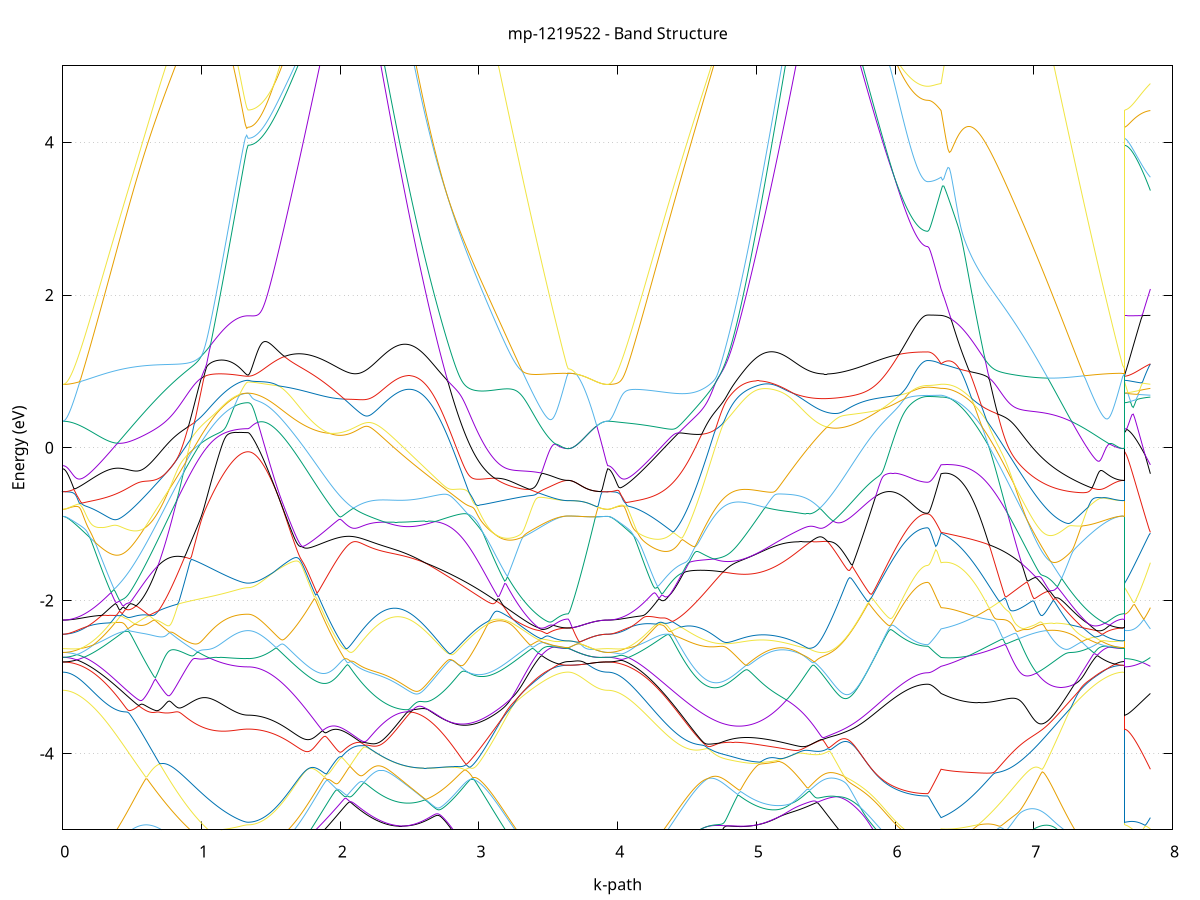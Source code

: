 set title 'mp-1219522 - Band Structure'
set xlabel 'k-path'
set ylabel 'Energy (eV)'
set grid y
set yrange [-5:5]
set terminal png size 800,600
set output 'mp-1219522_bands_gnuplot.png'
plot '-' using 1:2 with lines notitle, '-' using 1:2 with lines notitle, '-' using 1:2 with lines notitle, '-' using 1:2 with lines notitle, '-' using 1:2 with lines notitle, '-' using 1:2 with lines notitle, '-' using 1:2 with lines notitle, '-' using 1:2 with lines notitle, '-' using 1:2 with lines notitle, '-' using 1:2 with lines notitle, '-' using 1:2 with lines notitle, '-' using 1:2 with lines notitle, '-' using 1:2 with lines notitle, '-' using 1:2 with lines notitle, '-' using 1:2 with lines notitle, '-' using 1:2 with lines notitle, '-' using 1:2 with lines notitle, '-' using 1:2 with lines notitle, '-' using 1:2 with lines notitle, '-' using 1:2 with lines notitle, '-' using 1:2 with lines notitle, '-' using 1:2 with lines notitle, '-' using 1:2 with lines notitle, '-' using 1:2 with lines notitle, '-' using 1:2 with lines notitle, '-' using 1:2 with lines notitle, '-' using 1:2 with lines notitle, '-' using 1:2 with lines notitle, '-' using 1:2 with lines notitle, '-' using 1:2 with lines notitle, '-' using 1:2 with lines notitle, '-' using 1:2 with lines notitle, '-' using 1:2 with lines notitle, '-' using 1:2 with lines notitle, '-' using 1:2 with lines notitle, '-' using 1:2 with lines notitle, '-' using 1:2 with lines notitle, '-' using 1:2 with lines notitle, '-' using 1:2 with lines notitle, '-' using 1:2 with lines notitle, '-' using 1:2 with lines notitle, '-' using 1:2 with lines notitle, '-' using 1:2 with lines notitle, '-' using 1:2 with lines notitle, '-' using 1:2 with lines notitle, '-' using 1:2 with lines notitle, '-' using 1:2 with lines notitle, '-' using 1:2 with lines notitle, '-' using 1:2 with lines notitle, '-' using 1:2 with lines notitle, '-' using 1:2 with lines notitle, '-' using 1:2 with lines notitle, '-' using 1:2 with lines notitle, '-' using 1:2 with lines notitle, '-' using 1:2 with lines notitle, '-' using 1:2 with lines notitle, '-' using 1:2 with lines notitle, '-' using 1:2 with lines notitle, '-' using 1:2 with lines notitle, '-' using 1:2 with lines notitle, '-' using 1:2 with lines notitle, '-' using 1:2 with lines notitle, '-' using 1:2 with lines notitle, '-' using 1:2 with lines notitle
0.000000 -46.652887
0.009969 -46.652887
0.019937 -46.652786
0.029906 -46.652687
0.039874 -46.652586
0.049843 -46.652386
0.059812 -46.652086
0.069780 -46.651787
0.079749 -46.651486
0.089718 -46.651086
0.099686 -46.650686
0.109655 -46.650186
0.119623 -46.649687
0.129592 -46.649086
0.139561 -46.648486
0.149529 -46.647886
0.159498 -46.647186
0.169467 -46.646386
0.179435 -46.645686
0.189404 -46.644886
0.199372 -46.643986
0.209341 -46.643087
0.219310 -46.642187
0.229278 -46.641186
0.239247 -46.640186
0.249216 -46.639086
0.259184 -46.637986
0.269153 -46.636886
0.279121 -46.635686
0.289090 -46.634487
0.299059 -46.633286
0.309027 -46.631986
0.318996 -46.630686
0.328965 -46.629286
0.338933 -46.627887
0.348902 -46.626486
0.358870 -46.625087
0.368839 -46.623587
0.378808 -46.622087
0.388776 -46.620587
0.398745 -46.618986
0.408713 -46.617486
0.418682 -46.615887
0.428651 -46.614187
0.438619 -46.612586
0.448588 -46.610886
0.458557 -46.609186
0.468525 -46.607487
0.478494 -46.605787
0.488462 -46.604087
0.498431 -46.602387
0.508400 -46.600586
0.518368 -46.598886
0.528337 -46.597086
0.538306 -46.595287
0.548274 -46.593587
0.558243 -46.591786
0.568211 -46.590086
0.578180 -46.588386
0.588149 -46.586686
0.598117 -46.584986
0.608086 -46.583286
0.618055 -46.581686
0.628023 -46.580087
0.637992 -46.578587
0.647960 -46.577087
0.657929 -46.575587
0.667898 -46.574286
0.677866 -46.572986
0.687835 -46.571787
0.697803 -46.570687
0.707772 -46.569586
0.717741 -46.568686
0.727709 -46.567986
0.737678 -46.567287
0.747647 -46.566786
0.757615 -46.566387
0.767584 -46.566286
0.777552 -46.566187
0.787521 -46.566387
0.797490 -46.566686
0.807458 -46.567186
0.817427 -46.567887
0.827396 -46.568787
0.837364 -46.569887
0.847333 -46.571086
0.857301 -46.572686
0.867270 -46.574386
0.877239 -46.576487
0.887207 -46.578886
0.897176 -46.581686
0.907145 -46.584786
0.917113 -46.588287
0.927082 -46.592087
0.937050 -46.595886
0.947019 -46.599886
0.956988 -46.603786
0.966956 -46.607786
0.976925 -46.611787
0.986894 -46.615687
0.996862 -46.619487
1.006831 -46.623286
1.016799 -46.627086
1.026768 -46.630686
1.036737 -46.634287
1.046705 -46.637786
1.056674 -46.641186
1.066642 -46.644486
1.076611 -46.647686
1.086580 -46.650787
1.096548 -46.653886
1.106517 -46.656787
1.116486 -46.659586
1.126454 -46.662287
1.136423 -46.664786
1.146391 -46.667286
1.156360 -46.669587
1.166329 -46.671886
1.176297 -46.673986
1.186266 -46.675987
1.196235 -46.677886
1.206203 -46.679586
1.216172 -46.681187
1.226140 -46.682687
1.236109 -46.684086
1.246078 -46.685286
1.256046 -46.686487
1.266015 -46.687387
1.275984 -46.688286
1.285952 -46.688986
1.295921 -46.689586
1.305889 -46.690086
1.315858 -46.690387
1.325827 -46.690587
1.335795 -46.690686
1.335795 -46.690686
1.345730 -46.690686
1.355665 -46.690587
1.365600 -46.690387
1.375535 -46.690186
1.385469 -46.689986
1.395404 -46.689687
1.405339 -46.689287
1.415274 -46.688786
1.425209 -46.688387
1.435143 -46.687787
1.445078 -46.687186
1.455013 -46.686586
1.464948 -46.685786
1.474883 -46.685086
1.484818 -46.684286
1.494752 -46.683386
1.504687 -46.682486
1.514622 -46.681486
1.524557 -46.680386
1.534492 -46.679286
1.544427 -46.678187
1.554361 -46.676986
1.564296 -46.675686
1.574231 -46.674386
1.584166 -46.673086
1.594101 -46.671586
1.604035 -46.670186
1.613970 -46.668686
1.623905 -46.667086
1.633840 -46.665487
1.643775 -46.663787
1.653710 -46.662087
1.663644 -46.660387
1.673579 -46.658586
1.683514 -46.656686
1.693449 -46.654787
1.703384 -46.652786
1.713318 -46.650886
1.723253 -46.648786
1.733188 -46.646687
1.743123 -46.644587
1.753058 -46.642486
1.762993 -46.640287
1.772927 -46.637986
1.782862 -46.635686
1.792797 -46.633387
1.802732 -46.630986
1.812667 -46.628586
1.822602 -46.626186
1.832536 -46.623686
1.842471 -46.621187
1.852406 -46.618687
1.862341 -46.616087
1.872276 -46.613487
1.882210 -46.610886
1.892145 -46.608187
1.902080 -46.605587
1.912015 -46.602787
1.921950 -46.600086
1.931885 -46.597286
1.941819 -46.594586
1.951754 -46.591687
1.961689 -46.588887
1.971624 -46.586087
1.981559 -46.583186
1.991494 -46.580386
2.001428 -46.577486
2.011363 -46.574587
2.021298 -46.571686
2.031233 -46.568886
2.041168 -46.565987
2.051102 -46.563187
2.061037 -46.560286
2.070972 -46.557586
2.080907 -46.554887
2.090842 -46.552287
2.100777 -46.549786
2.110711 -46.548486
2.120646 -46.550486
2.120646 -46.550486
2.130600 -46.552586
2.140554 -46.554687
2.150509 -46.556787
2.160463 -46.558886
2.170417 -46.560986
2.180371 -46.563086
2.190325 -46.565186
2.200279 -46.567186
2.210233 -46.569187
2.220187 -46.571086
2.230142 -46.572886
2.240096 -46.574686
2.250050 -46.576386
2.260004 -46.577987
2.269958 -46.579586
2.279912 -46.580987
2.289866 -46.582386
2.299820 -46.583686
2.309775 -46.584786
2.319729 -46.585887
2.329683 -46.586886
2.339637 -46.587786
2.349591 -46.588586
2.359545 -46.589186
2.369499 -46.589787
2.379453 -46.590286
2.389408 -46.590587
2.399362 -46.590886
2.409316 -46.591086
2.419270 -46.591086
2.429224 -46.590986
2.439178 -46.590886
2.449132 -46.590587
2.459087 -46.590187
2.469041 -46.589686
2.478995 -46.589087
2.488949 -46.588386
2.498903 -46.587587
2.508857 -46.586686
2.518811 -46.585586
2.528765 -46.584486
2.538720 -46.583286
2.548674 -46.581986
2.558628 -46.580686
2.568582 -46.579586
2.578536 -46.578486
2.588490 -46.577186
2.598444 -46.575786
2.608398 -46.574386
2.618353 -46.572886
2.628307 -46.571286
2.638261 -46.569686
2.648215 -46.567986
2.658169 -46.566286
2.668123 -46.564487
2.678077 -46.562686
2.688031 -46.560887
2.697986 -46.559187
2.707940 -46.557386
2.717894 -46.555687
2.727848 -46.554086
2.737802 -46.552586
2.747756 -46.551286
2.757710 -46.550086
2.767665 -46.549087
2.777619 -46.548286
2.787573 -46.547787
2.797527 -46.547486
2.807481 -46.547486
2.817435 -46.547686
2.827389 -46.548086
2.837343 -46.548786
2.847298 -46.549686
2.857252 -46.550686
2.867206 -46.551887
2.877160 -46.553286
2.887114 -46.554687
2.897068 -46.556286
2.907022 -46.557887
2.916976 -46.559686
2.926931 -46.561487
2.936885 -46.563286
2.946839 -46.565186
2.956793 -46.567186
2.966747 -46.569187
2.976701 -46.571186
2.986655 -46.573186
2.996609 -46.575286
3.006564 -46.577386
3.016518 -46.579487
3.026472 -46.581486
3.036426 -46.583587
3.046380 -46.585687
3.056334 -46.587786
3.066288 -46.589886
3.076243 -46.591986
3.086197 -46.594086
3.096151 -46.596187
3.106105 -46.598186
3.116059 -46.600286
3.126013 -46.602286
3.135967 -46.604287
3.145921 -46.606286
3.155876 -46.608286
3.165830 -46.610186
3.175784 -46.612086
3.185738 -46.613986
3.195692 -46.615887
3.205646 -46.617787
3.215600 -46.619586
3.225554 -46.621386
3.235509 -46.623186
3.245463 -46.624887
3.255417 -46.626587
3.265371 -46.628287
3.275325 -46.629886
3.285279 -46.631487
3.295233 -46.633086
3.305187 -46.634586
3.315142 -46.636086
3.325096 -46.637586
3.335050 -46.638987
3.345004 -46.640386
3.354958 -46.641787
3.364912 -46.643087
3.374866 -46.644286
3.384820 -46.645587
3.394775 -46.646687
3.404729 -46.647886
3.414683 -46.648986
3.424637 -46.649986
3.434591 -46.650987
3.444545 -46.651986
3.454499 -46.652887
3.464453 -46.653787
3.474408 -46.654686
3.484362 -46.655386
3.494316 -46.656186
3.504270 -46.656886
3.514224 -46.657486
3.524178 -46.658086
3.534132 -46.658687
3.544087 -46.659186
3.554041 -46.659686
3.563995 -46.660086
3.573949 -46.660387
3.583903 -46.660787
3.593857 -46.660986
3.603811 -46.661186
3.613765 -46.661386
3.623720 -46.661487
3.633674 -46.661586
3.643628 -46.661586
3.643628 -46.661586
3.653434 -46.661586
3.663240 -46.661487
3.673045 -46.661386
3.682851 -46.661286
3.692657 -46.661086
3.702463 -46.660787
3.712269 -46.660486
3.722075 -46.660187
3.731881 -46.659886
3.741687 -46.659486
3.751493 -46.659087
3.761299 -46.658687
3.771104 -46.658186
3.780910 -46.657787
3.790716 -46.657286
3.800522 -46.656787
3.810328 -46.656386
3.820134 -46.655887
3.829940 -46.655487
3.839746 -46.654986
3.849552 -46.654587
3.859357 -46.654286
3.869163 -46.653886
3.878969 -46.653586
3.888775 -46.653386
3.898581 -46.653186
3.908387 -46.652986
3.918193 -46.652986
3.927999 -46.652887
3.927999 -46.652887
3.937975 -46.652887
3.947951 -46.652786
3.957928 -46.652687
3.967904 -46.652586
3.977881 -46.652386
3.987857 -46.652086
3.997833 -46.651787
4.007810 -46.651486
4.017786 -46.651086
4.027763 -46.650586
4.037739 -46.650186
4.047715 -46.649586
4.057692 -46.649086
4.067668 -46.648486
4.077645 -46.647787
4.087621 -46.647087
4.097597 -46.646386
4.107574 -46.645587
4.117550 -46.644686
4.127527 -46.643887
4.137503 -46.642986
4.147479 -46.641987
4.157456 -46.640986
4.167432 -46.639986
4.177409 -46.638886
4.187385 -46.637786
4.197361 -46.636586
4.207338 -46.635386
4.217314 -46.634186
4.227291 -46.632886
4.237267 -46.631586
4.247243 -46.630286
4.257220 -46.628887
4.267196 -46.627486
4.277173 -46.626086
4.287149 -46.624586
4.297125 -46.623086
4.307102 -46.621586
4.317078 -46.619986
4.327055 -46.618386
4.337031 -46.616786
4.347007 -46.615086
4.356984 -46.613487
4.366960 -46.611686
4.376937 -46.609986
4.386913 -46.608286
4.396889 -46.606487
4.406866 -46.604686
4.416842 -46.602886
4.426819 -46.600986
4.436795 -46.599187
4.446771 -46.597286
4.456748 -46.595386
4.466724 -46.593486
4.476701 -46.591586
4.486677 -46.589686
4.496653 -46.587786
4.506630 -46.585887
4.516606 -46.583886
4.526583 -46.581986
4.536559 -46.580087
4.546535 -46.578086
4.556512 -46.576186
4.566488 -46.574286
4.576465 -46.572387
4.586441 -46.570586
4.596417 -46.568686
4.606394 -46.566887
4.616370 -46.565086
4.626347 -46.563286
4.636323 -46.561586
4.646299 -46.559987
4.656276 -46.558386
4.666252 -46.556787
4.676229 -46.555287
4.686205 -46.553987
4.696181 -46.552687
4.706158 -46.551486
4.716134 -46.550486
4.726111 -46.549586
4.736087 -46.548887
4.746063 -46.548286
4.756040 -46.547886
4.766016 -46.547686
4.775993 -46.547686
4.785969 -46.547886
4.795945 -46.548286
4.805922 -46.548887
4.815898 -46.549686
4.825875 -46.550686
4.835851 -46.551786
4.845827 -46.553086
4.855804 -46.554386
4.865780 -46.555886
4.875757 -46.557386
4.885733 -46.558986
4.895709 -46.560586
4.905686 -46.562186
4.915662 -46.563786
4.925639 -46.565987
4.935615 -46.568186
4.945591 -46.570287
4.955568 -46.572387
4.965544 -46.574386
4.975521 -46.576386
4.985497 -46.578187
4.995473 -46.579986
5.005450 -46.581686
5.015426 -46.583186
5.025403 -46.584686
5.035379 -46.586087
5.045355 -46.587387
5.055332 -46.588586
5.065308 -46.589686
5.075284 -46.590686
5.085261 -46.591487
5.095237 -46.592287
5.105214 -46.592886
5.115190 -46.593387
5.125166 -46.593787
5.135143 -46.594086
5.145119 -46.594287
5.155096 -46.594386
5.165072 -46.594386
5.175048 -46.594186
5.185025 -46.593986
5.195001 -46.593587
5.204978 -46.593086
5.214954 -46.592486
5.224930 -46.591786
5.234907 -46.590986
5.244883 -46.589987
5.254860 -46.588986
5.264836 -46.587886
5.274812 -46.586686
5.284789 -46.585287
5.294765 -46.583886
5.304742 -46.582386
5.314718 -46.580787
5.324694 -46.579087
5.334671 -46.577286
5.344647 -46.575486
5.354624 -46.573487
5.364600 -46.571486
5.374576 -46.569486
5.384553 -46.567287
5.394529 -46.565186
5.404506 -46.562886
5.414482 -46.560686
5.424458 -46.558386
5.434435 -46.556086
5.444411 -46.553787
5.454388 -46.551486
5.464364 -46.549287
5.474340 -46.548986
5.474340 -46.548986
5.484230 -46.551187
5.494119 -46.553587
5.504009 -46.556187
5.513898 -46.558786
5.523788 -46.561487
5.533677 -46.564287
5.543567 -46.567087
5.553456 -46.569887
5.563346 -46.572686
5.573235 -46.575486
5.583125 -46.578286
5.593014 -46.581187
5.602904 -46.583987
5.612793 -46.586686
5.622683 -46.589486
5.632572 -46.592287
5.642462 -46.594986
5.652351 -46.597687
5.662241 -46.600386
5.672130 -46.603086
5.682020 -46.605686
5.691909 -46.608286
5.701799 -46.610886
5.711688 -46.613487
5.721578 -46.615986
5.731467 -46.618486
5.741357 -46.620987
5.751246 -46.623387
5.761136 -46.625786
5.771025 -46.628087
5.780915 -46.630486
5.790804 -46.632787
5.800694 -46.634986
5.810583 -46.637186
5.820473 -46.639387
5.830362 -46.641486
5.840252 -46.643586
5.850141 -46.645587
5.860031 -46.647586
5.869920 -46.649586
5.879810 -46.651486
5.889699 -46.653386
5.899589 -46.655186
5.909478 -46.656886
5.919368 -46.658687
5.929257 -46.660387
5.939147 -46.661986
5.949036 -46.663587
5.958926 -46.665087
5.968815 -46.666587
5.978705 -46.667986
5.988594 -46.669387
5.998483 -46.670786
6.008373 -46.671987
6.018262 -46.673286
6.028152 -46.674487
6.038041 -46.675587
6.047931 -46.676687
6.057820 -46.677687
6.067710 -46.678587
6.077599 -46.679586
6.087489 -46.680386
6.097378 -46.681187
6.107268 -46.681987
6.117157 -46.682687
6.127047 -46.683287
6.136936 -46.683886
6.146826 -46.684387
6.156715 -46.684886
6.166605 -46.685286
6.176494 -46.685686
6.186384 -46.685986
6.196273 -46.686287
6.206163 -46.686487
6.216052 -46.686586
6.225942 -46.686687
6.235831 -46.686687
6.235831 -46.686687
6.245406 -46.686687
6.254980 -46.686786
6.264555 -46.686786
6.274129 -46.686886
6.283704 -46.686986
6.293278 -46.687086
6.302853 -46.687286
6.312427 -46.687387
6.322002 -46.687587
6.331576 -46.687686
6.331576 -46.687686
6.341568 -46.687387
6.351560 -46.686886
6.361552 -46.686287
6.371544 -46.685586
6.381536 -46.684787
6.391528 -46.683786
6.401520 -46.682687
6.411512 -46.681486
6.421504 -46.680186
6.431496 -46.678686
6.441488 -46.677186
6.451480 -46.675486
6.461472 -46.673687
6.471464 -46.671686
6.481456 -46.669686
6.491448 -46.667487
6.501440 -46.665287
6.511432 -46.662886
6.521424 -46.660387
6.531416 -46.657787
6.541408 -46.655186
6.551400 -46.652386
6.561392 -46.649487
6.571384 -46.646487
6.581376 -46.643386
6.591368 -46.640287
6.601360 -46.636986
6.611352 -46.633686
6.621344 -46.630286
6.631336 -46.626787
6.641327 -46.623286
6.651319 -46.619586
6.661311 -46.615986
6.671303 -46.612186
6.681295 -46.608387
6.691287 -46.604586
6.701279 -46.600786
6.711271 -46.596886
6.721263 -46.593086
6.731255 -46.589386
6.741247 -46.585687
6.751239 -46.582186
6.761231 -46.578986
6.771223 -46.575986
6.781215 -46.573386
6.791207 -46.571186
6.801199 -46.569286
6.811191 -46.567586
6.821183 -46.566286
6.831175 -46.565086
6.841167 -46.564287
6.851159 -46.563686
6.861151 -46.563286
6.871143 -46.563187
6.881135 -46.563286
6.891127 -46.563586
6.901119 -46.564087
6.911111 -46.564786
6.921103 -46.565686
6.931095 -46.566686
6.941087 -46.567887
6.951079 -46.569187
6.961071 -46.570586
6.971063 -46.572086
6.981055 -46.573687
6.991047 -46.575387
7.001039 -46.577087
7.011031 -46.578886
7.021023 -46.580686
7.031015 -46.582586
7.041006 -46.584486
7.050998 -46.586486
7.060990 -46.588386
7.070982 -46.590387
7.080974 -46.592386
7.090966 -46.594287
7.100958 -46.596286
7.110950 -46.598287
7.120942 -46.600286
7.130934 -46.602286
7.140926 -46.604287
7.150918 -46.606186
7.160910 -46.608187
7.170902 -46.610087
7.180894 -46.611987
7.190886 -46.613886
7.200878 -46.615786
7.210870 -46.617587
7.220862 -46.619386
7.230854 -46.621187
7.240846 -46.622986
7.250838 -46.624686
7.260830 -46.626387
7.270822 -46.628087
7.280814 -46.629686
7.290806 -46.631287
7.300798 -46.632886
7.310790 -46.634487
7.320782 -46.635987
7.330774 -46.637386
7.340766 -46.638886
7.350758 -46.640287
7.360750 -46.641587
7.370742 -46.642886
7.380734 -46.644186
7.390726 -46.645387
7.400718 -46.646586
7.410710 -46.647787
7.420702 -46.648886
7.430694 -46.649986
7.440686 -46.650987
7.450677 -46.651986
7.460669 -46.652887
7.470661 -46.653787
7.480653 -46.654587
7.490645 -46.655386
7.500637 -46.656087
7.510629 -46.656787
7.520621 -46.657486
7.530613 -46.658086
7.540605 -46.658687
7.550597 -46.659186
7.560589 -46.659586
7.570581 -46.660086
7.580573 -46.660387
7.590565 -46.660686
7.600557 -46.660986
7.610549 -46.661186
7.620541 -46.661386
7.630533 -46.661487
7.640525 -46.661586
7.650517 -46.661586
7.650517 -46.690686
7.660020 -46.690686
7.669523 -46.690587
7.679026 -46.690587
7.688529 -46.690486
7.698032 -46.690486
7.707535 -46.690387
7.717038 -46.690186
7.726541 -46.690086
7.736044 -46.689986
7.745547 -46.689786
7.755050 -46.689586
7.764553 -46.689386
7.774056 -46.689186
7.783559 -46.688986
7.793062 -46.688786
7.802565 -46.688586
7.812068 -46.688387
7.821571 -46.688187
7.831074 -46.687886
7.840577 -46.687686
e
0.000000 -46.558186
0.009969 -46.558186
0.019937 -46.558186
0.029906 -46.558087
0.039874 -46.557986
0.049843 -46.557887
0.059812 -46.557786
0.069780 -46.557586
0.079749 -46.557386
0.089718 -46.557187
0.099686 -46.556987
0.109655 -46.556686
0.119623 -46.556387
0.129592 -46.556086
0.139561 -46.555786
0.149529 -46.555386
0.159498 -46.554986
0.169467 -46.554586
0.179435 -46.554187
0.189404 -46.553686
0.199372 -46.553286
0.209341 -46.552786
0.219310 -46.552186
0.229278 -46.551687
0.239247 -46.551187
0.249216 -46.550587
0.259184 -46.549986
0.269153 -46.549386
0.279121 -46.548786
0.289090 -46.548086
0.299059 -46.547486
0.309027 -46.546786
0.318996 -46.546087
0.328965 -46.545386
0.338933 -46.544686
0.348902 -46.543987
0.358870 -46.543287
0.368839 -46.542586
0.378808 -46.541787
0.388776 -46.541086
0.398745 -46.540287
0.408713 -46.539487
0.418682 -46.538787
0.428651 -46.537987
0.438619 -46.537186
0.448588 -46.536487
0.458557 -46.535686
0.468525 -46.534987
0.478494 -46.534186
0.488462 -46.533487
0.498431 -46.532686
0.508400 -46.531987
0.518368 -46.531287
0.528337 -46.530586
0.538306 -46.529886
0.548274 -46.529286
0.558243 -46.528586
0.568211 -46.527986
0.578180 -46.527386
0.588149 -46.526787
0.598117 -46.526286
0.608086 -46.525787
0.618055 -46.525386
0.628023 -46.524887
0.637992 -46.524586
0.647960 -46.524287
0.657929 -46.523986
0.667898 -46.523786
0.677866 -46.523786
0.687835 -46.523686
0.697803 -46.523886
0.707772 -46.524086
0.717741 -46.524487
0.727709 -46.525087
0.737678 -46.525886
0.747647 -46.526986
0.757615 -46.528287
0.767584 -46.529986
0.777552 -46.531987
0.787521 -46.534386
0.797490 -46.537186
0.807458 -46.540186
0.817427 -46.543487
0.827396 -46.546987
0.837364 -46.550686
0.847333 -46.554486
0.857301 -46.558386
0.867270 -46.562286
0.877239 -46.566086
0.887207 -46.569786
0.897176 -46.573287
0.907145 -46.576586
0.917113 -46.579687
0.927082 -46.582586
0.937050 -46.585487
0.947019 -46.588487
0.956988 -46.591386
0.966956 -46.594386
0.976925 -46.597487
0.986894 -46.600487
0.996862 -46.603586
1.006831 -46.606786
1.016799 -46.609887
1.026768 -46.612986
1.036737 -46.616087
1.046705 -46.619087
1.056674 -46.622087
1.066642 -46.624986
1.076611 -46.627887
1.086580 -46.630686
1.096548 -46.633387
1.106517 -46.636086
1.116486 -46.638587
1.126454 -46.641087
1.136423 -46.643487
1.146391 -46.645786
1.156360 -46.647886
1.166329 -46.649986
1.176297 -46.651986
1.186266 -46.653787
1.196235 -46.655487
1.206203 -46.657187
1.216172 -46.658687
1.226140 -46.660086
1.236109 -46.661386
1.246078 -46.662486
1.256046 -46.663587
1.266015 -46.664487
1.275984 -46.665287
1.285952 -46.665987
1.295921 -46.666486
1.305889 -46.666886
1.315858 -46.667286
1.325827 -46.667386
1.335795 -46.667487
1.335795 -46.667487
1.345730 -46.667487
1.355665 -46.667386
1.365600 -46.667186
1.375535 -46.666987
1.385469 -46.666787
1.395404 -46.666486
1.405339 -46.666086
1.415274 -46.665686
1.425209 -46.665186
1.435143 -46.664586
1.445078 -46.663987
1.455013 -46.663286
1.464948 -46.662586
1.474883 -46.661887
1.484818 -46.660986
1.494752 -46.660086
1.504687 -46.659186
1.514622 -46.658186
1.524557 -46.657086
1.534492 -46.655986
1.544427 -46.654886
1.554361 -46.653686
1.564296 -46.652386
1.574231 -46.651086
1.584166 -46.649687
1.594101 -46.648187
1.604035 -46.646786
1.613970 -46.645187
1.623905 -46.643586
1.633840 -46.641987
1.643775 -46.640287
1.653710 -46.638587
1.663644 -46.636786
1.673579 -46.634986
1.683514 -46.633086
1.693449 -46.631186
1.703384 -46.629186
1.713318 -46.627187
1.723253 -46.625087
1.733188 -46.622986
1.743123 -46.620787
1.753058 -46.618586
1.762993 -46.616386
1.772927 -46.614086
1.782862 -46.611787
1.792797 -46.609386
1.802732 -46.606986
1.812667 -46.604487
1.822602 -46.602086
1.832536 -46.599486
1.842471 -46.596986
1.852406 -46.594386
1.862341 -46.591786
1.872276 -46.589087
1.882210 -46.586386
1.892145 -46.583686
1.902080 -46.580886
1.912015 -46.578187
1.921950 -46.575387
1.931885 -46.572586
1.941819 -46.569686
1.951754 -46.566887
1.961689 -46.563986
1.971624 -46.561186
1.981559 -46.558287
1.991494 -46.555487
2.001428 -46.552786
2.011363 -46.550086
2.021298 -46.547587
2.031233 -46.545386
2.041168 -46.543686
2.051102 -46.542586
2.061037 -46.542286
2.070972 -46.542687
2.080907 -46.543686
2.090842 -46.545086
2.100777 -46.546686
2.110711 -46.547686
2.120646 -46.545887
2.120646 -46.545887
2.130600 -46.544587
2.140554 -46.543987
2.150509 -46.543987
2.160463 -46.544686
2.170417 -46.545786
2.180371 -46.547387
2.190325 -46.549386
2.200279 -46.551586
2.210233 -46.553787
2.220187 -46.556086
2.230142 -46.558386
2.240096 -46.560586
2.250050 -46.562787
2.260004 -46.564887
2.269958 -46.566887
2.279912 -46.568787
2.289866 -46.570586
2.299820 -46.572387
2.309775 -46.573986
2.319729 -46.575587
2.329683 -46.576986
2.339637 -46.578387
2.349591 -46.579586
2.359545 -46.580787
2.369499 -46.581786
2.379453 -46.582687
2.389408 -46.583486
2.399362 -46.584187
2.409316 -46.584786
2.419270 -46.585287
2.429224 -46.585687
2.439178 -46.585986
2.449132 -46.586087
2.459087 -46.586087
2.469041 -46.586087
2.478995 -46.585887
2.488949 -46.585586
2.498903 -46.585186
2.508857 -46.584686
2.518811 -46.584086
2.528765 -46.583386
2.538720 -46.582586
2.548674 -46.581686
2.558628 -46.580587
2.568582 -46.579087
2.578536 -46.577587
2.588490 -46.575886
2.598444 -46.574186
2.608398 -46.572387
2.618353 -46.570586
2.628307 -46.568587
2.638261 -46.566686
2.648215 -46.564687
2.658169 -46.562587
2.668123 -46.560586
2.678077 -46.558487
2.688031 -46.556387
2.697986 -46.554286
2.707940 -46.552186
2.717894 -46.550187
2.727848 -46.548186
2.737802 -46.546186
2.747756 -46.544187
2.757710 -46.542386
2.767665 -46.540487
2.777619 -46.538787
2.787573 -46.537087
2.797527 -46.535486
2.807481 -46.533986
2.817435 -46.532587
2.827389 -46.531287
2.837343 -46.529986
2.847298 -46.528787
2.857252 -46.527687
2.867206 -46.526686
2.877160 -46.525787
2.887114 -46.524887
2.897068 -46.524186
2.907022 -46.523486
2.916976 -46.522787
2.926931 -46.522286
2.936885 -46.521786
2.946839 -46.521386
2.956793 -46.520986
2.966747 -46.520786
2.976701 -46.520486
2.986655 -46.520387
2.996609 -46.520187
3.006564 -46.520187
3.016518 -46.520187
3.026472 -46.520187
3.036426 -46.520286
3.046380 -46.520387
3.056334 -46.520486
3.066288 -46.520686
3.076243 -46.520886
3.086197 -46.521186
3.096151 -46.521386
3.106105 -46.521786
3.116059 -46.522087
3.126013 -46.522386
3.135967 -46.522787
3.145921 -46.523187
3.155876 -46.523587
3.165830 -46.523986
3.175784 -46.524487
3.185738 -46.524887
3.195692 -46.525386
3.205646 -46.525787
3.215600 -46.526286
3.225554 -46.526787
3.235509 -46.527287
3.245463 -46.527786
3.255417 -46.528287
3.265371 -46.528787
3.275325 -46.529286
3.285279 -46.529686
3.295233 -46.530186
3.305187 -46.530687
3.315142 -46.531186
3.325096 -46.531686
3.335050 -46.532086
3.345004 -46.532587
3.354958 -46.533086
3.364912 -46.533487
3.374866 -46.533887
3.384820 -46.534386
3.394775 -46.534786
3.404729 -46.535187
3.414683 -46.535587
3.424637 -46.535886
3.434591 -46.536286
3.444545 -46.536687
3.454499 -46.536986
3.464453 -46.537287
3.474408 -46.537586
3.484362 -46.537886
3.494316 -46.538187
3.504270 -46.538486
3.514224 -46.538686
3.524178 -46.538886
3.534132 -46.539086
3.544087 -46.539286
3.554041 -46.539487
3.563995 -46.539687
3.573949 -46.539786
3.583903 -46.539887
3.593857 -46.539986
3.603811 -46.540087
3.613765 -46.540186
3.623720 -46.540186
3.633674 -46.540287
3.643628 -46.540287
3.643628 -46.540287
3.653434 -46.540287
3.663240 -46.540487
3.673045 -46.540686
3.682851 -46.541086
3.692657 -46.541486
3.702463 -46.542086
3.712269 -46.542687
3.722075 -46.543386
3.731881 -46.544187
3.741687 -46.544987
3.751493 -46.545887
3.761299 -46.546786
3.771104 -46.547686
3.780910 -46.548687
3.790716 -46.549586
3.800522 -46.550587
3.810328 -46.551486
3.820134 -46.552487
3.829940 -46.553387
3.839746 -46.554187
3.849552 -46.554986
3.859357 -46.555687
3.869163 -46.556286
3.878969 -46.556886
3.888775 -46.557386
3.898581 -46.557687
3.908387 -46.557986
3.918193 -46.558186
3.927999 -46.558186
3.927999 -46.558186
3.937975 -46.558186
3.947951 -46.558186
3.957928 -46.558087
3.967904 -46.557986
3.977881 -46.557887
3.987857 -46.557786
3.997833 -46.557586
4.007810 -46.557386
4.017786 -46.557187
4.027763 -46.556987
4.037739 -46.556686
4.047715 -46.556387
4.057692 -46.556086
4.067668 -46.555786
4.077645 -46.555386
4.087621 -46.555087
4.097597 -46.554687
4.107574 -46.554187
4.117550 -46.553787
4.127527 -46.553286
4.137503 -46.552886
4.147479 -46.552287
4.157456 -46.551786
4.167432 -46.551286
4.177409 -46.550686
4.187385 -46.550187
4.197361 -46.549586
4.207338 -46.548986
4.217314 -46.548286
4.227291 -46.547686
4.237267 -46.546987
4.247243 -46.546386
4.257220 -46.545687
4.267196 -46.544987
4.277173 -46.544286
4.287149 -46.543586
4.297125 -46.542887
4.307102 -46.542186
4.317078 -46.541486
4.327055 -46.540786
4.337031 -46.539986
4.347007 -46.539286
4.356984 -46.538587
4.366960 -46.537786
4.376937 -46.537087
4.386913 -46.536386
4.396889 -46.535686
4.406866 -46.534987
4.416842 -46.534287
4.426819 -46.533586
4.436795 -46.532886
4.446771 -46.532187
4.456748 -46.531586
4.466724 -46.530986
4.476701 -46.530287
4.486677 -46.529787
4.496653 -46.529187
4.506630 -46.528686
4.516606 -46.528186
4.526583 -46.527687
4.536559 -46.527287
4.546535 -46.526886
4.556512 -46.526486
4.566488 -46.526187
4.576465 -46.525987
4.586441 -46.525787
4.596417 -46.525586
4.606394 -46.525486
4.616370 -46.525386
4.626347 -46.525486
4.636323 -46.525586
4.646299 -46.525686
4.656276 -46.525886
4.666252 -46.526187
4.676229 -46.526587
4.686205 -46.527086
4.696181 -46.527586
4.706158 -46.528186
4.716134 -46.528987
4.726111 -46.529787
4.736087 -46.530687
4.746063 -46.531787
4.756040 -46.532886
4.766016 -46.534186
4.775993 -46.535486
4.785969 -46.536986
4.795945 -46.538587
4.805922 -46.540287
4.815898 -46.542086
4.825875 -46.543987
4.835851 -46.545986
4.845827 -46.548086
4.855804 -46.550286
4.865780 -46.552487
4.875757 -46.554687
4.885733 -46.556987
4.895709 -46.559286
4.905686 -46.561487
4.915662 -46.563786
4.925639 -46.565387
4.935615 -46.566986
4.945591 -46.568486
4.955568 -46.569887
4.965544 -46.571387
4.975521 -46.572686
4.985497 -46.573986
4.995473 -46.575187
5.005450 -46.576287
5.015426 -46.577286
5.025403 -46.578286
5.035379 -46.579087
5.045355 -46.579887
5.055332 -46.580587
5.065308 -46.581086
5.075284 -46.581587
5.085261 -46.581986
5.095237 -46.582186
5.105214 -46.582386
5.115190 -46.582386
5.125166 -46.582386
5.135143 -46.582186
5.145119 -46.581886
5.155096 -46.581587
5.165072 -46.581086
5.175048 -46.580486
5.185025 -46.579786
5.195001 -46.578986
5.204978 -46.578086
5.214954 -46.577087
5.224930 -46.575986
5.234907 -46.574787
5.244883 -46.573586
5.254860 -46.572187
5.264836 -46.570687
5.274812 -46.569086
5.284789 -46.567487
5.294765 -46.565787
5.304742 -46.563986
5.314718 -46.562186
5.324694 -46.560286
5.334671 -46.558386
5.344647 -46.556486
5.354624 -46.554586
5.364600 -46.552687
5.374576 -46.550886
5.384553 -46.549287
5.394529 -46.547787
5.404506 -46.546586
5.414482 -46.545586
5.424458 -46.544886
5.434435 -46.544587
5.444411 -46.544886
5.454388 -46.545687
5.464364 -46.547086
5.474340 -46.547187
5.474340 -46.547187
5.484230 -46.545186
5.494119 -46.543487
5.504009 -46.542286
5.513898 -46.541886
5.523788 -46.542687
5.533677 -46.544686
5.543567 -46.547187
5.553456 -46.549986
5.563346 -46.552986
5.573235 -46.555986
5.583125 -46.558986
5.593014 -46.561986
5.602904 -46.564986
5.612793 -46.567986
5.622683 -46.570986
5.632572 -46.573887
5.642462 -46.576887
5.652351 -46.579786
5.662241 -46.582586
5.672130 -46.585487
5.682020 -46.588287
5.691909 -46.591086
5.701799 -46.593886
5.711688 -46.596587
5.721578 -46.599286
5.731467 -46.601886
5.741357 -46.604487
5.751246 -46.607087
5.761136 -46.609586
5.771025 -46.612086
5.780915 -46.614587
5.790804 -46.616986
5.800694 -46.619386
5.810583 -46.621687
5.820473 -46.623987
5.830362 -46.626186
5.840252 -46.628386
5.850141 -46.630586
5.860031 -46.632686
5.869920 -46.634786
5.879810 -46.636786
5.889699 -46.638686
5.899589 -46.640687
5.909478 -46.642486
5.919368 -46.644286
5.929257 -46.646087
5.939147 -46.647787
5.949036 -46.649487
5.958926 -46.651086
5.968815 -46.652687
5.978705 -46.654187
5.988594 -46.655586
5.998483 -46.656987
6.008373 -46.658386
6.018262 -46.659686
6.028152 -46.660886
6.038041 -46.662087
6.047931 -46.663187
6.057820 -46.664286
6.067710 -46.665287
6.077599 -46.666286
6.087489 -46.667186
6.097378 -46.667986
6.107268 -46.668786
6.117157 -46.669587
6.127047 -46.670186
6.136936 -46.670887
6.146826 -46.671386
6.156715 -46.671886
6.166605 -46.672387
6.176494 -46.672686
6.186384 -46.673086
6.196273 -46.673286
6.206163 -46.673486
6.216052 -46.673687
6.225942 -46.673786
6.235831 -46.673786
6.235831 -46.673786
6.245406 -46.673786
6.254980 -46.673687
6.264555 -46.673586
6.274129 -46.673486
6.283704 -46.673286
6.293278 -46.673086
6.302853 -46.672886
6.312427 -46.672587
6.322002 -46.672286
6.331576 -46.671987
6.331576 -46.671987
6.341568 -46.671886
6.351560 -46.671586
6.361552 -46.671186
6.371544 -46.670687
6.381536 -46.669987
6.391528 -46.669187
6.401520 -46.668287
6.411512 -46.667186
6.421504 -46.665987
6.431496 -46.664687
6.441488 -46.663286
6.451480 -46.661687
6.461472 -46.659987
6.471464 -46.658186
6.481456 -46.656287
6.491448 -46.654187
6.501440 -46.651986
6.511432 -46.649687
6.521424 -46.647286
6.531416 -46.644787
6.541408 -46.642187
6.551400 -46.639387
6.561392 -46.636586
6.571384 -46.633686
6.581376 -46.630686
6.591368 -46.627486
6.601360 -46.624386
6.611352 -46.621086
6.621344 -46.617787
6.631336 -46.614387
6.641327 -46.610986
6.651319 -46.607586
6.661311 -46.604186
6.671303 -46.600687
6.681295 -46.597286
6.691287 -46.593886
6.701279 -46.590486
6.711271 -46.587187
6.721263 -46.583987
6.731255 -46.580787
6.741247 -46.577587
6.751239 -46.574386
6.761231 -46.571086
6.771223 -46.567687
6.781215 -46.564186
6.791207 -46.560486
6.801199 -46.556787
6.811191 -46.553187
6.821183 -46.549586
6.831175 -46.546087
6.841167 -46.542687
6.851159 -46.539586
6.861151 -46.536786
6.871143 -46.534186
6.881135 -46.531886
6.891127 -46.529886
6.901119 -46.528186
6.911111 -46.526787
6.921103 -46.525586
6.931095 -46.524586
6.941087 -46.523786
6.951079 -46.523086
6.961071 -46.522486
6.971063 -46.521986
6.981055 -46.521586
6.991047 -46.521287
7.001039 -46.521087
7.011031 -46.520986
7.021023 -46.520886
7.031015 -46.520786
7.041006 -46.520786
7.050998 -46.520886
7.060990 -46.520886
7.070982 -46.521087
7.080974 -46.521287
7.090966 -46.521487
7.100958 -46.521687
7.110950 -46.521986
7.120942 -46.522286
7.130934 -46.522586
7.140926 -46.522987
7.150918 -46.523286
7.160910 -46.523686
7.170902 -46.524086
7.180894 -46.524487
7.190886 -46.524986
7.200878 -46.525386
7.210870 -46.525886
7.220862 -46.526286
7.230854 -46.526787
7.240846 -46.527287
7.250838 -46.527687
7.260830 -46.528186
7.270822 -46.528686
7.280814 -46.529187
7.290806 -46.529686
7.300798 -46.530186
7.310790 -46.530687
7.320782 -46.531087
7.330774 -46.531586
7.340766 -46.532086
7.350758 -46.532486
7.360750 -46.532986
7.370742 -46.533386
7.380734 -46.533887
7.390726 -46.534287
7.400718 -46.534686
7.410710 -46.535086
7.420702 -46.535486
7.430694 -46.535886
7.440686 -46.536286
7.450677 -46.536586
7.460669 -46.536986
7.470661 -46.537287
7.480653 -46.537586
7.490645 -46.537886
7.500637 -46.538187
7.510629 -46.538387
7.520621 -46.538686
7.530613 -46.538886
7.540605 -46.539086
7.550597 -46.539286
7.560589 -46.539487
7.570581 -46.539687
7.580573 -46.539786
7.590565 -46.539887
7.600557 -46.539986
7.610549 -46.540087
7.620541 -46.540186
7.630533 -46.540186
7.640525 -46.540287
7.650517 -46.540287
7.650517 -46.667487
7.660020 -46.667487
7.669523 -46.667586
7.679026 -46.667586
7.688529 -46.667786
7.698032 -46.667887
7.707535 -46.668087
7.717038 -46.668186
7.726541 -46.668487
7.736044 -46.668686
7.745547 -46.668987
7.755050 -46.669187
7.764553 -46.669486
7.774056 -46.669787
7.783559 -46.670086
7.793062 -46.670386
7.802565 -46.670786
7.812068 -46.671087
7.821571 -46.671386
7.831074 -46.671686
7.840577 -46.671987
e
0.000000 -46.351586
0.009969 -46.351586
0.019937 -46.351586
0.029906 -46.351686
0.039874 -46.351686
0.049843 -46.351786
0.059812 -46.351786
0.069780 -46.351886
0.079749 -46.351987
0.089718 -46.352086
0.099686 -46.352286
0.109655 -46.352387
0.119623 -46.352587
0.129592 -46.352686
0.139561 -46.352886
0.149529 -46.353086
0.159498 -46.353386
0.169467 -46.353586
0.179435 -46.353887
0.189404 -46.354186
0.199372 -46.354487
0.209341 -46.354886
0.219310 -46.355187
0.229278 -46.355587
0.239247 -46.356086
0.249216 -46.356487
0.259184 -46.356986
0.269153 -46.357586
0.279121 -46.358086
0.289090 -46.358787
0.299059 -46.359386
0.309027 -46.360087
0.318996 -46.360886
0.328965 -46.361686
0.338933 -46.362586
0.348902 -46.363487
0.358870 -46.364486
0.368839 -46.365586
0.378808 -46.366687
0.388776 -46.367886
0.398745 -46.369186
0.408713 -46.370587
0.418682 -46.372087
0.428651 -46.373686
0.438619 -46.375287
0.448588 -46.377086
0.458557 -46.378986
0.468525 -46.380986
0.478494 -46.383187
0.488462 -46.385486
0.498431 -46.387786
0.508400 -46.390386
0.518368 -46.392986
0.528337 -46.395786
0.538306 -46.398786
0.548274 -46.401787
0.558243 -46.405086
0.568211 -46.408386
0.578180 -46.411786
0.588149 -46.415386
0.598117 -46.419086
0.608086 -46.422886
0.618055 -46.426786
0.628023 -46.430687
0.637992 -46.434787
0.647960 -46.438887
0.657929 -46.442986
0.667898 -46.447187
0.677866 -46.451287
0.687835 -46.455486
0.697803 -46.459587
0.707772 -46.463586
0.717741 -46.467586
0.727709 -46.471387
0.737678 -46.475086
0.747647 -46.478487
0.757615 -46.481786
0.767584 -46.484887
0.777552 -46.487887
0.787521 -46.491186
0.797490 -46.495086
0.807458 -46.499486
0.817427 -46.504086
0.827396 -46.508887
0.837364 -46.513686
0.847333 -46.518487
0.857301 -46.523086
0.867270 -46.527687
0.877239 -46.532187
0.887207 -46.536586
0.897176 -46.540886
0.907145 -46.544987
0.917113 -46.548986
0.927082 -46.552786
0.937050 -46.556587
0.947019 -46.560086
0.956988 -46.563486
0.966956 -46.566786
0.976925 -46.569986
0.986894 -46.572986
0.996862 -46.575886
1.006831 -46.578587
1.016799 -46.581286
1.026768 -46.583886
1.036737 -46.586386
1.046705 -46.588786
1.056674 -46.591086
1.066642 -46.593286
1.076611 -46.595386
1.086580 -46.597487
1.096548 -46.599387
1.106517 -46.601287
1.116486 -46.603086
1.126454 -46.604786
1.136423 -46.606487
1.146391 -46.607987
1.156360 -46.609487
1.166329 -46.610786
1.176297 -46.612086
1.186266 -46.613287
1.196235 -46.614286
1.206203 -46.615286
1.216172 -46.616186
1.226140 -46.616986
1.236109 -46.617686
1.246078 -46.618286
1.256046 -46.618687
1.266015 -46.619087
1.275984 -46.619386
1.285952 -46.619487
1.295921 -46.619586
1.305889 -46.619487
1.315858 -46.619386
1.325827 -46.619186
1.335795 -46.619186
1.335795 -46.619186
1.345730 -46.619087
1.355665 -46.618986
1.365600 -46.618887
1.375535 -46.618687
1.385469 -46.618486
1.395404 -46.618187
1.405339 -46.617787
1.415274 -46.617387
1.425209 -46.616886
1.435143 -46.616386
1.445078 -46.615786
1.455013 -46.615187
1.464948 -46.614486
1.474883 -46.613786
1.484818 -46.612986
1.494752 -46.612086
1.504687 -46.611187
1.514622 -46.610287
1.524557 -46.609286
1.534492 -46.608187
1.544427 -46.607087
1.554361 -46.605987
1.564296 -46.604786
1.574231 -46.603487
1.584166 -46.602187
1.594101 -46.600887
1.604035 -46.599486
1.613970 -46.598087
1.623905 -46.596587
1.633840 -46.595087
1.643775 -46.593587
1.653710 -46.591986
1.663644 -46.590486
1.673579 -46.588887
1.683514 -46.587286
1.693449 -46.585586
1.703384 -46.583886
1.713318 -46.582186
1.723253 -46.580386
1.733188 -46.578587
1.743123 -46.576786
1.753058 -46.574987
1.762993 -46.573087
1.772927 -46.571286
1.782862 -46.569387
1.792797 -46.567487
1.802732 -46.565587
1.812667 -46.563586
1.822602 -46.561687
1.832536 -46.559787
1.842471 -46.557887
1.852406 -46.555886
1.862341 -46.553987
1.872276 -46.552186
1.882210 -46.550286
1.892145 -46.548486
1.902080 -46.546686
1.912015 -46.544886
1.921950 -46.543287
1.931885 -46.541587
1.941819 -46.540087
1.951754 -46.538587
1.961689 -46.537186
1.971624 -46.535986
1.981559 -46.534786
1.991494 -46.533786
2.001428 -46.532886
2.011363 -46.532086
2.021298 -46.531486
2.031233 -46.530986
2.041168 -46.530687
2.051102 -46.530487
2.061037 -46.530386
2.070972 -46.530487
2.080907 -46.530586
2.090842 -46.530786
2.100777 -46.530986
2.110711 -46.531087
2.120646 -46.531186
2.120646 -46.531186
2.130600 -46.531287
2.140554 -46.532286
2.150509 -46.534287
2.160463 -46.536586
2.170417 -46.538686
2.180371 -46.540586
2.190325 -46.542186
2.200279 -46.543487
2.210233 -46.544787
2.220187 -46.545887
2.230142 -46.546987
2.240096 -46.547987
2.250050 -46.548986
2.260004 -46.549886
2.269958 -46.550686
2.279912 -46.551486
2.289866 -46.552186
2.299820 -46.552786
2.309775 -46.553286
2.319729 -46.553787
2.329683 -46.554086
2.339637 -46.554386
2.349591 -46.554586
2.359545 -46.554687
2.369499 -46.554687
2.379453 -46.554586
2.389408 -46.554386
2.399362 -46.554086
2.409316 -46.553686
2.419270 -46.553187
2.429224 -46.552586
2.439178 -46.551887
2.449132 -46.551086
2.459087 -46.550187
2.469041 -46.549087
2.478995 -46.547987
2.488949 -46.546786
2.498903 -46.545487
2.508857 -46.544086
2.518811 -46.542586
2.528765 -46.540886
2.538720 -46.539186
2.548674 -46.537386
2.558628 -46.535587
2.568582 -46.533586
2.578536 -46.531586
2.588490 -46.529486
2.598444 -46.527287
2.608398 -46.525087
2.618353 -46.522787
2.628307 -46.520587
2.638261 -46.518786
2.648215 -46.517286
2.658169 -46.515786
2.668123 -46.514086
2.678077 -46.512287
2.688031 -46.510386
2.697986 -46.508286
2.707940 -46.506087
2.717894 -46.503786
2.727848 -46.501987
2.737802 -46.500887
2.747756 -46.499887
2.757710 -46.498886
2.767665 -46.497886
2.777619 -46.496687
2.787573 -46.495387
2.797527 -46.493887
2.807481 -46.492286
2.817435 -46.490386
2.827389 -46.488287
2.837343 -46.486086
2.847298 -46.483587
2.857252 -46.480987
2.867206 -46.478186
2.877160 -46.475386
2.887114 -46.472386
2.897068 -46.469287
2.907022 -46.466086
2.916976 -46.462886
2.926931 -46.459587
2.936885 -46.456286
2.946839 -46.452987
2.956793 -46.449587
2.966747 -46.446286
2.976701 -46.442986
2.986655 -46.439687
2.996609 -46.436386
3.006564 -46.433087
3.016518 -46.429887
3.026472 -46.426786
3.036426 -46.423687
3.046380 -46.420586
3.056334 -46.417687
3.066288 -46.414786
3.076243 -46.411986
3.086197 -46.409287
3.096151 -46.406686
3.106105 -46.404187
3.116059 -46.401787
3.126013 -46.399386
3.135967 -46.397186
3.145921 -46.395086
3.155876 -46.393087
3.165830 -46.391186
3.175784 -46.389387
3.185738 -46.387586
3.195692 -46.385987
3.205646 -46.384487
3.215600 -46.382987
3.225554 -46.381687
3.235509 -46.380387
3.245463 -46.379186
3.255417 -46.378087
3.265371 -46.376987
3.275325 -46.375986
3.285279 -46.375087
3.295233 -46.374187
3.305187 -46.373387
3.315142 -46.372687
3.325096 -46.371986
3.335050 -46.371386
3.345004 -46.370787
3.354958 -46.370187
3.364912 -46.369687
3.374866 -46.369186
3.384820 -46.368786
3.394775 -46.368286
3.404729 -46.367987
3.414683 -46.367587
3.424637 -46.367286
3.434591 -46.366986
3.444545 -46.366687
3.454499 -46.366487
3.464453 -46.366186
3.474408 -46.365986
3.484362 -46.365786
3.494316 -46.365687
3.504270 -46.365486
3.514224 -46.365386
3.524178 -46.365187
3.534132 -46.365086
3.544087 -46.364987
3.554041 -46.364886
3.563995 -46.364787
3.573949 -46.364787
3.583903 -46.364686
3.593857 -46.364686
3.603811 -46.364587
3.613765 -46.364587
3.623720 -46.364587
3.633674 -46.364587
3.643628 -46.364587
3.643628 -46.364587
3.653434 -46.364486
3.663240 -46.364387
3.673045 -46.364187
3.682851 -46.363886
3.692657 -46.363586
3.702463 -46.363186
3.712269 -46.362687
3.722075 -46.362186
3.731881 -46.361587
3.741687 -46.360986
3.751493 -46.360287
3.761299 -46.359687
3.771104 -46.358987
3.780910 -46.358286
3.790716 -46.357586
3.800522 -46.356887
3.810328 -46.356186
3.820134 -46.355587
3.829940 -46.354987
3.839746 -46.354386
3.849552 -46.353786
3.859357 -46.353286
3.869163 -46.352886
3.878969 -46.352486
3.888775 -46.352187
3.898581 -46.351886
3.908387 -46.351786
3.918193 -46.351586
3.927999 -46.351586
3.927999 -46.351586
3.937975 -46.351586
3.947951 -46.351586
3.957928 -46.351686
3.967904 -46.351686
3.977881 -46.351786
3.987857 -46.351786
3.997833 -46.351886
4.007810 -46.351987
4.017786 -46.352086
4.027763 -46.352187
4.037739 -46.352387
4.047715 -46.352486
4.057692 -46.352686
4.067668 -46.352886
4.077645 -46.353086
4.087621 -46.353286
4.097597 -46.353586
4.107574 -46.353887
4.117550 -46.354087
4.127527 -46.354487
4.137503 -46.354786
4.147479 -46.355187
4.157456 -46.355587
4.167432 -46.355987
4.177409 -46.356386
4.187385 -46.356887
4.197361 -46.357487
4.207338 -46.357987
4.217314 -46.358587
4.227291 -46.359286
4.237267 -46.359986
4.247243 -46.360686
4.257220 -46.361486
4.267196 -46.362286
4.277173 -46.363186
4.287149 -46.364187
4.297125 -46.365187
4.307102 -46.366287
4.317078 -46.367486
4.327055 -46.368687
4.337031 -46.369986
4.347007 -46.371386
4.356984 -46.372886
4.366960 -46.374486
4.376937 -46.376086
4.386913 -46.377786
4.396889 -46.379686
4.406866 -46.381586
4.416842 -46.383586
4.426819 -46.385787
4.436795 -46.387986
4.446771 -46.390287
4.456748 -46.392686
4.466724 -46.395286
4.476701 -46.397886
4.486677 -46.400586
4.496653 -46.403386
4.506630 -46.406287
4.516606 -46.409287
4.526583 -46.412287
4.536559 -46.415386
4.546535 -46.418586
4.556512 -46.421786
4.566488 -46.425086
4.576465 -46.428387
4.586441 -46.431787
4.596417 -46.435187
4.606394 -46.438586
4.616370 -46.441986
4.626347 -46.445386
4.636323 -46.448687
4.646299 -46.452087
4.656276 -46.455386
4.666252 -46.458686
4.676229 -46.461886
4.686205 -46.465086
4.696181 -46.468086
4.706158 -46.471086
4.716134 -46.473987
4.726111 -46.476786
4.736087 -46.479386
4.746063 -46.481887
4.756040 -46.484286
4.766016 -46.486486
4.775993 -46.488586
4.785969 -46.491986
4.795945 -46.495187
4.805922 -46.498186
4.815898 -46.501086
4.825875 -46.503786
4.835851 -46.506287
4.845827 -46.508586
4.855804 -46.510787
4.865780 -46.512887
4.875757 -46.514686
4.885733 -46.516486
4.895709 -46.518087
4.905686 -46.519587
4.915662 -46.520986
4.925639 -46.522286
4.935615 -46.523486
4.945591 -46.524487
4.955568 -46.525486
4.965544 -46.526387
4.975521 -46.528486
4.985497 -46.530586
4.995473 -46.532686
5.005450 -46.534586
5.015426 -46.536487
5.025403 -46.538387
5.035379 -46.540087
5.045355 -46.541686
5.055332 -46.543287
5.065308 -46.544686
5.075284 -46.546087
5.085261 -46.547286
5.095237 -46.548486
5.105214 -46.549586
5.115190 -46.550486
5.125166 -46.551386
5.135143 -46.552087
5.145119 -46.552786
5.155096 -46.553286
5.165072 -46.553787
5.175048 -46.554086
5.185025 -46.554286
5.195001 -46.554486
5.204978 -46.554486
5.214954 -46.554386
5.224930 -46.554286
5.234907 -46.553987
5.244883 -46.553587
5.254860 -46.553187
5.264836 -46.552687
5.274812 -46.551986
5.284789 -46.551286
5.294765 -46.550486
5.304742 -46.549586
5.314718 -46.548586
5.324694 -46.547486
5.334671 -46.546287
5.344647 -46.544987
5.354624 -46.543487
5.364600 -46.541987
5.374576 -46.540287
5.384553 -46.538387
5.394529 -46.536487
5.404506 -46.534386
5.414482 -46.532286
5.424458 -46.530586
5.434435 -46.529886
5.444411 -46.530186
5.454388 -46.530687
5.464364 -46.530986
5.474340 -46.531087
5.474340 -46.531087
5.484230 -46.531087
5.494119 -46.530986
5.504009 -46.530887
5.513898 -46.532187
5.523788 -46.532886
5.533677 -46.532787
5.543567 -46.532286
5.553456 -46.531787
5.563346 -46.532387
5.573235 -46.533086
5.583125 -46.533887
5.593014 -46.534886
5.602904 -46.535986
5.612793 -46.537087
5.622683 -46.538387
5.632572 -46.539786
5.642462 -46.541286
5.652351 -46.542786
5.662241 -46.544387
5.672130 -46.545986
5.682020 -46.547686
5.691909 -46.549487
5.701799 -46.551187
5.711688 -46.552986
5.721578 -46.554786
5.731467 -46.556587
5.741357 -46.558487
5.751246 -46.560286
5.761136 -46.562486
5.771025 -46.564586
5.780915 -46.566686
5.790804 -46.568686
5.800694 -46.570786
5.810583 -46.572786
5.820473 -46.574787
5.830362 -46.576786
5.840252 -46.578786
5.850141 -46.580686
5.860031 -46.582586
5.869920 -46.584387
5.879810 -46.586186
5.889699 -46.587986
5.899589 -46.589787
5.909478 -46.591487
5.919368 -46.593086
5.929257 -46.594687
5.939147 -46.596286
5.949036 -46.597786
5.958926 -46.599286
5.968815 -46.600786
5.978705 -46.602187
5.988594 -46.603487
5.998483 -46.604786
6.008373 -46.606086
6.018262 -46.607287
6.028152 -46.608387
6.038041 -46.609487
6.047931 -46.610586
6.057820 -46.611587
6.067710 -46.612486
6.077599 -46.613386
6.087489 -46.614286
6.097378 -46.614987
6.107268 -46.615786
6.117157 -46.616487
6.127047 -46.617086
6.136936 -46.617686
6.146826 -46.618187
6.156715 -46.618687
6.166605 -46.619087
6.176494 -46.619386
6.186384 -46.619687
6.196273 -46.619986
6.206163 -46.620187
6.216052 -46.620286
6.225942 -46.620387
6.235831 -46.620387
6.235831 -46.620387
6.245406 -46.620387
6.254980 -46.620387
6.264555 -46.620387
6.274129 -46.620387
6.283704 -46.620286
6.293278 -46.620286
6.302853 -46.620187
6.312427 -46.620187
6.322002 -46.620086
6.331576 -46.619986
6.331576 -46.619986
6.341568 -46.619886
6.351560 -46.619786
6.361552 -46.619586
6.371544 -46.619386
6.381536 -46.618986
6.391528 -46.618586
6.401520 -46.618086
6.411512 -46.617486
6.421504 -46.616786
6.431496 -46.615986
6.441488 -46.615086
6.451480 -46.614086
6.461472 -46.612986
6.471464 -46.611787
6.481456 -46.610586
6.491448 -46.609186
6.501440 -46.607786
6.511432 -46.606186
6.521424 -46.604586
6.531416 -46.602886
6.541408 -46.601087
6.551400 -46.599187
6.561392 -46.597186
6.571384 -46.595186
6.581376 -46.592987
6.591368 -46.590787
6.601360 -46.588487
6.611352 -46.586186
6.621344 -46.583686
6.631336 -46.581187
6.641327 -46.578486
6.651319 -46.575786
6.661311 -46.572986
6.671303 -46.569986
6.681295 -46.566986
6.691287 -46.563786
6.701279 -46.560486
6.711271 -46.556987
6.721263 -46.553387
6.731255 -46.549586
6.741247 -46.545687
6.751239 -46.541587
6.761231 -46.537386
6.771223 -46.532986
6.781215 -46.528486
6.791207 -46.523886
6.801199 -46.519087
6.811191 -46.514286
6.821183 -46.509386
6.831175 -46.504686
6.841167 -46.500487
6.851159 -46.497586
6.861151 -46.495387
6.871143 -46.493187
6.881135 -46.490887
6.891127 -46.488186
6.901119 -46.485287
6.911111 -46.482087
6.921103 -46.478586
6.931095 -46.474986
6.941087 -46.471187
6.951079 -46.467287
6.961071 -46.463386
6.971063 -46.459387
6.981055 -46.455286
6.991047 -46.451287
7.001039 -46.447286
7.011031 -46.443286
7.021023 -46.439386
7.031015 -46.435586
7.041006 -46.431787
7.050998 -46.428086
7.060990 -46.424487
7.070982 -46.420986
7.080974 -46.417586
7.090966 -46.414386
7.100958 -46.411286
7.110950 -46.408287
7.120942 -46.405386
7.130934 -46.402687
7.140926 -46.400087
7.150918 -46.397686
7.160910 -46.395286
7.170902 -46.393186
7.180894 -46.391087
7.190886 -46.389086
7.200878 -46.387287
7.210870 -46.385587
7.220862 -46.383986
7.230854 -46.382486
7.240846 -46.381087
7.250838 -46.379787
7.260830 -46.378586
7.270822 -46.377486
7.280814 -46.376387
7.290806 -46.375386
7.300798 -46.374486
7.310790 -46.373686
7.320782 -46.372886
7.330774 -46.372186
7.340766 -46.371486
7.350758 -46.370886
7.360750 -46.370286
7.370742 -46.369786
7.380734 -46.369287
7.390726 -46.368786
7.400718 -46.368386
7.410710 -46.367987
7.420702 -46.367686
7.430694 -46.367286
7.440686 -46.366986
7.450677 -46.366687
7.460669 -46.366487
7.470661 -46.366287
7.480653 -46.365986
7.490645 -46.365887
7.500637 -46.365687
7.510629 -46.365486
7.520621 -46.365386
7.530613 -46.365187
7.540605 -46.365086
7.550597 -46.364987
7.560589 -46.364886
7.570581 -46.364787
7.580573 -46.364787
7.590565 -46.364686
7.600557 -46.364686
7.610549 -46.364587
7.620541 -46.364587
7.630533 -46.364587
7.640525 -46.364587
7.650517 -46.364587
7.650517 -46.619186
7.660020 -46.619186
7.669523 -46.619186
7.679026 -46.619186
7.688529 -46.619186
7.698032 -46.619186
7.707535 -46.619287
7.717038 -46.619287
7.726541 -46.619386
7.736044 -46.619386
7.745547 -46.619487
7.755050 -46.619487
7.764553 -46.619586
7.774056 -46.619586
7.783559 -46.619687
7.793062 -46.619786
7.802565 -46.619786
7.812068 -46.619886
7.821571 -46.619886
7.831074 -46.619986
7.840577 -46.619986
e
0.000000 -46.160886
0.009969 -46.160986
0.019937 -46.161186
0.029906 -46.161586
0.039874 -46.162186
0.049843 -46.162886
0.059812 -46.163787
0.069780 -46.164887
0.079749 -46.165987
0.089718 -46.167386
0.099686 -46.168886
0.109655 -46.170487
0.119623 -46.172286
0.129592 -46.174186
0.139561 -46.176187
0.149529 -46.178387
0.159498 -46.180687
0.169467 -46.183186
0.179435 -46.185786
0.189404 -46.188486
0.199372 -46.191286
0.209341 -46.194187
0.219310 -46.197286
0.229278 -46.200486
0.239247 -46.203786
0.249216 -46.207186
0.259184 -46.210687
0.269153 -46.214386
0.279121 -46.218086
0.289090 -46.221986
0.299059 -46.225887
0.309027 -46.229987
0.318996 -46.234186
0.328965 -46.238386
0.338933 -46.242787
0.348902 -46.247186
0.358870 -46.251686
0.368839 -46.256287
0.378808 -46.260987
0.388776 -46.265786
0.398745 -46.270686
0.408713 -46.275586
0.418682 -46.280586
0.428651 -46.285686
0.438619 -46.290886
0.448588 -46.296087
0.458557 -46.301286
0.468525 -46.306686
0.478494 -46.312086
0.488462 -46.317487
0.498431 -46.322986
0.508400 -46.328486
0.518368 -46.334086
0.528337 -46.339686
0.538306 -46.345287
0.548274 -46.350986
0.558243 -46.356687
0.568211 -46.362386
0.578180 -46.368187
0.588149 -46.373886
0.598117 -46.379686
0.608086 -46.385486
0.618055 -46.391286
0.628023 -46.397087
0.637992 -46.402887
0.647960 -46.408687
0.657929 -46.414386
0.667898 -46.420186
0.677866 -46.425886
0.687835 -46.431686
0.697803 -46.437286
0.707772 -46.442986
0.717741 -46.448586
0.727709 -46.454087
0.737678 -46.459587
0.747647 -46.464987
0.757615 -46.470287
0.767584 -46.475487
0.777552 -46.480286
0.787521 -46.484386
0.797490 -46.487687
0.807458 -46.490187
0.817427 -46.491986
0.827396 -46.493687
0.837364 -46.495187
0.847333 -46.496687
0.857301 -46.498286
0.867270 -46.500186
0.877239 -46.502187
0.887207 -46.504587
0.897176 -46.507186
0.907145 -46.509986
0.917113 -46.513087
0.927082 -46.516386
0.937050 -46.519787
0.947019 -46.523286
0.956988 -46.526787
0.966956 -46.530487
0.976925 -46.534087
0.986894 -46.537786
0.996862 -46.541486
1.006831 -46.545086
1.016799 -46.548687
1.026768 -46.552287
1.036737 -46.555786
1.046705 -46.559187
1.056674 -46.562587
1.066642 -46.565886
1.076611 -46.569187
1.086580 -46.572286
1.096548 -46.575387
1.106517 -46.578387
1.116486 -46.581286
1.126454 -46.584086
1.136423 -46.586787
1.146391 -46.589386
1.156360 -46.591887
1.166329 -46.594287
1.176297 -46.596587
1.186266 -46.598786
1.196235 -46.600887
1.206203 -46.602886
1.216172 -46.604786
1.226140 -46.606487
1.236109 -46.608187
1.246078 -46.609687
1.256046 -46.611086
1.266015 -46.612386
1.275984 -46.613586
1.285952 -46.614686
1.295921 -46.615687
1.305889 -46.616487
1.315858 -46.617187
1.325827 -46.617686
1.335795 -46.617886
1.335795 -46.617886
1.345730 -46.617886
1.355665 -46.617787
1.365600 -46.617686
1.375535 -46.617486
1.385469 -46.617187
1.395404 -46.616986
1.405339 -46.616586
1.415274 -46.616186
1.425209 -46.615786
1.435143 -46.615286
1.445078 -46.614686
1.455013 -46.614086
1.464948 -46.613487
1.474883 -46.612786
1.484818 -46.611987
1.494752 -46.611187
1.504687 -46.610386
1.514622 -46.609487
1.524557 -46.608486
1.534492 -46.607487
1.544427 -46.606487
1.554361 -46.605387
1.564296 -46.604186
1.574231 -46.603086
1.584166 -46.601786
1.594101 -46.600487
1.604035 -46.599187
1.613970 -46.597887
1.623905 -46.596486
1.633840 -46.594986
1.643775 -46.593486
1.653710 -46.591887
1.663644 -46.590187
1.673579 -46.588487
1.683514 -46.586787
1.693449 -46.584986
1.703384 -46.583186
1.713318 -46.581387
1.723253 -46.579487
1.733188 -46.577587
1.743123 -46.575587
1.753058 -46.573687
1.762993 -46.571686
1.772927 -46.569686
1.782862 -46.567586
1.792797 -46.565587
1.802732 -46.563486
1.812667 -46.561386
1.822602 -46.559286
1.832536 -46.557187
1.842471 -46.555087
1.852406 -46.552986
1.862341 -46.550886
1.872276 -46.548786
1.882210 -46.546786
1.892145 -46.544787
1.902080 -46.542887
1.912015 -46.540987
1.921950 -46.539186
1.931885 -46.537486
1.941819 -46.535886
1.951754 -46.534386
1.961689 -46.533086
1.971624 -46.531886
1.981559 -46.530986
1.991494 -46.530287
2.001428 -46.529686
2.011363 -46.529387
2.021298 -46.529187
2.031233 -46.528886
2.041168 -46.528486
2.051102 -46.527687
2.061037 -46.526286
2.070972 -46.524386
2.080907 -46.521986
2.090842 -46.519386
2.100777 -46.517886
2.110711 -46.521087
2.120646 -46.523986
2.120646 -46.523986
2.130600 -46.526286
2.140554 -46.526986
2.150509 -46.525987
2.160463 -46.524287
2.170417 -46.522087
2.180371 -46.519587
2.190325 -46.517086
2.200279 -46.514486
2.210233 -46.511786
2.220187 -46.509087
2.230142 -46.506487
2.240096 -46.503786
2.250050 -46.501186
2.260004 -46.501286
2.269958 -46.503186
2.279912 -46.505086
2.289866 -46.506986
2.299820 -46.508786
2.309775 -46.510587
2.319729 -46.512287
2.329683 -46.513886
2.339637 -46.515487
2.349591 -46.516886
2.359545 -46.518287
2.369499 -46.519587
2.379453 -46.520886
2.389408 -46.521986
2.399362 -46.523086
2.409316 -46.523986
2.419270 -46.524887
2.429224 -46.525586
2.439178 -46.526286
2.449132 -46.526886
2.459087 -46.527287
2.469041 -46.527687
2.478995 -46.527986
2.488949 -46.528087
2.498903 -46.528186
2.508857 -46.528186
2.518811 -46.528087
2.528765 -46.527887
2.538720 -46.527586
2.548674 -46.527086
2.558628 -46.526587
2.568582 -46.525987
2.578536 -46.525286
2.588490 -46.524487
2.598444 -46.523486
2.608398 -46.522486
2.618353 -46.521386
2.628307 -46.520086
2.638261 -46.518287
2.648215 -46.516087
2.658169 -46.513886
2.668123 -46.511686
2.678077 -46.509687
2.688031 -46.507787
2.697986 -46.506087
2.707940 -46.504587
2.717894 -46.503186
2.727848 -46.501387
2.737802 -46.498787
2.747756 -46.496086
2.757710 -46.493286
2.767665 -46.490286
2.777619 -46.487086
2.787573 -46.483886
2.797527 -46.480387
2.807481 -46.476886
2.817435 -46.473186
2.827389 -46.469487
2.837343 -46.465587
2.847298 -46.461586
2.857252 -46.457386
2.867206 -46.453187
2.877160 -46.448887
2.887114 -46.444486
2.897068 -46.439986
2.907022 -46.435486
2.916976 -46.430786
2.926931 -46.426086
2.936885 -46.421386
2.946839 -46.416486
2.956793 -46.411586
2.966747 -46.406686
2.976701 -46.401686
2.986655 -46.396687
2.996609 -46.391686
3.006564 -46.386586
3.016518 -46.381487
3.026472 -46.376387
3.036426 -46.371187
3.046380 -46.366087
3.056334 -46.360886
3.066288 -46.355686
3.076243 -46.350487
3.086197 -46.345386
3.096151 -46.340187
3.106105 -46.334986
3.116059 -46.329887
3.126013 -46.324787
3.135967 -46.319686
3.145921 -46.314586
3.155876 -46.309486
3.165830 -46.304486
3.175784 -46.299487
3.185738 -46.294587
3.195692 -46.289687
3.205646 -46.284786
3.215600 -46.279986
3.225554 -46.275286
3.235509 -46.270587
3.245463 -46.265887
3.255417 -46.261387
3.265371 -46.256786
3.275325 -46.252387
3.285279 -46.247986
3.295233 -46.243786
3.305187 -46.239486
3.315142 -46.235386
3.325096 -46.231386
3.335050 -46.227387
3.345004 -46.223486
3.354958 -46.219786
3.364912 -46.216086
3.374866 -46.212486
3.384820 -46.208987
3.394775 -46.205587
3.404729 -46.202286
3.414683 -46.199186
3.424637 -46.196086
3.434591 -46.193086
3.444545 -46.190286
3.454499 -46.187587
3.464453 -46.184987
3.474408 -46.182486
3.484362 -46.180186
3.494316 -46.177886
3.504270 -46.175787
3.514224 -46.173887
3.524178 -46.171987
3.534132 -46.170286
3.544087 -46.168786
3.554041 -46.167386
3.563995 -46.166086
3.573949 -46.164986
3.583903 -46.163987
3.593857 -46.163086
3.603811 -46.162486
3.613765 -46.161887
3.623720 -46.161487
3.633674 -46.161286
3.643628 -46.161186
3.643628 -46.161186
3.653434 -46.161186
3.663240 -46.161186
3.673045 -46.161186
3.682851 -46.161186
3.692657 -46.161186
3.702463 -46.161186
3.712269 -46.161186
3.722075 -46.161186
3.731881 -46.161086
3.741687 -46.161086
3.751493 -46.161086
3.761299 -46.161086
3.771104 -46.161086
3.780910 -46.161086
3.790716 -46.160986
3.800522 -46.160986
3.810328 -46.160986
3.820134 -46.160986
3.829940 -46.160986
3.839746 -46.160986
3.849552 -46.160886
3.859357 -46.160886
3.869163 -46.160886
3.878969 -46.160886
3.888775 -46.160886
3.898581 -46.160886
3.908387 -46.160886
3.918193 -46.160886
3.927999 -46.160886
3.927999 -46.160886
3.937975 -46.160986
3.947951 -46.161186
3.957928 -46.161586
3.967904 -46.162186
3.977881 -46.162886
3.987857 -46.163787
3.997833 -46.164786
4.007810 -46.165987
4.017786 -46.167386
4.027763 -46.168886
4.037739 -46.170487
4.047715 -46.172286
4.057692 -46.174186
4.067668 -46.176187
4.077645 -46.178387
4.087621 -46.180687
4.097597 -46.183087
4.107574 -46.185686
4.117550 -46.188387
4.127527 -46.191187
4.137503 -46.194086
4.147479 -46.197187
4.157456 -46.200387
4.167432 -46.203587
4.177409 -46.206986
4.187385 -46.210487
4.197361 -46.214087
4.207338 -46.217787
4.217314 -46.221587
4.227291 -46.225487
4.237267 -46.229386
4.247243 -46.233486
4.257220 -46.237687
4.267196 -46.241886
4.277173 -46.246187
4.287149 -46.250687
4.297125 -46.255086
4.307102 -46.259687
4.317078 -46.264286
4.327055 -46.268986
4.337031 -46.273786
4.347007 -46.278586
4.356984 -46.283487
4.366960 -46.288387
4.376937 -46.293386
4.386913 -46.298386
4.396889 -46.303486
4.406866 -46.308586
4.416842 -46.313686
4.426819 -46.318886
4.436795 -46.324086
4.446771 -46.329287
4.456748 -46.334587
4.466724 -46.339886
4.476701 -46.345087
4.486677 -46.350386
4.496653 -46.355686
4.506630 -46.361086
4.516606 -46.366386
4.526583 -46.371687
4.536559 -46.376886
4.546535 -46.382186
4.556512 -46.387487
4.566488 -46.392686
4.576465 -46.397886
4.586441 -46.403087
4.596417 -46.408186
4.606394 -46.413286
4.616370 -46.418386
4.626347 -46.423386
4.636323 -46.428387
4.646299 -46.433287
4.656276 -46.438086
4.666252 -46.442887
4.676229 -46.447486
4.686205 -46.452087
4.696181 -46.456587
4.706158 -46.461087
4.716134 -46.465387
4.726111 -46.469586
4.736087 -46.473686
4.746063 -46.477587
4.756040 -46.481386
4.766016 -46.485087
4.775993 -46.488487
4.785969 -46.490486
4.795945 -46.492286
4.805922 -46.493986
4.815898 -46.495686
4.825875 -46.497386
4.835851 -46.499086
4.845827 -46.500786
4.855804 -46.502586
4.865780 -46.504486
4.875757 -46.506386
4.885733 -46.508486
4.895709 -46.510587
4.905686 -46.512786
4.915662 -46.514986
4.925639 -46.517286
4.935615 -46.519587
4.945591 -46.521887
4.955568 -46.524086
4.965544 -46.526286
4.975521 -46.527186
4.985497 -46.527887
4.995473 -46.528386
5.005450 -46.528987
5.015426 -46.529387
5.025403 -46.529686
5.035379 -46.529886
5.045355 -46.530086
5.055332 -46.530086
5.065308 -46.529986
5.075284 -46.529886
5.085261 -46.529686
5.095237 -46.529286
5.105214 -46.528886
5.115190 -46.528386
5.125166 -46.527687
5.135143 -46.526986
5.145119 -46.526187
5.155096 -46.525286
5.165072 -46.524287
5.175048 -46.523187
5.185025 -46.522087
5.195001 -46.520786
5.204978 -46.519386
5.214954 -46.517986
5.224930 -46.516386
5.234907 -46.514786
5.244883 -46.513087
5.254860 -46.511387
5.264836 -46.509487
5.274812 -46.507587
5.284789 -46.505686
5.294765 -46.503586
5.304742 -46.501587
5.314718 -46.499486
5.324694 -46.498886
5.334671 -46.501587
5.344647 -46.504186
5.354624 -46.506887
5.364600 -46.509586
5.374576 -46.512186
5.384553 -46.514786
5.394529 -46.517286
5.404506 -46.519587
5.414482 -46.521687
5.424458 -46.522987
5.434435 -46.522886
5.444411 -46.521186
5.454388 -46.518786
5.464364 -46.518687
5.474340 -46.521786
5.474340 -46.521786
5.484230 -46.524887
5.494119 -46.527786
5.504009 -46.530287
5.513898 -46.530887
5.523788 -46.530887
5.533677 -46.531087
5.543567 -46.531386
5.553456 -46.531787
5.563346 -46.531486
5.573235 -46.531486
5.583125 -46.531686
5.593014 -46.532187
5.602904 -46.532986
5.612793 -46.534087
5.622683 -46.535286
5.632572 -46.536687
5.642462 -46.538286
5.652351 -46.539986
5.662241 -46.541886
5.672130 -46.543786
5.682020 -46.545687
5.691909 -46.547686
5.701799 -46.549786
5.711688 -46.551887
5.721578 -46.553987
5.731467 -46.556086
5.741357 -46.558186
5.751246 -46.560286
5.761136 -46.562186
5.771025 -46.563986
5.780915 -46.565787
5.790804 -46.567687
5.800694 -46.569486
5.810583 -46.571286
5.820473 -46.573087
5.830362 -46.574787
5.840252 -46.576586
5.850141 -46.578286
5.860031 -46.579986
5.869920 -46.581587
5.879810 -46.583286
5.889699 -46.584886
5.899589 -46.586386
5.909478 -46.587986
5.919368 -46.589486
5.929257 -46.590886
5.939147 -46.592386
5.949036 -46.593686
5.958926 -46.595087
5.968815 -46.596387
5.978705 -46.597687
5.988594 -46.598886
5.998483 -46.600086
6.008373 -46.601186
6.018262 -46.602286
6.028152 -46.603386
6.038041 -46.604386
6.047931 -46.605387
6.057820 -46.606286
6.067710 -46.607186
6.077599 -46.607987
6.087489 -46.608787
6.097378 -46.609487
6.107268 -46.610186
6.117157 -46.610786
6.127047 -46.611387
6.136936 -46.611886
6.146826 -46.612386
6.156715 -46.612786
6.166605 -46.613186
6.176494 -46.613487
6.186384 -46.613786
6.196273 -46.613986
6.206163 -46.614187
6.216052 -46.614286
6.225942 -46.614387
6.235831 -46.614387
6.235831 -46.614486
6.245406 -46.614486
6.254980 -46.614486
6.264555 -46.614486
6.274129 -46.614587
6.283704 -46.614587
6.293278 -46.614686
6.302853 -46.614787
6.312427 -46.614886
6.322002 -46.614987
6.331576 -46.615086
6.331576 -46.615086
6.341568 -46.614787
6.351560 -46.614286
6.361552 -46.613586
6.371544 -46.612786
6.381536 -46.611787
6.391528 -46.610686
6.401520 -46.609386
6.411512 -46.607987
6.421504 -46.606487
6.431496 -46.604886
6.441488 -46.603086
6.451480 -46.601186
6.461472 -46.599286
6.471464 -46.597186
6.481456 -46.594986
6.491448 -46.592586
6.501440 -46.590187
6.511432 -46.587686
6.521424 -46.585086
6.531416 -46.582287
6.541408 -46.579487
6.551400 -46.576586
6.561392 -46.573586
6.571384 -46.570487
6.581376 -46.567386
6.591368 -46.564087
6.601360 -46.560786
6.611352 -46.557386
6.621344 -46.553987
6.631336 -46.550486
6.641327 -46.546987
6.651319 -46.543386
6.661311 -46.539887
6.671303 -46.536286
6.681295 -46.532686
6.691287 -46.529187
6.701279 -46.525787
6.711271 -46.522386
6.721263 -46.519186
6.731255 -46.516186
6.741247 -46.513286
6.751239 -46.510686
6.761231 -46.508387
6.771223 -46.506386
6.781215 -46.504587
6.791207 -46.503186
6.801199 -46.501787
6.811191 -46.500586
6.821183 -46.499386
6.831175 -46.497886
6.841167 -46.495587
6.851159 -46.491886
6.861151 -46.486987
6.871143 -46.481786
6.881135 -46.476386
6.891127 -46.470886
6.901119 -46.465387
6.911111 -46.459686
6.921103 -46.453986
6.931095 -46.448287
6.941087 -46.442586
6.951079 -46.436786
6.961071 -46.430986
6.971063 -46.425086
6.981055 -46.419286
6.991047 -46.413387
7.001039 -46.407587
7.011031 -46.401686
7.021023 -46.395786
7.031015 -46.389986
7.041006 -46.384087
7.050998 -46.378287
7.060990 -46.372487
7.070982 -46.366586
7.080974 -46.360886
7.090966 -46.355086
7.100958 -46.349387
7.110950 -46.343686
7.120942 -46.337986
7.130934 -46.332386
7.140926 -46.326786
7.150918 -46.321286
7.160910 -46.315787
7.170902 -46.310386
7.180894 -46.304986
7.190886 -46.299686
7.200878 -46.294486
7.210870 -46.289286
7.220862 -46.284186
7.230854 -46.279086
7.240846 -46.274086
7.250838 -46.269186
7.260830 -46.264387
7.270822 -46.259687
7.280814 -46.254987
7.290806 -46.250386
7.300798 -46.245886
7.310790 -46.241586
7.320782 -46.237286
7.330774 -46.233086
7.340766 -46.228887
7.350758 -46.224886
7.360750 -46.220987
7.370742 -46.217186
7.380734 -46.213487
7.390726 -46.209986
7.400718 -46.206486
7.410710 -46.203086
7.420702 -46.199886
7.430694 -46.196686
7.440686 -46.193686
7.450677 -46.190787
7.460669 -46.187987
7.470661 -46.185386
7.480653 -46.182887
7.490645 -46.180487
7.500637 -46.178187
7.510629 -46.176086
7.520621 -46.174087
7.530613 -46.172187
7.540605 -46.170487
7.550597 -46.168886
7.560589 -46.167386
7.570581 -46.166086
7.580573 -46.164986
7.590565 -46.163987
7.600557 -46.163187
7.610549 -46.162486
7.620541 -46.161887
7.630533 -46.161487
7.640525 -46.161286
7.650517 -46.161186
7.650517 -46.617886
7.660020 -46.617886
7.669523 -46.617886
7.679026 -46.617787
7.688529 -46.617686
7.698032 -46.617587
7.707535 -46.617486
7.717038 -46.617387
7.726541 -46.617286
7.736044 -46.617086
7.745547 -46.616986
7.755050 -46.616786
7.764553 -46.616586
7.774056 -46.616386
7.783559 -46.616186
7.793062 -46.615986
7.802565 -46.615786
7.812068 -46.615687
7.821571 -46.615486
7.831074 -46.615286
7.840577 -46.615086
e
0.000000 -46.160886
0.009969 -46.160886
0.019937 -46.160986
0.029906 -46.161086
0.039874 -46.161186
0.049843 -46.161386
0.059812 -46.161586
0.069780 -46.161786
0.079749 -46.162186
0.089718 -46.163286
0.099686 -46.164487
0.109655 -46.165886
0.119623 -46.167286
0.129592 -46.168886
0.139561 -46.170687
0.149529 -46.172486
0.159498 -46.174487
0.169467 -46.176486
0.179435 -46.178686
0.189404 -46.180986
0.199372 -46.183487
0.209341 -46.185986
0.219310 -46.188586
0.229278 -46.191387
0.239247 -46.194187
0.249216 -46.197187
0.259184 -46.200187
0.269153 -46.203286
0.279121 -46.206587
0.289090 -46.209886
0.299059 -46.213186
0.309027 -46.216687
0.318996 -46.220287
0.328965 -46.223886
0.338933 -46.227587
0.348902 -46.231286
0.358870 -46.235087
0.368839 -46.238986
0.378808 -46.242886
0.388776 -46.246786
0.398745 -46.250786
0.408713 -46.254886
0.418682 -46.258887
0.428651 -46.262986
0.438619 -46.267086
0.448588 -46.271287
0.458557 -46.275386
0.468525 -46.279587
0.478494 -46.283786
0.488462 -46.287987
0.498431 -46.292186
0.508400 -46.296386
0.518368 -46.300587
0.528337 -46.304786
0.538306 -46.309086
0.548274 -46.313387
0.558243 -46.317586
0.568211 -46.321886
0.578180 -46.326186
0.588149 -46.330587
0.598117 -46.334986
0.608086 -46.339386
0.618055 -46.343886
0.628023 -46.348386
0.637992 -46.352886
0.647960 -46.357487
0.657929 -46.362186
0.667898 -46.366886
0.677866 -46.371586
0.687835 -46.376286
0.697803 -46.381087
0.707772 -46.385787
0.717741 -46.390586
0.727709 -46.395387
0.737678 -46.400087
0.747647 -46.404787
0.757615 -46.409486
0.767584 -46.414086
0.777552 -46.418586
0.787521 -46.422987
0.797490 -46.427287
0.807458 -46.431387
0.817427 -46.435187
0.827396 -46.438887
0.837364 -46.442186
0.847333 -46.445186
0.857301 -46.447886
0.867270 -46.450086
0.877239 -46.451786
0.887207 -46.453187
0.897176 -46.454087
0.907145 -46.454586
0.917113 -46.454687
0.927082 -46.454487
0.937050 -46.454087
0.947019 -46.453387
0.956988 -46.452587
0.966956 -46.451586
0.976925 -46.450486
0.986894 -46.449286
0.996862 -46.447986
1.006831 -46.446587
1.016799 -46.445186
1.026768 -46.443787
1.036737 -46.442287
1.046705 -46.440787
1.056674 -46.439287
1.066642 -46.437787
1.076611 -46.436287
1.086580 -46.434787
1.096548 -46.433287
1.106517 -46.431787
1.116486 -46.430386
1.126454 -46.428987
1.136423 -46.427586
1.146391 -46.426286
1.156360 -46.424986
1.166329 -46.423786
1.176297 -46.422587
1.186266 -46.421487
1.196235 -46.420386
1.206203 -46.419387
1.216172 -46.418487
1.226140 -46.417586
1.236109 -46.416787
1.246078 -46.415987
1.256046 -46.415287
1.266015 -46.414687
1.275984 -46.414186
1.285952 -46.413787
1.295921 -46.413387
1.305889 -46.413086
1.315858 -46.412886
1.325827 -46.412786
1.335795 -46.412686
1.335795 -46.412686
1.345730 -46.412686
1.355665 -46.412686
1.365600 -46.412686
1.375535 -46.412686
1.385469 -46.412686
1.395404 -46.412586
1.405339 -46.412586
1.415274 -46.412586
1.425209 -46.412486
1.435143 -46.412486
1.445078 -46.412386
1.455013 -46.412386
1.464948 -46.412287
1.474883 -46.412287
1.484818 -46.412186
1.494752 -46.412087
1.504687 -46.412087
1.514622 -46.411986
1.524557 -46.411986
1.534492 -46.411887
1.544427 -46.411887
1.554361 -46.411786
1.564296 -46.411786
1.574231 -46.411786
1.584166 -46.411786
1.594101 -46.411786
1.604035 -46.411786
1.613970 -46.411786
1.623905 -46.411887
1.633840 -46.411986
1.643775 -46.412087
1.653710 -46.412186
1.663644 -46.412287
1.673579 -46.412486
1.683514 -46.412686
1.693449 -46.412987
1.703384 -46.413286
1.713318 -46.413686
1.723253 -46.414086
1.733188 -46.414586
1.743123 -46.415087
1.753058 -46.415686
1.762993 -46.416387
1.772927 -46.417186
1.782862 -46.418087
1.792797 -46.419086
1.802732 -46.420286
1.812667 -46.421586
1.822602 -46.422987
1.832536 -46.425787
1.842471 -46.429086
1.852406 -46.432386
1.862341 -46.435686
1.872276 -46.438887
1.882210 -46.442186
1.892145 -46.445386
1.902080 -46.448487
1.912015 -46.451487
1.921950 -46.454487
1.931885 -46.457287
1.941819 -46.459986
1.951754 -46.463186
1.961689 -46.467087
1.971624 -46.470886
1.981559 -46.474686
1.991494 -46.478487
2.001428 -46.482287
2.011363 -46.486086
2.021298 -46.489787
2.031233 -46.493486
2.041168 -46.497186
2.051102 -46.500786
2.061037 -46.504387
2.070972 -46.507886
2.080907 -46.511286
2.090842 -46.514686
2.100777 -46.516587
2.110711 -46.513686
2.120646 -46.510686
2.120646 -46.510686
2.130600 -46.507686
2.140554 -46.504686
2.150509 -46.501686
2.160463 -46.498787
2.170417 -46.496187
2.180371 -46.493887
2.190325 -46.492486
2.200279 -46.492086
2.210233 -46.492686
2.220187 -46.493986
2.230142 -46.495686
2.240096 -46.497487
2.250050 -46.499386
2.260004 -46.498587
2.269958 -46.495987
2.279912 -46.493486
2.289866 -46.491087
2.299820 -46.488687
2.309775 -46.486387
2.319729 -46.484086
2.329683 -46.481986
2.339637 -46.479886
2.349591 -46.477987
2.359545 -46.476087
2.369499 -46.474387
2.379453 -46.472786
2.389408 -46.471187
2.399362 -46.469887
2.409316 -46.468587
2.419270 -46.467486
2.429224 -46.466487
2.439178 -46.465587
2.449132 -46.464886
2.459087 -46.464287
2.469041 -46.463887
2.478995 -46.463487
2.488949 -46.463287
2.498903 -46.463186
2.508857 -46.463186
2.518811 -46.463287
2.528765 -46.463586
2.538720 -46.463887
2.548674 -46.464186
2.558628 -46.464686
2.568582 -46.465187
2.578536 -46.465686
2.588490 -46.466287
2.598444 -46.466887
2.608398 -46.467486
2.618353 -46.468086
2.628307 -46.468587
2.638261 -46.468986
2.648215 -46.469386
2.658169 -46.469586
2.668123 -46.469586
2.678077 -46.469487
2.688031 -46.468986
2.697986 -46.468187
2.707940 -46.467186
2.717894 -46.465686
2.727848 -46.463887
2.737802 -46.461686
2.747756 -46.459187
2.757710 -46.456486
2.767665 -46.453387
2.777619 -46.450187
2.787573 -46.446686
2.797527 -46.443086
2.807481 -46.439287
2.817435 -46.435386
2.827389 -46.431387
2.837343 -46.427287
2.847298 -46.423086
2.857252 -46.418786
2.867206 -46.414487
2.877160 -46.410086
2.887114 -46.405586
2.897068 -46.401187
2.907022 -46.396586
2.916976 -46.392086
2.926931 -46.387487
2.936885 -46.382886
2.946839 -46.378386
2.956793 -46.373787
2.966747 -46.369186
2.976701 -46.364587
2.986655 -46.359986
2.996609 -46.355387
3.006564 -46.350786
3.016518 -46.346286
3.026472 -46.341786
3.036426 -46.337286
3.046380 -46.332786
3.056334 -46.328286
3.066288 -46.323887
3.076243 -46.319486
3.086197 -46.315086
3.096151 -46.310786
3.106105 -46.306387
3.116059 -46.302087
3.126013 -46.297886
3.135967 -46.293586
3.145921 -46.289386
3.155876 -46.285187
3.165830 -46.280986
3.175784 -46.276787
3.185738 -46.272686
3.195692 -46.268586
3.205646 -46.264587
3.215600 -46.260486
3.225554 -46.256487
3.235509 -46.252586
3.245463 -46.248686
3.255417 -46.244786
3.265371 -46.240986
3.275325 -46.237186
3.285279 -46.233387
3.295233 -46.229786
3.305187 -46.226087
3.315142 -46.222586
3.325096 -46.219086
3.335050 -46.215686
3.345004 -46.212286
3.354958 -46.208987
3.364912 -46.205787
3.374866 -46.202686
3.384820 -46.199587
3.394775 -46.196686
3.404729 -46.193787
3.414683 -46.190987
3.424637 -46.188286
3.434591 -46.185686
3.444545 -46.183287
3.454499 -46.180886
3.464453 -46.178587
3.474408 -46.176386
3.484362 -46.174386
3.494316 -46.172387
3.504270 -46.170586
3.514224 -46.168886
3.524178 -46.167286
3.534132 -46.165886
3.544087 -46.164586
3.554041 -46.163486
3.563995 -46.162686
3.573949 -46.162186
3.583903 -46.161887
3.593857 -46.161687
3.603811 -46.161487
3.613765 -46.161386
3.623720 -46.161286
3.633674 -46.161186
3.643628 -46.161186
3.643628 -46.161186
3.653434 -46.161186
3.663240 -46.161186
3.673045 -46.161186
3.682851 -46.161186
3.692657 -46.161186
3.702463 -46.161186
3.712269 -46.161186
3.722075 -46.161186
3.731881 -46.161086
3.741687 -46.161086
3.751493 -46.161086
3.761299 -46.161086
3.771104 -46.161086
3.780910 -46.161086
3.790716 -46.160986
3.800522 -46.160986
3.810328 -46.160986
3.820134 -46.160986
3.829940 -46.160986
3.839746 -46.160986
3.849552 -46.160886
3.859357 -46.160886
3.869163 -46.160886
3.878969 -46.160886
3.888775 -46.160886
3.898581 -46.160886
3.908387 -46.160886
3.918193 -46.160886
3.927999 -46.160886
3.927999 -46.160886
3.937975 -46.160886
3.947951 -46.160986
3.957928 -46.161086
3.967904 -46.161186
3.977881 -46.161386
3.987857 -46.161687
3.997833 -46.162087
4.007810 -46.162786
4.017786 -46.163686
4.027763 -46.164887
4.037739 -46.166187
4.047715 -46.167687
4.057692 -46.169187
4.067668 -46.170887
4.077645 -46.172787
4.087621 -46.174686
4.097597 -46.176786
4.107574 -46.178886
4.117550 -46.181187
4.127527 -46.183586
4.137503 -46.186087
4.147479 -46.188586
4.157456 -46.191286
4.167432 -46.194086
4.177409 -46.196987
4.187385 -46.199886
4.197361 -46.202987
4.207338 -46.206086
4.217314 -46.209286
4.227291 -46.212587
4.237267 -46.215986
4.247243 -46.219386
4.257220 -46.222887
4.267196 -46.226487
4.277173 -46.230086
4.287149 -46.233787
4.297125 -46.237486
4.307102 -46.241287
4.317078 -46.245086
4.327055 -46.248987
4.337031 -46.252887
4.347007 -46.256887
4.356984 -46.260886
4.366960 -46.264886
4.376937 -46.268986
4.386913 -46.273086
4.396889 -46.277186
4.406866 -46.281386
4.416842 -46.285486
4.426819 -46.289687
4.436795 -46.293987
4.446771 -46.298186
4.456748 -46.302487
4.466724 -46.306787
4.476701 -46.311087
4.486677 -46.315486
4.496653 -46.319786
4.506630 -46.324186
4.516606 -46.328686
4.526583 -46.333087
4.536559 -46.337587
4.546535 -46.341986
4.556512 -46.346486
4.566488 -46.350986
4.576465 -46.355587
4.586441 -46.360087
4.596417 -46.364587
4.606394 -46.369186
4.616370 -46.373686
4.626347 -46.378186
4.636323 -46.382787
4.646299 -46.387287
4.656276 -46.391787
4.666252 -46.396186
4.676229 -46.400586
4.686205 -46.404986
4.696181 -46.409287
4.706158 -46.413587
4.716134 -46.417786
4.726111 -46.421886
4.736087 -46.425987
4.746063 -46.429887
4.756040 -46.433687
4.766016 -46.437387
4.775993 -46.440886
4.785969 -46.444286
4.795945 -46.447387
4.805922 -46.450387
4.815898 -46.453086
4.825875 -46.455486
4.835851 -46.457687
4.845827 -46.459486
4.855804 -46.461087
4.865780 -46.462286
4.875757 -46.463287
4.885733 -46.463986
4.895709 -46.464386
4.905686 -46.464686
4.915662 -46.464686
4.925639 -46.464586
4.935615 -46.464386
4.945591 -46.464087
4.955568 -46.463786
4.965544 -46.463386
4.975521 -46.462886
4.985497 -46.462486
4.995473 -46.462086
5.005450 -46.461586
5.015426 -46.461286
5.025403 -46.460887
5.035379 -46.460687
5.045355 -46.460487
5.055332 -46.460287
5.065308 -46.460287
5.075284 -46.460386
5.085261 -46.460487
5.095237 -46.460786
5.105214 -46.461186
5.115190 -46.461686
5.125166 -46.462286
5.135143 -46.462986
5.145119 -46.463887
5.155096 -46.464886
5.165072 -46.466086
5.175048 -46.467386
5.185025 -46.468787
5.195001 -46.470287
5.204978 -46.471886
5.214954 -46.473686
5.224930 -46.475586
5.234907 -46.477587
5.244883 -46.479586
5.254860 -46.481786
5.264836 -46.484086
5.274812 -46.486387
5.284789 -46.488786
5.294765 -46.491287
5.304742 -46.493786
5.314718 -46.496286
5.324694 -46.497287
5.334671 -46.495187
5.344647 -46.493187
5.354624 -46.491287
5.364600 -46.490187
5.374576 -46.490687
5.384553 -46.492886
5.394529 -46.495886
5.404506 -46.498987
5.414482 -46.502286
5.424458 -46.505586
5.434435 -46.508887
5.444411 -46.512186
5.454388 -46.515386
5.464364 -46.515887
5.474340 -46.512887
5.474340 -46.512887
5.484230 -46.509786
5.494119 -46.506586
5.504009 -46.503186
5.513898 -46.499887
5.523788 -46.496386
5.533677 -46.492886
5.543567 -46.489286
5.553456 -46.485686
5.563346 -46.482087
5.573235 -46.478386
5.583125 -46.474686
5.593014 -46.472487
5.602904 -46.470686
5.612793 -46.468587
5.622683 -46.466386
5.632572 -46.463887
5.642462 -46.461186
5.652351 -46.458386
5.662241 -46.455386
5.672130 -46.452386
5.682020 -46.449286
5.691909 -46.446186
5.701799 -46.442887
5.711688 -46.439687
5.721578 -46.436487
5.731467 -46.433186
5.741357 -46.429986
5.751246 -46.426786
5.761136 -46.423586
5.771025 -46.420487
5.780915 -46.417487
5.790804 -46.414487
5.800694 -46.413286
5.810583 -46.412486
5.820473 -46.411687
5.830362 -46.410986
5.840252 -46.410286
5.850141 -46.409686
5.860031 -46.409186
5.869920 -46.408786
5.879810 -46.408287
5.889699 -46.407986
5.899589 -46.407587
5.909478 -46.407286
5.919368 -46.406987
5.929257 -46.406787
5.939147 -46.406586
5.949036 -46.406386
5.958926 -46.406186
5.968815 -46.406087
5.978705 -46.405986
5.988594 -46.405887
5.998483 -46.405786
6.008373 -46.405687
6.018262 -46.405687
6.028152 -46.405586
6.038041 -46.405586
6.047931 -46.405487
6.057820 -46.405487
6.067710 -46.405487
6.077599 -46.405487
6.087489 -46.405487
6.097378 -46.405487
6.107268 -46.405487
6.117157 -46.405487
6.127047 -46.405487
6.136936 -46.405487
6.146826 -46.405487
6.156715 -46.405487
6.166605 -46.405487
6.176494 -46.405487
6.186384 -46.405487
6.196273 -46.405487
6.206163 -46.405487
6.216052 -46.405487
6.225942 -46.405487
6.235831 -46.405487
6.235831 -46.405487
6.245406 -46.405586
6.254980 -46.405687
6.264555 -46.405786
6.274129 -46.405986
6.283704 -46.406186
6.293278 -46.406486
6.302853 -46.406787
6.312427 -46.407086
6.322002 -46.407486
6.331576 -46.407886
6.331576 -46.407886
6.341568 -46.408186
6.351560 -46.408586
6.361552 -46.408986
6.371544 -46.409586
6.381536 -46.410286
6.391528 -46.410986
6.401520 -46.411786
6.411512 -46.412686
6.421504 -46.413686
6.431496 -46.414786
6.441488 -46.415886
6.451480 -46.417086
6.461472 -46.418386
6.471464 -46.419686
6.481456 -46.421087
6.491448 -46.422587
6.501440 -46.424087
6.511432 -46.425587
6.521424 -46.427186
6.531416 -46.428787
6.541408 -46.430487
6.551400 -46.432187
6.561392 -46.433886
6.571384 -46.435586
6.581376 -46.437286
6.591368 -46.439087
6.601360 -46.440787
6.611352 -46.442487
6.621344 -46.444187
6.631336 -46.445887
6.641327 -46.447486
6.651319 -46.449086
6.661311 -46.450587
6.671303 -46.452087
6.681295 -46.453387
6.691287 -46.454487
6.701279 -46.455486
6.711271 -46.456286
6.721263 -46.456886
6.731255 -46.457186
6.741247 -46.457087
6.751239 -46.456587
6.761231 -46.455686
6.771223 -46.454287
6.781215 -46.452486
6.791207 -46.450187
6.801199 -46.447486
6.811191 -46.444387
6.821183 -46.440987
6.831175 -46.437186
6.841167 -46.433186
6.851159 -46.429086
6.861151 -46.424686
6.871143 -46.420286
6.881135 -46.415686
6.891127 -46.410986
6.901119 -46.406287
6.911111 -46.401486
6.921103 -46.396687
6.931095 -46.391787
6.941087 -46.386986
6.951079 -46.382086
6.961071 -46.377187
6.971063 -46.372386
6.981055 -46.367587
6.991047 -46.362786
7.001039 -46.358086
7.011031 -46.353386
7.021023 -46.348786
7.031015 -46.344186
7.041006 -46.339686
7.050998 -46.335186
7.060990 -46.330787
7.070982 -46.326386
7.080974 -46.321987
7.090966 -46.317687
7.100958 -46.313387
7.110950 -46.309187
7.120942 -46.304887
7.130934 -46.300686
7.140926 -46.296487
7.150918 -46.292286
7.160910 -46.288187
7.170902 -46.283986
7.180894 -46.279787
7.190886 -46.275686
7.200878 -46.271586
7.210870 -46.267387
7.220862 -46.263286
7.230854 -46.259287
7.240846 -46.255187
7.250838 -46.251186
7.260830 -46.247186
7.270822 -46.243187
7.280814 -46.239286
7.290806 -46.235487
7.300798 -46.231687
7.310790 -46.227886
7.320782 -46.224187
7.330774 -46.220586
7.340766 -46.216986
7.350758 -46.213487
7.360750 -46.210086
7.370742 -46.206786
7.380734 -46.203486
7.390726 -46.200387
7.400718 -46.197286
7.410710 -46.194387
7.420702 -46.191486
7.430694 -46.188686
7.440686 -46.186087
7.450677 -46.183487
7.460669 -46.181086
7.470661 -46.178686
7.480653 -46.176486
7.490645 -46.174386
7.500637 -46.172387
7.510629 -46.170487
7.520621 -46.168786
7.530613 -46.167186
7.540605 -46.165686
7.550597 -46.164286
7.560589 -46.163086
7.570581 -46.162386
7.580573 -46.162087
7.590565 -46.161887
7.600557 -46.161687
7.610549 -46.161487
7.620541 -46.161386
7.630533 -46.161286
7.640525 -46.161186
7.650517 -46.161186
7.650517 -46.412686
7.660020 -46.412686
7.669523 -46.412686
7.679026 -46.412586
7.688529 -46.412486
7.698032 -46.412386
7.707535 -46.412186
7.717038 -46.411986
7.726541 -46.411786
7.736044 -46.411487
7.745547 -46.411286
7.755050 -46.410986
7.764553 -46.410686
7.774056 -46.410387
7.783559 -46.409987
7.793062 -46.409686
7.802565 -46.409287
7.812068 -46.408986
7.821571 -46.408586
7.831074 -46.408186
7.840577 -46.407886
e
0.000000 -46.158086
0.009969 -46.158186
0.019937 -46.158386
0.029906 -46.158687
0.039874 -46.159186
0.049843 -46.159686
0.059812 -46.160387
0.069780 -46.161286
0.079749 -46.162087
0.089718 -46.162386
0.099686 -46.162786
0.109655 -46.163187
0.119623 -46.163587
0.129592 -46.164086
0.139561 -46.164586
0.149529 -46.165087
0.159498 -46.165686
0.169467 -46.166286
0.179435 -46.166987
0.189404 -46.167586
0.199372 -46.168287
0.209341 -46.169086
0.219310 -46.169886
0.229278 -46.170687
0.239247 -46.171487
0.249216 -46.172387
0.259184 -46.173286
0.269153 -46.174186
0.279121 -46.175187
0.289090 -46.176187
0.299059 -46.177186
0.309027 -46.178187
0.318996 -46.179286
0.328965 -46.180386
0.338933 -46.181486
0.348902 -46.184886
0.358870 -46.188686
0.368839 -46.192586
0.378808 -46.196486
0.388776 -46.200587
0.398745 -46.204687
0.408713 -46.208787
0.418682 -46.213086
0.428651 -46.217287
0.438619 -46.221686
0.448588 -46.225986
0.458557 -46.230387
0.468525 -46.234887
0.478494 -46.239286
0.488462 -46.243786
0.498431 -46.248286
0.508400 -46.252786
0.518368 -46.257286
0.528337 -46.261786
0.538306 -46.266286
0.548274 -46.270686
0.558243 -46.275087
0.568211 -46.279486
0.578180 -46.283786
0.588149 -46.288086
0.598117 -46.292286
0.608086 -46.296386
0.618055 -46.300387
0.628023 -46.304386
0.637992 -46.308186
0.647960 -46.311986
0.657929 -46.315587
0.667898 -46.319187
0.677866 -46.322586
0.687835 -46.325886
0.697803 -46.329087
0.707772 -46.332287
0.717741 -46.335287
0.727709 -46.338086
0.737678 -46.340886
0.747647 -46.343587
0.757615 -46.346086
0.767584 -46.348586
0.777552 -46.350887
0.787521 -46.353086
0.797490 -46.355086
0.807458 -46.357087
0.817427 -46.358886
0.827396 -46.360686
0.837364 -46.362286
0.847333 -46.363687
0.857301 -46.365086
0.867270 -46.366386
0.877239 -46.367587
0.887207 -46.368586
0.897176 -46.369586
0.907145 -46.370486
0.917113 -46.371187
0.927082 -46.371887
0.937050 -46.372487
0.947019 -46.372986
0.956988 -46.373486
0.966956 -46.373886
0.976925 -46.374187
0.986894 -46.374486
0.996862 -46.374586
1.006831 -46.374786
1.016799 -46.374887
1.026768 -46.374986
1.036737 -46.374986
1.046705 -46.374986
1.056674 -46.374887
1.066642 -46.374786
1.076611 -46.374686
1.086580 -46.374586
1.096548 -46.374486
1.106517 -46.374286
1.116486 -46.374086
1.126454 -46.373987
1.136423 -46.373787
1.146391 -46.373587
1.156360 -46.373387
1.166329 -46.373186
1.176297 -46.372986
1.186266 -46.372786
1.196235 -46.372586
1.206203 -46.372386
1.216172 -46.372287
1.226140 -46.372087
1.236109 -46.371887
1.246078 -46.371786
1.256046 -46.371687
1.266015 -46.371486
1.275984 -46.371386
1.285952 -46.371286
1.295921 -46.371286
1.305889 -46.371187
1.315858 -46.371187
1.325827 -46.371086
1.335795 -46.371086
1.335795 -46.371086
1.345730 -46.371086
1.355665 -46.371086
1.365600 -46.371086
1.375535 -46.371187
1.385469 -46.371187
1.395404 -46.371187
1.405339 -46.371187
1.415274 -46.371286
1.425209 -46.371286
1.435143 -46.371286
1.445078 -46.371386
1.455013 -46.371486
1.464948 -46.371486
1.474883 -46.371586
1.484818 -46.371687
1.494752 -46.371887
1.504687 -46.371986
1.514622 -46.372186
1.524557 -46.372386
1.534492 -46.372687
1.544427 -46.372886
1.554361 -46.373286
1.564296 -46.373587
1.574231 -46.373987
1.584166 -46.374486
1.594101 -46.375087
1.604035 -46.375687
1.613970 -46.376486
1.623905 -46.377286
1.633840 -46.378186
1.643775 -46.379286
1.653710 -46.380486
1.663644 -46.381786
1.673579 -46.383286
1.683514 -46.384986
1.693449 -46.386786
1.703384 -46.388787
1.713318 -46.390986
1.723253 -46.393287
1.733188 -46.395686
1.743123 -46.398286
1.753058 -46.401086
1.762993 -46.403886
1.772927 -46.406787
1.782862 -46.409886
1.792797 -46.412987
1.802732 -46.416086
1.812667 -46.419286
1.822602 -46.422587
1.832536 -46.424686
1.842471 -46.426687
1.852406 -46.428987
1.862341 -46.431587
1.872276 -46.434486
1.882210 -46.437686
1.892145 -46.440987
1.902080 -46.444486
1.912015 -46.448186
1.921950 -46.451887
1.931885 -46.455587
1.941819 -46.459387
1.951754 -46.462486
1.961689 -46.464886
1.971624 -46.466986
1.981559 -46.468787
1.991494 -46.470486
2.001428 -46.471787
2.011363 -46.472786
2.021298 -46.473486
2.031233 -46.473886
2.041168 -46.474086
2.051102 -46.474086
2.061037 -46.473987
2.070972 -46.473686
2.080907 -46.473486
2.090842 -46.473287
2.100777 -46.473186
2.110711 -46.473287
2.120646 -46.473686
2.120646 -46.473686
2.130600 -46.474286
2.140554 -46.475186
2.150509 -46.476287
2.160463 -46.477387
2.170417 -46.478586
2.180371 -46.479386
2.190325 -46.479586
2.200279 -46.478687
2.210233 -46.476786
2.220187 -46.474286
2.230142 -46.471486
2.240096 -46.468486
2.250050 -46.465286
2.260004 -46.462187
2.269958 -46.458886
2.279912 -46.455686
2.289866 -46.452386
2.299820 -46.449186
2.309775 -46.445986
2.319729 -46.442687
2.329683 -46.439487
2.339637 -46.436386
2.349591 -46.433186
2.359545 -46.430087
2.369499 -46.427087
2.379453 -46.424186
2.389408 -46.421287
2.399362 -46.418487
2.409316 -46.415686
2.419270 -46.413086
2.429224 -46.410587
2.439178 -46.408287
2.449132 -46.406087
2.459087 -46.403987
2.469041 -46.401986
2.478995 -46.400186
2.488949 -46.398486
2.498903 -46.396986
2.508857 -46.395587
2.518811 -46.394186
2.528765 -46.392986
2.538720 -46.391787
2.548674 -46.390687
2.558628 -46.389686
2.568582 -46.388686
2.578536 -46.387786
2.588490 -46.386886
2.598444 -46.385987
2.608398 -46.385086
2.618353 -46.384287
2.628307 -46.383387
2.638261 -46.382486
2.648215 -46.381586
2.658169 -46.380686
2.668123 -46.379686
2.678077 -46.378786
2.688031 -46.377786
2.697986 -46.376686
2.707940 -46.375586
2.717894 -46.374386
2.727848 -46.373186
2.737802 -46.371887
2.747756 -46.370486
2.757710 -46.369087
2.767665 -46.367486
2.777619 -46.365887
2.787573 -46.364187
2.797527 -46.362386
2.807481 -46.360586
2.817435 -46.358587
2.827389 -46.356487
2.837343 -46.354287
2.847298 -46.352086
2.857252 -46.349686
2.867206 -46.347186
2.877160 -46.344687
2.887114 -46.341986
2.897068 -46.339186
2.907022 -46.336286
2.916976 -46.333386
2.926931 -46.330286
2.936885 -46.327186
2.946839 -46.323887
2.956793 -46.320586
2.966747 -46.317186
2.976701 -46.313786
2.986655 -46.310187
2.996609 -46.306587
3.006564 -46.302886
3.016518 -46.299186
3.026472 -46.295386
3.036426 -46.291587
3.046380 -46.287686
3.056334 -46.283786
3.066288 -46.279787
3.076243 -46.275787
3.086197 -46.271786
3.096151 -46.267786
3.106105 -46.263686
3.116059 -46.259687
3.126013 -46.255586
3.135967 -46.251486
3.145921 -46.247487
3.155876 -46.243386
3.165830 -46.239387
3.175784 -46.235386
3.185738 -46.231386
3.195692 -46.227387
3.205646 -46.223486
3.215600 -46.219687
3.225554 -46.215886
3.235509 -46.212187
3.245463 -46.208486
3.255417 -46.204986
3.265371 -46.201487
3.275325 -46.198186
3.285279 -46.194986
3.295233 -46.191986
3.305187 -46.189087
3.315142 -46.186386
3.325096 -46.183886
3.335050 -46.181587
3.345004 -46.179386
3.354958 -46.177487
3.364912 -46.175686
3.374866 -46.174087
3.384820 -46.172587
3.394775 -46.171686
3.404729 -46.170786
3.414683 -46.169987
3.424637 -46.169286
3.434591 -46.168586
3.444545 -46.167887
3.454499 -46.167186
3.464453 -46.166587
3.474408 -46.165987
3.484362 -46.165386
3.494316 -46.164887
3.504270 -46.164386
3.514224 -46.163886
3.524178 -46.163486
3.534132 -46.163086
3.544087 -46.162586
3.554041 -46.162186
3.563995 -46.161586
3.573949 -46.160787
3.583903 -46.160086
3.593857 -46.159386
3.603811 -46.158786
3.613765 -46.158386
3.623720 -46.158086
3.633674 -46.157886
3.643628 -46.157787
3.643628 -46.157787
3.653434 -46.157787
3.663240 -46.157787
3.673045 -46.157787
3.682851 -46.157787
3.692657 -46.157787
3.702463 -46.157787
3.712269 -46.157787
3.722075 -46.157886
3.731881 -46.157886
3.741687 -46.157886
3.751493 -46.157886
3.761299 -46.157886
3.771104 -46.157886
3.780910 -46.157986
3.790716 -46.157986
3.800522 -46.157986
3.810328 -46.157986
3.820134 -46.157986
3.829940 -46.157986
3.839746 -46.158086
3.849552 -46.158086
3.859357 -46.158086
3.869163 -46.158086
3.878969 -46.158086
3.888775 -46.158086
3.898581 -46.158086
3.908387 -46.158086
3.918193 -46.158086
3.927999 -46.158086
3.927999 -46.158086
3.937975 -46.158186
3.947951 -46.158386
3.957928 -46.158687
3.967904 -46.159087
3.977881 -46.159686
3.987857 -46.160286
3.997833 -46.160986
4.007810 -46.161487
4.017786 -46.161986
4.027763 -46.162287
4.037739 -46.162686
4.047715 -46.163086
4.057692 -46.163587
4.067668 -46.164086
4.077645 -46.164586
4.087621 -46.165087
4.097597 -46.165686
4.107574 -46.166286
4.117550 -46.166886
4.127527 -46.167586
4.137503 -46.168287
4.147479 -46.168987
4.157456 -46.169787
4.167432 -46.170586
4.177409 -46.171786
4.187385 -46.173186
4.197361 -46.174686
4.207338 -46.176386
4.217314 -46.178286
4.227291 -46.180287
4.237267 -46.182486
4.247243 -46.184886
4.257220 -46.187486
4.267196 -46.190286
4.277173 -46.193286
4.287149 -46.196387
4.297125 -46.199686
4.307102 -46.203086
4.317078 -46.206587
4.327055 -46.210186
4.337031 -46.213887
4.347007 -46.217586
4.356984 -46.221486
4.366960 -46.225386
4.376937 -46.229287
4.386913 -46.233286
4.396889 -46.237286
4.406866 -46.241287
4.416842 -46.245387
4.426819 -46.249486
4.436795 -46.253487
4.446771 -46.257587
4.456748 -46.261686
4.466724 -46.265786
4.476701 -46.269886
4.486677 -46.273986
4.496653 -46.277986
4.506630 -46.281987
4.516606 -46.285986
4.526583 -46.289986
4.536559 -46.293886
4.546535 -46.297787
4.556512 -46.301586
4.566488 -46.305386
4.576465 -46.309086
4.586441 -46.312686
4.596417 -46.316286
4.606394 -46.319786
4.616370 -46.323186
4.626347 -46.326586
4.636323 -46.329786
4.646299 -46.332986
4.656276 -46.336087
4.666252 -46.339087
4.676229 -46.341887
4.686205 -46.344687
4.696181 -46.347386
4.706158 -46.349986
4.716134 -46.352486
4.726111 -46.354886
4.736087 -46.357186
4.746063 -46.359286
4.756040 -46.361387
4.766016 -46.363386
4.775993 -46.365187
4.785969 -46.366986
4.795945 -46.368687
4.805922 -46.370286
4.815898 -46.371786
4.825875 -46.373186
4.835851 -46.374486
4.845827 -46.375786
4.855804 -46.376987
4.865780 -46.378186
4.875757 -46.379186
4.885733 -46.380286
4.895709 -46.381287
4.905686 -46.382186
4.915662 -46.383187
4.925639 -46.384087
4.935615 -46.384986
4.945591 -46.385886
4.955568 -46.386786
4.965544 -46.387687
4.975521 -46.388587
4.985497 -46.389486
4.995473 -46.390487
5.005450 -46.391486
5.015426 -46.392587
5.025403 -46.393687
5.035379 -46.394886
5.045355 -46.396186
5.055332 -46.397586
5.065308 -46.399086
5.075284 -46.400586
5.085261 -46.402287
5.095237 -46.404086
5.105214 -46.406087
5.115190 -46.408186
5.125166 -46.410286
5.135143 -46.412686
5.145119 -46.415087
5.155096 -46.417687
5.165072 -46.420286
5.175048 -46.422987
5.185025 -46.425886
5.195001 -46.428787
5.204978 -46.431787
5.214954 -46.434787
5.224930 -46.437886
5.234907 -46.441086
5.244883 -46.444286
5.254860 -46.447486
5.264836 -46.450686
5.274812 -46.453986
5.284789 -46.457287
5.294765 -46.460687
5.304742 -46.463986
5.314718 -46.467287
5.324694 -46.470586
5.334671 -46.473886
5.344647 -46.477086
5.354624 -46.479987
5.364600 -46.482287
5.374576 -46.482987
5.384553 -46.481986
5.394529 -46.480387
5.404506 -46.478687
5.414482 -46.477086
5.424458 -46.475687
5.434435 -46.474486
5.444411 -46.473686
5.454388 -46.473287
5.464364 -46.473186
5.474340 -46.473386
5.474340 -46.473386
5.484230 -46.473886
5.494119 -46.474387
5.504009 -46.475086
5.513898 -46.475687
5.523788 -46.476186
5.533677 -46.476487
5.543567 -46.476586
5.553456 -46.476386
5.563346 -46.475887
5.573235 -46.475086
5.583125 -46.473987
5.593014 -46.470987
5.602904 -46.467186
5.612793 -46.463487
5.622683 -46.459686
5.632572 -46.455987
5.642462 -46.452186
5.652351 -46.448487
5.662241 -46.444786
5.672130 -46.441187
5.682020 -46.437686
5.691909 -46.434286
5.701799 -46.431086
5.711688 -46.428086
5.721578 -46.425486
5.731467 -46.423086
5.741357 -46.421087
5.751246 -46.419387
5.761136 -46.417887
5.771025 -46.416587
5.780915 -46.415386
5.790804 -46.414286
5.800694 -46.411586
5.810583 -46.408687
5.820473 -46.405986
5.830362 -46.403486
5.840252 -46.400987
5.850141 -46.398686
5.860031 -46.396586
5.869920 -46.394587
5.879810 -46.392686
5.889699 -46.390986
5.899589 -46.389486
5.909478 -46.388087
5.919368 -46.386886
5.929257 -46.385787
5.939147 -46.384786
5.949036 -46.383887
5.958926 -46.383187
5.968815 -46.382486
5.978705 -46.381887
5.988594 -46.381386
5.998483 -46.380986
6.008373 -46.380586
6.018262 -46.380286
6.028152 -46.379987
6.038041 -46.379787
6.047931 -46.379587
6.057820 -46.379387
6.067710 -46.379186
6.077599 -46.379086
6.087489 -46.378986
6.097378 -46.378887
6.107268 -46.378887
6.117157 -46.378786
6.127047 -46.378786
6.136936 -46.378687
6.146826 -46.378687
6.156715 -46.378687
6.166605 -46.378687
6.176494 -46.378687
6.186384 -46.378687
6.196273 -46.378687
6.206163 -46.378586
6.216052 -46.378586
6.225942 -46.378586
6.235831 -46.378586
6.235831 -46.378586
6.245406 -46.378586
6.254980 -46.378487
6.264555 -46.378386
6.274129 -46.378186
6.283704 -46.377986
6.293278 -46.377686
6.302853 -46.377387
6.312427 -46.377086
6.322002 -46.376686
6.331576 -46.376286
6.331576 -46.376286
6.341568 -46.376186
6.351560 -46.376086
6.361552 -46.376086
6.371544 -46.375986
6.381536 -46.375887
6.391528 -46.375887
6.401520 -46.375887
6.411512 -46.375786
6.421504 -46.375786
6.431496 -46.375786
6.441488 -46.375786
6.451480 -46.375786
6.461472 -46.375786
6.471464 -46.375786
6.481456 -46.375786
6.491448 -46.375786
6.501440 -46.375786
6.511432 -46.375786
6.521424 -46.375786
6.531416 -46.375786
6.541408 -46.375687
6.551400 -46.375687
6.561392 -46.375687
6.571384 -46.375586
6.581376 -46.375487
6.591368 -46.375386
6.601360 -46.375186
6.611352 -46.375087
6.621344 -46.374786
6.631336 -46.374586
6.641327 -46.374286
6.651319 -46.373987
6.661311 -46.373587
6.671303 -46.373186
6.681295 -46.372687
6.691287 -46.372186
6.701279 -46.371586
6.711271 -46.370987
6.721263 -46.370187
6.731255 -46.369386
6.741247 -46.368586
6.751239 -46.367587
6.761231 -46.366586
6.771223 -46.365386
6.781215 -46.364187
6.791207 -46.362887
6.801199 -46.361486
6.811191 -46.359986
6.821183 -46.358387
6.831175 -46.356687
6.841167 -46.354886
6.851159 -46.352987
6.861151 -46.350887
6.871143 -46.348786
6.881135 -46.346587
6.891127 -46.344186
6.901119 -46.341786
6.911111 -46.339186
6.921103 -46.336586
6.931095 -46.333787
6.941087 -46.330886
6.951079 -46.327886
6.961071 -46.324787
6.971063 -46.321587
6.981055 -46.318286
6.991047 -46.314887
7.001039 -46.311386
7.011031 -46.307786
7.021023 -46.304086
7.031015 -46.300187
7.041006 -46.296287
7.050998 -46.292286
7.060990 -46.288187
7.070982 -46.283986
7.080974 -46.279787
7.090966 -46.275486
7.100958 -46.271087
7.110950 -46.266686
7.120942 -46.262186
7.130934 -46.257686
7.140926 -46.253186
7.150918 -46.248686
7.160910 -46.244186
7.170902 -46.239587
7.180894 -46.235087
7.190886 -46.230686
7.200878 -46.226186
7.210870 -46.221787
7.220862 -46.217386
7.230854 -46.212986
7.240846 -46.208787
7.250838 -46.204487
7.260830 -46.200387
7.270822 -46.196186
7.280814 -46.192186
7.290806 -46.188187
7.300798 -46.184387
7.310790 -46.181286
7.320782 -46.180186
7.330774 -46.179086
7.340766 -46.178086
7.350758 -46.177087
7.360750 -46.176086
7.370742 -46.175086
7.380734 -46.174087
7.390726 -46.173186
7.400718 -46.172286
7.410710 -46.171487
7.420702 -46.170687
7.430694 -46.169886
7.440686 -46.169086
7.450677 -46.168386
7.460669 -46.167687
7.470661 -46.167086
7.480653 -46.166387
7.490645 -46.165786
7.500637 -46.165287
7.510629 -46.164786
7.520621 -46.164286
7.530613 -46.163787
7.540605 -46.163387
7.550597 -46.162987
7.560589 -46.162686
7.570581 -46.161986
7.580573 -46.160986
7.590565 -46.160086
7.600557 -46.159386
7.610549 -46.158786
7.620541 -46.158386
7.630533 -46.158086
7.640525 -46.157886
7.650517 -46.157787
7.650517 -46.371086
7.660020 -46.371086
7.669523 -46.371187
7.679026 -46.371286
7.688529 -46.371386
7.698032 -46.371486
7.707535 -46.371687
7.717038 -46.371887
7.726541 -46.372087
7.736044 -46.372386
7.745547 -46.372687
7.755050 -46.372986
7.764553 -46.373286
7.774056 -46.373686
7.783559 -46.373987
7.793062 -46.374386
7.802565 -46.374786
7.812068 -46.375186
7.821571 -46.375487
7.831074 -46.375887
7.840577 -46.376286
e
0.000000 -46.158086
0.009969 -46.158186
0.019937 -46.158186
0.029906 -46.158287
0.039874 -46.158386
0.049843 -46.158586
0.059812 -46.158687
0.069780 -46.158986
0.079749 -46.159186
0.089718 -46.159486
0.099686 -46.159786
0.109655 -46.160187
0.119623 -46.160486
0.129592 -46.160986
0.139561 -46.161386
0.149529 -46.161887
0.159498 -46.162386
0.169467 -46.162987
0.179435 -46.163486
0.189404 -46.164086
0.199372 -46.164786
0.209341 -46.165487
0.219310 -46.166187
0.229278 -46.166886
0.239247 -46.167687
0.249216 -46.168487
0.259184 -46.169286
0.269153 -46.170086
0.279121 -46.170986
0.289090 -46.171886
0.299059 -46.172886
0.309027 -46.173786
0.318996 -46.174786
0.328965 -46.177487
0.338933 -46.181086
0.348902 -46.182586
0.358870 -46.183786
0.368839 -46.184987
0.378808 -46.186186
0.388776 -46.187486
0.398745 -46.188686
0.408713 -46.189986
0.418682 -46.191286
0.428651 -46.192586
0.438619 -46.193987
0.448588 -46.195287
0.458557 -46.196686
0.468525 -46.198087
0.478494 -46.199486
0.488462 -46.200886
0.498431 -46.202286
0.508400 -46.203786
0.518368 -46.205286
0.528337 -46.206686
0.538306 -46.208186
0.548274 -46.209686
0.558243 -46.211186
0.568211 -46.212686
0.578180 -46.214287
0.588149 -46.215787
0.598117 -46.217287
0.608086 -46.218787
0.618055 -46.220386
0.628023 -46.221886
0.637992 -46.223486
0.647960 -46.225186
0.657929 -46.227686
0.667898 -46.230086
0.677866 -46.232487
0.687835 -46.234687
0.697803 -46.236787
0.707772 -46.238886
0.717741 -46.240786
0.727709 -46.242686
0.737678 -46.244487
0.747647 -46.246187
0.757615 -46.247786
0.767584 -46.249286
0.777552 -46.250786
0.787521 -46.252187
0.797490 -46.253586
0.807458 -46.254787
0.817427 -46.256087
0.827396 -46.257186
0.837364 -46.258387
0.847333 -46.259386
0.857301 -46.260386
0.867270 -46.261387
0.877239 -46.262386
0.887207 -46.263286
0.897176 -46.264086
0.907145 -46.264986
0.917113 -46.265786
0.927082 -46.266587
0.937050 -46.267286
0.947019 -46.268287
0.956988 -46.269486
0.966956 -46.270686
0.976925 -46.271786
0.986894 -46.272987
0.996862 -46.274086
1.006831 -46.275186
1.016799 -46.276187
1.026768 -46.277287
1.036737 -46.278287
1.046705 -46.279187
1.056674 -46.280186
1.066642 -46.281087
1.076611 -46.281987
1.086580 -46.282886
1.096548 -46.283687
1.106517 -46.284486
1.116486 -46.285286
1.126454 -46.285986
1.136423 -46.286687
1.146391 -46.287386
1.156360 -46.287987
1.166329 -46.288587
1.176297 -46.289186
1.186266 -46.289687
1.196235 -46.290287
1.206203 -46.290686
1.216172 -46.291187
1.226140 -46.291587
1.236109 -46.291886
1.246078 -46.292286
1.256046 -46.292586
1.266015 -46.292887
1.275984 -46.293087
1.285952 -46.293287
1.295921 -46.293386
1.305889 -46.293586
1.315858 -46.293586
1.325827 -46.293686
1.335795 -46.293686
1.335795 -46.293686
1.345730 -46.293786
1.355665 -46.293886
1.365600 -46.294187
1.375535 -46.294587
1.385469 -46.295086
1.395404 -46.295687
1.405339 -46.296487
1.415274 -46.297286
1.425209 -46.298186
1.435143 -46.299287
1.445078 -46.300387
1.455013 -46.301687
1.464948 -46.303086
1.474883 -46.304486
1.484818 -46.306086
1.494752 -46.307786
1.504687 -46.309587
1.514622 -46.311487
1.524557 -46.313387
1.534492 -46.315486
1.544427 -46.317687
1.554361 -46.319887
1.564296 -46.322286
1.574231 -46.324686
1.584166 -46.327286
1.594101 -46.329887
1.604035 -46.332487
1.613970 -46.335287
1.623905 -46.338186
1.633840 -46.341086
1.643775 -46.344086
1.653710 -46.347086
1.663644 -46.350186
1.673579 -46.353386
1.683514 -46.356687
1.693449 -46.359986
1.703384 -46.363287
1.713318 -46.366786
1.723253 -46.370187
1.733188 -46.373686
1.743123 -46.377187
1.753058 -46.380786
1.762993 -46.384386
1.772927 -46.387887
1.782862 -46.391486
1.792797 -46.395086
1.802732 -46.398587
1.812667 -46.402086
1.822602 -46.405487
1.832536 -46.408687
1.842471 -46.411786
1.852406 -46.414586
1.862341 -46.417186
1.872276 -46.419587
1.882210 -46.421686
1.892145 -46.423687
1.902080 -46.425486
1.912015 -46.427287
1.921950 -46.428886
1.931885 -46.430487
1.941819 -46.431987
1.951754 -46.433386
1.961689 -46.434686
1.971624 -46.435887
1.981559 -46.436986
1.991494 -46.437987
2.001428 -46.438786
2.011363 -46.439386
2.021298 -46.439887
2.031233 -46.440186
2.041168 -46.440286
2.051102 -46.440186
2.061037 -46.439887
2.070972 -46.439487
2.080907 -46.438786
2.090842 -46.437987
2.100777 -46.436986
2.110711 -46.435887
2.120646 -46.435986
2.120646 -46.435986
2.130600 -46.436186
2.140554 -46.435986
2.150509 -46.435486
2.160463 -46.434587
2.170417 -46.433386
2.180371 -46.431987
2.190325 -46.430386
2.200279 -46.428686
2.210233 -46.426887
2.220187 -46.424986
2.230142 -46.422987
2.240096 -46.420986
2.250050 -46.418886
2.260004 -46.416787
2.269958 -46.414786
2.279912 -46.412686
2.289866 -46.410587
2.299820 -46.408586
2.309775 -46.406486
2.319729 -46.404486
2.329683 -46.402487
2.339637 -46.400486
2.349591 -46.398486
2.359545 -46.396487
2.369499 -46.394486
2.379453 -46.392486
2.389408 -46.390586
2.399362 -46.388486
2.409316 -46.386486
2.419270 -46.384386
2.429224 -46.382286
2.439178 -46.380086
2.449132 -46.377786
2.459087 -46.375386
2.469041 -46.372986
2.478995 -46.370486
2.488949 -46.367886
2.498903 -46.365187
2.508857 -46.362486
2.518811 -46.359687
2.528765 -46.356786
2.538720 -46.353887
2.548674 -46.350986
2.558628 -46.347986
2.568582 -46.344986
2.578536 -46.341986
2.588490 -46.338887
2.598444 -46.335887
2.608398 -46.332786
2.618353 -46.329786
2.628307 -46.326687
2.638261 -46.323687
2.648215 -46.320586
2.658169 -46.317586
2.668123 -46.314586
2.678077 -46.311586
2.688031 -46.308586
2.697986 -46.305687
2.707940 -46.302986
2.717894 -46.300286
2.727848 -46.297587
2.737802 -46.294886
2.747756 -46.292286
2.757710 -46.289586
2.767665 -46.286887
2.777619 -46.284287
2.787573 -46.281686
2.797527 -46.279086
2.807481 -46.276486
2.817435 -46.273886
2.827389 -46.271287
2.837343 -46.268786
2.847298 -46.266286
2.857252 -46.263787
2.867206 -46.261387
2.877160 -46.258986
2.887114 -46.256586
2.897068 -46.254286
2.907022 -46.251987
2.916976 -46.249786
2.926931 -46.247586
2.936885 -46.245486
2.946839 -46.243486
2.956793 -46.241586
2.966747 -46.239686
2.976701 -46.237687
2.986655 -46.235786
2.996609 -46.233787
3.006564 -46.231687
3.016518 -46.229686
3.026472 -46.227587
3.036426 -46.225386
3.046380 -46.223287
3.056334 -46.221187
3.066288 -46.219086
3.076243 -46.216986
3.086197 -46.214886
3.096151 -46.212986
3.106105 -46.210986
3.116059 -46.209086
3.126013 -46.207287
3.135967 -46.205486
3.145921 -46.203686
3.155876 -46.201986
3.165830 -46.200286
3.175784 -46.198687
3.185738 -46.197086
3.195692 -46.195487
3.205646 -46.193987
3.215600 -46.192487
3.225554 -46.191086
3.235509 -46.189586
3.245463 -46.188286
3.255417 -46.186886
3.265371 -46.185586
3.275325 -46.184286
3.285279 -46.183087
3.295233 -46.181886
3.305187 -46.180687
3.315142 -46.179586
3.325096 -46.178486
3.335050 -46.177386
3.345004 -46.176286
3.354958 -46.175286
3.364912 -46.174386
3.374866 -46.173386
3.384820 -46.172486
3.394775 -46.171287
3.404729 -46.169987
3.414683 -46.168886
3.424637 -46.167786
3.434591 -46.166787
3.444545 -46.165886
3.454499 -46.165087
3.464453 -46.164286
3.474408 -46.163486
3.484362 -46.162786
3.494316 -46.162186
3.504270 -46.161586
3.514224 -46.161086
3.524178 -46.160486
3.534132 -46.160086
3.544087 -46.159686
3.554041 -46.159287
3.563995 -46.158986
3.573949 -46.158687
3.583903 -46.158386
3.593857 -46.158186
3.603811 -46.158086
3.613765 -46.157986
3.623720 -46.157886
3.633674 -46.157787
3.643628 -46.157787
3.643628 -46.157787
3.653434 -46.157787
3.663240 -46.157787
3.673045 -46.157787
3.682851 -46.157787
3.692657 -46.157787
3.702463 -46.157787
3.712269 -46.157787
3.722075 -46.157787
3.731881 -46.157886
3.741687 -46.157886
3.751493 -46.157886
3.761299 -46.157886
3.771104 -46.157886
3.780910 -46.157886
3.790716 -46.157986
3.800522 -46.157986
3.810328 -46.157986
3.820134 -46.157986
3.829940 -46.157986
3.839746 -46.158086
3.849552 -46.158086
3.859357 -46.158086
3.869163 -46.158086
3.878969 -46.158086
3.888775 -46.158086
3.898581 -46.158086
3.908387 -46.158086
3.918193 -46.158086
3.927999 -46.158086
3.927999 -46.158086
3.937975 -46.158186
3.947951 -46.158186
3.957928 -46.158287
3.967904 -46.158386
3.977881 -46.158586
3.987857 -46.158786
3.997833 -46.158986
4.007810 -46.159287
4.017786 -46.159586
4.027763 -46.159987
4.037739 -46.160387
4.047715 -46.160886
4.057692 -46.161386
4.067668 -46.161887
4.077645 -46.162486
4.087621 -46.163187
4.097597 -46.163886
4.107574 -46.164586
4.117550 -46.165386
4.127527 -46.166286
4.137503 -46.167186
4.147479 -46.168186
4.157456 -46.169286
4.167432 -46.170487
4.177409 -46.171386
4.187385 -46.172286
4.197361 -46.173186
4.207338 -46.174087
4.217314 -46.175086
4.227291 -46.176086
4.237267 -46.177087
4.247243 -46.178187
4.257220 -46.179286
4.267196 -46.180487
4.277173 -46.181587
4.287149 -46.182786
4.297125 -46.184086
4.307102 -46.185386
4.317078 -46.186687
4.327055 -46.187987
4.337031 -46.189386
4.347007 -46.190787
4.356984 -46.192186
4.366960 -46.193686
4.376937 -46.195186
4.386913 -46.196686
4.396889 -46.198287
4.406866 -46.199886
4.416842 -46.201487
4.426819 -46.203187
4.436795 -46.204887
4.446771 -46.206587
4.456748 -46.208386
4.466724 -46.210186
4.476701 -46.211987
4.486677 -46.213786
4.496653 -46.215686
4.506630 -46.217686
4.516606 -46.219586
4.526583 -46.221587
4.536559 -46.223586
4.546535 -46.225687
4.556512 -46.227787
4.566488 -46.229987
4.576465 -46.232186
4.586441 -46.234386
4.596417 -46.236686
4.606394 -46.238986
4.616370 -46.241287
4.626347 -46.243586
4.636323 -46.245886
4.646299 -46.248186
4.656276 -46.250586
4.666252 -46.252986
4.676229 -46.255387
4.686205 -46.257787
4.696181 -46.260286
4.706158 -46.262786
4.716134 -46.265287
4.726111 -46.267786
4.736087 -46.270387
4.746063 -46.272886
4.756040 -46.275486
4.766016 -46.278087
4.775993 -46.280786
4.785969 -46.283386
4.795945 -46.286086
4.805922 -46.288686
4.815898 -46.291387
4.825875 -46.294086
4.835851 -46.296786
4.845827 -46.299586
4.855804 -46.302287
4.865780 -46.304986
4.875757 -46.307786
4.885733 -46.310486
4.895709 -46.313286
4.905686 -46.315987
4.915662 -46.318787
4.925639 -46.321486
4.935615 -46.324286
4.945591 -46.326986
4.955568 -46.329786
4.965544 -46.332487
4.975521 -46.335186
4.985497 -46.337886
4.995473 -46.340787
5.005450 -46.343686
5.015426 -46.346587
5.025403 -46.349486
5.035379 -46.352387
5.045355 -46.355187
5.055332 -46.357886
5.065308 -46.360586
5.075284 -46.363287
5.085261 -46.365887
5.095237 -46.368386
5.105214 -46.370886
5.115190 -46.373286
5.125166 -46.375586
5.135143 -46.377887
5.145119 -46.380187
5.155096 -46.382387
5.165072 -46.384586
5.175048 -46.386686
5.185025 -46.388886
5.195001 -46.390986
5.204978 -46.393186
5.214954 -46.395286
5.224930 -46.397486
5.234907 -46.399586
5.244883 -46.401787
5.254860 -46.403987
5.264836 -46.406186
5.274812 -46.408487
5.284789 -46.410686
5.294765 -46.412987
5.304742 -46.415287
5.314718 -46.417487
5.324694 -46.419787
5.334671 -46.421987
5.344647 -46.424186
5.354624 -46.426286
5.364600 -46.428387
5.374576 -46.430386
5.384553 -46.432187
5.394529 -46.433886
5.404506 -46.435386
5.414482 -46.436586
5.424458 -46.437486
5.434435 -46.437987
5.444411 -46.438086
5.454388 -46.437587
5.464364 -46.436786
5.474340 -46.435686
5.474340 -46.435686
5.484230 -46.436586
5.494119 -46.437286
5.504009 -46.437886
5.513898 -46.438286
5.523788 -46.438486
5.533677 -46.438486
5.543567 -46.438286
5.553456 -46.437987
5.563346 -46.437486
5.573235 -46.436886
5.583125 -46.435986
5.593014 -46.435086
5.602904 -46.433986
5.612793 -46.432786
5.622683 -46.431587
5.632572 -46.430186
5.642462 -46.428686
5.652351 -46.427186
5.662241 -46.425587
5.672130 -46.423887
5.682020 -46.422187
5.691909 -46.420286
5.701799 -46.418186
5.711688 -46.415987
5.721578 -46.413486
5.731467 -46.410686
5.741357 -46.407686
5.751246 -46.404486
5.761136 -46.401086
5.771025 -46.397686
5.780915 -46.394186
5.790804 -46.390687
5.800694 -46.387087
5.810583 -46.383586
5.820473 -46.380086
5.830362 -46.376587
5.840252 -46.373086
5.850141 -46.369687
5.860031 -46.366287
5.869920 -46.362887
5.879810 -46.359586
5.889699 -46.356386
5.899589 -46.353186
5.909478 -46.350086
5.919368 -46.346986
5.929257 -46.343986
5.939147 -46.340986
5.949036 -46.338186
5.958926 -46.335386
5.968815 -46.332687
5.978705 -46.329986
5.988594 -46.327486
5.998483 -46.324987
6.008373 -46.322586
6.018262 -46.320287
6.028152 -46.318086
6.038041 -46.315886
6.047931 -46.313887
6.057820 -46.311886
6.067710 -46.310086
6.077599 -46.308386
6.087489 -46.306686
6.097378 -46.305186
6.107268 -46.303686
6.117157 -46.302386
6.127047 -46.301187
6.136936 -46.299986
6.146826 -46.298986
6.156715 -46.298086
6.166605 -46.297187
6.176494 -46.296487
6.186384 -46.295887
6.196273 -46.295386
6.206163 -46.295086
6.216052 -46.294787
6.225942 -46.294587
6.235831 -46.294587
6.235831 -46.294587
6.245406 -46.294587
6.254980 -46.294486
6.264555 -46.294486
6.274129 -46.294486
6.283704 -46.294486
6.293278 -46.294486
6.302853 -46.294387
6.312427 -46.294387
6.322002 -46.294387
6.331576 -46.294286
6.331576 -46.294286
6.341568 -46.294286
6.351560 -46.294086
6.361552 -46.293987
6.371544 -46.293786
6.381536 -46.293586
6.391528 -46.293287
6.401520 -46.293087
6.411512 -46.292687
6.421504 -46.292386
6.431496 -46.291987
6.441488 -46.291486
6.451480 -46.291086
6.461472 -46.290586
6.471464 -46.289986
6.481456 -46.289487
6.491448 -46.288886
6.501440 -46.288187
6.511432 -46.287486
6.521424 -46.286786
6.531416 -46.286086
6.541408 -46.285286
6.551400 -46.284486
6.561392 -46.283687
6.571384 -46.282787
6.581376 -46.281886
6.591368 -46.280986
6.601360 -46.280086
6.611352 -46.279086
6.621344 -46.278087
6.631336 -46.276986
6.641327 -46.275987
6.651319 -46.274887
6.661311 -46.273686
6.671303 -46.272586
6.681295 -46.271386
6.691287 -46.270187
6.701279 -46.268986
6.711271 -46.267786
6.721263 -46.266486
6.731255 -46.265186
6.741247 -46.264387
6.751239 -46.263587
6.761231 -46.262887
6.771223 -46.261986
6.781215 -46.261187
6.791207 -46.260286
6.801199 -46.259386
6.811191 -46.258387
6.821183 -46.257387
6.831175 -46.256287
6.841167 -46.255187
6.851159 -46.253986
6.861151 -46.252786
6.871143 -46.251486
6.881135 -46.250087
6.891127 -46.248587
6.901119 -46.247087
6.911111 -46.245486
6.921103 -46.243786
6.931095 -46.241986
6.941087 -46.240086
6.951079 -46.238087
6.961071 -46.236086
6.971063 -46.233886
6.981055 -46.231586
6.991047 -46.229186
7.001039 -46.226786
7.011031 -46.224187
7.021023 -46.221986
7.031015 -46.220486
7.041006 -46.218886
7.050998 -46.217287
7.060990 -46.215787
7.070982 -46.214287
7.080974 -46.212686
7.090966 -46.211186
7.100958 -46.209686
7.110950 -46.208186
7.120942 -46.206686
7.130934 -46.205186
7.140926 -46.203686
7.150918 -46.202186
7.160910 -46.200786
7.170902 -46.199386
7.180894 -46.197886
7.190886 -46.196486
7.200878 -46.195186
7.210870 -46.193787
7.220862 -46.192487
7.230854 -46.191086
7.240846 -46.189786
7.250838 -46.188486
7.260830 -46.187286
7.270822 -46.185986
7.280814 -46.184787
7.290806 -46.183586
7.300798 -46.182486
7.310790 -46.180487
7.320782 -46.176786
7.330774 -46.175286
7.340766 -46.174287
7.350758 -46.173286
7.360750 -46.172286
7.370742 -46.171386
7.380734 -46.170487
7.390726 -46.169587
7.400718 -46.168686
7.410710 -46.167887
7.420702 -46.167086
7.430694 -46.166286
7.440686 -46.165586
7.450677 -46.164887
7.460669 -46.164186
7.470661 -46.163486
7.480653 -46.162886
7.490645 -46.162386
7.500637 -46.161786
7.510629 -46.161286
7.520621 -46.160787
7.530613 -46.160387
7.540605 -46.159987
7.550597 -46.159586
7.560589 -46.159287
7.570581 -46.158887
7.580573 -46.158687
7.590565 -46.158386
7.600557 -46.158186
7.610549 -46.158086
7.620541 -46.157986
7.630533 -46.157886
7.640525 -46.157787
7.650517 -46.157787
7.650517 -46.293686
7.660020 -46.293686
7.669523 -46.293686
7.679026 -46.293686
7.688529 -46.293786
7.698032 -46.293786
7.707535 -46.293786
7.717038 -46.293786
7.726541 -46.293886
7.736044 -46.293886
7.745547 -46.293886
7.755050 -46.293987
7.764553 -46.293987
7.774056 -46.294086
7.783559 -46.294086
7.793062 -46.294086
7.802565 -46.294187
7.812068 -46.294187
7.821571 -46.294286
7.831074 -46.294286
7.840577 -46.294286
e
0.000000 -46.119586
0.009969 -46.119687
0.019937 -46.119786
0.029906 -46.119986
0.039874 -46.120286
0.049843 -46.120587
0.059812 -46.121086
0.069780 -46.121586
0.079749 -46.122186
0.089718 -46.122986
0.099686 -46.123787
0.109655 -46.124786
0.119623 -46.125887
0.129592 -46.127086
0.139561 -46.128487
0.149529 -46.129886
0.159498 -46.131487
0.169467 -46.133286
0.179435 -46.135086
0.189404 -46.137087
0.199372 -46.139286
0.209341 -46.141486
0.219310 -46.143887
0.229278 -46.146386
0.239247 -46.148986
0.249216 -46.151686
0.259184 -46.154587
0.269153 -46.157587
0.279121 -46.160587
0.289090 -46.163787
0.299059 -46.167086
0.309027 -46.170487
0.318996 -46.173887
0.328965 -46.175787
0.338933 -46.176887
0.348902 -46.177886
0.358870 -46.178987
0.368839 -46.180087
0.378808 -46.181286
0.388776 -46.182386
0.398745 -46.183586
0.408713 -46.184787
0.418682 -46.185986
0.428651 -46.187286
0.438619 -46.188486
0.448588 -46.189786
0.458557 -46.191086
0.468525 -46.192386
0.478494 -46.193686
0.488462 -46.195087
0.498431 -46.196387
0.508400 -46.197786
0.518368 -46.199186
0.528337 -46.200486
0.538306 -46.201986
0.548274 -46.203387
0.558243 -46.204786
0.568211 -46.206187
0.578180 -46.207687
0.588149 -46.209086
0.598117 -46.211087
0.608086 -46.214087
0.618055 -46.216986
0.628023 -46.219786
0.637992 -46.222487
0.647960 -46.224986
0.657929 -46.226586
0.667898 -46.228086
0.677866 -46.229686
0.687835 -46.231186
0.697803 -46.232786
0.707772 -46.234286
0.717741 -46.235886
0.727709 -46.237386
0.737678 -46.238886
0.747647 -46.240486
0.757615 -46.241986
0.767584 -46.243486
0.777552 -46.244986
0.787521 -46.246486
0.797490 -46.247886
0.807458 -46.249386
0.817427 -46.250887
0.827396 -46.252286
0.837364 -46.253687
0.847333 -46.255086
0.857301 -46.256487
0.867270 -46.257886
0.877239 -46.259287
0.887207 -46.260587
0.897176 -46.261886
0.907145 -46.263186
0.917113 -46.264486
0.927082 -46.265786
0.937050 -46.267086
0.947019 -46.267986
0.956988 -46.268687
0.966956 -46.269386
0.976925 -46.270086
0.986894 -46.270686
0.996862 -46.271287
1.006831 -46.271887
1.016799 -46.272486
1.026768 -46.273086
1.036737 -46.273587
1.046705 -46.274186
1.056674 -46.274687
1.066642 -46.275186
1.076611 -46.275686
1.086580 -46.276187
1.096548 -46.276686
1.106517 -46.277086
1.116486 -46.277586
1.126454 -46.277986
1.136423 -46.278386
1.146391 -46.278787
1.156360 -46.279187
1.166329 -46.279587
1.176297 -46.279886
1.186266 -46.280287
1.196235 -46.280586
1.206203 -46.280887
1.216172 -46.281186
1.226140 -46.281586
1.236109 -46.281886
1.246078 -46.282286
1.256046 -46.282486
1.266015 -46.282787
1.275984 -46.282986
1.285952 -46.283186
1.295921 -46.283386
1.305889 -46.283487
1.315858 -46.283586
1.325827 -46.283586
1.335795 -46.283586
1.335795 -46.283586
1.345730 -46.284287
1.355665 -46.285387
1.365600 -46.286487
1.375535 -46.287686
1.385469 -46.288886
1.395404 -46.290186
1.405339 -46.291486
1.415274 -46.292986
1.425209 -46.294387
1.435143 -46.295986
1.445078 -46.297486
1.455013 -46.299186
1.464948 -46.300886
1.474883 -46.302687
1.484818 -46.304486
1.494752 -46.306387
1.504687 -46.308386
1.514622 -46.310386
1.524557 -46.312387
1.534492 -46.314487
1.544427 -46.316586
1.554361 -46.318787
1.564296 -46.320986
1.574231 -46.323287
1.584166 -46.325486
1.594101 -46.327787
1.604035 -46.330087
1.613970 -46.332386
1.623905 -46.334587
1.633840 -46.336787
1.643775 -46.338986
1.653710 -46.341186
1.663644 -46.343187
1.673579 -46.345287
1.683514 -46.347186
1.693449 -46.349086
1.703384 -46.350887
1.713318 -46.352587
1.723253 -46.354186
1.733188 -46.355787
1.743123 -46.357386
1.753058 -46.358886
1.762993 -46.360386
1.772927 -46.361886
1.782862 -46.363386
1.792797 -46.364987
1.802732 -46.366487
1.812667 -46.368187
1.822602 -46.369786
1.832536 -46.371486
1.842471 -46.373286
1.852406 -46.375186
1.862341 -46.377187
1.872276 -46.379186
1.882210 -46.381287
1.892145 -46.383486
1.902080 -46.385787
1.912015 -46.388087
1.921950 -46.390487
1.931885 -46.392986
1.941819 -46.395587
1.951754 -46.398187
1.961689 -46.400787
1.971624 -46.403486
1.981559 -46.406287
1.991494 -46.408986
2.001428 -46.411786
2.011363 -46.414487
2.021298 -46.417186
2.031233 -46.419886
2.041168 -46.422387
2.051102 -46.424886
2.061037 -46.427287
2.070972 -46.429386
2.080907 -46.431387
2.090842 -46.433087
2.100777 -46.434387
2.110711 -46.435386
2.120646 -46.434587
2.120646 -46.434587
2.130600 -46.433087
2.140554 -46.431587
2.150509 -46.429887
2.160463 -46.428086
2.170417 -46.426286
2.180371 -46.424386
2.190325 -46.422387
2.200279 -46.420386
2.210233 -46.418287
2.220187 -46.416187
2.230142 -46.414086
2.240096 -46.411986
2.250050 -46.409786
2.260004 -46.407686
2.269958 -46.405586
2.279912 -46.403386
2.289866 -46.401286
2.299820 -46.399186
2.309775 -46.397087
2.319729 -46.394987
2.329683 -46.392986
2.339637 -46.390986
2.349591 -46.388987
2.359545 -46.386986
2.369499 -46.384986
2.379453 -46.382987
2.389408 -46.380986
2.399362 -46.378986
2.409316 -46.376987
2.419270 -46.374986
2.429224 -46.372986
2.439178 -46.370886
2.449132 -46.368786
2.459087 -46.366586
2.469041 -46.364486
2.478995 -46.362186
2.488949 -46.359986
2.498903 -46.357686
2.508857 -46.355286
2.518811 -46.352886
2.528765 -46.350487
2.538720 -46.348087
2.548674 -46.345586
2.558628 -46.342987
2.568582 -46.340486
2.578536 -46.337886
2.588490 -46.335287
2.598444 -46.332687
2.608398 -46.329986
2.618353 -46.327286
2.628307 -46.324686
2.638261 -46.321987
2.648215 -46.319286
2.658169 -46.316586
2.668123 -46.313887
2.678077 -46.311186
2.688031 -46.308386
2.697986 -46.305586
2.707940 -46.302586
2.717894 -46.299586
2.727848 -46.296686
2.737802 -46.293786
2.747756 -46.290886
2.757710 -46.287987
2.767665 -46.285086
2.777619 -46.282286
2.787573 -46.279486
2.797527 -46.276686
2.807481 -46.273886
2.817435 -46.271186
2.827389 -46.268487
2.837343 -46.265786
2.847298 -46.263087
2.857252 -46.260486
2.867206 -46.257787
2.877160 -46.255286
2.887114 -46.252686
2.897068 -46.250186
2.907022 -46.247687
2.916976 -46.245187
2.926931 -46.243086
2.936885 -46.241386
2.946839 -46.239587
2.956793 -46.237586
2.966747 -46.235487
2.976701 -46.233387
2.986655 -46.231286
2.996609 -46.229087
3.006564 -46.226786
3.016518 -46.224486
3.026472 -46.222186
3.036426 -46.219786
3.046380 -46.217386
3.056334 -46.214787
3.066288 -46.212187
3.076243 -46.209486
3.086197 -46.207586
3.096151 -46.205587
3.106105 -46.203686
3.116059 -46.201786
3.126013 -46.199886
3.135967 -46.198087
3.145921 -46.196286
3.155876 -46.194486
3.165830 -46.192687
3.175784 -46.190987
3.185738 -46.189287
3.195692 -46.187486
3.205646 -46.185786
3.215600 -46.184187
3.225554 -46.182486
3.235509 -46.180786
3.245463 -46.179086
3.255417 -46.177386
3.265371 -46.175686
3.275325 -46.173986
3.285279 -46.172187
3.295233 -46.170286
3.305187 -46.168386
3.315142 -46.166387
3.325096 -46.164286
3.335050 -46.162186
3.345004 -46.159886
3.354958 -46.157587
3.364912 -46.155186
3.374866 -46.152786
3.384820 -46.150386
3.394775 -46.147987
3.404729 -46.145587
3.414683 -46.143287
3.424637 -46.140986
3.434591 -46.138686
3.444545 -46.136586
3.454499 -46.134487
3.464453 -46.132587
3.474408 -46.130686
3.484362 -46.128986
3.494316 -46.127286
3.504270 -46.125786
3.514224 -46.124386
3.524178 -46.123086
3.534132 -46.121887
3.544087 -46.120787
3.554041 -46.119886
3.563995 -46.118986
3.573949 -46.118286
3.583903 -46.117686
3.593857 -46.117187
3.603811 -46.116786
3.613765 -46.116487
3.623720 -46.116287
3.633674 -46.116087
3.643628 -46.116087
3.643628 -46.116087
3.653434 -46.116087
3.663240 -46.116087
3.673045 -46.116186
3.682851 -46.116186
3.692657 -46.116287
3.702463 -46.116386
3.712269 -46.116586
3.722075 -46.116687
3.731881 -46.116886
3.741687 -46.116986
3.751493 -46.117187
3.761299 -46.117387
3.771104 -46.117486
3.780910 -46.117686
3.790716 -46.117886
3.800522 -46.118086
3.810328 -46.118286
3.820134 -46.118486
3.829940 -46.118687
3.839746 -46.118887
3.849552 -46.118986
3.859357 -46.119186
3.869163 -46.119287
3.878969 -46.119386
3.888775 -46.119487
3.898581 -46.119586
3.908387 -46.119586
3.918193 -46.119586
3.927999 -46.119586
3.927999 -46.119586
3.937975 -46.119687
3.947951 -46.119786
3.957928 -46.119986
3.967904 -46.120286
3.977881 -46.120587
3.987857 -46.121086
3.997833 -46.121586
4.007810 -46.122287
4.017786 -46.122986
4.027763 -46.123886
4.037739 -46.124786
4.047715 -46.125887
4.057692 -46.127086
4.067668 -46.128386
4.077645 -46.129886
4.087621 -46.131386
4.097597 -46.133086
4.107574 -46.134887
4.117550 -46.136686
4.127527 -46.138686
4.137503 -46.140786
4.147479 -46.142886
4.157456 -46.145086
4.167432 -46.147386
4.177409 -46.149687
4.187385 -46.151986
4.197361 -46.154286
4.207338 -46.156686
4.217314 -46.158887
4.227291 -46.161086
4.237267 -46.163286
4.247243 -46.165287
4.257220 -46.167286
4.267196 -46.169187
4.277173 -46.170986
4.287149 -46.172787
4.297125 -46.174487
4.307102 -46.176187
4.317078 -46.177886
4.327055 -46.179486
4.337031 -46.181187
4.347007 -46.182786
4.356984 -46.184387
4.366960 -46.186087
4.376937 -46.187787
4.386913 -46.189386
4.396889 -46.191086
4.406866 -46.192887
4.416842 -46.194586
4.426819 -46.196387
4.436795 -46.198186
4.446771 -46.199987
4.456748 -46.201887
4.466724 -46.203686
4.476701 -46.205587
4.486677 -46.207586
4.496653 -46.209486
4.506630 -46.212286
4.516606 -46.215086
4.526583 -46.217787
4.536559 -46.220287
4.546535 -46.222786
4.556512 -46.225086
4.566488 -46.227286
4.576465 -46.229287
4.586441 -46.231286
4.596417 -46.233187
4.606394 -46.234986
4.616370 -46.236686
4.626347 -46.238386
4.636323 -46.240086
4.646299 -46.242486
4.656276 -46.244986
4.666252 -46.247386
4.676229 -46.249887
4.686205 -46.252486
4.696181 -46.254987
4.706158 -46.257587
4.716134 -46.260186
4.726111 -46.262786
4.736087 -46.265487
4.746063 -46.268186
4.756040 -46.270886
4.766016 -46.273587
4.775993 -46.276286
4.785969 -46.279086
4.795945 -46.281886
4.805922 -46.284686
4.815898 -46.287586
4.825875 -46.290386
4.835851 -46.293287
4.845827 -46.296186
4.855804 -46.299087
4.865780 -46.302087
4.875757 -46.304986
4.885733 -46.307986
4.895709 -46.310887
4.905686 -46.313887
4.915662 -46.316887
4.925639 -46.319887
4.935615 -46.322886
4.945591 -46.325886
4.955568 -46.328886
4.965544 -46.331886
4.975521 -46.334886
4.985497 -46.337786
4.995473 -46.340486
5.005450 -46.343086
5.015426 -46.345686
5.025403 -46.348287
5.035379 -46.350887
5.045355 -46.353386
5.055332 -46.355787
5.065308 -46.358286
5.075284 -46.360586
5.085261 -46.362986
5.095237 -46.365286
5.105214 -46.367486
5.115190 -46.369687
5.125166 -46.371786
5.135143 -46.373886
5.145119 -46.375986
5.155096 -46.377986
5.165072 -46.379987
5.175048 -46.381887
5.185025 -46.383786
5.195001 -46.385686
5.204978 -46.387586
5.214954 -46.389486
5.224930 -46.391386
5.234907 -46.393186
5.244883 -46.395086
5.254860 -46.396986
5.264836 -46.398886
5.274812 -46.400886
5.284789 -46.402786
5.294765 -46.404787
5.304742 -46.406686
5.314718 -46.408687
5.324694 -46.410686
5.334671 -46.412686
5.344647 -46.414586
5.354624 -46.416587
5.364600 -46.418487
5.374576 -46.420487
5.384553 -46.422286
5.394529 -46.424186
5.404506 -46.425886
5.414482 -46.427586
5.424458 -46.429187
5.434435 -46.430786
5.444411 -46.432187
5.454388 -46.433487
5.464364 -46.434686
5.474340 -46.435486
5.474340 -46.435486
5.484230 -46.433786
5.494119 -46.431787
5.504009 -46.429586
5.513898 -46.427186
5.523788 -46.424586
5.533677 -46.421987
5.543567 -46.419187
5.553456 -46.416387
5.563346 -46.413587
5.573235 -46.410787
5.583125 -46.407886
5.593014 -46.405086
5.602904 -46.402287
5.612793 -46.399586
5.622683 -46.396887
5.632572 -46.394286
5.642462 -46.391686
5.652351 -46.389187
5.662241 -46.386786
5.672130 -46.384487
5.682020 -46.382186
5.691909 -46.380086
5.701799 -46.377986
5.711688 -46.376086
5.721578 -46.374187
5.731467 -46.372386
5.741357 -46.370587
5.751246 -46.368986
5.761136 -46.367286
5.771025 -46.365786
5.780915 -46.364286
5.790804 -46.362786
5.800694 -46.361286
5.810583 -46.359786
5.820473 -46.358286
5.830362 -46.356687
5.840252 -46.355187
5.850141 -46.353586
5.860031 -46.351886
5.869920 -46.350086
5.879810 -46.348287
5.889699 -46.346486
5.899589 -46.344487
5.909478 -46.342486
5.919368 -46.340387
5.929257 -46.338287
5.939147 -46.336087
5.949036 -46.333886
5.958926 -46.331686
5.968815 -46.329487
5.978705 -46.327186
5.988594 -46.324987
5.998483 -46.322686
6.008373 -46.320487
6.018262 -46.318387
6.028152 -46.316187
6.038041 -46.314087
6.047931 -46.311986
6.057820 -46.309987
6.067710 -46.307986
6.077599 -46.306086
6.087489 -46.304187
6.097378 -46.302386
6.107268 -46.300686
6.117157 -46.298986
6.127047 -46.297286
6.136936 -46.295687
6.146826 -46.294187
6.156715 -46.292786
6.166605 -46.291387
6.176494 -46.289986
6.186384 -46.288686
6.196273 -46.287486
6.206163 -46.286386
6.216052 -46.285286
6.225942 -46.284287
6.235831 -46.283586
6.235831 -46.283586
6.245406 -46.283586
6.254980 -46.283586
6.264555 -46.283586
6.274129 -46.283586
6.283704 -46.283586
6.293278 -46.283487
6.302853 -46.283487
6.312427 -46.283487
6.322002 -46.283386
6.331576 -46.283386
6.331576 -46.283386
6.341568 -46.283287
6.351560 -46.283086
6.361552 -46.282986
6.371544 -46.282787
6.381536 -46.282587
6.391528 -46.282286
6.401520 -46.281987
6.411512 -46.281686
6.421504 -46.281386
6.431496 -46.281087
6.441488 -46.280687
6.451480 -46.280287
6.461472 -46.279886
6.471464 -46.279486
6.481456 -46.278987
6.491448 -46.278586
6.501440 -46.278087
6.511432 -46.277586
6.521424 -46.277186
6.531416 -46.276686
6.541408 -46.276187
6.551400 -46.275686
6.561392 -46.275186
6.571384 -46.274586
6.581376 -46.274086
6.591368 -46.273587
6.601360 -46.273086
6.611352 -46.272486
6.621344 -46.271986
6.631336 -46.271386
6.641327 -46.270786
6.651319 -46.270286
6.661311 -46.269686
6.671303 -46.269087
6.681295 -46.268487
6.691287 -46.267786
6.701279 -46.267187
6.711271 -46.266486
6.721263 -46.265786
6.731255 -46.265087
6.741247 -46.263886
6.751239 -46.262586
6.761231 -46.261286
6.771223 -46.259887
6.781215 -46.258486
6.791207 -46.257086
6.801199 -46.255686
6.811191 -46.254286
6.821183 -46.252786
6.831175 -46.251387
6.841167 -46.249887
6.851159 -46.248387
6.861151 -46.246887
6.871143 -46.245387
6.881135 -46.243887
6.891127 -46.242286
6.901119 -46.240786
6.911111 -46.239286
6.921103 -46.237687
6.931095 -46.236187
6.941087 -46.234586
6.951079 -46.232987
6.961071 -46.231487
6.971063 -46.229886
6.981055 -46.228286
6.991047 -46.226686
7.001039 -46.225186
7.011031 -46.223586
7.021023 -46.221486
7.031015 -46.218686
7.041006 -46.215787
7.050998 -46.212786
7.060990 -46.210086
7.070982 -46.208587
7.080974 -46.207186
7.090966 -46.205686
7.100958 -46.204287
7.110950 -46.202886
7.120942 -46.201487
7.130934 -46.200086
7.140926 -46.198687
7.150918 -46.197286
7.160910 -46.195887
7.170902 -46.194586
7.180894 -46.193186
7.190886 -46.191887
7.200878 -46.190587
7.210870 -46.189287
7.220862 -46.188086
7.230854 -46.186786
7.240846 -46.185486
7.250838 -46.184286
7.260830 -46.183087
7.270822 -46.181886
7.280814 -46.180786
7.290806 -46.179586
7.300798 -46.178486
7.310790 -46.177386
7.320782 -46.176386
7.330774 -46.173186
7.340766 -46.169587
7.350758 -46.166187
7.360750 -46.162786
7.370742 -46.159586
7.380734 -46.156386
7.390726 -46.153386
7.400718 -46.150386
7.410710 -46.147586
7.420702 -46.144886
7.430694 -46.142286
7.440686 -46.139786
7.450677 -46.137487
7.460669 -46.135186
7.470661 -46.133086
7.480653 -46.131087
7.490645 -46.129286
7.500637 -46.127586
7.510629 -46.125986
7.520621 -46.124486
7.530613 -46.123186
7.540605 -46.121986
7.550597 -46.120886
7.560589 -46.119886
7.570581 -46.119087
7.580573 -46.118286
7.590565 -46.117686
7.600557 -46.117187
7.610549 -46.116786
7.620541 -46.116487
7.630533 -46.116287
7.640525 -46.116087
7.650517 -46.116087
7.650517 -46.283586
7.660020 -46.283586
7.669523 -46.283586
7.679026 -46.283586
7.688529 -46.283586
7.698032 -46.283586
7.707535 -46.283487
7.717038 -46.283487
7.726541 -46.283487
7.736044 -46.283386
7.745547 -46.283386
7.755050 -46.283287
7.764553 -46.283287
7.774056 -46.283186
7.783559 -46.283186
7.793062 -46.283186
7.802565 -46.283186
7.812068 -46.283287
7.821571 -46.283287
7.831074 -46.283287
7.840577 -46.283386
e
0.000000 -46.095886
0.009969 -46.095886
0.019937 -46.095987
0.029906 -46.096086
0.039874 -46.096187
0.049843 -46.096387
0.059812 -46.096587
0.069780 -46.096886
0.079749 -46.097086
0.089718 -46.097386
0.099686 -46.097687
0.109655 -46.098087
0.119623 -46.098386
0.129592 -46.098786
0.139561 -46.099286
0.149529 -46.099787
0.159498 -46.100386
0.169467 -46.100887
0.179435 -46.101487
0.189404 -46.102187
0.199372 -46.102787
0.209341 -46.103487
0.219310 -46.104287
0.229278 -46.104987
0.239247 -46.105787
0.249216 -46.106586
0.259184 -46.107487
0.269153 -46.108286
0.279121 -46.109186
0.289090 -46.110186
0.299059 -46.111086
0.309027 -46.112086
0.318996 -46.113087
0.328965 -46.114086
0.338933 -46.116986
0.348902 -46.120486
0.358870 -46.123987
0.368839 -46.127686
0.378808 -46.131287
0.388776 -46.134986
0.398745 -46.138787
0.408713 -46.142587
0.418682 -46.146386
0.428651 -46.150186
0.438619 -46.153987
0.448588 -46.157787
0.458557 -46.161687
0.468525 -46.165487
0.478494 -46.169286
0.488462 -46.173086
0.498431 -46.176786
0.508400 -46.180487
0.518368 -46.184086
0.528337 -46.187686
0.538306 -46.191286
0.548274 -46.194786
0.558243 -46.198186
0.568211 -46.201586
0.578180 -46.204786
0.588149 -46.207986
0.598117 -46.210586
0.608086 -46.211987
0.618055 -46.213487
0.628023 -46.214987
0.637992 -46.216487
0.647960 -46.217886
0.657929 -46.219386
0.667898 -46.220886
0.677866 -46.222386
0.687835 -46.223786
0.697803 -46.225286
0.707772 -46.226786
0.717741 -46.228286
0.727709 -46.229686
0.737678 -46.231186
0.747647 -46.232586
0.757615 -46.234086
0.767584 -46.235487
0.777552 -46.236987
0.787521 -46.238386
0.797490 -46.239787
0.807458 -46.241186
0.817427 -46.242587
0.827396 -46.243986
0.837364 -46.245286
0.847333 -46.246687
0.857301 -46.247986
0.867270 -46.249286
0.877239 -46.250586
0.887207 -46.251886
0.897176 -46.253186
0.907145 -46.254486
0.917113 -46.255686
0.927082 -46.256887
0.937050 -46.258086
0.947019 -46.259287
0.956988 -46.260386
0.966956 -46.261586
0.976925 -46.262687
0.986894 -46.263787
0.996862 -46.264786
1.006831 -46.265887
1.016799 -46.266886
1.026768 -46.267886
1.036737 -46.268786
1.046705 -46.269787
1.056674 -46.270686
1.066642 -46.271487
1.076611 -46.272386
1.086580 -46.273187
1.096548 -46.273986
1.106517 -46.274786
1.116486 -46.275486
1.126454 -46.276187
1.136423 -46.276886
1.146391 -46.277487
1.156360 -46.278186
1.166329 -46.278686
1.176297 -46.279286
1.186266 -46.279787
1.196235 -46.280287
1.206203 -46.280786
1.216172 -46.281186
1.226140 -46.281386
1.236109 -46.281686
1.246078 -46.281886
1.256046 -46.282086
1.266015 -46.282286
1.275984 -46.282486
1.285952 -46.282587
1.295921 -46.282686
1.305889 -46.282787
1.315858 -46.282787
1.325827 -46.282886
1.335795 -46.282886
1.335795 -46.282886
1.345730 -46.282187
1.355665 -46.281287
1.365600 -46.280487
1.375535 -46.279686
1.385469 -46.278886
1.395404 -46.278087
1.405339 -46.277386
1.415274 -46.276787
1.425209 -46.276086
1.435143 -46.275586
1.445078 -46.274986
1.455013 -46.274487
1.464948 -46.273986
1.474883 -46.273486
1.484818 -46.273086
1.494752 -46.272686
1.504687 -46.272286
1.514622 -46.271887
1.524557 -46.271586
1.534492 -46.271287
1.544427 -46.270986
1.554361 -46.270786
1.564296 -46.270587
1.574231 -46.270387
1.584166 -46.270187
1.594101 -46.270086
1.604035 -46.269987
1.613970 -46.269886
1.623905 -46.270786
1.633840 -46.273686
1.643775 -46.276587
1.653710 -46.279486
1.663644 -46.282387
1.673579 -46.285286
1.683514 -46.288187
1.693449 -46.291086
1.703384 -46.293987
1.713318 -46.296886
1.723253 -46.299786
1.733188 -46.302586
1.743123 -46.305287
1.753058 -46.308087
1.762993 -46.310686
1.772927 -46.313286
1.782862 -46.315886
1.792797 -46.318286
1.802732 -46.320687
1.812667 -46.322986
1.822602 -46.325187
1.832536 -46.327286
1.842471 -46.329186
1.852406 -46.331086
1.862341 -46.332887
1.872276 -46.334486
1.882210 -46.336087
1.892145 -46.337486
1.902080 -46.338786
1.912015 -46.340086
1.921950 -46.341186
1.931885 -46.342186
1.941819 -46.343086
1.951754 -46.343986
1.961689 -46.344687
1.971624 -46.345386
1.981559 -46.345987
1.991494 -46.346486
2.001428 -46.346986
2.011363 -46.347386
2.021298 -46.347687
2.031233 -46.347986
2.041168 -46.348287
2.051102 -46.348386
2.061037 -46.348586
2.070972 -46.348686
2.080907 -46.348786
2.090842 -46.348786
2.100777 -46.348786
2.110711 -46.348686
2.120646 -46.348586
2.120646 -46.348586
2.130600 -46.348486
2.140554 -46.348386
2.150509 -46.348186
2.160463 -46.347986
2.170417 -46.347687
2.180371 -46.347386
2.190325 -46.346986
2.200279 -46.346686
2.210233 -46.346187
2.220187 -46.345686
2.230142 -46.345186
2.240096 -46.344586
2.250050 -46.343986
2.260004 -46.343286
2.269958 -46.342486
2.279912 -46.341586
2.289866 -46.340686
2.299820 -46.339686
2.309775 -46.338586
2.319729 -46.337387
2.329683 -46.336087
2.339637 -46.334686
2.349591 -46.333286
2.359545 -46.331786
2.369499 -46.330087
2.379453 -46.328387
2.389408 -46.326687
2.399362 -46.324787
2.409316 -46.322886
2.419270 -46.320887
2.429224 -46.318787
2.439178 -46.316786
2.449132 -46.314586
2.459087 -46.312387
2.469041 -46.310187
2.478995 -46.307986
2.488949 -46.305786
2.498903 -46.303486
2.508857 -46.301286
2.518811 -46.298986
2.528765 -46.296786
2.538720 -46.294587
2.548674 -46.292386
2.558628 -46.290287
2.568582 -46.288187
2.578536 -46.286086
2.588490 -46.284087
2.598444 -46.282187
2.608398 -46.280287
2.618353 -46.278586
2.628307 -46.276787
2.638261 -46.275186
2.648215 -46.273686
2.658169 -46.272186
2.668123 -46.270786
2.678077 -46.269486
2.688031 -46.268287
2.697986 -46.267086
2.707940 -46.265986
2.717894 -46.264986
2.727848 -46.263987
2.737802 -46.262986
2.747756 -46.262087
2.757710 -46.261187
2.767665 -46.260386
2.777619 -46.259487
2.787573 -46.258586
2.797527 -46.257787
2.807481 -46.256887
2.817435 -46.255986
2.827389 -46.255086
2.837343 -46.254186
2.847298 -46.253186
2.857252 -46.252187
2.867206 -46.251086
2.877160 -46.249986
2.887114 -46.248787
2.897068 -46.247487
2.907022 -46.246187
2.916976 -46.244687
2.926931 -46.242686
2.936885 -46.240286
2.946839 -46.237887
2.956793 -46.235586
2.966747 -46.233187
2.976701 -46.230886
2.986655 -46.228586
2.996609 -46.226386
3.006564 -46.224187
3.016518 -46.221986
3.026472 -46.219887
3.036426 -46.217686
3.046380 -46.215587
3.056334 -46.213586
3.066288 -46.211486
3.076243 -46.209486
3.086197 -46.206587
3.096151 -46.203587
3.106105 -46.200587
3.116059 -46.197387
3.126013 -46.194086
3.135967 -46.190787
3.145921 -46.187286
3.155876 -46.183786
3.165830 -46.180287
3.175784 -46.176687
3.185738 -46.172987
3.195692 -46.169387
3.205646 -46.165686
3.215600 -46.161986
3.225554 -46.158287
3.235509 -46.154686
3.245463 -46.151086
3.255417 -46.147486
3.265371 -46.143986
3.275325 -46.140586
3.285279 -46.137287
3.295233 -46.133986
3.305187 -46.130887
3.315142 -46.127986
3.325096 -46.125087
3.335050 -46.122487
3.345004 -46.119986
3.354958 -46.117686
3.364912 -46.115586
3.374866 -46.113687
3.384820 -46.111886
3.394775 -46.110287
3.404729 -46.108787
3.414683 -46.107487
3.424637 -46.106286
3.434591 -46.105187
3.444545 -46.104186
3.454499 -46.103186
3.464453 -46.102387
3.474408 -46.101586
3.484362 -46.100887
3.494316 -46.100186
3.504270 -46.099587
3.514224 -46.099086
3.524178 -46.098586
3.534132 -46.098087
3.544087 -46.097687
3.554041 -46.097386
3.563995 -46.097086
3.573949 -46.096787
3.583903 -46.096486
3.593857 -46.096387
3.603811 -46.096187
3.613765 -46.096086
3.623720 -46.095987
3.633674 -46.095886
3.643628 -46.095886
3.643628 -46.095886
3.653434 -46.095886
3.663240 -46.095886
3.673045 -46.095886
3.682851 -46.095886
3.692657 -46.095886
3.702463 -46.095886
3.712269 -46.095886
3.722075 -46.095886
3.731881 -46.095886
3.741687 -46.095886
3.751493 -46.095886
3.761299 -46.095886
3.771104 -46.095886
3.780910 -46.095886
3.790716 -46.095886
3.800522 -46.095886
3.810328 -46.095886
3.820134 -46.095886
3.829940 -46.095886
3.839746 -46.095886
3.849552 -46.095886
3.859357 -46.095886
3.869163 -46.095886
3.878969 -46.095886
3.888775 -46.095886
3.898581 -46.095886
3.908387 -46.095886
3.918193 -46.095886
3.927999 -46.095886
3.927999 -46.095886
3.937975 -46.095886
3.947951 -46.095987
3.957928 -46.096086
3.967904 -46.096187
3.977881 -46.096387
3.987857 -46.096587
3.997833 -46.096787
4.007810 -46.097086
4.017786 -46.097386
4.027763 -46.097687
4.037739 -46.098087
4.047715 -46.098586
4.057692 -46.099086
4.067668 -46.099587
4.077645 -46.100186
4.087621 -46.100887
4.097597 -46.101586
4.107574 -46.102387
4.117550 -46.103186
4.127527 -46.104087
4.137503 -46.105187
4.147479 -46.106286
4.157456 -46.107487
4.167432 -46.108787
4.177409 -46.110186
4.187385 -46.111787
4.197361 -46.113586
4.207338 -46.115486
4.217314 -46.117587
4.227291 -46.119786
4.237267 -46.122287
4.247243 -46.124887
4.257220 -46.127686
4.267196 -46.130586
4.277173 -46.133686
4.287149 -46.136886
4.297125 -46.140186
4.307102 -46.143586
4.317078 -46.147087
4.327055 -46.150586
4.337031 -46.154187
4.347007 -46.157787
4.356984 -46.161487
4.366960 -46.165087
4.376937 -46.168786
4.386913 -46.172387
4.396889 -46.175987
4.406866 -46.179586
4.416842 -46.183186
4.426819 -46.186687
4.436795 -46.190186
4.446771 -46.193587
4.456748 -46.196886
4.466724 -46.200187
4.476701 -46.203286
4.486677 -46.206387
4.496653 -46.209387
4.506630 -46.211486
4.516606 -46.213586
4.526583 -46.215587
4.536559 -46.217686
4.546535 -46.219786
4.556512 -46.221886
4.566488 -46.224086
4.576465 -46.226287
4.586441 -46.228487
4.596417 -46.230787
4.606394 -46.233086
4.616370 -46.235386
4.626347 -46.237786
4.636323 -46.239886
4.646299 -46.241386
4.656276 -46.242787
4.666252 -46.244186
4.676229 -46.245486
4.686205 -46.246687
4.696181 -46.247886
4.706158 -46.248987
4.716134 -46.250087
4.726111 -46.251086
4.736087 -46.252086
4.746063 -46.252986
4.756040 -46.253986
4.766016 -46.254886
4.775993 -46.255786
4.785969 -46.256687
4.795945 -46.257587
4.805922 -46.258486
4.815898 -46.259386
4.825875 -46.260286
4.835851 -46.261286
4.845827 -46.262186
4.855804 -46.263286
4.865780 -46.264286
4.875757 -46.265487
4.885733 -46.266686
4.895709 -46.267886
4.905686 -46.269286
4.915662 -46.270686
4.925639 -46.272186
4.935615 -46.273786
4.945591 -46.275486
4.955568 -46.277186
4.965544 -46.278987
4.975521 -46.280887
4.985497 -46.282886
4.995473 -46.284987
5.005450 -46.286986
5.015426 -46.289186
5.025403 -46.291387
5.035379 -46.293586
5.045355 -46.295786
5.055332 -46.298086
5.065308 -46.300387
5.075284 -46.302687
5.085261 -46.304986
5.095237 -46.307286
5.105214 -46.309486
5.115190 -46.311786
5.125166 -46.313986
5.135143 -46.316187
5.145119 -46.318286
5.155096 -46.320386
5.165072 -46.322486
5.175048 -46.324486
5.185025 -46.326386
5.195001 -46.328286
5.204978 -46.329986
5.214954 -46.331686
5.224930 -46.333286
5.234907 -46.334886
5.244883 -46.336286
5.254860 -46.337686
5.264836 -46.338887
5.274812 -46.340086
5.284789 -46.341186
5.294765 -46.342186
5.304742 -46.343086
5.314718 -46.343886
5.324694 -46.344586
5.334671 -46.345287
5.344647 -46.345886
5.354624 -46.346387
5.364600 -46.346886
5.374576 -46.347286
5.384553 -46.347687
5.394529 -46.347986
5.404506 -46.348186
5.414482 -46.348386
5.424458 -46.348586
5.434435 -46.348686
5.444411 -46.348686
5.454388 -46.348786
5.464364 -46.348786
5.474340 -46.348686
5.474340 -46.348686
5.484230 -46.348586
5.494119 -46.348486
5.504009 -46.348287
5.513898 -46.348087
5.523788 -46.347786
5.533677 -46.347487
5.543567 -46.347086
5.553456 -46.346686
5.563346 -46.346187
5.573235 -46.345686
5.583125 -46.345087
5.593014 -46.344386
5.602904 -46.343686
5.612793 -46.342886
5.622683 -46.341986
5.632572 -46.341086
5.642462 -46.339987
5.652351 -46.338887
5.662241 -46.337686
5.672130 -46.336386
5.682020 -46.334886
5.691909 -46.333386
5.701799 -46.331786
5.711688 -46.330087
5.721578 -46.328286
5.731467 -46.326386
5.741357 -46.324386
5.751246 -46.322286
5.761136 -46.320087
5.771025 -46.317786
5.780915 -46.315486
5.790804 -46.312987
5.800694 -46.310486
5.810583 -46.307986
5.820473 -46.305386
5.830362 -46.302687
5.840252 -46.299986
5.850141 -46.297187
5.860031 -46.294486
5.869920 -46.291587
5.879810 -46.288787
5.889699 -46.285986
5.899589 -46.283086
5.909478 -46.280287
5.919368 -46.277487
5.929257 -46.274687
5.939147 -46.271887
5.949036 -46.269587
5.958926 -46.269686
5.968815 -46.269686
5.978705 -46.269787
5.988594 -46.269886
5.998483 -46.270086
6.008373 -46.270286
6.018262 -46.270486
6.028152 -46.270786
6.038041 -46.271087
6.047931 -46.271386
6.057820 -46.271687
6.067710 -46.272087
6.077599 -46.272486
6.087489 -46.272886
6.097378 -46.273286
6.107268 -46.273786
6.117157 -46.274287
6.127047 -46.274786
6.136936 -46.275386
6.146826 -46.275987
6.156715 -46.276587
6.166605 -46.277287
6.176494 -46.277986
6.186384 -46.278686
6.196273 -46.279486
6.206163 -46.280287
6.216052 -46.281186
6.225942 -46.281987
6.235831 -46.282587
6.235831 -46.282587
6.245406 -46.282587
6.254980 -46.282587
6.264555 -46.282587
6.274129 -46.282587
6.283704 -46.282686
6.293278 -46.282686
6.302853 -46.282686
6.312427 -46.282686
6.322002 -46.282787
6.331576 -46.282787
6.331576 -46.282787
6.341568 -46.282787
6.351560 -46.282686
6.361552 -46.282486
6.371544 -46.282387
6.381536 -46.282187
6.391528 -46.281987
6.401520 -46.281686
6.411512 -46.281386
6.421504 -46.281087
6.431496 -46.280687
6.441488 -46.280287
6.451480 -46.279886
6.461472 -46.279486
6.471464 -46.278987
6.481456 -46.278486
6.491448 -46.277887
6.501440 -46.277287
6.511432 -46.276686
6.521424 -46.275987
6.531416 -46.275386
6.541408 -46.274687
6.551400 -46.273886
6.561392 -46.273187
6.571384 -46.272386
6.581376 -46.271487
6.591368 -46.270686
6.601360 -46.269787
6.611352 -46.268887
6.621344 -46.267986
6.631336 -46.266987
6.641327 -46.265986
6.651319 -46.264986
6.661311 -46.263987
6.671303 -46.262887
6.681295 -46.261786
6.691287 -46.260686
6.701279 -46.259586
6.711271 -46.258486
6.721263 -46.257286
6.731255 -46.256087
6.741247 -46.254886
6.751239 -46.253687
6.761231 -46.252387
6.771223 -46.251086
6.781215 -46.249887
6.791207 -46.248587
6.801199 -46.247287
6.811191 -46.245886
6.821183 -46.244586
6.831175 -46.243187
6.841167 -46.241886
6.851159 -46.240486
6.861151 -46.239086
6.871143 -46.237687
6.881135 -46.236286
6.891127 -46.234786
6.901119 -46.233387
6.911111 -46.231986
6.921103 -46.230486
6.931095 -46.229087
6.941087 -46.227587
6.951079 -46.226186
6.961071 -46.224686
6.971063 -46.223186
6.981055 -46.221787
6.991047 -46.220287
7.001039 -46.218787
7.011031 -46.217386
7.021023 -46.215886
7.031015 -46.214386
7.041006 -46.212986
7.050998 -46.211486
7.060990 -46.209686
7.070982 -46.206486
7.080974 -46.203286
7.090966 -46.199886
7.100958 -46.196486
7.110950 -46.192986
7.120942 -46.189386
7.130934 -46.185786
7.140926 -46.182086
7.150918 -46.178387
7.160910 -46.174686
7.170902 -46.170887
7.180894 -46.166987
7.190886 -46.163187
7.200878 -46.159287
7.210870 -46.155487
7.220862 -46.151587
7.230854 -46.147686
7.240846 -46.143887
7.250838 -46.140087
7.260830 -46.136286
7.270822 -46.132486
7.280814 -46.128786
7.290806 -46.125087
7.300798 -46.121486
7.310790 -46.117987
7.320782 -46.114486
7.330774 -46.113186
7.340766 -46.112186
7.350758 -46.111187
7.360750 -46.110186
7.370742 -46.109286
7.380734 -46.108387
7.390726 -46.107487
7.400718 -46.106687
7.410710 -46.105886
7.420702 -46.105086
7.430694 -46.104287
7.440686 -46.103586
7.450677 -46.102886
7.460669 -46.102187
7.470661 -46.101586
7.480653 -46.100986
7.490645 -46.100386
7.500637 -46.099886
7.510629 -46.099387
7.520621 -46.098886
7.530613 -46.098486
7.540605 -46.098087
7.550597 -46.097687
7.560589 -46.097286
7.570581 -46.096986
7.580573 -46.096787
7.590565 -46.096587
7.600557 -46.096387
7.610549 -46.096187
7.620541 -46.096086
7.630533 -46.095987
7.640525 -46.095886
7.650517 -46.095886
7.650517 -46.282886
7.660020 -46.282886
7.669523 -46.282886
7.679026 -46.282886
7.688529 -46.282886
7.698032 -46.282886
7.707535 -46.282986
7.717038 -46.282986
7.726541 -46.282986
7.736044 -46.282986
7.745547 -46.283086
7.755050 -46.283086
7.764553 -46.283086
7.774056 -46.283086
7.783559 -46.283086
7.793062 -46.283086
7.802565 -46.282986
7.812068 -46.282986
7.821571 -46.282886
7.831074 -46.282886
7.840577 -46.282787
e
0.000000 -46.095886
0.009969 -46.095886
0.019937 -46.095886
0.029906 -46.095987
0.039874 -46.096187
0.049843 -46.096286
0.059812 -46.096486
0.069780 -46.096686
0.079749 -46.096986
0.089718 -46.097286
0.099686 -46.097586
0.109655 -46.097986
0.119623 -46.098386
0.129592 -46.098686
0.139561 -46.098987
0.149529 -46.099387
0.159498 -46.099686
0.169467 -46.099986
0.179435 -46.100386
0.189404 -46.100687
0.199372 -46.100986
0.209341 -46.101287
0.219310 -46.101686
0.229278 -46.101987
0.239247 -46.102286
0.249216 -46.102686
0.259184 -46.103086
0.269153 -46.103586
0.279121 -46.104087
0.289090 -46.104886
0.299059 -46.105987
0.309027 -46.107987
0.318996 -46.110586
0.328965 -46.113687
0.338933 -46.115086
0.348902 -46.116186
0.358870 -46.117286
0.368839 -46.118386
0.378808 -46.119586
0.388776 -46.120686
0.398745 -46.121887
0.408713 -46.123086
0.418682 -46.124286
0.428651 -46.125487
0.438619 -46.126787
0.448588 -46.128087
0.458557 -46.129286
0.468525 -46.130586
0.478494 -46.131887
0.488462 -46.133286
0.498431 -46.134586
0.508400 -46.135886
0.518368 -46.137287
0.528337 -46.138686
0.538306 -46.139986
0.548274 -46.141386
0.558243 -46.142786
0.568211 -46.144186
0.578180 -46.145587
0.588149 -46.147087
0.598117 -46.148486
0.608086 -46.149887
0.618055 -46.151286
0.628023 -46.152687
0.637992 -46.154187
0.647960 -46.155586
0.657929 -46.156987
0.667898 -46.158487
0.677866 -46.159886
0.687835 -46.161286
0.697803 -46.162786
0.707772 -46.164186
0.717741 -46.165586
0.727709 -46.166987
0.737678 -46.168386
0.747647 -46.169787
0.757615 -46.171186
0.767584 -46.172587
0.777552 -46.173986
0.787521 -46.175286
0.797490 -46.176687
0.807458 -46.177986
0.817427 -46.179386
0.827396 -46.180687
0.837364 -46.181987
0.847333 -46.183287
0.857301 -46.184587
0.867270 -46.185786
0.877239 -46.187086
0.887207 -46.188286
0.897176 -46.189487
0.907145 -46.190686
0.917113 -46.191887
0.927082 -46.193086
0.937050 -46.194187
0.947019 -46.195287
0.956988 -46.196387
0.966956 -46.197486
0.976925 -46.198586
0.986894 -46.199587
0.996862 -46.200587
1.006831 -46.201586
1.016799 -46.202587
1.026768 -46.203486
1.036737 -46.204386
1.046705 -46.205286
1.056674 -46.206187
1.066642 -46.206986
1.076611 -46.207786
1.086580 -46.208587
1.096548 -46.209387
1.106517 -46.210086
1.116486 -46.210786
1.126454 -46.211486
1.136423 -46.212086
1.146391 -46.212686
1.156360 -46.213287
1.166329 -46.213887
1.176297 -46.214386
1.186266 -46.214886
1.196235 -46.215387
1.206203 -46.215787
1.216172 -46.216186
1.226140 -46.216586
1.236109 -46.216887
1.246078 -46.217186
1.256046 -46.217486
1.266015 -46.217686
1.275984 -46.217886
1.285952 -46.218086
1.295921 -46.218187
1.305889 -46.218387
1.315858 -46.218387
1.325827 -46.218486
1.335795 -46.218486
1.335795 -46.218486
1.345730 -46.218587
1.355665 -46.218787
1.365600 -46.219287
1.375535 -46.219887
1.385469 -46.220686
1.395404 -46.221587
1.405339 -46.222586
1.415274 -46.223786
1.425209 -46.225186
1.435143 -46.226586
1.445078 -46.228186
1.455013 -46.229886
1.464948 -46.231687
1.474883 -46.233587
1.484818 -46.235586
1.494752 -46.237687
1.504687 -46.239787
1.514622 -46.242086
1.524557 -46.244386
1.534492 -46.246786
1.544427 -46.249286
1.554361 -46.251787
1.564296 -46.254387
1.574231 -46.256986
1.584166 -46.259687
1.594101 -46.262386
1.604035 -46.265186
1.613970 -46.267986
1.623905 -46.269886
1.633840 -46.269886
1.643775 -46.269886
1.653710 -46.269987
1.663644 -46.270187
1.673579 -46.270387
1.683514 -46.270587
1.693449 -46.270886
1.703384 -46.271287
1.713318 -46.271687
1.723253 -46.272286
1.733188 -46.272787
1.743123 -46.273486
1.753058 -46.274186
1.762993 -46.275087
1.772927 -46.275886
1.782862 -46.276886
1.792797 -46.277887
1.802732 -46.278987
1.812667 -46.280086
1.822602 -46.281186
1.832536 -46.282387
1.842471 -46.283586
1.852406 -46.284786
1.862341 -46.285986
1.872276 -46.287186
1.882210 -46.288387
1.892145 -46.289487
1.902080 -46.290586
1.912015 -46.291587
1.921950 -46.292586
1.931885 -46.293586
1.941819 -46.294486
1.951754 -46.295286
1.961689 -46.296087
1.971624 -46.296886
1.981559 -46.297486
1.991494 -46.298186
2.001428 -46.298687
2.011363 -46.299186
2.021298 -46.299686
2.031233 -46.300086
2.041168 -46.300486
2.051102 -46.300787
2.061037 -46.300987
2.070972 -46.301286
2.080907 -46.301386
2.090842 -46.301586
2.100777 -46.301586
2.110711 -46.301687
2.120646 -46.301687
2.120646 -46.301687
2.130600 -46.301586
2.140554 -46.301586
2.150509 -46.301386
2.160463 -46.301187
2.170417 -46.300987
2.180371 -46.300686
2.190325 -46.300387
2.200279 -46.299986
2.210233 -46.299586
2.220187 -46.299087
2.230142 -46.298586
2.240096 -46.297987
2.250050 -46.297286
2.260004 -46.296586
2.269958 -46.295786
2.279912 -46.294886
2.289866 -46.293987
2.299820 -46.292986
2.309775 -46.291886
2.319729 -46.290786
2.329683 -46.289586
2.339637 -46.288286
2.349591 -46.286887
2.359545 -46.285486
2.369499 -46.283986
2.379453 -46.282387
2.389408 -46.280687
2.399362 -46.278886
2.409316 -46.277086
2.419270 -46.275186
2.429224 -46.273286
2.439178 -46.271186
2.449132 -46.269087
2.459087 -46.266987
2.469041 -46.264686
2.478995 -46.262487
2.488949 -46.260086
2.498903 -46.257787
2.508857 -46.255286
2.518811 -46.252887
2.528765 -46.250287
2.538720 -46.247786
2.548674 -46.245187
2.558628 -46.242587
2.568582 -46.239886
2.578536 -46.237286
2.588490 -46.234586
2.598444 -46.231786
2.608398 -46.229886
2.618353 -46.229087
2.628307 -46.228086
2.638261 -46.227086
2.648215 -46.225887
2.658169 -46.224686
2.668123 -46.223287
2.678077 -46.221886
2.688031 -46.220287
2.697986 -46.218686
2.707940 -46.216986
2.717894 -46.215187
2.727848 -46.213287
2.737802 -46.211386
2.747756 -46.209387
2.757710 -46.207386
2.767665 -46.205286
2.777619 -46.203187
2.787573 -46.201087
2.797527 -46.198986
2.807481 -46.196787
2.817435 -46.194586
2.827389 -46.192386
2.837343 -46.190186
2.847298 -46.187987
2.857252 -46.185786
2.867206 -46.183586
2.877160 -46.181387
2.887114 -46.179187
2.897068 -46.176986
2.907022 -46.174886
2.916976 -46.172686
2.926931 -46.170586
2.936885 -46.168386
2.946839 -46.166286
2.956793 -46.164186
2.966747 -46.162087
2.976701 -46.160086
2.986655 -46.157986
2.996609 -46.155986
3.006564 -46.153987
3.016518 -46.151986
3.026472 -46.149986
3.036426 -46.148086
3.046380 -46.146186
3.056334 -46.144286
3.066288 -46.142387
3.076243 -46.140586
3.086197 -46.138787
3.096151 -46.136986
3.106105 -46.135186
3.116059 -46.133387
3.126013 -46.131687
3.135967 -46.129987
3.145921 -46.128287
3.155876 -46.126587
3.165830 -46.124986
3.175784 -46.123387
3.185738 -46.121786
3.195692 -46.120187
3.205646 -46.118586
3.215600 -46.116986
3.225554 -46.115486
3.235509 -46.113886
3.245463 -46.112286
3.255417 -46.110786
3.265371 -46.109186
3.275325 -46.107586
3.285279 -46.105987
3.295233 -46.104287
3.305187 -46.103487
3.315142 -46.103186
3.325096 -46.102886
3.335050 -46.102486
3.345004 -46.102187
3.354958 -46.101886
3.364912 -46.101686
3.374866 -46.101386
3.384820 -46.101087
3.394775 -46.100887
3.404729 -46.100586
3.414683 -46.100386
3.424637 -46.100186
3.434591 -46.099886
3.444545 -46.099686
3.454499 -46.099486
3.464453 -46.099286
3.474408 -46.098987
3.484362 -46.098786
3.494316 -46.098586
3.504270 -46.098287
3.514224 -46.098087
3.524178 -46.097887
3.534132 -46.097586
3.544087 -46.097386
3.554041 -46.097186
3.563995 -46.096886
3.573949 -46.096686
3.583903 -46.096486
3.593857 -46.096286
3.603811 -46.096187
3.613765 -46.096086
3.623720 -46.095987
3.633674 -46.095886
3.643628 -46.095886
3.643628 -46.095886
3.653434 -46.095886
3.663240 -46.095886
3.673045 -46.095886
3.682851 -46.095886
3.692657 -46.095886
3.702463 -46.095886
3.712269 -46.095886
3.722075 -46.095886
3.731881 -46.095886
3.741687 -46.095886
3.751493 -46.095886
3.761299 -46.095886
3.771104 -46.095886
3.780910 -46.095886
3.790716 -46.095886
3.800522 -46.095886
3.810328 -46.095886
3.820134 -46.095886
3.829940 -46.095886
3.839746 -46.095886
3.849552 -46.095886
3.859357 -46.095886
3.869163 -46.095886
3.878969 -46.095886
3.888775 -46.095886
3.898581 -46.095886
3.908387 -46.095886
3.918193 -46.095886
3.927999 -46.095886
3.927999 -46.095886
3.937975 -46.095886
3.947951 -46.095886
3.957928 -46.095987
3.967904 -46.096187
3.977881 -46.096286
3.987857 -46.096486
3.997833 -46.096787
4.007810 -46.096986
4.017786 -46.097386
4.027763 -46.097687
4.037739 -46.097986
4.047715 -46.098287
4.057692 -46.098586
4.067668 -46.098886
4.077645 -46.099187
4.087621 -46.099486
4.097597 -46.099686
4.107574 -46.099986
4.117550 -46.100286
4.127527 -46.100487
4.137503 -46.100786
4.147479 -46.101087
4.157456 -46.101287
4.167432 -46.101586
4.177409 -46.101786
4.187385 -46.102086
4.197361 -46.102387
4.207338 -46.102587
4.217314 -46.102886
4.227291 -46.103186
4.237267 -46.103487
4.247243 -46.103786
4.257220 -46.104087
4.267196 -46.104487
4.277173 -46.104786
4.287149 -46.105987
4.297125 -46.107686
4.307102 -46.109286
4.317078 -46.110886
4.327055 -46.112486
4.337031 -46.113986
4.347007 -46.115586
4.356984 -46.117187
4.366960 -46.118786
4.376937 -46.120387
4.386913 -46.121986
4.396889 -46.123587
4.406866 -46.125186
4.416842 -46.126886
4.426819 -46.128487
4.436795 -46.130187
4.446771 -46.131986
4.456748 -46.133686
4.466724 -46.135486
4.476701 -46.137186
4.486677 -46.139086
4.496653 -46.140887
4.506630 -46.142686
4.516606 -46.144587
4.526583 -46.146487
4.536559 -46.148486
4.546535 -46.150386
4.556512 -46.152386
4.566488 -46.154387
4.576465 -46.156386
4.586441 -46.158386
4.596417 -46.160486
4.606394 -46.162486
4.616370 -46.164586
4.626347 -46.166686
4.636323 -46.168886
4.646299 -46.170986
4.656276 -46.173186
4.666252 -46.175286
4.676229 -46.177487
4.686205 -46.179687
4.696181 -46.181886
4.706158 -46.184086
4.716134 -46.186287
4.726111 -46.188486
4.736087 -46.190686
4.746063 -46.192986
4.756040 -46.195087
4.766016 -46.197286
4.775993 -46.199486
4.785969 -46.201687
4.795945 -46.203786
4.805922 -46.205886
4.815898 -46.207986
4.825875 -46.209986
4.835851 -46.211886
4.845827 -46.213887
4.855804 -46.215686
4.865780 -46.217486
4.875757 -46.219186
4.885733 -46.220787
4.895709 -46.222386
4.905686 -46.223786
4.915662 -46.225086
4.925639 -46.226386
4.935615 -46.227486
4.945591 -46.228487
4.955568 -46.229386
4.965544 -46.230286
4.975521 -46.232686
4.985497 -46.235386
4.995473 -46.238087
5.005450 -46.240687
5.015426 -46.243386
5.025403 -46.245987
5.035379 -46.248486
5.045355 -46.251086
5.055332 -46.253586
5.065308 -46.255986
5.075284 -46.258387
5.085261 -46.260686
5.095237 -46.262986
5.105214 -46.265287
5.115190 -46.267387
5.125166 -46.269486
5.135143 -46.271586
5.145119 -46.273587
5.155096 -46.275486
5.165072 -46.277287
5.175048 -46.279086
5.185025 -46.280687
5.195001 -46.282286
5.204978 -46.283887
5.214954 -46.285286
5.224930 -46.286687
5.234907 -46.287987
5.244883 -46.289286
5.254860 -46.290386
5.264836 -46.291486
5.274812 -46.292586
5.284789 -46.293487
5.294765 -46.294387
5.304742 -46.295286
5.314718 -46.295986
5.324694 -46.296686
5.334671 -46.297387
5.344647 -46.297987
5.354624 -46.298586
5.364600 -46.299087
5.374576 -46.299487
5.384553 -46.299886
5.394529 -46.300286
5.404506 -46.300587
5.414482 -46.300886
5.424458 -46.301086
5.434435 -46.301286
5.444411 -46.301486
5.454388 -46.301586
5.464364 -46.301687
5.474340 -46.301687
5.474340 -46.301687
5.484230 -46.301687
5.494119 -46.301586
5.504009 -46.301486
5.513898 -46.301386
5.523788 -46.301187
5.533677 -46.300987
5.543567 -46.300686
5.553456 -46.300387
5.563346 -46.299986
5.573235 -46.299586
5.583125 -46.299087
5.593014 -46.298486
5.602904 -46.297886
5.612793 -46.297187
5.622683 -46.296386
5.632572 -46.295586
5.642462 -46.294787
5.652351 -46.293786
5.662241 -46.292786
5.672130 -46.291787
5.682020 -46.290686
5.691909 -46.289487
5.701799 -46.288286
5.711688 -46.287087
5.721578 -46.285787
5.731467 -46.284586
5.741357 -46.283287
5.751246 -46.281987
5.761136 -46.280786
5.771025 -46.279587
5.780915 -46.278486
5.790804 -46.277386
5.800694 -46.276286
5.810583 -46.275386
5.820473 -46.274487
5.830362 -46.273686
5.840252 -46.272987
5.850141 -46.272286
5.860031 -46.271687
5.869920 -46.271186
5.879810 -46.270786
5.889699 -46.270486
5.899589 -46.270187
5.909478 -46.269987
5.919368 -46.269787
5.929257 -46.269686
5.939147 -46.269587
5.949036 -46.269087
5.958926 -46.266286
5.968815 -46.263587
5.978705 -46.260886
5.988594 -46.258286
5.998483 -46.255686
6.008373 -46.253087
6.018262 -46.250586
6.028152 -46.248186
6.038041 -46.245787
6.047931 -46.243486
6.057820 -46.241287
6.067710 -46.239086
6.077599 -46.236987
6.087489 -46.234986
6.097378 -46.233086
6.107268 -46.231286
6.117157 -46.229586
6.127047 -46.227987
6.136936 -46.226487
6.146826 -46.225086
6.156715 -46.223786
6.166605 -46.222687
6.176494 -46.221686
6.186384 -46.220787
6.196273 -46.220087
6.206163 -46.219487
6.216052 -46.219086
6.225942 -46.218886
6.235831 -46.218787
6.235831 -46.218787
6.245406 -46.218787
6.254980 -46.218787
6.264555 -46.218787
6.274129 -46.218787
6.283704 -46.218787
6.293278 -46.218787
6.302853 -46.218787
6.312427 -46.218686
6.322002 -46.218686
6.331576 -46.218686
6.331576 -46.218686
6.341568 -46.218587
6.351560 -46.218486
6.361552 -46.218387
6.371544 -46.218286
6.381536 -46.218086
6.391528 -46.217787
6.401520 -46.217586
6.411512 -46.217287
6.421504 -46.216986
6.431496 -46.216586
6.441488 -46.216186
6.451480 -46.215787
6.461472 -46.215286
6.471464 -46.214886
6.481456 -46.214287
6.491448 -46.213786
6.501440 -46.213186
6.511432 -46.212587
6.521424 -46.211987
6.531416 -46.211286
6.541408 -46.210586
6.551400 -46.209886
6.561392 -46.209086
6.571384 -46.208386
6.581376 -46.207586
6.591368 -46.206686
6.601360 -46.205886
6.611352 -46.204986
6.621344 -46.204087
6.631336 -46.203086
6.641327 -46.202186
6.651319 -46.201186
6.661311 -46.200187
6.671303 -46.199086
6.681295 -46.198087
6.691287 -46.196987
6.701279 -46.195887
6.711271 -46.194786
6.721263 -46.193587
6.731255 -46.192487
6.741247 -46.191286
6.751239 -46.190086
6.761231 -46.188887
6.771223 -46.187587
6.781215 -46.186386
6.791207 -46.185086
6.801199 -46.183786
6.811191 -46.182486
6.821183 -46.181187
6.831175 -46.179887
6.841167 -46.178486
6.851159 -46.177186
6.861151 -46.175787
6.871143 -46.174386
6.881135 -46.173086
6.891127 -46.171686
6.901119 -46.170286
6.911111 -46.168886
6.921103 -46.167386
6.931095 -46.165987
6.941087 -46.164586
6.951079 -46.163187
6.961071 -46.161687
6.971063 -46.160286
6.981055 -46.158887
6.991047 -46.157387
7.001039 -46.155986
7.011031 -46.154486
7.021023 -46.153087
7.031015 -46.151686
7.041006 -46.150186
7.050998 -46.148786
7.060990 -46.147386
7.070982 -46.145886
7.080974 -46.144486
7.090966 -46.143087
7.100958 -46.141686
7.110950 -46.140287
7.120942 -46.138886
7.130934 -46.137586
7.140926 -46.136187
7.150918 -46.134786
7.160910 -46.133486
7.170902 -46.132186
7.180894 -46.130786
7.190886 -46.129486
7.200878 -46.128287
7.210870 -46.126987
7.220862 -46.125687
7.230854 -46.124486
7.240846 -46.123286
7.250838 -46.122087
7.260830 -46.120886
7.270822 -46.119687
7.280814 -46.118586
7.290806 -46.117387
7.300798 -46.116287
7.310790 -46.115286
7.320782 -46.114187
7.330774 -46.111286
7.340766 -46.108286
7.350758 -46.105886
7.360750 -46.104287
7.370742 -46.103386
7.380734 -46.102787
7.390726 -46.102286
7.400718 -46.101886
7.410710 -46.101487
7.420702 -46.101087
7.430694 -46.100786
7.440686 -46.100487
7.450677 -46.100186
7.460669 -46.099886
7.470661 -46.099587
7.480653 -46.099387
7.490645 -46.099086
7.500637 -46.098786
7.510629 -46.098486
7.520621 -46.098287
7.530613 -46.097986
7.540605 -46.097687
7.550597 -46.097487
7.560589 -46.097186
7.570581 -46.096986
7.580573 -46.096686
7.590565 -46.096486
7.600557 -46.096286
7.610549 -46.096187
7.620541 -46.096086
7.630533 -46.095987
7.640525 -46.095886
7.650517 -46.095886
7.650517 -46.218486
7.660020 -46.218486
7.669523 -46.218486
7.679026 -46.218486
7.688529 -46.218486
7.698032 -46.218486
7.707535 -46.218486
7.717038 -46.218486
7.726541 -46.218486
7.736044 -46.218587
7.745547 -46.218587
7.755050 -46.218587
7.764553 -46.218587
7.774056 -46.218587
7.783559 -46.218587
7.793062 -46.218587
7.802565 -46.218587
7.812068 -46.218686
7.821571 -46.218686
7.831074 -46.218686
7.840577 -46.218686
e
0.000000 -46.048687
0.009969 -46.048687
0.019937 -46.048887
0.029906 -46.049287
0.039874 -46.049686
0.049843 -46.050286
0.059812 -46.050987
0.069780 -46.051786
0.079749 -46.052786
0.089718 -46.053787
0.099686 -46.055087
0.109655 -46.056387
0.119623 -46.057786
0.129592 -46.059387
0.139561 -46.061087
0.149529 -46.062886
0.159498 -46.064786
0.169467 -46.066786
0.179435 -46.068886
0.189404 -46.071186
0.199372 -46.073487
0.209341 -46.075986
0.219310 -46.078486
0.229278 -46.081086
0.239247 -46.083787
0.249216 -46.086586
0.259184 -46.089486
0.269153 -46.092386
0.279121 -46.095287
0.289090 -46.098087
0.299059 -46.100487
0.309027 -46.102286
0.318996 -46.103386
0.328965 -46.104087
0.338933 -46.104686
0.348902 -46.105187
0.358870 -46.105686
0.368839 -46.106086
0.378808 -46.106586
0.388776 -46.107087
0.398745 -46.107487
0.408713 -46.107987
0.418682 -46.108486
0.428651 -46.108987
0.438619 -46.109487
0.448588 -46.110087
0.458557 -46.110586
0.468525 -46.111086
0.478494 -46.111686
0.488462 -46.112286
0.498431 -46.112887
0.508400 -46.113487
0.518368 -46.114086
0.528337 -46.114686
0.538306 -46.115286
0.548274 -46.115986
0.558243 -46.116687
0.568211 -46.117286
0.578180 -46.117987
0.588149 -46.118687
0.598117 -46.119487
0.608086 -46.120187
0.618055 -46.120886
0.628023 -46.121687
0.637992 -46.122487
0.647960 -46.123286
0.657929 -46.124086
0.667898 -46.124887
0.677866 -46.125687
0.687835 -46.126486
0.697803 -46.127387
0.707772 -46.128287
0.717741 -46.129086
0.727709 -46.129987
0.737678 -46.130887
0.747647 -46.131786
0.757615 -46.132686
0.767584 -46.133586
0.777552 -46.134586
0.787521 -46.135486
0.797490 -46.136486
0.807458 -46.137386
0.817427 -46.138386
0.827396 -46.139387
0.837364 -46.140386
0.847333 -46.141286
0.857301 -46.142286
0.867270 -46.143287
0.877239 -46.144286
0.887207 -46.145286
0.897176 -46.146287
0.907145 -46.147286
0.917113 -46.148286
0.927082 -46.149287
0.937050 -46.150286
0.947019 -46.151286
0.956988 -46.152287
0.966956 -46.153287
0.976925 -46.154286
0.986894 -46.155287
0.996862 -46.156287
1.006831 -46.157286
1.016799 -46.158186
1.026768 -46.159186
1.036737 -46.160086
1.046705 -46.160986
1.056674 -46.161887
1.066642 -46.162786
1.076611 -46.163686
1.086580 -46.164586
1.096548 -46.165386
1.106517 -46.166187
1.116486 -46.166987
1.126454 -46.167786
1.136423 -46.168487
1.146391 -46.169187
1.156360 -46.169886
1.166329 -46.170586
1.176297 -46.171186
1.186266 -46.171786
1.196235 -46.172387
1.206203 -46.172886
1.216172 -46.173386
1.226140 -46.173887
1.236109 -46.174287
1.246078 -46.174686
1.256046 -46.175086
1.266015 -46.175387
1.275984 -46.175686
1.285952 -46.175886
1.295921 -46.176086
1.305889 -46.176286
1.315858 -46.176386
1.325827 -46.176386
1.335795 -46.176486
1.335795 -46.176486
1.345730 -46.176386
1.355665 -46.176286
1.365600 -46.176187
1.375535 -46.175987
1.385469 -46.175787
1.395404 -46.175587
1.405339 -46.175286
1.415274 -46.175086
1.425209 -46.174786
1.435143 -46.174386
1.445078 -46.174087
1.455013 -46.173786
1.464948 -46.173486
1.474883 -46.173186
1.484818 -46.172886
1.494752 -46.172686
1.504687 -46.172486
1.514622 -46.172187
1.524557 -46.171987
1.534492 -46.171886
1.544427 -46.171686
1.554361 -46.171586
1.564296 -46.172686
1.574231 -46.174686
1.584166 -46.176786
1.594101 -46.178886
1.604035 -46.180986
1.613970 -46.183186
1.623905 -46.185286
1.633840 -46.187486
1.643775 -46.189687
1.653710 -46.191786
1.663644 -46.193987
1.673579 -46.196086
1.683514 -46.198186
1.693449 -46.200187
1.703384 -46.202186
1.713318 -46.204087
1.723253 -46.205886
1.733188 -46.207586
1.743123 -46.209187
1.753058 -46.210786
1.762993 -46.212187
1.772927 -46.213487
1.782862 -46.214586
1.792797 -46.215686
1.802732 -46.216586
1.812667 -46.217386
1.822602 -46.217987
1.832536 -46.218587
1.842471 -46.218986
1.852406 -46.219287
1.862341 -46.219586
1.872276 -46.219687
1.882210 -46.219687
1.892145 -46.219687
1.902080 -46.219487
1.912015 -46.219287
1.921950 -46.218986
1.931885 -46.218686
1.941819 -46.218286
1.951754 -46.217787
1.961689 -46.217287
1.971624 -46.216687
1.981559 -46.216086
1.991494 -46.215387
2.001428 -46.214686
2.011363 -46.213986
2.021298 -46.213186
2.031233 -46.212387
2.041168 -46.211586
2.051102 -46.210687
2.061037 -46.209786
2.070972 -46.208886
2.080907 -46.207887
2.090842 -46.206986
2.100777 -46.205987
2.110711 -46.206086
2.120646 -46.207087
2.120646 -46.207087
2.130600 -46.208186
2.140554 -46.209187
2.150509 -46.210186
2.160463 -46.211186
2.170417 -46.212187
2.180371 -46.213186
2.190325 -46.214186
2.200279 -46.215086
2.210233 -46.216086
2.220187 -46.216986
2.230142 -46.217987
2.240096 -46.218886
2.250050 -46.219786
2.260004 -46.220686
2.269958 -46.221486
2.279912 -46.222386
2.289866 -46.223186
2.299820 -46.223987
2.309775 -46.224787
2.319729 -46.225487
2.329683 -46.226186
2.339637 -46.226886
2.349591 -46.227587
2.359545 -46.228286
2.369499 -46.228887
2.379453 -46.229487
2.389408 -46.229987
2.399362 -46.230486
2.409316 -46.230987
2.419270 -46.231487
2.429224 -46.231887
2.439178 -46.232186
2.449132 -46.232586
2.459087 -46.232886
2.469041 -46.233086
2.478995 -46.233286
2.488949 -46.233387
2.498903 -46.233486
2.508857 -46.233587
2.518811 -46.233486
2.528765 -46.233387
2.538720 -46.233286
2.548674 -46.232987
2.558628 -46.232686
2.568582 -46.232386
2.578536 -46.231887
2.588490 -46.231286
2.598444 -46.230686
2.608398 -46.229087
2.618353 -46.226386
2.628307 -46.223586
2.638261 -46.220787
2.648215 -46.218086
2.658169 -46.215286
2.668123 -46.212486
2.678077 -46.209686
2.688031 -46.206886
2.697986 -46.204186
2.707940 -46.201386
2.717894 -46.198586
2.727848 -46.195887
2.737802 -46.193086
2.747756 -46.190387
2.757710 -46.187686
2.767665 -46.184987
2.777619 -46.182286
2.787573 -46.179586
2.797527 -46.176986
2.807481 -46.174386
2.817435 -46.171786
2.827389 -46.169187
2.837343 -46.166686
2.847298 -46.164086
2.857252 -46.161687
2.867206 -46.159186
2.877160 -46.156787
2.887114 -46.154387
2.897068 -46.152086
2.907022 -46.149786
2.916976 -46.147486
2.926931 -46.145286
2.936885 -46.143087
2.946839 -46.140986
2.956793 -46.138886
2.966747 -46.136886
2.976701 -46.134986
2.986655 -46.133086
2.996609 -46.131287
3.006564 -46.129486
3.016518 -46.127786
3.026472 -46.126186
3.036426 -46.124686
3.046380 -46.123186
3.056334 -46.121786
3.066288 -46.120486
3.076243 -46.119186
3.086197 -46.118086
3.096151 -46.116886
3.106105 -46.115887
3.116059 -46.114886
3.126013 -46.113986
3.135967 -46.113087
3.145921 -46.112186
3.155876 -46.111387
3.165830 -46.110686
3.175784 -46.109986
3.185738 -46.109286
3.195692 -46.108686
3.205646 -46.108086
3.215600 -46.107487
3.225554 -46.106986
3.235509 -46.106487
3.245463 -46.105987
3.255417 -46.105486
3.265371 -46.105086
3.275325 -46.104686
3.285279 -46.104287
3.295233 -46.103887
3.305187 -46.102587
3.315142 -46.100786
3.325096 -46.098987
3.335050 -46.097086
3.345004 -46.095087
3.354958 -46.093086
3.364912 -46.090886
3.374866 -46.088687
3.384820 -46.086486
3.394775 -46.084187
3.404729 -46.081886
3.414683 -46.079586
3.424637 -46.077286
3.434591 -46.074987
3.444545 -46.072786
3.454499 -46.070687
3.464453 -46.068587
3.474408 -46.066486
3.484362 -46.064586
3.494316 -46.062787
3.504270 -46.060986
3.514224 -46.059387
3.524178 -46.057786
3.534132 -46.056387
3.544087 -46.055087
3.554041 -46.053886
3.563995 -46.052786
3.573949 -46.051786
3.583903 -46.050987
3.593857 -46.050286
3.603811 -46.049686
3.613765 -46.049287
3.623720 -46.048887
3.633674 -46.048687
3.643628 -46.048687
3.643628 -46.048687
3.653434 -46.048687
3.663240 -46.048687
3.673045 -46.048687
3.682851 -46.048687
3.692657 -46.048687
3.702463 -46.048687
3.712269 -46.048687
3.722075 -46.048687
3.731881 -46.048687
3.741687 -46.048687
3.751493 -46.048687
3.761299 -46.048687
3.771104 -46.048687
3.780910 -46.048687
3.790716 -46.048687
3.800522 -46.048687
3.810328 -46.048687
3.820134 -46.048687
3.829940 -46.048687
3.839746 -46.048687
3.849552 -46.048687
3.859357 -46.048687
3.869163 -46.048687
3.878969 -46.048687
3.888775 -46.048687
3.898581 -46.048687
3.908387 -46.048687
3.918193 -46.048687
3.927999 -46.048687
3.927999 -46.048687
3.937975 -46.048687
3.947951 -46.048887
3.957928 -46.049287
3.967904 -46.049686
3.977881 -46.050286
3.987857 -46.050987
3.997833 -46.051786
4.007810 -46.052786
4.017786 -46.053886
4.027763 -46.054986
4.037739 -46.056387
4.047715 -46.057786
4.057692 -46.059286
4.067668 -46.060986
4.077645 -46.062686
4.087621 -46.064487
4.097597 -46.066486
4.107574 -46.068486
4.117550 -46.070586
4.127527 -46.072686
4.137503 -46.074886
4.147479 -46.077186
4.157456 -46.079487
4.167432 -46.081786
4.177409 -46.084086
4.187385 -46.086386
4.197361 -46.088687
4.207338 -46.090886
4.217314 -46.092987
4.227291 -46.095087
4.237267 -46.097086
4.247243 -46.098987
4.257220 -46.100786
4.267196 -46.102587
4.277173 -46.104386
4.287149 -46.105187
4.297125 -46.105587
4.307102 -46.105987
4.317078 -46.106386
4.327055 -46.106786
4.337031 -46.107287
4.347007 -46.107786
4.356984 -46.108286
4.366960 -46.108886
4.376937 -46.109386
4.386913 -46.109986
4.396889 -46.110686
4.406866 -46.111387
4.416842 -46.112086
4.426819 -46.112786
4.436795 -46.113586
4.446771 -46.114486
4.456748 -46.115386
4.466724 -46.116386
4.476701 -46.117387
4.486677 -46.118486
4.496653 -46.119586
4.506630 -46.120886
4.516606 -46.122186
4.526583 -46.123486
4.536559 -46.124986
4.546535 -46.126486
4.556512 -46.128087
4.566488 -46.129787
4.576465 -46.131487
4.586441 -46.133387
4.596417 -46.135286
4.606394 -46.137186
4.616370 -46.139187
4.626347 -46.141286
4.636323 -46.143386
4.646299 -46.145587
4.656276 -46.147787
4.666252 -46.150087
4.676229 -46.152386
4.686205 -46.154787
4.696181 -46.157187
4.706158 -46.159586
4.716134 -46.162087
4.726111 -46.164586
4.736087 -46.167186
4.746063 -46.169686
4.756040 -46.172286
4.766016 -46.174886
4.775993 -46.177586
4.785969 -46.180186
4.795945 -46.182887
4.805922 -46.185586
4.815898 -46.188286
4.825875 -46.191086
4.835851 -46.193787
4.845827 -46.196587
4.855804 -46.199386
4.865780 -46.202087
4.875757 -46.204887
4.885733 -46.207687
4.895709 -46.210487
4.905686 -46.213287
4.915662 -46.216086
4.925639 -46.218886
4.935615 -46.221686
4.945591 -46.224387
4.955568 -46.227187
4.965544 -46.229987
4.975521 -46.230987
4.985497 -46.231586
4.995473 -46.232087
5.005450 -46.232487
5.015426 -46.232886
5.025403 -46.233086
5.035379 -46.233286
5.045355 -46.233486
5.055332 -46.233486
5.065308 -46.233486
5.075284 -46.233387
5.085261 -46.233286
5.095237 -46.233086
5.105214 -46.232886
5.115190 -46.232586
5.125166 -46.232287
5.135143 -46.231986
5.145119 -46.231586
5.155096 -46.231086
5.165072 -46.230686
5.175048 -46.230187
5.185025 -46.229586
5.195001 -46.229087
5.204978 -46.228487
5.214954 -46.227787
5.224930 -46.227187
5.234907 -46.226487
5.244883 -46.225786
5.254860 -46.224986
5.264836 -46.224286
5.274812 -46.223486
5.284789 -46.222687
5.294765 -46.221886
5.304742 -46.220987
5.314718 -46.220186
5.324694 -46.219287
5.334671 -46.218387
5.344647 -46.217486
5.354624 -46.216487
5.364600 -46.215587
5.374576 -46.214686
5.384553 -46.213687
5.394529 -46.212686
5.404506 -46.211686
5.414482 -46.210786
5.424458 -46.209786
5.434435 -46.208787
5.444411 -46.207786
5.454388 -46.206786
5.464364 -46.205787
5.474340 -46.206286
5.474340 -46.206286
5.484230 -46.207287
5.494119 -46.208286
5.504009 -46.209187
5.513898 -46.210086
5.523788 -46.210986
5.533677 -46.211787
5.543567 -46.212587
5.553456 -46.213386
5.563346 -46.214186
5.573235 -46.214886
5.583125 -46.215587
5.593014 -46.216186
5.602904 -46.216786
5.612793 -46.217287
5.622683 -46.217787
5.632572 -46.218286
5.642462 -46.218686
5.652351 -46.218986
5.662241 -46.219287
5.672130 -46.219487
5.682020 -46.219687
5.691909 -46.219687
5.701799 -46.219687
5.711688 -46.219586
5.721578 -46.219386
5.731467 -46.219086
5.741357 -46.218686
5.751246 -46.218086
5.761136 -46.217486
5.771025 -46.216687
5.780915 -46.215787
5.790804 -46.214787
5.800694 -46.213586
5.810583 -46.212387
5.820473 -46.210986
5.830362 -46.209486
5.840252 -46.207786
5.850141 -46.206086
5.860031 -46.204287
5.869920 -46.202386
5.879810 -46.200387
5.889699 -46.198386
5.899589 -46.196286
5.909478 -46.194187
5.919368 -46.191986
5.929257 -46.189786
5.939147 -46.187686
5.949036 -46.185486
5.958926 -46.183287
5.968815 -46.181086
5.978705 -46.178987
5.988594 -46.176887
5.998483 -46.174786
6.008373 -46.172787
6.018262 -46.171287
6.028152 -46.171386
6.038041 -46.171487
6.047931 -46.171686
6.057820 -46.171786
6.067710 -46.171987
6.077599 -46.172187
6.087489 -46.172387
6.097378 -46.172587
6.107268 -46.172886
6.117157 -46.173086
6.127047 -46.173386
6.136936 -46.173687
6.146826 -46.173887
6.156715 -46.174186
6.166605 -46.174386
6.176494 -46.174586
6.186384 -46.174786
6.196273 -46.174986
6.206163 -46.175187
6.216052 -46.175187
6.225942 -46.175286
6.235831 -46.175286
6.235831 -46.175286
6.245406 -46.175286
6.254980 -46.175387
6.264555 -46.175387
6.274129 -46.175387
6.283704 -46.175387
6.293278 -46.175387
6.302853 -46.175486
6.312427 -46.175486
6.322002 -46.175587
6.331576 -46.175587
6.331576 -46.175587
6.341568 -46.175587
6.351560 -46.175486
6.361552 -46.175387
6.371544 -46.175187
6.381536 -46.174986
6.391528 -46.174786
6.401520 -46.174487
6.411512 -46.174186
6.421504 -46.173786
6.431496 -46.173486
6.441488 -46.172987
6.451480 -46.172587
6.461472 -46.172086
6.471464 -46.171586
6.481456 -46.170986
6.491448 -46.170386
6.501440 -46.169787
6.511432 -46.169086
6.521424 -46.168386
6.531416 -46.167687
6.541408 -46.166987
6.551400 -46.166187
6.561392 -46.165386
6.571384 -46.164586
6.581376 -46.163787
6.591368 -46.162987
6.601360 -46.162087
6.611352 -46.161186
6.621344 -46.160286
6.631336 -46.159386
6.641327 -46.158487
6.651319 -46.157486
6.661311 -46.156486
6.671303 -46.155586
6.681295 -46.154587
6.691287 -46.153586
6.701279 -46.152586
6.711271 -46.151587
6.721263 -46.150586
6.731255 -46.149586
6.741247 -46.148587
6.751239 -46.147586
6.761231 -46.146586
6.771223 -46.145486
6.781215 -46.144486
6.791207 -46.143487
6.801199 -46.142486
6.811191 -46.141486
6.821183 -46.140487
6.831175 -46.139486
6.841167 -46.138486
6.851159 -46.137487
6.861151 -46.136486
6.871143 -46.135486
6.881135 -46.134586
6.891127 -46.133586
6.901119 -46.132686
6.911111 -46.131687
6.921103 -46.130786
6.931095 -46.129886
6.941087 -46.128887
6.951079 -46.127986
6.961071 -46.127086
6.971063 -46.126286
6.981055 -46.125386
6.991047 -46.124486
7.001039 -46.123686
7.011031 -46.122886
7.021023 -46.121986
7.031015 -46.121187
7.041006 -46.120387
7.050998 -46.119687
7.060990 -46.118887
7.070982 -46.118086
7.080974 -46.117387
7.090966 -46.116687
7.100958 -46.115986
7.110950 -46.115286
7.120942 -46.114587
7.130934 -46.113886
7.140926 -46.113287
7.150918 -46.112586
7.160910 -46.111987
7.170902 -46.111387
7.180894 -46.110786
7.190886 -46.110186
7.200878 -46.109586
7.210870 -46.109086
7.220862 -46.108486
7.230854 -46.107987
7.240846 -46.107487
7.250838 -46.106986
7.260830 -46.106487
7.270822 -46.105987
7.280814 -46.105486
7.290806 -46.104987
7.300798 -46.104487
7.310790 -46.103986
7.320782 -46.103487
7.330774 -46.102787
7.340766 -46.101987
7.350758 -46.100586
7.360750 -46.098486
7.370742 -46.095886
7.380734 -46.092987
7.390726 -46.090086
7.400718 -46.087286
7.410710 -46.084387
7.420702 -46.081686
7.430694 -46.078986
7.440686 -46.076386
7.450677 -46.073986
7.460669 -46.071587
7.470661 -46.069286
7.480653 -46.067087
7.490645 -46.065086
7.500637 -46.063086
7.510629 -46.061287
7.520621 -46.059587
7.530613 -46.057986
7.540605 -46.056486
7.550597 -46.055186
7.560589 -46.053886
7.570581 -46.052786
7.580573 -46.051887
7.590565 -46.050987
7.600557 -46.050286
7.610549 -46.049686
7.620541 -46.049287
7.630533 -46.048887
7.640525 -46.048687
7.650517 -46.048687
7.650517 -46.176486
7.660020 -46.176386
7.669523 -46.176386
7.679026 -46.176386
7.688529 -46.176386
7.698032 -46.176386
7.707535 -46.176286
7.717038 -46.176286
7.726541 -46.176286
7.736044 -46.176187
7.745547 -46.176187
7.755050 -46.176086
7.764553 -46.176086
7.774056 -46.175987
7.783559 -46.175886
7.793062 -46.175886
7.802565 -46.175787
7.812068 -46.175787
7.821571 -46.175686
7.831074 -46.175686
7.840577 -46.175587
e
0.000000 -46.048687
0.009969 -46.048687
0.019937 -46.048687
0.029906 -46.048786
0.039874 -46.048887
0.049843 -46.048986
0.059812 -46.049087
0.069780 -46.049287
0.079749 -46.049487
0.089718 -46.049686
0.099686 -46.049986
0.109655 -46.050187
0.119623 -46.050486
0.129592 -46.050787
0.139561 -46.051187
0.149529 -46.051586
0.159498 -46.051986
0.169467 -46.052386
0.179435 -46.052786
0.189404 -46.053286
0.199372 -46.053787
0.209341 -46.054286
0.219310 -46.054786
0.229278 -46.055386
0.239247 -46.055886
0.249216 -46.056587
0.259184 -46.057187
0.269153 -46.057786
0.279121 -46.058487
0.289090 -46.059187
0.299059 -46.059886
0.309027 -46.060686
0.318996 -46.061386
0.328965 -46.062186
0.338933 -46.062987
0.348902 -46.063786
0.358870 -46.064586
0.368839 -46.065486
0.378808 -46.066387
0.388776 -46.067186
0.398745 -46.068086
0.408713 -46.069086
0.418682 -46.069986
0.428651 -46.070986
0.438619 -46.071886
0.448588 -46.072886
0.458557 -46.073887
0.468525 -46.074886
0.478494 -46.075986
0.488462 -46.076986
0.498431 -46.077987
0.508400 -46.079087
0.518368 -46.080186
0.528337 -46.081286
0.538306 -46.082386
0.548274 -46.083486
0.558243 -46.084587
0.568211 -46.085687
0.578180 -46.086787
0.588149 -46.087986
0.598117 -46.089087
0.608086 -46.090187
0.618055 -46.091386
0.628023 -46.092486
0.637992 -46.093686
0.647960 -46.094887
0.657929 -46.095987
0.667898 -46.097186
0.677866 -46.098386
0.687835 -46.099486
0.697803 -46.100687
0.707772 -46.101886
0.717741 -46.102987
0.727709 -46.104186
0.737678 -46.105286
0.747647 -46.106487
0.757615 -46.107586
0.767584 -46.108787
0.777552 -46.109887
0.787521 -46.111086
0.797490 -46.112186
0.807458 -46.113287
0.817427 -46.114387
0.827396 -46.115486
0.837364 -46.116586
0.847333 -46.117686
0.857301 -46.118786
0.867270 -46.119786
0.877239 -46.120886
0.887207 -46.121887
0.897176 -46.122886
0.907145 -46.123886
0.917113 -46.124887
0.927082 -46.125887
0.937050 -46.126886
0.947019 -46.127786
0.956988 -46.128786
0.966956 -46.129686
0.976925 -46.130586
0.986894 -46.131386
0.996862 -46.132286
1.006831 -46.133086
1.016799 -46.133986
1.026768 -46.134786
1.036737 -46.135486
1.046705 -46.136286
1.056674 -46.136986
1.066642 -46.137687
1.076611 -46.138386
1.086580 -46.139086
1.096548 -46.139786
1.106517 -46.140386
1.116486 -46.140986
1.126454 -46.141486
1.136423 -46.142086
1.146391 -46.142587
1.156360 -46.143087
1.166329 -46.143586
1.176297 -46.143986
1.186266 -46.144486
1.196235 -46.144886
1.206203 -46.145187
1.216172 -46.145587
1.226140 -46.145886
1.236109 -46.146186
1.246078 -46.146487
1.256046 -46.146687
1.266015 -46.146887
1.275984 -46.147087
1.285952 -46.147286
1.295921 -46.147386
1.305889 -46.147486
1.315858 -46.147486
1.325827 -46.147586
1.335795 -46.147586
1.335795 -46.147586
1.345730 -46.147686
1.355665 -46.147787
1.365600 -46.148086
1.375535 -46.148387
1.385469 -46.148886
1.395404 -46.149386
1.405339 -46.150087
1.415274 -46.150787
1.425209 -46.151686
1.435143 -46.152687
1.445078 -46.153686
1.455013 -46.154787
1.464948 -46.156087
1.474883 -46.157387
1.484818 -46.158786
1.494752 -46.160286
1.504687 -46.161887
1.514622 -46.163486
1.524557 -46.165186
1.534492 -46.166987
1.544427 -46.168886
1.554361 -46.170786
1.564296 -46.171586
1.574231 -46.171487
1.584166 -46.171487
1.594101 -46.171487
1.604035 -46.171487
1.613970 -46.171586
1.623905 -46.171686
1.633840 -46.171786
1.643775 -46.171987
1.653710 -46.172187
1.663644 -46.172387
1.673579 -46.172686
1.683514 -46.172987
1.693449 -46.173286
1.703384 -46.173586
1.713318 -46.173986
1.723253 -46.174386
1.733188 -46.174786
1.743123 -46.175286
1.753058 -46.175787
1.762993 -46.176286
1.772927 -46.176786
1.782862 -46.177386
1.792797 -46.177986
1.802732 -46.178587
1.812667 -46.179187
1.822602 -46.179887
1.832536 -46.180586
1.842471 -46.181286
1.852406 -46.181987
1.862341 -46.182786
1.872276 -46.183487
1.882210 -46.184286
1.892145 -46.185086
1.902080 -46.185986
1.912015 -46.186786
1.921950 -46.187686
1.931885 -46.188586
1.941819 -46.189386
1.951754 -46.190286
1.961689 -46.191286
1.971624 -46.192186
1.981559 -46.193186
1.991494 -46.194086
2.001428 -46.195087
2.011363 -46.195986
2.021298 -46.196987
2.031233 -46.197986
2.041168 -46.198986
2.051102 -46.199987
2.061037 -46.200986
2.070972 -46.201986
2.080907 -46.203086
2.090842 -46.204087
2.100777 -46.205087
2.110711 -46.204887
2.120646 -46.203886
2.120646 -46.203886
2.130600 -46.202787
2.140554 -46.201786
2.150509 -46.200686
2.160463 -46.199587
2.170417 -46.198386
2.180371 -46.197286
2.190325 -46.196086
2.200279 -46.194986
2.210233 -46.193787
2.220187 -46.192586
2.230142 -46.191387
2.240096 -46.190186
2.250050 -46.188986
2.260004 -46.187787
2.269958 -46.186487
2.279912 -46.185286
2.289866 -46.184086
2.299820 -46.182786
2.309775 -46.181587
2.319729 -46.180287
2.329683 -46.179086
2.339637 -46.177786
2.349591 -46.176486
2.359545 -46.175286
2.369499 -46.173986
2.379453 -46.172686
2.389408 -46.171487
2.399362 -46.170186
2.409316 -46.168987
2.419270 -46.167687
2.429224 -46.166486
2.439178 -46.165186
2.449132 -46.163987
2.459087 -46.162686
2.469041 -46.161487
2.478995 -46.160187
2.488949 -46.158986
2.498903 -46.157787
2.508857 -46.156586
2.518811 -46.155386
2.528765 -46.154086
2.538720 -46.152887
2.548674 -46.151787
2.558628 -46.150586
2.568582 -46.149386
2.578536 -46.148187
2.588490 -46.146986
2.598444 -46.145886
2.608398 -46.144686
2.618353 -46.143586
2.628307 -46.142486
2.638261 -46.141286
2.648215 -46.140186
2.658169 -46.139086
2.668123 -46.137986
2.678077 -46.136886
2.688031 -46.135886
2.697986 -46.134786
2.707940 -46.133686
2.717894 -46.132686
2.727848 -46.131586
2.737802 -46.130586
2.747756 -46.129587
2.757710 -46.128586
2.767665 -46.127586
2.777619 -46.126587
2.787573 -46.125586
2.797527 -46.124586
2.807481 -46.123587
2.817435 -46.122586
2.827389 -46.121586
2.837343 -46.120686
2.847298 -46.119687
2.857252 -46.118786
2.867206 -46.117787
2.877160 -46.116886
2.887114 -46.115887
2.897068 -46.114886
2.907022 -46.113986
2.916976 -46.112986
2.926931 -46.112086
2.936885 -46.111086
2.946839 -46.110087
2.956793 -46.109086
2.966747 -46.108086
2.976701 -46.107087
2.986655 -46.105987
2.996609 -46.104886
3.006564 -46.103786
3.016518 -46.102686
3.026472 -46.101586
3.036426 -46.100386
3.046380 -46.099187
3.056334 -46.097986
3.066288 -46.096686
3.076243 -46.095386
3.086197 -46.094086
3.096151 -46.092787
3.106105 -46.091487
3.116059 -46.090086
3.126013 -46.088687
3.135967 -46.087387
3.145921 -46.085986
3.155876 -46.084587
3.165830 -46.083186
3.175784 -46.081886
3.185738 -46.080486
3.195692 -46.079186
3.205646 -46.077886
3.215600 -46.076586
3.225554 -46.075286
3.235509 -46.073986
3.245463 -46.072786
3.255417 -46.071587
3.265371 -46.070386
3.275325 -46.069187
3.285279 -46.068086
3.295233 -46.066986
3.305187 -46.065886
3.315142 -46.064887
3.325096 -46.063786
3.335050 -46.062886
3.345004 -46.061886
3.354958 -46.060986
3.364912 -46.060086
3.374866 -46.059286
3.384820 -46.058487
3.394775 -46.057687
3.404729 -46.056886
3.414683 -46.056187
3.424637 -46.055487
3.434591 -46.054887
3.444545 -46.054286
3.454499 -46.053686
3.464453 -46.053187
3.474408 -46.052687
3.484362 -46.052186
3.494316 -46.051687
3.504270 -46.051286
3.514224 -46.050987
3.524178 -46.050587
3.534132 -46.050286
3.544087 -46.049986
3.554041 -46.049686
3.563995 -46.049487
3.573949 -46.049287
3.583903 -46.049087
3.593857 -46.048986
3.603811 -46.048887
3.613765 -46.048786
3.623720 -46.048687
3.633674 -46.048687
3.643628 -46.048687
3.643628 -46.048687
3.653434 -46.048687
3.663240 -46.048687
3.673045 -46.048687
3.682851 -46.048687
3.692657 -46.048687
3.702463 -46.048687
3.712269 -46.048687
3.722075 -46.048687
3.731881 -46.048687
3.741687 -46.048687
3.751493 -46.048687
3.761299 -46.048687
3.771104 -46.048687
3.780910 -46.048687
3.790716 -46.048687
3.800522 -46.048687
3.810328 -46.048687
3.820134 -46.048687
3.829940 -46.048687
3.839746 -46.048687
3.849552 -46.048687
3.859357 -46.048687
3.869163 -46.048687
3.878969 -46.048687
3.888775 -46.048687
3.898581 -46.048687
3.908387 -46.048687
3.918193 -46.048687
3.927999 -46.048687
3.927999 -46.048687
3.937975 -46.048687
3.947951 -46.048687
3.957928 -46.048786
3.967904 -46.048887
3.977881 -46.048986
3.987857 -46.049186
3.997833 -46.049287
4.007810 -46.049487
4.017786 -46.049686
4.027763 -46.049986
4.037739 -46.050286
4.047715 -46.050587
4.057692 -46.050987
4.067668 -46.051286
4.077645 -46.051786
4.087621 -46.052186
4.097597 -46.052687
4.107574 -46.053187
4.117550 -46.053686
4.127527 -46.054286
4.137503 -46.054887
4.147479 -46.055586
4.157456 -46.056286
4.167432 -46.056987
4.177409 -46.057687
4.187385 -46.058487
4.197361 -46.059286
4.207338 -46.060187
4.217314 -46.061087
4.227291 -46.061986
4.237267 -46.062987
4.247243 -46.063887
4.257220 -46.064986
4.267196 -46.065987
4.277173 -46.067087
4.287149 -46.068186
4.297125 -46.069387
4.307102 -46.070586
4.317078 -46.071787
4.327055 -46.072986
4.337031 -46.074186
4.347007 -46.075486
4.356984 -46.076786
4.366960 -46.078187
4.376937 -46.079487
4.386913 -46.080886
4.396889 -46.082186
4.406866 -46.083587
4.416842 -46.084986
4.426819 -46.086386
4.436795 -46.087786
4.446771 -46.089186
4.456748 -46.090587
4.466724 -46.091986
4.476701 -46.093286
4.486677 -46.094687
4.496653 -46.095987
4.506630 -46.097286
4.516606 -46.098586
4.526583 -46.099787
4.536559 -46.101087
4.546535 -46.102286
4.556512 -46.103386
4.566488 -46.104487
4.576465 -46.105587
4.586441 -46.106687
4.596417 -46.107786
4.606394 -46.108787
4.616370 -46.109786
4.626347 -46.110786
4.636323 -46.111787
4.646299 -46.112687
4.656276 -46.113687
4.666252 -46.114686
4.676229 -46.115586
4.686205 -46.116586
4.696181 -46.117486
4.706158 -46.118486
4.716134 -46.119386
4.726111 -46.120387
4.736087 -46.121286
4.746063 -46.122287
4.756040 -46.123186
4.766016 -46.124187
4.775993 -46.125186
4.785969 -46.126186
4.795945 -46.127187
4.805922 -46.128186
4.815898 -46.129186
4.825875 -46.130187
4.835851 -46.131186
4.845827 -46.132186
4.855804 -46.133286
4.865780 -46.134287
4.875757 -46.135386
4.885733 -46.136387
4.895709 -46.137487
4.905686 -46.138587
4.915662 -46.139686
4.925639 -46.140786
4.935615 -46.141886
4.945591 -46.142986
4.955568 -46.144186
4.965544 -46.145286
4.975521 -46.146487
4.985497 -46.147586
4.995473 -46.148786
5.005450 -46.149986
5.015426 -46.151086
5.025403 -46.152287
5.035379 -46.153486
5.045355 -46.154686
5.055332 -46.155887
5.065308 -46.157187
5.075284 -46.158386
5.085261 -46.159586
5.095237 -46.160787
5.105214 -46.162087
5.115190 -46.163286
5.125166 -46.164586
5.135143 -46.165786
5.145119 -46.167086
5.155096 -46.168287
5.165072 -46.169587
5.175048 -46.170786
5.185025 -46.172086
5.195001 -46.173386
5.204978 -46.174586
5.214954 -46.175886
5.224930 -46.177087
5.234907 -46.178387
5.244883 -46.179687
5.254860 -46.180886
5.264836 -46.182187
5.274812 -46.183386
5.284789 -46.184686
5.294765 -46.185887
5.304742 -46.187086
5.314718 -46.188286
5.324694 -46.189586
5.334671 -46.190787
5.344647 -46.191986
5.354624 -46.193086
5.364600 -46.194286
5.374576 -46.195487
5.384553 -46.196587
5.394529 -46.197786
5.404506 -46.198887
5.414482 -46.199987
5.424458 -46.201087
5.434435 -46.202186
5.444411 -46.203286
5.454388 -46.204287
5.464364 -46.205286
5.474340 -46.204786
5.474340 -46.204786
5.484230 -46.203786
5.494119 -46.202787
5.504009 -46.201786
5.513898 -46.200786
5.523788 -46.199787
5.533677 -46.198786
5.543567 -46.197786
5.553456 -46.196787
5.563346 -46.195887
5.573235 -46.194887
5.583125 -46.193886
5.593014 -46.192986
5.602904 -46.192087
5.612793 -46.191187
5.622683 -46.190286
5.632572 -46.189386
5.642462 -46.188486
5.652351 -46.187587
5.662241 -46.186786
5.672130 -46.185986
5.682020 -46.185086
5.691909 -46.184387
5.701799 -46.183586
5.711688 -46.182786
5.721578 -46.182086
5.731467 -46.181387
5.741357 -46.180687
5.751246 -46.179986
5.761136 -46.179286
5.771025 -46.178686
5.780915 -46.178086
5.790804 -46.177487
5.800694 -46.176887
5.810583 -46.176386
5.820473 -46.175886
5.830362 -46.175387
5.840252 -46.174886
5.850141 -46.174487
5.860031 -46.174087
5.869920 -46.173687
5.879810 -46.173286
5.889699 -46.172987
5.899589 -46.172686
5.909478 -46.172387
5.919368 -46.172187
5.929257 -46.171987
5.939147 -46.171786
5.949036 -46.171586
5.958926 -46.171487
5.968815 -46.171386
5.978705 -46.171287
5.988594 -46.171287
5.998483 -46.171287
6.008373 -46.171287
6.018262 -46.170786
6.028152 -46.168886
6.038041 -46.167086
6.047931 -46.165186
6.057820 -46.163486
6.067710 -46.161887
6.077599 -46.160286
6.087489 -46.158786
6.097378 -46.157387
6.107268 -46.156087
6.117157 -46.154787
6.127047 -46.153686
6.136936 -46.152586
6.146826 -46.151686
6.156715 -46.150787
6.166605 -46.149986
6.176494 -46.149386
6.186384 -46.148786
6.196273 -46.148286
6.206163 -46.147987
6.216052 -46.147686
6.225942 -46.147586
6.235831 -46.147486
6.235831 -46.147486
6.245406 -46.147486
6.254980 -46.147486
6.264555 -46.147486
6.274129 -46.147486
6.283704 -46.147486
6.293278 -46.147486
6.302853 -46.147486
6.312427 -46.147486
6.322002 -46.147486
6.331576 -46.147486
6.331576 -46.147486
6.341568 -46.147486
6.351560 -46.147386
6.361552 -46.147286
6.371544 -46.147087
6.381536 -46.146986
6.391528 -46.146786
6.401520 -46.146586
6.411512 -46.146287
6.421504 -46.145986
6.431496 -46.145686
6.441488 -46.145387
6.451480 -46.145086
6.461472 -46.144686
6.471464 -46.144286
6.481456 -46.143786
6.491448 -46.143386
6.501440 -46.142886
6.511432 -46.142387
6.521424 -46.141787
6.531416 -46.141286
6.541408 -46.140687
6.551400 -46.140087
6.561392 -46.139387
6.571384 -46.138787
6.581376 -46.138087
6.591368 -46.137386
6.601360 -46.136586
6.611352 -46.135886
6.621344 -46.135086
6.631336 -46.134287
6.641327 -46.133486
6.651319 -46.132686
6.661311 -46.131786
6.671303 -46.130986
6.681295 -46.130086
6.691287 -46.129186
6.701279 -46.128186
6.711271 -46.127286
6.721263 -46.126286
6.731255 -46.125386
6.741247 -46.124386
6.751239 -46.123387
6.761231 -46.122386
6.771223 -46.121286
6.781215 -46.120286
6.791207 -46.119186
6.801199 -46.118086
6.811191 -46.117086
6.821183 -46.115986
6.831175 -46.114886
6.841167 -46.113687
6.851159 -46.112586
6.861151 -46.111486
6.871143 -46.110386
6.881135 -46.109186
6.891127 -46.108086
6.901119 -46.106887
6.911111 -46.105787
6.921103 -46.104586
6.931095 -46.103386
6.941087 -46.102286
6.951079 -46.101087
6.961071 -46.099886
6.971063 -46.098786
6.981055 -46.097586
6.991047 -46.096387
7.001039 -46.095287
7.011031 -46.094086
7.021023 -46.092886
7.031015 -46.091786
7.041006 -46.090587
7.050998 -46.089486
7.060990 -46.088287
7.070982 -46.087187
7.080974 -46.085986
7.090966 -46.084886
7.100958 -46.083787
7.110950 -46.082687
7.120942 -46.081587
7.130934 -46.080486
7.140926 -46.079386
7.150918 -46.078286
7.160910 -46.077286
7.170902 -46.076186
7.180894 -46.075187
7.190886 -46.074186
7.200878 -46.073186
7.210870 -46.072187
7.220862 -46.071186
7.230854 -46.070186
7.240846 -46.069286
7.250838 -46.068286
7.260830 -46.067386
7.270822 -46.066486
7.280814 -46.065587
7.290806 -46.064786
7.300798 -46.063986
7.310790 -46.063086
7.320782 -46.062286
7.330774 -46.061487
7.340766 -46.060786
7.350758 -46.059987
7.360750 -46.059286
7.370742 -46.058586
7.380734 -46.057887
7.390726 -46.057286
7.400718 -46.056686
7.410710 -46.055986
7.420702 -46.055487
7.430694 -46.054887
7.440686 -46.054286
7.450677 -46.053787
7.460669 -46.053286
7.470661 -46.052886
7.480653 -46.052386
7.490645 -46.051986
7.500637 -46.051586
7.510629 -46.051187
7.520621 -46.050886
7.530613 -46.050486
7.540605 -46.050187
7.550597 -46.049986
7.560589 -46.049686
7.570581 -46.049487
7.580573 -46.049287
7.590565 -46.049087
7.600557 -46.048986
7.610549 -46.048887
7.620541 -46.048786
7.630533 -46.048687
7.640525 -46.048687
7.650517 -46.048687
7.650517 -46.147586
7.660020 -46.147586
7.669523 -46.147586
7.679026 -46.147586
7.688529 -46.147586
7.698032 -46.147586
7.707535 -46.147586
7.717038 -46.147586
7.726541 -46.147586
7.736044 -46.147586
7.745547 -46.147586
7.755050 -46.147586
7.764553 -46.147586
7.774056 -46.147486
7.783559 -46.147486
7.793062 -46.147486
7.802565 -46.147486
7.812068 -46.147486
7.821571 -46.147486
7.831074 -46.147486
7.840577 -46.147486
e
0.000000 -42.835887
0.009969 -42.835887
0.019937 -42.835887
0.029906 -42.835786
0.039874 -42.835687
0.049843 -42.835586
0.059812 -42.835487
0.069780 -42.835287
0.079749 -42.835186
0.089718 -42.834986
0.099686 -42.834686
0.109655 -42.834486
0.119623 -42.834187
0.129592 -42.833987
0.139561 -42.833686
0.149529 -42.833286
0.159498 -42.832986
0.169467 -42.832586
0.179435 -42.832186
0.189404 -42.831786
0.199372 -42.831387
0.209341 -42.830886
0.219310 -42.830386
0.229278 -42.829887
0.239247 -42.829386
0.249216 -42.828886
0.259184 -42.828286
0.269153 -42.827787
0.279121 -42.827186
0.289090 -42.826586
0.299059 -42.825886
0.309027 -42.825286
0.318996 -42.824587
0.328965 -42.823887
0.338933 -42.823186
0.348902 -42.822486
0.358870 -42.821787
0.368839 -42.821086
0.378808 -42.820287
0.388776 -42.819486
0.398745 -42.818787
0.408713 -42.817986
0.418682 -42.817186
0.428651 -42.816286
0.438619 -42.815486
0.448588 -42.814687
0.458557 -42.813786
0.468525 -42.812886
0.478494 -42.812086
0.488462 -42.811186
0.498431 -42.810286
0.508400 -42.809387
0.518368 -42.808487
0.528337 -42.807486
0.538306 -42.806587
0.548274 -42.805687
0.558243 -42.804687
0.568211 -42.803787
0.578180 -42.802786
0.588149 -42.801887
0.598117 -42.800886
0.608086 -42.799986
0.618055 -42.798986
0.628023 -42.798086
0.637992 -42.797086
0.647960 -42.796087
0.657929 -42.795186
0.667898 -42.794286
0.677866 -42.796386
0.687835 -42.804086
0.697803 -42.811986
0.707772 -42.819887
0.717741 -42.827686
0.727709 -42.835487
0.737678 -42.843387
0.747647 -42.851087
0.757615 -42.858787
0.767584 -42.866487
0.777552 -42.874187
0.787521 -42.881687
0.797490 -42.889286
0.807458 -42.896687
0.817427 -42.904086
0.827396 -42.911386
0.837364 -42.918686
0.847333 -42.925787
0.857301 -42.932887
0.867270 -42.939887
0.877239 -42.946787
0.887207 -42.953686
0.897176 -42.960386
0.907145 -42.966986
0.917113 -42.973486
0.927082 -42.979987
0.937050 -42.986286
0.947019 -42.992486
0.956988 -42.998587
0.966956 -43.004486
0.976925 -43.010386
0.986894 -43.016087
0.996862 -43.021687
1.006831 -43.027086
1.016799 -43.032387
1.026768 -43.037586
1.036737 -43.042687
1.046705 -43.047587
1.056674 -43.052386
1.066642 -43.056987
1.076611 -43.061487
1.086580 -43.065787
1.096548 -43.069986
1.106517 -43.073986
1.116486 -43.077787
1.126454 -43.081486
1.136423 -43.085086
1.146391 -43.088487
1.156360 -43.091687
1.166329 -43.094687
1.176297 -43.097586
1.186266 -43.100286
1.196235 -43.102886
1.206203 -43.105286
1.216172 -43.107487
1.226140 -43.109487
1.236109 -43.111387
1.246078 -43.113087
1.256046 -43.114587
1.266015 -43.115887
1.275984 -43.117086
1.285952 -43.117987
1.295921 -43.118786
1.305889 -43.119487
1.315858 -43.119886
1.325827 -43.120187
1.335795 -43.120286
1.335795 -43.120286
1.345730 -43.120187
1.355665 -43.120086
1.365600 -43.119886
1.375535 -43.119687
1.385469 -43.119287
1.395404 -43.118887
1.405339 -43.118386
1.415274 -43.117787
1.425209 -43.117187
1.435143 -43.116487
1.445078 -43.115687
1.455013 -43.114787
1.464948 -43.113786
1.474883 -43.112786
1.484818 -43.111686
1.494752 -43.110487
1.504687 -43.109286
1.514622 -43.107987
1.524557 -43.106586
1.534492 -43.105086
1.544427 -43.103586
1.554361 -43.101987
1.564296 -43.100286
1.574231 -43.098486
1.584166 -43.096686
1.594101 -43.094786
1.604035 -43.092787
1.613970 -43.090787
1.623905 -43.088687
1.633840 -43.086486
1.643775 -43.084286
1.653710 -43.081986
1.663644 -43.079586
1.673579 -43.077186
1.683514 -43.074686
1.693449 -43.072086
1.703384 -43.069486
1.713318 -43.066786
1.723253 -43.064087
1.733188 -43.061287
1.743123 -43.058386
1.753058 -43.055487
1.762993 -43.052487
1.772927 -43.049386
1.782862 -43.046287
1.792797 -43.043087
1.802732 -43.039887
1.812667 -43.036586
1.822602 -43.033287
1.832536 -43.029886
1.842471 -43.026486
1.852406 -43.022987
1.862341 -43.019486
1.872276 -43.015887
1.882210 -43.012186
1.892145 -43.008586
1.902080 -43.004787
1.912015 -43.001086
1.921950 -42.997186
1.931885 -42.993386
1.941819 -42.989486
1.951754 -42.985487
1.961689 -42.981487
1.971624 -42.977486
1.981559 -42.973386
1.991494 -42.969287
2.001428 -42.965187
2.011363 -42.960986
2.021298 -42.956786
2.031233 -42.952587
2.041168 -42.948287
2.051102 -42.943987
2.061037 -42.939586
2.070972 -42.935286
2.080907 -42.930886
2.090842 -42.926386
2.100777 -42.921987
2.110711 -42.922587
2.120646 -42.926887
2.120646 -42.926887
2.130600 -42.931187
2.140554 -42.935386
2.150509 -42.939487
2.160463 -42.943387
2.170417 -42.947286
2.180371 -42.950986
2.190325 -42.954586
2.200279 -42.958087
2.210233 -42.961386
2.220187 -42.964586
2.230142 -42.967686
2.240096 -42.970686
2.250050 -42.973486
2.260004 -42.976186
2.269958 -42.978687
2.279912 -42.981086
2.289866 -42.983286
2.299820 -42.985386
2.309775 -42.987386
2.319729 -42.989187
2.329683 -42.990786
2.339637 -42.992286
2.349591 -42.993586
2.359545 -42.994786
2.369499 -42.995787
2.379453 -42.996586
2.389408 -42.997287
2.399362 -42.997786
2.409316 -42.998186
2.419270 -42.998387
2.429224 -42.998387
2.439178 -42.998286
2.449132 -42.997886
2.459087 -42.997487
2.469041 -42.996786
2.478995 -42.995987
2.488949 -42.994986
2.498903 -42.993887
2.508857 -42.992587
2.518811 -42.991087
2.528765 -42.989486
2.538720 -42.987586
2.548674 -42.985686
2.558628 -42.983486
2.568582 -42.981186
2.578536 -42.978687
2.588490 -42.976087
2.598444 -42.973287
2.608398 -42.970386
2.618353 -42.967287
2.628307 -42.963986
2.638261 -42.960586
2.648215 -42.956986
2.658169 -42.953286
2.668123 -42.949386
2.678077 -42.945386
2.688031 -42.941187
2.697986 -42.936886
2.707940 -42.932486
2.717894 -42.927886
2.727848 -42.923186
2.737802 -42.918287
2.747756 -42.913387
2.757710 -42.908287
2.767665 -42.902986
2.777619 -42.897686
2.787573 -42.892187
2.797527 -42.886586
2.807481 -42.880887
2.817435 -42.875087
2.827389 -42.869186
2.837343 -42.863186
2.847298 -42.857087
2.857252 -42.850887
2.867206 -42.844586
2.877160 -42.838186
2.887114 -42.831786
2.897068 -42.825187
2.907022 -42.818587
2.916976 -42.811986
2.926931 -42.805186
2.936885 -42.798386
2.946839 -42.791587
2.956793 -42.791886
2.966747 -42.792887
2.976701 -42.793886
2.986655 -42.794886
2.996609 -42.795887
3.006564 -42.796786
3.016518 -42.797787
3.026472 -42.798786
3.036426 -42.799786
3.046380 -42.800787
3.056334 -42.801687
3.066288 -42.802687
3.076243 -42.803587
3.086197 -42.804586
3.096151 -42.805487
3.106105 -42.806486
3.116059 -42.807386
3.126013 -42.808386
3.135967 -42.809286
3.145921 -42.810187
3.155876 -42.811087
3.165830 -42.811986
3.175784 -42.812886
3.185738 -42.813686
3.195692 -42.814586
3.205646 -42.815387
3.215600 -42.816286
3.225554 -42.817087
3.235509 -42.817887
3.245463 -42.818686
3.255417 -42.819486
3.265371 -42.820287
3.275325 -42.820986
3.285279 -42.821787
3.295233 -42.822486
3.305187 -42.823186
3.315142 -42.823887
3.325096 -42.824587
3.335050 -42.825286
3.345004 -42.825886
3.354958 -42.826487
3.364912 -42.827087
3.374866 -42.827686
3.384820 -42.828286
3.394775 -42.828886
3.404729 -42.829386
3.414683 -42.829887
3.424637 -42.830386
3.434591 -42.830886
3.444545 -42.831387
3.454499 -42.831786
3.464453 -42.832186
3.474408 -42.832586
3.484362 -42.832986
3.494316 -42.833286
3.504270 -42.833686
3.514224 -42.833987
3.524178 -42.834286
3.534132 -42.834486
3.544087 -42.834786
3.554041 -42.834986
3.563995 -42.835186
3.573949 -42.835287
3.583903 -42.835487
3.593857 -42.835586
3.603811 -42.835687
3.613765 -42.835786
3.623720 -42.835887
3.633674 -42.835887
3.643628 -42.835887
3.643628 -42.835887
3.653434 -42.835887
3.663240 -42.835887
3.673045 -42.835887
3.682851 -42.835887
3.692657 -42.835887
3.702463 -42.835887
3.712269 -42.835887
3.722075 -42.835887
3.731881 -42.835887
3.741687 -42.835887
3.751493 -42.835887
3.761299 -42.835887
3.771104 -42.835887
3.780910 -42.835887
3.790716 -42.835887
3.800522 -42.835887
3.810328 -42.835887
3.820134 -42.835887
3.829940 -42.835887
3.839746 -42.835887
3.849552 -42.835887
3.859357 -42.835887
3.869163 -42.835887
3.878969 -42.835887
3.888775 -42.835887
3.898581 -42.835887
3.908387 -42.835887
3.918193 -42.835887
3.927999 -42.835887
3.927999 -42.835887
3.937975 -42.835887
3.947951 -42.835887
3.957928 -42.835786
3.967904 -42.835687
3.977881 -42.835586
3.987857 -42.835487
3.997833 -42.835287
4.007810 -42.835186
4.017786 -42.834986
4.027763 -42.834686
4.037739 -42.834486
4.047715 -42.834187
4.057692 -42.833886
4.067668 -42.833587
4.077645 -42.833286
4.087621 -42.832986
4.097597 -42.832586
4.107574 -42.832186
4.117550 -42.831786
4.127527 -42.831286
4.137503 -42.830886
4.147479 -42.830386
4.157456 -42.829887
4.167432 -42.829386
4.177409 -42.828786
4.187385 -42.828286
4.197361 -42.827686
4.207338 -42.827087
4.217314 -42.826487
4.227291 -42.825886
4.237267 -42.825187
4.247243 -42.824486
4.257220 -42.823887
4.267196 -42.823186
4.277173 -42.822387
4.287149 -42.821686
4.297125 -42.820986
4.307102 -42.820186
4.317078 -42.819387
4.327055 -42.818587
4.337031 -42.817786
4.347007 -42.816986
4.356984 -42.816187
4.366960 -42.815387
4.376937 -42.814487
4.386913 -42.813586
4.396889 -42.812787
4.406866 -42.811886
4.416842 -42.810986
4.426819 -42.810086
4.436795 -42.809187
4.446771 -42.808186
4.456748 -42.807286
4.466724 -42.806387
4.476701 -42.805386
4.486677 -42.804486
4.496653 -42.803486
4.506630 -42.802586
4.516606 -42.801586
4.526583 -42.800587
4.536559 -42.799586
4.546535 -42.798687
4.556512 -42.797686
4.566488 -42.796686
4.576465 -42.795687
4.586441 -42.794686
4.596417 -42.793686
4.606394 -42.792687
4.616370 -42.791686
4.626347 -42.792586
4.636323 -42.799487
4.646299 -42.806286
4.656276 -42.813086
4.666252 -42.819686
4.676229 -42.826287
4.686205 -42.832887
4.696181 -42.839287
4.706158 -42.845686
4.716134 -42.851987
4.726111 -42.858187
4.736087 -42.864286
4.746063 -42.870286
4.756040 -42.876186
4.766016 -42.881986
4.775993 -42.887687
4.785969 -42.893287
4.795945 -42.898686
4.805922 -42.904086
4.815898 -42.909287
4.825875 -42.914386
4.835851 -42.919286
4.845827 -42.924186
4.855804 -42.928886
4.865780 -42.933386
4.875757 -42.937886
4.885733 -42.942186
4.895709 -42.946286
4.905686 -42.950286
4.915662 -42.954087
4.925639 -42.957786
4.935615 -42.961386
4.945591 -42.964787
4.955568 -42.967987
4.965544 -42.971086
4.975521 -42.973987
4.985497 -42.976786
4.995473 -42.979386
5.005450 -42.981786
5.015426 -42.984086
5.025403 -42.986187
5.035379 -42.988087
5.045355 -42.989886
5.055332 -42.991487
5.065308 -42.992886
5.075284 -42.994186
5.085261 -42.995286
5.095237 -42.996187
5.105214 -42.996986
5.115190 -42.997586
5.125166 -42.997986
5.135143 -42.998286
5.145119 -42.998387
5.155096 -42.998286
5.165072 -42.998086
5.175048 -42.997687
5.185025 -42.997087
5.195001 -42.996386
5.204978 -42.995486
5.214954 -42.994487
5.224930 -42.993187
5.234907 -42.991886
5.244883 -42.990286
5.254860 -42.988586
5.264836 -42.986787
5.274812 -42.984786
5.284789 -42.982686
5.294765 -42.980387
5.304742 -42.977886
5.314718 -42.975286
5.324694 -42.972586
5.334671 -42.969786
5.344647 -42.966687
5.354624 -42.963586
5.364600 -42.960287
5.374576 -42.956886
5.384553 -42.953387
5.394529 -42.949787
5.404506 -42.945986
5.414482 -42.942087
5.424458 -42.938086
5.434435 -42.933986
5.444411 -42.929786
5.454388 -42.925486
5.464364 -42.920986
5.474340 -42.923586
5.474340 -42.923586
5.484230 -42.927986
5.494119 -42.932386
5.504009 -42.936687
5.513898 -42.941086
5.523788 -42.945386
5.533677 -42.949686
5.543567 -42.953886
5.553456 -42.958087
5.563346 -42.962286
5.573235 -42.966487
5.583125 -42.970586
5.593014 -42.974587
5.602904 -42.978687
5.612793 -42.982686
5.622683 -42.986587
5.632572 -42.990586
5.642462 -42.994386
5.652351 -42.998286
5.662241 -43.002086
5.672130 -43.005786
5.682020 -43.009487
5.691909 -43.013186
5.701799 -43.016787
5.711688 -43.020286
5.721578 -43.023786
5.731467 -43.027287
5.741357 -43.030687
5.751246 -43.034087
5.761136 -43.037386
5.771025 -43.040586
5.780915 -43.043786
5.790804 -43.046886
5.800694 -43.049986
5.810583 -43.052986
5.820473 -43.055986
5.830362 -43.058886
5.840252 -43.061786
5.850141 -43.064586
5.860031 -43.067287
5.869920 -43.069986
5.879810 -43.072586
5.889699 -43.075086
5.899589 -43.077587
5.909478 -43.079986
5.919368 -43.082287
5.929257 -43.084587
5.939147 -43.086787
5.949036 -43.088986
5.958926 -43.091086
5.968815 -43.093086
5.978705 -43.094986
5.988594 -43.096886
5.998483 -43.098686
6.008373 -43.100487
6.018262 -43.102086
6.028152 -43.103687
6.038041 -43.105187
6.047931 -43.106687
6.057820 -43.108086
6.067710 -43.109386
6.077599 -43.110586
6.087489 -43.111787
6.097378 -43.112887
6.107268 -43.113886
6.117157 -43.114787
6.127047 -43.115687
6.136936 -43.116487
6.146826 -43.117187
6.156715 -43.117787
6.166605 -43.118386
6.176494 -43.118887
6.186384 -43.119287
6.196273 -43.119687
6.206163 -43.119886
6.216052 -43.120086
6.225942 -43.120187
6.235831 -43.120286
6.235831 -43.120286
6.245406 -43.120286
6.254980 -43.120286
6.264555 -43.120286
6.274129 -43.120187
6.283704 -43.120187
6.293278 -43.120187
6.302853 -43.120187
6.312427 -43.120187
6.322002 -43.120086
6.331576 -43.120086
6.331576 -43.120086
6.341568 -43.119786
6.351560 -43.119287
6.361552 -43.118586
6.371544 -43.117686
6.381536 -43.116586
6.391528 -43.115386
6.401520 -43.113986
6.411512 -43.112386
6.421504 -43.110586
6.431496 -43.108686
6.441488 -43.106586
6.451480 -43.104287
6.461472 -43.101786
6.471464 -43.099187
6.481456 -43.096387
6.491448 -43.093387
6.501440 -43.090286
6.511432 -43.086987
6.521424 -43.083486
6.531416 -43.079887
6.541408 -43.076087
6.551400 -43.072086
6.561392 -43.067986
6.571384 -43.063786
6.581376 -43.059286
6.591368 -43.054786
6.601360 -43.050086
6.611352 -43.045186
6.621344 -43.040186
6.631336 -43.034987
6.641327 -43.029787
6.651319 -43.024287
6.661311 -43.018786
6.671303 -43.013087
6.681295 -43.007286
6.691287 -43.001387
6.701279 -42.995286
6.711271 -42.989086
6.721263 -42.982786
6.731255 -42.976386
6.741247 -42.969887
6.751239 -42.963287
6.761231 -42.956587
6.771223 -42.949787
6.781215 -42.942887
6.791207 -42.935887
6.801199 -42.928787
6.811191 -42.921586
6.821183 -42.914386
6.831175 -42.906987
6.841167 -42.899586
6.851159 -42.892187
6.861151 -42.884586
6.871143 -42.876987
6.881135 -42.869386
6.891127 -42.861686
6.901119 -42.853986
6.911111 -42.846187
6.921103 -42.838287
6.931095 -42.830486
6.941087 -42.822586
6.951079 -42.814687
6.961071 -42.806686
6.971063 -42.798887
6.981055 -42.794187
6.991047 -42.794886
7.001039 -42.795786
7.011031 -42.796786
7.021023 -42.797787
7.031015 -42.798687
7.041006 -42.799686
7.050998 -42.800686
7.060990 -42.801586
7.070982 -42.802586
7.080974 -42.803486
7.090966 -42.804486
7.100958 -42.805386
7.110950 -42.806387
7.120942 -42.807286
7.130934 -42.808186
7.140926 -42.809086
7.150918 -42.810086
7.160910 -42.810986
7.170902 -42.811786
7.180894 -42.812686
7.190886 -42.813586
7.200878 -42.814487
7.210870 -42.815286
7.220862 -42.816187
7.230854 -42.816986
7.240846 -42.817786
7.250838 -42.818587
7.260830 -42.819387
7.270822 -42.820186
7.280814 -42.820887
7.290806 -42.821686
7.300798 -42.822387
7.310790 -42.823087
7.320782 -42.823786
7.330774 -42.824486
7.340766 -42.825187
7.350758 -42.825786
7.360750 -42.826487
7.370742 -42.827087
7.380734 -42.827686
7.390726 -42.828286
7.400718 -42.828786
7.410710 -42.829386
7.420702 -42.829887
7.430694 -42.830386
7.440686 -42.830886
7.450677 -42.831286
7.460669 -42.831786
7.470661 -42.832186
7.480653 -42.832586
7.490645 -42.832986
7.500637 -42.833286
7.510629 -42.833587
7.520621 -42.833987
7.530613 -42.834187
7.540605 -42.834486
7.550597 -42.834786
7.560589 -42.834986
7.570581 -42.835186
7.580573 -42.835287
7.590565 -42.835487
7.600557 -42.835586
7.610549 -42.835687
7.620541 -42.835786
7.630533 -42.835887
7.640525 -42.835887
7.650517 -42.835887
7.650517 -43.120286
7.660020 -43.120286
7.669523 -43.120286
7.679026 -43.120286
7.688529 -43.120286
7.698032 -43.120286
7.707535 -43.120286
7.717038 -43.120286
7.726541 -43.120187
7.736044 -43.120187
7.745547 -43.120187
7.755050 -43.120187
7.764553 -43.120187
7.774056 -43.120187
7.783559 -43.120187
7.793062 -43.120187
7.802565 -43.120187
7.812068 -43.120187
7.821571 -43.120086
7.831074 -43.120086
7.840577 -43.120086
e
0.000000 -42.441586
0.009969 -42.441686
0.019937 -42.441887
0.029906 -42.442386
0.039874 -42.443086
0.049843 -42.443987
0.059812 -42.445087
0.069780 -42.446286
0.079749 -42.447786
0.089718 -42.449386
0.099686 -42.451186
0.109655 -42.453286
0.119623 -42.455486
0.129592 -42.457887
0.139561 -42.460386
0.149529 -42.463186
0.159498 -42.466086
0.169467 -42.469287
0.179435 -42.472586
0.189404 -42.475986
0.199372 -42.479686
0.209341 -42.483486
0.219310 -42.487486
0.229278 -42.491687
0.239247 -42.495987
0.249216 -42.500487
0.259184 -42.505086
0.269153 -42.509887
0.279121 -42.514786
0.289090 -42.519886
0.299059 -42.525186
0.309027 -42.530586
0.318996 -42.536086
0.328965 -42.541686
0.338933 -42.547486
0.348902 -42.553486
0.358870 -42.559486
0.368839 -42.565686
0.378808 -42.571987
0.388776 -42.578387
0.398745 -42.584886
0.408713 -42.591586
0.418682 -42.598287
0.428651 -42.605086
0.438619 -42.611987
0.448588 -42.619087
0.458557 -42.626186
0.468525 -42.633387
0.478494 -42.640586
0.488462 -42.647987
0.498431 -42.655386
0.508400 -42.662886
0.518368 -42.670386
0.528337 -42.677986
0.538306 -42.685686
0.548274 -42.693387
0.558243 -42.701087
0.568211 -42.708886
0.578180 -42.716786
0.588149 -42.724587
0.598117 -42.732487
0.608086 -42.740386
0.618055 -42.748286
0.628023 -42.756287
0.637992 -42.764187
0.647960 -42.772186
0.657929 -42.780086
0.667898 -42.787886
0.677866 -42.792786
0.687835 -42.792086
0.697803 -42.791187
0.707772 -42.790186
0.717741 -42.789286
0.727709 -42.788286
0.737678 -42.787386
0.747647 -42.786386
0.757615 -42.785486
0.767584 -42.784486
0.777552 -42.783586
0.787521 -42.782686
0.797490 -42.781686
0.807458 -42.780786
0.817427 -42.779886
0.827396 -42.778987
0.837364 -42.778087
0.847333 -42.777186
0.857301 -42.776387
0.867270 -42.775486
0.877239 -42.774586
0.887207 -42.773786
0.897176 -42.772987
0.907145 -42.772087
0.917113 -42.771287
0.927082 -42.770486
0.937050 -42.769787
0.947019 -42.768986
0.956988 -42.768186
0.966956 -42.767486
0.976925 -42.766787
0.986894 -42.766087
0.996862 -42.765386
1.006831 -42.764686
1.016799 -42.763987
1.026768 -42.763386
1.036737 -42.762687
1.046705 -42.762087
1.056674 -42.761486
1.066642 -42.760886
1.076611 -42.760386
1.086580 -42.759786
1.096548 -42.759287
1.106517 -42.758786
1.116486 -42.758286
1.126454 -42.757886
1.136423 -42.757387
1.146391 -42.756986
1.156360 -42.756586
1.166329 -42.756186
1.176297 -42.755887
1.186266 -42.755486
1.196235 -42.755187
1.206203 -42.754886
1.216172 -42.754587
1.226140 -42.754387
1.236109 -42.754086
1.246078 -42.753887
1.256046 -42.753687
1.266015 -42.753586
1.275984 -42.753386
1.285952 -42.753287
1.295921 -42.753186
1.305889 -42.753087
1.315858 -42.753087
1.325827 -42.752986
1.335795 -42.752986
1.335795 -42.752986
1.345730 -42.752986
1.355665 -42.752986
1.365600 -42.752986
1.375535 -42.752986
1.385469 -42.752887
1.395404 -42.752887
1.405339 -42.752786
1.415274 -42.752786
1.425209 -42.752686
1.435143 -42.752586
1.445078 -42.752486
1.455013 -42.752387
1.464948 -42.752387
1.474883 -42.752286
1.484818 -42.752086
1.494752 -42.751987
1.504687 -42.751886
1.514622 -42.751787
1.524557 -42.751587
1.534492 -42.751486
1.544427 -42.751286
1.554361 -42.751186
1.564296 -42.750986
1.574231 -42.750887
1.584166 -42.750687
1.594101 -42.750487
1.604035 -42.750287
1.613970 -42.750186
1.623905 -42.749986
1.633840 -42.749786
1.643775 -42.749586
1.653710 -42.749386
1.663644 -42.749187
1.673579 -42.748987
1.683514 -42.748787
1.693449 -42.748587
1.703384 -42.748387
1.713318 -42.748086
1.723253 -42.747886
1.733188 -42.747687
1.743123 -42.747487
1.753058 -42.747287
1.762993 -42.747087
1.772927 -42.746887
1.782862 -42.747886
1.792797 -42.753287
1.802732 -42.758686
1.812667 -42.764187
1.822602 -42.769686
1.832536 -42.775186
1.842471 -42.780786
1.852406 -42.786386
1.862341 -42.791987
1.872276 -42.797587
1.882210 -42.803187
1.892145 -42.808687
1.902080 -42.814287
1.912015 -42.819887
1.921950 -42.825486
1.931885 -42.830987
1.941819 -42.836486
1.951754 -42.841986
1.961689 -42.847487
1.971624 -42.852886
1.981559 -42.858286
1.991494 -42.863586
2.001428 -42.868887
2.011363 -42.874086
2.021298 -42.879286
2.031233 -42.884386
2.041168 -42.889486
2.051102 -42.894386
2.061037 -42.899287
2.070972 -42.904187
2.080907 -42.908887
2.090842 -42.913486
2.100777 -42.918087
2.110711 -42.917487
2.120646 -42.912987
2.120646 -42.912987
2.130600 -42.908487
2.140554 -42.903886
2.150509 -42.899386
2.160463 -42.894787
2.170417 -42.890186
2.180371 -42.885486
2.190325 -42.880887
2.200279 -42.876186
2.210233 -42.871486
2.220187 -42.866886
2.230142 -42.862186
2.240096 -42.857487
2.250050 -42.852686
2.260004 -42.847986
2.269958 -42.843286
2.279912 -42.838487
2.289866 -42.833787
2.299820 -42.828986
2.309775 -42.824286
2.319729 -42.819486
2.329683 -42.814786
2.339637 -42.809987
2.349591 -42.805186
2.359545 -42.800486
2.369499 -42.795687
2.379453 -42.790987
2.389408 -42.786286
2.399362 -42.781486
2.409316 -42.776787
2.419270 -42.772087
2.429224 -42.767387
2.439178 -42.762687
2.449132 -42.758086
2.459087 -42.753786
2.469041 -42.751987
2.478995 -42.752286
2.488949 -42.752786
2.498903 -42.753287
2.508857 -42.753887
2.518811 -42.754486
2.528765 -42.755086
2.538720 -42.755686
2.548674 -42.756287
2.558628 -42.756986
2.568582 -42.757587
2.578536 -42.758286
2.588490 -42.758986
2.598444 -42.759687
2.608398 -42.760486
2.618353 -42.761187
2.628307 -42.761886
2.638261 -42.762687
2.648215 -42.763486
2.658169 -42.764286
2.668123 -42.765087
2.678077 -42.765887
2.688031 -42.766686
2.697986 -42.767486
2.707940 -42.768386
2.717894 -42.769186
2.727848 -42.770086
2.737802 -42.770986
2.747756 -42.771887
2.757710 -42.772787
2.767665 -42.773686
2.777619 -42.774586
2.787573 -42.775486
2.797527 -42.776387
2.807481 -42.777287
2.817435 -42.778287
2.827389 -42.779187
2.837343 -42.780186
2.847298 -42.781087
2.857252 -42.782086
2.867206 -42.783086
2.877160 -42.783986
2.887114 -42.784987
2.897068 -42.785986
2.907022 -42.786986
2.916976 -42.787987
2.926931 -42.788886
2.936885 -42.789887
2.946839 -42.790886
2.956793 -42.784586
2.966747 -42.777687
2.976701 -42.770686
2.986655 -42.763587
2.996609 -42.756586
3.006564 -42.749386
3.016518 -42.742286
3.026472 -42.735186
3.036426 -42.727987
3.046380 -42.720787
3.056334 -42.713586
3.066288 -42.706387
3.076243 -42.699286
3.086197 -42.692087
3.096151 -42.684886
3.106105 -42.677786
3.116059 -42.670687
3.126013 -42.663587
3.135967 -42.656486
3.145921 -42.649487
3.155876 -42.642486
3.165830 -42.635587
3.175784 -42.628687
3.185738 -42.621887
3.195692 -42.615187
3.205646 -42.608486
3.215600 -42.601886
3.225554 -42.595287
3.235509 -42.588887
3.245463 -42.582487
3.255417 -42.576186
3.265371 -42.569986
3.275325 -42.563887
3.285279 -42.557887
3.295233 -42.552087
3.305187 -42.546287
3.315142 -42.540686
3.325096 -42.535086
3.335050 -42.529686
3.345004 -42.524386
3.354958 -42.519286
3.364912 -42.514286
3.374866 -42.509386
3.384820 -42.504686
3.394775 -42.500087
3.404729 -42.495686
3.414683 -42.491386
3.424637 -42.487286
3.434591 -42.483387
3.444545 -42.479586
3.454499 -42.475986
3.464453 -42.472487
3.474408 -42.469186
3.484362 -42.466086
3.494316 -42.463186
3.504270 -42.460386
3.514224 -42.457887
3.524178 -42.455486
3.534132 -42.453286
3.544087 -42.451186
3.554041 -42.449386
3.563995 -42.447786
3.573949 -42.446286
3.583903 -42.445087
3.593857 -42.443987
3.603811 -42.443086
3.613765 -42.442386
3.623720 -42.441887
3.633674 -42.441686
3.643628 -42.441586
3.643628 -42.441586
3.653434 -42.441586
3.663240 -42.441586
3.673045 -42.441586
3.682851 -42.441586
3.692657 -42.441586
3.702463 -42.441586
3.712269 -42.441586
3.722075 -42.441586
3.731881 -42.441586
3.741687 -42.441586
3.751493 -42.441586
3.761299 -42.441586
3.771104 -42.441586
3.780910 -42.441586
3.790716 -42.441586
3.800522 -42.441586
3.810328 -42.441586
3.820134 -42.441586
3.829940 -42.441586
3.839746 -42.441586
3.849552 -42.441586
3.859357 -42.441586
3.869163 -42.441586
3.878969 -42.441586
3.888775 -42.441586
3.898581 -42.441586
3.908387 -42.441586
3.918193 -42.441586
3.927999 -42.441586
3.927999 -42.441586
3.937975 -42.441686
3.947951 -42.441887
3.957928 -42.442386
3.967904 -42.443086
3.977881 -42.443987
3.987857 -42.445087
3.997833 -42.446286
4.007810 -42.447786
4.017786 -42.449486
4.027763 -42.451287
4.037739 -42.453286
4.047715 -42.455486
4.057692 -42.457887
4.067668 -42.460487
4.077645 -42.463287
4.087621 -42.466186
4.097597 -42.469386
4.107574 -42.472687
4.117550 -42.476087
4.127527 -42.479786
4.137503 -42.483587
4.147479 -42.487486
4.157456 -42.491687
4.167432 -42.495886
4.177409 -42.500386
4.187385 -42.504987
4.197361 -42.509687
4.207338 -42.514587
4.217314 -42.519587
4.227291 -42.524786
4.237267 -42.530086
4.247243 -42.535486
4.257220 -42.541086
4.267196 -42.546686
4.277173 -42.552487
4.287149 -42.558386
4.297125 -42.564386
4.307102 -42.570487
4.317078 -42.576786
4.327055 -42.583087
4.337031 -42.589486
4.347007 -42.595886
4.356984 -42.602486
4.366960 -42.609086
4.376937 -42.615786
4.386913 -42.622586
4.396889 -42.629486
4.406866 -42.636387
4.416842 -42.643287
4.426819 -42.650286
4.436795 -42.657286
4.446771 -42.664386
4.456748 -42.671487
4.466724 -42.678686
4.476701 -42.685786
4.486677 -42.692986
4.496653 -42.700187
4.506630 -42.707386
4.516606 -42.714586
4.526583 -42.721787
4.536559 -42.728986
4.546535 -42.736187
4.556512 -42.743286
4.566488 -42.750487
4.576465 -42.757587
4.586441 -42.764686
4.596417 -42.771687
4.606394 -42.778686
4.616370 -42.785686
4.626347 -42.790786
4.636323 -42.789786
4.646299 -42.788787
4.656276 -42.787786
4.666252 -42.786786
4.676229 -42.785787
4.686205 -42.784786
4.696181 -42.783887
4.706158 -42.782886
4.716134 -42.781886
4.726111 -42.780986
4.736087 -42.779986
4.746063 -42.779086
4.756040 -42.778087
4.766016 -42.777186
4.775993 -42.776187
4.785969 -42.775286
4.795945 -42.774386
4.805922 -42.773486
4.815898 -42.772586
4.825875 -42.771687
4.835851 -42.770786
4.845827 -42.769886
4.855804 -42.769087
4.865780 -42.768186
4.875757 -42.767387
4.885733 -42.766486
4.895709 -42.765687
4.905686 -42.764886
4.915662 -42.764086
4.925639 -42.763286
4.935615 -42.762487
4.945591 -42.761786
4.955568 -42.760987
4.965544 -42.760286
4.975521 -42.759586
4.985497 -42.758887
4.995473 -42.758187
5.005450 -42.757486
5.015426 -42.756786
5.025403 -42.756186
5.035379 -42.755486
5.045355 -42.754886
5.055332 -42.754286
5.065308 -42.753687
5.075284 -42.753186
5.085261 -42.752586
5.095237 -42.752187
5.105214 -42.752086
5.115190 -42.754787
5.125166 -42.759287
5.135143 -42.763987
5.145119 -42.768687
5.155096 -42.773387
5.165072 -42.778087
5.175048 -42.782787
5.185025 -42.787586
5.195001 -42.792286
5.204978 -42.797086
5.214954 -42.801887
5.224930 -42.806587
5.234907 -42.811386
5.244883 -42.816187
5.254860 -42.820887
5.264836 -42.825686
5.274812 -42.830486
5.284789 -42.835186
5.294765 -42.839987
5.304742 -42.844687
5.314718 -42.849486
5.324694 -42.854186
5.334671 -42.858886
5.344647 -42.863687
5.354624 -42.868386
5.364600 -42.873086
5.374576 -42.877686
5.384553 -42.882387
5.394529 -42.886986
5.404506 -42.891686
5.414482 -42.896287
5.424458 -42.900886
5.434435 -42.905487
5.444411 -42.909987
5.454388 -42.914586
5.464364 -42.919086
5.474340 -42.916486
5.474340 -42.916486
5.484230 -42.911986
5.494119 -42.907286
5.504009 -42.902487
5.513898 -42.897686
5.523788 -42.892786
5.533677 -42.887786
5.543567 -42.882787
5.553456 -42.877686
5.563346 -42.872487
5.573235 -42.867286
5.583125 -42.861987
5.593014 -42.856687
5.602904 -42.851287
5.612793 -42.845886
5.622683 -42.840486
5.632572 -42.834986
5.642462 -42.829487
5.652351 -42.823986
5.662241 -42.818387
5.672130 -42.812886
5.682020 -42.807286
5.691909 -42.801687
5.701799 -42.796186
5.711688 -42.790586
5.721578 -42.784987
5.731467 -42.779486
5.741357 -42.773986
5.751246 -42.768487
5.761136 -42.762986
5.771025 -42.757486
5.780915 -42.752086
5.790804 -42.746786
5.800694 -42.746887
5.810583 -42.747087
5.820473 -42.747287
5.830362 -42.747487
5.840252 -42.747786
5.850141 -42.747986
5.860031 -42.748186
5.869920 -42.748387
5.879810 -42.748587
5.889699 -42.748787
5.899589 -42.748987
5.909478 -42.749187
5.919368 -42.749386
5.929257 -42.749586
5.939147 -42.749786
5.949036 -42.749986
5.958926 -42.750186
5.968815 -42.750386
5.978705 -42.750487
5.988594 -42.750687
5.998483 -42.750887
6.008373 -42.751086
6.018262 -42.751186
6.028152 -42.751387
6.038041 -42.751486
6.047931 -42.751587
6.057820 -42.751787
6.067710 -42.751886
6.077599 -42.751987
6.087489 -42.752187
6.097378 -42.752286
6.107268 -42.752387
6.117157 -42.752486
6.127047 -42.752486
6.136936 -42.752586
6.146826 -42.752686
6.156715 -42.752786
6.166605 -42.752786
6.176494 -42.752887
6.186384 -42.752887
6.196273 -42.752986
6.206163 -42.752986
6.216052 -42.752986
6.225942 -42.752986
6.235831 -42.752986
6.235831 -42.752986
6.245406 -42.752986
6.254980 -42.752986
6.264555 -42.752986
6.274129 -42.752986
6.283704 -42.752986
6.293278 -42.752986
6.302853 -42.752986
6.312427 -42.752986
6.322002 -42.752986
6.331576 -42.752986
6.331576 -42.752986
6.341568 -42.753087
6.351560 -42.753087
6.361552 -42.753186
6.371544 -42.753287
6.381536 -42.753487
6.391528 -42.753586
6.401520 -42.753786
6.411512 -42.753986
6.421504 -42.754186
6.431496 -42.754486
6.441488 -42.754686
6.451480 -42.754987
6.461472 -42.755286
6.471464 -42.755686
6.481456 -42.755986
6.491448 -42.756386
6.501440 -42.756786
6.511432 -42.757186
6.521424 -42.757587
6.531416 -42.758086
6.541408 -42.758586
6.551400 -42.759087
6.561392 -42.759586
6.571384 -42.760086
6.581376 -42.760686
6.591368 -42.761187
6.601360 -42.761786
6.611352 -42.762386
6.621344 -42.762986
6.631336 -42.763686
6.641327 -42.764286
6.651319 -42.764986
6.661311 -42.765687
6.671303 -42.766386
6.681295 -42.767086
6.691287 -42.767886
6.701279 -42.768586
6.711271 -42.769386
6.721263 -42.770187
6.731255 -42.770986
6.741247 -42.771786
6.751239 -42.772586
6.761231 -42.773387
6.771223 -42.774287
6.781215 -42.775087
6.791207 -42.775987
6.801199 -42.776886
6.811191 -42.777786
6.821183 -42.778586
6.831175 -42.779587
6.841167 -42.780487
6.851159 -42.781386
6.861151 -42.782286
6.871143 -42.783186
6.881135 -42.784186
6.891127 -42.785086
6.901119 -42.786086
6.911111 -42.786986
6.921103 -42.787987
6.931095 -42.788886
6.941087 -42.789887
6.951079 -42.790886
6.961071 -42.791787
6.971063 -42.792687
6.981055 -42.790386
6.991047 -42.782587
7.001039 -42.774687
7.011031 -42.766686
7.021023 -42.758686
7.031015 -42.750687
7.041006 -42.742787
7.050998 -42.734786
7.060990 -42.726886
7.070982 -42.718986
7.080974 -42.711087
7.090966 -42.703286
7.100958 -42.695487
7.110950 -42.687686
7.120942 -42.679986
7.130934 -42.672286
7.140926 -42.664687
7.150918 -42.657187
7.160910 -42.649687
7.170902 -42.642286
7.180894 -42.634986
7.190886 -42.627786
7.200878 -42.620587
7.210870 -42.613487
7.220862 -42.606586
7.230854 -42.599686
7.240846 -42.592886
7.250838 -42.586186
7.260830 -42.579586
7.270822 -42.573186
7.280814 -42.566786
7.290806 -42.560586
7.300798 -42.554486
7.310790 -42.548486
7.320782 -42.542687
7.330774 -42.536986
7.340766 -42.531386
7.350758 -42.525987
7.360750 -42.520686
7.370742 -42.515487
7.380734 -42.510486
7.390726 -42.505686
7.400718 -42.500986
7.410710 -42.496486
7.420702 -42.492086
7.430694 -42.487887
7.440686 -42.483886
7.450677 -42.480086
7.460669 -42.476386
7.470661 -42.472887
7.480653 -42.469487
7.490645 -42.466386
7.500637 -42.463386
7.510629 -42.460586
7.520621 -42.457986
7.530613 -42.455587
7.540605 -42.453387
7.550597 -42.451287
7.560589 -42.449486
7.570581 -42.447786
7.580573 -42.446387
7.590565 -42.445087
7.600557 -42.443987
7.610549 -42.443086
7.620541 -42.442386
7.630533 -42.441887
7.640525 -42.441686
7.650517 -42.441586
7.650517 -42.752986
7.660020 -42.752986
7.669523 -42.752986
7.679026 -42.752986
7.688529 -42.752986
7.698032 -42.752986
7.707535 -42.752986
7.717038 -42.752986
7.726541 -42.752986
7.736044 -42.752986
7.745547 -42.752986
7.755050 -42.752986
7.764553 -42.752986
7.774056 -42.752986
7.783559 -42.752986
7.793062 -42.752986
7.802565 -42.752986
7.812068 -42.752986
7.821571 -42.752986
7.831074 -42.752986
7.840577 -42.752986
e
0.000000 -42.441586
0.009969 -42.441586
0.019937 -42.441586
0.029906 -42.441786
0.039874 -42.441887
0.049843 -42.442087
0.059812 -42.442386
0.069780 -42.442687
0.079749 -42.442986
0.089718 -42.443387
0.099686 -42.443787
0.109655 -42.444286
0.119623 -42.444786
0.129592 -42.445386
0.139561 -42.445986
0.149529 -42.446686
0.159498 -42.447387
0.169467 -42.448087
0.179435 -42.448887
0.189404 -42.449686
0.199372 -42.450587
0.209341 -42.451487
0.219310 -42.452386
0.229278 -42.453387
0.239247 -42.454386
0.249216 -42.455486
0.259184 -42.456587
0.269153 -42.457687
0.279121 -42.458886
0.289090 -42.460086
0.299059 -42.461286
0.309027 -42.462587
0.318996 -42.463887
0.328965 -42.465286
0.338933 -42.466586
0.348902 -42.468086
0.358870 -42.469487
0.368839 -42.470987
0.378808 -42.472487
0.388776 -42.473987
0.398745 -42.475487
0.408713 -42.477086
0.418682 -42.478687
0.428651 -42.480387
0.438619 -42.481986
0.448588 -42.483686
0.458557 -42.485386
0.468525 -42.487086
0.478494 -42.488886
0.488462 -42.490586
0.498431 -42.492387
0.508400 -42.494186
0.518368 -42.495987
0.528337 -42.497786
0.538306 -42.499686
0.548274 -42.501486
0.558243 -42.503386
0.568211 -42.505286
0.578180 -42.507086
0.588149 -42.508986
0.598117 -42.510886
0.608086 -42.512786
0.618055 -42.514786
0.628023 -42.516686
0.637992 -42.518586
0.647960 -42.520486
0.657929 -42.522486
0.667898 -42.524386
0.677866 -42.526286
0.687835 -42.528186
0.697803 -42.530186
0.707772 -42.532086
0.717741 -42.533986
0.727709 -42.535886
0.737678 -42.537786
0.747647 -42.539687
0.757615 -42.541587
0.767584 -42.543386
0.777552 -42.545286
0.787521 -42.547187
0.797490 -42.548986
0.807458 -42.550787
0.817427 -42.552586
0.827396 -42.554386
0.837364 -42.556187
0.847333 -42.557887
0.857301 -42.559686
0.867270 -42.561386
0.877239 -42.563086
0.887207 -42.564786
0.897176 -42.566387
0.907145 -42.568086
0.917113 -42.569686
0.927082 -42.571186
0.937050 -42.572786
0.947019 -42.574286
0.956988 -42.575786
0.966956 -42.577286
0.976925 -42.578686
0.986894 -42.580087
0.996862 -42.581486
1.006831 -42.582887
1.016799 -42.584187
1.026768 -42.585487
1.036737 -42.586686
1.046705 -42.587886
1.056674 -42.589087
1.066642 -42.590286
1.076611 -42.591386
1.086580 -42.592386
1.096548 -42.593486
1.106517 -42.594487
1.116486 -42.595386
1.126454 -42.596286
1.136423 -42.597186
1.146391 -42.598087
1.156360 -42.598886
1.166329 -42.599587
1.176297 -42.600286
1.186266 -42.600986
1.196235 -42.601586
1.206203 -42.602187
1.216172 -42.602787
1.226140 -42.603286
1.236109 -42.603786
1.246078 -42.604186
1.256046 -42.604487
1.266015 -42.604886
1.275984 -42.605187
1.285952 -42.605387
1.295921 -42.605587
1.305889 -42.605787
1.315858 -42.605886
1.325827 -42.605886
1.335795 -42.605987
1.335795 -42.605987
1.345730 -42.605987
1.355665 -42.606286
1.365600 -42.606687
1.375535 -42.607287
1.385469 -42.607987
1.395404 -42.608886
1.405339 -42.609887
1.415274 -42.611086
1.425209 -42.612486
1.435143 -42.613986
1.445078 -42.615687
1.455013 -42.617486
1.464948 -42.619487
1.474883 -42.621586
1.484818 -42.623886
1.494752 -42.626286
1.504687 -42.628887
1.514622 -42.631586
1.524557 -42.634487
1.534492 -42.637487
1.544427 -42.640586
1.554361 -42.643786
1.564296 -42.647186
1.574231 -42.650686
1.584166 -42.654387
1.594101 -42.658086
1.604035 -42.661986
1.613970 -42.665987
1.623905 -42.670086
1.633840 -42.674287
1.643775 -42.678587
1.653710 -42.683087
1.663644 -42.687587
1.673579 -42.692186
1.683514 -42.696886
1.693449 -42.701687
1.703384 -42.706486
1.713318 -42.711486
1.723253 -42.716487
1.733188 -42.721587
1.743123 -42.726686
1.753058 -42.731887
1.762993 -42.737186
1.772927 -42.742486
1.782862 -42.746586
1.792797 -42.746386
1.802732 -42.746187
1.812667 -42.745987
1.822602 -42.745787
1.832536 -42.745587
1.842471 -42.745387
1.852406 -42.745187
1.862341 -42.744986
1.872276 -42.744786
1.882210 -42.744586
1.892145 -42.744386
1.902080 -42.744287
1.912015 -42.744087
1.921950 -42.743887
1.931885 -42.743786
1.941819 -42.743586
1.951754 -42.743486
1.961689 -42.743286
1.971624 -42.743187
1.981559 -42.743086
1.991494 -42.742987
2.001428 -42.742787
2.011363 -42.742686
2.021298 -42.742587
2.031233 -42.742587
2.041168 -42.742486
2.051102 -42.742387
2.061037 -42.742387
2.070972 -42.742286
2.080907 -42.742286
2.090842 -42.742286
2.100777 -42.742286
2.110711 -42.742286
2.120646 -42.742286
2.120646 -42.742286
2.130600 -42.742286
2.140554 -42.742286
2.150509 -42.742387
2.160463 -42.742486
2.170417 -42.742486
2.180371 -42.742587
2.190325 -42.742686
2.200279 -42.742787
2.210233 -42.742987
2.220187 -42.743086
2.230142 -42.743286
2.240096 -42.743386
2.250050 -42.743586
2.260004 -42.743786
2.269958 -42.743986
2.279912 -42.744287
2.289866 -42.744487
2.299820 -42.744786
2.309775 -42.744986
2.319729 -42.745286
2.329683 -42.745587
2.339637 -42.745987
2.349591 -42.746286
2.359545 -42.746586
2.369499 -42.746986
2.379453 -42.747386
2.389408 -42.747786
2.399362 -42.748186
2.409316 -42.748587
2.419270 -42.748987
2.429224 -42.749486
2.439178 -42.749887
2.449132 -42.750287
2.459087 -42.750487
2.469041 -42.748086
2.478995 -42.743687
2.488949 -42.739187
2.498903 -42.734586
2.508857 -42.729987
2.518811 -42.725386
2.528765 -42.720787
2.538720 -42.716287
2.548674 -42.711686
2.558628 -42.707186
2.568582 -42.702686
2.578536 -42.698287
2.588490 -42.693787
2.598444 -42.689386
2.608398 -42.684987
2.618353 -42.680586
2.628307 -42.676286
2.638261 -42.671886
2.648215 -42.667687
2.658169 -42.663387
2.668123 -42.659087
2.678077 -42.654886
2.688031 -42.650787
2.697986 -42.646586
2.707940 -42.642486
2.717894 -42.638386
2.727848 -42.634287
2.737802 -42.630286
2.747756 -42.626286
2.757710 -42.622386
2.767665 -42.618486
2.777619 -42.614587
2.787573 -42.610686
2.797527 -42.606887
2.807481 -42.603186
2.817435 -42.599387
2.827389 -42.595686
2.837343 -42.592087
2.847298 -42.588386
2.857252 -42.584886
2.867206 -42.581286
2.877160 -42.577787
2.887114 -42.574286
2.897068 -42.570887
2.907022 -42.567487
2.916976 -42.564186
2.926931 -42.560887
2.936885 -42.557586
2.946839 -42.554386
2.956793 -42.551187
2.966747 -42.548086
2.976701 -42.544987
2.986655 -42.541987
2.996609 -42.538987
3.006564 -42.535986
3.016518 -42.533086
3.026472 -42.530186
3.036426 -42.527386
3.046380 -42.524586
3.056334 -42.521887
3.066288 -42.519186
3.076243 -42.516486
3.086197 -42.513886
3.096151 -42.511387
3.106105 -42.508786
3.116059 -42.506386
3.126013 -42.503986
3.135967 -42.501587
3.145921 -42.499187
3.155876 -42.496986
3.165830 -42.494687
3.175784 -42.492486
3.185738 -42.490386
3.195692 -42.488287
3.205646 -42.486187
3.215600 -42.484186
3.225554 -42.482186
3.235509 -42.480286
3.245463 -42.478487
3.255417 -42.476586
3.265371 -42.474886
3.275325 -42.473087
3.285279 -42.471387
3.295233 -42.469786
3.305187 -42.468187
3.315142 -42.466687
3.325096 -42.465187
3.335050 -42.463687
3.345004 -42.462286
3.354958 -42.460887
3.364912 -42.459587
3.374866 -42.458286
3.384820 -42.457087
3.394775 -42.455886
3.404729 -42.454786
3.414683 -42.453686
3.424637 -42.452686
3.434591 -42.451687
3.444545 -42.450786
3.454499 -42.449886
3.464453 -42.448986
3.474408 -42.448186
3.484362 -42.447387
3.494316 -42.446686
3.504270 -42.446086
3.514224 -42.445386
3.524178 -42.444887
3.534132 -42.444286
3.544087 -42.443886
3.554041 -42.443387
3.563995 -42.442986
3.573949 -42.442687
3.583903 -42.442386
3.593857 -42.442087
3.603811 -42.441887
3.613765 -42.441786
3.623720 -42.441586
3.633674 -42.441586
3.643628 -42.441586
3.643628 -42.441586
3.653434 -42.441586
3.663240 -42.441586
3.673045 -42.441586
3.682851 -42.441586
3.692657 -42.441586
3.702463 -42.441586
3.712269 -42.441586
3.722075 -42.441586
3.731881 -42.441586
3.741687 -42.441586
3.751493 -42.441586
3.761299 -42.441586
3.771104 -42.441586
3.780910 -42.441586
3.790716 -42.441586
3.800522 -42.441586
3.810328 -42.441586
3.820134 -42.441586
3.829940 -42.441586
3.839746 -42.441586
3.849552 -42.441586
3.859357 -42.441586
3.869163 -42.441586
3.878969 -42.441586
3.888775 -42.441586
3.898581 -42.441586
3.908387 -42.441586
3.918193 -42.441586
3.927999 -42.441586
3.927999 -42.441586
3.937975 -42.441586
3.947951 -42.441586
3.957928 -42.441786
3.967904 -42.441887
3.977881 -42.442087
3.987857 -42.442386
3.997833 -42.442687
4.007810 -42.442986
4.017786 -42.443387
4.027763 -42.443886
4.037739 -42.444387
4.047715 -42.444887
4.057692 -42.445487
4.067668 -42.446086
4.077645 -42.446787
4.087621 -42.447486
4.097597 -42.448186
4.107574 -42.448986
4.117550 -42.449886
4.127527 -42.450786
4.137503 -42.451786
4.147479 -42.452686
4.157456 -42.453786
4.167432 -42.454887
4.177409 -42.455987
4.187385 -42.457186
4.197361 -42.458386
4.207338 -42.459686
4.217314 -42.460986
4.227291 -42.462387
4.237267 -42.463786
4.247243 -42.465286
4.257220 -42.466786
4.267196 -42.468286
4.277173 -42.469887
4.287149 -42.471587
4.297125 -42.473287
4.307102 -42.474986
4.317078 -42.476786
4.327055 -42.478586
4.337031 -42.480486
4.347007 -42.482386
4.356984 -42.484386
4.366960 -42.486387
4.376937 -42.488487
4.386913 -42.490586
4.396889 -42.492787
4.406866 -42.494986
4.416842 -42.497186
4.426819 -42.499486
4.436795 -42.501787
4.446771 -42.504186
4.456748 -42.506687
4.466724 -42.509087
4.476701 -42.511686
4.486677 -42.514187
4.496653 -42.516886
4.506630 -42.519486
4.516606 -42.522186
4.526583 -42.524986
4.536559 -42.527786
4.546535 -42.530586
4.556512 -42.533487
4.566488 -42.536386
4.576465 -42.539386
4.586441 -42.542386
4.596417 -42.545487
4.606394 -42.548586
4.616370 -42.551687
4.626347 -42.554887
4.636323 -42.558087
4.646299 -42.561386
4.656276 -42.564687
4.666252 -42.568086
4.676229 -42.571486
4.686205 -42.574886
4.696181 -42.578387
4.706158 -42.581886
4.716134 -42.585487
4.726111 -42.589087
4.736087 -42.592686
4.746063 -42.596387
4.756040 -42.600086
4.766016 -42.603887
4.775993 -42.607686
4.785969 -42.611486
4.795945 -42.615286
4.805922 -42.619186
4.815898 -42.623186
4.825875 -42.627086
4.835851 -42.631087
4.845827 -42.635186
4.855804 -42.639187
4.865780 -42.643386
4.875757 -42.647486
4.885733 -42.651686
4.895709 -42.655786
4.905686 -42.660086
4.915662 -42.664286
4.925639 -42.668586
4.935615 -42.672886
4.945591 -42.677287
4.955568 -42.681587
4.965544 -42.685986
4.975521 -42.690387
4.985497 -42.694887
4.995473 -42.699286
5.005450 -42.703786
5.015426 -42.708286
5.025403 -42.712886
5.035379 -42.717386
5.045355 -42.721986
5.055332 -42.726487
5.065308 -42.731086
5.075284 -42.735686
5.085261 -42.740386
5.095237 -42.744886
5.105214 -42.749187
5.115190 -42.750487
5.125166 -42.750186
5.135143 -42.749786
5.145119 -42.749386
5.155096 -42.748886
5.165072 -42.748486
5.175048 -42.748086
5.185025 -42.747687
5.195001 -42.747287
5.204978 -42.746887
5.214954 -42.746486
5.224930 -42.746187
5.234907 -42.745886
5.244883 -42.745486
5.254860 -42.745187
5.264836 -42.744986
5.274812 -42.744687
5.284789 -42.744386
5.294765 -42.744186
5.304742 -42.743986
5.314718 -42.743786
5.324694 -42.743586
5.334671 -42.743386
5.344647 -42.743187
5.354624 -42.743086
5.364600 -42.742886
5.374576 -42.742787
5.384553 -42.742686
5.394529 -42.742587
5.404506 -42.742486
5.414482 -42.742387
5.424458 -42.742387
5.434435 -42.742286
5.444411 -42.742286
5.454388 -42.742286
5.464364 -42.742286
5.474340 -42.742286
5.474340 -42.742286
5.484230 -42.742286
5.494119 -42.742286
5.504009 -42.742286
5.513898 -42.742387
5.523788 -42.742387
5.533677 -42.742486
5.543567 -42.742587
5.553456 -42.742686
5.563346 -42.742787
5.573235 -42.742886
5.583125 -42.742987
5.593014 -42.743086
5.602904 -42.743187
5.612793 -42.743386
5.622683 -42.743486
5.632572 -42.743687
5.642462 -42.743786
5.652351 -42.743986
5.662241 -42.744087
5.672130 -42.744287
5.682020 -42.744487
5.691909 -42.744687
5.701799 -42.744886
5.711688 -42.745086
5.721578 -42.745187
5.731467 -42.745387
5.741357 -42.745587
5.751246 -42.745886
5.761136 -42.746086
5.771025 -42.746286
5.780915 -42.746486
5.790804 -42.746687
5.800694 -42.741386
5.810583 -42.736086
5.820473 -42.730886
5.830362 -42.725687
5.840252 -42.720586
5.850141 -42.715587
5.860031 -42.710586
5.869920 -42.705686
5.879810 -42.700886
5.889699 -42.696086
5.899589 -42.691486
5.909478 -42.686886
5.919368 -42.682386
5.929257 -42.677986
5.939147 -42.673786
5.949036 -42.669587
5.958926 -42.665487
5.968815 -42.661487
5.978705 -42.657686
5.988594 -42.653987
5.998483 -42.650386
6.008373 -42.646887
6.018262 -42.643487
6.028152 -42.640287
6.038041 -42.637186
6.047931 -42.634186
6.057820 -42.631386
6.067710 -42.628687
6.077599 -42.626086
6.087489 -42.623686
6.097378 -42.621486
6.107268 -42.619386
6.117157 -42.617387
6.127047 -42.615586
6.136936 -42.613886
6.146826 -42.612386
6.156715 -42.611086
6.166605 -42.609887
6.176494 -42.608787
6.186384 -42.607987
6.196273 -42.607287
6.206163 -42.606687
6.216052 -42.606286
6.225942 -42.605987
6.235831 -42.605987
6.235831 -42.605987
6.245406 -42.605987
6.254980 -42.605987
6.264555 -42.605987
6.274129 -42.605987
6.283704 -42.605987
6.293278 -42.605987
6.302853 -42.605886
6.312427 -42.605886
6.322002 -42.605886
6.331576 -42.605886
6.331576 -42.605886
6.341568 -42.605787
6.351560 -42.605686
6.361552 -42.605486
6.371544 -42.605286
6.381536 -42.605086
6.391528 -42.604786
6.401520 -42.604386
6.411512 -42.603986
6.421504 -42.603586
6.431496 -42.603086
6.441488 -42.602587
6.451480 -42.601987
6.461472 -42.601386
6.471464 -42.600687
6.481456 -42.599986
6.491448 -42.599286
6.501440 -42.598486
6.511432 -42.597687
6.521424 -42.596787
6.531416 -42.595886
6.541408 -42.594986
6.551400 -42.593986
6.561392 -42.592987
6.571384 -42.591887
6.581376 -42.590787
6.591368 -42.589686
6.601360 -42.588487
6.611352 -42.587286
6.621344 -42.586087
6.631336 -42.584786
6.641327 -42.583486
6.651319 -42.582186
6.661311 -42.580787
6.671303 -42.579386
6.681295 -42.577987
6.691287 -42.576487
6.701279 -42.574987
6.711271 -42.573487
6.721263 -42.571987
6.731255 -42.570386
6.741247 -42.568787
6.751239 -42.567087
6.761231 -42.565486
6.771223 -42.563786
6.781215 -42.562086
6.791207 -42.560386
6.801199 -42.558687
6.811191 -42.556886
6.821183 -42.555087
6.831175 -42.553286
6.841167 -42.551486
6.851159 -42.549686
6.861151 -42.547886
6.871143 -42.545986
6.881135 -42.544086
6.891127 -42.542286
6.901119 -42.540386
6.911111 -42.538486
6.921103 -42.536586
6.931095 -42.534686
6.941087 -42.532686
6.951079 -42.530786
6.961071 -42.528886
6.971063 -42.526986
6.981055 -42.524986
6.991047 -42.523086
7.001039 -42.521087
7.011031 -42.519186
7.021023 -42.517286
7.031015 -42.515287
7.041006 -42.513386
7.050998 -42.511486
7.060990 -42.509586
7.070982 -42.507686
7.080974 -42.505786
7.090966 -42.503887
7.100958 -42.501987
7.110950 -42.500186
7.120942 -42.498286
7.130934 -42.496486
7.140926 -42.494586
7.150918 -42.492787
7.160910 -42.490986
7.170902 -42.489286
7.180894 -42.487486
7.190886 -42.485786
7.200878 -42.484086
7.210870 -42.482386
7.220862 -42.480686
7.230854 -42.479087
7.240846 -42.477387
7.250838 -42.475786
7.260830 -42.474286
7.270822 -42.472687
7.280814 -42.471187
7.290806 -42.469687
7.300798 -42.468286
7.310790 -42.466887
7.320782 -42.465486
7.330774 -42.464087
7.340766 -42.462786
7.350758 -42.461486
7.360750 -42.460287
7.370742 -42.458987
7.380734 -42.457887
7.390726 -42.456686
7.400718 -42.455587
7.410710 -42.454487
7.420702 -42.453486
7.430694 -42.452486
7.440686 -42.451586
7.450677 -42.450587
7.460669 -42.449787
7.470661 -42.448887
7.480653 -42.448186
7.490645 -42.447387
7.500637 -42.446686
7.510629 -42.446086
7.520621 -42.445386
7.530613 -42.444887
7.540605 -42.444286
7.550597 -42.443886
7.560589 -42.443387
7.570581 -42.442986
7.580573 -42.442687
7.590565 -42.442386
7.600557 -42.442087
7.610549 -42.441887
7.620541 -42.441786
7.630533 -42.441686
7.640525 -42.441586
7.650517 -42.441586
7.650517 -42.605987
7.660020 -42.605987
7.669523 -42.605987
7.679026 -42.605987
7.688529 -42.605987
7.698032 -42.605987
7.707535 -42.605987
7.717038 -42.605987
7.726541 -42.605987
7.736044 -42.605987
7.745547 -42.605987
7.755050 -42.605987
7.764553 -42.605987
7.774056 -42.605886
7.783559 -42.605886
7.793062 -42.605886
7.802565 -42.605886
7.812068 -42.605886
7.821571 -42.605886
7.831074 -42.605886
7.840577 -42.605886
e
0.000000 -7.570887
0.009969 -7.570386
0.019937 -7.568987
0.029906 -7.566486
0.039874 -7.562987
0.049843 -7.558486
0.059812 -7.553087
0.069780 -7.546686
0.079749 -7.539186
0.089718 -7.530786
0.099686 -7.521486
0.109655 -7.511087
0.119623 -7.499786
0.129592 -7.487487
0.139561 -7.474286
0.149529 -7.460087
0.159498 -7.444986
0.169467 -7.428886
0.179435 -7.411886
0.189404 -7.393987
0.199372 -7.375186
0.209341 -7.355386
0.219310 -7.334786
0.229278 -7.313287
0.239247 -7.290887
0.249216 -7.267587
0.259184 -7.243487
0.269153 -7.218487
0.279121 -7.192686
0.289090 -7.166087
0.299059 -7.138687
0.309027 -7.110587
0.318996 -7.081587
0.328965 -7.051887
0.338933 -7.021387
0.348902 -6.990286
0.358870 -6.958387
0.368839 -6.925886
0.378808 -6.892686
0.388776 -6.858786
0.398745 -6.824287
0.408713 -6.789287
0.418682 -6.753686
0.428651 -6.717486
0.438619 -6.680786
0.448588 -6.643586
0.458557 -6.605987
0.468525 -6.567986
0.478494 -6.529486
0.488462 -6.490686
0.498431 -6.451486
0.508400 -6.412087
0.518368 -6.372387
0.528337 -6.332486
0.538306 -6.292387
0.548274 -6.252086
0.558243 -6.211787
0.568211 -6.171386
0.578180 -6.131087
0.588149 -6.090787
0.598117 -6.050486
0.608086 -6.010486
0.618055 -5.970687
0.628023 -5.931087
0.637992 -5.891787
0.647960 -5.852987
0.657929 -5.814586
0.667898 -5.776687
0.677866 -5.739387
0.687835 -5.702787
0.697803 -5.666887
0.707772 -5.631887
0.717741 -5.597687
0.727709 -5.564586
0.737678 -5.532586
0.747647 -5.501887
0.757615 -5.472886
0.767584 -5.445987
0.777552 -5.422386
0.787521 -5.403987
0.797490 -5.393486
0.807458 -5.391087
0.817427 -5.393787
0.827396 -5.399387
0.837364 -5.406386
0.847333 -5.414287
0.857301 -5.422786
0.867270 -5.431586
0.877239 -5.440786
0.887207 -5.450087
0.897176 -5.459587
0.907145 -5.469187
0.917113 -5.478886
0.927082 -5.488587
0.937050 -5.498286
0.947019 -5.507886
0.956988 -5.517587
0.966956 -5.527087
0.976925 -5.536587
0.986894 -5.545986
0.996862 -5.555186
1.006831 -5.564286
1.016799 -5.573287
1.026768 -5.582086
1.036737 -5.590687
1.046705 -5.599187
1.056674 -5.607387
1.066642 -5.615386
1.076611 -5.623286
1.086580 -5.630787
1.096548 -5.638186
1.106517 -5.645287
1.116486 -5.652187
1.126454 -5.658786
1.136423 -5.665186
1.146391 -5.671286
1.156360 -5.677287
1.166329 -5.684786
1.176297 -5.692586
1.186266 -5.699986
1.196235 -5.706987
1.206203 -5.713487
1.216172 -5.719587
1.226140 -5.725086
1.236109 -5.730187
1.246078 -5.734886
1.256046 -5.738987
1.266015 -5.742686
1.275984 -5.745887
1.285952 -5.748587
1.295921 -5.750787
1.305889 -5.752486
1.315858 -5.753787
1.325827 -5.754487
1.335795 -5.754786
1.335795 -5.754786
1.345730 -5.754386
1.355665 -5.753186
1.365600 -5.751286
1.375535 -5.748587
1.385469 -5.745186
1.395404 -5.740986
1.405339 -5.736086
1.415274 -5.730386
1.425209 -5.723987
1.435143 -5.716887
1.445078 -5.709186
1.455013 -5.700686
1.464948 -5.691687
1.474883 -5.681887
1.484818 -5.671587
1.494752 -5.660686
1.504687 -5.649287
1.514622 -5.637287
1.524557 -5.624786
1.534492 -5.611787
1.544427 -5.598387
1.554361 -5.584487
1.564296 -5.570286
1.574231 -5.555687
1.584166 -5.540787
1.594101 -5.525587
1.604035 -5.510086
1.613970 -5.494287
1.623905 -5.478287
1.633840 -5.462086
1.643775 -5.445686
1.653710 -5.429187
1.663644 -5.412387
1.673579 -5.395487
1.683514 -5.378487
1.693449 -5.361387
1.703384 -5.344086
1.713318 -5.326587
1.723253 -5.309087
1.733188 -5.291386
1.743123 -5.273587
1.753058 -5.255586
1.762993 -5.237586
1.772927 -5.219286
1.782862 -5.200986
1.792797 -5.182486
1.802732 -5.163887
1.812667 -5.145086
1.822602 -5.126086
1.832536 -5.107087
1.842471 -5.087786
1.852406 -5.068386
1.862341 -5.048887
1.872276 -5.029186
1.882210 -5.009286
1.892145 -4.989287
1.902080 -4.969187
1.912015 -4.948887
1.921950 -4.928387
1.931885 -4.907787
1.941819 -4.887087
1.951754 -4.866287
1.961689 -4.845287
1.971624 -4.824286
1.981559 -4.803087
1.991494 -4.781887
2.001428 -4.760687
2.011363 -4.739486
2.021298 -4.718387
2.031233 -4.697586
2.041168 -4.677186
2.051102 -4.658086
2.061037 -4.641887
2.070972 -4.633186
2.080907 -4.648886
2.090842 -4.664287
2.100777 -4.679486
2.110711 -4.694287
2.120646 -4.708887
2.120646 -4.708887
2.130600 -4.723086
2.140554 -4.737087
2.150509 -4.750587
2.160463 -4.763787
2.170417 -4.776687
2.180371 -4.789086
2.190325 -4.801187
2.200279 -4.812786
2.210233 -4.823987
2.220187 -4.834886
2.230142 -4.845287
2.240096 -4.855187
2.250050 -4.864686
2.260004 -4.873786
2.269958 -4.882386
2.279912 -4.890486
2.289866 -4.898186
2.299820 -4.905387
2.309775 -4.912087
2.319729 -4.918287
2.329683 -4.923986
2.339637 -4.929286
2.349591 -4.933986
2.359545 -4.938187
2.369499 -4.941886
2.379453 -4.945087
2.389408 -4.947786
2.399362 -4.949986
2.409316 -4.951586
2.419270 -4.952687
2.429224 -4.953286
2.439178 -4.953286
2.449132 -4.952787
2.459087 -4.951786
2.469041 -4.950187
2.478995 -4.949186
2.488949 -4.947686
2.498903 -4.945686
2.508857 -4.943086
2.518811 -4.939986
2.528765 -4.936387
2.538720 -4.932187
2.548674 -4.927587
2.558628 -4.922287
2.568582 -4.916587
2.578536 -4.910386
2.588490 -4.903586
2.598444 -4.896287
2.608398 -4.888587
2.618353 -4.880387
2.628307 -4.871687
2.638261 -4.862687
2.648215 -4.853286
2.658169 -4.843687
2.668123 -4.834086
2.678077 -4.824886
2.688031 -4.816787
2.697986 -4.811587
2.707940 -4.811986
2.717894 -4.819586
2.727848 -4.833087
2.737802 -4.850186
2.747756 -4.869387
2.757710 -4.890087
2.767665 -4.911987
2.777619 -4.934887
2.787573 -4.958787
2.797527 -4.983386
2.807481 -5.008887
2.817435 -5.035087
2.827389 -5.062187
2.837343 -5.089887
2.847298 -5.118386
2.857252 -5.147686
2.867206 -5.177487
2.877160 -5.208087
2.887114 -5.239287
2.897068 -5.271087
2.907022 -5.303387
2.916976 -5.336386
2.926931 -5.369787
2.936885 -5.403687
2.946839 -5.438086
2.956793 -5.472886
2.966747 -5.508087
2.976701 -5.543586
2.986655 -5.579486
2.996609 -5.615686
3.006564 -5.651986
3.016518 -5.688687
3.026472 -5.725386
3.036426 -5.762386
3.046380 -5.799386
3.056334 -5.836487
3.066288 -5.873686
3.076243 -5.910787
3.086197 -5.947986
3.096151 -5.984986
3.106105 -6.021986
3.116059 -6.058886
3.126013 -6.095586
3.135967 -6.132086
3.145921 -6.168387
3.155876 -6.204486
3.165830 -6.240286
3.175784 -6.275786
3.185738 -6.310887
3.195692 -6.345687
3.205646 -6.380086
3.215600 -6.414186
3.225554 -6.447686
3.235509 -6.480887
3.245463 -6.513486
3.255417 -6.545586
3.265371 -6.577186
3.275325 -6.608287
3.285279 -6.638787
3.295233 -6.668686
3.305187 -6.697887
3.315142 -6.726586
3.325096 -6.754587
3.335050 -6.781886
3.345004 -6.808486
3.354958 -6.834386
3.364912 -6.859586
3.374866 -6.884087
3.384820 -6.907787
3.394775 -6.930687
3.404729 -6.952787
3.414683 -6.974187
3.424637 -6.994687
3.434591 -7.014386
3.444545 -7.033286
3.454499 -7.051286
3.464453 -7.068486
3.474408 -7.084786
3.484362 -7.100187
3.494316 -7.114687
3.504270 -7.128387
3.514224 -7.141087
3.524178 -7.152887
3.534132 -7.163787
3.544087 -7.173787
3.554041 -7.182786
3.563995 -7.190887
3.573949 -7.198087
3.583903 -7.204287
3.593857 -7.209486
3.603811 -7.213787
3.613765 -7.217187
3.623720 -7.219587
3.633674 -7.220987
3.643628 -7.221487
3.643628 -7.221487
3.653434 -7.228287
3.663240 -7.244186
3.673045 -7.263687
3.682851 -7.284287
3.692657 -7.305186
3.702463 -7.325686
3.712269 -7.345587
3.722075 -7.364986
3.731881 -7.383586
3.741687 -7.401387
3.751493 -7.418387
3.761299 -7.434586
3.771104 -7.449986
3.780910 -7.464386
3.790716 -7.477987
3.800522 -7.490686
3.810328 -7.502486
3.820134 -7.513387
3.829940 -7.523287
3.839746 -7.532286
3.849552 -7.540387
3.859357 -7.547486
3.869163 -7.553687
3.878969 -7.558986
3.888775 -7.563287
3.898581 -7.566586
3.908387 -7.568987
3.918193 -7.570487
3.927999 -7.570887
3.927999 -7.570887
3.937975 -7.570386
3.947951 -7.568987
3.957928 -7.566486
3.967904 -7.562987
3.977881 -7.558486
3.987857 -7.553087
3.997833 -7.546587
4.007810 -7.539186
4.017786 -7.530786
4.027763 -7.521387
4.037739 -7.510986
4.047715 -7.499687
4.057692 -7.487387
4.067668 -7.474187
4.077645 -7.459987
4.087621 -7.444787
4.097597 -7.428687
4.107574 -7.411687
4.117550 -7.393787
4.127527 -7.374886
4.137503 -7.355086
4.147479 -7.334486
4.157456 -7.312887
4.167432 -7.290487
4.177409 -7.267187
4.187385 -7.242986
4.197361 -7.217987
4.207338 -7.192187
4.217314 -7.165487
4.227291 -7.137987
4.237267 -7.109687
4.247243 -7.080586
4.257220 -7.050787
4.267196 -7.020086
4.277173 -6.988786
4.287149 -6.956686
4.297125 -6.923887
4.307102 -6.890386
4.317078 -6.856186
4.327055 -6.821287
4.337031 -6.785787
4.347007 -6.749687
4.356984 -6.712886
4.366960 -6.675486
4.376937 -6.637587
4.386913 -6.599087
4.396889 -6.559986
4.406866 -6.520487
4.416842 -6.480386
4.426819 -6.439787
4.436795 -6.398786
4.446771 -6.357286
4.456748 -6.315487
4.466724 -6.273186
4.476701 -6.230486
4.486677 -6.187487
4.496653 -6.144186
4.506630 -6.100486
4.516606 -6.056586
4.526583 -6.012386
4.536559 -5.967987
4.546535 -5.923286
4.556512 -5.878487
4.566488 -5.833587
4.576465 -5.788487
4.586441 -5.743187
4.596417 -5.697986
4.606394 -5.652586
4.616370 -5.607286
4.626347 -5.561986
4.636323 -5.516687
4.646299 -5.471487
4.656276 -5.426386
4.666252 -5.381386
4.676229 -5.336686
4.686205 -5.292086
4.696181 -5.247886
4.706158 -5.203987
4.716134 -5.160586
4.726111 -5.117787
4.736087 -5.075887
4.746063 -5.035487
4.756040 -4.998686
4.766016 -4.970387
4.775993 -4.955787
4.785969 -4.950387
4.795945 -4.949986
4.805922 -4.951287
4.815898 -4.952587
4.825875 -4.953786
4.835851 -4.954887
4.845827 -4.955887
4.855804 -4.956686
4.865780 -4.957287
4.875757 -4.957586
4.885733 -4.957787
4.895709 -4.957686
4.905686 -4.957287
4.915662 -4.956587
4.925639 -4.955687
4.935615 -4.954387
4.945591 -4.952687
4.955568 -4.950786
4.965544 -4.948386
4.975521 -4.945686
4.985497 -4.942687
4.995473 -4.939186
5.005450 -4.935586
5.015426 -4.931986
5.025403 -4.927987
5.035379 -4.923586
5.045355 -4.918786
5.055332 -4.913587
5.065308 -4.907986
5.075284 -4.901986
5.085261 -4.895487
5.095237 -4.888687
5.105214 -4.881486
5.115190 -4.873786
5.125166 -4.865787
5.135143 -4.857286
5.145119 -4.848486
5.155096 -4.839287
5.165072 -4.829786
5.175048 -4.821786
5.185025 -4.814386
5.195001 -4.807187
5.204978 -4.800387
5.214954 -4.793986
5.224930 -4.787686
5.234907 -4.781687
5.244883 -4.775787
5.254860 -4.769887
5.264836 -4.764086
5.274812 -4.758087
5.284789 -4.751987
5.294765 -4.745786
5.304742 -4.739486
5.314718 -4.732887
5.324694 -4.726186
5.334671 -4.719286
5.344647 -4.712287
5.354624 -4.704987
5.364600 -4.697686
5.374576 -4.690187
5.384553 -4.682587
5.394529 -4.674886
5.404506 -4.667186
5.414482 -4.659486
5.424458 -4.651687
5.434435 -4.643987
5.444411 -4.651186
5.454388 -4.672187
5.464364 -4.694487
5.474340 -4.717586
5.474340 -4.717486
5.484230 -4.740687
5.494119 -4.763986
5.504009 -4.787287
5.513898 -4.810687
5.523788 -4.833986
5.533677 -4.857286
5.543567 -4.880586
5.553456 -4.903687
5.563346 -4.926787
5.573235 -4.949687
5.583125 -4.972487
5.593014 -4.995186
5.602904 -5.017786
5.612793 -5.040186
5.622683 -5.062387
5.632572 -5.084487
5.642462 -5.106387
5.652351 -5.128087
5.662241 -5.149686
5.672130 -5.171087
5.682020 -5.192286
5.691909 -5.213287
5.701799 -5.234087
5.711688 -5.254687
5.721578 -5.275087
5.731467 -5.295387
5.741357 -5.315386
5.751246 -5.335186
5.761136 -5.354787
5.771025 -5.374187
5.780915 -5.393387
5.790804 -5.412387
5.800694 -5.431186
5.810583 -5.449687
5.820473 -5.468087
5.830362 -5.486187
5.840252 -5.504086
5.850141 -5.521787
5.860031 -5.539287
5.869920 -5.556586
5.879810 -5.573587
5.889699 -5.590486
5.899589 -5.607087
5.909478 -5.623387
5.919368 -5.639487
5.929257 -5.655387
5.939147 -5.670986
5.949036 -5.686286
5.958926 -5.701287
5.968815 -5.715986
5.978705 -5.730486
5.988594 -5.744587
5.998483 -5.758287
6.008373 -5.771686
6.018262 -5.784687
6.028152 -5.797287
6.038041 -5.809487
6.047931 -5.821287
6.057820 -5.832586
6.067710 -5.843387
6.077599 -5.853787
6.087489 -5.863587
6.097378 -5.872886
6.107268 -5.881587
6.117157 -5.889686
6.127047 -5.897286
6.136936 -5.904286
6.146826 -5.910586
6.156715 -5.916287
6.166605 -5.921387
6.176494 -5.925787
6.186384 -5.929487
6.196273 -5.932587
6.206163 -5.934986
6.216052 -5.936687
6.225942 -5.937786
6.235831 -5.938086
6.235831 -5.938086
6.245406 -5.937786
6.254980 -5.936986
6.264555 -5.935587
6.274129 -5.933687
6.283704 -5.931186
6.293278 -5.928087
6.302853 -5.924487
6.312427 -5.920387
6.322002 -5.915686
6.331576 -5.910487
6.331576 -5.910487
6.341568 -5.910087
6.351560 -5.909086
6.361552 -5.907487
6.371544 -5.905387
6.381536 -5.902586
6.391528 -5.899186
6.401520 -5.895287
6.411512 -5.890786
6.421504 -5.885687
6.431496 -5.879987
6.441488 -5.873786
6.451480 -5.866987
6.461472 -5.859586
6.471464 -5.851586
6.481456 -5.843087
6.491448 -5.833986
6.501440 -5.824387
6.511432 -5.814286
6.521424 -5.803486
6.531416 -5.792287
6.541408 -5.780487
6.551400 -5.768187
6.561392 -5.755387
6.571384 -5.742087
6.581376 -5.728287
6.591368 -5.713986
6.601360 -5.699186
6.611352 -5.683886
6.621344 -5.668286
6.631336 -5.652087
6.641327 -5.635587
6.651319 -5.618686
6.661311 -5.601586
6.671303 -5.585287
6.681295 -5.579886
6.691287 -5.577986
6.701279 -5.576486
6.711271 -5.575286
6.721263 -5.574387
6.731255 -5.573786
6.741247 -5.573486
6.751239 -5.573587
6.761231 -5.574086
6.771223 -5.574986
6.781215 -5.576386
6.791207 -5.578286
6.801199 -5.580687
6.811191 -5.583686
6.821183 -5.587387
6.831175 -5.591686
6.841167 -5.596687
6.851159 -5.602386
6.861151 -5.608887
6.871143 -5.616287
6.881135 -5.624486
6.891127 -5.633586
6.901119 -5.643586
6.911111 -5.654486
6.921103 -5.666386
6.931095 -5.679286
6.941087 -5.693287
6.951079 -5.708187
6.961071 -5.724187
6.971063 -5.741186
6.981055 -5.759187
6.991047 -5.778287
7.001039 -5.798286
7.011031 -5.819387
7.021023 -5.841487
7.031015 -5.864486
7.041006 -5.888387
7.050998 -5.913286
7.060990 -5.938886
7.070982 -5.965387
7.080974 -5.992586
7.090966 -6.020587
7.100958 -6.049187
7.110950 -6.078386
7.120942 -6.108086
7.130934 -6.138387
7.140926 -6.168986
7.150918 -6.200087
7.160910 -6.231387
7.170902 -6.262987
7.180894 -6.294786
7.190886 -6.326687
7.200878 -6.358587
7.210870 -6.390486
7.220862 -6.422386
7.230854 -6.454086
7.240846 -6.485686
7.250838 -6.516986
7.260830 -6.547987
7.270822 -6.578587
7.280814 -6.608886
7.290806 -6.638787
7.300798 -6.668187
7.310790 -6.696987
7.320782 -6.725287
7.330774 -6.753087
7.340766 -6.780187
7.350758 -6.806787
7.360750 -6.832586
7.370742 -6.857787
7.380734 -6.882187
7.390726 -6.905987
7.400718 -6.928986
7.410710 -6.951187
7.420702 -6.972587
7.430694 -6.993187
7.440686 -7.012987
7.450677 -7.031987
7.460669 -7.050086
7.470661 -7.067387
7.480653 -7.083787
7.490645 -7.099286
7.500637 -7.113987
7.510629 -7.127687
7.520621 -7.140486
7.530613 -7.152387
7.540605 -7.163386
7.550597 -7.173387
7.560589 -7.182487
7.570581 -7.190686
7.580573 -7.197887
7.590565 -7.204086
7.600557 -7.209386
7.610549 -7.213787
7.620541 -7.217187
7.630533 -7.219587
7.640525 -7.220987
7.650517 -7.221487
7.650517 -5.754786
7.660020 -5.756187
7.669523 -5.760287
7.679026 -5.766487
7.688529 -5.774287
7.698032 -5.783187
7.707535 -5.792687
7.717038 -5.802587
7.726541 -5.812587
7.736044 -5.822586
7.745547 -5.832387
7.755050 -5.841986
7.764553 -5.851287
7.774056 -5.860286
7.783559 -5.868787
7.793062 -5.876987
7.802565 -5.884686
7.812068 -5.891887
7.821571 -5.898587
7.831074 -5.904787
7.840577 -5.910487
e
0.000000 -6.225687
0.009969 -6.225486
0.019937 -6.224986
0.029906 -6.223987
0.039874 -6.222386
0.049843 -6.220086
0.059812 -6.217086
0.069780 -6.213286
0.079749 -6.208587
0.089718 -6.203187
0.099686 -6.196886
0.109655 -6.189787
0.119623 -6.181787
0.129592 -6.172987
0.139561 -6.163386
0.149529 -6.152887
0.159498 -6.141586
0.169467 -6.129487
0.179435 -6.116587
0.189404 -6.102887
0.199372 -6.088387
0.209341 -6.073187
0.219310 -6.057287
0.229278 -6.040686
0.239247 -6.023287
0.249216 -6.005387
0.259184 -5.986787
0.269153 -5.967486
0.279121 -5.947686
0.289090 -5.927386
0.299059 -5.906586
0.309027 -5.885287
0.318996 -5.863587
0.328965 -5.841487
0.338933 -5.818987
0.348902 -5.796286
0.358870 -5.773386
0.368839 -5.750186
0.378808 -5.726986
0.388776 -5.703686
0.398745 -5.680387
0.408713 -5.657186
0.418682 -5.634187
0.428651 -5.611387
0.438619 -5.588787
0.448588 -5.566687
0.458557 -5.544987
0.468525 -5.523886
0.478494 -5.503286
0.488462 -5.483486
0.498431 -5.464386
0.508400 -5.446086
0.518368 -5.428787
0.528337 -5.412387
0.538306 -5.396987
0.548274 -5.382687
0.558243 -5.369486
0.568211 -5.357387
0.578180 -5.346487
0.588149 -5.336787
0.598117 -5.328187
0.608086 -5.320787
0.618055 -5.314586
0.628023 -5.309487
0.637992 -5.305486
0.647960 -5.302587
0.657929 -5.300687
0.667898 -5.299686
0.677866 -5.299786
0.687835 -5.300586
0.697803 -5.302287
0.707772 -5.304787
0.717741 -5.307887
0.727709 -5.311486
0.737678 -5.315587
0.747647 -5.319886
0.757615 -5.324186
0.767584 -5.327886
0.777552 -5.330087
0.787521 -5.328686
0.797490 -5.321186
0.807458 -5.307486
0.817427 -5.291087
0.827396 -5.276387
0.837364 -5.271387
0.847333 -5.278287
0.857301 -5.289786
0.867270 -5.302786
0.877239 -5.316586
0.887207 -5.330687
0.897176 -5.345086
0.907145 -5.359687
0.917113 -5.374386
0.927082 -5.389187
0.937050 -5.403987
0.947019 -5.418786
0.956988 -5.433486
0.966956 -5.448087
0.976925 -5.462587
0.986894 -5.476886
0.996862 -5.490986
1.006831 -5.504987
1.016799 -5.518687
1.026768 -5.532087
1.036737 -5.545286
1.046705 -5.558086
1.056674 -5.570686
1.066642 -5.582886
1.076611 -5.594786
1.086580 -5.606387
1.096548 -5.617586
1.106517 -5.628386
1.116486 -5.638787
1.126454 -5.648786
1.136423 -5.658286
1.146391 -5.667486
1.156360 -5.675987
1.166329 -5.682287
1.176297 -5.687587
1.186266 -5.692586
1.196235 -5.697186
1.206203 -5.701486
1.216172 -5.705586
1.226140 -5.709287
1.236109 -5.712687
1.246078 -5.715787
1.256046 -5.718487
1.266015 -5.720987
1.275984 -5.723086
1.285952 -5.724887
1.295921 -5.726387
1.305889 -5.727487
1.315858 -5.728387
1.325827 -5.728787
1.335795 -5.728986
1.335795 -5.728986
1.345730 -5.728587
1.355665 -5.727386
1.365600 -5.725386
1.375535 -5.722487
1.385469 -5.718886
1.395404 -5.714486
1.405339 -5.709186
1.415274 -5.703187
1.425209 -5.696387
1.435143 -5.688786
1.445078 -5.680387
1.455013 -5.671286
1.464948 -5.661287
1.474883 -5.650686
1.484818 -5.639187
1.494752 -5.627086
1.504687 -5.614186
1.514622 -5.600487
1.524557 -5.586187
1.534492 -5.571186
1.544427 -5.555486
1.554361 -5.539086
1.564296 -5.521987
1.574231 -5.504287
1.584166 -5.485987
1.594101 -5.467086
1.604035 -5.447487
1.613970 -5.427386
1.623905 -5.406586
1.633840 -5.385387
1.643775 -5.363487
1.653710 -5.341187
1.663644 -5.318287
1.673579 -5.294987
1.683514 -5.271087
1.693449 -5.246786
1.703384 -5.222086
1.713318 -5.196986
1.723253 -5.178586
1.733188 -5.161687
1.743123 -5.144586
1.753058 -5.127387
1.762993 -5.110086
1.772927 -5.092687
1.782862 -5.075087
1.792797 -5.057386
1.802732 -5.039587
1.812667 -5.021586
1.822602 -5.003487
1.832536 -4.985187
1.842471 -4.966786
1.852406 -4.948187
1.862341 -4.929486
1.872276 -4.910586
1.882210 -4.891586
1.892145 -4.872387
1.902080 -4.853086
1.912015 -4.833587
1.921950 -4.813987
1.931885 -4.794287
1.941819 -4.774387
1.951754 -4.754287
1.961689 -4.734186
1.971624 -4.713887
1.981559 -4.693587
1.991494 -4.673087
2.001428 -4.652487
2.011363 -4.631887
2.021298 -4.611387
2.031233 -4.591587
2.041168 -4.586386
2.051102 -4.601287
2.061037 -4.617287
2.070972 -4.632487
2.080907 -4.633887
2.090842 -4.642886
2.100777 -4.655086
2.110711 -4.668487
2.120646 -4.682386
2.120646 -4.682386
2.130600 -4.696287
2.140554 -4.710186
2.150509 -4.723886
2.160463 -4.737386
2.170417 -4.750587
2.180371 -4.763486
2.190325 -4.776086
2.200279 -4.788286
2.210233 -4.800086
2.220187 -4.811587
2.230142 -4.822686
2.240096 -4.833286
2.250050 -4.843587
2.260004 -4.853387
2.269958 -4.862787
2.279912 -4.871787
2.289866 -4.880287
2.299820 -4.888286
2.309775 -4.895886
2.319729 -4.902986
2.329683 -4.909686
2.339637 -4.915786
2.349591 -4.921487
2.359545 -4.926687
2.369499 -4.931387
2.379453 -4.935586
2.389408 -4.939186
2.399362 -4.942386
2.409316 -4.945087
2.419270 -4.947186
2.429224 -4.948887
2.439178 -4.949986
2.449132 -4.950587
2.459087 -4.950686
2.469041 -4.950187
2.478995 -4.948087
2.488949 -4.945486
2.498903 -4.942286
2.508857 -4.938486
2.518811 -4.934287
2.528765 -4.929486
2.538720 -4.924187
2.548674 -4.918287
2.558628 -4.911886
2.568582 -4.904986
2.578536 -4.897587
2.588490 -4.889587
2.598444 -4.881187
2.608398 -4.872286
2.618353 -4.862887
2.628307 -4.853186
2.638261 -4.842987
2.648215 -4.832586
2.658169 -4.822087
2.668123 -4.811687
2.678077 -4.802086
2.688031 -4.794187
2.697986 -4.790287
2.707940 -4.792687
2.717894 -4.801787
2.727848 -4.815587
2.737802 -4.832187
2.747756 -4.850487
2.757710 -4.870186
2.767665 -4.890887
2.777619 -4.912486
2.787573 -4.934887
2.797527 -4.958187
2.807481 -4.982286
2.817435 -5.007086
2.827389 -5.032687
2.837343 -5.058986
2.847298 -5.086087
2.857252 -5.113886
2.867206 -5.142286
2.877160 -5.171487
2.887114 -5.201187
2.897068 -5.231687
2.907022 -5.262687
2.916976 -5.294287
2.926931 -5.326386
2.936885 -5.358987
2.946839 -5.392187
2.956793 -5.425687
2.966747 -5.459687
2.976701 -5.494086
2.986655 -5.528786
2.996609 -5.563886
3.006564 -5.599187
3.016518 -5.634686
3.026472 -5.670387
3.036426 -5.706386
3.046380 -5.742387
3.056334 -5.778486
3.066288 -5.814687
3.076243 -5.850987
3.086197 -5.887187
3.096151 -5.923387
3.106105 -5.959487
3.116059 -5.995487
3.126013 -6.031287
3.135967 -6.066987
3.145921 -6.102487
3.155876 -6.137786
3.165830 -6.172786
3.175784 -6.207486
3.185738 -6.241987
3.195692 -6.275987
3.205646 -6.309686
3.215600 -6.342987
3.225554 -6.375887
3.235509 -6.408286
3.245463 -6.440287
3.255417 -6.471787
3.265371 -6.502687
3.275325 -6.533087
3.285279 -6.562987
3.295233 -6.592287
3.305187 -6.620887
3.315142 -6.648987
3.325096 -6.676387
3.335050 -6.703187
3.345004 -6.729186
3.354958 -6.754587
3.364912 -6.779287
3.374866 -6.803186
3.384820 -6.826486
3.394775 -6.848886
3.404729 -6.870586
3.414683 -6.891487
3.424637 -6.911587
3.434591 -6.930886
3.444545 -6.949387
3.454499 -6.966986
3.464453 -6.983786
3.474408 -6.999786
3.484362 -7.014887
3.494316 -7.029087
3.504270 -7.042387
3.514224 -7.054887
3.524178 -7.066486
3.534132 -7.077087
3.544087 -7.086887
3.554041 -7.095687
3.563995 -7.103587
3.573949 -7.110587
3.583903 -7.116687
3.593857 -7.121887
3.603811 -7.126087
3.613765 -7.129386
3.623720 -7.131686
3.633674 -7.133087
3.643628 -7.133586
3.643628 -7.133586
3.653434 -7.126087
3.663240 -7.107986
3.673045 -7.084687
3.682851 -7.058787
3.692657 -7.031287
3.702463 -7.002586
3.712269 -6.972887
3.722075 -6.942487
3.731881 -6.911287
3.741687 -6.879486
3.751493 -6.847086
3.761299 -6.814186
3.771104 -6.780786
3.780910 -6.746887
3.790716 -6.712587
3.800522 -6.677886
3.810328 -6.642887
3.820134 -6.607587
3.829940 -6.572087
3.839746 -6.536287
3.849552 -6.500487
3.859357 -6.464587
3.869163 -6.428586
3.878969 -6.392686
3.888775 -6.356886
3.898581 -6.321287
3.908387 -6.285986
3.918193 -6.251487
3.927999 -6.225687
3.927999 -6.225687
3.937975 -6.225187
3.947951 -6.223886
3.957928 -6.221586
3.967904 -6.218286
3.977881 -6.214187
3.987857 -6.209187
3.997833 -6.203286
4.007810 -6.196387
4.017786 -6.188687
4.027763 -6.180086
4.037739 -6.170586
4.047715 -6.160187
4.057692 -6.148987
4.067668 -6.136986
4.077645 -6.124086
4.087621 -6.110286
4.097597 -6.095786
4.107574 -6.080487
4.117550 -6.064387
4.127527 -6.047587
4.137503 -6.029986
4.147479 -6.011586
4.157456 -5.992586
4.167432 -5.972886
4.177409 -5.952487
4.187385 -5.931487
4.197361 -5.909886
4.207338 -5.887687
4.217314 -5.864987
4.227291 -5.841686
4.237267 -5.817887
4.247243 -5.793586
4.257220 -5.768886
4.267196 -5.743787
4.277173 -5.718387
4.287149 -5.692586
4.297125 -5.666486
4.307102 -5.640187
4.317078 -5.613687
4.327055 -5.586887
4.337031 -5.560087
4.347007 -5.533187
4.356984 -5.506286
4.366960 -5.479387
4.376937 -5.452586
4.386913 -5.425987
4.396889 -5.399487
4.406866 -5.373286
4.416842 -5.347287
4.426819 -5.321786
4.436795 -5.296587
4.446771 -5.271987
4.456748 -5.247886
4.466724 -5.224386
4.476701 -5.201587
4.486677 -5.179487
4.496653 -5.158187
4.506630 -5.137687
4.516606 -5.118087
4.526583 -5.099487
4.536559 -5.081886
4.546535 -5.065187
4.556512 -5.049686
4.566488 -5.035087
4.576465 -5.021686
4.586441 -5.009286
4.596417 -4.997986
4.606394 -4.987787
4.616370 -4.978687
4.626347 -4.970486
4.636323 -4.963487
4.646299 -4.958386
4.656276 -4.954086
4.666252 -4.950587
4.676229 -4.947887
4.686205 -4.945887
4.696181 -4.944487
4.706158 -4.943587
4.716134 -4.943186
4.726111 -4.943186
4.736087 -4.943587
4.746063 -4.944187
4.756040 -4.945087
4.766016 -4.946186
4.775993 -4.947387
4.785969 -4.948686
4.795945 -4.948587
4.805922 -4.948187
4.815898 -4.948386
4.825875 -4.948887
4.835851 -4.949587
4.845827 -4.950387
4.855804 -4.951087
4.865780 -4.951687
4.875757 -4.952186
4.885733 -4.952487
4.895709 -4.952687
4.905686 -4.952587
4.915662 -4.952286
4.925639 -4.951687
4.935615 -4.950786
4.945591 -4.949687
4.955568 -4.948187
4.965544 -4.946387
4.975521 -4.944287
4.985497 -4.941787
4.995473 -4.938887
5.005450 -4.935386
5.015426 -4.931186
5.025403 -4.926586
5.035379 -4.921587
5.045355 -4.916287
5.055332 -4.910586
5.065308 -4.904486
5.075284 -4.898086
5.085261 -4.891286
5.095237 -4.884187
5.105214 -4.876786
5.115190 -4.869186
5.125166 -4.861387
5.135143 -4.853487
5.145119 -4.845486
5.155096 -4.837487
5.165072 -4.829486
5.175048 -4.819886
5.185025 -4.809786
5.195001 -4.799387
5.204978 -4.788787
5.214954 -4.777986
5.224930 -4.767187
5.234907 -4.756386
5.244883 -4.745686
5.254860 -4.735187
5.264836 -4.725086
5.274812 -4.715486
5.284789 -4.706387
5.294765 -4.697786
5.304742 -4.689586
5.314718 -4.681887
5.324694 -4.674487
5.334671 -4.667387
5.344647 -4.660487
5.354624 -4.653786
5.364600 -4.647286
5.374576 -4.641087
5.384553 -4.635186
5.394529 -4.629687
5.404506 -4.625186
5.414482 -4.622387
5.424458 -4.624087
5.434435 -4.633887
5.444411 -4.636387
5.454388 -4.628887
5.464364 -4.621587
5.474340 -4.614486
5.474340 -4.614486
5.484230 -4.607686
5.494119 -4.601287
5.504009 -4.595187
5.513898 -4.589486
5.523788 -4.584386
5.533677 -4.579786
5.543567 -4.575786
5.553456 -4.572487
5.563346 -4.569886
5.573235 -4.568086
5.583125 -4.567187
5.593014 -4.571086
5.602904 -4.576287
5.612793 -4.582387
5.622683 -4.589587
5.632572 -4.597886
5.642462 -4.607187
5.652351 -4.617487
5.662241 -4.628787
5.672130 -4.641087
5.682020 -4.654387
5.691909 -4.668586
5.701799 -4.683687
5.711688 -4.699587
5.721578 -4.716286
5.731467 -4.733887
5.741357 -4.752187
5.751246 -4.771287
5.761136 -4.791187
5.771025 -4.812086
5.780915 -4.834287
5.790804 -4.858187
5.800694 -4.883787
5.810583 -4.910787
5.820473 -4.938586
5.830362 -4.966387
5.840252 -4.994186
5.850141 -5.021586
5.860031 -5.048586
5.869920 -5.074986
5.879810 -5.100886
5.889699 -5.126086
5.899589 -5.150787
5.909478 -5.174686
5.919368 -5.197887
5.929257 -5.220486
5.939147 -5.242287
5.949036 -5.263286
5.958926 -5.283587
5.968815 -5.303087
5.978705 -5.321886
5.988594 -5.339887
5.998483 -5.357087
6.008373 -5.373587
6.018262 -5.389187
6.028152 -5.404087
6.038041 -5.418286
6.047931 -5.431686
6.057820 -5.444287
6.067710 -5.456187
6.077599 -5.467287
6.087489 -5.477787
6.097378 -5.487487
6.107268 -5.496486
6.117157 -5.504687
6.127047 -5.512287
6.136936 -5.519286
6.146826 -5.525486
6.156715 -5.530987
6.166605 -5.535887
6.176494 -5.540087
6.186384 -5.543686
6.196273 -5.546587
6.206163 -5.548887
6.216052 -5.550486
6.225942 -5.551487
6.235831 -5.551787
6.235831 -5.551787
6.245406 -5.551487
6.254980 -5.550787
6.264555 -5.549587
6.274129 -5.547987
6.283704 -5.545787
6.293278 -5.548586
6.302853 -5.562686
6.312427 -5.576386
6.322002 -5.589687
6.331576 -5.602587
6.331576 -5.602587
6.341568 -5.605386
6.351560 -5.607887
6.361552 -5.610086
6.371544 -5.611987
6.381536 -5.613687
6.391528 -5.614987
6.401520 -5.616186
6.411512 -5.616987
6.421504 -5.617586
6.431496 -5.617986
6.441488 -5.618087
6.451480 -5.617986
6.461472 -5.617686
6.471464 -5.617087
6.481456 -5.616386
6.491448 -5.615386
6.501440 -5.614287
6.511432 -5.612986
6.521424 -5.611586
6.531416 -5.609986
6.541408 -5.608187
6.551400 -5.606387
6.561392 -5.604387
6.571384 -5.602386
6.581376 -5.600186
6.591368 -5.597987
6.601360 -5.595786
6.611352 -5.593586
6.621344 -5.591286
6.631336 -5.589087
6.641327 -5.586887
6.651319 -5.584687
6.661311 -5.582486
6.671303 -5.579086
6.681295 -5.564687
6.691287 -5.546587
6.701279 -5.527986
6.711271 -5.508986
6.721263 -5.489787
6.731255 -5.470287
6.741247 -5.450686
6.751239 -5.430886
6.761231 -5.410887
6.771223 -5.390887
6.781215 -5.370887
6.791207 -5.350786
6.801199 -5.330887
6.811191 -5.311087
6.821183 -5.291486
6.831175 -5.272187
6.841167 -5.253586
6.851159 -5.235887
6.861151 -5.220187
6.871143 -5.209287
6.881135 -5.210087
6.891127 -5.225086
6.901119 -5.247687
6.911111 -5.273587
6.921103 -5.301487
6.931095 -5.330687
6.941087 -5.360987
6.951079 -5.392187
6.961071 -5.424187
6.971063 -5.456987
6.981055 -5.490386
6.991047 -5.524387
7.001039 -5.558986
7.011031 -5.593886
7.021023 -5.629287
7.031015 -5.664886
7.041006 -5.700887
7.050998 -5.737087
7.060990 -5.773386
7.070982 -5.809887
7.080974 -5.846387
7.090966 -5.882886
7.100958 -5.919386
7.110950 -5.955887
7.120942 -5.992186
7.130934 -6.028287
7.140926 -6.064286
7.150918 -6.099986
7.160910 -6.135387
7.170902 -6.170586
7.180894 -6.205387
7.190886 -6.239787
7.200878 -6.273886
7.210870 -6.307587
7.220862 -6.340886
7.230854 -6.373686
7.240846 -6.406086
7.250838 -6.437987
7.260830 -6.469386
7.270822 -6.500286
7.280814 -6.530686
7.290806 -6.560486
7.300798 -6.589786
7.310790 -6.618487
7.320782 -6.646486
7.330774 -6.673986
7.340766 -6.700787
7.350758 -6.726886
7.360750 -6.752387
7.370742 -6.777087
7.380734 -6.801187
7.390726 -6.824486
7.400718 -6.846986
7.410710 -6.868786
7.420702 -6.889787
7.430694 -6.910087
7.440686 -6.929487
7.450677 -6.948086
7.460669 -6.965787
7.470661 -6.982686
7.480653 -6.998787
7.490645 -7.013986
7.500637 -7.028287
7.510629 -7.041786
7.520621 -7.054286
7.530613 -7.065987
7.540605 -7.076687
7.550597 -7.086487
7.560589 -7.095387
7.570581 -7.103387
7.580573 -7.110487
7.590565 -7.116587
7.600557 -7.121786
7.610549 -7.125986
7.620541 -7.129287
7.630533 -7.131686
7.640525 -7.133087
7.650517 -7.133586
7.650517 -5.728986
7.660020 -5.728687
7.669523 -5.727686
7.679026 -5.726087
7.688529 -5.723787
7.698032 -5.720886
7.707535 -5.717287
7.717038 -5.713087
7.726541 -5.708187
7.736044 -5.702687
7.745547 -5.696486
7.755050 -5.689787
7.764553 -5.682386
7.774056 -5.674386
7.783559 -5.665787
7.793062 -5.656687
7.802565 -5.646886
7.812068 -5.636586
7.821571 -5.625787
7.831074 -5.614486
7.840577 -5.602587
e
0.000000 -6.204086
0.009969 -6.203386
0.019937 -6.201187
0.029906 -6.197686
0.039874 -6.192986
0.049843 -6.187187
0.059812 -6.180287
0.069780 -6.172386
0.079749 -6.163587
0.089718 -6.153786
0.099686 -6.143186
0.109655 -6.131686
0.119623 -6.119287
0.129592 -6.106086
0.139561 -6.092086
0.149529 -6.077286
0.159498 -6.061586
0.169467 -6.045286
0.179435 -6.028187
0.189404 -6.010387
0.199372 -5.991786
0.209341 -5.972587
0.219310 -5.952787
0.229278 -5.932386
0.239247 -5.911287
0.249216 -5.889686
0.259184 -5.867586
0.269153 -5.844987
0.279121 -5.821886
0.289090 -5.798387
0.299059 -5.774487
0.309027 -5.750286
0.318996 -5.725786
0.328965 -5.701086
0.338933 -5.676087
0.348902 -5.650987
0.358870 -5.625787
0.368839 -5.600587
0.378808 -5.575387
0.388776 -5.550287
0.398745 -5.525386
0.408713 -5.500586
0.418682 -5.476087
0.428651 -5.451987
0.438619 -5.428186
0.448588 -5.404986
0.458557 -5.382287
0.468525 -5.360187
0.478494 -5.338787
0.488462 -5.318086
0.498431 -5.298186
0.508400 -5.279186
0.518368 -5.261186
0.528337 -5.244086
0.538306 -5.228086
0.548274 -5.213087
0.558243 -5.199287
0.568211 -5.186586
0.578180 -5.175086
0.588149 -5.164786
0.598117 -5.155786
0.608086 -5.147887
0.618055 -5.141387
0.628023 -5.135986
0.637992 -5.131887
0.647960 -5.128887
0.657929 -5.127187
0.667898 -5.126587
0.677866 -5.127086
0.687835 -5.128787
0.697803 -5.131386
0.707772 -5.135186
0.717741 -5.139887
0.727709 -5.145487
0.737678 -5.151986
0.747647 -5.159387
0.757615 -5.167486
0.767584 -5.176286
0.777552 -5.185887
0.787521 -5.195887
0.797490 -5.206386
0.807458 -5.217086
0.817427 -5.227386
0.827396 -5.235187
0.837364 -5.233687
0.847333 -5.221286
0.857301 -5.205586
0.867270 -5.204786
0.877239 -5.218787
0.887207 -5.232986
0.897176 -5.246987
0.907145 -5.260986
0.917113 -5.274887
0.927082 -5.288686
0.937050 -5.302287
0.947019 -5.315686
0.956988 -5.328987
0.966956 -5.342086
0.976925 -5.354986
0.986894 -5.367686
0.996862 -5.380186
1.006831 -5.392386
1.016799 -5.404387
1.026768 -5.416187
1.036737 -5.427587
1.046705 -5.438786
1.056674 -5.449787
1.066642 -5.460387
1.076611 -5.470687
1.086580 -5.480687
1.096548 -5.490386
1.106517 -5.499786
1.116486 -5.508787
1.126454 -5.517487
1.136423 -5.525787
1.146391 -5.533786
1.156360 -5.541386
1.166329 -5.548586
1.176297 -5.555387
1.186266 -5.561886
1.196235 -5.567986
1.206203 -5.573587
1.216172 -5.578887
1.226140 -5.583787
1.236109 -5.588186
1.246078 -5.592287
1.256046 -5.595886
1.266015 -5.599087
1.275984 -5.601886
1.285952 -5.604286
1.295921 -5.606186
1.305889 -5.607686
1.315858 -5.608786
1.325827 -5.609387
1.335795 -5.609687
1.335795 -5.609687
1.345730 -5.609286
1.355665 -5.608187
1.365600 -5.606286
1.375535 -5.603687
1.385469 -5.600386
1.395404 -5.596286
1.405339 -5.591487
1.415274 -5.585986
1.425209 -5.579786
1.435143 -5.572887
1.445078 -5.565386
1.455013 -5.557187
1.464948 -5.548387
1.474883 -5.538987
1.484818 -5.528887
1.494752 -5.518287
1.504687 -5.507186
1.514622 -5.495487
1.524557 -5.483386
1.534492 -5.470786
1.544427 -5.457687
1.554361 -5.444287
1.564296 -5.430486
1.574231 -5.416287
1.584166 -5.401886
1.594101 -5.387087
1.604035 -5.372086
1.613970 -5.356886
1.623905 -5.341387
1.633840 -5.325786
1.643775 -5.309986
1.653710 -5.293986
1.663644 -5.277887
1.673579 -5.261586
1.683514 -5.245286
1.693449 -5.228787
1.703384 -5.212186
1.713318 -5.195386
1.723253 -5.171387
1.733188 -5.145487
1.743123 -5.119186
1.753058 -5.092587
1.762993 -5.065587
1.772927 -5.038286
1.782862 -5.010787
1.792797 -4.982986
1.802732 -4.954887
1.812667 -4.926586
1.822602 -4.898086
1.832536 -4.869387
1.842471 -4.840587
1.852406 -4.811587
1.862341 -4.782487
1.872276 -4.753386
1.882210 -4.724087
1.892145 -4.694886
1.902080 -4.665686
1.912015 -4.636487
1.921950 -4.607487
1.931885 -4.578786
1.941819 -4.550586
1.951754 -4.523386
1.961689 -4.498387
1.971624 -4.478487
1.981559 -4.480787
1.991494 -4.498286
2.001428 -4.515687
2.011363 -4.532787
2.021298 -4.549686
2.031233 -4.565587
2.041168 -4.566686
2.051102 -4.556586
2.061037 -4.566987
2.070972 -4.570286
2.080907 -4.562686
2.090842 -4.547287
2.100777 -4.528386
2.110711 -4.508186
2.120646 -4.487286
2.120646 -4.487286
2.130600 -4.466187
2.140554 -4.444987
2.150509 -4.423887
2.160463 -4.402986
2.170417 -4.382287
2.180371 -4.391386
2.190325 -4.405187
2.200279 -4.419486
2.210233 -4.433886
2.220187 -4.448087
2.230142 -4.461987
2.240096 -4.475587
2.250050 -4.488786
2.260004 -4.501587
2.269958 -4.513886
2.279912 -4.525787
2.289866 -4.537087
2.299820 -4.547987
2.309775 -4.558387
2.319729 -4.568186
2.329683 -4.577487
2.339637 -4.586286
2.349591 -4.594587
2.359545 -4.602286
2.369499 -4.609487
2.379453 -4.616086
2.389408 -4.622086
2.399362 -4.627586
2.409316 -4.632487
2.419270 -4.636887
2.429224 -4.640586
2.439178 -4.643787
2.449132 -4.646486
2.459087 -4.648487
2.469041 -4.649987
2.478995 -4.650887
2.488949 -4.651186
2.498903 -4.650887
2.508857 -4.650087
2.518811 -4.648587
2.528765 -4.646586
2.538720 -4.643987
2.548674 -4.640887
2.558628 -4.637087
2.568582 -4.632786
2.578536 -4.627887
2.588490 -4.622387
2.598444 -4.616287
2.608398 -4.609687
2.618353 -4.616287
2.628307 -4.631587
2.638261 -4.646987
2.648215 -4.662586
2.658169 -4.678287
2.668123 -4.693786
2.678077 -4.708887
2.688031 -4.722687
2.697986 -4.733687
2.707940 -4.739187
2.717894 -4.737386
2.727848 -4.729786
2.737802 -4.718787
2.747756 -4.705687
2.757710 -4.691187
2.767665 -4.675787
2.777619 -4.659586
2.787573 -4.642686
2.797527 -4.625186
2.807481 -4.607086
2.817435 -4.588487
2.827389 -4.569387
2.837343 -4.549786
2.847298 -4.529687
2.857252 -4.509286
2.867206 -4.488487
2.877160 -4.467486
2.887114 -4.446186
2.897068 -4.424786
2.907022 -4.403486
2.916976 -4.382487
2.926931 -4.362487
2.936885 -4.344286
2.946839 -4.339486
2.956793 -4.340687
2.966747 -4.347687
2.976701 -4.374987
2.986655 -4.402986
2.996609 -4.431586
3.006564 -4.460387
3.016518 -4.489586
3.026472 -4.518787
3.036426 -4.548286
3.046380 -4.577787
3.056334 -4.607387
3.066288 -4.636986
3.076243 -4.666587
3.086197 -4.696287
3.096151 -4.725886
3.106105 -4.755387
3.116059 -4.784787
3.126013 -4.814186
3.135967 -4.843387
3.145921 -4.872486
3.155876 -4.901387
3.165830 -4.930186
3.175784 -4.958687
3.185738 -4.986987
3.195692 -5.015086
3.205646 -5.042886
3.215600 -5.070487
3.225554 -5.097687
3.235509 -5.124687
3.245463 -5.151186
3.255417 -5.177487
3.265371 -5.203286
3.275325 -5.228787
3.285279 -5.253787
3.295233 -5.278386
3.305187 -5.302587
3.315142 -5.326187
3.325096 -5.349386
3.335050 -5.372086
3.345004 -5.394286
3.354958 -5.415887
3.364912 -5.436886
3.374866 -5.457387
3.384820 -5.477286
3.394775 -5.496587
3.404729 -5.515287
3.414683 -5.533286
3.424637 -5.550586
3.434591 -5.567286
3.444545 -5.583386
3.454499 -5.598687
3.464453 -5.613287
3.474408 -5.627187
3.484362 -5.640386
3.494316 -5.652787
3.504270 -5.664486
3.514224 -5.675387
3.524178 -5.685587
3.534132 -5.694886
3.544087 -5.703487
3.554041 -5.711286
3.563995 -5.718286
3.573949 -5.724386
3.583903 -5.729787
3.593857 -5.734387
3.603811 -5.738086
3.613765 -5.740986
3.623720 -5.743087
3.633674 -5.744287
3.643628 -5.744687
3.643628 -5.744687
3.653434 -5.744687
3.663240 -5.744486
3.673045 -5.744186
3.682851 -5.743686
3.692657 -5.743286
3.702463 -5.742787
3.712269 -5.742387
3.722075 -5.742186
3.731881 -5.742487
3.741687 -5.743787
3.751493 -5.747086
3.761299 -5.753986
3.771104 -5.765687
3.780910 -5.781887
3.790716 -5.801286
3.800522 -5.823187
3.810328 -5.846887
3.820134 -5.872086
3.829940 -5.898687
3.839746 -5.926386
3.849552 -5.955186
3.859357 -5.984886
3.869163 -6.015587
3.878969 -6.047086
3.888775 -6.079287
3.898581 -6.112087
3.908387 -6.145386
3.918193 -6.178687
3.927999 -6.204086
3.927999 -6.204086
3.937975 -6.203587
3.947951 -6.202286
3.957928 -6.199986
3.967904 -6.196886
3.977881 -6.192787
3.987857 -6.187887
3.997833 -6.181986
4.007810 -6.175287
4.017786 -6.167687
4.027763 -6.159186
4.037739 -6.149787
4.047715 -6.139587
4.057692 -6.128586
4.067668 -6.116687
4.077645 -6.103987
4.087621 -6.090486
4.097597 -6.076187
4.107574 -6.061087
4.117550 -6.045186
4.127527 -6.028587
4.137503 -6.011186
4.147479 -5.993087
4.157456 -5.974386
4.167432 -5.954886
4.177409 -5.934786
4.187385 -5.913987
4.197361 -5.892686
4.207338 -5.870686
4.217314 -5.848186
4.227291 -5.825187
4.237267 -5.801586
4.247243 -5.777586
4.257220 -5.753087
4.267196 -5.728287
4.277173 -5.702986
4.287149 -5.677386
4.297125 -5.651587
4.307102 -5.625387
4.317078 -5.599087
4.327055 -5.572586
4.337031 -5.545886
4.347007 -5.519186
4.356984 -5.492387
4.366960 -5.465687
4.376937 -5.439087
4.386913 -5.412486
4.396889 -5.386186
4.406866 -5.360086
4.416842 -5.334287
4.426819 -5.308886
4.436795 -5.283987
4.446771 -5.259486
4.456748 -5.235587
4.466724 -5.212387
4.476701 -5.189787
4.486677 -5.168087
4.496653 -5.147087
4.506630 -5.127086
4.516606 -5.107986
4.526583 -5.089887
4.536559 -5.072787
4.546535 -5.056887
4.556512 -5.041987
4.566488 -5.028287
4.576465 -5.015687
4.586441 -5.004287
4.596417 -4.993987
4.606394 -4.984787
4.616370 -4.976686
4.626347 -4.969587
4.636323 -4.963287
4.646299 -4.956987
4.656276 -4.951586
4.666252 -4.946986
4.676229 -4.943186
4.686205 -4.939986
4.696181 -4.937387
4.706158 -4.935187
4.716134 -4.933486
4.726111 -4.931887
4.736087 -4.930086
4.746063 -4.927487
4.756040 -4.922087
4.766016 -4.908886
4.775993 -4.882587
4.785969 -4.847687
4.795945 -4.809986
4.805922 -4.771486
4.815898 -4.732986
4.825875 -4.694886
4.835851 -4.657186
4.845827 -4.620186
4.855804 -4.583986
4.865780 -4.548586
4.875757 -4.551787
4.885733 -4.564787
4.895709 -4.577587
4.905686 -4.589987
4.915662 -4.601987
4.925639 -4.613587
4.935615 -4.624786
4.945591 -4.635486
4.955568 -4.645786
4.965544 -4.655587
4.975521 -4.664986
4.985497 -4.673787
4.995473 -4.682187
5.005450 -4.689986
5.015426 -4.697387
5.025403 -4.704187
5.035379 -4.710387
5.045355 -4.716086
5.055332 -4.721186
5.065308 -4.725687
5.075284 -4.729686
5.085261 -4.732986
5.095237 -4.735587
5.105214 -4.737586
5.115190 -4.738886
5.125166 -4.739387
5.135143 -4.739086
5.145119 -4.737887
5.155096 -4.735786
5.165072 -4.732587
5.175048 -4.728387
5.185025 -4.722886
5.195001 -4.716187
5.204978 -4.708286
5.214954 -4.699086
5.224930 -4.688887
5.234907 -4.677487
5.244883 -4.665287
5.254860 -4.653687
5.264836 -4.646087
5.274812 -4.637287
5.284789 -4.627387
5.294765 -4.616386
5.304742 -4.604287
5.314718 -4.591387
5.324694 -4.577587
5.334671 -4.563087
5.344647 -4.548186
5.354624 -4.532787
5.364600 -4.517187
5.374576 -4.501587
5.384553 -4.495887
5.394529 -4.516887
5.404506 -4.538587
5.414482 -4.558787
5.424458 -4.574886
5.434435 -4.583187
5.444411 -4.584086
5.454388 -4.581886
5.464364 -4.578487
5.474340 -4.574886
5.474340 -4.574886
5.484230 -4.571287
5.494119 -4.568086
5.504009 -4.565287
5.513898 -4.562886
5.523788 -4.561186
5.533677 -4.560187
5.543567 -4.559786
5.553456 -4.560287
5.563346 -4.561587
5.573235 -4.563786
5.583125 -4.566987
5.593014 -4.567286
5.602904 -4.568186
5.612793 -4.570187
5.622683 -4.573287
5.632572 -4.577387
5.642462 -4.582686
5.652351 -4.588986
5.662241 -4.596487
5.672130 -4.604986
5.682020 -4.614586
5.691909 -4.625286
5.701799 -4.636986
5.711688 -4.649686
5.721578 -4.663286
5.731467 -4.677786
5.741357 -4.693086
5.751246 -4.712186
5.761136 -4.743187
5.771025 -4.773386
5.780915 -4.802287
5.790804 -4.829586
5.800694 -4.854887
5.810583 -4.878687
5.820473 -4.901486
5.830362 -4.923787
5.840252 -4.945787
5.850141 -4.967586
5.860031 -4.989287
5.869920 -5.010787
5.879810 -5.032087
5.889699 -5.053287
5.899589 -5.074287
5.909478 -5.094987
5.919368 -5.115386
5.929257 -5.135587
5.939147 -5.155487
5.949036 -5.174886
5.958926 -5.193987
5.968815 -5.212687
5.978705 -5.230887
5.988594 -5.248686
5.998483 -5.265987
6.008373 -5.282687
6.018262 -5.298887
6.028152 -5.314487
6.038041 -5.329486
6.047931 -5.343986
6.057820 -5.357786
6.067710 -5.370887
6.077599 -5.383387
6.087489 -5.395187
6.097378 -5.406287
6.107268 -5.416786
6.117157 -5.426386
6.127047 -5.435386
6.136936 -5.443587
6.146826 -5.451086
6.156715 -5.457787
6.166605 -5.463686
6.176494 -5.468886
6.186384 -5.473186
6.196273 -5.476787
6.206163 -5.479586
6.216052 -5.481587
6.225942 -5.482786
6.235831 -5.483187
6.235831 -5.483187
6.245406 -5.486486
6.254980 -5.495286
6.264555 -5.507086
6.274129 -5.520487
6.283704 -5.534486
6.293278 -5.543187
6.302853 -5.540087
6.312427 -5.536587
6.322002 -5.532487
6.331576 -5.528087
6.331576 -5.528087
6.341568 -5.528187
6.351560 -5.527887
6.361552 -5.527087
6.371544 -5.525686
6.381536 -5.523886
6.391528 -5.521486
6.401520 -5.518687
6.411512 -5.515287
6.421504 -5.511487
6.431496 -5.507186
6.441488 -5.502387
6.451480 -5.497086
6.461472 -5.491287
6.471464 -5.484986
6.481456 -5.478287
6.491448 -5.471087
6.501440 -5.463387
6.511432 -5.455186
6.521424 -5.446486
6.531416 -5.437387
6.541408 -5.427786
6.551400 -5.417687
6.561392 -5.407186
6.571384 -5.396186
6.581376 -5.384787
6.591368 -5.372787
6.601360 -5.360487
6.611352 -5.347587
6.621344 -5.334287
6.631336 -5.320587
6.641327 -5.306387
6.651319 -5.291686
6.661311 -5.276587
6.671303 -5.260986
6.681295 -5.244886
6.691287 -5.228387
6.701279 -5.211386
6.711271 -5.193886
6.721263 -5.175886
6.731255 -5.157487
6.741247 -5.138586
6.751239 -5.119086
6.761231 -5.099187
6.771223 -5.078786
6.781215 -5.057786
6.791207 -5.036386
6.801199 -5.019087
6.811191 -5.032986
6.821183 -5.049786
6.831175 -5.067787
6.841167 -5.086787
6.851159 -5.106387
6.861151 -5.125487
6.871143 -5.141286
6.881135 -5.146987
6.891127 -5.139887
6.901119 -5.126786
6.911111 -5.111787
6.921103 -5.096387
6.931095 -5.081086
6.941087 -5.066086
6.951079 -5.051586
6.961071 -5.037787
6.971063 -5.024586
6.981055 -5.012087
6.991047 -5.000387
7.001039 -4.989586
7.011031 -4.979787
7.021023 -4.970786
7.031015 -4.962886
7.041006 -4.956086
7.050998 -4.950387
7.060990 -4.945887
7.070982 -4.942586
7.080974 -4.940587
7.090966 -4.939887
7.100958 -4.940686
7.110950 -4.942986
7.120942 -4.946886
7.130934 -4.952687
7.140926 -4.960387
7.150918 -4.970287
7.160910 -4.982587
7.170902 -4.997286
7.180894 -5.014187
7.190886 -5.032986
7.200878 -5.053287
7.210870 -5.074587
7.220862 -5.096787
7.230854 -5.119486
7.240846 -5.142587
7.250838 -5.165986
7.260830 -5.189487
7.270822 -5.212986
7.280814 -5.236486
7.290806 -5.259887
7.300798 -5.283086
7.310790 -5.306087
7.320782 -5.328786
7.330774 -5.351087
7.340766 -5.373187
7.350758 -5.394787
7.360750 -5.415986
7.370742 -5.436687
7.380734 -5.456886
7.390726 -5.476586
7.400718 -5.495787
7.410710 -5.514387
7.420702 -5.532286
7.430694 -5.549686
7.440686 -5.566387
7.450677 -5.582387
7.460669 -5.597786
7.470661 -5.612487
7.480653 -5.626386
7.490645 -5.639686
7.500637 -5.652187
7.510629 -5.663887
7.520621 -5.674886
7.530613 -5.685087
7.540605 -5.694586
7.550597 -5.703187
7.560589 -5.710986
7.570581 -5.718087
7.580573 -5.724286
7.590565 -5.729686
7.600557 -5.734286
7.610549 -5.737986
7.620541 -5.740986
7.630533 -5.742986
7.640525 -5.744287
7.650517 -5.744687
7.650517 -5.609687
7.660020 -5.607887
7.669523 -5.602887
7.679026 -5.594987
7.688529 -5.584886
7.698032 -5.573187
7.707535 -5.560187
7.717038 -5.546387
7.726541 -5.531887
7.736044 -5.517086
7.745547 -5.502586
7.755050 -5.489886
7.764553 -5.483687
7.774056 -5.486187
7.783559 -5.492087
7.793062 -5.498786
7.802565 -5.505387
7.812068 -5.511686
7.821571 -5.517587
7.831074 -5.523086
7.840577 -5.528087
e
0.000000 -5.687887
0.009969 -5.687487
0.019937 -5.686286
0.029906 -5.684187
0.039874 -5.681287
0.049843 -5.677487
0.059812 -5.672987
0.069780 -5.667587
0.079749 -5.661386
0.089718 -5.654387
0.099686 -5.646586
0.109655 -5.638087
0.119623 -5.628687
0.129592 -5.618587
0.139561 -5.607686
0.149529 -5.596087
0.159498 -5.583686
0.169467 -5.570686
0.179435 -5.556986
0.189404 -5.542587
0.199372 -5.527487
0.209341 -5.511887
0.219310 -5.495686
0.229278 -5.478886
0.239247 -5.461587
0.249216 -5.443886
0.259184 -5.425687
0.269153 -5.407087
0.279121 -5.388087
0.289090 -5.368887
0.299059 -5.349487
0.309027 -5.329786
0.318996 -5.309986
0.328965 -5.290087
0.338933 -5.270187
0.348902 -5.250387
0.358870 -5.230587
0.368839 -5.210986
0.378808 -5.191486
0.388776 -5.172386
0.398745 -5.153587
0.408713 -5.135086
0.418682 -5.117087
0.428651 -5.099686
0.438619 -5.082787
0.448588 -5.066586
0.458557 -5.050987
0.468525 -5.036187
0.478494 -5.022286
0.488462 -5.009187
0.498431 -4.997086
0.508400 -4.985887
0.518368 -4.975786
0.528337 -4.966686
0.538306 -4.958787
0.548274 -4.951987
0.558243 -4.946387
0.568211 -4.941886
0.578180 -4.938586
0.588149 -4.936486
0.598117 -4.935486
0.608086 -4.935687
0.618055 -4.937086
0.628023 -4.939586
0.637992 -4.943086
0.647960 -4.947686
0.657929 -4.953187
0.667898 -4.959687
0.677866 -4.967087
0.687835 -4.975386
0.697803 -4.984387
0.707772 -4.994186
0.717741 -5.004587
0.727709 -5.015586
0.737678 -5.027187
0.747647 -5.039287
0.757615 -5.051787
0.767584 -5.064687
0.777552 -5.077986
0.787521 -5.091487
0.797490 -5.105187
0.807458 -5.119086
0.817427 -5.133186
0.827396 -5.147386
0.837364 -5.161587
0.847333 -5.175787
0.857301 -5.189887
0.867270 -5.188886
0.877239 -5.173487
0.887207 -5.158786
0.897176 -5.144986
0.907145 -5.132287
0.917113 -5.120487
0.927082 -5.109886
0.937050 -5.100487
0.947019 -5.092887
0.956988 -5.088686
0.966956 -5.091487
0.976925 -5.101287
0.986894 -5.113786
0.996862 -5.127086
1.006831 -5.140287
1.016799 -5.153386
1.026768 -5.166287
1.036737 -5.178686
1.046705 -5.190886
1.056674 -5.202586
1.066642 -5.213986
1.076611 -5.224887
1.086580 -5.235487
1.096548 -5.245586
1.106517 -5.255287
1.116486 -5.264587
1.126454 -5.273386
1.136423 -5.281887
1.146391 -5.289886
1.156360 -5.297386
1.166329 -5.304587
1.176297 -5.311286
1.186266 -5.317586
1.196235 -5.323386
1.206203 -5.328786
1.216172 -5.333787
1.226140 -5.338387
1.236109 -5.342587
1.246078 -5.346286
1.256046 -5.349686
1.266015 -5.352587
1.275984 -5.355187
1.285952 -5.357286
1.295921 -5.359087
1.305889 -5.360386
1.315858 -5.361387
1.325827 -5.361987
1.335795 -5.362186
1.335795 -5.362186
1.345730 -5.361886
1.355665 -5.360987
1.365600 -5.359586
1.375535 -5.357587
1.385469 -5.354986
1.395404 -5.351787
1.405339 -5.348086
1.415274 -5.343687
1.425209 -5.338787
1.435143 -5.333187
1.445078 -5.327087
1.455013 -5.320286
1.464948 -5.312887
1.474883 -5.304787
1.484818 -5.296087
1.494752 -5.286687
1.504687 -5.276587
1.514622 -5.265786
1.524557 -5.254287
1.534492 -5.242087
1.544427 -5.229087
1.554361 -5.215387
1.564296 -5.200986
1.574231 -5.185687
1.584166 -5.169687
1.594101 -5.152887
1.604035 -5.135287
1.613970 -5.116886
1.623905 -5.097687
1.633840 -5.077687
1.643775 -5.056887
1.653710 -5.035286
1.663644 -5.012987
1.673579 -4.989886
1.683514 -4.966086
1.693449 -4.941586
1.703384 -4.916386
1.713318 -4.890586
1.723253 -4.864086
1.733188 -4.837086
1.743123 -4.809586
1.753058 -4.781486
1.762993 -4.753087
1.772927 -4.724187
1.782862 -4.694987
1.792797 -4.665387
1.802732 -4.635687
1.812667 -4.605687
1.822602 -4.575587
1.832536 -4.545486
1.842471 -4.515486
1.852406 -4.485587
1.862341 -4.455986
1.872276 -4.426986
1.882210 -4.398986
1.892145 -4.373086
1.902080 -4.351987
1.912015 -4.356886
1.921950 -4.374486
1.931885 -4.392187
1.941819 -4.409987
1.951754 -4.427786
1.961689 -4.445486
1.971624 -4.463186
1.981559 -4.469987
1.991494 -4.474187
2.001428 -4.485387
2.011363 -4.499187
2.021298 -4.513886
2.031233 -4.528786
2.041168 -4.543287
2.051102 -4.547386
2.061037 -4.526886
2.070972 -4.506187
2.080907 -4.485587
2.090842 -4.465086
2.100777 -4.444987
2.110711 -4.425287
2.120646 -4.406586
2.120646 -4.406586
2.130600 -4.389387
2.140554 -4.375487
2.150509 -4.368187
2.160463 -4.369986
2.170417 -4.378986
2.180371 -4.362087
2.190325 -4.342486
2.200279 -4.323486
2.210233 -4.305387
2.220187 -4.288386
2.230142 -4.272686
2.240096 -4.258586
2.250050 -4.246386
2.260004 -4.236287
2.269958 -4.228587
2.279912 -4.223486
2.289866 -4.220987
2.299820 -4.220987
2.309775 -4.223287
2.319729 -4.227686
2.329683 -4.233887
2.339637 -4.241687
2.349591 -4.250687
2.359545 -4.260787
2.369499 -4.271686
2.379453 -4.283286
2.389408 -4.295387
2.399362 -4.307887
2.409316 -4.320787
2.419270 -4.333986
2.429224 -4.347287
2.439178 -4.360786
2.449132 -4.374386
2.459087 -4.388087
2.469041 -4.401886
2.478995 -4.415686
2.488949 -4.429587
2.498903 -4.443487
2.508857 -4.457387
2.518811 -4.471386
2.528765 -4.485487
2.538720 -4.499586
2.548674 -4.513787
2.558628 -4.527986
2.568582 -4.542387
2.578536 -4.556887
2.588490 -4.571487
2.598444 -4.586286
2.608398 -4.601186
2.618353 -4.607587
2.628307 -4.622486
2.638261 -4.637386
2.648215 -4.652287
2.658169 -4.667086
2.668123 -4.681487
2.678077 -4.695087
2.688031 -4.706786
2.697986 -4.714386
2.707940 -4.715687
2.717894 -4.710186
2.727848 -4.700187
2.737802 -4.687387
2.747756 -4.672887
2.757710 -4.657286
2.767665 -4.640786
2.777619 -4.623587
2.787573 -4.605787
2.797527 -4.587487
2.807481 -4.568687
2.817435 -4.549487
2.827389 -4.529986
2.837343 -4.510086
2.847298 -4.490087
2.857252 -4.469886
2.867206 -4.449787
2.877160 -4.429987
2.887114 -4.410687
2.897068 -4.392286
2.907022 -4.375487
2.916976 -4.360987
2.926931 -4.349787
2.936885 -4.342486
2.946839 -4.329486
2.956793 -4.324587
2.966747 -4.345486
2.976701 -4.353387
2.986655 -4.363786
2.996609 -4.376187
3.006564 -4.390386
3.016518 -4.406087
3.026472 -4.423186
3.036426 -4.441486
3.046380 -4.460787
3.056334 -4.481186
3.066288 -4.502387
3.076243 -4.524387
3.086197 -4.547187
3.096151 -4.570686
3.106105 -4.594686
3.116059 -4.619286
3.126013 -4.644286
3.135967 -4.669687
3.145921 -4.695486
3.155876 -4.721586
3.165830 -4.747886
3.175784 -4.774387
3.185738 -4.801087
3.195692 -4.827787
3.205646 -4.854586
3.215600 -4.881386
3.225554 -4.908086
3.235509 -4.934686
3.245463 -4.961187
3.255417 -4.987487
3.265371 -5.013586
3.275325 -5.039386
3.285279 -5.064986
3.295233 -5.090186
3.305187 -5.115087
3.315142 -5.139587
3.325096 -5.163686
3.335050 -5.187286
3.345004 -5.210487
3.354958 -5.233086
3.364912 -5.255186
3.374866 -5.276787
3.384820 -5.297786
3.394775 -5.318187
3.404729 -5.337886
3.414683 -5.356986
3.424637 -5.375487
3.434591 -5.393187
3.444545 -5.410286
3.454499 -5.426586
3.464453 -5.442187
3.474408 -5.456987
3.484362 -5.471087
3.494316 -5.484286
3.504270 -5.496786
3.514224 -5.508487
3.524178 -5.519286
3.534132 -5.529387
3.544087 -5.538487
3.554041 -5.546887
3.563995 -5.554286
3.573949 -5.560887
3.583903 -5.566687
3.593857 -5.571486
3.603811 -5.575487
3.613765 -5.578587
3.623720 -5.580887
3.633674 -5.582186
3.643628 -5.582586
3.643628 -5.582586
3.653434 -5.584386
3.663240 -5.589187
3.673045 -5.596087
3.682851 -5.604487
3.692657 -5.614287
3.702463 -5.625087
3.712269 -5.636986
3.722075 -5.649686
3.731881 -5.662987
3.741687 -5.676386
3.751493 -5.688886
3.761299 -5.698887
3.771104 -5.705286
3.780910 -5.708286
3.790716 -5.708986
3.800522 -5.708487
3.810328 -5.707186
3.820134 -5.705487
3.829940 -5.703487
3.839746 -5.701287
3.849552 -5.699086
3.859357 -5.696886
3.869163 -5.694787
3.878969 -5.692887
3.888775 -5.691187
3.898581 -5.689787
3.908387 -5.688786
3.918193 -5.688086
3.927999 -5.687887
3.927999 -5.687887
3.937975 -5.687487
3.947951 -5.686186
3.957928 -5.684087
3.967904 -5.681186
3.977881 -5.677386
3.987857 -5.672786
3.997833 -5.667387
4.007810 -5.661086
4.017786 -5.654087
4.027763 -5.646186
4.037739 -5.637486
4.047715 -5.627987
4.057692 -5.617787
4.067668 -5.606687
4.077645 -5.594887
4.087621 -5.582287
4.097597 -5.568987
4.107574 -5.554887
4.117550 -5.540186
4.127527 -5.524686
4.137503 -5.508487
4.147479 -5.491587
4.157456 -5.474087
4.167432 -5.455887
4.177409 -5.437087
4.187385 -5.417687
4.197361 -5.397587
4.207338 -5.376987
4.217314 -5.355887
4.227291 -5.334186
4.237267 -5.311986
4.247243 -5.289186
4.257220 -5.266087
4.267196 -5.242387
4.277173 -5.218387
4.287149 -5.193886
4.297125 -5.169087
4.307102 -5.143886
4.317078 -5.118286
4.327055 -5.092486
4.337031 -5.066387
4.347007 -5.040087
4.356984 -5.013486
4.366960 -4.986787
4.376937 -4.959886
4.386913 -4.932887
4.396889 -4.905786
4.406866 -4.878687
4.416842 -4.851487
4.426819 -4.824387
4.436795 -4.797287
4.446771 -4.770287
4.456748 -4.743386
4.466724 -4.716686
4.476701 -4.690287
4.486677 -4.664086
4.496653 -4.638286
4.506630 -4.612787
4.516606 -4.587786
4.526583 -4.563187
4.536559 -4.539186
4.546535 -4.515786
4.556512 -4.493087
4.566488 -4.471186
4.576465 -4.450086
4.586441 -4.429987
4.596417 -4.410887
4.606394 -4.392786
4.616370 -4.376086
4.626347 -4.360587
4.636323 -4.346586
4.646299 -4.334086
4.656276 -4.326887
4.666252 -4.324486
4.676229 -4.324186
4.686205 -4.325986
4.696181 -4.329786
4.706158 -4.335586
4.716134 -4.342987
4.726111 -4.351886
4.736087 -4.362087
4.746063 -4.373286
4.756040 -4.385486
4.766016 -4.398386
4.775993 -4.411786
4.785969 -4.425586
4.795945 -4.439687
4.805922 -4.453886
4.815898 -4.468186
4.825875 -4.482487
4.835851 -4.496687
4.845827 -4.510787
4.855804 -4.524686
4.865780 -4.538386
4.875757 -4.514887
4.885733 -4.498786
4.895709 -4.509486
4.905686 -4.521486
4.915662 -4.533387
4.925639 -4.544987
4.935615 -4.556186
4.945591 -4.566987
4.955568 -4.577387
4.965544 -4.587287
4.975521 -4.596787
4.985497 -4.605787
4.995473 -4.614387
5.005450 -4.622486
5.015426 -4.630086
5.025403 -4.637187
5.035379 -4.643787
5.045355 -4.649887
5.055332 -4.655487
5.065308 -4.660586
5.075284 -4.665186
5.085261 -4.669287
5.095237 -4.672887
5.105214 -4.675987
5.115190 -4.678586
5.125166 -4.680587
5.135143 -4.682087
5.145119 -4.683186
5.155096 -4.683587
5.165072 -4.683486
5.175048 -4.682887
5.185025 -4.681686
5.195001 -4.679887
5.204978 -4.677386
5.214954 -4.674287
5.224930 -4.670387
5.234907 -4.665786
5.244883 -4.660187
5.254860 -4.652187
5.264836 -4.638286
5.274812 -4.623686
5.284789 -4.608486
5.294765 -4.592687
5.304742 -4.576386
5.314718 -4.559686
5.324694 -4.542587
5.334671 -4.525087
5.344647 -4.507287
5.354624 -4.489287
5.364600 -4.470987
5.374576 -4.470486
5.384553 -4.482887
5.394529 -4.468286
5.404506 -4.452587
5.414482 -4.436986
5.424458 -4.421686
5.434435 -4.406987
5.444411 -4.392987
5.454388 -4.379786
5.464364 -4.367686
5.474340 -4.356886
5.474340 -4.356886
5.484230 -4.347487
5.494119 -4.339486
5.504009 -4.333087
5.513898 -4.328286
5.523788 -4.324986
5.533677 -4.323187
5.543567 -4.322887
5.553456 -4.323787
5.563346 -4.325986
5.573235 -4.329387
5.583125 -4.333787
5.593014 -4.339187
5.602904 -4.345586
5.612793 -4.353086
5.622683 -4.361987
5.632572 -4.372687
5.642462 -4.386487
5.652351 -4.404986
5.662241 -4.429187
5.672130 -4.457486
5.682020 -4.487986
5.691909 -4.519687
5.701799 -4.551787
5.711688 -4.584186
5.721578 -4.616487
5.731467 -4.648687
5.741357 -4.680687
5.751246 -4.709086
5.761136 -4.725786
5.771025 -4.743187
5.780915 -4.760986
5.790804 -4.779387
5.800694 -4.798186
5.810583 -4.817286
5.820473 -4.836787
5.830362 -4.856486
5.840252 -4.876286
5.850141 -4.896287
5.860031 -4.916386
5.869920 -4.936486
5.879810 -4.956487
5.889699 -4.976487
5.899589 -4.996386
5.909478 -5.016087
5.919368 -5.035586
5.929257 -5.054887
5.939147 -5.073887
5.949036 -5.092587
5.958926 -5.110887
5.968815 -5.128887
5.978705 -5.146387
5.988594 -5.163587
5.998483 -5.180186
6.008373 -5.196387
6.018262 -5.211987
6.028152 -5.227187
6.038041 -5.241687
6.047931 -5.255687
6.057820 -5.268987
6.067710 -5.281786
6.077599 -5.293887
6.087489 -5.305387
6.097378 -5.316086
6.107268 -5.326187
6.117157 -5.335686
6.127047 -5.344387
6.136936 -5.352286
6.146826 -5.359586
6.156715 -5.366086
6.166605 -5.371786
6.176494 -5.376887
6.186384 -5.381087
6.196273 -5.384587
6.206163 -5.387287
6.216052 -5.389187
6.225942 -5.390386
6.235831 -5.390786
6.235831 -5.390786
6.245406 -5.387087
6.254980 -5.377187
6.264555 -5.363287
6.274129 -5.347287
6.283704 -5.329987
6.293278 -5.312187
6.302853 -5.295886
6.312427 -5.292387
6.322002 -5.305986
6.331576 -5.322787
6.331576 -5.322787
6.341568 -5.322186
6.351560 -5.321186
6.361552 -5.319787
6.371544 -5.317986
6.381536 -5.315786
6.391528 -5.313187
6.401520 -5.310187
6.411512 -5.306787
6.421504 -5.302987
6.431496 -5.298787
6.441488 -5.294087
6.451480 -5.289086
6.461472 -5.283587
6.471464 -5.277787
6.481456 -5.271486
6.491448 -5.264786
6.501440 -5.257786
6.511432 -5.250286
6.521424 -5.242387
6.531416 -5.234186
6.541408 -5.225487
6.551400 -5.216487
6.561392 -5.207086
6.571384 -5.197287
6.581376 -5.187187
6.591368 -5.176686
6.601360 -5.165887
6.611352 -5.154687
6.621344 -5.143187
6.631336 -5.131386
6.641327 -5.119287
6.651319 -5.106886
6.661311 -5.094187
6.671303 -5.081287
6.681295 -5.068086
6.691287 -5.054686
6.701279 -5.041087
6.711271 -5.027286
6.721263 -5.013387
6.731255 -4.999486
6.741247 -4.985887
6.751239 -4.973787
6.761231 -4.970887
6.771223 -4.978687
6.781215 -4.989787
6.791207 -5.002486
6.801199 -5.011986
6.811191 -4.991186
6.821183 -4.968186
6.831175 -4.944586
6.841167 -4.920486
6.851159 -4.895987
6.861151 -4.871187
6.871143 -4.846286
6.881135 -4.822186
6.891127 -4.800187
6.901119 -4.782286
6.911111 -4.768586
6.921103 -4.757587
6.931095 -4.748487
6.941087 -4.740986
6.951079 -4.734787
6.961071 -4.729986
6.971063 -4.726487
6.981055 -4.724487
6.991047 -4.723987
7.001039 -4.724986
7.011031 -4.727486
7.021023 -4.731587
7.031015 -4.737186
7.041006 -4.744286
7.050998 -4.752887
7.060990 -4.762987
7.070982 -4.774387
7.080974 -4.787087
7.090966 -4.800886
7.100958 -4.815786
7.110950 -4.831487
7.120942 -4.847886
7.130934 -4.864686
7.140926 -4.881587
7.150918 -4.898287
7.160910 -4.914487
7.170902 -4.930086
7.180894 -4.945087
7.190886 -4.959687
7.200878 -4.974286
7.210870 -4.989086
7.220862 -5.004086
7.230854 -5.019586
7.240846 -5.035586
7.250838 -5.051986
7.260830 -5.068987
7.270822 -5.086286
7.280814 -5.104087
7.290806 -5.122186
7.300798 -5.140486
7.310790 -5.159187
7.320782 -5.177886
7.330774 -5.196786
7.340766 -5.215687
7.350758 -5.234586
7.360750 -5.253487
7.370742 -5.272187
7.380734 -5.290787
7.390726 -5.309187
7.400718 -5.327286
7.410710 -5.344987
7.420702 -5.362487
7.430694 -5.379487
7.440686 -5.396087
7.450677 -5.412186
7.460669 -5.427886
7.470661 -5.442887
7.480653 -5.457287
7.490645 -5.471087
7.500637 -5.484186
7.510629 -5.496587
7.520621 -5.508186
7.530613 -5.518987
7.540605 -5.528987
7.550597 -5.538187
7.560589 -5.546587
7.570581 -5.554087
7.580573 -5.560786
7.590565 -5.566586
7.600557 -5.571486
7.610549 -5.575487
7.620541 -5.578587
7.630533 -5.580887
7.640525 -5.582186
7.650517 -5.582586
7.650517 -5.362186
7.660020 -5.364287
7.669523 -5.370087
7.679026 -5.378386
7.688529 -5.388186
7.698032 -5.398587
7.707535 -5.409287
7.717038 -5.419786
7.726541 -5.429987
7.736044 -5.439586
7.745547 -5.447986
7.755050 -5.453686
7.764553 -5.452186
7.774056 -5.441287
7.783559 -5.426187
7.793062 -5.409787
7.802565 -5.392786
7.812068 -5.375387
7.821571 -5.357887
7.831074 -5.340287
7.840577 -5.322787
e
0.000000 -5.588487
0.009969 -5.588087
0.019937 -5.586787
0.029906 -5.584786
0.039874 -5.581987
0.049843 -5.578286
0.059812 -5.573887
0.069780 -5.568587
0.079749 -5.562487
0.089718 -5.555687
0.099686 -5.547987
0.109655 -5.539587
0.119623 -5.530387
0.129592 -5.520386
0.139561 -5.509587
0.149529 -5.498087
0.159498 -5.485786
0.169467 -5.472687
0.179435 -5.458887
0.189404 -5.444287
0.199372 -5.428986
0.209341 -5.412987
0.219310 -5.396186
0.229278 -5.378687
0.239247 -5.360487
0.249216 -5.341487
0.259184 -5.321786
0.269153 -5.301286
0.279121 -5.280187
0.289090 -5.258287
0.299059 -5.235686
0.309027 -5.212387
0.318996 -5.188287
0.328965 -5.163587
0.338933 -5.138087
0.348902 -5.111987
0.358870 -5.085186
0.368839 -5.057686
0.378808 -5.029586
0.388776 -5.000887
0.398745 -4.971687
0.408713 -4.941787
0.418682 -4.911386
0.428651 -4.880586
0.438619 -4.849286
0.448588 -4.817487
0.458557 -4.785386
0.468525 -4.752987
0.478494 -4.720187
0.488462 -4.687286
0.498431 -4.654186
0.508400 -4.620887
0.518368 -4.587687
0.528337 -4.554486
0.538306 -4.521387
0.548274 -4.488587
0.558243 -4.456086
0.568211 -4.424187
0.578180 -4.392786
0.588149 -4.362186
0.598117 -4.332686
0.608086 -4.335186
0.618055 -4.360086
0.628023 -4.384887
0.637992 -4.409387
0.647960 -4.433787
0.657929 -4.457987
0.667898 -4.481986
0.677866 -4.505686
0.687835 -4.529286
0.697803 -4.552587
0.707772 -4.575686
0.717741 -4.598486
0.727709 -4.621087
0.737678 -4.643486
0.747647 -4.665586
0.757615 -4.687487
0.767584 -4.708986
0.777552 -4.730386
0.787521 -4.751387
0.797490 -4.772187
0.807458 -4.792687
0.817427 -4.812886
0.827396 -4.832787
0.837364 -4.852386
0.847333 -4.871787
0.857301 -4.890786
0.867270 -4.909387
0.877239 -4.927786
0.887207 -4.945787
0.897176 -4.963387
0.907145 -4.980687
0.917113 -4.997486
0.927082 -5.013687
0.937050 -5.029186
0.947019 -5.043487
0.956988 -5.054787
0.966956 -5.059487
0.976925 -5.057386
0.986894 -5.052886
0.996862 -5.047886
1.006831 -5.042986
1.016799 -5.038386
1.026768 -5.034086
1.036737 -5.030187
1.046705 -5.026587
1.056674 -5.023687
1.066642 -5.030286
1.076611 -5.045286
1.086580 -5.060187
1.096548 -5.074587
1.106517 -5.088586
1.116486 -5.101986
1.126454 -5.114886
1.136423 -5.127187
1.146391 -5.138986
1.156360 -5.150187
1.166329 -5.160887
1.176297 -5.170986
1.186266 -5.180587
1.196235 -5.189586
1.206203 -5.197986
1.216172 -5.205787
1.226140 -5.212986
1.236109 -5.219587
1.246078 -5.225587
1.256046 -5.230987
1.266015 -5.235786
1.275984 -5.239987
1.285952 -5.243486
1.295921 -5.246386
1.305889 -5.248587
1.315858 -5.250186
1.325827 -5.251187
1.335795 -5.251487
1.335795 -5.251487
1.345730 -5.251286
1.355665 -5.250487
1.365600 -5.249086
1.375535 -5.247286
1.385469 -5.244787
1.395404 -5.241886
1.405339 -5.238386
1.415274 -5.234286
1.425209 -5.229686
1.435143 -5.224487
1.445078 -5.218687
1.455013 -5.212287
1.464948 -5.205387
1.474883 -5.197787
1.484818 -5.189586
1.494752 -5.180786
1.504687 -5.171286
1.514622 -5.161187
1.524557 -5.150386
1.534492 -5.138886
1.544427 -5.126686
1.554361 -5.113786
1.564296 -5.100086
1.574231 -5.085686
1.584166 -5.070587
1.594101 -5.054587
1.604035 -5.037886
1.613970 -5.020487
1.623905 -5.002187
1.633840 -4.983187
1.643775 -4.963387
1.653710 -4.942787
1.663644 -4.921487
1.673579 -4.899387
1.683514 -4.876686
1.693449 -4.853186
1.703384 -4.829086
1.713318 -4.804286
1.723253 -4.778987
1.733188 -4.752987
1.743123 -4.726586
1.753058 -4.699587
1.762993 -4.672187
1.772927 -4.644386
1.782862 -4.616186
1.792797 -4.587687
1.802732 -4.558886
1.812667 -4.529886
1.822602 -4.500787
1.832536 -4.471487
1.842471 -4.442187
1.852406 -4.412787
1.862341 -4.383586
1.872276 -4.354387
1.882210 -4.325387
1.892145 -4.322186
1.902080 -4.339386
1.912015 -4.341286
1.921950 -4.343886
1.931885 -4.353886
1.941819 -4.366587
1.951754 -4.379786
1.961689 -4.391586
1.971624 -4.398687
1.981559 -4.394687
1.991494 -4.377987
2.001428 -4.354487
2.011363 -4.328387
2.021298 -4.301187
2.031233 -4.273487
2.041168 -4.245686
2.051102 -4.217887
2.061037 -4.190187
2.070972 -4.169586
2.080907 -4.189386
2.090842 -4.208687
2.100777 -4.227486
2.110711 -4.245487
2.120646 -4.262386
2.120646 -4.262386
2.130600 -4.277487
2.140554 -4.289086
2.150509 -4.293986
2.160463 -4.289786
2.170417 -4.278386
2.180371 -4.263687
2.190325 -4.247986
2.200279 -4.232187
2.210233 -4.216986
2.220187 -4.202986
2.230142 -4.190487
2.240096 -4.179887
2.250050 -4.171686
2.260004 -4.165987
2.269958 -4.162987
2.279912 -4.162886
2.289866 -4.165287
2.299820 -4.169987
2.309775 -4.176887
2.319729 -4.185386
2.329683 -4.195386
2.339637 -4.206387
2.349591 -4.218387
2.359545 -4.231186
2.369499 -4.244387
2.379453 -4.258087
2.389408 -4.272187
2.399362 -4.286487
2.409316 -4.300886
2.419270 -4.315487
2.429224 -4.330186
2.439178 -4.344886
2.449132 -4.359587
2.459087 -4.374287
2.469041 -4.388986
2.478995 -4.403687
2.488949 -4.418287
2.498903 -4.432887
2.508857 -4.447487
2.518811 -4.461987
2.528765 -4.476487
2.538720 -4.490887
2.548674 -4.505387
2.558628 -4.519887
2.568582 -4.534387
2.578536 -4.548887
2.588490 -4.563486
2.598444 -4.578086
2.608398 -4.592786
2.618353 -4.602486
2.628307 -4.594786
2.638261 -4.586486
2.648215 -4.577587
2.658169 -4.568186
2.668123 -4.558286
2.678077 -4.547786
2.688031 -4.536786
2.697986 -4.525187
2.707940 -4.513186
2.717894 -4.500587
2.727848 -4.487487
2.737802 -4.473987
2.747756 -4.459886
2.757710 -4.445386
2.767665 -4.430387
2.777619 -4.414886
2.787573 -4.398986
2.797527 -4.382687
2.807481 -4.366086
2.817435 -4.348987
2.827389 -4.331686
2.837343 -4.314087
2.847298 -4.296387
2.857252 -4.278687
2.867206 -4.261186
2.877160 -4.244587
2.887114 -4.229586
2.897068 -4.217187
2.907022 -4.221286
2.916976 -4.233987
2.926931 -4.250487
2.936885 -4.270786
2.946839 -4.293887
2.956793 -4.314087
2.966747 -4.314087
2.976701 -4.317286
2.986655 -4.325287
2.996609 -4.336686
3.006564 -4.350587
3.016518 -4.366386
3.026472 -4.383787
3.036426 -4.402387
3.046380 -4.422187
3.056334 -4.442887
3.066288 -4.464587
3.076243 -4.487087
3.086197 -4.510286
3.096151 -4.534187
3.106105 -4.558687
3.116059 -4.583687
3.126013 -4.609087
3.135967 -4.634987
3.145921 -4.661287
3.155876 -4.687786
3.165830 -4.714587
3.175784 -4.741487
3.185738 -4.768586
3.195692 -4.795687
3.205646 -4.822887
3.215600 -4.850086
3.225554 -4.877187
3.235509 -4.904186
3.245463 -4.931087
3.255417 -4.957686
3.265371 -4.984186
3.275325 -5.010387
3.285279 -5.036187
3.295233 -5.061787
3.305187 -5.086987
3.315142 -5.111687
3.325096 -5.136087
3.335050 -5.159987
3.345004 -5.183287
3.354958 -5.206187
3.364912 -5.228486
3.374866 -5.250286
3.384820 -5.271486
3.394775 -5.291987
3.404729 -5.311886
3.414683 -5.331187
3.424637 -5.349686
3.434591 -5.367586
3.444545 -5.384686
3.454499 -5.401086
3.464453 -5.416786
3.474408 -5.431686
3.484362 -5.445787
3.494316 -5.459186
3.504270 -5.471687
3.514224 -5.483386
3.524178 -5.494287
3.534132 -5.504287
3.544087 -5.513486
3.554041 -5.521886
3.563995 -5.529387
3.573949 -5.535986
3.583903 -5.541786
3.593857 -5.546587
3.603811 -5.550586
3.613765 -5.553686
3.623720 -5.555986
3.633674 -5.557287
3.643628 -5.557786
3.643628 -5.557786
3.653434 -5.556887
3.663240 -5.554787
3.673045 -5.552386
3.682851 -5.550187
3.692657 -5.548487
3.702463 -5.547187
3.712269 -5.546587
3.722075 -5.546387
3.731881 -5.546686
3.741687 -5.547486
3.751493 -5.548687
3.761299 -5.550287
3.771104 -5.552287
3.780910 -5.554487
3.790716 -5.556986
3.800522 -5.559686
3.810328 -5.562487
3.820134 -5.565487
3.829940 -5.568487
3.839746 -5.571486
3.849552 -5.574387
3.859357 -5.577286
3.869163 -5.579886
3.878969 -5.582287
3.888775 -5.584386
3.898581 -5.586087
3.908387 -5.587387
3.918193 -5.588186
3.927999 -5.588487
3.927999 -5.588487
3.937975 -5.588087
3.947951 -5.586787
3.957928 -5.584786
3.967904 -5.581886
3.977881 -5.578286
3.987857 -5.573786
3.997833 -5.568587
4.007810 -5.562487
4.017786 -5.555587
4.027763 -5.547987
4.037739 -5.539587
4.047715 -5.530387
4.057692 -5.520386
4.067668 -5.509686
4.077645 -5.498286
4.087621 -5.486086
4.097597 -5.473086
4.107574 -5.459487
4.117550 -5.445187
4.127527 -5.430186
4.137503 -5.414486
4.147479 -5.398186
4.157456 -5.381187
4.167432 -5.363587
4.177409 -5.345387
4.187385 -5.326587
4.197361 -5.307187
4.207338 -5.287287
4.217314 -5.266887
4.227291 -5.245887
4.237267 -5.224386
4.247243 -5.202487
4.257220 -5.180086
4.267196 -5.157286
4.277173 -5.134087
4.287149 -5.110487
4.297125 -5.086587
4.307102 -5.062387
4.317078 -5.037787
4.327055 -5.012987
4.337031 -4.987887
4.347007 -4.962687
4.356984 -4.937187
4.366960 -4.911587
4.376937 -4.885886
4.386913 -4.860086
4.396889 -4.834287
4.406866 -4.808387
4.416842 -4.782586
4.426819 -4.756887
4.436795 -4.731186
4.446771 -4.705787
4.456748 -4.680487
4.466724 -4.655487
4.476701 -4.630787
4.486677 -4.606387
4.496653 -4.582486
4.506630 -4.559087
4.516606 -4.536186
4.526583 -4.513886
4.536559 -4.492287
4.546535 -4.471586
4.556512 -4.451687
4.566488 -4.432787
4.576465 -4.414986
4.586441 -4.398386
4.596417 -4.383186
4.606394 -4.369387
4.616370 -4.357187
4.626347 -4.346687
4.636323 -4.338087
4.646299 -4.331487
4.656276 -4.323386
4.666252 -4.314487
4.676229 -4.307486
4.686205 -4.302587
4.696181 -4.299786
4.706158 -4.299287
4.716134 -4.300886
4.726111 -4.304587
4.736087 -4.310287
4.746063 -4.317787
4.756040 -4.326887
4.766016 -4.337186
4.775993 -4.348686
4.785969 -4.360886
4.795945 -4.373786
4.805922 -4.387087
4.815898 -4.400686
4.825875 -4.414487
4.835851 -4.428187
4.845827 -4.441987
4.855804 -4.455586
4.865780 -4.468787
4.875757 -4.481086
4.885733 -4.476287
4.895709 -4.445286
4.905686 -4.413686
4.915662 -4.382786
4.925639 -4.352987
4.935615 -4.324387
4.945591 -4.296886
4.955568 -4.270687
4.965544 -4.245786
4.975521 -4.222287
4.985497 -4.200387
4.995473 -4.180287
5.005450 -4.162486
5.015426 -4.148587
5.025403 -4.141286
5.035379 -4.138186
5.045355 -4.136186
5.055332 -4.134486
5.065308 -4.132687
5.075284 -4.130586
5.085261 -4.128286
5.095237 -4.125687
5.105214 -4.122886
5.115190 -4.119986
5.125166 -4.116886
5.135143 -4.113886
5.145119 -4.111187
5.155096 -4.109386
5.165072 -4.109386
5.175048 -4.112286
5.185025 -4.118587
5.195001 -4.127787
5.204978 -4.139187
5.214954 -4.152387
5.224930 -4.166987
5.234907 -4.182686
5.244883 -4.199486
5.254860 -4.217087
5.264836 -4.235587
5.274812 -4.254687
5.284789 -4.274487
5.294765 -4.294887
5.304742 -4.315686
5.314718 -4.337086
5.324694 -4.358687
5.334671 -4.380686
5.344647 -4.402986
5.354624 -4.425486
5.364600 -4.448087
5.374576 -4.452687
5.384553 -4.434287
5.394529 -4.415987
5.404506 -4.397787
5.414482 -4.379886
5.424458 -4.362386
5.434435 -4.345486
5.444411 -4.329387
5.454388 -4.314286
5.464364 -4.300387
5.474340 -4.287886
5.474340 -4.287886
5.484230 -4.277187
5.494119 -4.268287
5.504009 -4.261287
5.513898 -4.256187
5.523788 -4.252887
5.533677 -4.251487
5.543567 -4.251587
5.553456 -4.253286
5.563346 -4.256187
5.573235 -4.260186
5.583125 -4.265287
5.593014 -4.271087
5.602904 -4.277786
5.612793 -4.284987
5.622683 -4.292787
5.632572 -4.301187
5.642462 -4.323887
5.652351 -4.347387
5.662241 -4.365687
5.672130 -4.380287
5.682020 -4.392886
5.691909 -4.404687
5.701799 -4.416187
5.711688 -4.427587
5.721578 -4.439186
5.731467 -4.450986
5.741357 -4.463087
5.751246 -4.475386
5.761136 -4.488186
5.771025 -4.501286
5.780915 -4.514887
5.790804 -4.528887
5.800694 -4.543387
5.810583 -4.558387
5.820473 -4.573887
5.830362 -4.590086
5.840252 -4.606687
5.850141 -4.623887
5.860031 -4.641687
5.869920 -4.659987
5.879810 -4.678686
5.889699 -4.697887
5.899589 -4.717386
5.909478 -4.737186
5.919368 -4.757186
5.929257 -4.777287
5.939147 -4.797486
5.949036 -4.817687
5.958926 -4.837687
5.968815 -4.857587
5.978705 -4.877187
5.988594 -4.896486
5.998483 -4.915387
6.008373 -4.933886
6.018262 -4.951786
6.028152 -4.969286
6.038041 -4.986086
6.047931 -5.002387
6.057820 -5.017987
6.067710 -5.032887
6.077599 -5.046987
6.087489 -5.060486
6.097378 -5.073087
6.107268 -5.084987
6.117157 -5.096087
6.127047 -5.106286
6.136936 -5.115686
6.146826 -5.124287
6.156715 -5.131987
6.166605 -5.138787
6.176494 -5.144686
6.186384 -5.149686
6.196273 -5.153786
6.206163 -5.156987
6.216052 -5.159287
6.225942 -5.160686
6.235831 -5.161086
6.235831 -5.161086
6.245406 -5.167486
6.254980 -5.181087
6.264555 -5.196886
6.274129 -5.213586
6.283704 -5.230587
6.293278 -5.247286
6.302853 -5.262187
6.312427 -5.263787
6.322002 -5.247986
6.331576 -5.228787
6.331576 -5.228787
6.341568 -5.222386
6.351560 -5.215687
6.361552 -5.208587
6.371544 -5.201086
6.381536 -5.193287
6.391528 -5.185187
6.401520 -5.176686
6.411512 -5.167886
6.421504 -5.158686
6.431496 -5.149087
6.441488 -5.139187
6.451480 -5.128986
6.461472 -5.118386
6.471464 -5.107387
6.481456 -5.096087
6.491448 -5.084487
6.501440 -5.072387
6.511432 -5.060087
6.521424 -5.047287
6.531416 -5.034287
6.541408 -5.020886
6.551400 -5.007086
6.561392 -4.993087
6.571384 -4.978687
6.581376 -4.964087
6.591368 -4.949787
6.601360 -4.938287
6.611352 -4.933186
6.621344 -4.930186
6.631336 -4.927786
6.641327 -4.925987
6.651319 -4.924786
6.661311 -4.924086
6.671303 -4.923986
6.681295 -4.924686
6.691287 -4.926187
6.701279 -4.928586
6.711271 -4.931887
6.721263 -4.936087
6.731255 -4.941387
6.741247 -4.947387
6.751239 -4.952986
6.761231 -4.950487
6.771223 -4.938586
6.781215 -4.924686
6.791207 -4.910487
6.801199 -4.896087
6.811191 -4.881787
6.821183 -4.867586
6.831175 -4.853487
6.841167 -4.839486
6.851159 -4.825686
6.861151 -4.811986
6.871143 -4.798087
6.881135 -4.783487
6.891127 -4.766586
6.901119 -4.745786
6.911111 -4.720887
6.921103 -4.693487
6.931095 -4.664587
6.941087 -4.634686
6.951079 -4.603886
6.961071 -4.572387
6.971063 -4.540287
6.981055 -4.507487
6.991047 -4.474187
7.001039 -4.440387
7.011031 -4.405987
7.021023 -4.371287
7.031015 -4.336187
7.041006 -4.301087
7.050998 -4.266887
7.060990 -4.242186
7.070982 -4.251286
7.080974 -4.274087
7.090966 -4.301087
7.100958 -4.330887
7.110950 -4.362687
7.120942 -4.395886
7.130934 -4.430186
7.140926 -4.465286
7.150918 -4.500887
7.160910 -4.536886
7.170902 -4.572986
7.180894 -4.609087
7.190886 -4.645186
7.200878 -4.681087
7.210870 -4.716686
7.220862 -4.751886
7.230854 -4.786786
7.240846 -4.821186
7.250838 -4.855087
7.260830 -4.888387
7.270822 -4.921086
7.280814 -4.953187
7.290806 -4.984687
7.300798 -5.015486
7.310790 -5.045486
7.320782 -5.074886
7.330774 -5.103387
7.340766 -5.131187
7.350758 -5.158187
7.360750 -5.184387
7.370742 -5.209687
7.380734 -5.234186
7.390726 -5.257786
7.400718 -5.280487
7.410710 -5.302287
7.420702 -5.323287
7.430694 -5.343286
7.440686 -5.362386
7.450677 -5.380586
7.460669 -5.397787
7.470661 -5.414186
7.480653 -5.429686
7.490645 -5.444186
7.500637 -5.457886
7.510629 -5.470687
7.520621 -5.482587
7.530613 -5.493686
7.540605 -5.503887
7.550597 -5.513186
7.560589 -5.521586
7.570581 -5.529186
7.580573 -5.535787
7.590565 -5.541587
7.600557 -5.546587
7.610549 -5.550586
7.620541 -5.553686
7.630533 -5.555986
7.640525 -5.557287
7.650517 -5.557786
7.650517 -5.251487
7.660020 -5.248786
7.669523 -5.241086
7.679026 -5.229487
7.688529 -5.215287
7.698032 -5.199086
7.707535 -5.181387
7.717038 -5.162486
7.726541 -5.142487
7.736044 -5.121786
7.745547 -5.100487
7.755050 -5.080787
7.764553 -5.082987
7.774056 -5.099286
7.783559 -5.116987
7.793062 -5.135186
7.802565 -5.153786
7.812068 -5.172486
7.821571 -5.191387
7.831074 -5.210186
7.840577 -5.228787
e
0.000000 -3.174087
0.009969 -3.174587
0.019937 -3.176187
0.029906 -3.178787
0.039874 -3.182486
0.049843 -3.187187
0.059812 -3.192887
0.069780 -3.199486
0.079749 -3.207086
0.089718 -3.215587
0.099686 -3.224887
0.109655 -3.234987
0.119623 -3.245986
0.129592 -3.257687
0.139561 -3.270087
0.149529 -3.283187
0.159498 -3.296987
0.169467 -3.311486
0.179435 -3.326487
0.189404 -3.342186
0.199372 -3.358487
0.209341 -3.375386
0.219310 -3.392787
0.229278 -3.410786
0.239247 -3.429387
0.249216 -3.448587
0.259184 -3.468287
0.269153 -3.488487
0.279121 -3.509286
0.289090 -3.530587
0.299059 -3.552386
0.309027 -3.574686
0.318996 -3.597487
0.328965 -3.620586
0.338933 -3.644186
0.348902 -3.668087
0.358870 -3.692387
0.368839 -3.716986
0.378808 -3.741887
0.388776 -3.766987
0.398745 -3.792387
0.408713 -3.817887
0.418682 -3.843587
0.428651 -3.869387
0.438619 -3.895386
0.448588 -3.921387
0.458557 -3.947487
0.468525 -3.973686
0.478494 -3.999786
0.488462 -4.025987
0.498431 -4.052186
0.508400 -4.078387
0.518368 -4.104487
0.528337 -4.130486
0.538306 -4.156486
0.548274 -4.182386
0.558243 -4.208187
0.568211 -4.233786
0.578180 -4.259386
0.588149 -4.284787
0.598117 -4.309986
0.608086 -4.304187
0.618055 -4.277187
0.628023 -4.251786
0.637992 -4.228286
0.647960 -4.206987
0.657929 -4.188087
0.667898 -4.171686
0.677866 -4.158086
0.687835 -4.147386
0.697803 -4.139587
0.707772 -4.164487
0.717741 -4.194987
0.727709 -4.225287
0.737678 -4.255287
0.747647 -4.285087
0.757615 -4.314586
0.767584 -4.343787
0.777552 -4.372587
0.787521 -4.401186
0.797490 -4.429286
0.807458 -4.457187
0.817427 -4.484587
0.827396 -4.511686
0.837364 -4.538386
0.847333 -4.564687
0.857301 -4.590486
0.867270 -4.615986
0.877239 -4.640987
0.887207 -4.665586
0.897176 -4.689787
0.907145 -4.713586
0.917113 -4.736787
0.927082 -4.759686
0.937050 -4.782087
0.947019 -4.803987
0.956988 -4.825387
0.966956 -4.846386
0.976925 -4.866886
0.986894 -4.886887
0.996862 -4.906386
1.006831 -4.925486
1.016799 -4.943986
1.026768 -4.962086
1.036737 -4.979586
1.046705 -4.996486
1.056674 -5.012486
1.066642 -5.018787
1.076611 -5.016286
1.086580 -5.013586
1.096548 -5.010886
1.106517 -5.008287
1.116486 -5.005787
1.126454 -5.003286
1.136423 -5.000787
1.146391 -4.998286
1.156360 -4.995686
1.166329 -4.993087
1.176297 -4.990386
1.186266 -4.987586
1.196235 -4.984687
1.206203 -4.981587
1.216172 -4.978387
1.226140 -4.974986
1.236109 -4.971487
1.246078 -4.967786
1.256046 -4.963887
1.266015 -4.959786
1.275984 -4.955586
1.285952 -4.951287
1.295921 -4.946986
1.305889 -4.942887
1.315858 -4.939087
1.325827 -4.936387
1.335795 -4.935287
1.335795 -4.935287
1.345730 -4.934786
1.355665 -4.933387
1.365600 -4.930886
1.375535 -4.927487
1.385469 -4.923087
1.395404 -4.917787
1.405339 -4.911487
1.415274 -4.904186
1.425209 -4.895987
1.435143 -4.886786
1.445078 -4.876686
1.455013 -4.865587
1.464948 -4.853687
1.474883 -4.840787
1.484818 -4.826987
1.494752 -4.812387
1.504687 -4.796886
1.514622 -4.780487
1.524557 -4.763286
1.534492 -4.745186
1.544427 -4.726387
1.554361 -4.706686
1.564296 -4.686286
1.574231 -4.665186
1.584166 -4.643387
1.594101 -4.620887
1.604035 -4.597687
1.613970 -4.573887
1.623905 -4.549587
1.633840 -4.524787
1.643775 -4.499386
1.653710 -4.473686
1.663644 -4.447686
1.673579 -4.421387
1.683514 -4.395086
1.693449 -4.368686
1.703384 -4.342586
1.713318 -4.316886
1.723253 -4.291987
1.733188 -4.268387
1.743123 -4.246587
1.753058 -4.227486
1.762993 -4.212086
1.772927 -4.201187
1.782862 -4.195486
1.792797 -4.194886
1.802732 -4.198787
1.812667 -4.206186
1.822602 -4.216387
1.832536 -4.228487
1.842471 -4.242087
1.852406 -4.256787
1.862341 -4.272386
1.872276 -4.288486
1.882210 -4.305086
1.892145 -4.296587
1.902080 -4.271987
1.912015 -4.269386
1.921950 -4.254186
1.931885 -4.232086
1.941819 -4.207387
1.951754 -4.182187
1.961689 -4.156987
1.971624 -4.132386
1.981559 -4.108386
1.991494 -4.085287
2.001428 -4.063087
2.011363 -4.051887
2.021298 -4.068986
2.031233 -4.088487
2.041168 -4.108687
2.051102 -4.129186
2.061037 -4.149487
2.070972 -4.162686
2.080907 -4.135286
2.090842 -4.108287
2.100777 -4.081487
2.110711 -4.055186
2.120646 -4.029186
2.120646 -4.029186
2.130600 -4.003787
2.140554 -3.979087
2.150509 -3.955487
2.160463 -3.934187
2.170417 -3.919186
2.180371 -3.917086
2.190325 -3.922287
2.200279 -3.930287
2.210233 -3.939786
2.220187 -3.950287
2.230142 -3.961286
2.240096 -3.972487
2.250050 -3.983786
2.260004 -3.995087
2.269958 -4.006286
2.279912 -4.017187
2.289866 -4.027887
2.299820 -4.038286
2.309775 -4.048386
2.319729 -4.058186
2.329683 -4.067687
2.339637 -4.076786
2.349591 -4.085586
2.359545 -4.093986
2.369499 -4.102087
2.379453 -4.109886
2.389408 -4.117287
2.399362 -4.124386
2.409316 -4.131087
2.419270 -4.137486
2.429224 -4.143486
2.439178 -4.149186
2.449132 -4.154486
2.459087 -4.159486
2.469041 -4.164186
2.478995 -4.168487
2.488949 -4.172386
2.498903 -4.175987
2.508857 -4.179286
2.518811 -4.182287
2.528765 -4.184887
2.538720 -4.187187
2.548674 -4.189186
2.558628 -4.190886
2.568582 -4.192286
2.578536 -4.193386
2.588490 -4.194187
2.598444 -4.194787
2.608398 -4.195087
2.618353 -4.195187
2.628307 -4.194987
2.638261 -4.194686
2.648215 -4.194087
2.658169 -4.193386
2.668123 -4.192487
2.678077 -4.191486
2.688031 -4.190387
2.697986 -4.189186
2.707940 -4.187987
2.717894 -4.186687
2.727848 -4.185486
2.737802 -4.184287
2.747756 -4.183186
2.757710 -4.182187
2.767665 -4.181287
2.777619 -4.180687
2.787573 -4.180287
2.797527 -4.180186
2.807481 -4.180487
2.817435 -4.181186
2.827389 -4.182386
2.837343 -4.184087
2.847298 -4.186387
2.857252 -4.189386
2.867206 -4.193287
2.877160 -4.198087
2.887114 -4.203987
2.897068 -4.211587
2.907022 -4.207586
2.916976 -4.199486
2.926931 -4.190987
2.936885 -4.189687
2.946839 -4.195486
2.956793 -4.194886
2.966747 -4.187387
2.976701 -4.173286
2.986655 -4.154387
2.996609 -4.132186
3.006564 -4.107986
3.016518 -4.082287
3.026472 -4.055587
3.036426 -4.027986
3.046380 -3.999687
3.056334 -3.970887
3.066288 -3.941486
3.076243 -3.911687
3.086197 -3.881486
3.096151 -3.850786
3.106105 -3.819886
3.116059 -3.788587
3.126013 -3.756987
3.135967 -3.725186
3.145921 -3.693186
3.155876 -3.660887
3.165830 -3.628487
3.175784 -3.595986
3.185738 -3.563387
3.195692 -3.530887
3.205646 -3.498286
3.215600 -3.465987
3.225554 -3.433987
3.235509 -3.402386
3.245463 -3.371587
3.255417 -3.348086
3.265371 -3.329887
3.275325 -3.312686
3.285279 -3.296486
3.295233 -3.280887
3.305187 -3.265786
3.315142 -3.250987
3.325096 -3.236587
3.335050 -3.222287
3.345004 -3.208387
3.354958 -3.194587
3.364912 -3.180986
3.374866 -3.167486
3.384820 -3.154286
3.394775 -3.141287
3.404729 -3.128487
3.414683 -3.115887
3.424637 -3.103487
3.434591 -3.091286
3.444545 -3.079387
3.454499 -3.067786
3.464453 -3.056487
3.474408 -3.045486
3.484362 -3.034787
3.494316 -3.024386
3.504270 -3.014387
3.514224 -3.004887
3.524178 -2.995786
3.534132 -2.987087
3.544087 -2.978986
3.554041 -2.971387
3.563995 -2.964386
3.573949 -2.958087
3.583903 -2.952487
3.593857 -2.947586
3.603811 -2.943486
3.613765 -2.940287
3.623720 -2.937887
3.633674 -2.936486
3.643628 -2.935987
3.643628 -2.935987
3.653434 -2.936986
3.663240 -2.939686
3.673045 -2.944186
3.682851 -2.950187
3.692657 -2.957486
3.702463 -2.965986
3.712269 -2.975386
3.722075 -2.985686
3.731881 -2.996687
3.741687 -3.008287
3.751493 -3.020386
3.761299 -3.032786
3.771104 -3.045387
3.780910 -3.058086
3.790716 -3.070686
3.800522 -3.083086
3.810328 -3.095187
3.820134 -3.106686
3.829940 -3.117687
3.839746 -3.127787
3.849552 -3.137186
3.859357 -3.145586
3.869163 -3.152986
3.878969 -3.159387
3.888775 -3.164586
3.898581 -3.168687
3.908387 -3.171686
3.918193 -3.173487
3.927999 -3.174087
3.927999 -3.174087
3.937975 -3.174587
3.947951 -3.176187
3.957928 -3.178886
3.967904 -3.182587
3.977881 -3.187387
3.987857 -3.193087
3.997833 -3.199886
4.007810 -3.207486
4.017786 -3.216086
4.027763 -3.225487
4.037739 -3.235787
4.047715 -3.246787
4.057692 -3.258586
4.067668 -3.271087
4.077645 -3.284187
4.087621 -3.297887
4.097597 -3.312187
4.107574 -3.327087
4.117550 -3.342386
4.127527 -3.358087
4.137503 -3.374186
4.147479 -3.390687
4.157456 -3.407586
4.167432 -3.424686
4.177409 -3.442086
4.187385 -3.459687
4.197361 -3.477486
4.207338 -3.495386
4.217314 -3.513486
4.227291 -3.531586
4.237267 -3.549787
4.247243 -3.567986
4.257220 -3.586187
4.267196 -3.604386
4.277173 -3.622486
4.287149 -3.640487
4.297125 -3.658286
4.307102 -3.675987
4.317078 -3.693487
4.327055 -3.710686
4.337031 -3.727686
4.347007 -3.744387
4.356984 -3.760687
4.366960 -3.776587
4.376937 -3.792187
4.386913 -3.807287
4.396889 -3.821887
4.406866 -3.835987
4.416842 -3.849487
4.426819 -3.862287
4.436795 -3.874586
4.446771 -3.886087
4.456748 -3.896886
4.466724 -3.906887
4.476701 -3.916087
4.486677 -3.924486
4.496653 -3.931887
4.506630 -3.938387
4.516606 -3.943986
4.526583 -3.948587
4.536559 -3.952187
4.546535 -3.954786
4.556512 -3.956387
4.566488 -3.956987
4.576465 -3.956686
4.586441 -3.955487
4.596417 -3.953387
4.606394 -3.950587
4.616370 -3.947087
4.626347 -3.943186
4.636323 -3.939186
4.646299 -3.936486
4.656276 -3.942986
4.666252 -3.959487
4.676229 -3.975386
4.686205 -3.990387
4.696181 -4.004186
4.706158 -4.016687
4.716134 -4.027887
4.726111 -4.037787
4.736087 -4.046487
4.746063 -4.053987
4.756040 -4.060486
4.766016 -4.066287
4.775993 -4.071387
4.785969 -4.076087
4.795945 -4.080386
4.805922 -4.084487
4.815898 -4.088287
4.825875 -4.092087
4.835851 -4.095687
4.845827 -4.099187
4.855804 -4.102686
4.865780 -4.105987
4.875757 -4.109186
4.885733 -4.112386
4.895709 -4.115386
4.905686 -4.118187
4.915662 -4.120786
4.925639 -4.123286
4.935615 -4.125487
4.945591 -4.127486
4.955568 -4.129287
4.965544 -4.130686
4.975521 -4.131687
4.985497 -4.132386
4.995473 -4.132386
5.005450 -4.131286
5.015426 -4.127387
5.025403 -4.118386
5.035379 -4.114586
5.045355 -4.114586
5.055332 -4.114287
5.065308 -4.113487
5.075284 -4.112386
5.085261 -4.110786
5.095237 -4.108786
5.105214 -4.106387
5.115190 -4.103687
5.125166 -4.100487
5.135143 -4.096887
5.145119 -4.092786
5.155096 -4.088487
5.165072 -4.083687
5.175048 -4.078487
5.185025 -4.072986
5.195001 -4.067087
5.204978 -4.060887
5.214954 -4.054286
5.224930 -4.047486
5.234907 -4.040487
5.244883 -4.033387
5.254860 -4.026086
5.264836 -4.018787
5.274812 -4.011786
5.284789 -4.005287
5.294765 -4.000186
5.304742 -3.996987
5.314718 -3.995986
5.324694 -3.996587
5.334671 -3.998286
5.344647 -4.000587
5.354624 -4.003186
5.364600 -4.005787
5.374576 -4.008387
5.384553 -4.010886
5.394529 -4.012987
5.404506 -4.014887
5.414482 -4.016186
5.424458 -4.016986
5.434435 -4.017086
5.444411 -4.016286
5.454388 -4.014587
5.464364 -4.011786
5.474340 -4.007687
5.474340 -4.007687
5.484230 -4.002387
5.494119 -3.995687
5.504009 -3.987786
5.513898 -3.978787
5.523788 -3.969987
5.533677 -3.981686
5.543567 -4.011186
5.553456 -4.042286
5.563346 -4.073887
5.573235 -4.105887
5.583125 -4.137987
5.593014 -4.170286
5.602904 -4.202487
5.612793 -4.234487
5.622683 -4.265987
5.632572 -4.296187
5.642462 -4.309986
5.652351 -4.319087
5.662241 -4.328686
5.672130 -4.338487
5.682020 -4.348686
5.691909 -4.359186
5.701799 -4.369986
5.711688 -4.381087
5.721578 -4.392487
5.731467 -4.404186
5.741357 -4.416287
5.751246 -4.428686
5.761136 -4.441586
5.771025 -4.454786
5.780915 -4.468587
5.790804 -4.482786
5.800694 -4.497587
5.810583 -4.512887
5.820473 -4.528786
5.830362 -4.545286
5.840252 -4.562487
5.850141 -4.580186
5.860031 -4.598486
5.869920 -4.617387
5.879810 -4.636686
5.889699 -4.656386
5.899589 -4.676487
5.909478 -4.696786
5.919368 -4.717287
5.929257 -4.737887
5.939147 -4.758387
5.949036 -4.778887
5.958926 -4.799187
5.968815 -4.819287
5.978705 -4.838986
5.988594 -4.858386
5.998483 -4.877387
6.008373 -4.895886
6.018262 -4.913887
6.028152 -4.931287
6.038041 -4.948087
6.047931 -4.964187
6.057820 -4.979686
6.067710 -4.994486
6.077599 -5.008487
6.087489 -5.021787
6.097378 -5.034387
6.107268 -5.046087
6.117157 -5.057087
6.127047 -5.067187
6.136936 -5.076486
6.146826 -5.084886
6.156715 -5.092486
6.166605 -5.099187
6.176494 -5.104986
6.186384 -5.109886
6.196273 -5.113987
6.206163 -5.117186
6.216052 -5.119387
6.225942 -5.120787
6.235831 -5.121187
6.235831 -5.121187
6.245406 -5.115087
6.254980 -5.102187
6.264555 -5.087486
6.274129 -5.072487
6.283704 -5.057486
6.293278 -5.042687
6.302853 -5.028386
6.312427 -5.014487
6.322002 -5.001187
6.331576 -4.988487
6.331576 -4.988487
6.341568 -4.989586
6.351560 -4.990386
6.361552 -4.990887
6.371544 -4.990986
6.381536 -4.990787
6.391528 -4.990286
6.401520 -4.989586
6.411512 -4.988487
6.421504 -4.987186
6.431496 -4.985587
6.441488 -4.983687
6.451480 -4.981587
6.461472 -4.979286
6.471464 -4.976686
6.481456 -4.973987
6.491448 -4.970987
6.501440 -4.967887
6.511432 -4.964687
6.521424 -4.961386
6.531416 -4.957886
6.541408 -4.954387
6.551400 -4.950887
6.561392 -4.947287
6.571384 -4.943687
6.581376 -4.940086
6.591368 -4.936087
6.601360 -4.928987
6.611352 -4.915487
6.621344 -4.899787
6.631336 -4.883487
6.641327 -4.866786
6.651319 -4.849687
6.661311 -4.832287
6.671303 -4.814586
6.681295 -4.796487
6.691287 -4.778187
6.701279 -4.759486
6.711271 -4.740587
6.721263 -4.721386
6.731255 -4.701887
6.741247 -4.682187
6.751239 -4.662187
6.761231 -4.641986
6.771223 -4.621587
6.781215 -4.600886
6.791207 -4.580087
6.801199 -4.559087
6.811191 -4.537886
6.821183 -4.516586
6.831175 -4.495186
6.841167 -4.473787
6.851159 -4.452186
6.861151 -4.430687
6.871143 -4.409187
6.881135 -4.387787
6.891127 -4.366487
6.901119 -4.345486
6.911111 -4.324886
6.921103 -4.304587
6.931095 -4.284987
6.941087 -4.266087
6.951079 -4.248086
6.961071 -4.231486
6.971063 -4.216286
6.981055 -4.203086
6.991047 -4.192386
7.001039 -4.184487
7.011031 -4.179987
7.021023 -4.179486
7.031015 -4.183186
7.041006 -4.191086
7.050998 -4.202286
7.060990 -4.207787
7.070982 -4.183086
7.080974 -4.147787
7.090966 -4.110587
7.100958 -4.072586
7.110950 -4.034086
7.120942 -3.995287
7.130934 -3.956087
7.140926 -3.916587
7.150918 -3.876787
7.160910 -3.836787
7.170902 -3.796587
7.180894 -3.756187
7.190886 -3.715587
7.200878 -3.674987
7.210870 -3.634286
7.220862 -3.593587
7.230854 -3.552887
7.240846 -3.512287
7.250838 -3.471986
7.260830 -3.432187
7.270822 -3.399887
7.280814 -3.379386
7.290806 -3.359886
7.300798 -3.340686
7.310790 -3.321687
7.320782 -3.302887
7.330774 -3.284387
7.340766 -3.266186
7.350758 -3.248187
7.360750 -3.230587
7.370742 -3.213186
7.380734 -3.196187
7.390726 -3.179587
7.400718 -3.163387
7.410710 -3.147486
7.420702 -3.132186
7.430694 -3.117287
7.440686 -3.102787
7.450677 -3.088887
7.460669 -3.075487
7.470661 -3.062587
7.480653 -3.050286
7.490645 -3.038486
7.500637 -3.027287
7.510629 -3.016586
7.520621 -3.006486
7.530613 -2.996887
7.540605 -2.987887
7.550597 -2.979586
7.560589 -2.971787
7.570581 -2.964687
7.580573 -2.958286
7.590565 -2.952586
7.600557 -2.947686
7.610549 -2.943587
7.620541 -2.940287
7.630533 -2.937887
7.640525 -2.936486
7.650517 -2.935987
7.650517 -4.935287
7.660020 -4.937487
7.669523 -4.943386
7.679026 -4.951786
7.688529 -4.961887
7.698032 -4.973486
7.707535 -4.986187
7.717038 -4.999786
7.726541 -5.014286
7.736044 -5.029486
7.745547 -5.044987
7.755050 -5.058787
7.764553 -5.050486
7.774056 -5.027787
7.783559 -5.003487
7.793062 -4.978286
7.802565 -4.953387
7.812068 -4.953886
7.821571 -4.964587
7.831074 -4.976186
7.840577 -4.988487
e
0.000000 -2.936687
0.009969 -2.937386
0.019937 -2.939286
0.029906 -2.942586
0.039874 -2.947186
0.049843 -2.952986
0.059812 -2.960087
0.069780 -2.968487
0.079749 -2.977987
0.089718 -2.988587
0.099686 -3.000287
0.109655 -3.012987
0.119623 -3.026486
0.129592 -3.040887
0.139561 -3.055986
0.149529 -3.071786
0.159498 -3.088087
0.169467 -3.104786
0.179435 -3.121987
0.189404 -3.139387
0.199372 -3.156986
0.209341 -3.174686
0.219310 -3.192487
0.229278 -3.210186
0.239247 -3.227686
0.249216 -3.245087
0.259184 -3.262186
0.269153 -3.278887
0.279121 -3.295187
0.289090 -3.310986
0.299059 -3.326186
0.309027 -3.340886
0.318996 -3.354887
0.328965 -3.368187
0.338933 -3.380787
0.348902 -3.392587
0.358870 -3.403487
0.368839 -3.413587
0.378808 -3.422687
0.388776 -3.430786
0.398745 -3.437886
0.408713 -3.443887
0.418682 -3.448787
0.428651 -3.452487
0.438619 -3.454986
0.448588 -3.456587
0.458557 -3.457686
0.468525 -3.461286
0.478494 -3.476186
0.488462 -3.499986
0.498431 -3.526286
0.508400 -3.553787
0.518368 -3.581886
0.528337 -3.610587
0.538306 -3.639787
0.548274 -3.669386
0.558243 -3.699286
0.568211 -3.729487
0.578180 -3.760086
0.588149 -3.790786
0.598117 -3.821786
0.608086 -3.852886
0.618055 -3.884086
0.628023 -3.915386
0.637992 -3.946786
0.647960 -3.978086
0.657929 -4.009386
0.667898 -4.040686
0.677866 -4.071886
0.687835 -4.102887
0.697803 -4.133787
0.707772 -4.134587
0.717741 -4.132386
0.727709 -4.132687
0.737678 -4.135387
0.747647 -4.140187
0.757615 -4.146787
0.767584 -4.155187
0.777552 -4.164986
0.787521 -4.175987
0.797490 -4.188087
0.807458 -4.201187
0.817427 -4.214987
0.827396 -4.229586
0.837364 -4.244587
0.847333 -4.260186
0.857301 -4.276186
0.867270 -4.292387
0.877239 -4.308986
0.887207 -4.325686
0.897176 -4.342586
0.907145 -4.359687
0.917113 -4.376686
0.927082 -4.393887
0.937050 -4.410986
0.947019 -4.428087
0.956988 -4.445087
0.966956 -4.462086
0.976925 -4.478986
0.986894 -4.495686
0.996862 -4.512287
1.006831 -4.528786
1.016799 -4.544987
1.026768 -4.561087
1.036737 -4.576887
1.046705 -4.592586
1.056674 -4.607986
1.066642 -4.623086
1.076611 -4.637987
1.086580 -4.652586
1.096548 -4.666987
1.106517 -4.681087
1.116486 -4.694787
1.126454 -4.708286
1.136423 -4.721386
1.146391 -4.734286
1.156360 -4.746787
1.166329 -4.758987
1.176297 -4.770886
1.186266 -4.782386
1.196235 -4.793586
1.206203 -4.804386
1.216172 -4.814887
1.226140 -4.824986
1.236109 -4.834786
1.246078 -4.844086
1.256046 -4.853086
1.266015 -4.861687
1.275984 -4.869787
1.285952 -4.877486
1.295921 -4.884486
1.305889 -4.890786
1.315858 -4.896087
1.325827 -4.899787
1.335795 -4.901086
1.335795 -4.901086
1.345730 -4.900587
1.355665 -4.899186
1.365600 -4.896686
1.375535 -4.893287
1.385469 -4.888886
1.395404 -4.883487
1.405339 -4.877086
1.415274 -4.869787
1.425209 -4.861586
1.435143 -4.852386
1.445078 -4.842187
1.455013 -4.831186
1.464948 -4.819187
1.474883 -4.806287
1.484818 -4.792486
1.494752 -4.777887
1.504687 -4.762386
1.514622 -4.745986
1.524557 -4.728886
1.534492 -4.710886
1.544427 -4.692187
1.554361 -4.672687
1.564296 -4.652586
1.574231 -4.631687
1.584166 -4.610187
1.594101 -4.588087
1.604035 -4.565387
1.613970 -4.542286
1.623905 -4.518586
1.633840 -4.494587
1.643775 -4.470287
1.653710 -4.445686
1.663644 -4.420986
1.673579 -4.396287
1.683514 -4.371787
1.693449 -4.347487
1.703384 -4.323787
1.713318 -4.300686
1.723253 -4.278687
1.733188 -4.257986
1.743123 -4.239086
1.753058 -4.222387
1.762993 -4.208187
1.772927 -4.197087
1.782862 -4.189186
1.792797 -4.184786
1.802732 -4.183687
1.812667 -4.185687
1.822602 -4.190487
1.832536 -4.197686
1.842471 -4.206786
1.852406 -4.217386
1.862341 -4.229087
1.872276 -4.241386
1.882210 -4.253687
1.892145 -4.264887
1.902080 -4.268187
1.912015 -4.240187
1.921950 -4.212587
1.931885 -4.185687
1.941819 -4.159287
1.951754 -4.133887
1.961689 -4.109386
1.971624 -4.086286
1.981559 -4.065287
1.991494 -4.048687
2.001428 -4.042687
2.011363 -4.042086
2.021298 -4.022187
2.031233 -4.003687
2.041168 -3.986387
2.051102 -3.970687
2.061037 -3.956387
2.070972 -3.943687
2.080907 -3.932587
2.090842 -3.923087
2.100777 -3.915186
2.110711 -3.908886
2.120646 -3.904286
2.120646 -3.904286
2.130600 -3.901187
2.140554 -3.899586
2.150509 -3.899287
2.160463 -3.899787
2.170417 -3.898487
2.180371 -3.895987
2.190325 -3.908587
2.200279 -3.921086
2.210233 -3.933486
2.220187 -3.945686
2.230142 -3.957686
2.240096 -3.969587
2.250050 -3.981187
2.260004 -3.992587
2.269958 -4.003687
2.279912 -4.014587
2.289866 -4.025286
2.299820 -4.035586
2.309775 -4.045587
2.319729 -4.055387
2.329683 -4.064787
2.339637 -4.073887
2.349591 -4.082787
2.359545 -4.091187
2.369499 -4.099386
2.379453 -4.107187
2.389408 -4.114686
2.399362 -4.121787
2.409316 -4.128586
2.419270 -4.135086
2.429224 -4.141186
2.439178 -4.146886
2.449132 -4.152287
2.459087 -4.157286
2.469041 -4.161987
2.478995 -4.166287
2.488949 -4.170286
2.498903 -4.173986
2.508857 -4.177287
2.518811 -4.180186
2.528765 -4.182887
2.538720 -4.185187
2.548674 -4.187187
2.558628 -4.188786
2.568582 -4.190187
2.578536 -4.191287
2.588490 -4.192087
2.598444 -4.192586
2.608398 -4.192887
2.618353 -4.192887
2.628307 -4.192687
2.638261 -4.192286
2.648215 -4.191686
2.658169 -4.190886
2.668123 -4.189986
2.678077 -4.188887
2.688031 -4.187686
2.697986 -4.186486
2.707940 -4.185087
2.717894 -4.183787
2.727848 -4.182386
2.737802 -4.180986
2.747756 -4.179686
2.757710 -4.178387
2.767665 -4.177287
2.777619 -4.176286
2.787573 -4.175387
2.797527 -4.174786
2.807481 -4.174287
2.817435 -4.173986
2.827389 -4.173887
2.837343 -4.173887
2.847298 -4.173887
2.857252 -4.173687
2.867206 -4.172987
2.877160 -4.171086
2.887114 -4.167086
2.897068 -4.159486
2.907022 -4.147587
2.916976 -4.162686
2.926931 -4.178586
2.936885 -4.180287
2.946839 -4.166486
2.956793 -4.149686
2.966747 -4.129987
2.976701 -4.108187
2.986655 -4.084587
2.996609 -4.059586
3.006564 -4.033487
3.016518 -4.006486
3.026472 -3.978687
3.036426 -3.950287
3.046380 -3.921387
3.056334 -3.891887
3.066288 -3.861986
3.076243 -3.831686
3.086197 -3.801087
3.096151 -3.770186
3.106105 -3.738987
3.116059 -3.707587
3.126013 -3.676187
3.135967 -3.644687
3.145921 -3.613487
3.155876 -3.582886
3.165830 -3.553987
3.175784 -3.527487
3.185738 -3.502687
3.195692 -3.478587
3.205646 -3.455087
3.215600 -3.432187
3.225554 -3.409787
3.235509 -3.388187
3.245463 -3.367587
3.255417 -3.341786
3.265371 -3.313487
3.275325 -3.286987
3.285279 -3.262487
3.295233 -3.240187
3.305187 -3.219886
3.315142 -3.200487
3.325096 -3.182387
3.335050 -3.165087
3.345004 -3.148386
3.354958 -3.132087
3.364912 -3.116186
3.374866 -3.100586
3.384820 -3.085186
3.394775 -3.069987
3.404729 -3.054987
3.414683 -3.040186
3.424637 -3.025587
3.434591 -3.011186
3.444545 -2.996887
3.454499 -2.982887
3.464453 -2.968986
3.474408 -2.955387
3.484362 -2.941986
3.494316 -2.928787
3.504270 -2.915887
3.514224 -2.903287
3.524178 -2.891586
3.534132 -2.883986
3.544087 -2.877086
3.554041 -2.870986
3.563995 -2.865587
3.573949 -2.860887
3.583903 -2.856886
3.593857 -2.853486
3.603811 -2.850886
3.613765 -2.848787
3.623720 -2.847386
3.633674 -2.846487
3.643628 -2.846186
3.643628 -2.846186
3.653434 -2.846087
3.663240 -2.845786
3.673045 -2.845287
3.682851 -2.844487
3.692657 -2.843586
3.702463 -2.842386
3.712269 -2.841087
3.722075 -2.839587
3.731881 -2.837886
3.741687 -2.835986
3.751493 -2.833986
3.761299 -2.831786
3.771104 -2.829486
3.780910 -2.831487
3.790716 -2.843186
3.800522 -2.854986
3.810328 -2.866486
3.820134 -2.877387
3.829940 -2.887587
3.839746 -2.896886
3.849552 -2.905187
3.859357 -2.912586
3.869163 -2.918986
3.878969 -2.924386
3.888775 -2.928886
3.898581 -2.932287
3.908387 -2.934686
3.918193 -2.936186
3.927999 -2.936687
3.927999 -2.936687
3.937975 -2.937386
3.947951 -2.939387
3.957928 -2.942686
3.967904 -2.947286
3.977881 -2.953187
3.987857 -2.960387
3.997833 -2.968787
4.007810 -2.978387
4.017786 -2.989187
4.027763 -3.001086
4.037739 -3.013886
4.047715 -3.027687
4.057692 -3.042387
4.067668 -3.057886
4.077645 -3.074187
4.087621 -3.091086
4.097597 -3.108586
4.107574 -3.126587
4.117550 -3.145087
4.127527 -3.163987
4.137503 -3.183387
4.147479 -3.202987
4.157456 -3.222886
4.167432 -3.242987
4.177409 -3.263387
4.187385 -3.283886
4.197361 -3.304486
4.207338 -3.325187
4.217314 -3.345986
4.227291 -3.366786
4.237267 -3.387586
4.247243 -3.408387
4.257220 -3.429086
4.267196 -3.449686
4.277173 -3.470086
4.287149 -3.490487
4.297125 -3.510587
4.307102 -3.530486
4.317078 -3.550187
4.327055 -3.569587
4.337031 -3.588786
4.347007 -3.607587
4.356984 -3.625987
4.366960 -3.644087
4.376937 -3.661786
4.386913 -3.678987
4.396889 -3.695686
4.406866 -3.711886
4.416842 -3.727587
4.426819 -3.742687
4.436795 -3.757186
4.446771 -3.770987
4.456748 -3.784187
4.466724 -3.796686
4.476701 -3.808387
4.486677 -3.819387
4.496653 -3.829687
4.506630 -3.839087
4.516606 -3.847687
4.526583 -3.855487
4.536559 -3.862487
4.546535 -3.868686
4.556512 -3.874087
4.566488 -3.878687
4.576465 -3.882586
4.586441 -3.885887
4.596417 -3.888686
4.606394 -3.891386
4.616370 -3.894687
4.626347 -3.900486
4.636323 -3.911287
4.646299 -3.926387
4.656276 -3.937886
4.666252 -3.944987
4.676229 -3.954187
4.686205 -3.963287
4.696181 -3.971786
4.706158 -3.979386
4.716134 -3.986286
4.726111 -3.992487
4.736087 -3.998286
4.746063 -4.003687
4.756040 -4.008787
4.766016 -4.013787
4.775993 -4.018686
4.785969 -4.023587
4.795945 -4.028486
4.805922 -4.033387
4.815898 -4.038386
4.825875 -4.043387
4.835851 -4.048386
4.845827 -4.053387
4.855804 -4.058387
4.865780 -4.063287
4.875757 -4.068186
4.885733 -4.072887
4.895709 -4.077487
4.905686 -4.081987
4.915662 -4.086187
4.925639 -4.090186
4.935615 -4.093986
4.945591 -4.097487
4.955568 -4.100687
4.965544 -4.103687
4.975521 -4.106286
4.985497 -4.108586
4.995473 -4.110487
5.005450 -4.112087
5.015426 -4.113287
5.025403 -4.114086
5.035379 -4.106486
5.045355 -4.094686
5.055332 -4.084186
5.065308 -4.075187
5.075284 -4.067887
5.085261 -4.062286
5.095237 -4.058387
5.105214 -4.056186
5.115190 -4.055587
5.125166 -4.056487
5.135143 -4.058687
5.145119 -4.061886
5.155096 -4.065287
5.165072 -4.068086
5.175048 -4.068986
5.185025 -4.067586
5.195001 -4.064186
5.204978 -4.059387
5.214954 -4.053686
5.224930 -4.047287
5.234907 -4.040287
5.244883 -4.032887
5.254860 -4.025286
5.264836 -4.017487
5.274812 -4.009587
5.284789 -4.001587
5.294765 -3.993587
5.304742 -3.985787
5.314718 -3.978286
5.324694 -3.971586
5.334671 -3.965987
5.344647 -3.961987
5.354624 -3.959986
5.364600 -3.959786
5.374576 -3.961086
5.384553 -3.963087
5.394529 -3.965486
5.404506 -3.967887
5.414482 -3.970187
5.424458 -3.971986
5.434435 -3.973187
5.444411 -3.973587
5.454388 -3.972987
5.464364 -3.971186
5.474340 -3.967887
5.474340 -3.967887
5.484230 -3.963087
5.494119 -3.956587
5.504009 -3.948387
5.513898 -3.938487
5.523788 -3.945486
5.533677 -3.952787
5.543567 -3.941686
5.553456 -3.928987
5.563346 -3.915687
5.573235 -3.902386
5.583125 -3.889486
5.593014 -3.877387
5.602904 -3.866586
5.612793 -3.857387
5.622683 -3.850287
5.632572 -3.845786
5.642462 -3.844187
5.652351 -3.845687
5.662241 -3.850586
5.672130 -3.858687
5.682020 -3.869986
5.691909 -3.884187
5.701799 -3.900886
5.711688 -3.919887
5.721578 -3.940587
5.731467 -3.962786
5.741357 -3.986086
5.751246 -4.010186
5.761136 -4.034787
5.771025 -4.059686
5.780915 -4.084687
5.790804 -4.109587
5.800694 -4.134187
5.810583 -4.158387
5.820473 -4.181986
5.830362 -4.204887
5.840252 -4.226987
5.850141 -4.248286
5.860031 -4.268686
5.869920 -4.288187
5.879810 -4.306586
5.889699 -4.324186
5.899589 -4.340687
5.909478 -4.356286
5.919368 -4.371087
5.929257 -4.384987
5.939147 -4.397987
5.949036 -4.410286
5.958926 -4.421886
5.968815 -4.432787
5.978705 -4.442986
5.988594 -4.452687
5.998483 -4.461686
6.008373 -4.470287
6.018262 -4.478286
6.028152 -4.485886
6.038041 -4.492987
6.047931 -4.499586
6.057820 -4.505886
6.067710 -4.511686
6.077599 -4.517187
6.087489 -4.522187
6.097378 -4.526886
6.107268 -4.531287
6.117157 -4.535286
6.127047 -4.538887
6.136936 -4.542286
6.146826 -4.545286
6.156715 -4.547887
6.166605 -4.550287
6.176494 -4.552287
6.186384 -4.553987
6.196273 -4.555387
6.206163 -4.556487
6.216052 -4.557287
6.225942 -4.557686
6.235831 -4.557887
6.235831 -4.557887
6.245406 -4.577787
6.254980 -4.607587
6.264555 -4.637987
6.274129 -4.668287
6.283704 -4.698187
6.293278 -4.727787
6.302853 -4.756787
6.312427 -4.785386
6.322002 -4.813486
6.331576 -4.840986
6.331576 -4.840986
6.341568 -4.833087
6.351560 -4.824787
6.361552 -4.815987
6.371544 -4.806786
6.381536 -4.797087
6.391528 -4.786987
6.401520 -4.776387
6.411512 -4.765486
6.421504 -4.754086
6.431496 -4.742186
6.441488 -4.729887
6.451480 -4.717187
6.461472 -4.704086
6.471464 -4.690587
6.481456 -4.676687
6.491448 -4.662287
6.501440 -4.647587
6.511432 -4.632386
6.521424 -4.616886
6.531416 -4.600986
6.541408 -4.584687
6.551400 -4.567986
6.561392 -4.550987
6.571384 -4.533587
6.581376 -4.515887
6.591368 -4.497886
6.601360 -4.479586
6.611352 -4.460886
6.621344 -4.441987
6.631336 -4.422786
6.641327 -4.403386
6.651319 -4.383686
6.661311 -4.363886
6.671303 -4.343787
6.681295 -4.323686
6.691287 -4.303586
6.701279 -4.283886
6.711271 -4.266586
6.721263 -4.257386
6.731255 -4.253186
6.741247 -4.249486
6.751239 -4.245487
6.761231 -4.240887
6.771223 -4.235686
6.781215 -4.229786
6.791207 -4.223187
6.801199 -4.215787
6.811191 -4.207787
6.821183 -4.198887
6.831175 -4.189386
6.841167 -4.179087
6.851159 -4.168187
6.861151 -4.156586
6.871143 -4.144386
6.881135 -4.131486
6.891127 -4.118087
6.901119 -4.104087
6.911111 -4.089587
6.921103 -4.074587
6.931095 -4.059087
6.941087 -4.043187
6.951079 -4.026787
6.961071 -4.010086
6.971063 -3.992987
6.981055 -3.975586
6.991047 -3.957787
7.001039 -3.939687
7.011031 -3.921187
7.021023 -3.902487
7.031015 -3.883487
7.041006 -3.864187
7.050998 -3.844686
7.060990 -3.824987
7.070982 -3.804987
7.080974 -3.784887
7.090966 -3.764687
7.100958 -3.744286
7.110950 -3.723787
7.120942 -3.703286
7.130934 -3.682787
7.140926 -3.662187
7.150918 -3.641586
7.160910 -3.620986
7.170902 -3.600386
7.180894 -3.579887
7.190886 -3.559387
7.200878 -3.538887
7.210870 -3.518486
7.220862 -3.498187
7.230854 -3.477987
7.240846 -3.457886
7.250838 -3.437787
7.260830 -3.417486
7.270822 -3.390287
7.280814 -3.351987
7.290806 -3.313687
7.300798 -3.276486
7.310790 -3.241186
7.320782 -3.208986
7.330774 -3.182486
7.340766 -3.161087
7.350758 -3.141687
7.360750 -3.123286
7.370742 -3.105587
7.380734 -3.088386
7.390726 -3.071786
7.400718 -3.055887
7.410710 -3.040786
7.420702 -3.026486
7.430694 -3.012887
7.440686 -2.999986
7.450677 -2.987287
7.460669 -2.974887
7.470661 -2.962587
7.480653 -2.950286
7.490645 -2.938086
7.500637 -2.925987
7.510629 -2.913887
7.520621 -2.902087
7.530613 -2.891986
7.540605 -2.884286
7.550597 -2.877387
7.560589 -2.871187
7.570581 -2.865787
7.580573 -2.860987
7.590565 -2.856986
7.600557 -2.853587
7.610549 -2.850886
7.620541 -2.848787
7.630533 -2.847386
7.640525 -2.846487
7.650517 -2.846186
7.650517 -4.901086
7.660020 -4.900087
7.669523 -4.897686
7.679026 -4.894986
7.688529 -4.892686
7.698032 -4.891286
7.707535 -4.890786
7.717038 -4.891386
7.726541 -4.892987
7.736044 -4.895687
7.745547 -4.899487
7.755050 -4.904286
7.764553 -4.910187
7.774056 -4.916987
7.783559 -4.924686
7.793062 -4.933186
7.802565 -4.941387
7.812068 -4.924487
7.821571 -4.897386
7.831074 -4.869486
7.840577 -4.840986
e
0.000000 -2.803287
0.009969 -2.803586
0.019937 -2.804487
0.029906 -2.805886
0.039874 -2.807887
0.049843 -2.810486
0.059812 -2.813587
0.069780 -2.817286
0.079749 -2.821587
0.089718 -2.826486
0.099686 -2.831887
0.109655 -2.837987
0.119623 -2.844587
0.129592 -2.851787
0.139561 -2.859586
0.149529 -2.868087
0.159498 -2.877086
0.169467 -2.886787
0.179435 -2.897087
0.189404 -2.907986
0.199372 -2.919486
0.209341 -2.931586
0.219310 -2.944387
0.229278 -2.957687
0.239247 -2.971686
0.249216 -2.986286
0.259184 -3.001387
0.269153 -3.017087
0.279121 -3.033387
0.289090 -3.050286
0.299059 -3.067687
0.309027 -3.085587
0.318996 -3.104087
0.328965 -3.122987
0.338933 -3.142486
0.348902 -3.162486
0.358870 -3.182987
0.368839 -3.203886
0.378808 -3.225386
0.388776 -3.247286
0.398745 -3.269786
0.408713 -3.292686
0.418682 -3.315987
0.428651 -3.339787
0.438619 -3.363887
0.448588 -3.388187
0.458557 -3.412087
0.468525 -3.432387
0.478494 -3.440387
0.488462 -3.438387
0.498431 -3.432587
0.508400 -3.424486
0.518368 -3.414386
0.528337 -3.402687
0.538306 -3.389486
0.548274 -3.378986
0.558243 -3.391287
0.568211 -3.404187
0.578180 -3.416287
0.588149 -3.427487
0.598117 -3.437587
0.608086 -3.446387
0.618055 -3.453787
0.628023 -3.459386
0.637992 -3.463087
0.647960 -3.464787
0.657929 -3.464186
0.667898 -3.461686
0.677866 -3.458387
0.687835 -3.457987
0.697803 -3.460787
0.707772 -3.464087
0.717741 -3.466986
0.727709 -3.469187
0.737678 -3.470687
0.747647 -3.471186
0.757615 -3.470986
0.767584 -3.469787
0.777552 -3.467887
0.787521 -3.465286
0.797490 -3.462086
0.807458 -3.458786
0.817427 -3.456087
0.827396 -3.455687
0.837364 -3.459986
0.847333 -3.469587
0.857301 -3.482387
0.867270 -3.496386
0.877239 -3.510687
0.887207 -3.524887
0.897176 -3.538686
0.907145 -3.552087
0.917113 -3.564986
0.927082 -3.577387
0.937050 -3.589186
0.947019 -3.600386
0.956988 -3.611086
0.966956 -3.621087
0.976925 -3.630587
0.986894 -3.639587
0.996862 -3.647887
1.006831 -3.655686
1.016799 -3.662886
1.026768 -3.669586
1.036737 -3.675686
1.046705 -3.681287
1.056674 -3.686287
1.066642 -3.690787
1.076611 -3.694787
1.086580 -3.698287
1.096548 -3.701186
1.106517 -3.703686
1.116486 -3.705687
1.126454 -3.707286
1.136423 -3.708387
1.146391 -3.709087
1.156360 -3.709287
1.166329 -3.709186
1.176297 -3.708687
1.186266 -3.707787
1.196235 -3.706587
1.206203 -3.705087
1.216172 -3.703286
1.226140 -3.701287
1.236109 -3.699086
1.246078 -3.696786
1.256046 -3.694487
1.266015 -3.692086
1.275984 -3.689786
1.285952 -3.687587
1.295921 -3.685687
1.305889 -3.684087
1.315858 -3.682886
1.325827 -3.682187
1.335795 -3.681887
1.335795 -3.681887
1.345730 -3.682087
1.355665 -3.682587
1.365600 -3.683486
1.375535 -3.684786
1.385469 -3.686387
1.395404 -3.688387
1.405339 -3.690686
1.415274 -3.693386
1.425209 -3.696387
1.435143 -3.699886
1.445078 -3.703686
1.455013 -3.707886
1.464948 -3.712487
1.474883 -3.717386
1.484818 -3.722787
1.494752 -3.728487
1.504687 -3.734687
1.514622 -3.741186
1.524557 -3.748086
1.534492 -3.755486
1.544427 -3.763187
1.554361 -3.771387
1.564296 -3.779886
1.574231 -3.788887
1.584166 -3.798186
1.594101 -3.807886
1.604035 -3.817986
1.613970 -3.828387
1.623905 -3.839186
1.633840 -3.850287
1.643775 -3.861587
1.653710 -3.873187
1.663644 -3.884987
1.673579 -3.896886
1.683514 -3.908787
1.693449 -3.920587
1.703384 -3.932287
1.713318 -3.943487
1.723253 -3.953886
1.733188 -3.963186
1.743123 -3.970687
1.753058 -3.975786
1.762993 -3.977486
1.772927 -3.974887
1.782862 -3.967586
1.792797 -3.955586
1.802732 -3.939687
1.812667 -3.920886
1.822602 -3.900286
1.832536 -3.878586
1.842471 -3.856686
1.852406 -3.834986
1.862341 -3.814287
1.872276 -3.795387
1.882210 -3.780286
1.892145 -3.775787
1.902080 -3.787886
1.912015 -3.807886
1.921950 -3.829887
1.931885 -3.852486
1.941819 -3.875287
1.951754 -3.897887
1.961689 -3.920187
1.971624 -3.941787
1.981559 -3.962086
1.991494 -3.978687
2.001428 -3.985587
2.011363 -3.978286
2.021298 -3.963986
2.031233 -3.948287
2.041168 -3.932886
2.051102 -3.918487
2.061037 -3.905286
2.070972 -3.893486
2.080907 -3.883186
2.090842 -3.874487
2.100777 -3.867287
2.110711 -3.861687
2.120646 -3.857687
2.120646 -3.857687
2.130600 -3.855386
2.140554 -3.854986
2.150509 -3.859787
2.160463 -3.870986
2.170417 -3.883386
2.180371 -3.892587
2.190325 -3.890687
2.200279 -3.893286
2.210233 -3.897086
2.220187 -3.900787
2.230142 -3.903687
2.240096 -3.905486
2.250050 -3.905987
2.260004 -3.904686
2.269958 -3.901387
2.279912 -3.895887
2.289866 -3.888087
2.299820 -3.878087
2.309775 -3.865986
2.319729 -3.852086
2.329683 -3.836387
2.339637 -3.819387
2.349591 -3.801087
2.359545 -3.781986
2.369499 -3.761986
2.379453 -3.741287
2.389408 -3.720187
2.399362 -3.698686
2.409316 -3.676786
2.419270 -3.654686
2.429224 -3.632487
2.439178 -3.610187
2.449132 -3.587887
2.459087 -3.565587
2.469041 -3.543487
2.478995 -3.521686
2.488949 -3.500287
2.498903 -3.479687
2.508857 -3.462487
2.518811 -3.461387
2.528765 -3.464587
2.538720 -3.468987
2.548674 -3.474387
2.558628 -3.480687
2.568582 -3.488087
2.578536 -3.496287
2.588490 -3.505387
2.598444 -3.515487
2.608398 -3.526387
2.618353 -3.538187
2.628307 -3.550787
2.638261 -3.564186
2.648215 -3.578387
2.658169 -3.593387
2.668123 -3.609087
2.678077 -3.625487
2.688031 -3.642686
2.697986 -3.660586
2.707940 -3.679086
2.717894 -3.698187
2.727848 -3.717986
2.737802 -3.738386
2.747756 -3.759387
2.757710 -3.780887
2.767665 -3.802987
2.777619 -3.825487
2.787573 -3.848587
2.797527 -3.871987
2.807481 -3.895887
2.817435 -3.920187
2.827389 -3.944886
2.837343 -3.969787
2.847298 -3.994986
2.857252 -4.020386
2.867206 -4.045787
2.877160 -4.071086
2.887114 -4.096087
2.897068 -4.120186
2.907022 -4.142786
2.916976 -4.131887
2.926931 -4.113786
2.936885 -4.094086
2.946839 -4.073287
2.956793 -4.051787
2.966747 -4.029787
2.976701 -4.007386
2.986655 -3.984487
2.996609 -3.961387
3.006564 -3.937987
3.016518 -3.914287
3.026472 -3.890487
3.036426 -3.866487
3.046380 -3.842287
3.056334 -3.817887
3.066288 -3.793487
3.076243 -3.768987
3.086197 -3.744286
3.096151 -3.719686
3.106105 -3.694987
3.116059 -3.670187
3.126013 -3.645487
3.135967 -3.620586
3.145921 -3.595587
3.155876 -3.570187
3.165830 -3.543386
3.175784 -3.514787
3.185738 -3.485587
3.195692 -3.456987
3.205646 -3.429987
3.215600 -3.405086
3.225554 -3.382287
3.235509 -3.361187
3.245463 -3.341086
3.255417 -3.321187
3.265371 -3.301187
3.275325 -3.280987
3.285279 -3.260587
3.295233 -3.240187
3.305187 -3.219587
3.315142 -3.199787
3.325096 -3.179987
3.335050 -3.160487
3.345004 -3.141487
3.354958 -3.122787
3.364912 -3.104586
3.374866 -3.086787
3.384820 -3.069587
3.394775 -3.052887
3.404729 -3.036687
3.414683 -3.021087
3.424637 -3.006086
3.434591 -2.991687
3.444545 -2.977887
3.454499 -2.964687
3.464453 -2.952186
3.474408 -2.940287
3.484362 -2.929187
3.494316 -2.918686
3.504270 -2.908887
3.514224 -2.899887
3.524178 -2.891087
3.534132 -2.879187
3.544087 -2.867687
3.554041 -2.856687
3.563995 -2.846186
3.573949 -2.836587
3.583903 -2.833887
3.593857 -2.837587
3.603811 -2.840687
3.613765 -2.843087
3.623720 -2.844786
3.633674 -2.845886
3.643628 -2.846186
3.643628 -2.846186
3.653434 -2.846087
3.663240 -2.845786
3.673045 -2.845287
3.682851 -2.844487
3.692657 -2.843586
3.702463 -2.842386
3.712269 -2.841087
3.722075 -2.839587
3.731881 -2.837886
3.741687 -2.835986
3.751493 -2.833986
3.761299 -2.831786
3.771104 -2.829486
3.780910 -2.827087
3.790716 -2.824687
3.800522 -2.822186
3.810328 -2.819687
3.820134 -2.817187
3.829940 -2.814887
3.839746 -2.812686
3.849552 -2.810587
3.859357 -2.808787
3.869163 -2.807287
3.878969 -2.805987
3.888775 -2.804987
3.898581 -2.804187
3.908387 -2.803687
3.918193 -2.803387
3.927999 -2.803287
3.927999 -2.803287
3.937975 -2.803586
3.947951 -2.804386
3.957928 -2.805786
3.967904 -2.807686
3.977881 -2.810187
3.987857 -2.813187
3.997833 -2.816687
4.007810 -2.820786
4.017786 -2.825286
4.027763 -2.830487
4.037739 -2.836087
4.047715 -2.842287
4.057692 -2.848886
4.067668 -2.856086
4.077645 -2.863887
4.087621 -2.872086
4.097597 -2.880886
4.107574 -2.890187
4.117550 -2.899986
4.127527 -2.910387
4.137503 -2.921187
4.147479 -2.932587
4.157456 -2.944586
4.167432 -2.956987
4.177409 -2.969987
4.187385 -2.983487
4.197361 -2.997587
4.207338 -3.012186
4.217314 -3.027287
4.227291 -3.042886
4.237267 -3.058987
4.247243 -3.075687
4.257220 -3.092887
4.267196 -3.110486
4.277173 -3.128586
4.287149 -3.147187
4.297125 -3.166287
4.307102 -3.185786
4.317078 -3.205687
4.327055 -3.225986
4.337031 -3.246687
4.347007 -3.267686
4.356984 -3.288987
4.366960 -3.310687
4.376937 -3.332587
4.386913 -3.354786
4.396889 -3.377187
4.406866 -3.399887
4.416842 -3.422687
4.426819 -3.445686
4.436795 -3.468787
4.446771 -3.491986
4.456748 -3.515287
4.466724 -3.538587
4.476701 -3.561886
4.486677 -3.585186
4.496653 -3.608386
4.506630 -3.631486
4.516606 -3.654387
4.526583 -3.677186
4.536559 -3.699686
4.546535 -3.721887
4.556512 -3.743686
4.566488 -3.765087
4.576465 -3.785986
4.586441 -3.806287
4.596417 -3.825786
4.606394 -3.844587
4.616370 -3.862287
4.626347 -3.878786
4.636323 -3.893587
4.646299 -3.905587
4.656276 -3.911586
4.666252 -3.910386
4.676229 -3.905486
4.686205 -3.899186
4.696181 -3.892387
4.706158 -3.885286
4.716134 -3.877987
4.726111 -3.870786
4.736087 -3.864886
4.746063 -3.862887
4.756040 -3.860987
4.766016 -3.859287
4.775993 -3.857787
4.785969 -3.856486
4.795945 -3.855487
4.805922 -3.854687
4.815898 -3.854186
4.825875 -3.853887
4.835851 -3.853887
4.845827 -3.854186
4.855804 -3.854687
4.865780 -3.855386
4.875757 -3.856286
4.885733 -3.857487
4.895709 -3.858786
4.905686 -3.860387
4.915662 -3.862087
4.925639 -3.863987
4.935615 -3.865986
4.945591 -3.868086
4.955568 -3.870386
4.965544 -3.872787
4.975521 -3.875287
4.985497 -3.877787
4.995473 -3.880486
5.005450 -3.883186
5.015426 -3.885887
5.025403 -3.888686
5.035379 -3.891487
5.045355 -3.894287
5.055332 -3.897086
5.065308 -3.899987
5.075284 -3.902786
5.085261 -3.905587
5.095237 -3.908387
5.105214 -3.911186
5.115190 -3.913987
5.125166 -3.916787
5.135143 -3.919586
5.145119 -3.922487
5.155096 -3.925387
5.165072 -3.928387
5.175048 -3.931386
5.185025 -3.934387
5.195001 -3.937587
5.204978 -3.940686
5.214954 -3.943887
5.224930 -3.946986
5.234907 -3.950187
5.244883 -3.953187
5.254860 -3.956087
5.264836 -3.958687
5.274812 -3.960787
5.284789 -3.961987
5.294765 -3.961686
5.304742 -3.959186
5.314718 -3.954287
5.324694 -3.947586
5.334671 -3.939586
5.344647 -3.930887
5.354624 -3.921686
5.364600 -3.912187
5.374576 -3.902586
5.384553 -3.892787
5.394529 -3.883087
5.404506 -3.874687
5.414482 -3.866487
5.424458 -3.858287
5.434435 -3.850186
5.444411 -3.842287
5.454388 -3.834687
5.464364 -3.827287
5.474340 -3.820187
5.474340 -3.820187
5.484230 -3.834087
5.494119 -3.860086
5.504009 -3.888286
5.513898 -3.917387
5.523788 -3.927087
5.533677 -3.914386
5.543567 -3.900686
5.553456 -3.886386
5.563346 -3.871887
5.573235 -3.857687
5.583125 -3.844187
5.593014 -3.832086
5.602904 -3.821887
5.612793 -3.814087
5.622683 -3.809087
5.632572 -3.807287
5.642462 -3.808886
5.652351 -3.813986
5.662241 -3.822586
5.672130 -3.834487
5.682020 -3.849587
5.691909 -3.867186
5.701799 -3.887087
5.711688 -3.908787
5.721578 -3.931986
5.731467 -3.956087
5.741357 -3.980987
5.751246 -4.006286
5.761136 -4.031786
5.771025 -4.057287
5.780915 -4.082586
5.790804 -4.107487
5.800694 -4.131987
5.810583 -4.155686
5.820473 -4.178787
5.830362 -4.200887
5.840252 -4.222186
5.850141 -4.242487
5.860031 -4.261686
5.869920 -4.279986
5.879810 -4.297187
5.889699 -4.313387
5.899589 -4.328587
5.909478 -4.342987
5.919368 -4.356387
5.929257 -4.369086
5.939147 -4.380987
5.949036 -4.392086
5.958926 -4.402586
5.968815 -4.412486
5.978705 -4.421786
5.988594 -4.430587
5.998483 -4.438786
6.008373 -4.446587
6.018262 -4.453886
6.028152 -4.460787
6.038041 -4.467287
6.047931 -4.473387
6.057820 -4.479186
6.067710 -4.484487
6.077599 -4.489486
6.087489 -4.494186
6.097378 -4.498487
6.107268 -4.502486
6.117157 -4.506187
6.127047 -4.509587
6.136936 -4.512687
6.146826 -4.515486
6.156715 -4.517886
6.166605 -4.520086
6.176494 -4.521987
6.186384 -4.523587
6.196273 -4.524887
6.206163 -4.525887
6.216052 -4.526587
6.225942 -4.526986
6.235831 -4.527187
6.235831 -4.527187
6.245406 -4.506787
6.254980 -4.475886
6.264555 -4.443587
6.274129 -4.410687
6.283704 -4.377486
6.293278 -4.343886
6.302853 -4.310087
6.312427 -4.275987
6.322002 -4.241886
6.331576 -4.207586
6.331576 -4.207586
6.341568 -4.211386
6.351560 -4.214787
6.361552 -4.217987
6.371544 -4.220987
6.381536 -4.223787
6.391528 -4.226287
6.401520 -4.228687
6.411512 -4.230887
6.421504 -4.232887
6.431496 -4.234687
6.441488 -4.236486
6.451480 -4.238086
6.461472 -4.239586
6.471464 -4.240986
6.481456 -4.242287
6.491448 -4.243486
6.501440 -4.244687
6.511432 -4.245786
6.521424 -4.246987
6.531416 -4.247986
6.541408 -4.249087
6.551400 -4.250087
6.561392 -4.251187
6.571384 -4.252187
6.581376 -4.253186
6.591368 -4.254186
6.601360 -4.255086
6.611352 -4.255987
6.621344 -4.256787
6.631336 -4.257487
6.641327 -4.257986
6.651319 -4.258387
6.661311 -4.258586
6.671303 -4.258387
6.681295 -4.257886
6.691287 -4.256887
6.701279 -4.254987
6.711271 -4.250087
6.721263 -4.236486
6.731255 -4.217386
6.741247 -4.197087
6.751239 -4.176487
6.761231 -4.155786
6.771223 -4.135186
6.781215 -4.114686
6.791207 -4.094387
6.801199 -4.074186
6.811191 -4.054286
6.821183 -4.034686
6.831175 -4.015486
6.841167 -3.996587
6.851159 -3.978187
6.861151 -3.960287
6.871143 -3.942887
6.881135 -3.926087
6.891127 -3.909787
6.901119 -3.894087
6.911111 -3.878986
6.921103 -3.864387
6.931095 -3.850386
6.941087 -3.836886
6.951079 -3.823886
6.961071 -3.811187
6.971063 -3.798887
6.981055 -3.786887
6.991047 -3.774987
7.001039 -3.763087
7.011031 -3.751286
7.021023 -3.739286
7.031015 -3.727187
7.041006 -3.714687
7.050998 -3.701687
7.060990 -3.688187
7.070982 -3.673987
7.080974 -3.658987
7.090966 -3.643086
7.100958 -3.626486
7.110950 -3.609087
7.120942 -3.591187
7.130934 -3.572786
7.140926 -3.554086
7.150918 -3.534987
7.160910 -3.515687
7.170902 -3.496087
7.180894 -3.476387
7.190886 -3.456387
7.200878 -3.436287
7.210870 -3.415987
7.220862 -3.395687
7.230854 -3.375287
7.240846 -3.354887
7.250838 -3.334487
7.260830 -3.314087
7.270822 -3.293786
7.280814 -3.273487
7.290806 -3.253386
7.300798 -3.233186
7.310790 -3.212887
7.320782 -3.191686
7.330774 -3.168087
7.340766 -3.143286
7.350758 -3.120786
7.360750 -3.101387
7.370742 -3.084586
7.380734 -3.069686
7.390726 -3.055786
7.400718 -3.042486
7.410710 -3.029387
7.420702 -3.016287
7.430694 -3.002987
7.440686 -2.989686
7.450677 -2.976687
7.460669 -2.964086
7.470661 -2.951886
7.480653 -2.940287
7.490645 -2.929187
7.500637 -2.918887
7.510629 -2.909086
7.520621 -2.899986
7.530613 -2.889887
7.540605 -2.878487
7.550597 -2.867286
7.560589 -2.856486
7.570581 -2.846087
7.580573 -2.836386
7.590565 -2.833587
7.600557 -2.837486
7.610549 -2.840586
7.620541 -2.843087
7.630533 -2.844786
7.640525 -2.845886
7.650517 -2.846186
7.650517 -3.681887
7.660020 -3.684986
7.669523 -3.693887
7.679026 -3.707486
7.688529 -3.724986
7.698032 -3.745386
7.707535 -3.768286
7.717038 -3.792987
7.726541 -3.819387
7.736044 -3.847287
7.745547 -3.876286
7.755050 -3.906487
7.764553 -3.937587
7.774056 -3.969486
7.783559 -4.002086
7.793062 -4.035386
7.802565 -4.069087
7.812068 -4.103286
7.821571 -4.137887
7.831074 -4.172687
7.840577 -4.207686
e
0.000000 -2.803287
0.009969 -2.803087
0.019937 -2.802287
0.029906 -2.800886
0.039874 -2.798986
0.049843 -2.796587
0.059812 -2.793586
0.069780 -2.790186
0.079749 -2.786187
0.089718 -2.781687
0.099686 -2.776586
0.109655 -2.782286
0.119623 -2.789587
0.129592 -2.797386
0.139561 -2.805687
0.149529 -2.814487
0.159498 -2.823686
0.169467 -2.833387
0.179435 -2.843586
0.189404 -2.854087
0.199372 -2.864986
0.209341 -2.876286
0.219310 -2.887987
0.229278 -2.899887
0.239247 -2.912186
0.249216 -2.924686
0.259184 -2.937587
0.269153 -2.950686
0.279121 -2.964086
0.289090 -2.977786
0.299059 -2.991687
0.309027 -3.005787
0.318996 -3.020186
0.328965 -3.034787
0.338933 -3.049486
0.348902 -3.064487
0.358870 -3.079687
0.368839 -3.094987
0.378808 -3.110486
0.388776 -3.126187
0.398745 -3.141987
0.408713 -3.157786
0.418682 -3.173786
0.428651 -3.189887
0.438619 -3.205986
0.448588 -3.222186
0.458557 -3.238287
0.468525 -3.254386
0.478494 -3.270487
0.488462 -3.286487
0.498431 -3.302287
0.508400 -3.317887
0.518368 -3.333287
0.528337 -3.348387
0.538306 -3.362887
0.548274 -3.373387
0.558243 -3.361687
0.568211 -3.354986
0.578180 -3.358287
0.588149 -3.366786
0.598117 -3.376787
0.608086 -3.386986
0.618055 -3.396987
0.628023 -3.406586
0.637992 -3.415687
0.647960 -3.423987
0.657929 -3.431487
0.667898 -3.437787
0.677866 -3.441286
0.687835 -3.438487
0.697803 -3.428787
0.707772 -3.415186
0.717741 -3.398687
0.727709 -3.379987
0.737678 -3.359687
0.747647 -3.339087
0.757615 -3.321487
0.767584 -3.314687
0.777552 -3.323187
0.787521 -3.338786
0.797490 -3.356086
0.807458 -3.373086
0.817427 -3.388387
0.827396 -3.400187
0.837364 -3.405887
0.847333 -3.405086
0.857301 -3.399887
0.867270 -3.392187
0.877239 -3.383087
0.887207 -3.373086
0.897176 -3.362586
0.907145 -3.351787
0.917113 -3.340886
0.927082 -3.330087
0.937050 -3.319686
0.947019 -3.309786
0.956988 -3.300587
0.966956 -3.292286
0.976925 -3.285087
0.986894 -3.279087
0.996862 -3.274487
1.006831 -3.271387
1.016799 -3.269887
1.026768 -3.269786
1.036737 -3.271286
1.046705 -3.274186
1.056674 -3.278386
1.066642 -3.283787
1.076611 -3.290287
1.086580 -3.297786
1.096548 -3.305986
1.106517 -3.314986
1.116486 -3.324486
1.126454 -3.334386
1.136423 -3.344686
1.146391 -3.355186
1.156360 -3.365887
1.166329 -3.376587
1.176297 -3.387386
1.186266 -3.397987
1.196235 -3.408486
1.206203 -3.418786
1.216172 -3.428787
1.226140 -3.438487
1.236109 -3.447786
1.246078 -3.456487
1.256046 -3.464687
1.266015 -3.472287
1.275984 -3.479087
1.285952 -3.484987
1.295921 -3.490086
1.305889 -3.494086
1.315858 -3.497086
1.325827 -3.498887
1.335795 -3.499487
1.335795 -3.499487
1.345730 -3.499687
1.355665 -3.500386
1.365600 -3.501486
1.375535 -3.502987
1.385469 -3.504987
1.395404 -3.507386
1.405339 -3.510286
1.415274 -3.513587
1.425209 -3.517387
1.435143 -3.521587
1.445078 -3.526286
1.455013 -3.531386
1.464948 -3.536887
1.474883 -3.542886
1.484818 -3.549387
1.494752 -3.556287
1.504687 -3.563586
1.514622 -3.571387
1.524557 -3.579687
1.534492 -3.588287
1.544427 -3.597387
1.554361 -3.606886
1.564296 -3.616687
1.574231 -3.626987
1.584166 -3.637586
1.594101 -3.648487
1.604035 -3.659787
1.613970 -3.671286
1.623905 -3.683086
1.633840 -3.695086
1.643775 -3.707187
1.653710 -3.719387
1.663644 -3.731686
1.673579 -3.743787
1.683514 -3.755686
1.693449 -3.767286
1.703384 -3.778386
1.713318 -3.788787
1.723253 -3.798186
1.733188 -3.806386
1.743123 -3.812987
1.753058 -3.817687
1.762993 -3.820086
1.772927 -3.819787
1.782862 -3.816686
1.792797 -3.810687
1.802732 -3.801986
1.812667 -3.790887
1.822602 -3.777887
1.832536 -3.763486
1.842471 -3.748286
1.852406 -3.732687
1.862341 -3.717386
1.872276 -3.702686
1.882210 -3.720387
1.892145 -3.731086
1.902080 -3.726886
1.912015 -3.716786
1.921950 -3.706787
1.931885 -3.698287
1.941819 -3.691787
1.951754 -3.687486
1.961689 -3.685186
1.971624 -3.684986
1.981559 -3.686587
1.991494 -3.689986
2.001428 -3.694787
2.011363 -3.700986
2.021298 -3.708387
2.031233 -3.716786
2.041168 -3.725986
2.051102 -3.735987
2.061037 -3.746587
2.070972 -3.757687
2.080907 -3.769287
2.090842 -3.781187
2.100777 -3.793287
2.110711 -3.805687
2.120646 -3.818186
2.120646 -3.818186
2.130600 -3.830687
2.140554 -3.842586
2.150509 -3.850687
2.160463 -3.853487
2.170417 -3.855987
2.180371 -3.858986
2.190325 -3.862386
2.200279 -3.865986
2.210233 -3.869387
2.220187 -3.872286
2.230142 -3.874186
2.240096 -3.874786
2.250050 -3.873587
2.260004 -3.870287
2.269958 -3.864587
2.279912 -3.856486
2.289866 -3.846087
2.299820 -3.833587
2.309775 -3.819087
2.319729 -3.803087
2.329683 -3.785786
2.339637 -3.767387
2.349591 -3.748086
2.359545 -3.728086
2.369499 -3.707486
2.379453 -3.686387
2.389408 -3.664986
2.399362 -3.643286
2.409316 -3.621386
2.419270 -3.599387
2.429224 -3.577187
2.439178 -3.554987
2.449132 -3.532887
2.459087 -3.510787
2.469041 -3.488987
2.478995 -3.467687
2.488949 -3.455687
2.498903 -3.455887
2.508857 -3.454387
2.518811 -3.438887
2.528765 -3.427687
2.538720 -3.425486
2.548674 -3.422986
2.558628 -3.420287
2.568582 -3.417686
2.578536 -3.415287
2.588490 -3.413486
2.598444 -3.412886
2.608398 -3.414087
2.618353 -3.417486
2.628307 -3.423087
2.638261 -3.434087
2.648215 -3.445787
2.658169 -3.457587
2.668123 -3.469486
2.678077 -3.481187
2.688031 -3.492787
2.697986 -3.504087
2.707940 -3.515087
2.717894 -3.525686
2.727848 -3.535887
2.737802 -3.545587
2.747756 -3.554886
2.757710 -3.563487
2.767665 -3.571586
2.777619 -3.579187
2.787573 -3.587287
2.797527 -3.594886
2.807481 -3.601787
2.817435 -3.607986
2.827389 -3.613487
2.837343 -3.618286
2.847298 -3.622286
2.857252 -3.625587
2.867206 -3.628186
2.877160 -3.630086
2.887114 -3.631187
2.897068 -3.631587
2.907022 -3.631286
2.916976 -3.630187
2.926931 -3.628487
2.936885 -3.626086
2.946839 -3.623086
2.956793 -3.619286
2.966747 -3.614987
2.976701 -3.610086
2.986655 -3.604487
2.996609 -3.598387
3.006564 -3.591687
3.016518 -3.584586
3.026472 -3.576786
3.036426 -3.568586
3.046380 -3.559986
3.056334 -3.550787
3.066288 -3.541187
3.076243 -3.531187
3.086197 -3.520687
3.096151 -3.509787
3.106105 -3.498486
3.116059 -3.486787
3.126013 -3.474587
3.135967 -3.461987
3.145921 -3.448886
3.155876 -3.435186
3.165830 -3.420686
3.175784 -3.405387
3.185738 -3.388886
3.195692 -3.370687
3.205646 -3.350386
3.215600 -3.327387
3.225554 -3.301687
3.235509 -3.276587
3.245463 -3.258887
3.255417 -3.239886
3.265371 -3.219486
3.275325 -3.197186
3.285279 -3.172887
3.295233 -3.146587
3.305187 -3.118587
3.315142 -3.089487
3.325096 -3.059586
3.335050 -3.029286
3.345004 -2.998787
3.354958 -2.968487
3.364912 -2.938486
3.374866 -2.908987
3.384820 -2.880086
3.394775 -2.851986
3.404729 -2.824986
3.414683 -2.798986
3.424637 -2.774286
3.434591 -2.751087
3.444545 -2.729487
3.454499 -2.721387
3.464453 -2.733786
3.474408 -2.745887
3.484362 -2.757187
3.494316 -2.767987
3.504270 -2.777986
3.514224 -2.787387
3.524178 -2.796087
3.534132 -2.803986
3.544087 -2.811287
3.554041 -2.817887
3.563995 -2.823786
3.573949 -2.828887
3.583903 -2.826987
3.593857 -2.819087
3.603811 -2.812087
3.613765 -2.806387
3.623720 -2.802086
3.633674 -2.799386
3.643628 -2.798487
3.643628 -2.798487
3.653434 -2.798087
3.663240 -2.796987
3.673045 -2.795387
3.682851 -2.793487
3.692657 -2.791686
3.702463 -2.790186
3.712269 -2.789486
3.722075 -2.789987
3.731881 -2.792086
3.741687 -2.796087
3.751493 -2.802187
3.761299 -2.810386
3.771104 -2.820286
3.780910 -2.827087
3.790716 -2.824687
3.800522 -2.822186
3.810328 -2.819687
3.820134 -2.817187
3.829940 -2.814887
3.839746 -2.812686
3.849552 -2.810587
3.859357 -2.808787
3.869163 -2.807287
3.878969 -2.805987
3.888775 -2.804987
3.898581 -2.804187
3.908387 -2.803687
3.918193 -2.803387
3.927999 -2.803287
3.927999 -2.803287
3.937975 -2.803087
3.947951 -2.802287
3.957928 -2.800987
3.967904 -2.799187
3.977881 -2.796786
3.987857 -2.794086
3.997833 -2.790887
4.007810 -2.787387
4.017786 -2.784186
4.027763 -2.782986
4.037739 -2.786187
4.047715 -2.792387
4.057692 -2.799786
4.067668 -2.807987
4.077645 -2.816886
4.087621 -2.826386
4.097597 -2.836487
4.107574 -2.847187
4.117550 -2.858386
4.127527 -2.870186
4.137503 -2.882486
4.147479 -2.895386
4.157456 -2.908686
4.167432 -2.922587
4.177409 -2.936886
4.187385 -2.951687
4.197361 -2.966986
4.207338 -2.982687
4.217314 -2.998887
4.227291 -3.015586
4.237267 -3.032586
4.247243 -3.050086
4.257220 -3.067887
4.267196 -3.086187
4.277173 -3.104786
4.287149 -3.123687
4.297125 -3.143086
4.307102 -3.162686
4.317078 -3.182686
4.327055 -3.202987
4.337031 -3.223587
4.347007 -3.244486
4.356984 -3.265687
4.366960 -3.287087
4.376937 -3.308787
4.386913 -3.330786
4.396889 -3.352886
4.406866 -3.375287
4.416842 -3.397787
4.426819 -3.420587
4.436795 -3.443487
4.446771 -3.466487
4.456748 -3.489686
4.466724 -3.512987
4.476701 -3.536386
4.486677 -3.559786
4.496653 -3.583287
4.506630 -3.606787
4.516606 -3.630187
4.526583 -3.653687
4.536559 -3.676986
4.546535 -3.700187
4.556512 -3.723286
4.566488 -3.745986
4.576465 -3.768486
4.586441 -3.790487
4.596417 -3.811987
4.606394 -3.832387
4.616370 -3.851087
4.626347 -3.866186
4.636323 -3.875087
4.646299 -3.878487
4.656276 -3.879186
4.666252 -3.878586
4.676229 -3.877286
4.686205 -3.875587
4.696181 -3.873587
4.706158 -3.871487
4.716134 -3.869286
4.726111 -3.867087
4.736087 -3.863687
4.746063 -3.856686
4.756040 -3.849887
4.766016 -3.843387
4.775993 -3.837287
4.785969 -3.831387
4.795945 -3.825986
4.805922 -3.820886
4.815898 -3.816286
4.825875 -3.811987
4.835851 -3.808187
4.845827 -3.804787
4.855804 -3.801887
4.865780 -3.799287
4.875757 -3.797187
4.885733 -3.795387
4.895709 -3.793986
4.905686 -3.792987
4.915662 -3.792286
4.925639 -3.791987
4.935615 -3.791987
4.945591 -3.792286
4.955568 -3.792787
4.965544 -3.793586
4.975521 -3.794687
4.985497 -3.795987
4.995473 -3.797487
5.005450 -3.799287
5.015426 -3.801187
5.025403 -3.803287
5.035379 -3.805487
5.045355 -3.807987
5.055332 -3.810586
5.065308 -3.813287
5.075284 -3.816086
5.085261 -3.819087
5.095237 -3.822186
5.105214 -3.825487
5.115190 -3.828787
5.125166 -3.832286
5.135143 -3.835787
5.145119 -3.839487
5.155096 -3.843287
5.165072 -3.847087
5.175048 -3.851087
5.185025 -3.855087
5.195001 -3.859186
5.204978 -3.863386
5.214954 -3.867587
5.224930 -3.871887
5.234907 -3.876286
5.244883 -3.880587
5.254860 -3.884987
5.264836 -3.889387
5.274812 -3.893686
5.284789 -3.897887
5.294765 -3.901887
5.304742 -3.905587
5.314718 -3.908787
5.324694 -3.911087
5.334671 -3.912187
5.344647 -3.911586
5.354624 -3.908787
5.364600 -3.903987
5.374576 -3.897787
5.384553 -3.890586
5.394529 -3.882786
5.404506 -3.873387
5.414482 -3.863787
5.424458 -3.854386
5.434435 -3.845187
5.444411 -3.836286
5.454388 -3.827886
5.464364 -3.820686
5.474340 -3.818687
5.474340 -3.818687
5.484230 -3.813387
5.494119 -3.806986
5.504009 -3.800886
5.513898 -3.795087
5.523788 -3.789487
5.533677 -3.784187
5.543567 -3.778987
5.553456 -3.773887
5.563346 -3.768787
5.573235 -3.763686
5.583125 -3.758287
5.593014 -3.752486
5.602904 -3.746386
5.612793 -3.739886
5.622683 -3.732986
5.632572 -3.725887
5.642462 -3.718687
5.652351 -3.711387
5.662241 -3.703886
5.672130 -3.696086
5.682020 -3.687987
5.691909 -3.679286
5.701799 -3.670187
5.711688 -3.660487
5.721578 -3.650187
5.731467 -3.639486
5.741357 -3.628186
5.751246 -3.616487
5.761136 -3.604386
5.771025 -3.591887
5.780915 -3.578987
5.790804 -3.565787
5.800694 -3.552186
5.810583 -3.538486
5.820473 -3.524487
5.830362 -3.510286
5.840252 -3.495986
5.850141 -3.481587
5.860031 -3.466986
5.869920 -3.452387
5.879810 -3.437787
5.889699 -3.423186
5.899589 -3.408686
5.909478 -3.394087
5.919368 -3.379687
5.929257 -3.365387
5.939147 -3.351186
5.949036 -3.337187
5.958926 -3.323287
5.968815 -3.309687
5.978705 -3.296187
5.988594 -3.283087
5.998483 -3.270186
6.008373 -3.257487
6.018262 -3.245186
6.028152 -3.233186
6.038041 -3.221586
6.047931 -3.210287
6.057820 -3.199486
6.067710 -3.188986
6.077599 -3.178987
6.087489 -3.169386
6.097378 -3.160287
6.107268 -3.151686
6.117157 -3.143587
6.127047 -3.135987
6.136936 -3.128986
6.146826 -3.122587
6.156715 -3.116786
6.166605 -3.111587
6.176494 -3.107086
6.186384 -3.103187
6.196273 -3.099986
6.206163 -3.097487
6.216052 -3.095786
6.225942 -3.094686
6.235831 -3.094286
6.235831 -3.094286
6.245406 -3.096287
6.254980 -3.101987
6.264555 -3.110787
6.274129 -3.121987
6.283704 -3.135086
6.293278 -3.149487
6.302853 -3.164887
6.312427 -3.181186
6.322002 -3.197986
6.331576 -3.215286
6.331576 -3.215286
6.341568 -3.223787
6.351560 -3.231886
6.361552 -3.239787
6.371544 -3.247387
6.381536 -3.254787
6.391528 -3.261786
6.401520 -3.268587
6.411512 -3.275087
6.421504 -3.281187
6.431496 -3.287087
6.441488 -3.292587
6.451480 -3.297887
6.461472 -3.302786
6.471464 -3.307387
6.481456 -3.311587
6.491448 -3.315587
6.501440 -3.319187
6.511432 -3.322487
6.521424 -3.325487
6.531416 -3.328086
6.541408 -3.330386
6.551400 -3.332387
6.561392 -3.333986
6.571384 -3.335287
6.581376 -3.336286
6.591368 -3.336886
6.601360 -3.337287
6.611352 -3.337287
6.621344 -3.336886
6.631336 -3.336286
6.641327 -3.335387
6.651319 -3.334087
6.661311 -3.332486
6.671303 -3.330687
6.681295 -3.328486
6.691287 -3.326087
6.701279 -3.323387
6.711271 -3.320486
6.721263 -3.317387
6.731255 -3.313986
6.741247 -3.310487
6.751239 -3.306786
6.761231 -3.302987
6.771223 -3.299087
6.781215 -3.295287
6.791207 -3.291486
6.801199 -3.287886
6.811191 -3.284587
6.821183 -3.281687
6.831175 -3.279387
6.841167 -3.277986
6.851159 -3.277786
6.861151 -3.279087
6.871143 -3.282386
6.881135 -3.288286
6.891127 -3.297187
6.901119 -3.309586
6.911111 -3.325587
6.921103 -3.345286
6.931095 -3.368286
6.941087 -3.393686
6.951079 -3.420987
6.961071 -3.449086
6.971063 -3.477286
6.981055 -3.504787
6.991047 -3.530787
7.001039 -3.554387
7.011031 -3.574787
7.021023 -3.591487
7.031015 -3.603787
7.041006 -3.611487
7.050998 -3.614486
7.060990 -3.613186
7.070982 -3.607887
7.080974 -3.599086
7.090966 -3.587487
7.100958 -3.573387
7.110950 -3.557187
7.120942 -3.539087
7.130934 -3.519386
7.140926 -3.498387
7.150918 -3.476087
7.160910 -3.452686
7.170902 -3.428486
7.180894 -3.403487
7.190886 -3.377787
7.200878 -3.351587
7.210870 -3.324886
7.220862 -3.297887
7.230854 -3.270487
7.240846 -3.242787
7.250838 -3.214886
7.260830 -3.186787
7.270822 -3.158587
7.280814 -3.130286
7.290806 -3.102787
7.300798 -3.086886
7.310790 -3.075287
7.320782 -3.061686
7.330774 -3.045287
7.340766 -3.025486
7.350758 -3.001886
7.360750 -2.975086
7.370742 -2.946187
7.380734 -2.916187
7.390726 -2.886186
7.400718 -2.856687
7.410710 -2.828386
7.420702 -2.801387
7.430694 -2.775987
7.440686 -2.752287
7.450677 -2.730187
7.460669 -2.721787
7.470661 -2.734286
7.480653 -2.746187
7.490645 -2.757486
7.500637 -2.768186
7.510629 -2.778086
7.520621 -2.787486
7.530613 -2.796087
7.540605 -2.804087
7.550597 -2.811387
7.560589 -2.817986
7.570581 -2.823887
7.580573 -2.829086
7.590565 -2.827387
7.600557 -2.819287
7.610549 -2.812187
7.620541 -2.806387
7.630533 -2.802086
7.640525 -2.799386
7.650517 -2.798487
7.650517 -3.499487
7.660020 -3.497187
7.669523 -3.490787
7.679026 -3.480987
7.688529 -3.468987
7.698032 -3.455487
7.707535 -3.440987
7.717038 -3.425787
7.726541 -3.410287
7.736044 -3.394386
7.745547 -3.378287
7.755050 -3.362087
7.764553 -3.345687
7.774056 -3.329287
7.783559 -3.312886
7.793062 -3.296387
7.802565 -3.279987
7.812068 -3.263587
7.821571 -3.247387
7.831074 -3.231286
7.840577 -3.215286
e
0.000000 -2.742087
0.009969 -2.742487
0.019937 -2.743487
0.029906 -2.745286
0.039874 -2.747687
0.049843 -2.750787
0.059812 -2.754486
0.069780 -2.758887
0.079749 -2.763787
0.089718 -2.769387
0.099686 -2.775587
0.109655 -2.771087
0.119623 -2.765187
0.129592 -2.758687
0.139561 -2.751786
0.149529 -2.744387
0.159498 -2.746187
0.169467 -2.754987
0.179435 -2.764386
0.189404 -2.774286
0.199372 -2.784586
0.209341 -2.795486
0.219310 -2.806887
0.229278 -2.818687
0.239247 -2.830887
0.249216 -2.843586
0.259184 -2.856687
0.269153 -2.870186
0.279121 -2.883986
0.289090 -2.898187
0.299059 -2.912787
0.309027 -2.927587
0.318996 -2.942686
0.328965 -2.958087
0.338933 -2.973687
0.348902 -2.989486
0.358870 -3.005486
0.368839 -3.021686
0.378808 -3.037886
0.388776 -3.054286
0.398745 -3.070787
0.408713 -3.087187
0.418682 -3.103687
0.428651 -3.120186
0.438619 -3.136586
0.448588 -3.152986
0.458557 -3.169186
0.468525 -3.185186
0.478494 -3.201087
0.488462 -3.216687
0.498431 -3.231987
0.508400 -3.246987
0.518368 -3.261586
0.528337 -3.275587
0.538306 -3.288686
0.548274 -3.300387
0.558243 -3.308486
0.568211 -3.307886
0.578180 -3.294586
0.588149 -3.273687
0.598117 -3.248787
0.608086 -3.221087
0.618055 -3.191086
0.628023 -3.158987
0.637992 -3.124986
0.647960 -3.089387
0.657929 -3.052287
0.667898 -3.027786
0.677866 -3.054086
0.687835 -3.081686
0.697803 -3.108687
0.707772 -3.134987
0.717741 -3.160487
0.727709 -3.184887
0.737678 -3.207987
0.747647 -3.228587
0.757615 -3.243886
0.767584 -3.245986
0.777552 -3.230886
0.787521 -3.206686
0.797490 -3.178987
0.807458 -3.149386
0.817427 -3.118987
0.827396 -3.087887
0.837364 -3.056487
0.847333 -3.024887
0.857301 -2.993286
0.867270 -2.961987
0.877239 -2.930886
0.887207 -2.900187
0.897176 -2.870186
0.907145 -2.840986
0.917113 -2.813086
0.927082 -2.787486
0.937050 -2.767187
0.947019 -2.757886
0.956988 -2.757786
0.966956 -2.760186
0.976925 -2.762786
0.986894 -2.764686
0.996862 -2.765687
1.006831 -2.765587
1.016799 -2.764487
1.026768 -2.762486
1.036737 -2.759786
1.046705 -2.756587
1.056674 -2.753286
1.066642 -2.758986
1.076611 -2.766686
1.086580 -2.774186
1.096548 -2.781486
1.106517 -2.788386
1.116486 -2.795087
1.126454 -2.801487
1.136423 -2.807487
1.146391 -2.813387
1.156360 -2.818886
1.166329 -2.824086
1.176297 -2.828987
1.186266 -2.833686
1.196235 -2.837987
1.206203 -2.842086
1.216172 -2.845786
1.226140 -2.849286
1.236109 -2.852487
1.246078 -2.855287
1.256046 -2.857887
1.266015 -2.860187
1.275984 -2.862087
1.285952 -2.863786
1.295921 -2.865087
1.305889 -2.866187
1.315858 -2.866987
1.325827 -2.867387
1.335795 -2.867586
1.335795 -2.867586
1.345730 -2.867887
1.355665 -2.868987
1.365600 -2.870787
1.375535 -2.873386
1.385469 -2.876587
1.395404 -2.880586
1.405339 -2.885287
1.415274 -2.890687
1.425209 -2.896787
1.435143 -2.903486
1.445078 -2.910986
1.455013 -2.919187
1.464948 -2.927987
1.474883 -2.937487
1.484818 -2.947686
1.494752 -2.958487
1.504687 -2.969887
1.514622 -2.981987
1.524557 -2.994687
1.534492 -3.007887
1.544427 -3.021787
1.554361 -3.036287
1.564296 -3.051287
1.574231 -3.066787
1.584166 -3.082886
1.594101 -3.099487
1.604035 -3.116586
1.613970 -3.134187
1.623905 -3.152187
1.633840 -3.170686
1.643775 -3.189687
1.653710 -3.209087
1.663644 -3.228787
1.673579 -3.248986
1.683514 -3.269487
1.693449 -3.290386
1.703384 -3.311587
1.713318 -3.333187
1.723253 -3.354986
1.733188 -3.377086
1.743123 -3.399386
1.753058 -3.421987
1.762993 -3.444787
1.772927 -3.467786
1.782862 -3.490986
1.792797 -3.514286
1.802732 -3.537787
1.812667 -3.561287
1.822602 -3.584887
1.832536 -3.608487
1.842471 -3.632087
1.852406 -3.655486
1.862341 -3.678486
1.872276 -3.700786
1.882210 -3.688986
1.892145 -3.676586
1.902080 -3.665786
1.912015 -3.656786
1.921950 -3.649787
1.931885 -3.644687
1.941819 -3.641687
1.951754 -3.640586
1.961689 -3.641386
1.971624 -3.643987
1.981559 -3.648186
1.991494 -3.653687
2.001428 -3.660586
2.011363 -3.668586
2.021298 -3.677586
2.031233 -3.687486
2.041168 -3.697986
2.051102 -3.709186
2.061037 -3.720786
2.070972 -3.732887
2.080907 -3.745186
2.090842 -3.757687
2.100777 -3.770386
2.110711 -3.782987
2.120646 -3.795587
2.120646 -3.795587
2.130600 -3.807987
2.140554 -3.819886
2.150509 -3.830986
2.160463 -3.840587
2.170417 -3.846986
2.180371 -3.846287
2.190325 -3.835087
2.200279 -3.817387
2.210233 -3.797287
2.220187 -3.776486
2.230142 -3.755787
2.240096 -3.735286
2.250050 -3.715187
2.260004 -3.695587
2.269958 -3.676586
2.279912 -3.658187
2.289866 -3.640386
2.299820 -3.623286
2.309775 -3.606886
2.319729 -3.591187
2.329683 -3.576186
2.339637 -3.562086
2.349591 -3.548687
2.359545 -3.536186
2.369499 -3.524487
2.379453 -3.513686
2.389408 -3.503687
2.399362 -3.494687
2.409316 -3.486587
2.419270 -3.479386
2.429224 -3.473086
2.439178 -3.467786
2.449132 -3.463386
2.459087 -3.460087
2.469041 -3.457587
2.478995 -3.456186
2.488949 -3.447887
2.498903 -3.435186
2.508857 -3.431586
2.518811 -3.429686
2.528765 -3.421686
2.538720 -3.406487
2.548674 -3.394386
2.558628 -3.386087
2.568582 -3.382186
2.578536 -3.382586
2.588490 -3.386586
2.598444 -3.393387
2.608398 -3.401987
2.618353 -3.411987
2.628307 -3.422786
2.638261 -3.430687
2.648215 -3.439887
2.658169 -3.450187
2.668123 -3.461187
2.678077 -3.472687
2.688031 -3.484287
2.697986 -3.495986
2.707940 -3.507586
2.717894 -3.518987
2.727848 -3.530086
2.737802 -3.540887
2.747756 -3.551187
2.757710 -3.561087
2.767665 -3.570387
2.777619 -3.578987
2.787573 -3.585886
2.797527 -3.591986
2.807481 -3.597487
2.817435 -3.602286
2.827389 -3.606387
2.837343 -3.609787
2.847298 -3.612487
2.857252 -3.614387
2.867206 -3.615687
2.877160 -3.616186
2.887114 -3.615986
2.897068 -3.615187
2.907022 -3.613587
2.916976 -3.611387
2.926931 -3.608487
2.936885 -3.604986
2.946839 -3.600786
2.956793 -3.595986
2.966747 -3.590587
2.976701 -3.584586
2.986655 -3.578086
2.996609 -3.570987
3.006564 -3.563387
3.016518 -3.555287
3.026472 -3.546686
3.036426 -3.537587
3.046380 -3.527986
3.056334 -3.518086
3.066288 -3.507687
3.076243 -3.496887
3.086197 -3.485686
3.096151 -3.474187
3.106105 -3.462287
3.116059 -3.449987
3.126013 -3.437486
3.135967 -3.424587
3.145921 -3.411386
3.155876 -3.397887
3.165830 -3.383987
3.175784 -3.369887
3.185738 -3.355386
3.195692 -3.340587
3.205646 -3.325387
3.215600 -3.309687
3.225554 -3.293487
3.235509 -3.273687
3.245463 -3.243787
3.255417 -3.212786
3.265371 -3.180887
3.275325 -3.148487
3.285279 -3.115787
3.295233 -3.082987
3.305187 -3.050187
3.315142 -3.017486
3.325096 -2.984886
3.335050 -2.952586
3.345004 -2.920586
3.354958 -2.889087
3.364912 -2.857986
3.374866 -2.827687
3.384820 -2.798087
3.394775 -2.769387
3.404729 -2.741886
3.414683 -2.715886
3.424637 -2.691586
3.434591 -2.693287
3.444545 -2.707186
3.454499 -2.708487
3.464453 -2.690287
3.474408 -2.673487
3.484362 -2.658286
3.494316 -2.644887
3.504270 -2.633186
3.514224 -2.623187
3.524178 -2.615286
3.534132 -2.609487
3.544087 -2.608987
3.554041 -2.612286
3.563995 -2.615386
3.573949 -2.618187
3.583903 -2.620586
3.593857 -2.622486
3.603811 -2.624086
3.613765 -2.625186
3.623720 -2.625986
3.633674 -2.626487
3.643628 -2.626587
3.643628 -2.626587
3.653434 -2.631087
3.663240 -2.638586
3.673045 -2.646486
3.682851 -2.654287
3.692657 -2.661987
3.702463 -2.669486
3.712269 -2.676787
3.722075 -2.683787
3.731881 -2.690587
3.741687 -2.696987
3.751493 -2.703187
3.761299 -2.708986
3.771104 -2.714487
3.780910 -2.719487
3.790716 -2.724187
3.800522 -2.728387
3.810328 -2.732087
3.820134 -2.735386
3.829940 -2.738086
3.839746 -2.740286
3.849552 -2.741886
3.859357 -2.742986
3.869163 -2.743587
3.878969 -2.743686
3.888775 -2.743487
3.898581 -2.743087
3.908387 -2.742586
3.918193 -2.742286
3.927999 -2.742087
3.927999 -2.742087
3.937975 -2.742487
3.947951 -2.743487
3.957928 -2.745186
3.967904 -2.747586
3.977881 -2.750586
3.987857 -2.754187
3.997833 -2.758286
4.007810 -2.762786
4.017786 -2.767187
4.027763 -2.769586
4.037739 -2.767686
4.047715 -2.762987
4.057692 -2.757187
4.067668 -2.750687
4.077645 -2.745487
4.087621 -2.754086
4.097597 -2.763387
4.107574 -2.773187
4.117550 -2.783487
4.127527 -2.794287
4.137503 -2.805486
4.147479 -2.817187
4.157456 -2.829287
4.167432 -2.841686
4.177409 -2.854487
4.187385 -2.867687
4.197361 -2.881087
4.207338 -2.894787
4.217314 -2.908786
4.227291 -2.922886
4.237267 -2.937286
4.247243 -2.951886
4.257220 -2.966487
4.267196 -2.981387
4.277173 -2.996287
4.287149 -3.011287
4.297125 -3.026387
4.307102 -3.041587
4.317078 -3.056786
4.327055 -3.072087
4.337031 -3.087387
4.347007 -3.102686
4.356984 -3.117987
4.366960 -3.133287
4.376937 -3.148586
4.386913 -3.163787
4.396889 -3.178987
4.406866 -3.194187
4.416842 -3.209287
4.426819 -3.224387
4.436795 -3.239286
4.446771 -3.254186
4.456748 -3.268987
4.466724 -3.283686
4.476701 -3.298186
4.486677 -3.312587
4.496653 -3.326887
4.506630 -3.340987
4.516606 -3.354887
4.526583 -3.368686
4.536559 -3.382186
4.546535 -3.395586
4.556512 -3.408686
4.566488 -3.421686
4.576465 -3.434387
4.586441 -3.446786
4.596417 -3.458986
4.606394 -3.470887
4.616370 -3.482487
4.626347 -3.493787
4.636323 -3.504787
4.646299 -3.515386
4.656276 -3.525686
4.666252 -3.535687
4.676229 -3.545287
4.686205 -3.554486
4.696181 -3.563287
4.706158 -3.571687
4.716134 -3.579687
4.726111 -3.587187
4.736087 -3.594286
4.746063 -3.600986
4.756040 -3.607187
4.766016 -3.612887
4.775993 -3.618086
4.785969 -3.622886
4.795945 -3.627187
4.805922 -3.630987
4.815898 -3.634286
4.825875 -3.637087
4.835851 -3.639286
4.845827 -3.641087
4.855804 -3.642387
4.865780 -3.643086
4.875757 -3.643286
4.885733 -3.642886
4.895709 -3.642087
4.905686 -3.640586
4.915662 -3.638686
4.925639 -3.636186
4.935615 -3.633087
4.945591 -3.629487
4.955568 -3.625287
4.965544 -3.620487
4.975521 -3.615187
4.985497 -3.609287
4.995473 -3.602787
5.005450 -3.595687
5.015426 -3.588087
5.025403 -3.579786
5.035379 -3.570987
5.045355 -3.561486
5.055332 -3.551387
5.065308 -3.540786
5.075284 -3.529486
5.085261 -3.517587
5.095237 -3.505086
5.105214 -3.491887
5.115190 -3.478187
5.125166 -3.463786
5.135143 -3.448787
5.145119 -3.433187
5.155096 -3.416987
5.165072 -3.400087
5.175048 -3.382586
5.185025 -3.364486
5.195001 -3.345786
5.204978 -3.326386
5.214954 -3.306487
5.224930 -3.310087
5.234907 -3.321986
5.244883 -3.334287
5.254860 -3.347087
5.264836 -3.360286
5.274812 -3.374087
5.284789 -3.388486
5.294765 -3.403586
5.304742 -3.419287
5.314718 -3.435687
5.324694 -3.452787
5.334671 -3.470687
5.344647 -3.489286
5.354624 -3.508687
5.364600 -3.528786
5.374576 -3.549686
5.384553 -3.571387
5.394529 -3.593787
5.404506 -3.616887
5.414482 -3.640687
5.424458 -3.665287
5.434435 -3.690387
5.444411 -3.716086
5.454388 -3.742087
5.464364 -3.767787
5.474340 -3.789087
5.474340 -3.789087
5.484230 -3.793487
5.494119 -3.788286
5.504009 -3.781287
5.513898 -3.773986
5.523788 -3.766586
5.533677 -3.759187
5.543567 -3.751886
5.553456 -3.744587
5.563346 -3.737186
5.573235 -3.729687
5.583125 -3.722087
5.593014 -3.714287
5.602904 -3.706186
5.612793 -3.697887
5.622683 -3.689287
5.632572 -3.680387
5.642462 -3.671187
5.652351 -3.661586
5.662241 -3.651686
5.672130 -3.641287
5.682020 -3.630587
5.691909 -3.619486
5.701799 -3.607986
5.711688 -3.596087
5.721578 -3.583786
5.731467 -3.571086
5.741357 -3.557987
5.751246 -3.544586
5.761136 -3.530787
5.771025 -3.516787
5.780915 -3.502486
5.790804 -3.487887
5.800694 -3.473086
5.810583 -3.458086
5.820473 -3.442887
5.830362 -3.427586
5.840252 -3.412087
5.850141 -3.396587
5.860031 -3.380987
5.869920 -3.365286
5.879810 -3.349587
5.889699 -3.333786
5.899589 -3.318087
5.909478 -3.302487
5.919368 -3.286786
5.929257 -3.271286
5.939147 -3.255787
5.949036 -3.240487
5.958926 -3.225287
5.968815 -3.210186
5.978705 -3.195286
5.988594 -3.180586
5.998483 -3.165987
6.008373 -3.151686
6.018262 -3.137586
6.028152 -3.123787
6.038041 -3.110187
6.047931 -3.096887
6.057820 -3.083986
6.067710 -3.071287
6.077599 -3.059087
6.087489 -3.047187
6.097378 -3.035687
6.107268 -3.024687
6.117157 -3.014086
6.127047 -3.004087
6.136936 -2.994687
6.146826 -2.985886
6.156715 -2.977786
6.166605 -2.970387
6.176494 -2.963887
6.186384 -2.958187
6.196273 -2.953386
6.206163 -2.949586
6.216052 -2.946886
6.225942 -2.945187
6.235831 -2.944687
6.235831 -2.944687
6.245406 -2.942986
6.254980 -2.938486
6.264555 -2.931487
6.274129 -2.922886
6.283704 -2.913187
6.293278 -2.902787
6.302853 -2.892187
6.312427 -2.881386
6.322002 -2.870787
6.331576 -2.860286
6.331576 -2.860286
6.341568 -2.855287
6.351560 -2.850086
6.361552 -2.844587
6.371544 -2.838887
6.381536 -2.832886
6.391528 -2.826786
6.401520 -2.820386
6.411512 -2.813786
6.421504 -2.806986
6.431496 -2.799987
6.441488 -2.792787
6.451480 -2.785487
6.461472 -2.777986
6.471464 -2.770287
6.481456 -2.762486
6.491448 -2.754486
6.501440 -2.746386
6.511432 -2.738086
6.521424 -2.729686
6.531416 -2.724087
6.541408 -2.720486
6.551400 -2.716787
6.561392 -2.712786
6.571384 -2.708587
6.581376 -2.704186
6.591368 -2.699586
6.601360 -2.694787
6.611352 -2.689787
6.621344 -2.684686
6.631336 -2.679286
6.641327 -2.673787
6.651319 -2.668087
6.661311 -2.662186
6.671303 -2.656187
6.681295 -2.649986
6.691287 -2.643687
6.701279 -2.637187
6.711271 -2.630586
6.721263 -2.623887
6.731255 -2.617087
6.741247 -2.610187
6.751239 -2.603086
6.761231 -2.595987
6.771223 -2.588787
6.781215 -2.581487
6.791207 -2.574086
6.801199 -2.594587
6.811191 -2.635387
6.821183 -2.675787
6.831175 -2.715486
6.841167 -2.754086
6.851159 -2.791386
6.861151 -2.826886
6.871143 -2.859886
6.881135 -2.889987
6.891127 -2.916487
6.901119 -2.938886
6.911111 -2.956786
6.921103 -2.970186
6.931095 -2.979287
6.941087 -2.984487
6.951079 -2.986487
6.961071 -2.985787
6.971063 -2.982787
6.981055 -2.978086
6.991047 -2.971787
7.001039 -2.964487
7.011031 -2.956187
7.021023 -2.950286
7.031015 -2.969887
7.041006 -2.991186
7.050998 -3.010887
7.060990 -3.029087
7.070982 -3.045587
7.080974 -3.060586
7.090966 -3.074086
7.100958 -3.086086
7.110950 -3.096687
7.120942 -3.105886
7.130934 -3.113787
7.140926 -3.120487
7.150918 -3.125887
7.160910 -3.130086
7.170902 -3.133186
7.180894 -3.135286
7.190886 -3.136287
7.200878 -3.136287
7.210870 -3.135387
7.220862 -3.133586
7.230854 -3.130886
7.240846 -3.127286
7.250838 -3.122787
7.260830 -3.117487
7.270822 -3.111187
7.280814 -3.103887
7.290806 -3.094587
7.300798 -3.072287
7.310790 -3.044087
7.320782 -3.015586
7.330774 -2.986986
7.340766 -2.958286
7.350758 -2.929587
7.360750 -2.900786
7.370742 -2.871987
7.380734 -2.842987
7.390726 -2.813886
7.400718 -2.784787
7.410710 -2.755687
7.420702 -2.727187
7.430694 -2.699586
7.440686 -2.694787
7.450677 -2.708587
7.460669 -2.709786
7.470661 -2.691086
7.480653 -2.674087
7.490645 -2.658887
7.500637 -2.645287
7.510629 -2.633387
7.520621 -2.623386
7.530613 -2.615286
7.540605 -2.609487
7.550597 -2.608886
7.560589 -2.612487
7.570581 -2.615587
7.580573 -2.618386
7.590565 -2.620686
7.600557 -2.622586
7.610549 -2.624086
7.620541 -2.625286
7.630533 -2.625986
7.640525 -2.626487
7.650517 -2.626587
7.650517 -2.867586
7.660020 -2.867286
7.669523 -2.866287
7.679026 -2.864787
7.688529 -2.862586
7.698032 -2.859787
7.707535 -2.856387
7.717038 -2.852386
7.726541 -2.847786
7.736044 -2.842486
7.745547 -2.836587
7.755050 -2.830087
7.764553 -2.823086
7.774056 -2.815386
7.783559 -2.810486
7.793062 -2.817887
7.802565 -2.825587
7.812068 -2.833686
7.821571 -2.842287
7.831074 -2.851186
7.840577 -2.860286
e
0.000000 -2.742087
0.009969 -2.741786
0.019937 -2.740686
0.029906 -2.738987
0.039874 -2.736587
0.049843 -2.733587
0.059812 -2.729787
0.069780 -2.725386
0.079749 -2.720186
0.089718 -2.714487
0.099686 -2.707986
0.109655 -2.710087
0.119623 -2.716187
0.129592 -2.722887
0.139561 -2.730086
0.149529 -2.737887
0.159498 -2.736587
0.169467 -2.728387
0.179435 -2.719786
0.189404 -2.710787
0.199372 -2.701386
0.209341 -2.691687
0.219310 -2.681586
0.229278 -2.671187
0.239247 -2.660487
0.249216 -2.649487
0.259184 -2.638287
0.269153 -2.626786
0.279121 -2.614986
0.289090 -2.603086
0.299059 -2.590886
0.309027 -2.578587
0.318996 -2.566086
0.328965 -2.553486
0.338933 -2.540686
0.348902 -2.527787
0.358870 -2.514787
0.368839 -2.501786
0.378808 -2.488687
0.388776 -2.475486
0.398745 -2.462287
0.408713 -2.449086
0.418682 -2.435886
0.428651 -2.422687
0.438619 -2.409586
0.448588 -2.403287
0.458557 -2.402087
0.468525 -2.402887
0.478494 -2.411187
0.488462 -2.437987
0.498431 -2.470687
0.508400 -2.504486
0.518368 -2.538786
0.528337 -2.573187
0.538306 -2.607587
0.548274 -2.641986
0.558243 -2.676087
0.568211 -2.709987
0.578180 -2.743487
0.588149 -2.776687
0.598117 -2.809387
0.608086 -2.841686
0.618055 -2.873587
0.628023 -2.904886
0.637992 -2.935687
0.647960 -2.965886
0.657929 -2.995186
0.667898 -3.009886
0.677866 -2.972086
0.687835 -2.931186
0.697803 -2.889587
0.707772 -2.847887
0.717741 -2.806787
0.727709 -2.767487
0.737678 -2.731287
0.747647 -2.700187
0.757615 -2.675886
0.767584 -2.658887
0.777552 -2.648587
0.787521 -2.643586
0.797490 -2.642487
0.807458 -2.643987
0.817427 -2.647487
0.827396 -2.652387
0.837364 -2.658286
0.847333 -2.664987
0.857301 -2.672287
0.867270 -2.679887
0.877239 -2.687786
0.887207 -2.695887
0.897176 -2.703786
0.907145 -2.711386
0.917113 -2.718186
0.927082 -2.723287
0.937050 -2.723886
0.947019 -2.714386
0.956988 -2.697286
0.966956 -2.679786
0.976925 -2.676986
0.986894 -2.687087
0.996862 -2.696987
1.006831 -2.706587
1.016799 -2.715986
1.026768 -2.725086
1.036737 -2.733987
1.046705 -2.742586
1.056674 -2.750887
1.066642 -2.750087
1.076611 -2.747287
1.086580 -2.745087
1.096548 -2.743487
1.106517 -2.742487
1.116486 -2.742087
1.126454 -2.742087
1.136423 -2.742586
1.146391 -2.743286
1.156360 -2.744186
1.166329 -2.745286
1.176297 -2.746486
1.186266 -2.747687
1.196235 -2.748986
1.206203 -2.750186
1.216172 -2.751386
1.226140 -2.752587
1.236109 -2.753686
1.246078 -2.754687
1.256046 -2.755586
1.266015 -2.756386
1.275984 -2.757187
1.285952 -2.757786
1.295921 -2.758286
1.305889 -2.758687
1.315858 -2.758986
1.325827 -2.759187
1.335795 -2.759187
1.335795 -2.759187
1.345730 -2.758887
1.355665 -2.757786
1.365600 -2.756087
1.375535 -2.753686
1.385469 -2.750487
1.395404 -2.746687
1.405339 -2.742186
1.415274 -2.736886
1.425209 -2.730987
1.435143 -2.724387
1.445078 -2.717086
1.455013 -2.709086
1.464948 -2.700487
1.474883 -2.691086
1.484818 -2.681087
1.494752 -2.670387
1.504687 -2.659086
1.514622 -2.647087
1.524557 -2.634587
1.534492 -2.621486
1.544427 -2.626386
1.554361 -2.643287
1.564296 -2.660286
1.574231 -2.677386
1.584166 -2.694487
1.594101 -2.711587
1.604035 -2.728687
1.613970 -2.745686
1.623905 -2.762687
1.633840 -2.779486
1.643775 -2.796286
1.653710 -2.812887
1.663644 -2.829387
1.673579 -2.845687
1.683514 -2.861787
1.693449 -2.877687
1.703384 -2.893387
1.713318 -2.908786
1.723253 -2.923887
1.733188 -2.938786
1.743123 -2.953187
1.753058 -2.967287
1.762993 -2.980987
1.772927 -2.994286
1.782862 -3.006987
1.792797 -3.019087
1.802732 -3.030486
1.812667 -3.041187
1.822602 -3.051087
1.832536 -3.059986
1.842471 -3.067687
1.852406 -3.074286
1.862341 -3.079387
1.872276 -3.082886
1.882210 -3.084687
1.892145 -3.084586
1.902080 -3.082387
1.912015 -3.077886
1.921950 -3.071287
1.931885 -3.062286
1.941819 -3.050987
1.951754 -3.037587
1.961689 -3.022086
1.971624 -3.004887
1.981559 -2.985987
1.991494 -2.965787
2.001428 -2.944487
2.011363 -2.922386
2.021298 -2.899887
2.031233 -2.877486
2.041168 -2.855887
2.051102 -2.838586
2.061037 -2.849187
2.070972 -2.874187
2.080907 -2.899686
2.090842 -2.924887
2.100777 -2.949486
2.110711 -2.973387
2.120646 -2.996787
2.120646 -2.996787
2.130600 -3.019586
2.140554 -3.041787
2.150509 -3.063387
2.160463 -3.084386
2.170417 -3.104786
2.180371 -3.124586
2.190325 -3.143686
2.200279 -3.162287
2.210233 -3.180287
2.220187 -3.197687
2.230142 -3.214487
2.240096 -3.230687
2.250050 -3.246186
2.260004 -3.261186
2.269958 -3.275486
2.279912 -3.289187
2.289866 -3.302186
2.299820 -3.314687
2.309775 -3.326487
2.319729 -3.337587
2.329683 -3.348187
2.339637 -3.357986
2.349591 -3.367287
2.359545 -3.375887
2.369499 -3.383887
2.379453 -3.391186
2.389408 -3.397887
2.399362 -3.403887
2.409316 -3.409286
2.419270 -3.413987
2.429224 -3.418087
2.439178 -3.421587
2.449132 -3.424387
2.459087 -3.426487
2.469041 -3.427887
2.478995 -3.428387
2.488949 -3.427087
2.498903 -3.418586
2.508857 -3.401086
2.518811 -3.382287
2.528765 -3.364486
2.538720 -3.348587
2.548674 -3.335587
2.558628 -3.326287
2.568582 -3.321287
2.578536 -3.319987
2.588490 -3.321187
2.598444 -3.323187
2.608398 -3.324587
2.618353 -3.324387
2.628307 -3.321887
2.638261 -3.317287
2.648215 -3.310687
2.658169 -3.302487
2.668123 -3.292886
2.678077 -3.282186
2.688031 -3.270386
2.697986 -3.257687
2.707940 -3.244086
2.717894 -3.229786
2.727848 -3.214587
2.737802 -3.198787
2.747756 -3.182187
2.757710 -3.164887
2.767665 -3.146987
2.777619 -3.128386
2.787573 -3.109186
2.797527 -3.089387
2.807481 -3.068986
2.817435 -3.048186
2.827389 -3.026887
2.837343 -3.005387
2.847298 -2.983786
2.857252 -2.962886
2.867206 -2.943987
2.877160 -2.929686
2.887114 -2.923487
2.897068 -2.924786
2.907022 -2.929987
2.916976 -2.936486
2.926931 -2.944387
2.936885 -2.954387
2.946839 -2.963286
2.956793 -2.971087
2.966747 -2.977786
2.976701 -2.983287
2.986655 -2.987687
2.996609 -2.990986
3.006564 -2.993187
3.016518 -2.994286
3.026472 -2.994286
3.036426 -2.993286
3.046380 -2.991287
3.056334 -2.988386
3.066288 -2.984487
3.076243 -2.979786
3.086197 -2.974187
3.096151 -2.967786
3.106105 -2.960787
3.116059 -2.952986
3.126013 -2.944586
3.135967 -2.935587
3.145921 -2.925987
3.155876 -2.915986
3.165830 -2.905386
3.175784 -2.894487
3.185738 -2.883186
3.195692 -2.871486
3.205646 -2.859487
3.215600 -2.847187
3.225554 -2.834687
3.235509 -2.821987
3.245463 -2.809087
3.255417 -2.795986
3.265371 -2.782787
3.275325 -2.769487
3.285279 -2.756087
3.295233 -2.742586
3.305187 -2.729087
3.315142 -2.715586
3.325096 -2.701987
3.335050 -2.688486
3.345004 -2.674987
3.354958 -2.661587
3.364912 -2.648287
3.374866 -2.635486
3.384820 -2.625186
3.394775 -2.632187
3.404729 -2.647686
3.414683 -2.663386
3.424637 -2.678687
3.434591 -2.669386
3.444545 -2.649887
3.454499 -2.633487
3.464453 -2.620487
3.474408 -2.610887
3.484362 -2.604586
3.494316 -2.601087
3.504270 -2.599986
3.514224 -2.600687
3.524178 -2.602786
3.534132 -2.605687
3.544087 -2.606387
3.554041 -2.605887
3.563995 -2.607587
3.573949 -2.610386
3.583903 -2.613487
3.593857 -2.616587
3.603811 -2.619687
3.613765 -2.622387
3.623720 -2.624587
3.633674 -2.626087
3.643628 -2.626587
3.643628 -2.626587
3.653434 -2.631087
3.663240 -2.638586
3.673045 -2.646486
3.682851 -2.654287
3.692657 -2.661987
3.702463 -2.669486
3.712269 -2.676787
3.722075 -2.683787
3.731881 -2.690587
3.741687 -2.696987
3.751493 -2.703187
3.761299 -2.708986
3.771104 -2.714487
3.780910 -2.719487
3.790716 -2.724187
3.800522 -2.728387
3.810328 -2.732087
3.820134 -2.735386
3.829940 -2.738086
3.839746 -2.740286
3.849552 -2.741886
3.859357 -2.742986
3.869163 -2.743587
3.878969 -2.743686
3.888775 -2.743487
3.898581 -2.743087
3.908387 -2.742586
3.918193 -2.742186
3.927999 -2.742087
3.927999 -2.742087
3.937975 -2.741786
3.947951 -2.740787
3.957928 -2.738987
3.967904 -2.736687
3.977881 -2.733687
3.987857 -2.730086
3.997833 -2.725987
4.007810 -2.721686
4.017786 -2.717786
4.027763 -2.716187
4.037739 -2.718586
4.047715 -2.723586
4.057692 -2.730086
4.067668 -2.737387
4.077645 -2.743587
4.087621 -2.736086
4.097597 -2.728186
4.107574 -2.719786
4.117550 -2.711187
4.127527 -2.702087
4.137503 -2.692787
4.147479 -2.683186
4.157456 -2.673286
4.167432 -2.663087
4.177409 -2.652686
4.187385 -2.642087
4.197361 -2.631286
4.207338 -2.620286
4.217314 -2.609087
4.227291 -2.597687
4.237267 -2.586187
4.247243 -2.574586
4.257220 -2.562786
4.267196 -2.550886
4.277173 -2.538887
4.287149 -2.526787
4.297125 -2.514686
4.307102 -2.502587
4.317078 -2.490487
4.327055 -2.478486
4.337031 -2.466787
4.347007 -2.455586
4.356984 -2.445686
4.366960 -2.444287
4.376937 -2.460186
4.386913 -2.488386
4.396889 -2.520386
4.406866 -2.553586
4.416842 -2.586887
4.426819 -2.620087
4.436795 -2.652986
4.446771 -2.685187
4.456748 -2.716887
4.466724 -2.747787
4.476701 -2.777887
4.486677 -2.807087
4.496653 -2.835287
4.506630 -2.862586
4.516606 -2.888886
4.526583 -2.914086
4.536559 -2.938187
4.546535 -2.961087
4.556512 -2.982887
4.566488 -3.003386
4.576465 -3.022587
4.586441 -3.040487
4.596417 -3.056986
4.606394 -3.072186
4.616370 -3.085886
4.626347 -3.098086
4.636323 -3.108887
4.646299 -3.118086
4.656276 -3.125787
4.666252 -3.131887
4.676229 -3.136487
4.686205 -3.139387
4.696181 -3.140887
4.706158 -3.140786
4.716134 -3.139187
4.726111 -3.136186
4.736087 -3.131687
4.746063 -3.125987
4.756040 -3.118886
4.766016 -3.110686
4.775993 -3.101387
4.785969 -3.091187
4.795945 -3.079887
4.805922 -3.067887
4.815898 -3.055187
4.825875 -3.041787
4.835851 -3.027887
4.845827 -3.013587
4.855804 -2.998986
4.865780 -2.984087
4.875757 -2.969087
4.885733 -2.954186
4.895709 -2.939487
4.905686 -2.925586
4.915662 -2.913286
4.925639 -2.905187
4.935615 -2.906086
4.945591 -2.916386
4.955568 -2.931387
4.965544 -2.948086
4.975521 -2.965486
4.985497 -2.983087
4.995473 -3.000687
5.005450 -3.018086
5.015426 -3.035287
5.025403 -3.052087
5.035379 -3.068586
5.045355 -3.084687
5.055332 -3.100287
5.065308 -3.115487
5.075284 -3.130187
5.085261 -3.144386
5.095237 -3.158087
5.105214 -3.171286
5.115190 -3.184087
5.125166 -3.196487
5.135143 -3.208487
5.145119 -3.220187
5.155096 -3.231587
5.165072 -3.242787
5.175048 -3.253887
5.185025 -3.264887
5.195001 -3.275987
5.204978 -3.287087
5.214954 -3.298487
5.224930 -3.285887
5.234907 -3.264687
5.244883 -3.242987
5.254860 -3.220587
5.264836 -3.197687
5.274812 -3.174187
5.284789 -3.150187
5.294765 -3.125587
5.304742 -3.100586
5.314718 -3.075086
5.324694 -3.049187
5.334671 -3.022887
5.344647 -2.996386
5.354624 -2.969786
5.364600 -2.943187
5.374576 -2.916987
5.384553 -2.891286
5.394529 -2.867186
5.404506 -2.847386
5.414482 -2.845486
5.424458 -2.860587
5.434435 -2.879287
5.444411 -2.899286
5.454388 -2.920287
5.464364 -2.941986
5.474340 -2.964287
5.474340 -2.964287
5.484230 -2.986986
5.494119 -3.010086
5.504009 -3.033686
5.513898 -3.057387
5.523788 -3.081287
5.533677 -3.105186
5.543567 -3.128786
5.553456 -3.152087
5.563346 -3.174587
5.573235 -3.196187
5.583125 -3.216487
5.593014 -3.234886
5.602904 -3.251187
5.612793 -3.264587
5.622683 -3.274787
5.632572 -3.281087
5.642462 -3.283286
5.652351 -3.281187
5.662241 -3.274787
5.672130 -3.264387
5.682020 -3.250186
5.691909 -3.232787
5.701799 -3.212487
5.711688 -3.189887
5.721578 -3.165186
5.731467 -3.138787
5.741357 -3.110987
5.751246 -3.081987
5.761136 -3.051887
5.771025 -3.020887
5.780915 -2.989187
5.790804 -2.956887
5.800694 -2.923986
5.810583 -2.890687
5.820473 -2.856986
5.830362 -2.822887
5.840252 -2.788587
5.850141 -2.754086
5.860031 -2.719487
5.869920 -2.684686
5.879810 -2.649887
5.889699 -2.615087
5.899589 -2.580387
5.909478 -2.545886
5.919368 -2.511487
5.929257 -2.477587
5.939147 -2.444487
5.949036 -2.413187
5.958926 -2.387587
5.968815 -2.378887
5.978705 -2.386586
5.988594 -2.399087
5.998483 -2.412687
6.008373 -2.426286
6.018262 -2.439686
6.028152 -2.452787
6.038041 -2.465387
6.047931 -2.477487
6.057820 -2.489186
6.067710 -2.500286
6.077599 -2.510886
6.087489 -2.520887
6.097378 -2.530386
6.107268 -2.539287
6.117157 -2.547687
6.127047 -2.555387
6.136936 -2.562587
6.146826 -2.569087
6.156715 -2.574986
6.166605 -2.580186
6.176494 -2.584786
6.186384 -2.588686
6.196273 -2.591887
6.206163 -2.594386
6.216052 -2.596186
6.225942 -2.597187
6.235831 -2.597587
6.235831 -2.597587
6.245406 -2.608386
6.254980 -2.624987
6.264555 -2.641787
6.274129 -2.658187
6.283704 -2.674087
6.293278 -2.689387
6.302853 -2.704086
6.312427 -2.718186
6.322002 -2.731687
6.331576 -2.744486
6.331576 -2.744486
6.341568 -2.745887
6.351560 -2.747086
6.361552 -2.747986
6.371544 -2.748587
6.381536 -2.748887
6.391528 -2.748986
6.401520 -2.748887
6.411512 -2.748386
6.421504 -2.747787
6.431496 -2.746786
6.441488 -2.745586
6.451480 -2.744186
6.461472 -2.742487
6.471464 -2.740587
6.481456 -2.738386
6.491448 -2.735987
6.501440 -2.733386
6.511432 -2.730487
6.521424 -2.727386
6.531416 -2.721186
6.541408 -2.712587
6.551400 -2.703887
6.561392 -2.695087
6.571384 -2.686186
6.581376 -2.677187
6.591368 -2.668187
6.601360 -2.659086
6.611352 -2.649986
6.621344 -2.640786
6.631336 -2.631587
6.641327 -2.622287
6.651319 -2.613086
6.661311 -2.603787
6.671303 -2.594487
6.681295 -2.585287
6.691287 -2.575986
6.701279 -2.566787
6.711271 -2.557587
6.721263 -2.548487
6.731255 -2.539386
6.741247 -2.530286
6.751239 -2.521287
6.761231 -2.512386
6.771223 -2.503887
6.781215 -2.513087
6.791207 -2.553586
6.801199 -2.566687
6.811191 -2.559286
6.821183 -2.551787
6.831175 -2.544287
6.841167 -2.536786
6.851159 -2.529287
6.861151 -2.521787
6.871143 -2.514286
6.881135 -2.506887
6.891127 -2.499587
6.901119 -2.536386
6.911111 -2.578587
6.921103 -2.619886
6.931095 -2.659787
6.941087 -2.698287
6.951079 -2.735187
6.961071 -2.770486
6.971063 -2.804087
6.981055 -2.835986
6.991047 -2.866086
7.001039 -2.894387
7.011031 -2.920886
7.021023 -2.942387
7.031015 -2.936087
7.041006 -2.925687
7.050998 -2.914786
7.060990 -2.903287
7.070982 -2.891487
7.080974 -2.879386
7.090966 -2.866987
7.100958 -2.854387
7.110950 -2.841587
7.120942 -2.828686
7.130934 -2.815587
7.140926 -2.802486
7.150918 -2.789386
7.160910 -2.776287
7.170902 -2.763186
7.180894 -2.750286
7.190886 -2.737487
7.200878 -2.725086
7.210870 -2.713286
7.220862 -2.702287
7.230854 -2.692887
7.240846 -2.685987
7.250838 -2.681787
7.260830 -2.679887
7.270822 -2.678886
7.280814 -2.677886
7.290806 -2.676487
7.300798 -2.674386
7.310790 -2.671587
7.320782 -2.668187
7.330774 -2.663987
7.340766 -2.659086
7.350758 -2.653587
7.360750 -2.647587
7.370742 -2.641087
7.380734 -2.633986
7.390726 -2.626587
7.400718 -2.633986
7.410710 -2.649986
7.420702 -2.665487
7.430694 -2.680387
7.440686 -2.673887
7.450677 -2.651186
7.460669 -2.632486
7.470661 -2.618487
7.480653 -2.608786
7.490645 -2.602386
7.500637 -2.598687
7.510629 -2.596787
7.520621 -2.596387
7.530613 -2.600587
7.540605 -2.604887
7.550597 -2.606486
7.560589 -2.606586
7.570581 -2.608486
7.580573 -2.610987
7.590565 -2.613786
7.600557 -2.616687
7.610549 -2.619587
7.620541 -2.622387
7.630533 -2.624587
7.640525 -2.626087
7.650517 -2.626587
7.650517 -2.759187
7.660020 -2.759487
7.669523 -2.760287
7.679026 -2.761686
7.688529 -2.763586
7.698032 -2.766087
7.707535 -2.768987
7.717038 -2.772487
7.726541 -2.776486
7.736044 -2.780987
7.745547 -2.785887
7.755050 -2.791386
7.764553 -2.797287
7.774056 -2.803687
7.783559 -2.806986
7.793062 -2.798087
7.802565 -2.788587
7.812068 -2.778486
7.821571 -2.767786
7.831074 -2.756386
7.840577 -2.744486
e
0.000000 -2.678387
0.009969 -2.678687
0.019937 -2.679487
0.029906 -2.680687
0.039874 -2.682587
0.049843 -2.684887
0.059812 -2.687686
0.069780 -2.691086
0.079749 -2.695087
0.089718 -2.699486
0.099686 -2.704587
0.109655 -2.700887
0.119623 -2.693187
0.129592 -2.684787
0.139561 -2.675787
0.149529 -2.666087
0.159498 -2.655786
0.169467 -2.644887
0.179435 -2.633387
0.189404 -2.621287
0.199372 -2.608587
0.209341 -2.595287
0.219310 -2.581386
0.229278 -2.573987
0.239247 -2.566387
0.249216 -2.558387
0.259184 -2.550186
0.269153 -2.541587
0.279121 -2.532787
0.289090 -2.523786
0.299059 -2.514686
0.309027 -2.505387
0.318996 -2.495986
0.328965 -2.486587
0.338933 -2.477187
0.348902 -2.467886
0.358870 -2.458887
0.368839 -2.450087
0.378808 -2.441687
0.388776 -2.433787
0.398745 -2.426586
0.408713 -2.419987
0.418682 -2.414287
0.428651 -2.409586
0.438619 -2.405887
0.448588 -2.396586
0.458557 -2.383586
0.468525 -2.370686
0.478494 -2.391387
0.488462 -2.398987
0.498431 -2.402387
0.508400 -2.405686
0.518368 -2.409186
0.528337 -2.412787
0.538306 -2.416386
0.548274 -2.419886
0.558243 -2.423087
0.568211 -2.426286
0.578180 -2.429386
0.588149 -2.432487
0.598117 -2.435886
0.608086 -2.439387
0.618055 -2.443187
0.628023 -2.447286
0.637992 -2.451486
0.647960 -2.455787
0.657929 -2.460087
0.667898 -2.464287
0.677866 -2.468186
0.687835 -2.471487
0.697803 -2.474087
0.707772 -2.475486
0.717741 -2.475086
0.727709 -2.472086
0.737678 -2.465287
0.747647 -2.453686
0.757615 -2.437587
0.767584 -2.420886
0.777552 -2.427187
0.787521 -2.441486
0.797490 -2.455586
0.807458 -2.469587
0.817427 -2.483386
0.827396 -2.496987
0.837364 -2.510486
0.847333 -2.523786
0.857301 -2.536786
0.867270 -2.549686
0.877239 -2.562386
0.887207 -2.574886
0.897176 -2.587086
0.907145 -2.599187
0.917113 -2.610987
0.927082 -2.622586
0.937050 -2.633887
0.947019 -2.644986
0.956988 -2.655887
0.966956 -2.666587
0.976925 -2.665387
0.986894 -2.655286
0.996862 -2.649286
1.006831 -2.646087
1.016799 -2.644286
1.026768 -2.643186
1.036737 -2.641887
1.046705 -2.639987
1.056674 -2.637086
1.066642 -2.632987
1.076611 -2.627587
1.086580 -2.620686
1.096548 -2.612387
1.106517 -2.602786
1.116486 -2.592187
1.126454 -2.580686
1.136423 -2.568486
1.146391 -2.555987
1.156360 -2.543087
1.166329 -2.530187
1.176297 -2.517286
1.186266 -2.504486
1.196235 -2.492087
1.206203 -2.479986
1.216172 -2.468387
1.226140 -2.457387
1.236109 -2.446987
1.246078 -2.437286
1.256046 -2.428486
1.266015 -2.420486
1.275984 -2.413386
1.285952 -2.407286
1.295921 -2.402187
1.305889 -2.398187
1.315858 -2.395287
1.325827 -2.393586
1.335795 -2.392987
1.335795 -2.392987
1.345730 -2.393687
1.355665 -2.395987
1.365600 -2.399586
1.375535 -2.404586
1.385469 -2.410986
1.395404 -2.418586
1.405339 -2.427386
1.415274 -2.437286
1.425209 -2.448187
1.435143 -2.459886
1.445078 -2.472487
1.455013 -2.485786
1.464948 -2.499687
1.474883 -2.514187
1.484818 -2.529186
1.494752 -2.544687
1.504687 -2.560486
1.514622 -2.576587
1.524557 -2.592987
1.534492 -2.609586
1.544427 -2.608086
1.554361 -2.594487
1.564296 -2.581386
1.574231 -2.570887
1.584166 -2.567586
1.594101 -2.575187
1.604035 -2.589086
1.613970 -2.605187
1.623905 -2.622186
1.633840 -2.639487
1.643775 -2.656886
1.653710 -2.674386
1.663644 -2.691687
1.673579 -2.708986
1.683514 -2.726087
1.693449 -2.742986
1.703384 -2.759587
1.713318 -2.775987
1.723253 -2.792086
1.733188 -2.807887
1.743123 -2.823287
1.753058 -2.838286
1.762993 -2.852686
1.772927 -2.866687
1.782862 -2.879987
1.792797 -2.892587
1.802732 -2.904387
1.812667 -2.915186
1.822602 -2.925086
1.832536 -2.933787
1.842471 -2.941086
1.852406 -2.946987
1.862341 -2.951287
1.872276 -2.953786
1.882210 -2.954387
1.892145 -2.952886
1.902080 -2.949287
1.912015 -2.943386
1.921950 -2.935386
1.931885 -2.925086
1.941819 -2.912787
1.951754 -2.898587
1.961689 -2.882587
1.971624 -2.865286
1.981559 -2.846787
1.991494 -2.827586
2.001428 -2.808387
2.011363 -2.789886
2.021298 -2.773886
2.031233 -2.762786
2.041168 -2.788587
2.051102 -2.812786
2.061037 -2.810886
2.070972 -2.798586
2.080907 -2.804587
2.090842 -2.819487
2.100777 -2.833787
2.110711 -2.847386
2.120646 -2.859986
2.120646 -2.859986
2.130600 -2.871786
2.140554 -2.882587
2.150509 -2.892487
2.160463 -2.901486
2.170417 -2.909886
2.180371 -2.917486
2.190325 -2.924587
2.200279 -2.931286
2.210233 -2.937587
2.220187 -2.943587
2.230142 -2.949387
2.240096 -2.955186
2.250050 -2.960986
2.260004 -2.966887
2.269958 -2.972887
2.279912 -2.978986
2.289866 -2.985486
2.299820 -2.992087
2.309775 -2.999087
2.319729 -3.006486
2.329683 -3.014086
2.339637 -3.022086
2.349591 -3.030486
2.359545 -3.039187
2.369499 -3.048287
2.379453 -3.057787
2.389408 -3.067487
2.399362 -3.077587
2.409316 -3.087986
2.419270 -3.098587
2.429224 -3.109487
2.439178 -3.120586
2.449132 -3.131787
2.459087 -3.143086
2.469041 -3.154486
2.478995 -3.165786
2.488949 -3.176887
2.498903 -3.187587
2.508857 -3.197687
2.518811 -3.206987
2.528765 -3.214687
2.538720 -3.220487
2.548674 -3.223187
2.558628 -3.222186
2.568582 -3.216887
2.578536 -3.207387
2.588490 -3.194287
2.598444 -3.178486
2.608398 -3.160786
2.618353 -3.141787
2.628307 -3.121887
2.638261 -3.101387
2.648215 -3.080487
2.658169 -3.059387
2.668123 -3.037987
2.678077 -3.016586
2.688031 -2.995087
2.697986 -2.973586
2.707940 -2.952186
2.717894 -2.930886
2.727848 -2.909687
2.737802 -2.888687
2.747756 -2.867986
2.757710 -2.847587
2.767665 -2.827886
2.777619 -2.809187
2.787573 -2.792486
2.797527 -2.780587
2.807481 -2.780587
2.817435 -2.792787
2.827389 -2.806087
2.837343 -2.819387
2.847298 -2.832287
2.857252 -2.848687
2.867206 -2.864586
2.877160 -2.879987
2.887114 -2.894586
2.897068 -2.908386
2.907022 -2.921386
2.916976 -2.933387
2.926931 -2.943187
2.936885 -2.949387
2.946839 -2.954987
2.956793 -2.959786
2.966747 -2.963586
2.976701 -2.966487
2.986655 -2.968286
2.996609 -2.969187
3.006564 -2.968986
3.016518 -2.967886
3.026472 -2.965687
3.036426 -2.962687
3.046380 -2.958686
3.056334 -2.953786
3.066288 -2.948086
3.076243 -2.941486
3.086197 -2.934286
3.096151 -2.926286
3.106105 -2.917586
3.116059 -2.908286
3.126013 -2.898386
3.135967 -2.887987
3.145921 -2.877086
3.155876 -2.865787
3.165830 -2.854087
3.175784 -2.841887
3.185738 -2.829486
3.195692 -2.816787
3.205646 -2.803787
3.215600 -2.790686
3.225554 -2.777286
3.235509 -2.763886
3.245463 -2.750286
3.255417 -2.736687
3.265371 -2.723086
3.275325 -2.709486
3.285279 -2.695887
3.295233 -2.682386
3.305187 -2.668986
3.315142 -2.655786
3.325096 -2.642786
3.335050 -2.629887
3.345004 -2.617387
3.354958 -2.605086
3.364912 -2.593186
3.374866 -2.593286
3.384820 -2.608287
3.394775 -2.605587
3.404729 -2.594187
3.414683 -2.582486
3.424637 -2.571486
3.434591 -2.561986
3.444545 -2.554587
3.454499 -2.550186
3.464453 -2.549487
3.474408 -2.555287
3.484362 -2.562587
3.494316 -2.569387
3.504270 -2.575387
3.514224 -2.580586
3.524178 -2.585087
3.534132 -2.589187
3.544087 -2.592886
3.554041 -2.596387
3.563995 -2.599686
3.573949 -2.602887
3.583903 -2.605786
3.593857 -2.608486
3.603811 -2.610887
3.613765 -2.612787
3.623720 -2.614186
3.633674 -2.615087
3.643628 -2.615386
3.643628 -2.615386
3.653434 -2.610887
3.663240 -2.603086
3.673045 -2.594887
3.682851 -2.586686
3.692657 -2.578587
3.702463 -2.571187
3.712269 -2.565686
3.722075 -2.564686
3.731881 -2.568086
3.741687 -2.585387
3.751493 -2.602887
3.761299 -2.616187
3.771104 -2.625687
3.780910 -2.631987
3.790716 -2.635886
3.800522 -2.637887
3.810328 -2.638687
3.820134 -2.638486
3.829940 -2.637786
3.839746 -2.642286
3.849552 -2.648687
3.859357 -2.654586
3.869163 -2.660187
3.878969 -2.665286
3.888775 -2.669687
3.898581 -2.673286
3.908387 -2.676087
3.918193 -2.677786
3.927999 -2.678387
3.927999 -2.678387
3.937975 -2.678687
3.947951 -2.679487
3.957928 -2.680886
3.967904 -2.682786
3.977881 -2.685187
3.987857 -2.687987
3.997833 -2.691287
4.007810 -2.694687
4.017786 -2.697487
4.027763 -2.697986
4.037739 -2.694287
4.047715 -2.687887
4.057692 -2.679887
4.067668 -2.670986
4.077645 -2.661187
4.087621 -2.650587
4.097597 -2.639386
4.107574 -2.627387
4.117550 -2.614687
4.127527 -2.601387
4.137503 -2.590086
4.147479 -2.583487
4.157456 -2.576486
4.167432 -2.569087
4.177409 -2.561387
4.187385 -2.553387
4.197361 -2.545186
4.207338 -2.536687
4.217314 -2.527986
4.227291 -2.519186
4.237267 -2.510287
4.247243 -2.501487
4.257220 -2.492687
4.267196 -2.484087
4.277173 -2.475687
4.287149 -2.467886
4.297125 -2.460487
4.307102 -2.453987
4.317078 -2.448386
4.327055 -2.443886
4.337031 -2.440887
4.347007 -2.439487
4.356984 -2.439887
4.366960 -2.439286
4.376937 -2.441086
4.386913 -2.445386
4.396889 -2.450487
4.406866 -2.458686
4.416842 -2.489986
4.426819 -2.521687
4.436795 -2.553586
4.446771 -2.585487
4.456748 -2.616987
4.466724 -2.648086
4.476701 -2.678586
4.486677 -2.708487
4.496653 -2.737686
4.506630 -2.765987
4.516606 -2.793387
4.526583 -2.819886
4.536559 -2.845287
4.546535 -2.869687
4.556512 -2.892987
4.566488 -2.914987
4.576465 -2.935886
4.586441 -2.955387
4.596417 -2.973586
4.606394 -2.990487
4.616370 -3.005886
4.626347 -3.019887
4.636323 -3.032386
4.646299 -3.043287
4.656276 -3.052586
4.666252 -3.060386
4.676229 -3.066587
4.686205 -3.071086
4.696181 -3.074086
4.706158 -3.075487
4.716134 -3.075387
4.726111 -3.073787
4.736087 -3.070787
4.746063 -3.066286
4.756040 -3.060586
4.766016 -3.053686
4.775993 -3.045587
4.785969 -3.036487
4.795945 -3.026387
4.805922 -3.015386
4.815898 -3.003687
4.825875 -2.991287
4.835851 -2.978287
4.845827 -2.964786
4.855804 -2.950787
4.865780 -2.936486
4.875757 -2.921987
4.885733 -2.907186
4.895709 -2.892286
4.905686 -2.877287
4.915662 -2.862387
4.925639 -2.847687
4.935615 -2.850386
4.945591 -2.843787
4.955568 -2.832687
4.965544 -2.819886
4.975521 -2.806686
4.985497 -2.793387
4.995473 -2.780286
5.005450 -2.767487
5.015426 -2.755186
5.025403 -2.743286
5.035379 -2.731886
5.045355 -2.721087
5.055332 -2.710986
5.065308 -2.701386
5.075284 -2.692586
5.085261 -2.684387
5.095237 -2.676986
5.105214 -2.670287
5.115190 -2.664386
5.125166 -2.659186
5.135143 -2.654787
5.145119 -2.651086
5.155096 -2.648287
5.165072 -2.646186
5.175048 -2.644787
5.185025 -2.644186
5.195001 -2.644387
5.204978 -2.645187
5.214954 -2.646787
5.224930 -2.648987
5.234907 -2.651787
5.244883 -2.655286
5.254860 -2.659387
5.264836 -2.663987
5.274812 -2.669187
5.284789 -2.674887
5.294765 -2.681087
5.304742 -2.687786
5.314718 -2.694986
5.324694 -2.702586
5.334671 -2.713787
5.344647 -2.726387
5.354624 -2.739787
5.364600 -2.753887
5.374576 -2.768687
5.384553 -2.784086
5.394529 -2.799587
5.404506 -2.812987
5.414482 -2.810886
5.424458 -2.815087
5.434435 -2.831287
5.444411 -2.848486
5.454388 -2.866786
5.464364 -2.885987
5.474340 -2.906086
5.474340 -2.906086
5.484230 -2.926787
5.494119 -2.948187
5.504009 -2.970186
5.513898 -2.992687
5.523788 -3.015487
5.533677 -3.038387
5.543567 -3.061387
5.553456 -3.084087
5.563346 -3.106387
5.573235 -3.127987
5.583125 -3.148487
5.593014 -3.167686
5.602904 -3.185186
5.612793 -3.200387
5.622683 -3.213087
5.632572 -3.222687
5.642462 -3.228887
5.652351 -3.231387
5.662241 -3.229986
5.672130 -3.224787
5.682020 -3.215787
5.691909 -3.203286
5.701799 -3.187587
5.711688 -3.168986
5.721578 -3.147887
5.731467 -3.124586
5.741357 -3.099387
5.751246 -3.072487
5.761136 -3.044087
5.771025 -3.014486
5.780915 -2.983786
5.790804 -2.952186
5.800694 -2.919687
5.810583 -2.886387
5.820473 -2.852587
5.830362 -2.818086
5.840252 -2.783087
5.850141 -2.747687
5.860031 -2.711987
5.869920 -2.675886
5.879810 -2.639487
5.889699 -2.602987
5.899589 -2.566287
5.909478 -2.529586
5.919368 -2.492986
5.929257 -2.456587
5.939147 -2.420787
5.949036 -2.386286
5.958926 -2.354586
5.968815 -2.330087
5.978705 -2.320187
5.988594 -2.324986
5.998483 -2.336686
6.008373 -2.350886
6.018262 -2.365887
6.028152 -2.381187
6.038041 -2.396287
6.047931 -2.411086
6.057820 -2.425687
6.067710 -2.439686
6.077599 -2.453386
6.087489 -2.466487
6.097378 -2.479186
6.107268 -2.491187
6.117157 -2.502687
6.127047 -2.513586
6.136936 -2.523687
6.146826 -2.533187
6.156715 -2.541887
6.166605 -2.549686
6.176494 -2.556686
6.186384 -2.562786
6.196273 -2.567787
6.206163 -2.571786
6.216052 -2.574687
6.225942 -2.576486
6.235831 -2.577087
6.235831 -2.577087
6.245406 -2.565587
6.254980 -2.547187
6.264555 -2.527387
6.274129 -2.506887
6.283704 -2.485587
6.293278 -2.463686
6.302853 -2.441186
6.312427 -2.418187
6.322002 -2.394487
6.331576 -2.370387
6.331576 -2.370387
6.341568 -2.366486
6.351560 -2.362286
6.361552 -2.357986
6.371544 -2.353387
6.381536 -2.348586
6.391528 -2.343586
6.401520 -2.338286
6.411512 -2.332886
6.421504 -2.327186
6.431496 -2.321187
6.441488 -2.315087
6.451480 -2.308687
6.461472 -2.302086
6.471464 -2.295287
6.481456 -2.288187
6.491448 -2.280887
6.501440 -2.273386
6.511432 -2.265687
6.521424 -2.257687
6.531416 -2.249486
6.541408 -2.241086
6.551400 -2.232487
6.561392 -2.223687
6.571384 -2.214587
6.581376 -2.209086
6.591368 -2.214287
6.601360 -2.219286
6.611352 -2.223986
6.621344 -2.228387
6.631336 -2.232587
6.641327 -2.236387
6.651319 -2.239886
6.661311 -2.243087
6.671303 -2.245986
6.681295 -2.248686
6.691287 -2.251487
6.701279 -2.255086
6.711271 -2.262187
6.721263 -2.280987
6.731255 -2.313287
6.741247 -2.350687
6.751239 -2.389987
6.761231 -2.430187
6.771223 -2.470587
6.781215 -2.493487
6.791207 -2.485386
6.801199 -2.476886
6.811191 -2.468387
6.821183 -2.459886
6.831175 -2.451587
6.841167 -2.443587
6.851159 -2.435886
6.861151 -2.429187
6.871143 -2.427687
6.881135 -2.452886
6.891127 -2.493686
6.901119 -2.492286
6.911111 -2.485187
6.921103 -2.478086
6.931095 -2.471087
6.941087 -2.464287
6.951079 -2.457687
6.961071 -2.451187
6.971063 -2.444986
6.981055 -2.438886
6.991047 -2.433086
7.001039 -2.427486
7.011031 -2.422287
7.021023 -2.417287
7.031015 -2.412586
7.041006 -2.408286
7.050998 -2.404387
7.060990 -2.400786
7.070982 -2.397587
7.080974 -2.394887
7.090966 -2.392587
7.100958 -2.412886
7.110950 -2.441687
7.120942 -2.468886
7.130934 -2.494186
7.140926 -2.517686
7.150918 -2.539187
7.160910 -2.558787
7.170902 -2.576486
7.180894 -2.592187
7.190886 -2.605887
7.200878 -2.617586
7.210870 -2.626987
7.220862 -2.633986
7.230854 -2.637987
7.240846 -2.638186
7.250838 -2.634187
7.260830 -2.626887
7.270822 -2.617586
7.280814 -2.607187
7.290806 -2.596487
7.300798 -2.585586
7.310790 -2.574687
7.320782 -2.564087
7.330774 -2.553687
7.340766 -2.543586
7.350758 -2.548986
7.360750 -2.566287
7.370742 -2.583587
7.380734 -2.600687
7.390726 -2.617586
7.400718 -2.618686
7.410710 -2.610487
7.420702 -2.601787
7.430694 -2.592486
7.440686 -2.582287
7.450677 -2.570987
7.460669 -2.559787
7.470661 -2.566586
7.480653 -2.573086
7.490645 -2.579287
7.500637 -2.585186
7.510629 -2.590687
7.520621 -2.595786
7.530613 -2.596887
7.540605 -2.597887
7.550597 -2.598787
7.560589 -2.599187
7.570581 -2.600187
7.580573 -2.602087
7.590565 -2.604787
7.600557 -2.607686
7.610549 -2.610386
7.620541 -2.612586
7.630533 -2.614186
7.640525 -2.615087
7.650517 -2.615386
7.650517 -2.392987
7.660020 -2.392987
7.669523 -2.392786
7.679026 -2.392187
7.688529 -2.390687
7.698032 -2.387887
7.707535 -2.383387
7.717038 -2.376987
7.726541 -2.368487
7.736044 -2.357686
7.745547 -2.344587
7.755050 -2.329186
7.764553 -2.311387
7.774056 -2.291287
7.783559 -2.268886
7.793062 -2.245686
7.802565 -2.271586
7.812068 -2.296987
7.821571 -2.321987
7.831074 -2.346387
7.840577 -2.370387
e
0.000000 -2.678387
0.009969 -2.678087
0.019937 -2.677187
0.029906 -2.675687
0.039874 -2.673487
0.049843 -2.670687
0.059812 -2.667387
0.069780 -2.663386
0.079749 -2.658686
0.089718 -2.653486
0.099686 -2.647587
0.109655 -2.640987
0.119623 -2.633887
0.129592 -2.625986
0.139561 -2.623087
0.149529 -2.619587
0.159498 -2.615587
0.169467 -2.611086
0.179435 -2.605987
0.189404 -2.600486
0.199372 -2.594487
0.209341 -2.588087
0.219310 -2.581187
0.229278 -2.566986
0.239247 -2.551986
0.249216 -2.536486
0.259184 -2.520287
0.269153 -2.503686
0.279121 -2.486486
0.289090 -2.468787
0.299059 -2.450587
0.309027 -2.431787
0.318996 -2.412586
0.328965 -2.392887
0.338933 -2.372586
0.348902 -2.351886
0.358870 -2.330787
0.368839 -2.309087
0.378808 -2.287586
0.388776 -2.286486
0.398745 -2.285586
0.408713 -2.285087
0.418682 -2.285686
0.428651 -2.288987
0.438619 -2.297886
0.448588 -2.315087
0.458557 -2.339487
0.468525 -2.367487
0.478494 -2.357887
0.488462 -2.345186
0.498431 -2.332687
0.508400 -2.320286
0.518368 -2.308086
0.528337 -2.311287
0.538306 -2.317487
0.548274 -2.321886
0.558243 -2.324486
0.568211 -2.325087
0.578180 -2.323686
0.588149 -2.320187
0.598117 -2.314586
0.608086 -2.306787
0.618055 -2.297086
0.628023 -2.285887
0.637992 -2.273987
0.647960 -2.262887
0.657929 -2.255387
0.667898 -2.263087
0.677866 -2.278287
0.687835 -2.293487
0.697803 -2.308687
0.707772 -2.323786
0.717741 -2.338887
0.727709 -2.353787
0.737678 -2.368686
0.747647 -2.383487
0.757615 -2.398187
0.767584 -2.412787
0.777552 -2.412087
0.787521 -2.413987
0.797490 -2.421987
0.807458 -2.432686
0.817427 -2.444387
0.827396 -2.456587
0.837364 -2.468787
0.847333 -2.480887
0.857301 -2.492586
0.867270 -2.503887
0.877239 -2.514686
0.887207 -2.524787
0.897176 -2.534287
0.907145 -2.542886
0.917113 -2.550687
0.927082 -2.557487
0.937050 -2.562887
0.947019 -2.566787
0.956988 -2.568386
0.966956 -2.566787
0.976925 -2.561087
0.986894 -2.550586
0.996862 -2.535787
1.006831 -2.518186
1.016799 -2.498986
1.026768 -2.479087
1.036737 -2.459086
1.046705 -2.439186
1.056674 -2.419786
1.066642 -2.400987
1.076611 -2.382786
1.086580 -2.365286
1.096548 -2.348586
1.106517 -2.332687
1.116486 -2.317586
1.126454 -2.303387
1.136423 -2.289987
1.146391 -2.277387
1.156360 -2.265687
1.166329 -2.254887
1.176297 -2.244787
1.186266 -2.235587
1.196235 -2.227187
1.206203 -2.219587
1.216172 -2.212687
1.226140 -2.206587
1.236109 -2.201086
1.246078 -2.196387
1.256046 -2.192187
1.266015 -2.188687
1.275984 -2.185786
1.285952 -2.183287
1.295921 -2.181387
1.305889 -2.179887
1.315858 -2.178886
1.325827 -2.178287
1.335795 -2.178087
1.335795 -2.178087
1.345730 -2.179286
1.355665 -2.182786
1.365600 -2.188486
1.375535 -2.196287
1.385469 -2.205887
1.395404 -2.216986
1.405339 -2.229487
1.415274 -2.243087
1.425209 -2.257587
1.435143 -2.272887
1.445078 -2.288887
1.455013 -2.305486
1.464948 -2.322387
1.474883 -2.339786
1.484818 -2.357386
1.494752 -2.375186
1.504687 -2.393086
1.514622 -2.411187
1.524557 -2.429187
1.534492 -2.447186
1.544427 -2.464887
1.554361 -2.482087
1.564296 -2.497986
1.574231 -2.510787
1.584166 -2.515386
1.594101 -2.508487
1.604035 -2.494687
1.613970 -2.477786
1.623905 -2.459187
1.633840 -2.439586
1.643775 -2.418986
1.653710 -2.397587
1.663644 -2.375487
1.673579 -2.352686
1.683514 -2.329186
1.693449 -2.305086
1.703384 -2.280386
1.713318 -2.255086
1.723253 -2.229186
1.733188 -2.202787
1.743123 -2.175787
1.753058 -2.148287
1.762993 -2.120286
1.772927 -2.091887
1.782862 -2.062987
1.792797 -2.033786
1.802732 -2.004287
1.812667 -1.974887
1.822602 -1.994287
1.832536 -2.037186
1.842471 -2.079587
1.852406 -2.121386
1.862341 -2.162486
1.872276 -2.203087
1.882210 -2.242986
1.892145 -2.282286
1.902080 -2.320887
1.912015 -2.358886
1.921950 -2.396287
1.931885 -2.432887
1.941819 -2.468886
1.951754 -2.504187
1.961689 -2.538887
1.971624 -2.572787
1.981559 -2.605887
1.991494 -2.638387
2.001428 -2.670087
2.011363 -2.701086
2.021298 -2.731186
2.031233 -2.760486
2.041168 -2.759587
2.051102 -2.764787
2.061037 -2.775887
2.070972 -2.789786
2.080907 -2.792586
2.090842 -2.794486
2.100777 -2.802287
2.110711 -2.812887
2.120646 -2.824486
2.120646 -2.824486
2.130600 -2.836087
2.140554 -2.847187
2.150509 -2.857587
2.160463 -2.867186
2.170417 -2.876087
2.180371 -2.884187
2.190325 -2.891686
2.200279 -2.898687
2.210233 -2.905187
2.220187 -2.911386
2.230142 -2.917186
2.240096 -2.922987
2.250050 -2.928586
2.260004 -2.934286
2.269958 -2.939986
2.279912 -2.945887
2.289866 -2.951987
2.299820 -2.958286
2.309775 -2.964887
2.319729 -2.971787
2.329683 -2.979087
2.339637 -2.986687
2.349591 -2.994687
2.359545 -3.003087
2.369499 -3.011786
2.379453 -3.020887
2.389408 -3.030387
2.399362 -3.040287
2.409316 -3.050486
2.419270 -3.060887
2.429224 -3.071687
2.439178 -3.082686
2.449132 -3.093987
2.459087 -3.105287
2.469041 -3.116786
2.478995 -3.128186
2.488949 -3.139587
2.498903 -3.150587
2.508857 -3.161087
2.518811 -3.170787
2.528765 -3.179086
2.538720 -3.185287
2.548674 -3.188387
2.558628 -3.187387
2.568582 -3.181687
2.578536 -3.171387
2.588490 -3.157386
2.598444 -3.140887
2.608398 -3.122587
2.618353 -3.103187
2.628307 -3.082987
2.638261 -3.062286
2.648215 -3.041287
2.658169 -3.020087
2.668123 -2.998687
2.678077 -2.977286
2.688031 -2.955986
2.697986 -2.934586
2.707940 -2.913386
2.717894 -2.892286
2.727848 -2.871386
2.737802 -2.850886
2.747756 -2.830887
2.757710 -2.811687
2.767665 -2.793986
2.777619 -2.779486
2.787573 -2.771087
2.797527 -2.772087
2.807481 -2.778187
2.817435 -2.786287
2.827389 -2.800086
2.837343 -2.815887
2.847298 -2.831887
2.857252 -2.842786
2.867206 -2.850486
2.877160 -2.852286
2.887114 -2.844587
2.897068 -2.827886
2.907022 -2.805786
2.916976 -2.780786
2.926931 -2.753986
2.936885 -2.725987
2.946839 -2.696886
2.956793 -2.666987
2.966747 -2.636387
2.976701 -2.604986
2.986655 -2.572986
2.996609 -2.540286
3.006564 -2.506987
3.016518 -2.473186
3.026472 -2.438786
3.036426 -2.403987
3.046380 -2.368887
3.056334 -2.333686
3.066288 -2.305086
3.076243 -2.296286
3.086197 -2.288386
3.096151 -2.281486
3.106105 -2.275587
3.116059 -2.270887
3.126013 -2.267386
3.135967 -2.264987
3.145921 -2.263886
3.155876 -2.264087
3.165830 -2.265587
3.175784 -2.268486
3.185738 -2.272787
3.195692 -2.278587
3.205646 -2.286086
3.215600 -2.295287
3.225554 -2.306487
3.235509 -2.319687
3.245463 -2.334987
3.255417 -2.352286
3.265371 -2.371187
3.275325 -2.391186
3.285279 -2.411987
3.295233 -2.433186
3.305187 -2.454387
3.315142 -2.475486
3.325096 -2.496386
3.335050 -2.516887
3.345004 -2.536987
3.354958 -2.556487
3.364912 -2.575286
3.374866 -2.581587
3.384820 -2.570386
3.394775 -2.559586
3.404729 -2.549287
3.414683 -2.539287
3.424637 -2.530087
3.434591 -2.524887
3.444545 -2.530587
3.454499 -2.538987
3.464453 -2.547287
3.474408 -2.551986
3.484362 -2.556586
3.494316 -2.562187
3.504270 -2.568187
3.514224 -2.574086
3.524178 -2.579687
3.534132 -2.584687
3.544087 -2.589086
3.554041 -2.592486
3.563995 -2.595587
3.573949 -2.598886
3.583903 -2.602487
3.593857 -2.606086
3.603811 -2.609387
3.613765 -2.611987
3.623720 -2.613887
3.633674 -2.615087
3.643628 -2.615386
3.643628 -2.615386
3.653434 -2.610887
3.663240 -2.603086
3.673045 -2.594887
3.682851 -2.586686
3.692657 -2.578587
3.702463 -2.571187
3.712269 -2.565686
3.722075 -2.564686
3.731881 -2.568086
3.741687 -2.573587
3.751493 -2.579886
3.761299 -2.586587
3.771104 -2.593586
3.780910 -2.600587
3.790716 -2.607787
3.800522 -2.614886
3.810328 -2.621987
3.820134 -2.628986
3.829940 -2.635787
3.839746 -2.642286
3.849552 -2.648687
3.859357 -2.654586
3.869163 -2.660187
3.878969 -2.665286
3.888775 -2.669687
3.898581 -2.673286
3.908387 -2.676087
3.918193 -2.677786
3.927999 -2.678387
3.927999 -2.678387
3.937975 -2.678087
3.947951 -2.677187
3.957928 -2.675586
3.967904 -2.673387
3.977881 -2.670586
3.987857 -2.667086
3.997833 -2.663087
4.007810 -2.658386
4.017786 -2.653086
4.027763 -2.647187
4.037739 -2.640687
4.047715 -2.633586
4.057692 -2.627086
4.067668 -2.623787
4.077645 -2.620487
4.087621 -2.616587
4.097597 -2.612286
4.107574 -2.607386
4.117550 -2.602087
4.127527 -2.596286
4.137503 -2.587287
4.147479 -2.572686
4.157456 -2.557386
4.167432 -2.541487
4.177409 -2.524986
4.187385 -2.507886
4.197361 -2.490286
4.207338 -2.472187
4.217314 -2.453686
4.227291 -2.434686
4.237267 -2.415586
4.247243 -2.396186
4.257220 -2.376887
4.267196 -2.357887
4.277173 -2.339687
4.287149 -2.322686
4.297125 -2.312686
4.307102 -2.314986
4.317078 -2.318187
4.327055 -2.323786
4.337031 -2.335487
4.347007 -2.355187
4.356984 -2.379386
4.366960 -2.401287
4.376937 -2.407286
4.386913 -2.401086
4.396889 -2.428387
4.406866 -2.456287
4.416842 -2.462687
4.426819 -2.469587
4.436795 -2.476787
4.446771 -2.484387
4.456748 -2.492087
4.466724 -2.499987
4.476701 -2.507886
4.486677 -2.515687
4.496653 -2.523587
4.506630 -2.531187
4.516606 -2.538786
4.526583 -2.545986
4.536559 -2.553087
4.546535 -2.559787
4.556512 -2.566086
4.566488 -2.572087
4.576465 -2.577687
4.586441 -2.582787
4.596417 -2.587486
4.606394 -2.591587
4.616370 -2.595287
4.626347 -2.598387
4.636323 -2.600886
4.646299 -2.602887
4.656276 -2.604387
4.666252 -2.605287
4.676229 -2.605587
4.686205 -2.605487
4.696181 -2.604787
4.706158 -2.603687
4.716134 -2.602386
4.726111 -2.600786
4.736087 -2.599286
4.746063 -2.598287
4.756040 -2.598486
4.766016 -2.601186
4.775993 -2.607587
4.785969 -2.617687
4.795945 -2.630586
4.805922 -2.645386
4.815898 -2.661287
4.825875 -2.677987
4.835851 -2.695286
4.845827 -2.712987
4.855804 -2.730887
4.865780 -2.748986
4.875757 -2.767187
4.885733 -2.785387
4.895709 -2.803287
4.905686 -2.820487
4.915662 -2.836187
4.925639 -2.847386
4.935615 -2.832586
4.945591 -2.817986
4.955568 -2.803586
4.965544 -2.789386
4.975521 -2.775487
4.985497 -2.761986
4.995473 -2.748887
5.005450 -2.736287
5.015426 -2.724087
5.025403 -2.712387
5.035379 -2.701187
5.045355 -2.690587
5.055332 -2.680687
5.065308 -2.671286
5.075284 -2.662687
5.085261 -2.654687
5.095237 -2.647386
5.105214 -2.640886
5.115190 -2.635086
5.125166 -2.630086
5.135143 -2.625887
5.145119 -2.622486
5.155096 -2.619987
5.165072 -2.618187
5.175048 -2.617387
5.185025 -2.617286
5.195001 -2.618087
5.204978 -2.619787
5.214954 -2.622287
5.224930 -2.625586
5.234907 -2.629786
5.244883 -2.634686
5.254860 -2.640486
5.264836 -2.646986
5.274812 -2.654287
5.284789 -2.662287
5.294765 -2.671087
5.304742 -2.680687
5.314718 -2.690987
5.324694 -2.701987
5.334671 -2.710787
5.344647 -2.719487
5.354624 -2.728687
5.364600 -2.738587
5.374576 -2.749187
5.384553 -2.760486
5.394529 -2.772686
5.404506 -2.785787
5.414482 -2.799887
5.424458 -2.795087
5.434435 -2.779186
5.444411 -2.765287
5.454388 -2.753686
5.464364 -2.743887
5.474340 -2.735187
5.474340 -2.735187
5.484230 -2.727087
5.494119 -2.719187
5.504009 -2.711087
5.513898 -2.702586
5.523788 -2.693287
5.533677 -2.683287
5.543567 -2.672287
5.553456 -2.660387
5.563346 -2.647386
5.573235 -2.633286
5.583125 -2.618087
5.593014 -2.601787
5.602904 -2.584486
5.612793 -2.565987
5.622683 -2.546487
5.632572 -2.525887
5.642462 -2.504386
5.652351 -2.481886
5.662241 -2.458387
5.672130 -2.434087
5.682020 -2.408887
5.691909 -2.382886
5.701799 -2.356086
5.711688 -2.328686
5.721578 -2.300486
5.731467 -2.271687
5.741357 -2.242387
5.751246 -2.212486
5.761136 -2.181986
5.771025 -2.151186
5.780915 -2.119886
5.790804 -2.088286
5.800694 -2.056387
5.810583 -2.035787
5.820473 -2.059286
5.830362 -2.082687
5.840252 -2.105687
5.850141 -2.128286
5.860031 -2.150286
5.869920 -2.171786
5.879810 -2.192787
5.889699 -2.213186
5.899589 -2.233086
5.909478 -2.252387
5.919368 -2.270987
5.929257 -2.288786
5.939147 -2.305486
5.949036 -2.319986
5.958926 -2.328686
5.968815 -2.320087
5.978705 -2.294987
5.988594 -2.264987
5.998483 -2.233786
6.008373 -2.202487
6.018262 -2.171386
6.028152 -2.140786
6.038041 -2.110786
6.047931 -2.081386
6.057820 -2.052786
6.067710 -2.024986
6.077599 -1.998087
6.087489 -1.972187
6.097378 -1.947387
6.107268 -1.923787
6.117157 -1.901387
6.127047 -1.880287
6.136936 -1.860686
6.146826 -1.842587
6.156715 -1.826086
6.166605 -1.811287
6.176494 -1.798286
6.186384 -1.787186
6.196273 -1.777887
6.206163 -1.770687
6.216052 -1.765486
6.225942 -1.762287
6.235831 -1.761286
6.235831 -1.761286
6.245406 -1.770887
6.254980 -1.795787
6.264555 -1.828987
6.274129 -1.866086
6.283704 -1.904586
6.293278 -1.943486
6.302853 -1.982087
6.312427 -2.019887
6.322002 -2.056787
6.331576 -2.092386
6.331576 -2.092386
6.341568 -2.093586
6.351560 -2.095387
6.361552 -2.097587
6.371544 -2.100187
6.381536 -2.103186
6.391528 -2.106687
6.401520 -2.110487
6.411512 -2.114586
6.421504 -2.119086
6.431496 -2.123787
6.441488 -2.128787
6.451480 -2.134087
6.461472 -2.139487
6.471464 -2.145086
6.481456 -2.150887
6.491448 -2.156687
6.501440 -2.162687
6.511432 -2.168586
6.521424 -2.174587
6.531416 -2.180587
6.541408 -2.186486
6.551400 -2.192387
6.561392 -2.198086
6.571384 -2.203686
6.581376 -2.205286
6.591368 -2.195786
6.601360 -2.186087
6.611352 -2.176187
6.621344 -2.166087
6.631336 -2.155686
6.641327 -2.145187
6.651319 -2.134487
6.661311 -2.123487
6.671303 -2.112387
6.681295 -2.110487
6.691287 -2.146387
6.701279 -2.181787
6.711271 -2.213986
6.721263 -2.234687
6.731255 -2.242186
6.741247 -2.244787
6.751239 -2.245887
6.761231 -2.246587
6.771223 -2.247287
6.781215 -2.248587
6.791207 -2.251187
6.801199 -2.255787
6.811191 -2.263186
6.821183 -2.273987
6.831175 -2.288386
6.841167 -2.306986
6.851159 -2.330986
6.861151 -2.361886
6.871143 -2.394487
6.881135 -2.404087
6.891127 -2.399387
6.901119 -2.392887
6.911111 -2.386387
6.921103 -2.380986
6.931095 -2.378986
6.941087 -2.379587
6.951079 -2.379386
6.961071 -2.377387
6.971063 -2.373587
6.981055 -2.367787
6.991047 -2.360286
7.001039 -2.351487
7.011031 -2.341986
7.021023 -2.332986
7.031015 -2.325286
7.041006 -2.319087
7.050998 -2.314186
7.060990 -2.310587
7.070982 -2.321387
7.080974 -2.351487
7.090966 -2.382587
7.100958 -2.390786
7.110950 -2.389386
7.120942 -2.388586
7.130934 -2.388186
7.140926 -2.388387
7.150918 -2.388986
7.160910 -2.390287
7.170902 -2.392087
7.180894 -2.394387
7.190886 -2.397286
7.200878 -2.400786
7.210870 -2.404787
7.220862 -2.409387
7.230854 -2.414587
7.240846 -2.420486
7.250838 -2.426986
7.260830 -2.434187
7.270822 -2.442187
7.280814 -2.451187
7.290806 -2.461286
7.300798 -2.472687
7.310790 -2.485487
7.320782 -2.499786
7.330774 -2.515386
7.340766 -2.531886
7.350758 -2.533987
7.360750 -2.524887
7.370742 -2.516286
7.380734 -2.508387
7.390726 -2.504386
7.400718 -2.513087
7.410710 -2.521586
7.420702 -2.529687
7.430694 -2.537687
7.440686 -2.545287
7.450677 -2.552687
7.460669 -2.558387
7.470661 -2.545486
7.480653 -2.534387
7.490645 -2.533887
7.500637 -2.543286
7.510629 -2.552086
7.520621 -2.560386
7.530613 -2.568187
7.540605 -2.575387
7.550597 -2.581987
7.560589 -2.588087
7.570581 -2.593586
7.580573 -2.598486
7.590565 -2.602786
7.600557 -2.606586
7.610549 -2.609687
7.620541 -2.612087
7.630533 -2.613987
7.640525 -2.615087
7.650517 -2.615386
7.650517 -2.178087
7.660020 -2.175186
7.669523 -2.166786
7.679026 -2.153187
7.688529 -2.134887
7.698032 -2.112487
7.707535 -2.086487
7.717038 -2.057287
7.726541 -2.051286
7.736044 -2.080387
7.745547 -2.108987
7.755050 -2.137187
7.764553 -2.164987
7.774056 -2.192387
7.783559 -2.219187
7.793062 -2.244387
7.802565 -2.217786
7.812068 -2.189186
7.821571 -2.158686
7.831074 -2.126386
7.840577 -2.092386
e
0.000000 -2.628887
0.009969 -2.629086
0.019937 -2.629486
0.029906 -2.630086
0.039874 -2.630886
0.049843 -2.631587
0.059812 -2.632187
0.069780 -2.632587
0.079749 -2.632687
0.089718 -2.632386
0.099686 -2.631587
0.109655 -2.630287
0.119623 -2.628387
0.129592 -2.625986
0.139561 -2.617586
0.149529 -2.608386
0.159498 -2.598586
0.169467 -2.588087
0.179435 -2.576886
0.189404 -2.565087
0.199372 -2.552486
0.209341 -2.539287
0.219310 -2.525286
0.229278 -2.510687
0.239247 -2.495286
0.249216 -2.479286
0.259184 -2.462587
0.269153 -2.445187
0.279121 -2.427086
0.289090 -2.408286
0.299059 -2.388886
0.309027 -2.368786
0.318996 -2.348086
0.328965 -2.326786
0.338933 -2.304887
0.348902 -2.290487
0.358870 -2.289587
0.368839 -2.288587
0.378808 -2.287087
0.388776 -2.264587
0.398745 -2.241786
0.408713 -2.218487
0.418682 -2.201086
0.428651 -2.207787
0.438619 -2.219587
0.448588 -2.229787
0.458557 -2.235686
0.468525 -2.242387
0.478494 -2.254086
0.488462 -2.267887
0.498431 -2.281287
0.508400 -2.293087
0.518368 -2.303087
0.528337 -2.296087
0.538306 -2.284287
0.548274 -2.272686
0.558243 -2.261286
0.568211 -2.250087
0.578180 -2.239186
0.588149 -2.228486
0.598117 -2.217987
0.608086 -2.207886
0.618055 -2.198187
0.628023 -2.202886
0.637992 -2.217687
0.647960 -2.232787
0.657929 -2.247886
0.667898 -2.253686
0.677866 -2.256987
0.687835 -2.263586
0.697803 -2.272087
0.707772 -2.281886
0.717741 -2.292287
0.727709 -2.303087
0.737678 -2.313786
0.747647 -2.323386
0.757615 -2.329987
0.767584 -2.328887
0.777552 -2.312286
0.787521 -2.278887
0.797490 -2.234487
0.807458 -2.183787
0.817427 -2.129187
0.827396 -2.071687
0.837364 -2.041287
0.847333 -2.036486
0.857301 -2.031786
0.867270 -2.027187
0.877239 -2.022686
0.887207 -2.018287
0.897176 -2.013986
0.907145 -2.009786
0.917113 -2.005687
0.927082 -2.001587
0.937050 -1.997586
0.947019 -1.993587
0.956988 -1.989687
0.966956 -1.985786
0.976925 -1.981886
0.986894 -1.977987
0.996862 -1.974187
1.006831 -1.970287
1.016799 -1.966387
1.026768 -1.962587
1.036737 -1.958686
1.046705 -1.954687
1.056674 -1.950787
1.066642 -1.946687
1.076611 -1.942686
1.086580 -1.938587
1.096548 -1.934487
1.106517 -1.930187
1.116486 -1.925987
1.126454 -1.921587
1.136423 -1.917186
1.146391 -1.912787
1.156360 -1.908187
1.166329 -1.903587
1.176297 -1.898886
1.186266 -1.894186
1.196235 -1.889286
1.206203 -1.884386
1.216172 -1.879486
1.226140 -1.874486
1.236109 -1.869387
1.246078 -1.864387
1.256046 -1.859286
1.266015 -1.854387
1.275984 -1.849487
1.285952 -1.844786
1.295921 -1.840387
1.305889 -1.836587
1.315858 -1.833487
1.325827 -1.831487
1.335795 -1.830787
1.335795 -1.830787
1.345730 -1.829687
1.355665 -1.826587
1.365600 -1.821486
1.375535 -1.814586
1.385469 -1.806186
1.395404 -1.796487
1.405339 -1.785586
1.415274 -1.773886
1.425209 -1.761487
1.435143 -1.748487
1.445078 -1.735087
1.455013 -1.721286
1.464948 -1.707287
1.474883 -1.693086
1.484818 -1.678787
1.494752 -1.664486
1.504687 -1.650087
1.514622 -1.635787
1.524557 -1.623286
1.534492 -1.611987
1.544427 -1.600786
1.554361 -1.589587
1.564296 -1.578587
1.574231 -1.567787
1.584166 -1.557087
1.594101 -1.546686
1.604035 -1.536587
1.613970 -1.526886
1.623905 -1.517587
1.633840 -1.508787
1.643775 -1.500687
1.653710 -1.493386
1.663644 -1.487387
1.673579 -1.482986
1.683514 -1.481086
1.693449 -1.483386
1.703384 -1.492586
1.713318 -1.513287
1.723253 -1.547086
1.733188 -1.588787
1.743123 -1.633586
1.753058 -1.679386
1.762993 -1.725486
1.772927 -1.771287
1.782862 -1.816886
1.792797 -1.861987
1.802732 -1.906587
1.812667 -1.950686
1.822602 -1.950187
1.832536 -1.978186
1.842471 -2.018987
1.852406 -2.059986
1.862341 -2.100486
1.872276 -2.140386
1.882210 -2.179686
1.892145 -2.218387
1.902080 -2.256286
1.912015 -2.293387
1.921950 -2.329687
1.931885 -2.365087
1.941819 -2.399487
1.951754 -2.432887
1.961689 -2.465186
1.971624 -2.496187
1.981559 -2.525686
1.991494 -2.553486
2.001428 -2.579186
2.011363 -2.601986
2.021298 -2.620387
2.031233 -2.631987
2.041168 -2.634087
2.051102 -2.649787
2.061037 -2.666386
2.070972 -2.676787
2.080907 -2.678387
2.090842 -2.670387
2.100777 -2.655386
2.110711 -2.636286
2.120646 -2.615286
2.120646 -2.615286
2.130600 -2.593286
2.140554 -2.570887
2.150509 -2.548586
2.160463 -2.526387
2.170417 -2.504587
2.180371 -2.483287
2.190325 -2.462486
2.200279 -2.442187
2.210233 -2.422587
2.220187 -2.403687
2.230142 -2.385486
2.240096 -2.368087
2.250050 -2.351387
2.260004 -2.335586
2.269958 -2.320587
2.279912 -2.306387
2.289866 -2.293187
2.299820 -2.280887
2.309775 -2.269487
2.319729 -2.258986
2.329683 -2.249587
2.339637 -2.241086
2.349591 -2.233687
2.359545 -2.227187
2.369499 -2.221787
2.379453 -2.217486
2.389408 -2.214187
2.399362 -2.211987
2.409316 -2.210886
2.419270 -2.210787
2.429224 -2.211887
2.439178 -2.213887
2.449132 -2.216986
2.459087 -2.221186
2.469041 -2.226387
2.478995 -2.232587
2.488949 -2.239687
2.498903 -2.247787
2.508857 -2.256887
2.518811 -2.266787
2.528765 -2.277586
2.538720 -2.289187
2.548674 -2.301487
2.558628 -2.314686
2.568582 -2.328487
2.578536 -2.342987
2.588490 -2.358086
2.598444 -2.373887
2.608398 -2.390086
2.618353 -2.406786
2.628307 -2.423986
2.638261 -2.441586
2.648215 -2.459587
2.658169 -2.477786
2.668123 -2.496386
2.678077 -2.515086
2.688031 -2.533987
2.697986 -2.552886
2.707940 -2.571886
2.717894 -2.590787
2.727848 -2.609586
2.737802 -2.627987
2.747756 -2.645887
2.757710 -2.662886
2.767665 -2.678287
2.777619 -2.690487
2.787573 -2.696086
2.797527 -2.706487
2.807481 -2.708387
2.817435 -2.699586
2.827389 -2.684686
2.837343 -2.667486
2.847298 -2.649286
2.857252 -2.630586
2.867206 -2.611886
2.877160 -2.593186
2.887114 -2.574586
2.897068 -2.556186
2.907022 -2.537986
2.916976 -2.520086
2.926931 -2.502387
2.936885 -2.485087
2.946839 -2.468087
2.956793 -2.451486
2.966747 -2.435386
2.976701 -2.419587
2.986655 -2.404387
2.996609 -2.389686
3.006564 -2.375586
3.016518 -2.361987
3.026472 -2.349187
3.036426 -2.336987
3.046380 -2.325487
3.056334 -2.314887
3.066288 -2.299187
3.076243 -2.272187
3.086197 -2.261286
3.096151 -2.254887
3.106105 -2.250087
3.116059 -2.246486
3.126013 -2.244186
3.135967 -2.243087
3.145921 -2.243187
3.155876 -2.244486
3.165830 -2.246887
3.175784 -2.250387
3.185738 -2.254987
3.195692 -2.260586
3.205646 -2.267187
3.215600 -2.274686
3.225554 -2.282986
3.235509 -2.291987
3.245463 -2.301686
3.255417 -2.311986
3.265371 -2.322787
3.275325 -2.333986
3.285279 -2.345587
3.295233 -2.357386
3.305187 -2.369387
3.315142 -2.381587
3.325096 -2.393787
3.335050 -2.405987
3.345004 -2.418187
3.354958 -2.430287
3.364912 -2.442286
3.374866 -2.454086
3.384820 -2.465586
3.394775 -2.476886
3.404729 -2.487787
3.414683 -2.498187
3.424637 -2.507786
3.434591 -2.512887
3.444545 -2.506386
3.454499 -2.501887
3.464453 -2.505986
3.474408 -2.508787
3.484362 -2.511387
3.494316 -2.514487
3.504270 -2.518287
3.514224 -2.522587
3.524178 -2.526886
3.534132 -2.530786
3.544087 -2.533786
3.554041 -2.535586
3.563995 -2.536086
3.573949 -2.535487
3.583903 -2.534186
3.593857 -2.532586
3.603811 -2.530987
3.613765 -2.529586
3.623720 -2.528486
3.633674 -2.527787
3.643628 -2.527586
3.643628 -2.527586
3.653434 -2.528086
3.663240 -2.529586
3.673045 -2.531886
3.682851 -2.535087
3.692657 -2.538686
3.702463 -2.542387
3.712269 -2.544786
3.722075 -2.543187
3.731881 -2.563486
3.741687 -2.573587
3.751493 -2.579886
3.761299 -2.586587
3.771104 -2.593586
3.780910 -2.600587
3.790716 -2.607787
3.800522 -2.614886
3.810328 -2.621987
3.820134 -2.628887
3.829940 -2.635787
3.839746 -2.636787
3.849552 -2.635586
3.859357 -2.634286
3.869163 -2.632987
3.878969 -2.631787
3.888775 -2.630787
3.898581 -2.629987
3.908387 -2.629386
3.918193 -2.628986
3.927999 -2.628887
3.927999 -2.628887
3.937975 -2.629086
3.947951 -2.629486
3.957928 -2.630086
3.967904 -2.630886
3.977881 -2.631587
3.987857 -2.632187
3.997833 -2.632687
4.007810 -2.632786
4.017786 -2.632486
4.027763 -2.631686
4.037739 -2.630387
4.047715 -2.628586
4.057692 -2.625087
4.067668 -2.616987
4.077645 -2.607887
4.087621 -2.598186
4.097597 -2.587786
4.107574 -2.576687
4.117550 -2.564986
4.127527 -2.552587
4.137503 -2.539486
4.147479 -2.525786
4.157456 -2.511487
4.167432 -2.496486
4.177409 -2.480987
4.187385 -2.464887
4.197361 -2.448187
4.207338 -2.431087
4.217314 -2.413487
4.227291 -2.395687
4.237267 -2.377687
4.247243 -2.359787
4.257220 -2.342187
4.267196 -2.325487
4.277173 -2.310886
4.287149 -2.310587
4.297125 -2.308186
4.307102 -2.297486
4.317078 -2.292287
4.327055 -2.293387
4.337031 -2.300486
4.347007 -2.312386
4.356984 -2.328786
4.366960 -2.349087
4.376937 -2.372886
4.386913 -2.399586
4.396889 -2.392187
4.406866 -2.383087
4.416842 -2.374287
4.426819 -2.366086
4.436795 -2.358687
4.446771 -2.352087
4.456748 -2.346487
4.466724 -2.356586
4.476701 -2.367787
4.486677 -2.378887
4.496653 -2.389987
4.506630 -2.400887
4.516606 -2.411786
4.526583 -2.422386
4.536559 -2.432887
4.546535 -2.443187
4.556512 -2.453187
4.566488 -2.462987
4.576465 -2.472386
4.586441 -2.481486
4.596417 -2.490187
4.606394 -2.498587
4.616370 -2.506487
4.626347 -2.513986
4.636323 -2.521087
4.646299 -2.527686
4.656276 -2.533686
4.666252 -2.539287
4.676229 -2.544287
4.686205 -2.548887
4.696181 -2.552786
4.706158 -2.556286
4.716134 -2.559187
4.726111 -2.561486
4.736087 -2.563287
4.746063 -2.564686
4.756040 -2.565487
4.766016 -2.565786
4.775993 -2.565686
4.785969 -2.565087
4.795945 -2.564087
4.805922 -2.562786
4.815898 -2.561087
4.825875 -2.559187
4.835851 -2.556887
4.845827 -2.554487
4.855804 -2.551887
4.865780 -2.549087
4.875757 -2.546286
4.885733 -2.543387
4.895709 -2.540387
4.905686 -2.537586
4.915662 -2.534687
4.925639 -2.531987
4.935615 -2.529387
4.945591 -2.526886
4.955568 -2.524586
4.965544 -2.522587
4.975521 -2.520687
4.985497 -2.519087
4.995473 -2.517786
5.005450 -2.516686
5.015426 -2.515886
5.025403 -2.515386
5.035379 -2.515086
5.045355 -2.515187
5.055332 -2.515587
5.065308 -2.516286
5.075284 -2.517187
5.085261 -2.518486
5.095237 -2.519986
5.105214 -2.521787
5.115190 -2.523886
5.125166 -2.526186
5.135143 -2.528786
5.145119 -2.531587
5.155096 -2.534687
5.165072 -2.537986
5.175048 -2.541386
5.185025 -2.545087
5.195001 -2.548887
5.204978 -2.552886
5.214954 -2.557087
5.224930 -2.561387
5.234907 -2.565887
5.244883 -2.570587
5.254860 -2.575286
5.264836 -2.580186
5.274812 -2.585186
5.284789 -2.590186
5.294765 -2.595186
5.304742 -2.600187
5.314718 -2.604986
5.324694 -2.609586
5.334671 -2.613887
5.344647 -2.617687
5.354624 -2.620887
5.364600 -2.623286
5.374576 -2.625687
5.384553 -2.634686
5.394529 -2.643287
5.404506 -2.651287
5.414482 -2.658487
5.424458 -2.664886
5.434435 -2.670287
5.444411 -2.674587
5.454388 -2.677687
5.464364 -2.679686
5.474340 -2.680486
5.474340 -2.680486
5.484230 -2.679887
5.494119 -2.678087
5.504009 -2.674987
5.513898 -2.670586
5.523788 -2.664786
5.533677 -2.657686
5.543567 -2.649286
5.553456 -2.639487
5.563346 -2.628286
5.573235 -2.615787
5.583125 -2.602087
5.593014 -2.586987
5.602904 -2.570587
5.612793 -2.553087
5.622683 -2.534287
5.632572 -2.514386
5.642462 -2.493286
5.652351 -2.471186
5.662241 -2.448086
5.672130 -2.423887
5.682020 -2.398786
5.691909 -2.372787
5.701799 -2.345987
5.711688 -2.318287
5.721578 -2.289886
5.731467 -2.260687
5.741357 -2.230887
5.751246 -2.200387
5.761136 -2.169287
5.771025 -2.137687
5.780915 -2.105687
5.790804 -2.073386
5.800694 -2.040887
5.810583 -2.023386
5.820473 -1.991287
5.830362 -1.965586
5.840252 -1.979787
5.850141 -2.001987
5.860031 -2.025386
5.869920 -2.048787
5.879810 -2.071987
5.889699 -2.094686
5.899589 -2.116886
5.909478 -2.138586
5.919368 -2.159486
5.929257 -2.179587
5.939147 -2.198587
5.949036 -2.215787
5.958926 -2.229586
5.968815 -2.235786
5.978705 -2.226986
5.988594 -2.203087
5.998483 -2.171887
6.008373 -2.137786
6.018262 -2.102686
6.028152 -2.067087
6.038041 -2.031486
6.047931 -1.995986
6.057820 -1.960687
6.067710 -1.925886
6.077599 -1.891487
6.087489 -1.857787
6.097378 -1.824787
6.107268 -1.792586
6.117157 -1.761387
6.127047 -1.731287
6.136936 -1.702487
6.146826 -1.675186
6.156715 -1.649586
6.166605 -1.625887
6.176494 -1.604487
6.186384 -1.585687
6.196273 -1.569586
6.206163 -1.556787
6.216052 -1.547287
6.225942 -1.541587
6.235831 -1.539587
6.235831 -1.539587
6.245406 -1.529087
6.254980 -1.501587
6.264555 -1.464187
6.274129 -1.421286
6.283704 -1.375787
6.293278 -1.333986
6.302853 -1.355386
6.312427 -1.404287
6.322002 -1.454186
6.331576 -1.503686
6.331576 -1.503686
6.341568 -1.500586
6.351560 -1.498787
6.361552 -1.498087
6.371544 -1.498587
6.381536 -1.500286
6.391528 -1.503186
6.401520 -1.507386
6.411512 -1.512786
6.421504 -1.519387
6.431496 -1.527187
6.441488 -1.536287
6.451480 -1.546587
6.461472 -1.558186
6.471464 -1.570987
6.481456 -1.585087
6.491448 -1.600386
6.501440 -1.616987
6.511432 -1.634786
6.521424 -1.653786
6.531416 -1.673986
6.541408 -1.695487
6.551400 -1.718087
6.561392 -1.741987
6.571384 -1.766986
6.581376 -1.793087
6.591368 -1.820386
6.601360 -1.848687
6.611352 -1.878186
6.621344 -1.908587
6.631336 -1.940087
6.641327 -1.972487
6.651319 -2.005886
6.661311 -2.040087
6.671303 -2.074986
6.681295 -2.101087
6.691287 -2.089587
6.701279 -2.077886
6.711271 -2.066086
6.721263 -2.053986
6.731255 -2.041786
6.741247 -2.029486
6.751239 -2.016986
6.761231 -2.035787
6.771223 -2.059686
6.781215 -2.081987
6.791207 -2.101986
6.801199 -2.119186
6.811191 -2.133586
6.821183 -2.147487
6.831175 -2.172886
6.841167 -2.213087
6.851159 -2.252486
6.861151 -2.284287
6.871143 -2.307987
6.881135 -2.325887
6.891127 -2.340186
6.901119 -2.351687
6.911111 -2.360386
6.921103 -2.365787
6.931095 -2.365686
6.941087 -2.360987
6.951079 -2.354887
6.961071 -2.348586
6.971063 -2.342187
6.981055 -2.335687
6.991047 -2.329086
7.001039 -2.322087
7.011031 -2.314286
7.021023 -2.304887
7.031015 -2.293787
7.041006 -2.283087
7.050998 -2.279287
7.060990 -2.292086
7.070982 -2.304686
7.080974 -2.302687
7.090966 -2.300387
7.100958 -2.298387
7.110950 -2.296887
7.120942 -2.295787
7.130934 -2.294987
7.140926 -2.294687
7.150918 -2.294687
7.160910 -2.295087
7.170902 -2.295787
7.180894 -2.296887
7.190886 -2.298286
7.200878 -2.300086
7.210870 -2.302187
7.220862 -2.304487
7.230854 -2.307187
7.240846 -2.310187
7.250838 -2.313287
7.260830 -2.316787
7.270822 -2.335487
7.280814 -2.357286
7.290806 -2.377687
7.300798 -2.396586
7.310790 -2.413587
7.320782 -2.428886
7.330774 -2.442487
7.340766 -2.454687
7.350758 -2.465886
7.360750 -2.476186
7.370742 -2.485987
7.380734 -2.495387
7.390726 -2.501187
7.400718 -2.494787
7.410710 -2.489287
7.420702 -2.484487
7.430694 -2.480487
7.440686 -2.479087
7.450677 -2.491086
7.460669 -2.502587
7.470661 -2.513486
7.480653 -2.523987
7.490645 -2.527187
7.500637 -2.524286
7.510629 -2.524487
7.520621 -2.526687
7.530613 -2.529586
7.540605 -2.532586
7.550597 -2.534987
7.560589 -2.536287
7.570581 -2.536486
7.580573 -2.535686
7.590565 -2.534287
7.600557 -2.532686
7.610549 -2.530987
7.620541 -2.529586
7.630533 -2.528486
7.640525 -2.527787
7.650517 -2.527586
7.650517 -1.830787
7.660020 -1.844987
7.669523 -1.871987
7.679026 -1.901586
7.688529 -1.931787
7.698032 -1.962086
7.707535 -1.992087
7.717038 -2.021886
7.726541 -2.025187
7.736044 -1.990686
7.745547 -1.953887
7.755050 -1.915087
7.764553 -1.874486
7.774056 -1.832387
7.783559 -1.788686
7.793062 -1.743786
7.802565 -1.697586
7.812068 -1.650386
7.821571 -1.602286
7.831074 -1.553287
7.840577 -1.503686
e
0.000000 -2.439986
0.009969 -2.439686
0.019937 -2.438687
0.029906 -2.437087
0.039874 -2.434787
0.049843 -2.431787
0.059812 -2.428186
0.069780 -2.423986
0.079749 -2.419086
0.089718 -2.413487
0.099686 -2.407286
0.109655 -2.400487
0.119623 -2.393086
0.129592 -2.384987
0.139561 -2.376286
0.149529 -2.366987
0.159498 -2.357087
0.169467 -2.346586
0.179435 -2.336686
0.189404 -2.331086
0.199372 -2.325887
0.209341 -2.321086
0.219310 -2.316787
0.229278 -2.312887
0.239247 -2.309387
0.249216 -2.306186
0.259184 -2.303486
0.269153 -2.301087
0.279121 -2.299087
0.289090 -2.297287
0.299059 -2.295787
0.309027 -2.294486
0.318996 -2.293387
0.328965 -2.292287
0.338933 -2.291386
0.348902 -2.282387
0.358870 -2.259487
0.368839 -2.235987
0.378808 -2.212086
0.388776 -2.195386
0.398745 -2.196486
0.408713 -2.198086
0.418682 -2.194886
0.428651 -2.178787
0.438619 -2.192986
0.448588 -2.202787
0.458557 -2.212687
0.468525 -2.219987
0.478494 -2.221087
0.488462 -2.218387
0.498431 -2.214287
0.508400 -2.209587
0.518368 -2.204886
0.528337 -2.200286
0.538306 -2.196187
0.548274 -2.192686
0.558243 -2.189887
0.568211 -2.187887
0.578180 -2.186787
0.588149 -2.186586
0.598117 -2.187286
0.608086 -2.188786
0.618055 -2.190887
0.628023 -2.193287
0.637992 -2.195087
0.647960 -2.194787
0.657929 -2.189887
0.667898 -2.177987
0.677866 -2.159987
0.687835 -2.137587
0.697803 -2.127687
0.707772 -2.120186
0.717741 -2.112787
0.727709 -2.105687
0.737678 -2.098787
0.747647 -2.092187
0.757615 -2.085787
0.767584 -2.079587
0.777552 -2.073587
0.787521 -2.067787
0.797490 -2.062087
0.807458 -2.056686
0.817427 -2.051387
0.827396 -2.046286
0.837364 -2.012086
0.847333 -1.950887
0.857301 -1.888287
0.867270 -1.824486
0.877239 -1.759786
0.887207 -1.694287
0.897176 -1.628087
0.907145 -1.561287
0.917113 -1.494086
0.927082 -1.458686
0.937050 -1.465586
0.947019 -1.472887
0.956988 -1.480386
0.966956 -1.488187
0.976925 -1.496287
0.986894 -1.504587
0.996862 -1.512987
1.006831 -1.521586
1.016799 -1.530286
1.026768 -1.539086
1.036737 -1.547987
1.046705 -1.556986
1.056674 -1.565987
1.066642 -1.574986
1.076611 -1.583986
1.086580 -1.593087
1.096548 -1.602087
1.106517 -1.611086
1.116486 -1.619987
1.126454 -1.628887
1.136423 -1.637687
1.146391 -1.646486
1.156360 -1.655087
1.166329 -1.663686
1.176297 -1.672187
1.186266 -1.680486
1.196235 -1.688786
1.206203 -1.696886
1.216172 -1.704786
1.226140 -1.712587
1.236109 -1.720186
1.246078 -1.727487
1.256046 -1.734687
1.266015 -1.741486
1.275984 -1.747986
1.285952 -1.754086
1.295921 -1.759487
1.305889 -1.764286
1.315858 -1.767987
1.325827 -1.770386
1.335795 -1.771186
1.335795 -1.771186
1.345730 -1.770687
1.355665 -1.768886
1.365600 -1.765987
1.375535 -1.761986
1.385469 -1.756987
1.395404 -1.751087
1.405339 -1.744186
1.415274 -1.736587
1.425209 -1.728287
1.435143 -1.719286
1.445078 -1.709786
1.455013 -1.699886
1.464948 -1.689586
1.474883 -1.678886
1.484818 -1.668087
1.494752 -1.656987
1.504687 -1.645786
1.514622 -1.634587
1.524557 -1.621486
1.534492 -1.607187
1.544427 -1.593087
1.554361 -1.579086
1.564296 -1.565287
1.574231 -1.551586
1.584166 -1.538087
1.594101 -1.524787
1.604035 -1.511787
1.613970 -1.498986
1.623905 -1.486687
1.633840 -1.474787
1.643775 -1.463686
1.653710 -1.453386
1.663644 -1.444687
1.673579 -1.438287
1.683514 -1.435886
1.693449 -1.440087
1.703384 -1.453887
1.713318 -1.478186
1.723253 -1.510886
1.733188 -1.548686
1.743123 -1.589386
1.753058 -1.631587
1.762993 -1.674686
1.772927 -1.718087
1.782862 -1.761487
1.792797 -1.804887
1.802732 -1.847887
1.812667 -1.890287
1.822602 -1.927187
1.832536 -1.910686
1.842471 -1.943086
1.852406 -1.984186
1.862341 -2.024986
1.872276 -2.065287
1.882210 -2.104986
1.892145 -2.144286
1.902080 -2.182887
1.912015 -2.220786
1.921950 -2.258087
1.931885 -2.294587
1.941819 -2.330387
1.951754 -2.365286
1.961689 -2.399286
1.971624 -2.432386
1.981559 -2.464386
1.991494 -2.495387
2.001428 -2.525187
2.011363 -2.553687
2.021298 -2.580686
2.031233 -2.606086
2.041168 -2.629287
2.051102 -2.626187
2.061037 -2.610887
2.070972 -2.591387
2.080907 -2.569586
2.090842 -2.546686
2.100777 -2.523086
2.110711 -2.499386
2.120646 -2.475587
2.120646 -2.475587
2.130600 -2.451987
2.140554 -2.428687
2.150509 -2.405786
2.160463 -2.383387
2.170417 -2.361486
2.180371 -2.340287
2.190325 -2.319687
2.200279 -2.299786
2.210233 -2.280686
2.220187 -2.262386
2.230142 -2.244886
2.240096 -2.228186
2.250050 -2.212486
2.260004 -2.197686
2.269958 -2.183787
2.279912 -2.170886
2.289866 -2.158987
2.299820 -2.148086
2.309775 -2.138287
2.319729 -2.129587
2.329683 -2.121887
2.339637 -2.115386
2.349591 -2.109886
2.359545 -2.105587
2.369499 -2.102386
2.379453 -2.100386
2.389408 -2.099487
2.399362 -2.099686
2.409316 -2.101087
2.419270 -2.103486
2.429224 -2.107087
2.439178 -2.111787
2.449132 -2.117487
2.459087 -2.124287
2.469041 -2.132086
2.478995 -2.140886
2.488949 -2.150587
2.498903 -2.161287
2.508857 -2.172886
2.518811 -2.185386
2.528765 -2.198587
2.538720 -2.212687
2.548674 -2.227487
2.558628 -2.242986
2.568582 -2.259187
2.578536 -2.275987
2.588490 -2.293487
2.598444 -2.311486
2.608398 -2.329987
2.618353 -2.348886
2.628307 -2.368286
2.638261 -2.388186
2.648215 -2.408286
2.658169 -2.428787
2.668123 -2.449486
2.678077 -2.470486
2.688031 -2.491687
2.697986 -2.512887
2.707940 -2.534287
2.717894 -2.555687
2.727848 -2.576987
2.737802 -2.598186
2.747756 -2.619086
2.757710 -2.639587
2.767665 -2.659486
2.777619 -2.678287
2.787573 -2.694787
2.797527 -2.692187
2.807481 -2.680287
2.817435 -2.664386
2.827389 -2.646787
2.837343 -2.628286
2.847298 -2.609487
2.857252 -2.590586
2.867206 -2.571687
2.877160 -2.552987
2.887114 -2.534387
2.897068 -2.515987
2.907022 -2.497886
2.916976 -2.480086
2.926931 -2.462587
2.936885 -2.445386
2.946839 -2.428687
2.956793 -2.412387
2.966747 -2.396586
2.976701 -2.381187
2.986655 -2.366386
2.996609 -2.352187
3.006564 -2.338586
3.016518 -2.325686
3.026472 -2.313486
3.036426 -2.301986
3.046380 -2.291287
3.056334 -2.281187
3.066288 -2.271186
3.076243 -2.254987
3.086197 -2.224387
3.096151 -2.192586
3.106105 -2.164987
3.116059 -2.146186
3.126013 -2.138486
3.135967 -2.139286
3.145921 -2.144787
3.155876 -2.152686
3.165830 -2.161786
3.175784 -2.171587
3.185738 -2.181686
3.195692 -2.192087
3.205646 -2.202687
3.215600 -2.213186
3.225554 -2.223787
3.235509 -2.234286
3.245463 -2.244687
3.255417 -2.260586
3.265371 -2.277286
3.275325 -2.292687
3.285279 -2.307287
3.295233 -2.321387
3.305187 -2.334987
3.315142 -2.348387
3.325096 -2.361587
3.335050 -2.374587
3.345004 -2.387486
3.354958 -2.400087
3.364912 -2.412586
3.374866 -2.424686
3.384820 -2.436586
3.394775 -2.448086
3.404729 -2.459187
3.414683 -2.469686
3.424637 -2.479487
3.434591 -2.488386
3.444545 -2.495986
3.454499 -2.496187
3.464453 -2.485187
3.474408 -2.474187
3.484362 -2.465186
3.494316 -2.461987
3.504270 -2.465687
3.514224 -2.472386
3.524178 -2.479686
3.534132 -2.486886
3.544087 -2.493686
3.554041 -2.499987
3.563995 -2.505687
3.573949 -2.510787
3.583903 -2.515187
3.593857 -2.518987
3.603811 -2.522087
3.613765 -2.524487
3.623720 -2.526186
3.633674 -2.527187
3.643628 -2.527586
3.643628 -2.527586
3.653434 -2.528086
3.663240 -2.529586
3.673045 -2.531886
3.682851 -2.535087
3.692657 -2.538686
3.702463 -2.542387
3.712269 -2.544786
3.722075 -2.543187
3.731881 -2.537687
3.741687 -2.530587
3.751493 -2.522987
3.761299 -2.515386
3.771104 -2.507886
3.780910 -2.500487
3.790716 -2.493386
3.800522 -2.486687
3.810328 -2.480187
3.820134 -2.474187
3.829940 -2.468487
3.839746 -2.463286
3.849552 -2.458487
3.859357 -2.454287
3.869163 -2.450587
3.878969 -2.447387
3.888775 -2.444787
3.898581 -2.442686
3.908387 -2.441186
3.918193 -2.440287
3.927999 -2.439986
3.927999 -2.439986
3.937975 -2.439686
3.947951 -2.438687
3.957928 -2.436986
3.967904 -2.434686
3.977881 -2.431586
3.987857 -2.427886
3.997833 -2.423586
4.007810 -2.418586
4.017786 -2.412787
4.027763 -2.406486
4.037739 -2.399387
4.047715 -2.391686
4.057692 -2.383186
4.067668 -2.374086
4.077645 -2.364387
4.087621 -2.353886
4.097597 -2.342786
4.107574 -2.335586
4.117550 -2.329987
4.127527 -2.324787
4.137503 -2.320087
4.147479 -2.315987
4.157456 -2.312286
4.167432 -2.309187
4.177409 -2.306686
4.187385 -2.304686
4.197361 -2.303186
4.207338 -2.302287
4.217314 -2.301887
4.227291 -2.301986
4.237267 -2.302486
4.247243 -2.303387
4.257220 -2.304786
4.267196 -2.306286
4.277173 -2.307287
4.287149 -2.296587
4.297125 -2.287287
4.307102 -2.282787
4.317078 -2.284287
4.327055 -2.290286
4.337031 -2.296187
4.347007 -2.298186
4.356984 -2.296686
4.366960 -2.292987
4.376937 -2.287486
4.386913 -2.280587
4.396889 -2.277887
4.406866 -2.289086
4.416842 -2.300387
4.426819 -2.311586
4.436795 -2.322887
4.446771 -2.334086
4.456748 -2.345387
4.466724 -2.341686
4.476701 -2.337886
4.486677 -2.334987
4.496653 -2.332986
4.506630 -2.331887
4.516606 -2.331686
4.526583 -2.332387
4.536559 -2.333887
4.546535 -2.336286
4.556512 -2.339487
4.566488 -2.343487
4.576465 -2.348287
4.586441 -2.353787
4.596417 -2.360087
4.606394 -2.367087
4.616370 -2.374786
4.626347 -2.383186
4.636323 -2.392286
4.646299 -2.401886
4.656276 -2.412186
4.666252 -2.422987
4.676229 -2.434387
4.686205 -2.446287
4.696181 -2.458587
4.706158 -2.471186
4.716134 -2.484186
4.726111 -2.497186
4.736087 -2.510186
4.746063 -2.522587
4.756040 -2.533686
4.766016 -2.542287
4.775993 -2.547287
4.785969 -2.548586
4.795945 -2.547086
4.805922 -2.543787
4.815898 -2.539386
4.825875 -2.534287
4.835851 -2.528887
4.845827 -2.523086
4.855804 -2.517187
4.865780 -2.511286
4.875757 -2.505387
4.885733 -2.499587
4.895709 -2.493987
4.905686 -2.488487
4.915662 -2.483287
4.925639 -2.478387
4.935615 -2.473787
4.945591 -2.469487
4.955568 -2.465486
4.965544 -2.461987
4.975521 -2.458787
4.985497 -2.455986
4.995473 -2.453587
5.005450 -2.451687
5.015426 -2.450187
5.025403 -2.448987
5.035379 -2.448287
5.045355 -2.447986
5.055332 -2.448086
5.065308 -2.448487
5.075284 -2.449387
5.085261 -2.450587
5.095237 -2.452087
5.105214 -2.453987
5.115190 -2.456187
5.125166 -2.458787
5.135143 -2.461686
5.145119 -2.464887
5.155096 -2.468387
5.165072 -2.472187
5.175048 -2.476286
5.185025 -2.480786
5.195001 -2.485487
5.204978 -2.490587
5.214954 -2.495986
5.224930 -2.501786
5.234907 -2.507886
5.244883 -2.514286
5.254860 -2.521087
5.264836 -2.528287
5.274812 -2.535787
5.284789 -2.543686
5.294765 -2.551887
5.304742 -2.560486
5.314718 -2.569287
5.324694 -2.578487
5.334671 -2.587786
5.344647 -2.597287
5.354624 -2.606886
5.364600 -2.616386
5.374576 -2.624486
5.384553 -2.624287
5.394529 -2.622186
5.404506 -2.617687
5.414482 -2.610087
5.424458 -2.598886
5.434435 -2.583587
5.444411 -2.564087
5.454388 -2.540787
5.464364 -2.513986
5.474340 -2.484286
5.474340 -2.484286
5.484230 -2.452687
5.494119 -2.419187
5.504009 -2.384087
5.513898 -2.347786
5.523788 -2.310187
5.533677 -2.271687
5.543567 -2.232187
5.553456 -2.191886
5.563346 -2.150686
5.573235 -2.108886
5.583125 -2.066387
5.593014 -2.023187
5.602904 -1.979487
5.612793 -1.935287
5.622683 -1.890687
5.632572 -1.845886
5.642462 -1.801387
5.652351 -1.758286
5.662241 -1.720387
5.672130 -1.699387
5.682020 -1.705787
5.691909 -1.726087
5.701799 -1.750687
5.711688 -1.776687
5.721578 -1.803287
5.731467 -1.829987
5.741357 -1.856687
5.751246 -1.883186
5.761136 -1.909387
5.771025 -1.935287
5.780915 -1.960787
5.790804 -1.985987
5.800694 -2.010687
5.810583 -2.008787
5.820473 -1.979387
5.830362 -1.958686
5.840252 -1.925886
5.850141 -1.892887
5.860031 -1.859886
5.869920 -1.826886
5.879810 -1.793887
5.889699 -1.760987
5.899589 -1.728287
5.909478 -1.695686
5.919368 -1.663386
5.929257 -1.631286
5.939147 -1.599587
5.949036 -1.568287
5.958926 -1.537486
5.968815 -1.507086
5.978705 -1.477286
5.988594 -1.448086
5.998483 -1.419486
6.008373 -1.391686
6.018262 -1.364586
6.028152 -1.338387
6.038041 -1.312987
6.047931 -1.288487
6.057820 -1.264987
6.067710 -1.242487
6.077599 -1.221087
6.087489 -1.200787
6.097378 -1.181487
6.107268 -1.163487
6.117157 -1.146586
6.127047 -1.130986
6.136936 -1.116687
6.146826 -1.103587
6.156715 -1.091887
6.166605 -1.081487
6.176494 -1.072387
6.186384 -1.064686
6.196273 -1.058387
6.206163 -1.053486
6.216052 -1.049887
6.225942 -1.047786
6.235831 -1.047086
6.235831 -1.047086
6.245406 -1.062887
6.254980 -1.100086
6.264555 -1.146186
6.274129 -1.195686
6.283704 -1.245787
6.293278 -1.290286
6.302853 -1.269986
6.312427 -1.220786
6.322002 -1.169086
6.331576 -1.116386
6.331576 -1.116386
6.341568 -1.124987
6.351560 -1.134286
6.361552 -1.144286
6.371544 -1.155087
6.381536 -1.166487
6.391528 -1.178687
6.401520 -1.191586
6.411512 -1.205286
6.421504 -1.219686
6.431496 -1.234787
6.441488 -1.250687
6.451480 -1.267187
6.461472 -1.284486
6.471464 -1.302587
6.481456 -1.321287
6.491448 -1.340687
6.501440 -1.360887
6.511432 -1.381686
6.521424 -1.403187
6.531416 -1.425287
6.541408 -1.448086
6.551400 -1.471487
6.561392 -1.495487
6.571384 -1.519986
6.581376 -1.545087
6.591368 -1.570686
6.601360 -1.596686
6.611352 -1.623187
6.621344 -1.650087
6.631336 -1.677386
6.641327 -1.704987
6.651319 -1.732887
6.661311 -1.760886
6.671303 -1.789086
6.681295 -1.817487
6.691287 -1.845786
6.701279 -1.873986
6.711271 -1.902087
6.721263 -1.929987
6.731255 -1.957486
6.741247 -1.984387
6.751239 -2.010586
6.761231 -2.004287
6.771223 -1.991587
6.781215 -1.978587
6.791207 -1.965586
6.801199 -1.994486
6.811191 -2.047886
6.821183 -2.095987
6.831175 -2.125986
6.841167 -2.134187
6.851159 -2.134386
6.861151 -2.131087
6.871143 -2.125787
6.881135 -2.119086
6.891127 -2.111186
6.901119 -2.102286
6.911111 -2.092786
6.921103 -2.082586
6.931095 -2.071786
6.941087 -2.060587
6.951079 -2.049087
6.961071 -2.037186
6.971063 -2.025187
6.981055 -2.013486
6.991047 -2.003286
7.001039 -2.008986
7.011031 -2.047987
7.021023 -2.091087
7.031015 -2.131987
7.041006 -2.167987
7.050998 -2.192686
7.060990 -2.196187
7.070982 -2.182487
7.080974 -2.161086
7.090966 -2.135987
7.100958 -2.108687
7.110950 -2.079987
7.120942 -2.050787
7.130934 -2.021986
7.140926 -1.995586
7.150918 -2.016887
7.160910 -2.045687
7.170902 -2.074387
7.180894 -2.102786
7.190886 -2.130886
7.200878 -2.158587
7.210870 -2.185786
7.220862 -2.212387
7.230854 -2.238487
7.240846 -2.263986
7.250838 -2.288686
7.260830 -2.312487
7.270822 -2.320386
7.280814 -2.324287
7.290806 -2.328286
7.300798 -2.332387
7.310790 -2.336686
7.320782 -2.340986
7.330774 -2.345387
7.340766 -2.349787
7.350758 -2.354087
7.360750 -2.365686
7.370742 -2.381386
7.380734 -2.396787
7.390726 -2.411687
7.400718 -2.426087
7.410710 -2.439986
7.420702 -2.453487
7.430694 -2.466487
7.440686 -2.477087
7.450677 -2.473886
7.460669 -2.470486
7.470661 -2.465787
7.480653 -2.458686
7.490645 -2.448386
7.500637 -2.449886
7.510629 -2.459786
7.520621 -2.469087
7.530613 -2.477686
7.540605 -2.485587
7.550597 -2.492887
7.560589 -2.499386
7.570581 -2.505287
7.580573 -2.510486
7.590565 -2.514987
7.600557 -2.518886
7.610549 -2.521986
7.620541 -2.524387
7.630533 -2.526186
7.640525 -2.527187
7.650517 -2.527586
7.650517 -1.771186
7.660020 -1.756686
7.669523 -1.728687
7.679026 -1.697286
7.688529 -1.664687
7.698032 -1.631286
7.707535 -1.597487
7.717038 -1.563287
7.726541 -1.528687
7.736044 -1.493887
7.745547 -1.458887
7.755050 -1.423686
7.764553 -1.388387
7.774056 -1.352887
7.783559 -1.317387
7.793062 -1.281886
7.802565 -1.246386
7.812068 -1.210986
7.821571 -1.175787
7.831074 -1.140886
7.840577 -1.116386
e
0.000000 -2.439986
0.009969 -2.439387
0.019937 -2.437487
0.029906 -2.434487
0.039874 -2.430387
0.049843 -2.425387
0.059812 -2.419687
0.069780 -2.413286
0.079749 -2.406486
0.089718 -2.399387
0.099686 -2.391986
0.109655 -2.384587
0.119623 -2.377186
0.129592 -2.369787
0.139561 -2.362586
0.149529 -2.355687
0.159498 -2.348986
0.169467 -2.342687
0.179435 -2.335586
0.189404 -2.323887
0.199372 -2.311787
0.209341 -2.298986
0.219310 -2.285787
0.229278 -2.272087
0.239247 -2.257786
0.249216 -2.243187
0.259184 -2.228086
0.269153 -2.212587
0.279121 -2.196886
0.289090 -2.193187
0.299059 -2.192686
0.309027 -2.192387
0.318996 -2.192286
0.328965 -2.192286
0.338933 -2.192586
0.348902 -2.192986
0.358870 -2.193386
0.368839 -2.193987
0.378808 -2.194687
0.388776 -2.187786
0.398745 -2.163286
0.408713 -2.138787
0.418682 -2.154787
0.428651 -2.170886
0.438619 -2.146687
0.448588 -2.122186
0.458557 -2.115487
0.468525 -2.120087
0.478494 -2.119287
0.488462 -2.114486
0.498431 -2.106687
0.508400 -2.096286
0.518368 -2.083587
0.528337 -2.068687
0.538306 -2.079486
0.548274 -2.091286
0.558243 -2.103687
0.568211 -2.116786
0.578180 -2.130287
0.588149 -2.144186
0.598117 -2.158386
0.608086 -2.172886
0.618055 -2.187286
0.628023 -2.187786
0.637992 -2.178586
0.647960 -2.169486
0.657929 -2.160586
0.667898 -2.151987
0.677866 -2.143687
0.687835 -2.135586
0.697803 -2.112286
0.707772 -2.084486
0.717741 -2.054887
0.727709 -2.023587
0.737678 -1.990787
0.747647 -1.956686
0.757615 -1.921386
0.767584 -1.884987
0.777552 -1.847587
0.787521 -1.809187
0.797490 -1.770086
0.807458 -1.730086
0.817427 -1.689586
0.827396 -1.648386
0.837364 -1.606687
0.847333 -1.564586
0.857301 -1.521986
0.867270 -1.479186
0.877239 -1.435987
0.887207 -1.435486
0.897176 -1.440487
0.907145 -1.446086
0.917113 -1.452186
0.927082 -1.426487
0.937050 -1.358587
0.947019 -1.290487
0.956988 -1.222487
0.966956 -1.154687
0.976925 -1.087486
0.986894 -1.021787
0.996862 -0.959486
1.006831 -0.903587
1.016799 -0.854887
1.026768 -0.810687
1.036737 -0.768987
1.046705 -0.728787
1.056674 -0.689686
1.066642 -0.651586
1.076611 -0.614387
1.086580 -0.578087
1.096548 -0.542586
1.106517 -0.508087
1.116486 -0.474487
1.126454 -0.441787
1.136423 -0.410187
1.146391 -0.379486
1.156360 -0.349887
1.166329 -0.321287
1.176297 -0.293887
1.186266 -0.267587
1.196235 -0.242487
1.206203 -0.218586
1.216172 -0.196086
1.226140 -0.174786
1.236109 -0.154886
1.246078 -0.136487
1.256046 -0.119587
1.266015 -0.104387
1.275984 -0.090886
1.285952 -0.079086
1.295921 -0.069387
1.305889 -0.061586
1.315858 -0.055987
1.325827 -0.052587
1.335795 -0.051387
1.335795 -0.051387
1.345730 -0.052987
1.355665 -0.057587
1.365600 -0.065187
1.375535 -0.075787
1.385469 -0.089287
1.395404 -0.105487
1.405339 -0.124187
1.415274 -0.145486
1.425209 -0.168986
1.435143 -0.194787
1.445078 -0.222487
1.455013 -0.252186
1.464948 -0.283686
1.474883 -0.316886
1.484818 -0.351586
1.494752 -0.387887
1.504687 -0.425687
1.514622 -0.464887
1.524557 -0.505586
1.534492 -0.547987
1.544427 -0.592086
1.554361 -0.638886
1.564296 -0.686486
1.574231 -0.736787
1.584166 -0.788686
1.594101 -0.841686
1.604035 -0.895287
1.613970 -0.949086
1.623905 -1.002787
1.633840 -1.056286
1.643775 -1.109387
1.653710 -1.161887
1.663644 -1.213787
1.673579 -1.264787
1.683514 -1.314586
1.693449 -1.362387
1.703384 -1.406486
1.713318 -1.443886
1.723253 -1.474587
1.733188 -1.504386
1.743123 -1.536987
1.753058 -1.572887
1.762993 -1.611287
1.772927 -1.651287
1.782862 -1.692286
1.792797 -1.733886
1.802732 -1.775887
1.812667 -1.817887
1.822602 -1.859787
1.832536 -1.901586
1.842471 -1.880687
1.852406 -1.849787
1.862341 -1.818687
1.872276 -1.787387
1.882210 -1.755986
1.892145 -1.724587
1.902080 -1.693187
1.912015 -1.661987
1.921950 -1.630886
1.931885 -1.600086
1.941819 -1.569586
1.951754 -1.539486
1.961689 -1.509887
1.971624 -1.480887
1.981559 -1.452487
1.991494 -1.424987
2.001428 -1.398287
2.011363 -1.372687
2.021298 -1.348287
2.031233 -1.325286
2.041168 -1.303787
2.051102 -1.284186
2.061037 -1.266887
2.070972 -1.252186
2.080907 -1.240686
2.090842 -1.232587
2.100777 -1.228287
2.110711 -1.227587
2.120646 -1.229887
2.120646 -1.229887
2.130600 -1.234586
2.140554 -1.240986
2.150509 -1.248286
2.160463 -1.256286
2.170417 -1.264587
2.180371 -1.272887
2.190325 -1.280987
2.200279 -1.288987
2.210233 -1.296686
2.220187 -1.304087
2.230142 -1.311087
2.240096 -1.317787
2.250050 -1.324086
2.260004 -1.330087
2.269958 -1.335687
2.279912 -1.340986
2.289866 -1.346087
2.299820 -1.350886
2.309775 -1.355386
2.319729 -1.359787
2.329683 -1.363987
2.339637 -1.368087
2.349591 -1.371987
2.359545 -1.375887
2.369499 -1.379687
2.379453 -1.383487
2.389408 -1.387287
2.399362 -1.391186
2.409316 -1.395086
2.419270 -1.399087
2.429224 -1.403086
2.439178 -1.407286
2.449132 -1.411587
2.459087 -1.415986
2.469041 -1.420586
2.478995 -1.425287
2.488949 -1.430187
2.498903 -1.435287
2.508857 -1.440587
2.518811 -1.445987
2.528765 -1.451587
2.538720 -1.457387
2.548674 -1.463387
2.558628 -1.469487
2.568582 -1.475786
2.578536 -1.482286
2.588490 -1.488887
2.598444 -1.495686
2.608398 -1.502687
2.618353 -1.511986
2.628307 -1.522187
2.638261 -1.532487
2.648215 -1.542886
2.658169 -1.553486
2.668123 -1.564087
2.678077 -1.574787
2.688031 -1.585586
2.697986 -1.596487
2.707940 -1.607386
2.717894 -1.618386
2.727848 -1.629386
2.737802 -1.640486
2.747756 -1.651687
2.757710 -1.662886
2.767665 -1.674087
2.777619 -1.685386
2.787573 -1.696687
2.797527 -1.708087
2.807481 -1.719386
2.817435 -1.730786
2.827389 -1.742286
2.837343 -1.753787
2.847298 -1.765287
2.857252 -1.776886
2.867206 -1.788386
2.877160 -1.799987
2.887114 -1.811687
2.897068 -1.823287
2.907022 -1.834987
2.916976 -1.846686
2.926931 -1.858486
2.936885 -1.870186
2.946839 -1.881987
2.956793 -1.893687
2.966747 -1.905487
2.976701 -1.917186
2.986655 -1.928886
2.996609 -1.940587
3.006564 -1.952186
3.016518 -1.963686
3.026472 -1.975187
3.036426 -1.986387
3.046380 -1.997387
3.056334 -2.008087
3.066288 -2.018287
3.076243 -2.027586
3.086197 -2.035387
3.096151 -2.040487
3.106105 -2.040087
3.116059 -2.030187
3.126013 -2.008487
3.135967 -2.017786
3.145921 -2.030087
3.155876 -2.042586
3.165830 -2.055486
3.175784 -2.071786
3.185738 -2.097987
3.195692 -2.125186
3.205646 -2.151586
3.215600 -2.176787
3.225554 -2.200387
3.235509 -2.222287
3.245463 -2.242387
3.255417 -2.254987
3.265371 -2.265287
3.275325 -2.275286
3.285279 -2.285187
3.295233 -2.294987
3.305187 -2.304487
3.315142 -2.313786
3.325096 -2.322887
3.335050 -2.331587
3.345004 -2.339987
3.354958 -2.347987
3.364912 -2.355587
3.374866 -2.362686
3.384820 -2.369287
3.394775 -2.375087
3.404729 -2.380287
3.414683 -2.384786
3.424637 -2.388586
3.434591 -2.392087
3.444545 -2.396387
3.454499 -2.403187
3.464453 -2.411987
3.474408 -2.420787
3.484362 -2.427086
3.494316 -2.427086
3.504270 -2.420486
3.514224 -2.411587
3.524178 -2.402787
3.534132 -2.394887
3.544087 -2.387987
3.554041 -2.382086
3.563995 -2.376887
3.573949 -2.372486
3.583903 -2.368786
3.593857 -2.365587
3.603811 -2.363086
3.613765 -2.361186
3.623720 -2.359787
3.633674 -2.358886
3.643628 -2.358587
3.643628 -2.358587
3.653434 -2.358187
3.663240 -2.356787
3.673045 -2.354887
3.682851 -2.396986
3.692657 -2.436787
3.702463 -2.473586
3.712269 -2.507287
3.722075 -2.537387
3.731881 -2.537687
3.741687 -2.530587
3.751493 -2.522987
3.761299 -2.515386
3.771104 -2.507886
3.780910 -2.500487
3.790716 -2.493386
3.800522 -2.486687
3.810328 -2.480187
3.820134 -2.474187
3.829940 -2.468487
3.839746 -2.463286
3.849552 -2.458487
3.859357 -2.454287
3.869163 -2.450587
3.878969 -2.447387
3.888775 -2.444787
3.898581 -2.442686
3.908387 -2.441186
3.918193 -2.440287
3.927999 -2.439986
3.927999 -2.439986
3.937975 -2.439387
3.947951 -2.437487
3.957928 -2.434487
3.967904 -2.430387
3.977881 -2.425287
3.987857 -2.419587
3.997833 -2.413187
4.007810 -2.406287
4.017786 -2.399087
4.027763 -2.391686
4.037739 -2.384187
4.047715 -2.376587
4.057692 -2.369186
4.067668 -2.361886
4.077645 -2.354887
4.087621 -2.348086
4.097597 -2.341686
4.107574 -2.330986
4.117550 -2.318587
4.127527 -2.305486
4.137503 -2.291686
4.147479 -2.277487
4.157456 -2.262687
4.167432 -2.247586
4.177409 -2.232787
4.187385 -2.219887
4.197361 -2.211786
4.207338 -2.208387
4.217314 -2.207486
4.227291 -2.207787
4.237267 -2.208887
4.247243 -2.210586
4.257220 -2.212987
4.267196 -2.215787
4.277173 -2.218886
4.287149 -2.222086
4.297125 -2.225086
4.307102 -2.226986
4.317078 -2.227487
4.327055 -2.226886
4.337031 -2.227187
4.347007 -2.230287
4.356984 -2.236587
4.366960 -2.245387
4.376937 -2.255687
4.386913 -2.266686
4.396889 -2.272386
4.406866 -2.263186
4.416842 -2.252987
4.426819 -2.241886
4.436795 -2.229887
4.446771 -2.217086
4.456748 -2.203487
4.466724 -2.189286
4.476701 -2.174386
4.486677 -2.158887
4.496653 -2.142786
4.506630 -2.126286
4.516606 -2.109186
4.526583 -2.091787
4.536559 -2.073987
4.546535 -2.055786
4.556512 -2.037287
4.566488 -2.018387
4.576465 -1.999287
4.586441 -1.979887
4.596417 -1.960186
4.606394 -1.940386
4.616370 -1.920287
4.626347 -1.899986
4.636323 -1.879486
4.646299 -1.858886
4.656276 -1.838186
4.666252 -1.817387
4.676229 -1.796487
4.686205 -1.775587
4.696181 -1.754687
4.706158 -1.733886
4.716134 -1.713186
4.726111 -1.692787
4.736087 -1.672687
4.746063 -1.652986
4.756040 -1.633887
4.766016 -1.627186
4.775993 -1.629887
4.785969 -1.632687
4.795945 -1.635486
4.805922 -1.638186
4.815898 -1.640886
4.825875 -1.643387
4.835851 -1.645786
4.845827 -1.647887
4.855804 -1.649887
4.865780 -1.651586
4.875757 -1.652986
4.885733 -1.654087
4.895709 -1.654886
4.905686 -1.655386
4.915662 -1.655487
4.925639 -1.655286
4.935615 -1.654687
4.945591 -1.653687
4.955568 -1.652187
4.965544 -1.650386
4.975521 -1.648187
4.985497 -1.645587
4.995473 -1.642487
5.005450 -1.639087
5.015426 -1.635186
5.025403 -1.630787
5.035379 -1.626087
5.045355 -1.620887
5.055332 -1.615286
5.065308 -1.609186
5.075284 -1.602686
5.085261 -1.595786
5.095237 -1.588487
5.105214 -1.580686
5.115190 -1.572487
5.125166 -1.563886
5.135143 -1.554887
5.145119 -1.545486
5.155096 -1.535686
5.165072 -1.525487
5.175048 -1.514887
5.185025 -1.503887
5.195001 -1.492586
5.204978 -1.480887
5.214954 -1.468886
5.224930 -1.456587
5.234907 -1.443987
5.244883 -1.431186
5.254860 -1.417987
5.264836 -1.404687
5.274812 -1.391087
5.284789 -1.377387
5.294765 -1.363386
5.304742 -1.349387
5.314718 -1.335387
5.324694 -1.321187
5.334671 -1.307087
5.344647 -1.292987
5.354624 -1.278987
5.364600 -1.265086
5.374576 -1.251386
5.384553 -1.237887
5.394529 -1.231387
5.404506 -1.231387
5.414482 -1.231186
5.424458 -1.230887
5.434435 -1.230386
5.444411 -1.229686
5.454388 -1.228787
5.464364 -1.227786
5.474340 -1.226787
5.474340 -1.226787
5.484230 -1.225786
5.494119 -1.224986
5.504009 -1.224587
5.513898 -1.227887
5.523788 -1.248887
5.533677 -1.271287
5.543567 -1.294886
5.553456 -1.319487
5.563346 -1.344887
5.573235 -1.370986
5.583125 -1.397587
5.593014 -1.424587
5.602904 -1.451886
5.612793 -1.479387
5.622683 -1.506887
5.632572 -1.534086
5.642462 -1.560486
5.652351 -1.584886
5.662241 -1.603687
5.672130 -1.604887
5.682020 -1.577986
5.691909 -1.551387
5.701799 -1.580787
5.711688 -1.610187
5.721578 -1.639487
5.731467 -1.668686
5.741357 -1.697686
5.751246 -1.726487
5.761136 -1.754987
5.771025 -1.783087
5.780915 -1.810786
5.790804 -1.837987
5.800694 -1.864486
5.810583 -1.889686
5.820473 -1.911486
5.830362 -1.916786
5.840252 -1.893387
5.850141 -1.861287
5.860031 -1.827287
5.869920 -1.792486
5.879810 -1.757287
5.889699 -1.721787
5.899589 -1.686287
5.909478 -1.650587
5.919368 -1.614986
5.929257 -1.579387
5.939147 -1.543887
5.949036 -1.508586
5.958926 -1.473486
5.968815 -1.438687
5.978705 -1.404287
5.988594 -1.370186
5.998483 -1.336686
6.008373 -1.303586
6.018262 -1.271186
6.028152 -1.239387
6.038041 -1.208387
6.047931 -1.178087
6.057820 -1.148786
6.067710 -1.120387
6.077599 -1.093087
6.087489 -1.066886
6.097378 -1.041887
6.107268 -1.018186
6.117157 -0.995887
6.127047 -0.974986
6.136936 -0.955586
6.146826 -0.937887
6.156715 -0.921686
6.166605 -0.907387
6.176494 -0.894787
6.186384 -0.884187
6.196273 -0.875487
6.206163 -0.868987
6.216052 -0.865286
6.225942 -0.864886
6.235831 -0.865386
6.235831 -0.865386
6.245406 -0.869186
6.254980 -0.880186
6.264555 -0.897386
6.274129 -0.919587
6.283704 -0.945587
6.293278 -0.974487
6.302853 -1.005486
6.312427 -1.038087
6.322002 -1.071786
6.331576 -1.106486
6.331576 -1.106486
6.341568 -1.110286
6.351560 -1.114186
6.361552 -1.117986
6.371544 -1.121887
6.381536 -1.125787
6.391528 -1.129786
6.401520 -1.133687
6.411512 -1.137687
6.421504 -1.141686
6.431496 -1.145687
6.441488 -1.149787
6.451480 -1.153887
6.461472 -1.157986
6.471464 -1.162186
6.481456 -1.166386
6.491448 -1.170687
6.501440 -1.175086
6.511432 -1.179487
6.521424 -1.183886
6.531416 -1.188486
6.541408 -1.193086
6.551400 -1.197787
6.561392 -1.202687
6.571384 -1.207586
6.581376 -1.212687
6.591368 -1.217786
6.601360 -1.223086
6.611352 -1.228587
6.621344 -1.234186
6.631336 -1.239986
6.641327 -1.245887
6.651319 -1.251987
6.661311 -1.258286
6.671303 -1.264887
6.681295 -1.286987
6.691287 -1.345786
6.701279 -1.405187
6.711271 -1.464887
6.721263 -1.524986
6.731255 -1.585087
6.741247 -1.645086
6.751239 -1.704987
6.761231 -1.764386
6.771223 -1.823287
6.781215 -1.881487
6.791207 -1.938687
6.801199 -1.952487
6.811191 -1.939186
6.821183 -1.925886
6.831175 -1.912486
6.841167 -1.898987
6.851159 -1.885586
6.861151 -1.871987
6.871143 -1.858486
6.881135 -1.845086
6.891127 -1.831686
6.901119 -1.818287
6.911111 -1.805086
6.921103 -1.792086
6.931095 -1.779387
6.941087 -1.766887
6.951079 -1.754687
6.961071 -1.791187
6.971063 -1.844386
6.981055 -1.895786
6.991047 -1.943687
7.001039 -1.973986
7.011031 -1.968986
7.021023 -1.957787
7.031015 -1.945786
7.041006 -1.933986
7.050998 -1.922386
7.060990 -1.911486
7.070982 -1.901486
7.080974 -1.892487
7.090966 -1.884887
7.100958 -1.878887
7.110950 -1.904687
7.120942 -1.931686
7.130934 -1.959587
7.140926 -1.988086
7.150918 -1.974887
7.160910 -1.979586
7.170902 -2.001386
7.180894 -2.022887
7.190886 -2.044187
7.200878 -2.065287
7.210870 -2.086187
7.220862 -2.106787
7.230854 -2.127186
7.240846 -2.147386
7.250838 -2.167287
7.260830 -2.186986
7.270822 -2.206287
7.280814 -2.225386
7.290806 -2.244186
7.300798 -2.262587
7.310790 -2.280686
7.320782 -2.298487
7.330774 -2.315887
7.340766 -2.332886
7.350758 -2.349487
7.360750 -2.358287
7.370742 -2.362387
7.380734 -2.366287
7.390726 -2.369987
7.400718 -2.373587
7.410710 -2.377186
7.420702 -2.380886
7.430694 -2.384686
7.440686 -2.388586
7.450677 -2.392087
7.460669 -2.403687
7.470661 -2.416187
7.480653 -2.428087
7.490645 -2.439286
7.500637 -2.435987
7.510629 -2.423586
7.520621 -2.412586
7.530613 -2.403287
7.540605 -2.395386
7.550597 -2.388586
7.560589 -2.382587
7.570581 -2.377387
7.580573 -2.372886
7.590565 -2.368987
7.600557 -2.365787
7.610549 -2.363187
7.620541 -2.361186
7.630533 -2.359787
7.640525 -2.358886
7.650517 -2.358587
7.650517 -0.051387
7.660020 -0.064986
7.669523 -0.099587
7.679026 -0.145587
7.688529 -0.197387
7.698032 -0.252086
7.707535 -0.308687
7.717038 -0.366187
7.726541 -0.424386
7.736044 -0.482887
7.745547 -0.541587
7.755050 -0.600386
7.764553 -0.658987
7.774056 -0.717587
7.783559 -0.775786
7.793062 -0.833787
7.802565 -0.891387
7.812068 -0.948487
7.821571 -1.005086
7.831074 -1.061087
7.840577 -1.106486
e
0.000000 -2.254887
0.009969 -2.254687
0.019937 -2.254187
0.029906 -2.253387
0.039874 -2.252186
0.049843 -2.250787
0.059812 -2.248986
0.069780 -2.246987
0.079749 -2.244687
0.089718 -2.242286
0.099686 -2.239586
0.109655 -2.236787
0.119623 -2.233786
0.129592 -2.230786
0.139561 -2.227587
0.149529 -2.224487
0.159498 -2.221286
0.169467 -2.218186
0.179435 -2.215086
0.189404 -2.212086
0.199372 -2.209287
0.209341 -2.206587
0.219310 -2.204086
0.229278 -2.201786
0.239247 -2.199787
0.249216 -2.197887
0.259184 -2.196387
0.269153 -2.195087
0.279121 -2.193987
0.289090 -2.180786
0.299059 -2.164587
0.309027 -2.148187
0.318996 -2.131686
0.328965 -2.115286
0.338933 -2.099087
0.348902 -2.083286
0.358870 -2.067887
0.368839 -2.053287
0.378808 -2.039386
0.388776 -2.054487
0.398745 -2.090486
0.408713 -2.124287
0.418682 -2.114687
0.428651 -2.091387
0.438619 -2.085087
0.448588 -2.103987
0.458557 -2.097487
0.468525 -2.072986
0.478494 -2.050086
0.488462 -2.040286
0.498431 -2.043487
0.508400 -2.050186
0.518368 -2.058687
0.528337 -2.068587
0.538306 -2.051686
0.548274 -2.032487
0.558243 -2.011186
0.568211 -1.987586
0.578180 -1.961887
0.588149 -1.933886
0.598117 -1.903786
0.608086 -1.871386
0.618055 -1.836786
0.628023 -1.799887
0.637992 -1.760886
0.647960 -1.719786
0.657929 -1.676487
0.667898 -1.630986
0.677866 -1.583487
0.687835 -1.541386
0.697803 -1.524286
0.707772 -1.508387
0.717741 -1.493686
0.727709 -1.480386
0.737678 -1.468387
0.747647 -1.457787
0.757615 -1.448587
0.767584 -1.440686
0.777552 -1.434187
0.787521 -1.428986
0.797490 -1.424987
0.807458 -1.422287
0.817427 -1.420586
0.827396 -1.420087
0.837364 -1.420486
0.847333 -1.421887
0.857301 -1.424187
0.867270 -1.427287
0.877239 -1.430987
0.887207 -1.392686
0.897176 -1.349187
0.907145 -1.305587
0.917113 -1.261986
0.927082 -1.218286
0.937050 -1.174686
0.947019 -1.130986
0.956988 -1.087387
0.966956 -1.043586
0.976925 -0.999386
0.986894 -0.953987
0.996862 -0.905786
1.006831 -0.851787
1.016799 -0.791287
1.026768 -0.726986
1.036737 -0.661187
1.046705 -0.594987
1.056674 -0.528887
1.066642 -0.463087
1.076611 -0.397887
1.086580 -0.333387
1.096548 -0.269787
1.106517 -0.207287
1.116486 -0.145987
1.126454 -0.086386
1.136423 -0.028887
1.146391 0.025613
1.156360 0.075513
1.166329 0.117813
1.176297 0.149214
1.186266 0.169613
1.196235 0.182014
1.206203 0.189813
1.216172 0.194914
1.226140 0.198314
1.236109 0.200413
1.246078 0.201714
1.256046 0.202313
1.266015 0.202313
1.275984 0.202013
1.285952 0.201513
1.295921 0.200813
1.305889 0.200214
1.315858 0.199613
1.325827 0.199213
1.335795 0.199114
1.335795 0.199114
1.345730 0.188814
1.355665 0.166714
1.365600 0.139813
1.375535 0.110113
1.385469 0.078314
1.395404 0.044613
1.405339 0.009314
1.415274 -0.027387
1.425209 -0.065587
1.435143 -0.104887
1.445078 -0.145287
1.455013 -0.186787
1.464948 -0.229087
1.474883 -0.272286
1.484818 -0.316287
1.494752 -0.360887
1.504687 -0.406086
1.514622 -0.451886
1.524557 -0.498087
1.534492 -0.544687
1.544427 -0.591686
1.554361 -0.638287
1.564296 -0.686387
1.574231 -0.733987
1.584166 -0.781687
1.594101 -0.829387
1.604035 -0.877086
1.613970 -0.924587
1.623905 -0.971887
1.633840 -1.018687
1.643775 -1.064887
1.653710 -1.110087
1.663644 -1.153786
1.673579 -1.195087
1.683514 -1.232187
1.693449 -1.262587
1.703384 -1.283087
1.713318 -1.292886
1.723253 -1.293986
1.733188 -1.302987
1.743123 -1.310886
1.753058 -1.313886
1.762993 -1.313486
1.772927 -1.310786
1.782862 -1.306686
1.792797 -1.301487
1.802732 -1.295687
1.812667 -1.289386
1.822602 -1.282887
1.832536 -1.275987
1.842471 -1.269087
1.852406 -1.261986
1.862341 -1.254887
1.872276 -1.247787
1.882210 -1.240686
1.892145 -1.233687
1.902080 -1.226787
1.912015 -1.219987
1.921950 -1.213387
1.931885 -1.206887
1.941819 -1.200686
1.951754 -1.194687
1.961689 -1.188987
1.971624 -1.183687
1.981559 -1.178787
1.991494 -1.174287
2.001428 -1.170186
2.011363 -1.166686
2.021298 -1.163786
2.031233 -1.161386
2.041168 -1.159687
2.051102 -1.158686
2.061037 -1.158386
2.070972 -1.158686
2.080907 -1.159787
2.090842 -1.161587
2.100777 -1.164086
2.110711 -1.167186
2.120646 -1.170886
2.120646 -1.170886
2.130600 -1.175086
2.140554 -1.179887
2.150509 -1.185086
2.160463 -1.190587
2.170417 -1.196387
2.180371 -1.202487
2.190325 -1.208686
2.200279 -1.214987
2.210233 -1.221387
2.220187 -1.227887
2.230142 -1.234286
2.240096 -1.240686
2.250050 -1.246987
2.260004 -1.253186
2.269958 -1.259386
2.279912 -1.265386
2.289866 -1.271387
2.299820 -1.277286
2.309775 -1.283187
2.319729 -1.288887
2.329683 -1.294687
2.339637 -1.300387
2.349591 -1.305987
2.359545 -1.311687
2.369499 -1.317487
2.379453 -1.323187
2.389408 -1.329086
2.399362 -1.334987
2.409316 -1.340986
2.419270 -1.347187
2.429224 -1.353486
2.439178 -1.359986
2.449132 -1.366587
2.459087 -1.373487
2.469041 -1.380486
2.478995 -1.387786
2.488949 -1.395287
2.498903 -1.402986
2.508857 -1.410986
2.518811 -1.419086
2.528765 -1.427486
2.538720 -1.436087
2.548674 -1.444986
2.558628 -1.453987
2.568582 -1.463186
2.578536 -1.472587
2.588490 -1.482187
2.598444 -1.491987
2.608398 -1.501887
2.618353 -1.509686
2.628307 -1.516986
2.638261 -1.524286
2.648215 -1.531786
2.658169 -1.539386
2.668123 -1.547086
2.678077 -1.554887
2.688031 -1.562786
2.697986 -1.570786
2.707940 -1.578887
2.717894 -1.587086
2.727848 -1.595287
2.737802 -1.603687
2.747756 -1.612087
2.757710 -1.620586
2.767665 -1.629187
2.777619 -1.637887
2.787573 -1.646687
2.797527 -1.655487
2.807481 -1.664486
2.817435 -1.673487
2.827389 -1.682587
2.837343 -1.691787
2.847298 -1.701187
2.857252 -1.710586
2.867206 -1.720086
2.877160 -1.729686
2.887114 -1.739387
2.897068 -1.749287
2.907022 -1.759187
2.916976 -1.769286
2.926931 -1.779486
2.936885 -1.789786
2.946839 -1.800186
2.956793 -1.810687
2.966747 -1.821387
2.976701 -1.832186
2.986655 -1.842987
2.996609 -1.853987
3.006564 -1.865087
3.016518 -1.876286
3.026472 -1.887587
3.036426 -1.898987
3.046380 -1.910487
3.056334 -1.922086
3.066288 -1.933787
3.076243 -1.945487
3.086197 -1.957387
3.096151 -1.969286
3.106105 -1.981287
3.116059 -1.993386
3.126013 -2.005486
3.135967 -1.977487
3.145921 -1.978787
3.155876 -2.009087
3.165830 -2.038587
3.175784 -2.063886
3.185738 -2.078686
3.195692 -2.091587
3.205646 -2.104286
3.215600 -2.116886
3.225554 -2.129587
3.235509 -2.142187
3.245463 -2.154886
3.255417 -2.167486
3.265371 -2.179987
3.275325 -2.192487
3.285279 -2.204886
3.295233 -2.217187
3.305187 -2.229286
3.315142 -2.241386
3.325096 -2.253186
3.335050 -2.264887
3.345004 -2.276287
3.354958 -2.287486
3.364912 -2.298387
3.374866 -2.308886
3.384820 -2.318987
3.394775 -2.328487
3.404729 -2.337287
3.414683 -2.345086
3.424637 -2.351787
3.434591 -2.361486
3.444545 -2.371587
3.454499 -2.376987
3.464453 -2.377787
3.474408 -2.375487
3.484362 -2.370986
3.494316 -2.364787
3.504270 -2.356787
3.514224 -2.347187
3.524178 -2.336386
3.534132 -2.324787
3.544087 -2.327287
3.554041 -2.332586
3.563995 -2.337786
3.573949 -2.342486
3.583903 -2.346686
3.593857 -2.350287
3.603811 -2.353287
3.613765 -2.355587
3.623720 -2.357286
3.633674 -2.358287
3.643628 -2.358587
3.643628 -2.358587
3.653434 -2.358187
3.663240 -2.356787
3.673045 -2.354487
3.682851 -2.351487
3.692657 -2.347786
3.702463 -2.343487
3.712269 -2.338787
3.722075 -2.333686
3.731881 -2.328386
3.741687 -2.322986
3.751493 -2.317487
3.761299 -2.311886
3.771104 -2.306387
3.780910 -2.300987
3.790716 -2.295687
3.800522 -2.290586
3.810328 -2.285787
3.820134 -2.281187
3.829940 -2.276886
3.839746 -2.272887
3.849552 -2.269186
3.859357 -2.265987
3.869163 -2.263087
3.878969 -2.260586
3.888775 -2.258586
3.898581 -2.256887
3.908387 -2.255787
3.918193 -2.255086
3.927999 -2.254887
3.927999 -2.254887
3.937975 -2.254687
3.947951 -2.254187
3.957928 -2.253387
3.967904 -2.252186
3.977881 -2.250787
3.987857 -2.249086
3.997833 -2.247086
4.007810 -2.244787
4.017786 -2.242387
4.027763 -2.239687
4.037739 -2.236886
4.047715 -2.233987
4.057692 -2.231086
4.067668 -2.227987
4.077645 -2.224986
4.087621 -2.221887
4.097597 -2.218986
4.107574 -2.216087
4.117550 -2.213286
4.127527 -2.210687
4.137503 -2.208187
4.147479 -2.205787
4.157456 -2.203587
4.167432 -2.201187
4.177409 -2.198287
4.187385 -2.193086
4.197361 -2.182987
4.207338 -2.167787
4.217314 -2.149986
4.227291 -2.130787
4.237267 -2.110686
4.247243 -2.089687
4.257220 -2.067986
4.267196 -2.045687
4.277173 -2.022787
4.287149 -1.999486
4.297125 -1.975587
4.307102 -1.986987
4.317078 -1.998986
4.327055 -2.001987
4.337031 -1.996486
4.347007 -1.983987
4.356984 -1.966286
4.366960 -1.944687
4.376937 -1.923887
4.386913 -1.903687
4.396889 -1.880086
4.406866 -1.853987
4.416842 -1.825986
4.426819 -1.796487
4.436795 -1.765687
4.446771 -1.733987
4.456748 -1.701386
4.466724 -1.668387
4.476701 -1.636686
4.486677 -1.625087
4.496653 -1.619787
4.506630 -1.615686
4.516606 -1.612387
4.526583 -1.609787
4.536559 -1.607686
4.546535 -1.606086
4.556512 -1.604887
4.566488 -1.603987
4.576465 -1.603387
4.586441 -1.602987
4.596417 -1.602786
4.606394 -1.602887
4.616370 -1.603086
4.626347 -1.603486
4.636323 -1.604087
4.646299 -1.604887
4.656276 -1.605786
4.666252 -1.606886
4.676229 -1.608086
4.686205 -1.609487
4.696181 -1.611186
4.706158 -1.612986
4.716134 -1.614886
4.726111 -1.617087
4.736087 -1.619387
4.746063 -1.621887
4.756040 -1.624486
4.766016 -1.615587
4.775993 -1.598186
4.785969 -1.581786
4.795945 -1.566687
4.805922 -1.552886
4.815898 -1.540387
4.825875 -1.529087
4.835851 -1.518886
4.845827 -1.509587
4.855804 -1.500986
4.865780 -1.492887
4.875757 -1.485187
4.885733 -1.477686
4.895709 -1.470387
4.905686 -1.463186
4.915662 -1.455887
4.925639 -1.448587
4.935615 -1.441186
4.945591 -1.433787
4.955568 -1.426087
4.965544 -1.418387
4.975521 -1.410487
4.985497 -1.402586
4.995473 -1.394487
5.005450 -1.386286
5.015426 -1.378087
5.025403 -1.369886
5.035379 -1.361587
5.045355 -1.353387
5.055332 -1.345186
5.065308 -1.337086
5.075284 -1.329086
5.085261 -1.321287
5.095237 -1.313587
5.105214 -1.306186
5.115190 -1.298986
5.125166 -1.292086
5.135143 -1.285387
5.145119 -1.279087
5.155096 -1.273187
5.165072 -1.267587
5.175048 -1.262386
5.185025 -1.257587
5.195001 -1.253186
5.204978 -1.249187
5.214954 -1.245586
5.224930 -1.242387
5.234907 -1.239586
5.244883 -1.237186
5.254860 -1.235187
5.264836 -1.233587
5.274812 -1.232187
5.284789 -1.231287
5.294765 -1.230587
5.304742 -1.230086
5.314718 -1.229887
5.324694 -1.229887
5.334671 -1.229986
5.344647 -1.230187
5.354624 -1.230487
5.364600 -1.230786
5.374576 -1.230987
5.384553 -1.231186
5.394529 -1.224686
5.404506 -1.211987
5.414482 -1.199886
5.424458 -1.188587
5.434435 -1.178586
5.444411 -1.170586
5.454388 -1.165586
5.464364 -1.164786
5.474340 -1.169187
5.474340 -1.169187
5.484230 -1.178586
5.494119 -1.192087
5.504009 -1.208787
5.513898 -1.224686
5.523788 -1.225786
5.533677 -1.228086
5.543567 -1.232087
5.553456 -1.238287
5.563346 -1.247086
5.573235 -1.258687
5.583125 -1.273287
5.593014 -1.290686
5.602904 -1.310687
5.612793 -1.332787
5.622683 -1.356787
5.632572 -1.382287
5.642462 -1.408887
5.652351 -1.436387
5.662241 -1.464487
5.672130 -1.493187
5.682020 -1.522187
5.691909 -1.536587
5.701799 -1.490087
5.711688 -1.441387
5.721578 -1.391487
5.731467 -1.340586
5.741357 -1.289086
5.751246 -1.236787
5.761136 -1.184087
5.771025 -1.130787
5.780915 -1.077087
5.790804 -1.022887
5.800694 -0.968286
5.810583 -0.913386
5.820473 -0.858086
5.830362 -0.802587
5.840252 -0.746887
5.850141 -0.690987
5.860031 -0.635086
5.869920 -0.623887
5.879810 -0.613487
5.889699 -0.604186
5.899589 -0.595987
5.909478 -0.588887
5.919368 -0.582986
5.929257 -0.578286
5.939147 -0.574986
5.949036 -0.572986
5.958926 -0.572286
5.968815 -0.573086
5.978705 -0.575187
5.988594 -0.578587
5.998483 -0.583487
6.008373 -0.589587
6.018262 -0.597086
6.028152 -0.605687
6.038041 -0.615587
6.047931 -0.626487
6.057820 -0.638486
6.067710 -0.651486
6.077599 -0.665186
6.087489 -0.679786
6.097378 -0.694886
6.107268 -0.710586
6.117157 -0.726487
6.127047 -0.742687
6.136936 -0.758787
6.146826 -0.774686
6.156715 -0.790087
6.166605 -0.804786
6.176494 -0.818386
6.186384 -0.830586
6.196273 -0.841187
6.206163 -0.849387
6.216052 -0.854586
6.225942 -0.855987
6.235831 -0.855887
6.235831 -0.855887
6.245406 -0.839487
6.254980 -0.800486
6.264555 -0.751087
6.274129 -0.696987
6.283704 -0.640287
6.293278 -0.582086
6.302853 -0.522587
6.312427 -0.462287
6.322002 -0.401186
6.331576 -0.339487
6.331576 -0.339487
6.341568 -0.335387
6.351560 -0.332886
6.361552 -0.331987
6.371544 -0.332586
6.381536 -0.334786
6.391528 -0.338586
6.401520 -0.344087
6.411512 -0.351186
6.421504 -0.359986
6.431496 -0.370487
6.441488 -0.382786
6.451480 -0.396886
6.461472 -0.412787
6.471464 -0.430687
6.481456 -0.450587
6.491448 -0.472487
6.501440 -0.496386
6.511432 -0.522487
6.521424 -0.550787
6.531416 -0.581386
6.541408 -0.614086
6.551400 -0.649186
6.561392 -0.686486
6.571384 -0.726087
6.581376 -0.767987
6.591368 -0.811986
6.601360 -0.858086
6.611352 -0.906187
6.621344 -0.956187
6.631336 -1.007886
6.641327 -1.061186
6.651319 -1.115887
6.661311 -1.171887
6.671303 -1.228987
6.681295 -1.271586
6.691287 -1.278587
6.701279 -1.285787
6.711271 -1.293286
6.721263 -1.300987
6.731255 -1.309087
6.741247 -1.317387
6.751239 -1.325986
6.761231 -1.334886
6.771223 -1.344187
6.781215 -1.353787
6.791207 -1.363786
6.801199 -1.374086
6.811191 -1.384786
6.821183 -1.395887
6.831175 -1.407387
6.841167 -1.419287
6.851159 -1.431586
6.861151 -1.444287
6.871143 -1.457486
6.881135 -1.470987
6.891127 -1.484986
6.901119 -1.499486
6.911111 -1.514386
6.921103 -1.564087
6.931095 -1.622687
6.941087 -1.680187
6.951079 -1.736387
6.961071 -1.742986
6.971063 -1.731886
6.981055 -1.721387
6.991047 -1.711786
7.001039 -1.703286
7.011031 -1.696786
7.021023 -1.706386
7.031015 -1.725687
7.041006 -1.745787
7.050998 -1.766286
7.060990 -1.787287
7.070982 -1.808986
7.080974 -1.831287
7.090966 -1.854487
7.100958 -1.878887
7.110950 -1.874486
7.120942 -1.887486
7.130934 -1.911587
7.140926 -1.934887
7.150918 -1.957486
7.160910 -1.963986
7.170902 -1.963387
7.180894 -1.970086
7.190886 -1.981387
7.200878 -1.995387
7.210870 -2.011087
7.220862 -2.027787
7.230854 -2.045186
7.240846 -2.062987
7.250838 -2.080986
7.260830 -2.098886
7.270822 -2.116786
7.280814 -2.134487
7.290806 -2.151886
7.300798 -2.169086
7.310790 -2.185786
7.320782 -2.202186
7.330774 -2.217987
7.340766 -2.233386
7.350758 -2.248187
7.360750 -2.262287
7.370742 -2.275686
7.380734 -2.288187
7.390726 -2.299686
7.400718 -2.315487
7.410710 -2.331686
7.420702 -2.347287
7.430694 -2.362286
7.440686 -2.376686
7.450677 -2.390486
7.460669 -2.394686
7.470661 -2.395786
7.480653 -2.394887
7.490645 -2.391387
7.500637 -2.384786
7.510629 -2.374886
7.520621 -2.361987
7.530613 -2.347287
7.540605 -2.332086
7.550597 -2.324687
7.560589 -2.331086
7.570581 -2.336887
7.580573 -2.341986
7.590565 -2.346387
7.600557 -2.350086
7.610549 -2.353186
7.620541 -2.355587
7.630533 -2.357286
7.640525 -2.358287
7.650517 -2.358587
7.650517 0.199114
7.660020 0.212313
7.669523 0.242313
7.679026 0.232214
7.688529 0.218713
7.698032 0.202114
7.707535 0.182813
7.717038 0.161213
7.726541 0.137714
7.736044 0.112514
7.745547 0.085914
7.755050 0.058014
7.764553 0.029114
7.774056 -0.000687
7.783559 -0.031187
7.793062 -0.062286
7.802565 -0.093886
7.812068 -0.155187
7.821571 -0.216787
7.831074 -0.278287
7.840577 -0.339487
e
0.000000 -2.254887
0.009969 -2.254486
0.019937 -2.253487
0.029906 -2.251887
0.039874 -2.249587
0.049843 -2.246587
0.059812 -2.242986
0.069780 -2.238687
0.079749 -2.233786
0.089718 -2.228186
0.099686 -2.221986
0.109655 -2.215086
0.119623 -2.207687
0.129592 -2.199586
0.139561 -2.190887
0.149529 -2.181487
0.159498 -2.171587
0.169467 -2.161086
0.179435 -2.150087
0.189404 -2.138387
0.199372 -2.126286
0.209341 -2.113587
0.219310 -2.100287
0.229278 -2.086587
0.239247 -2.072387
0.249216 -2.057786
0.259184 -2.042687
0.269153 -2.027187
0.279121 -2.011286
0.289090 -1.995087
0.299059 -1.978587
0.309027 -1.961686
0.318996 -1.944687
0.328965 -1.927287
0.338933 -1.909687
0.348902 -1.896486
0.358870 -1.937786
0.368839 -1.977987
0.378808 -2.016887
0.388776 -2.026586
0.398745 -2.014987
0.408713 -2.004486
0.418682 -2.029986
0.428651 -2.059887
0.438619 -2.070187
0.448588 -2.052587
0.458557 -2.040286
0.468525 -2.033587
0.478494 -2.029986
0.488462 -2.016787
0.498431 -1.992986
0.508400 -1.967687
0.518368 -1.941986
0.528337 -1.916087
0.538306 -1.890187
0.548274 -1.864186
0.558243 -1.838387
0.568211 -1.812686
0.578180 -1.787186
0.588149 -1.761986
0.598117 -1.737087
0.608086 -1.712687
0.618055 -1.688687
0.628023 -1.665286
0.637992 -1.642487
0.647960 -1.620487
0.657929 -1.599187
0.667898 -1.578887
0.677866 -1.559586
0.687835 -1.533887
0.697803 -1.482286
0.707772 -1.428787
0.717741 -1.373286
0.727709 -1.315987
0.737678 -1.256787
0.747647 -1.195887
0.757615 -1.133186
0.767584 -1.068886
0.777552 -1.002886
0.787521 -0.935486
0.797490 -0.866486
0.807458 -0.795986
0.817427 -0.724187
0.827396 -0.668487
0.837364 -0.631487
0.847333 -0.594786
0.857301 -0.558387
0.867270 -0.522286
0.877239 -0.486486
0.887207 -0.451086
0.897176 -0.416187
0.907145 -0.381686
0.917113 -0.347786
0.927082 -0.314387
0.937050 -0.281587
0.947019 -0.249486
0.956988 -0.218087
0.966956 -0.187487
0.976925 -0.157686
0.986894 -0.128787
0.996862 -0.100786
1.006831 -0.073887
1.016799 -0.047987
1.026768 -0.023287
1.036737 0.000214
1.046705 0.022513
1.056674 0.043513
1.066642 0.063213
1.076611 0.081613
1.086580 0.098613
1.096548 0.114414
1.106517 0.129014
1.116486 0.142314
1.126454 0.154514
1.136423 0.165713
1.146391 0.175814
1.156360 0.185014
1.166329 0.193414
1.176297 0.201014
1.186266 0.207814
1.196235 0.214014
1.206203 0.219513
1.216172 0.224513
1.226140 0.229013
1.236109 0.233014
1.246078 0.236514
1.256046 0.239514
1.266015 0.242214
1.275984 0.244514
1.285952 0.246314
1.295921 0.247914
1.305889 0.249113
1.315858 0.249913
1.325827 0.250413
1.335795 0.250614
1.335795 0.250614
1.345730 0.258713
1.355665 0.274114
1.365600 0.289913
1.375535 0.304113
1.385469 0.316213
1.395404 0.326014
1.405339 0.333513
1.415274 0.272314
1.425209 0.210313
1.435143 0.148014
1.445078 0.085614
1.455013 0.023414
1.464948 -0.038686
1.474883 -0.100287
1.484818 -0.161587
1.494752 -0.222287
1.504687 -0.282487
1.514622 -0.341887
1.524557 -0.400386
1.534492 -0.457687
1.544427 -0.513687
1.554361 -0.567887
1.564296 -0.620087
1.574231 -0.670387
1.584166 -0.718986
1.594101 -0.766387
1.604035 -0.812987
1.613970 -0.858886
1.623905 -0.904486
1.633840 -0.949687
1.643775 -0.994387
1.653710 -1.038487
1.663644 -1.081887
1.673579 -1.124187
1.683514 -1.164786
1.693449 -1.202886
1.703384 -1.237286
1.713318 -1.266286
1.723253 -1.288386
1.733188 -1.289687
1.743123 -1.282186
1.753058 -1.272686
1.762993 -1.261887
1.772927 -1.250387
1.782862 -1.238187
1.792797 -1.225486
1.802732 -1.212486
1.812667 -1.199086
1.822602 -1.185486
1.832536 -1.171686
1.842471 -1.157686
1.852406 -1.143387
1.862341 -1.128986
1.872276 -1.114387
1.882210 -1.099686
1.892145 -1.084786
1.902080 -1.069886
1.912015 -1.054786
1.921950 -1.039687
1.931885 -1.024487
1.941819 -1.009386
1.951754 -0.994287
1.961689 -0.979286
1.971624 -0.964587
1.981559 -0.950487
1.991494 -0.938387
2.001428 -0.935786
2.011363 -0.948587
2.021298 -0.965687
2.031233 -0.982787
2.041168 -0.998986
2.051102 -1.013886
2.061037 -1.026987
2.070972 -1.037986
2.080907 -1.046386
2.090842 -1.051787
2.100777 -1.053886
2.110711 -1.053087
2.120646 -1.049587
2.120646 -1.049587
2.130600 -1.044386
2.140554 -1.037986
2.150509 -1.030987
2.160463 -1.023886
2.170417 -1.016986
2.180371 -1.010486
2.190325 -1.004386
2.200279 -0.998887
2.210233 -0.993987
2.220187 -0.989687
2.230142 -0.985987
2.240096 -0.982787
2.250050 -0.980086
2.260004 -0.977987
2.269958 -0.976286
2.279912 -0.974986
2.289866 -0.973986
2.299820 -0.973287
2.309775 -0.972887
2.319729 -0.972687
2.329683 -0.977386
2.339637 -0.983287
2.349591 -0.988887
2.359545 -0.994287
2.369499 -0.999386
2.379453 -1.004287
2.389408 -1.008787
2.399362 -1.012987
2.409316 -1.016787
2.419270 -1.020187
2.429224 -1.023187
2.439178 -1.025786
2.449132 -1.027887
2.459087 -1.029586
2.469041 -1.030786
2.478995 -1.031587
2.488949 -1.031886
2.498903 -1.031687
2.508857 -1.031086
2.518811 -1.030087
2.528765 -1.028587
2.538720 -1.026687
2.548674 -1.024387
2.558628 -1.021687
2.568582 -1.018687
2.578536 -1.015287
2.588490 -1.011586
2.598444 -1.007587
2.608398 -1.003387
2.618353 -0.998887
2.628307 -0.994186
2.638261 -0.989287
2.648215 -0.984186
2.658169 -0.978987
2.668123 -0.973586
2.678077 -0.968087
2.688031 -0.966187
2.697986 -0.969286
2.707940 -0.973086
2.717894 -0.977487
2.727848 -0.982686
2.737802 -0.988587
2.747756 -0.995387
2.757710 -1.002987
2.767665 -1.011487
2.777619 -1.020987
2.787573 -1.031486
2.797527 -1.042886
2.807481 -1.055387
2.817435 -1.068987
2.827389 -1.083686
2.837343 -1.099487
2.847298 -1.116486
2.857252 -1.134587
2.867206 -1.153786
2.877160 -1.174187
2.887114 -1.195786
2.897068 -1.218487
2.907022 -1.242186
2.916976 -1.266986
2.926931 -1.292787
2.936885 -1.319586
2.946839 -1.347287
2.956793 -1.375687
2.966747 -1.404986
2.976701 -1.434887
2.986655 -1.465387
2.996609 -1.496486
3.006564 -1.527986
3.016518 -1.559887
3.026472 -1.592086
3.036426 -1.624486
3.046380 -1.657087
3.056334 -1.689787
3.066288 -1.722587
3.076243 -1.755287
3.086197 -1.787986
3.096151 -1.820487
3.106105 -1.852786
3.116059 -1.884786
3.126013 -1.916587
3.135967 -1.947887
3.145921 -1.941186
3.155876 -1.901787
3.165830 -1.860587
3.175784 -1.818287
3.185738 -1.776287
3.195692 -1.783187
3.205646 -1.816086
3.215600 -1.848886
3.225554 -1.880886
3.235509 -1.912186
3.245463 -1.942586
3.255417 -1.972187
3.265371 -2.000986
3.275325 -2.028987
3.285279 -2.056087
3.295233 -2.082486
3.305187 -2.107986
3.315142 -2.132587
3.325096 -2.156486
3.335050 -2.179487
3.345004 -2.201786
3.354958 -2.223086
3.364912 -2.243686
3.374866 -2.263387
3.384820 -2.282286
3.394775 -2.300287
3.404729 -2.317387
3.414683 -2.333487
3.424637 -2.348387
3.434591 -2.356886
3.444545 -2.360087
3.454499 -2.360786
3.464453 -2.358886
3.474408 -2.353987
3.484362 -2.346586
3.494316 -2.337387
3.504270 -2.327886
3.514224 -2.320786
3.524178 -2.319186
3.534132 -2.322286
3.544087 -2.312686
3.554041 -2.300787
3.563995 -2.289486
3.573949 -2.278887
3.583903 -2.269387
3.593857 -2.261087
3.603811 -2.254187
3.613765 -2.248686
3.623720 -2.244687
3.633674 -2.242286
3.643628 -2.241486
3.643628 -2.241486
3.653434 -2.267887
3.663240 -2.311087
3.673045 -2.354487
3.682851 -2.351487
3.692657 -2.347687
3.702463 -2.343487
3.712269 -2.338787
3.722075 -2.333686
3.731881 -2.328386
3.741687 -2.322986
3.751493 -2.317487
3.761299 -2.311886
3.771104 -2.306387
3.780910 -2.300987
3.790716 -2.295687
3.800522 -2.290586
3.810328 -2.285787
3.820134 -2.281187
3.829940 -2.276886
3.839746 -2.272887
3.849552 -2.269186
3.859357 -2.265987
3.869163 -2.263087
3.878969 -2.260586
3.888775 -2.258586
3.898581 -2.256887
3.908387 -2.255787
3.918193 -2.255086
3.927999 -2.254887
3.927999 -2.254887
3.937975 -2.254486
3.947951 -2.253487
3.957928 -2.251786
3.967904 -2.249486
3.977881 -2.246386
3.987857 -2.242687
3.997833 -2.238386
4.007810 -2.233287
4.017786 -2.227587
4.027763 -2.221186
4.037739 -2.214187
4.047715 -2.206487
4.057692 -2.198086
4.067668 -2.189087
4.077645 -2.179386
4.087621 -2.168986
4.097597 -2.157887
4.107574 -2.146186
4.117550 -2.133887
4.127527 -2.120887
4.137503 -2.107187
4.147479 -2.092786
4.157456 -2.077886
4.167432 -2.062286
4.177409 -2.046087
4.187385 -2.029287
4.197361 -2.011986
4.207338 -1.994086
4.217314 -1.975886
4.227291 -1.957287
4.237267 -1.938587
4.247243 -1.920387
4.257220 -1.904287
4.267196 -1.897587
4.277173 -1.913587
4.287149 -1.940887
4.297125 -1.966787
4.307102 -1.951386
4.317078 -1.926787
4.327055 -1.932087
4.337031 -1.946387
4.347007 -1.952186
4.356984 -1.949586
4.366960 -1.939686
4.376937 -1.920287
4.386913 -1.893586
4.396889 -1.865286
4.406866 -1.835487
4.416842 -1.804587
4.426819 -1.772587
4.436795 -1.739886
4.446771 -1.706386
4.456748 -1.672386
4.466724 -1.637887
4.476701 -1.627687
4.486677 -1.598886
4.496653 -1.564686
4.506630 -1.529986
4.516606 -1.499786
4.526583 -1.492787
4.536559 -1.487986
4.546535 -1.484087
4.556512 -1.480887
4.566488 -1.478186
4.576465 -1.475786
4.586441 -1.473586
4.596417 -1.471686
4.606394 -1.469887
4.616370 -1.468186
4.626347 -1.466587
4.636323 -1.465086
4.646299 -1.463487
4.656276 -1.461887
4.666252 -1.460087
4.676229 -1.458187
4.686205 -1.456187
4.696181 -1.457086
4.706158 -1.463087
4.716134 -1.468487
4.726111 -1.473287
4.736087 -1.477487
4.746063 -1.480987
4.756040 -1.483786
4.766016 -1.485987
4.775993 -1.487487
4.785969 -1.488386
4.795945 -1.488687
4.805922 -1.488287
4.815898 -1.487387
4.825875 -1.485987
4.835851 -1.483987
4.845827 -1.481387
4.855804 -1.478387
4.865780 -1.474887
4.875757 -1.470886
4.885733 -1.466387
4.895709 -1.461386
4.905686 -1.455986
4.915662 -1.450187
4.925639 -1.443886
4.935615 -1.437286
4.945591 -1.430187
4.955568 -1.422786
4.965544 -1.414886
4.975521 -1.406786
4.985497 -1.398287
4.995473 -1.389487
5.005450 -1.380486
5.015426 -1.371086
5.025403 -1.361587
5.035379 -1.351787
5.045355 -1.341787
5.055332 -1.331587
5.065308 -1.321287
5.075284 -1.310886
5.085261 -1.300387
5.095237 -1.289886
5.105214 -1.279186
5.115190 -1.268586
5.125166 -1.257987
5.135143 -1.247387
5.145119 -1.236787
5.155096 -1.226286
5.165072 -1.215886
5.175048 -1.205487
5.185025 -1.195187
5.195001 -1.185086
5.204978 -1.175086
5.214954 -1.165087
5.224930 -1.155286
5.234907 -1.145587
5.244883 -1.135987
5.254860 -1.126487
5.264836 -1.117186
5.274812 -1.107887
5.284789 -1.098687
5.294765 -1.089687
5.304742 -1.080686
5.314718 -1.071987
5.324694 -1.063486
5.334671 -1.055287
5.344647 -1.047687
5.354624 -1.040686
5.364600 -1.034787
5.374576 -1.030087
5.384553 -1.027087
5.394529 -1.026086
5.404506 -1.027187
5.414482 -1.030286
5.424458 -1.034987
5.434435 -1.040787
5.444411 -1.046786
5.454388 -1.051586
5.464364 -1.053787
5.474340 -1.052386
5.474340 -1.052386
5.484230 -1.047086
5.494119 -1.038887
5.504009 -1.028386
5.513898 -1.016286
5.523788 -1.003087
5.533677 -0.988987
5.543567 -0.974187
5.553456 -0.958787
5.563346 -0.968886
5.573235 -0.976487
5.583125 -0.980887
5.593014 -0.982386
5.602904 -0.980987
5.612793 -0.977087
5.622683 -0.971087
5.632572 -0.963186
5.642462 -0.953786
5.652351 -0.943086
5.662241 -0.931186
5.672130 -0.918487
5.682020 -0.904986
5.691909 -0.890786
5.701799 -0.875986
5.711688 -0.860786
5.721578 -0.845287
5.731467 -0.829387
5.741357 -0.813387
5.751246 -0.797287
5.761136 -0.781086
5.771025 -0.764987
5.780915 -0.748986
5.790804 -0.733187
5.800694 -0.717687
5.810583 -0.702487
5.820473 -0.687786
5.830362 -0.673686
5.840252 -0.660087
5.850141 -0.647187
5.860031 -0.635086
5.869920 -0.579387
5.879810 -0.524286
5.889699 -0.470886
5.899589 -0.421987
5.909478 -0.384987
5.919368 -0.363887
5.929257 -0.351986
5.939147 -0.344187
5.949036 -0.338586
5.958926 -0.334886
5.968815 -0.332387
5.978705 -0.331187
5.988594 -0.331187
5.998483 -0.332086
6.008373 -0.333986
6.018262 -0.336887
6.028152 -0.340486
6.038041 -0.344887
6.047931 -0.349887
6.057820 -0.355587
6.067710 -0.361687
6.077599 -0.368187
6.087489 -0.375087
6.097378 -0.382086
6.107268 -0.389286
6.117157 -0.396486
6.127047 -0.403687
6.136936 -0.410686
6.146826 -0.417387
6.156715 -0.423686
6.166605 -0.429487
6.176494 -0.434787
6.186384 -0.439387
6.196273 -0.443287
6.206163 -0.446387
6.216052 -0.448686
6.225942 -0.449986
6.235831 -0.450487
6.235831 -0.450487
6.245406 -0.446786
6.254980 -0.436186
6.264555 -0.419587
6.274129 -0.398187
6.283704 -0.373286
6.293278 -0.345687
6.302853 -0.316387
6.312427 -0.285686
6.322002 -0.254187
6.331576 -0.222187
6.331576 -0.222187
6.341568 -0.220987
6.351560 -0.220186
6.361552 -0.219587
6.371544 -0.219187
6.381536 -0.219187
6.391528 -0.219587
6.401520 -0.220186
6.411512 -0.221186
6.421504 -0.222587
6.431496 -0.224387
6.441488 -0.226687
6.451480 -0.229387
6.461472 -0.232587
6.471464 -0.236287
6.481456 -0.240487
6.491448 -0.245387
6.501440 -0.250887
6.511432 -0.256987
6.521424 -0.263886
6.531416 -0.271486
6.541408 -0.279787
6.551400 -0.288987
6.561392 -0.299087
6.571384 -0.309986
6.581376 -0.321886
6.591368 -0.334687
6.601360 -0.348486
6.611352 -0.363287
6.621344 -0.379086
6.631336 -0.395987
6.641327 -0.413887
6.651319 -0.432786
6.661311 -0.452787
6.671303 -0.473687
6.681295 -0.495686
6.691287 -0.518687
6.701279 -0.542586
6.711271 -0.567387
6.721263 -0.593087
6.731255 -0.619687
6.741247 -0.646986
6.751239 -0.675186
6.761231 -0.703987
6.771223 -0.733587
6.781215 -0.763787
6.791207 -0.794587
6.801199 -0.825887
6.811191 -0.860987
6.821183 -0.927987
6.831175 -0.994486
6.841167 -1.060587
6.851159 -1.126187
6.861151 -1.191186
6.871143 -1.255486
6.881135 -1.318987
6.891127 -1.381686
6.901119 -1.443486
6.911111 -1.504287
6.921103 -1.529687
6.931095 -1.545387
6.941087 -1.561586
6.951079 -1.578087
6.961071 -1.595086
6.971063 -1.612487
6.981055 -1.630287
6.991047 -1.648486
7.001039 -1.666887
7.011031 -1.685086
7.021023 -1.688886
7.031015 -1.685786
7.041006 -1.686287
7.050998 -1.696086
7.060990 -1.719286
7.070982 -1.747986
7.080974 -1.777686
7.090966 -1.806986
7.100958 -1.835186
7.110950 -1.862087
7.120942 -1.871587
7.130934 -1.869387
7.140926 -1.866187
7.150918 -1.858587
7.160910 -1.842486
7.170902 -1.825587
7.180894 -1.847987
7.190886 -1.870887
7.200878 -1.894186
7.210870 -1.917586
7.220862 -1.941086
7.230854 -1.964587
7.240846 -1.988086
7.250838 -2.011387
7.260830 -2.034387
7.270822 -2.057187
7.280814 -2.079786
7.290806 -2.101886
7.300798 -2.123686
7.310790 -2.145086
7.320782 -2.165986
7.330774 -2.186486
7.340766 -2.206487
7.350758 -2.225987
7.360750 -2.244987
7.370742 -2.263486
7.380734 -2.281386
7.390726 -2.298686
7.400718 -2.309887
7.410710 -2.318486
7.420702 -2.325087
7.430694 -2.329587
7.440686 -2.331686
7.450677 -2.331487
7.460669 -2.329387
7.470661 -2.325587
7.480653 -2.320286
7.490645 -2.313786
7.500637 -2.305987
7.510629 -2.297187
7.520621 -2.301387
7.530613 -2.309787
7.540605 -2.317586
7.550597 -2.317286
7.560589 -2.303486
7.570581 -2.290986
7.580573 -2.279687
7.590565 -2.269787
7.600557 -2.261286
7.610549 -2.254287
7.620541 -2.248787
7.630533 -2.244787
7.640525 -2.242286
7.650517 -2.241486
7.650517 0.250614
7.660020 0.248513
7.669523 0.245713
7.679026 0.289613
7.688529 0.338113
7.698032 0.387513
7.707535 0.432213
7.717038 0.441613
7.726541 0.395814
7.736044 0.337713
7.745547 0.277214
7.755050 0.215814
7.764553 0.154114
7.774056 0.092213
7.783559 0.030314
7.793062 -0.031587
7.802565 -0.093487
7.812068 -0.125787
7.821571 -0.157887
7.831074 -0.190087
7.840577 -0.222187
e
0.000000 -0.897887
0.009969 -0.899986
0.019937 -0.906086
0.029906 -0.915186
0.039874 -0.926387
0.049843 -0.939087
0.059812 -0.952886
0.069780 -0.967386
0.079749 -0.982487
0.089718 -0.998087
0.099686 -1.013986
0.109655 -1.030187
0.119623 -1.046686
0.129592 -1.063287
0.139561 -1.080087
0.149529 -1.096986
0.159498 -1.113887
0.169467 -1.130886
0.179435 -1.147787
0.189404 -1.164786
0.199372 -1.190987
0.209341 -1.238086
0.219310 -1.286786
0.229278 -1.336087
0.239247 -1.385586
0.249216 -1.434986
0.259184 -1.484087
0.269153 -1.532686
0.279121 -1.580787
0.289090 -1.628286
0.299059 -1.675086
0.309027 -1.721087
0.318996 -1.766387
0.328965 -1.810687
0.338933 -1.854087
0.348902 -1.891887
0.358870 -1.873887
0.368839 -1.855587
0.378808 -1.883986
0.388776 -1.923186
0.398745 -1.960886
0.408713 -1.996687
0.418682 -1.994987
0.428651 -1.985987
0.438619 -1.976487
0.448588 -1.964786
0.458557 -1.949086
0.468525 -1.928886
0.478494 -1.904787
0.488462 -1.878087
0.498431 -1.849587
0.508400 -1.819886
0.518368 -1.789187
0.528337 -1.757687
0.538306 -1.725587
0.548274 -1.692887
0.558243 -1.659586
0.568211 -1.625887
0.578180 -1.591787
0.588149 -1.557287
0.598117 -1.522386
0.608086 -1.487087
0.618055 -1.451587
0.628023 -1.415686
0.637992 -1.379486
0.647960 -1.343087
0.657929 -1.306387
0.667898 -1.269586
0.677866 -1.232487
0.687835 -1.195187
0.697803 -1.157787
0.707772 -1.120286
0.717741 -1.082687
0.727709 -1.044886
0.737678 -1.007086
0.747647 -0.969286
0.757615 -0.931487
0.767584 -0.893687
0.777552 -0.855887
0.787521 -0.818086
0.797490 -0.780487
0.807458 -0.742986
0.817427 -0.705686
0.827396 -0.650987
0.837364 -0.576587
0.847333 -0.500986
0.857301 -0.424187
0.867270 -0.346387
0.877239 -0.301286
0.887207 -0.268886
0.897176 -0.236587
0.907145 -0.204687
0.917113 -0.173087
0.927082 -0.141686
0.937050 -0.110587
0.947019 -0.079886
0.956988 -0.049386
0.966956 -0.019387
0.976925 0.010313
0.986894 0.039513
0.996862 0.060714
1.006831 0.073613
1.016799 0.086013
1.026768 0.098013
1.036737 0.109514
1.046705 0.120514
1.056674 0.131214
1.066642 0.141313
1.076611 0.151114
1.086580 0.160513
1.096548 0.169513
1.106517 0.178313
1.116486 0.186914
1.126454 0.195714
1.136423 0.204913
1.146391 0.215514
1.156360 0.229013
1.166329 0.248113
1.176297 0.276213
1.186266 0.313514
1.196235 0.356613
1.206203 0.402214
1.216172 0.448414
1.226140 0.494114
1.236109 0.538913
1.246078 0.552014
1.256046 0.560113
1.266015 0.567214
1.275984 0.573314
1.285952 0.578614
1.295921 0.582914
1.305889 0.586214
1.315858 0.588614
1.325827 0.590013
1.335795 0.590514
1.335795 0.590514
1.345730 0.587014
1.355665 0.574213
1.365600 0.547014
1.375535 0.504113
1.385469 0.451414
1.395404 0.393814
1.405339 0.333713
1.415274 0.338514
1.425209 0.341214
1.435143 0.341614
1.445078 0.339913
1.455013 0.336113
1.464948 0.330413
1.474883 0.322914
1.484818 0.313713
1.494752 0.302913
1.504687 0.290713
1.514622 0.277214
1.524557 0.262414
1.534492 0.246513
1.544427 0.229514
1.554361 0.211413
1.564296 0.192513
1.574231 0.172713
1.584166 0.152013
1.594101 0.130613
1.604035 0.108513
1.613970 0.085813
1.623905 0.062413
1.633840 0.038513
1.643775 0.014013
1.653710 -0.010886
1.663644 -0.036287
1.673579 -0.061986
1.683514 -0.088186
1.693449 -0.114586
1.703384 -0.141387
1.713318 -0.168387
1.723253 -0.195587
1.733188 -0.223086
1.743123 -0.250687
1.753058 -0.278386
1.762993 -0.306087
1.772927 -0.333986
1.782862 -0.361886
1.792797 -0.389787
1.802732 -0.417586
1.812667 -0.445386
1.822602 -0.473186
1.832536 -0.500787
1.842471 -0.528187
1.852406 -0.555486
1.862341 -0.582586
1.872276 -0.609387
1.882210 -0.635987
1.892145 -0.662287
1.902080 -0.688187
1.912015 -0.713787
1.921950 -0.739086
1.931885 -0.763787
1.941819 -0.788087
1.951754 -0.811787
1.961689 -0.834886
1.971624 -0.857187
1.981559 -0.878387
1.991494 -0.896886
2.001428 -0.905386
2.011363 -0.897787
2.021298 -0.885186
2.031233 -0.871786
2.041168 -0.858287
2.051102 -0.844987
2.061037 -0.831887
2.070972 -0.819186
2.080907 -0.806986
2.090842 -0.795186
2.100777 -0.796187
2.110711 -0.807887
2.120646 -0.818987
2.120646 -0.818987
2.130600 -0.829387
2.140554 -0.839287
2.150509 -0.848586
2.160463 -0.857386
2.170417 -0.865887
2.180371 -0.874086
2.190325 -0.881887
2.200279 -0.889587
2.210233 -0.896986
2.220187 -0.904287
2.230142 -0.911386
2.240096 -0.918487
2.250050 -0.925387
2.260004 -0.932287
2.269958 -0.939087
2.279912 -0.945786
2.289866 -0.952387
2.299820 -0.958787
2.309775 -0.965186
2.319729 -0.971387
2.329683 -0.972687
2.339637 -0.972786
2.349591 -0.972887
2.359545 -0.973086
2.369499 -0.973287
2.379453 -0.973486
2.389408 -0.973687
2.399362 -0.973787
2.409316 -0.973787
2.419270 -0.973687
2.429224 -0.973486
2.439178 -0.973186
2.449132 -0.972687
2.459087 -0.972187
2.469041 -0.971487
2.478995 -0.970786
2.488949 -0.969887
2.498903 -0.968986
2.508857 -0.967886
2.518811 -0.966887
2.528765 -0.965787
2.538720 -0.964587
2.548674 -0.963487
2.558628 -0.962387
2.568582 -0.961386
2.578536 -0.960387
2.588490 -0.959587
2.598444 -0.958887
2.608398 -0.958387
2.618353 -0.958187
2.628307 -0.958187
2.638261 -0.958487
2.648215 -0.959187
2.658169 -0.960186
2.668123 -0.961686
2.678077 -0.963686
2.688031 -0.962486
2.697986 -0.956887
2.707940 -0.951086
2.717894 -0.945386
2.727848 -0.939586
2.737802 -0.933787
2.747756 -0.927987
2.757710 -0.922187
2.767665 -0.916487
2.777619 -0.910787
2.787573 -0.905187
2.797527 -0.899686
2.807481 -0.894387
2.817435 -0.889187
2.827389 -0.884187
2.837343 -0.879486
2.847298 -0.875087
2.857252 -0.871086
2.867206 -0.867586
2.877160 -0.864787
2.887114 -0.862887
2.897068 -0.862186
2.907022 -0.863086
2.916976 -0.866086
2.926931 -0.881686
2.936885 -0.902286
2.946839 -0.923087
2.956793 -0.943987
2.966747 -0.965186
2.976701 -0.986787
2.986655 -1.008787
2.996609 -1.031386
3.006564 -1.054786
3.016518 -1.079186
3.026472 -1.104686
3.036426 -1.145987
3.046380 -1.188786
3.056334 -1.231886
3.066288 -1.274887
3.076243 -1.317586
3.086197 -1.359886
3.096151 -1.401586
3.106105 -1.442787
3.116059 -1.483386
3.126013 -1.523287
3.135967 -1.562487
3.145921 -1.600886
3.155876 -1.638586
3.165830 -1.675387
3.175784 -1.711286
3.185738 -1.744886
3.195692 -1.727987
3.205646 -1.687887
3.215600 -1.718087
3.225554 -1.747586
3.235509 -1.776486
3.245463 -1.804587
3.255417 -1.832086
3.265371 -1.858786
3.275325 -1.884786
3.285279 -1.910087
3.295233 -1.934586
3.305187 -1.958487
3.315142 -1.981586
3.325096 -2.003986
3.335050 -2.025686
3.345004 -2.046587
3.354958 -2.066886
3.364912 -2.086386
3.374866 -2.105187
3.384820 -2.123286
3.394775 -2.140587
3.404729 -2.157286
3.414683 -2.173186
3.424637 -2.188486
3.434591 -2.202986
3.444545 -2.216686
3.454499 -2.229686
3.464453 -2.241886
3.474408 -2.253286
3.484362 -2.263586
3.494316 -2.272487
3.504270 -2.279287
3.514224 -2.281587
3.524178 -2.276987
3.534132 -2.266787
3.544087 -2.254187
3.554041 -2.241187
3.563995 -2.228387
3.573949 -2.216487
3.583903 -2.205586
3.593857 -2.195987
3.603811 -2.187987
3.613765 -2.181586
3.623720 -2.176986
3.633674 -2.174187
3.643628 -2.173186
3.643628 -2.173186
3.653434 -2.144787
3.663240 -2.095387
3.673045 -2.041087
3.682851 -1.984286
3.692657 -1.925586
3.702463 -1.865087
3.712269 -1.803186
3.722075 -1.739886
3.731881 -1.675287
3.741687 -1.609487
3.751493 -1.542687
3.761299 -1.474887
3.771104 -1.406187
3.780910 -1.336686
3.790716 -1.266387
3.800522 -1.195587
3.810328 -1.124086
3.820134 -1.052187
3.829940 -0.979887
3.839746 -0.907286
3.849552 -0.902787
3.859357 -0.902187
3.869163 -0.901486
3.878969 -0.900587
3.888775 -0.899787
3.898581 -0.898987
3.908387 -0.898386
3.918193 -0.897987
3.927999 -0.897887
3.927999 -0.897887
3.937975 -0.899887
3.947951 -0.905686
3.957928 -0.914287
3.967904 -0.924987
3.977881 -0.937087
3.987857 -0.950187
3.997833 -0.964086
4.007810 -0.978486
4.017786 -0.993286
4.027763 -1.008387
4.037739 -1.023687
4.047715 -1.039287
4.057692 -1.055086
4.067668 -1.070987
4.077645 -1.086987
4.087621 -1.103287
4.097597 -1.119886
4.107574 -1.136887
4.117550 -1.159486
4.127527 -1.202287
4.137503 -1.249287
4.147479 -1.298087
4.157456 -1.347587
4.167432 -1.397286
4.177409 -1.446886
4.187385 -1.495986
4.197361 -1.544687
4.207338 -1.592587
4.217314 -1.639686
4.227291 -1.685587
4.237267 -1.729986
4.247243 -1.772286
4.257220 -1.810187
4.267196 -1.836286
4.277173 -1.836386
4.287149 -1.821287
4.297125 -1.849787
4.307102 -1.882386
4.317078 -1.910286
4.327055 -1.902087
4.337031 -1.877186
4.347007 -1.852487
4.356984 -1.827886
4.366960 -1.803886
4.376937 -1.780487
4.386913 -1.758087
4.396889 -1.736886
4.406866 -1.717187
4.416842 -1.699186
4.426819 -1.683086
4.436795 -1.668887
4.446771 -1.656587
4.456748 -1.646087
4.466724 -1.637086
4.476701 -1.603287
4.486677 -1.568987
4.496653 -1.536987
4.506630 -1.512587
4.516606 -1.495186
4.526583 -1.460787
4.536559 -1.427187
4.546535 -1.395687
4.556512 -1.369886
4.566488 -1.356787
4.576465 -1.357087
4.586441 -1.363487
4.596417 -1.372186
4.606394 -1.381487
4.616370 -1.391087
4.626347 -1.400587
4.636323 -1.409886
4.646299 -1.418787
4.656276 -1.427386
4.666252 -1.435587
4.676229 -1.443287
4.686205 -1.450487
4.696181 -1.453786
4.706158 -1.451086
4.716134 -1.448086
4.726111 -1.444487
4.736087 -1.440287
4.746063 -1.435287
4.756040 -1.429386
4.766016 -1.422486
4.775993 -1.414187
4.785969 -1.404586
4.795945 -1.393287
4.805922 -1.380387
4.815898 -1.365686
4.825875 -1.349487
4.835851 -1.331686
4.845827 -1.312686
4.855804 -1.292486
4.865780 -1.271287
4.875757 -1.249386
4.885733 -1.226787
4.895709 -1.203587
4.905686 -1.179887
4.915662 -1.155887
4.925639 -1.131487
4.935615 -1.106787
4.945591 -1.081887
4.955568 -1.056787
4.965544 -1.031486
4.975521 -1.005986
4.985497 -0.980487
4.995473 -0.954786
5.005450 -0.928986
5.015426 -0.903187
5.025403 -0.877387
5.035379 -0.851487
5.045355 -0.825587
5.055332 -0.799686
5.065308 -0.780887
5.075284 -0.785286
5.085261 -0.789587
5.095237 -0.793586
5.105214 -0.797587
5.115190 -0.801286
5.125166 -0.804887
5.135143 -0.808287
5.145119 -0.811486
5.155096 -0.814586
5.165072 -0.817487
5.175048 -0.820187
5.185025 -0.822787
5.195001 -0.825387
5.204978 -0.827787
5.214954 -0.830087
5.224930 -0.832486
5.234907 -0.834786
5.244883 -0.837086
5.254860 -0.839386
5.264836 -0.841787
5.274812 -0.844286
5.284789 -0.846887
5.294765 -0.849587
5.304742 -0.852386
5.314718 -0.855187
5.324694 -0.857986
5.334671 -0.860686
5.344647 -0.862986
5.354624 -0.864886
5.364600 -0.865986
5.374576 -0.865986
5.384553 -0.864287
5.394529 -0.860786
5.404506 -0.855086
5.414482 -0.847086
5.424458 -0.836987
5.434435 -0.824886
5.444411 -0.810987
5.454388 -0.795486
5.464364 -0.801586
5.474340 -0.819886
5.474340 -0.819886
5.484230 -0.838586
5.494119 -0.857487
5.504009 -0.876487
5.513898 -0.895086
5.523788 -0.913087
5.533677 -0.929987
5.543567 -0.945286
5.553456 -0.958387
5.563346 -0.942787
5.573235 -0.926387
5.583125 -0.909486
5.593014 -0.892187
5.602904 -0.874486
5.612793 -0.856486
5.622683 -0.838087
5.632572 -0.819487
5.642462 -0.800586
5.652351 -0.781386
5.662241 -0.762086
5.672130 -0.742487
5.682020 -0.722887
5.691909 -0.703087
5.701799 -0.683287
5.711688 -0.663487
5.721578 -0.643787
5.731467 -0.624086
5.741357 -0.604586
5.751246 -0.585186
5.761136 -0.566086
5.771025 -0.547386
5.780915 -0.528887
5.790804 -0.510886
5.800694 -0.493386
5.810583 -0.476387
5.820473 -0.459886
5.830362 -0.444087
5.840252 -0.428886
5.850141 -0.414287
5.860031 -0.400386
5.869920 -0.386887
5.879810 -0.373587
5.889699 -0.359387
5.899589 -0.341587
5.909478 -0.312987
5.919368 -0.269586
5.929257 -0.218186
5.939147 -0.163987
5.949036 -0.108687
5.958926 -0.053287
5.968815 0.002014
5.978705 0.056713
5.988594 0.110714
5.998483 0.163614
6.008373 0.215114
6.018262 0.264714
6.028152 0.312013
6.038041 0.356313
6.047931 0.397113
6.057820 0.433814
6.067710 0.466314
6.077599 0.494713
6.087489 0.519513
6.097378 0.541213
6.107268 0.560314
6.117157 0.577413
6.127047 0.592714
6.136936 0.606514
6.146826 0.618913
6.156715 0.629913
6.166605 0.639714
6.176494 0.648213
6.186384 0.655413
6.196273 0.661314
6.206163 0.666014
6.216052 0.669314
6.225942 0.671314
6.235831 0.672014
6.235831 0.672014
6.245406 0.671913
6.254980 0.671614
6.264555 0.671214
6.274129 0.670613
6.283704 0.669913
6.293278 0.669014
6.302853 0.668013
6.312427 0.666813
6.322002 0.665514
6.331576 0.664114
6.331576 0.664114
6.341568 0.664014
6.351560 0.662914
6.361552 0.660813
6.371544 0.657713
6.381536 0.653613
6.391528 0.648114
6.401520 0.640714
6.411512 0.630514
6.421504 0.618714
6.431496 0.605613
6.441488 0.591513
6.451480 0.576414
6.461472 0.560314
6.471464 0.543214
6.481456 0.525113
6.491448 0.506214
6.501440 0.486414
6.511432 0.465613
6.521424 0.444114
6.531416 0.421714
6.541408 0.398513
6.551400 0.374613
6.561392 0.349913
6.571384 0.324414
6.581376 0.298313
6.591368 0.271514
6.601360 0.244014
6.611352 0.215914
6.621344 0.187214
6.631336 0.157813
6.641327 0.128013
6.651319 0.097513
6.661311 0.066613
6.671303 0.035214
6.681295 -0.015187
6.691287 -0.073987
6.701279 -0.134587
6.711271 -0.196786
6.721263 -0.260486
6.731255 -0.325286
6.741247 -0.390987
6.751239 -0.457387
6.761231 -0.524286
6.771223 -0.591487
6.781215 -0.658887
6.791207 -0.726387
6.801199 -0.793787
6.811191 -0.857787
6.821183 -0.890086
6.831175 -0.922886
6.841167 -0.955986
6.851159 -0.989486
6.861151 -1.023287
6.871143 -1.057287
6.881135 -1.091587
6.891127 -1.126087
6.901119 -1.160686
6.911111 -1.195487
6.921103 -1.230287
6.931095 -1.265187
6.941087 -1.300086
6.951079 -1.334987
6.961071 -1.369787
6.971063 -1.404586
6.981055 -1.439186
6.991047 -1.473586
7.001039 -1.507786
7.011031 -1.541587
7.021023 -1.574787
7.031015 -1.606986
7.041006 -1.636586
7.050998 -1.658187
7.060990 -1.668187
7.070982 -1.674287
7.080974 -1.680987
7.090966 -1.689487
7.100958 -1.700187
7.110950 -1.713087
7.120942 -1.728086
7.130934 -1.744886
7.140926 -1.763287
7.150918 -1.783087
7.160910 -1.803886
7.170902 -1.816886
7.180894 -1.784486
7.190886 -1.747886
7.200878 -1.709287
7.210870 -1.735887
7.220862 -1.762086
7.230854 -1.787886
7.240846 -1.813287
7.250838 -1.838186
7.260830 -1.862586
7.270822 -1.886586
7.280814 -1.910087
7.290806 -1.933086
7.300798 -1.955487
7.310790 -1.977386
7.320782 -1.998787
7.330774 -2.019686
7.340766 -2.039987
7.350758 -2.059686
7.360750 -2.078786
7.370742 -2.097386
7.380734 -2.115286
7.390726 -2.132687
7.400718 -2.149387
7.410710 -2.165586
7.420702 -2.181087
7.430694 -2.195987
7.440686 -2.210287
7.450677 -2.223886
7.460669 -2.236886
7.470661 -2.249287
7.480653 -2.260987
7.490645 -2.272087
7.500637 -2.282487
7.510629 -2.292287
7.520621 -2.287287
7.530613 -2.276486
7.540605 -2.264887
7.550597 -2.252687
7.560589 -2.240286
7.570581 -2.228086
7.580573 -2.216387
7.590565 -2.205686
7.600557 -2.196187
7.610549 -2.188086
7.620541 -2.181686
7.630533 -2.176986
7.640525 -2.174187
7.650517 -2.173186
7.650517 0.590514
7.660020 0.591314
7.669523 0.593614
7.679026 0.597314
7.688529 0.602013
7.698032 0.599314
7.707535 0.546113
7.717038 0.528314
7.726541 0.565314
7.736044 0.614013
7.745547 0.634614
7.755050 0.639113
7.764553 0.643213
7.774056 0.646914
7.783559 0.650213
7.793062 0.653213
7.802565 0.655913
7.812068 0.658314
7.821571 0.660413
7.831074 0.662313
7.840577 0.664114
e
0.000000 -0.897887
0.009969 -0.899487
0.019937 -0.904287
0.029906 -0.911386
0.039874 -0.920186
0.049843 -0.930086
0.059812 -0.940786
0.069780 -0.951886
0.079749 -0.963186
0.089718 -0.974787
0.099686 -0.986387
0.109655 -0.998087
0.119623 -1.009887
0.129592 -1.021986
0.139561 -1.034586
0.149529 -1.048286
0.159498 -1.064087
0.169467 -1.083986
0.179435 -1.111186
0.189404 -1.147587
0.199372 -1.181586
0.209341 -1.198287
0.219310 -1.214887
0.229278 -1.231287
0.239247 -1.264987
0.249216 -1.310187
0.259184 -1.355786
0.269153 -1.401586
0.279121 -1.447487
0.289090 -1.493187
0.299059 -1.538686
0.309027 -1.583887
0.318996 -1.628586
0.328965 -1.672886
0.338933 -1.716587
0.348902 -1.759686
0.358870 -1.802086
0.368839 -1.843586
0.378808 -1.836887
0.388776 -1.817887
0.398745 -1.798487
0.408713 -1.778486
0.418682 -1.757786
0.428651 -1.736387
0.438619 -1.714187
0.448588 -1.691186
0.458557 -1.667287
0.468525 -1.642587
0.478494 -1.617087
0.488462 -1.590886
0.498431 -1.563786
0.508400 -1.536086
0.518368 -1.507687
0.528337 -1.478687
0.538306 -1.449086
0.548274 -1.418887
0.558243 -1.388186
0.568211 -1.357087
0.578180 -1.325487
0.588149 -1.293487
0.598117 -1.261087
0.608086 -1.228287
0.618055 -1.195187
0.628023 -1.161687
0.637992 -1.127987
0.647960 -1.093986
0.657929 -1.059787
0.667898 -1.025386
0.677866 -0.990787
0.687835 -0.955986
0.697803 -0.921087
0.707772 -0.885987
0.717741 -0.850886
0.727709 -0.815786
0.737678 -0.780587
0.747647 -0.745387
0.757615 -0.710287
0.767584 -0.675186
0.777552 -0.640187
0.787521 -0.605287
0.797490 -0.570587
0.807458 -0.536086
0.817427 -0.501786
0.827396 -0.467786
0.837364 -0.433986
0.847333 -0.400386
0.857301 -0.367087
0.867270 -0.334086
0.877239 -0.267487
0.887207 -0.187786
0.897176 -0.153386
0.907145 -0.121687
0.917113 -0.089987
0.927082 -0.058287
0.937050 -0.026787
0.947019 -0.010787
0.956988 0.004414
0.966956 0.019214
0.976925 0.033513
0.986894 0.047313
0.996862 0.068314
1.006831 0.096614
1.016799 0.124414
1.026768 0.151613
1.036737 0.178214
1.046705 0.204213
1.056674 0.229413
1.066642 0.254014
1.076611 0.277813
1.086580 0.300814
1.096548 0.323014
1.106517 0.344413
1.116486 0.364914
1.126454 0.384513
1.136423 0.403414
1.146391 0.421314
1.156360 0.438414
1.166329 0.454613
1.176297 0.469913
1.186266 0.484313
1.196235 0.497914
1.206203 0.510514
1.216172 0.522314
1.226140 0.533113
1.236109 0.543013
1.246078 0.582414
1.256046 0.624313
1.266015 0.664513
1.275984 0.691313
1.285952 0.698014
1.295921 0.703714
1.305889 0.708214
1.315858 0.711614
1.325827 0.713914
1.335795 0.714813
1.335795 0.714813
1.345730 0.703413
1.355665 0.677913
1.365600 0.653714
1.375535 0.638213
1.385469 0.628514
1.395404 0.621213
1.405339 0.614514
1.415274 0.607714
1.425209 0.600213
1.435143 0.591913
1.445078 0.582613
1.455013 0.572413
1.464948 0.561214
1.474883 0.548914
1.484818 0.535713
1.494752 0.521514
1.504687 0.506513
1.514622 0.490614
1.524557 0.473914
1.534492 0.456513
1.544427 0.438514
1.554361 0.419814
1.564296 0.400613
1.574231 0.380914
1.584166 0.360714
1.594101 0.340013
1.604035 0.319013
1.613970 0.297613
1.623905 0.275913
1.633840 0.253914
1.643775 0.231613
1.653710 0.209113
1.663644 0.186313
1.673579 0.163314
1.683514 0.140014
1.693449 0.116513
1.703384 0.092913
1.713318 0.069013
1.723253 0.044913
1.733188 0.020613
1.743123 -0.003887
1.753058 -0.028486
1.762993 -0.053287
1.772927 -0.078286
1.782862 -0.103486
1.792797 -0.128686
1.802732 -0.154087
1.812667 -0.179587
1.822602 -0.205186
1.832536 -0.230687
1.842471 -0.256286
1.852406 -0.281886
1.862341 -0.307386
1.872276 -0.332787
1.882210 -0.358086
1.892145 -0.383186
1.902080 -0.408087
1.912015 -0.432686
1.921950 -0.456987
1.931885 -0.480987
1.941819 -0.504587
1.951754 -0.527686
1.961689 -0.550387
1.971624 -0.572487
1.981559 -0.594087
1.991494 -0.614986
2.001428 -0.635287
2.011363 -0.654986
2.021298 -0.673887
2.031233 -0.691986
2.041168 -0.709287
2.051102 -0.725786
2.061037 -0.741587
2.070972 -0.756386
2.080907 -0.770486
2.090842 -0.783686
2.100777 -0.783987
2.110711 -0.773187
2.120646 -0.763087
2.120646 -0.763087
2.130600 -0.753487
2.140554 -0.744587
2.150509 -0.736287
2.160463 -0.728587
2.170417 -0.721586
2.180371 -0.715186
2.190325 -0.709486
2.200279 -0.704387
2.210233 -0.699886
2.220187 -0.695987
2.230142 -0.692586
2.240096 -0.689787
2.250050 -0.687487
2.260004 -0.685687
2.269958 -0.684187
2.279912 -0.683186
2.289866 -0.682487
2.299820 -0.682187
2.309775 -0.682087
2.319729 -0.682187
2.329683 -0.682487
2.339637 -0.682887
2.349591 -0.683387
2.359545 -0.683986
2.369499 -0.684686
2.379453 -0.685287
2.389408 -0.685786
2.399362 -0.686287
2.409316 -0.686687
2.419270 -0.686986
2.429224 -0.687087
2.439178 -0.686986
2.449132 -0.686787
2.459087 -0.686287
2.469041 -0.685587
2.478995 -0.684686
2.488949 -0.683586
2.498903 -0.682187
2.508857 -0.680587
2.518811 -0.678687
2.528765 -0.676686
2.538720 -0.674386
2.548674 -0.671887
2.558628 -0.669187
2.568582 -0.666287
2.578536 -0.663187
2.588490 -0.659987
2.598444 -0.656587
2.608398 -0.653187
2.618353 -0.649586
2.628307 -0.645887
2.638261 -0.642187
2.648215 -0.638486
2.658169 -0.634686
2.668123 -0.630886
2.678077 -0.627186
2.688031 -0.623487
2.697986 -0.619886
2.707940 -0.616587
2.717894 -0.613386
2.727848 -0.610686
2.737802 -0.608486
2.747756 -0.607187
2.757710 -0.607286
2.767665 -0.609487
2.777619 -0.614486
2.787573 -0.622986
2.797527 -0.634786
2.807481 -0.649286
2.817435 -0.665586
2.827389 -0.683186
2.837343 -0.701587
2.847298 -0.720687
2.857252 -0.740087
2.867206 -0.759887
2.877160 -0.779886
2.887114 -0.799987
2.897068 -0.820286
2.907022 -0.840687
2.916976 -0.861086
2.926931 -0.871687
2.936885 -0.879987
2.946839 -0.891286
2.956793 -0.905286
2.966747 -0.922086
2.976701 -0.941886
2.986655 -0.965287
2.996609 -0.993286
3.006564 -1.026186
3.016518 -1.063587
3.026472 -1.103987
3.036426 -1.131686
3.046380 -1.160187
3.056334 -1.190287
3.066288 -1.221686
3.076243 -1.254287
3.086197 -1.287787
3.096151 -1.321886
3.106105 -1.356387
3.116059 -1.390987
3.126013 -1.425586
3.135967 -1.459886
3.145921 -1.493987
3.155876 -1.527586
3.165830 -1.560786
3.175784 -1.593487
3.185738 -1.625586
3.195692 -1.657087
3.205646 -1.683287
3.215600 -1.637386
3.225554 -1.590787
3.235509 -1.543487
3.245463 -1.495686
3.255417 -1.447387
3.265371 -1.398786
3.275325 -1.350086
3.285279 -1.301487
3.295233 -1.253986
3.305187 -1.209486
3.315142 -1.172587
3.325096 -1.159987
3.335050 -1.151287
3.345004 -1.142286
3.354958 -1.132786
3.364912 -1.122986
3.374866 -1.112986
3.384820 -1.102686
3.394775 -1.092287
3.404729 -1.081686
3.414683 -1.070987
3.424637 -1.060187
3.434591 -1.049386
3.444545 -1.038686
3.454499 -1.027887
3.464453 -1.017286
3.474408 -1.006787
3.484362 -0.996386
3.494316 -0.986287
3.504270 -0.976387
3.514224 -0.966686
3.524178 -0.957387
3.534132 -0.948386
3.544087 -0.939887
3.554041 -0.931787
3.563995 -0.924287
3.573949 -0.917387
3.583903 -0.911187
3.593857 -0.905686
3.603811 -0.901086
3.613765 -0.897487
3.623720 -0.894787
3.633674 -0.893186
3.643628 -0.892587
3.643628 -0.892587
3.653434 -0.892686
3.663240 -0.892887
3.673045 -0.893287
3.682851 -0.893787
3.692657 -0.894487
3.702463 -0.895187
3.712269 -0.895987
3.722075 -0.896886
3.731881 -0.897887
3.741687 -0.898786
3.751493 -0.899686
3.761299 -0.900587
3.771104 -0.901387
3.780910 -0.902087
3.790716 -0.902686
3.800522 -0.903187
3.810328 -0.903486
3.820134 -0.903587
3.829940 -0.903486
3.839746 -0.903187
3.849552 -0.902787
3.859357 -0.902187
3.869163 -0.901486
3.878969 -0.900587
3.888775 -0.899787
3.898581 -0.898987
3.908387 -0.898386
3.918193 -0.897987
3.927999 -0.897787
3.927999 -0.897887
3.937975 -0.899686
3.947951 -0.904787
3.957928 -0.912486
3.967904 -0.921987
3.977881 -0.932686
3.987857 -0.944287
3.997833 -0.956287
4.007810 -0.968787
4.017786 -0.981586
4.027763 -0.994486
4.037739 -1.007587
4.047715 -1.020887
4.057692 -1.034387
4.067668 -1.048387
4.077645 -1.062987
4.087621 -1.079186
4.097597 -1.098586
4.107574 -1.124386
4.117550 -1.154586
4.127527 -1.173487
4.137503 -1.194787
4.147479 -1.220186
4.157456 -1.251386
4.167432 -1.288786
4.177409 -1.330686
4.187385 -1.374987
4.197361 -1.420586
4.207338 -1.466686
4.217314 -1.512786
4.227291 -1.558586
4.237267 -1.603886
4.247243 -1.648486
4.257220 -1.691986
4.267196 -1.734387
4.277173 -1.775087
4.287149 -1.813786
4.297125 -1.801986
4.307102 -1.781386
4.317078 -1.760287
4.327055 -1.739086
4.337031 -1.717987
4.347007 -1.697186
4.356984 -1.676887
4.366960 -1.657286
4.376937 -1.638387
4.386913 -1.620487
4.396889 -1.603587
4.406866 -1.587886
4.416842 -1.573487
4.426819 -1.560187
4.436795 -1.548186
4.446771 -1.537287
4.456748 -1.527387
4.466724 -1.518387
4.476701 -1.509987
4.486677 -1.501587
4.496653 -1.491386
4.506630 -1.473787
4.516606 -1.444986
4.526583 -1.410686
4.536559 -1.374587
4.546535 -1.337786
4.556512 -1.300687
4.566488 -1.282986
4.576465 -1.258986
4.586441 -1.228787
4.596417 -1.196486
4.606394 -1.163686
4.616370 -1.130886
4.626347 -1.098586
4.636323 -1.066886
4.646299 -1.036086
4.656276 -1.006187
4.666252 -0.977386
4.676229 -0.949787
4.686205 -0.923487
4.696181 -0.898587
4.706158 -0.875186
4.716134 -0.853387
4.726111 -0.833187
4.736087 -0.814586
4.746063 -0.797587
4.756040 -0.782387
4.766016 -0.768687
4.775993 -0.756686
4.785969 -0.746187
4.795945 -0.737087
4.805922 -0.729487
4.815898 -0.723287
4.825875 -0.718286
4.835851 -0.714386
4.845827 -0.711686
4.855804 -0.709886
4.865780 -0.709086
4.875757 -0.708986
4.885733 -0.709786
4.895709 -0.711187
4.905686 -0.713186
4.915662 -0.715687
4.925639 -0.718687
4.935615 -0.722086
4.945591 -0.725786
4.955568 -0.729887
4.965544 -0.734087
4.975521 -0.738587
4.985497 -0.743187
4.995473 -0.747886
5.005450 -0.752687
5.015426 -0.757486
5.025403 -0.762287
5.035379 -0.767087
5.045355 -0.771787
5.055332 -0.776387
5.065308 -0.773886
5.075284 -0.748187
5.085261 -0.722687
5.095237 -0.697487
5.105214 -0.672886
5.115190 -0.649387
5.125166 -0.628586
5.135143 -0.613887
5.145119 -0.606886
5.155096 -0.604487
5.165072 -0.603886
5.175048 -0.604087
5.185025 -0.604586
5.195001 -0.605287
5.204978 -0.606186
5.214954 -0.607187
5.224930 -0.608386
5.234907 -0.609687
5.244883 -0.611186
5.254860 -0.612986
5.264836 -0.615087
5.274812 -0.617487
5.284789 -0.620387
5.294765 -0.623686
5.304742 -0.627587
5.314718 -0.631987
5.324694 -0.637187
5.334671 -0.642987
5.344647 -0.649586
5.354624 -0.657087
5.364600 -0.665387
5.374576 -0.674587
5.384553 -0.684887
5.394529 -0.695987
5.404506 -0.708187
5.414482 -0.721487
5.424458 -0.735587
5.434435 -0.750787
5.444411 -0.766887
5.454388 -0.783887
5.464364 -0.778687
5.474340 -0.760586
5.474340 -0.760586
5.484230 -0.741587
5.494119 -0.721686
5.504009 -0.700787
5.513898 -0.679286
5.523788 -0.656987
5.533677 -0.633986
5.543567 -0.610487
5.553456 -0.586487
5.563346 -0.561886
5.573235 -0.536887
5.583125 -0.511487
5.593014 -0.485686
5.602904 -0.459587
5.612793 -0.433186
5.622683 -0.406587
5.632572 -0.379687
5.642462 -0.352686
5.652351 -0.325387
5.662241 -0.298087
5.672130 -0.270687
5.682020 -0.243187
5.691909 -0.215687
5.701799 -0.188187
5.711688 -0.160787
5.721578 -0.133387
5.731467 -0.106186
5.741357 -0.079186
5.751246 -0.052386
5.761136 -0.025786
5.771025 0.000514
5.780915 0.026514
5.790804 0.052113
5.800694 0.077313
5.810583 0.102113
5.820473 0.126413
5.830362 0.150213
5.840252 0.173614
5.850141 0.196414
5.860031 0.218713
5.869920 0.240513
5.879810 0.261813
5.889699 0.282514
5.899589 0.302814
5.909478 0.322614
5.919368 0.342014
5.929257 0.360913
5.939147 0.379513
5.949036 0.397913
5.958926 0.416113
5.968815 0.434113
5.978705 0.452214
5.988594 0.470414
5.998483 0.488913
6.008373 0.507913
6.018262 0.527614
6.028152 0.548313
6.038041 0.570214
6.047931 0.593313
6.057820 0.617614
6.067710 0.640213
6.077599 0.647614
6.087489 0.654114
6.097378 0.659713
6.107268 0.664513
6.117157 0.668513
6.127047 0.671913
6.136936 0.674714
6.146826 0.677113
6.156715 0.679113
6.166605 0.680713
6.176494 0.682113
6.186384 0.683313
6.196273 0.684113
6.206163 0.684813
6.216052 0.685314
6.225942 0.685613
6.235831 0.685714
6.235831 0.685714
6.245406 0.685714
6.254980 0.685913
6.264555 0.686114
6.274129 0.686313
6.283704 0.686713
6.293278 0.687013
6.302853 0.687413
6.312427 0.687913
6.322002 0.688313
6.331576 0.688814
6.331576 0.688814
6.341568 0.685613
6.351560 0.681313
6.361552 0.675914
6.371544 0.669414
6.381536 0.661814
6.391528 0.653414
6.401520 0.645014
6.411512 0.637213
6.421504 0.629213
6.431496 0.620313
6.441488 0.610714
6.451480 0.600113
6.461472 0.588713
6.471464 0.576414
6.481456 0.563313
6.491448 0.549314
6.501440 0.534414
6.511432 0.518613
6.521424 0.502014
6.531416 0.484614
6.541408 0.466214
6.551400 0.447013
6.561392 0.427014
6.571384 0.406014
6.581376 0.384213
6.591368 0.361613
6.601360 0.338113
6.611352 0.313713
6.621344 0.288513
6.631336 0.252014
6.641327 0.201513
6.651319 0.149813
6.661311 0.096713
6.671303 0.041714
6.681295 0.003313
6.691287 -0.028987
6.701279 -0.061787
6.711271 -0.094887
6.721263 -0.128387
6.731255 -0.162287
6.741247 -0.196387
6.751239 -0.230887
6.761231 -0.265587
6.771223 -0.300586
6.781215 -0.335787
6.791207 -0.371187
6.801199 -0.406687
6.811191 -0.442387
6.821183 -0.478287
6.831175 -0.514187
6.841167 -0.550086
6.851159 -0.586187
6.861151 -0.622186
6.871143 -0.658187
6.881135 -0.694186
6.891127 -0.730086
6.901119 -0.765886
6.911111 -0.801586
6.921103 -0.837186
6.931095 -0.872586
6.941087 -0.907787
6.951079 -0.943587
6.961071 -0.988887
6.971063 -1.032887
6.981055 -1.075686
6.991047 -1.117087
7.001039 -1.157186
7.011031 -1.195786
7.021023 -1.232887
7.031015 -1.268486
7.041006 -1.302287
7.050998 -1.334187
7.060990 -1.364186
7.070982 -1.391787
7.080974 -1.416987
7.090966 -1.439387
7.100958 -1.458686
7.110950 -1.474587
7.120942 -1.486787
7.130934 -1.513886
7.140926 -1.542687
7.150918 -1.571187
7.160910 -1.599387
7.170902 -1.627387
7.180894 -1.654986
7.190886 -1.682386
7.200878 -1.708487
7.210870 -1.667287
7.220862 -1.624486
7.230854 -1.580487
7.240846 -1.535586
7.250838 -1.489986
7.260830 -1.443987
7.270822 -1.399087
7.280814 -1.360386
7.290806 -1.334187
7.300798 -1.314087
7.310790 -1.295586
7.320782 -1.277586
7.330774 -1.259887
7.340766 -1.242387
7.350758 -1.225086
7.360750 -1.207886
7.370742 -1.190987
7.380734 -1.174187
7.390726 -1.157686
7.400718 -1.141387
7.410710 -1.125487
7.420702 -1.109787
7.430694 -1.094386
7.440686 -1.079387
7.450677 -1.064686
7.460669 -1.050387
7.470661 -1.036486
7.480653 -1.023086
7.490645 -1.009987
7.500637 -0.997486
7.510629 -0.985487
7.520621 -0.973986
7.530613 -0.963087
7.540605 -0.952687
7.550597 -0.943086
7.560589 -0.934087
7.570581 -0.925886
7.580573 -0.918387
7.590565 -0.911786
7.600557 -0.906086
7.610549 -0.901287
7.620541 -0.897487
7.630533 -0.894787
7.640525 -0.893186
7.650517 -0.892587
7.650517 0.714813
7.660020 0.713013
7.669523 0.711214
7.679026 0.709513
7.688529 0.657914
7.698032 0.607413
7.707535 0.613014
7.717038 0.618813
7.726541 0.624414
7.736044 0.629613
7.745547 0.664513
7.755050 0.698613
7.764553 0.697413
7.774056 0.696313
7.783559 0.695113
7.793062 0.694013
7.802565 0.693014
7.812068 0.691914
7.821571 0.690813
7.831074 0.689813
7.840577 0.688814
e
0.000000 -0.805387
0.009969 -0.804187
0.019937 -0.800687
0.029906 -0.795586
0.039874 -0.789786
0.049843 -0.783887
0.059812 -0.778287
0.069780 -0.773486
0.079749 -0.769787
0.089718 -0.767386
0.099686 -0.766986
0.109655 -0.769586
0.119623 -0.779787
0.129592 -0.808287
0.139561 -0.852087
0.149529 -0.899686
0.159498 -0.947286
0.169467 -0.992387
0.179435 -1.032787
0.189404 -1.067986
0.199372 -1.101886
0.209341 -1.138387
0.219310 -1.178387
0.229278 -1.220886
0.239247 -1.247387
0.249216 -1.263186
0.259184 -1.278687
0.269153 -1.293787
0.279121 -1.308387
0.289090 -1.322387
0.299059 -1.335787
0.309027 -1.348387
0.318996 -1.360187
0.328965 -1.370887
0.338933 -1.380586
0.348902 -1.388886
0.358870 -1.395687
0.368839 -1.400887
0.378808 -1.404387
0.388776 -1.405786
0.398745 -1.405187
0.408713 -1.402286
0.418682 -1.397187
0.428651 -1.389787
0.438619 -1.380086
0.448588 -1.368286
0.458557 -1.354387
0.468525 -1.338586
0.478494 -1.321086
0.488462 -1.301986
0.498431 -1.281386
0.508400 -1.259587
0.518368 -1.236587
0.528337 -1.212587
0.538306 -1.187686
0.548274 -1.161987
0.558243 -1.135586
0.568211 -1.108687
0.578180 -1.081287
0.588149 -1.053387
0.598117 -1.040186
0.608086 -1.025887
0.618055 -1.009587
0.628023 -0.991287
0.637992 -0.970987
0.647960 -0.948786
0.657929 -0.924587
0.667898 -0.898486
0.677866 -0.870487
0.687835 -0.840586
0.697803 -0.808986
0.707772 -0.775587
0.717741 -0.740487
0.727709 -0.703786
0.737678 -0.665487
0.747647 -0.625787
0.757615 -0.584687
0.767584 -0.542287
0.777552 -0.513787
0.787521 -0.485587
0.797490 -0.457186
0.807458 -0.428387
0.817427 -0.399186
0.827396 -0.369687
0.837364 -0.339687
0.847333 -0.309387
0.857301 -0.278687
0.867270 -0.247687
0.877239 -0.216387
0.887207 -0.184986
0.897176 -0.108786
0.907145 -0.077986
0.917113 -0.060086
0.927082 -0.042987
0.937050 -0.026586
0.947019 0.004613
0.956988 0.035713
0.966956 0.066514
0.976925 0.097113
0.986894 0.127213
0.996862 0.156913
1.006831 0.186214
1.016799 0.215013
1.026768 0.243213
1.036737 0.270913
1.046705 0.297913
1.056674 0.324313
1.066642 0.350014
1.076611 0.374913
1.086580 0.399013
1.096548 0.422313
1.106517 0.444613
1.116486 0.465814
1.126454 0.485913
1.136423 0.505013
1.146391 0.523114
1.156360 0.540313
1.166329 0.556914
1.176297 0.572914
1.186266 0.588313
1.196235 0.603014
1.206203 0.617013
1.216172 0.630313
1.226140 0.642714
1.236109 0.654313
1.246078 0.665013
1.256046 0.674813
1.266015 0.683613
1.275984 0.698613
1.285952 0.704114
1.295921 0.708513
1.305889 0.711813
1.315858 0.714014
1.325827 0.715114
1.335795 0.715313
1.335795 0.715313
1.345730 0.714813
1.355665 0.713214
1.365600 0.710713
1.375535 0.707313
1.385469 0.702914
1.395404 0.697813
1.405339 0.691914
1.415274 0.685314
1.425209 0.678114
1.435143 0.670114
1.445078 0.661513
1.455013 0.652214
1.464948 0.642413
1.474883 0.631913
1.484818 0.620914
1.494752 0.609313
1.504687 0.597314
1.514622 0.584814
1.524557 0.572013
1.534492 0.558914
1.544427 0.545514
1.554361 0.531913
1.564296 0.518114
1.574231 0.504314
1.584166 0.490513
1.594101 0.476614
1.604035 0.462814
1.613970 0.449114
1.623905 0.435613
1.633840 0.422213
1.643775 0.409014
1.653710 0.396114
1.663644 0.383413
1.673579 0.371014
1.683514 0.358913
1.693449 0.347213
1.703384 0.335713
1.713318 0.324713
1.723253 0.314013
1.733188 0.303613
1.743123 0.293713
1.753058 0.284213
1.762993 0.275113
1.772927 0.266413
1.782862 0.258114
1.792797 0.250214
1.802732 0.242813
1.812667 0.235813
1.822602 0.229313
1.832536 0.223213
1.842471 0.217613
1.852406 0.212414
1.862341 0.207814
1.872276 0.203614
1.882210 0.199914
1.892145 0.196713
1.902080 0.194013
1.912015 0.191814
1.921950 0.190213
1.931885 0.184013
1.941819 0.178313
1.951754 0.173614
1.961689 0.169714
1.971624 0.166714
1.981559 0.164713
1.991494 0.163614
2.001428 0.163413
2.011363 0.164114
2.021298 0.165713
2.031233 0.168314
2.041168 0.171714
2.051102 0.176113
2.061037 0.181313
2.070972 0.187413
2.080907 0.194413
2.090842 0.202114
2.100777 0.210514
2.110711 0.219513
2.120646 0.229113
2.120646 0.229113
2.130600 0.239013
2.140554 0.249014
2.150509 0.258813
2.160463 0.267913
2.170417 0.275513
2.180371 0.280614
2.190325 0.282214
2.200279 0.279814
2.210233 0.273513
2.220187 0.264013
2.230142 0.252213
2.240096 0.238913
2.250050 0.224614
2.260004 0.209613
2.269958 0.194114
2.279912 0.178313
2.289866 0.162313
2.299820 0.146114
2.309775 0.129913
2.319729 0.113613
2.329683 0.097414
2.339637 0.081113
2.349591 0.064914
2.359545 0.048713
2.369499 0.032614
2.379453 0.016614
2.389408 0.000614
2.399362 -0.015287
2.409316 -0.031086
2.419270 -0.046786
2.429224 -0.062386
2.439178 -0.077886
2.449132 -0.093387
2.459087 -0.108687
2.469041 -0.123986
2.478995 -0.139087
2.488949 -0.154186
2.498903 -0.169187
2.508857 -0.184087
2.518811 -0.198987
2.528765 -0.213787
2.538720 -0.228486
2.548674 -0.243087
2.558628 -0.257687
2.568582 -0.272187
2.578536 -0.286587
2.588490 -0.300987
2.598444 -0.315386
2.608398 -0.329687
2.618353 -0.343886
2.628307 -0.358086
2.638261 -0.372287
2.648215 -0.386387
2.658169 -0.400386
2.668123 -0.414486
2.678077 -0.428486
2.688031 -0.442387
2.697986 -0.456386
2.707940 -0.470287
2.717894 -0.484186
2.727848 -0.497986
2.737802 -0.511887
2.747756 -0.525686
2.757710 -0.539587
2.767665 -0.553387
2.777619 -0.567187
2.787573 -0.581086
2.797527 -0.594987
2.807481 -0.608786
2.817435 -0.622687
2.827389 -0.636586
2.837343 -0.650487
2.847298 -0.664287
2.857252 -0.678087
2.867206 -0.691687
2.877160 -0.704987
2.887114 -0.717786
2.897068 -0.729986
2.907022 -0.741187
2.916976 -0.751087
2.926931 -0.759386
2.936885 -0.766286
2.946839 -0.772686
2.956793 -0.781486
2.966747 -0.799686
2.976701 -0.830686
2.986655 -0.866486
2.996609 -0.900887
3.006564 -0.931487
3.016518 -0.957986
3.026472 -0.981387
3.036426 -1.002687
3.046380 -1.022487
3.056334 -1.041187
3.066288 -1.058787
3.076243 -1.075487
3.086197 -1.091087
3.096151 -1.105687
3.106105 -1.119186
3.116059 -1.132687
3.126013 -1.146586
3.135967 -1.158987
3.145921 -1.169987
3.155876 -1.179487
3.165830 -1.187587
3.175784 -1.194387
3.185738 -1.199787
3.195692 -1.203887
3.205646 -1.206686
3.215600 -1.208187
3.225554 -1.208587
3.235509 -1.207787
3.245463 -1.205986
3.255417 -1.203087
3.265371 -1.199186
3.275325 -1.194487
3.285279 -1.188886
3.295233 -1.182686
3.305187 -1.175687
3.315142 -1.168087
3.325096 -1.147487
3.335050 -1.130787
3.345004 -1.117687
3.354958 -1.106086
3.364912 -1.095086
3.374866 -1.084386
3.384820 -1.073786
3.394775 -1.063387
3.404729 -1.053087
3.414683 -1.042787
3.424637 -1.032686
3.434591 -1.022686
3.444545 -1.012887
3.454499 -1.003286
3.464453 -0.993786
3.474408 -0.984586
3.484362 -0.975687
3.494316 -0.966986
3.504270 -0.958587
3.514224 -0.950587
3.524178 -0.942887
3.534132 -0.935587
3.544087 -0.928787
3.554041 -0.922386
3.563995 -0.916487
3.573949 -0.911187
3.583903 -0.906386
3.593857 -0.902286
3.603811 -0.898886
3.613765 -0.896186
3.623720 -0.894186
3.633674 -0.892987
3.643628 -0.892587
3.643628 -0.892587
3.653434 -0.892686
3.663240 -0.892887
3.673045 -0.893287
3.682851 -0.893787
3.692657 -0.894487
3.702463 -0.895187
3.712269 -0.895987
3.722075 -0.896886
3.731881 -0.897887
3.741687 -0.898786
3.751493 -0.899686
3.761299 -0.900587
3.771104 -0.901387
3.780910 -0.902087
3.790716 -0.902686
3.800522 -0.903187
3.810328 -0.903486
3.820134 -0.903587
3.829940 -0.903486
3.839746 -0.903187
3.849552 -0.834486
3.859357 -0.777787
3.869163 -0.784387
3.878969 -0.790387
3.888775 -0.795486
3.898581 -0.799686
3.908387 -0.802886
3.918193 -0.804786
3.927999 -0.805387
3.927999 -0.805387
3.937975 -0.803986
3.947951 -0.800186
3.957928 -0.794687
3.967904 -0.788487
3.977881 -0.782286
3.987857 -0.776387
3.997833 -0.771287
4.007810 -0.767087
4.017786 -0.763787
4.027763 -0.761787
4.037739 -0.760787
4.047715 -0.768987
4.057692 -0.808687
4.067668 -0.856287
4.077645 -0.905386
4.087621 -0.953487
4.097597 -0.998487
4.107574 -1.036786
4.117550 -1.065386
4.127527 -1.085687
4.137503 -1.101186
4.147479 -1.123087
4.157456 -1.155487
4.167432 -1.181387
4.177409 -1.202287
4.187385 -1.219987
4.197361 -1.235686
4.207338 -1.249987
4.217314 -1.263186
4.227291 -1.275587
4.237267 -1.287186
4.247243 -1.297886
4.257220 -1.307987
4.267196 -1.317187
4.277173 -1.325587
4.287149 -1.333187
4.297125 -1.339887
4.307102 -1.345587
4.317078 -1.350287
4.327055 -1.353687
4.337031 -1.355987
4.347007 -1.356687
4.356984 -1.355887
4.366960 -1.353287
4.376937 -1.348687
4.386913 -1.341787
4.396889 -1.332387
4.406866 -1.320087
4.416842 -1.304887
4.426819 -1.286587
4.436795 -1.265086
4.446771 -1.240686
4.456748 -1.214287
4.466724 -1.201486
4.476701 -1.212086
4.486677 -1.224587
4.496653 -1.237286
4.506630 -1.249786
4.516606 -1.261887
4.526583 -1.273287
4.536559 -1.283686
4.546535 -1.291587
4.556512 -1.293686
4.566488 -1.263486
4.576465 -1.226286
4.586441 -1.189286
4.596417 -1.152586
4.606394 -1.116187
4.616370 -1.080186
4.626347 -1.044886
4.636323 -1.010086
4.646299 -0.976087
4.656276 -0.942986
4.666252 -0.910787
4.676229 -0.879687
4.686205 -0.849686
4.696181 -0.820987
4.706158 -0.793487
4.716134 -0.767386
4.726111 -0.742787
4.736087 -0.719686
4.746063 -0.698086
4.756040 -0.677987
4.766016 -0.659486
4.775993 -0.642587
4.785969 -0.627287
4.795945 -0.613386
4.805922 -0.601087
4.815898 -0.590186
4.825875 -0.580586
4.835851 -0.572387
4.845827 -0.565287
4.855804 -0.559487
4.865780 -0.554686
4.875757 -0.550886
4.885733 -0.548087
4.895709 -0.545986
4.905686 -0.544786
4.915662 -0.544187
4.925639 -0.544287
4.935615 -0.544886
4.945591 -0.545886
4.955568 -0.547386
4.965544 -0.549287
4.975521 -0.551387
4.985497 -0.553787
4.995473 -0.556286
5.005450 -0.558986
5.015426 -0.561687
5.025403 -0.564487
5.035379 -0.567286
5.045355 -0.569986
5.055332 -0.572586
5.065308 -0.575087
5.075284 -0.577387
5.085261 -0.579387
5.095237 -0.580887
5.105214 -0.581786
5.115190 -0.581386
5.125166 -0.578187
5.135143 -0.568786
5.145119 -0.551686
5.155096 -0.529787
5.165072 -0.506187
5.175048 -0.481687
5.185025 -0.456887
5.195001 -0.431986
5.204978 -0.407087
5.214954 -0.382187
5.224930 -0.357286
5.234907 -0.332586
5.244883 -0.307887
5.254860 -0.283386
5.264836 -0.258986
5.274812 -0.234687
5.284789 -0.210586
5.294765 -0.186687
5.304742 -0.162886
5.314718 -0.139286
5.324694 -0.115986
5.334671 -0.092786
5.344647 -0.069787
5.354624 -0.046987
5.364600 -0.024387
5.374576 -0.002086
5.384553 0.020014
5.394529 0.041813
5.404506 0.063414
5.414482 0.084714
5.424458 0.105814
5.434435 0.126513
5.444411 0.147013
5.454388 0.167114
5.464364 0.186914
5.474340 0.206414
5.474340 0.206414
5.484230 0.225314
5.494119 0.243913
5.504009 0.262113
5.513898 0.270014
5.523788 0.265814
5.533677 0.262513
5.543567 0.260014
5.553456 0.258313
5.563346 0.257414
5.573235 0.257313
5.583125 0.257913
5.593014 0.259113
5.602904 0.261013
5.612793 0.263514
5.622683 0.266614
5.632572 0.270314
5.642462 0.274514
5.652351 0.279214
5.662241 0.284313
5.672130 0.289913
5.682020 0.296013
5.691909 0.302513
5.701799 0.309314
5.711688 0.316514
5.721578 0.324114
5.731467 0.332114
5.741357 0.340313
5.751246 0.348914
5.761136 0.357714
5.771025 0.366913
5.780915 0.376213
5.790804 0.385914
5.800694 0.395714
5.810583 0.405714
5.820473 0.416014
5.830362 0.426413
5.840252 0.437013
5.850141 0.447813
5.860031 0.458713
5.869920 0.469813
5.879810 0.481114
5.889699 0.492713
5.899589 0.503614
5.909478 0.509113
5.919368 0.514913
5.929257 0.521213
5.939147 0.527914
5.949036 0.535113
5.958926 0.542713
5.968815 0.550814
5.978705 0.559214
5.988594 0.567913
5.998483 0.577013
6.008373 0.586314
6.018262 0.595713
6.028152 0.605113
6.038041 0.614414
6.047931 0.623513
6.057820 0.632213
6.067710 0.642314
6.077599 0.666413
6.087489 0.688713
6.097378 0.708513
6.107268 0.725714
6.117157 0.737514
6.127047 0.744814
6.136936 0.752114
6.146826 0.759113
6.156715 0.765814
6.166605 0.771914
6.176494 0.777513
6.186384 0.782313
6.196273 0.786414
6.206163 0.789613
6.216052 0.791913
6.225942 0.793314
6.235831 0.793813
6.235831 0.793813
6.245406 0.793614
6.254980 0.792914
6.264555 0.791813
6.274129 0.790413
6.283704 0.788813
6.293278 0.786913
6.302853 0.784914
6.312427 0.782813
6.322002 0.780513
6.331576 0.778113
6.331576 0.778113
6.341568 0.778213
6.351560 0.777413
6.361552 0.775813
6.371544 0.773313
6.381536 0.769914
6.391528 0.765714
6.401520 0.760713
6.411512 0.754913
6.421504 0.748214
6.431496 0.740813
6.441488 0.732714
6.451480 0.723814
6.461472 0.714213
6.471464 0.704014
6.481456 0.693014
6.491448 0.681413
6.501440 0.669213
6.511432 0.656213
6.521424 0.642614
6.531416 0.628214
6.541408 0.612914
6.551400 0.596614
6.561392 0.579213
6.571384 0.549513
6.581376 0.499513
6.591368 0.449713
6.601360 0.400314
6.611352 0.351114
6.621344 0.301713
6.631336 0.262513
6.641327 0.235714
6.651319 0.208214
6.661311 0.179913
6.671303 0.150913
6.681295 0.121213
6.691287 0.090914
6.701279 0.059913
6.711271 0.028414
6.721263 -0.003586
6.731255 -0.036187
6.741247 -0.069186
6.751239 -0.102587
6.761231 -0.136387
6.771223 -0.170486
6.781215 -0.204886
6.791207 -0.239586
6.801199 -0.274586
6.811191 -0.309686
6.821183 -0.344987
6.831175 -0.380387
6.841167 -0.415887
6.851159 -0.451386
6.861151 -0.492387
6.871143 -0.544987
6.881135 -0.597487
6.891127 -0.649487
6.901119 -0.700887
6.911111 -0.751386
6.921103 -0.800987
6.931095 -0.849587
6.941087 -0.897187
6.951079 -0.942686
6.961071 -0.977386
6.971063 -1.011787
6.981055 -1.045886
6.991047 -1.079687
7.001039 -1.113086
7.011031 -1.146087
7.021023 -1.178687
7.031015 -1.210886
7.041006 -1.242687
7.050998 -1.274087
7.060990 -1.305187
7.070982 -1.335886
7.080974 -1.366187
7.090966 -1.396287
7.100958 -1.426087
7.110950 -1.455586
7.120942 -1.484787
7.130934 -1.495286
7.140926 -1.500087
7.150918 -1.501187
7.160910 -1.499086
7.170902 -1.493987
7.180894 -1.486486
7.190886 -1.476886
7.200878 -1.465586
7.210870 -1.452886
7.220862 -1.438886
7.230854 -1.423986
7.240846 -1.408286
7.250838 -1.391686
7.260830 -1.374086
7.270822 -1.354286
7.280814 -1.327287
7.290806 -1.286786
7.300798 -1.239586
7.310790 -1.190087
7.320782 -1.139487
7.330774 -1.088286
7.340766 -1.036587
7.350758 -1.021787
7.360750 -1.019986
7.370742 -1.017587
7.380734 -1.014787
7.390726 -1.011487
7.400718 -1.007786
7.410710 -1.003787
7.420702 -0.999287
7.430694 -0.994587
7.440686 -0.989586
7.450677 -0.984286
7.460669 -0.978787
7.470661 -0.973086
7.480653 -0.967287
7.490645 -0.961386
7.500637 -0.955387
7.510629 -0.949287
7.520621 -0.943287
7.530613 -0.937386
7.540605 -0.931487
7.550597 -0.925886
7.560589 -0.920387
7.570581 -0.915186
7.580573 -0.910387
7.590565 -0.905987
7.600557 -0.902087
7.610549 -0.898786
7.620541 -0.896186
7.630533 -0.894186
7.640525 -0.892987
7.650517 -0.892587
7.650517 0.715313
7.660020 0.717314
7.669523 0.719614
7.679026 0.717414
7.688529 0.707814
7.698032 0.706314
7.707535 0.704913
7.717038 0.703513
7.726541 0.702214
7.736044 0.701014
7.745547 0.699713
7.755050 0.714714
7.764553 0.752514
7.774056 0.756113
7.783559 0.759614
7.793062 0.763013
7.802565 0.766313
7.812068 0.769513
7.821571 0.772513
7.831074 0.775413
7.840577 0.778113
e
0.000000 -0.805387
0.009969 -0.803787
0.019937 -0.799487
0.029906 -0.793187
0.039874 -0.785986
0.049843 -0.778287
0.059812 -0.770687
0.069780 -0.763387
0.079749 -0.756386
0.089718 -0.749786
0.099686 -0.743686
0.109655 -0.738086
0.119623 -0.732787
0.129592 -0.753186
0.139561 -0.775286
0.149529 -0.807587
0.159498 -0.845786
0.169467 -0.884987
0.179435 -0.922687
0.189404 -0.956386
0.199372 -0.983987
0.209341 -1.004587
0.219310 -1.019087
0.229278 -1.029186
0.239247 -1.036187
0.249216 -1.040787
0.259184 -1.043586
0.269153 -1.044987
0.279121 -1.044987
0.289090 -1.043787
0.299059 -1.041686
0.309027 -1.038587
0.318996 -1.034787
0.328965 -1.030386
0.338933 -1.025587
0.348902 -1.020786
0.358870 -1.016686
0.368839 -1.013886
0.378808 -1.013387
0.388776 -1.015687
0.398745 -1.020386
0.408713 -1.026787
0.418682 -1.034186
0.428651 -1.041887
0.438619 -1.049587
0.448588 -1.056986
0.458557 -1.063987
0.468525 -1.070286
0.478494 -1.075887
0.488462 -1.080586
0.498431 -1.084187
0.508400 -1.086686
0.518368 -1.087987
0.528337 -1.087786
0.538306 -1.086187
0.548274 -1.082986
0.558243 -1.078087
0.568211 -1.071387
0.578180 -1.062887
0.588149 -1.052486
0.598117 -1.025187
0.608086 -0.996687
0.618055 -0.967987
0.628023 -0.939087
0.637992 -0.910087
0.647960 -0.881087
0.657929 -0.852087
0.667898 -0.823187
0.677866 -0.794386
0.687835 -0.765786
0.697803 -0.737286
0.707772 -0.708986
0.717741 -0.680786
0.727709 -0.652887
0.737678 -0.624987
0.747647 -0.597287
0.757615 -0.569586
0.767584 -0.541686
0.777552 -0.498986
0.787521 -0.454786
0.797490 -0.410387
0.807458 -0.366187
0.817427 -0.323187
0.827396 -0.282686
0.837364 -0.245686
0.847333 -0.212987
0.857301 -0.184387
0.867270 -0.159086
0.877239 -0.136286
0.887207 -0.115187
0.897176 -0.093787
0.907145 -0.024487
0.917113 0.057714
0.927082 0.125713
0.937050 0.150813
0.947019 0.175114
0.956988 0.198613
0.966956 0.221113
0.976925 0.242614
0.986894 0.263013
0.996862 0.282214
1.006831 0.300514
1.016799 0.318014
1.026768 0.334714
1.036737 0.351013
1.046705 0.367114
1.056674 0.383013
1.066642 0.399013
1.076611 0.415214
1.086580 0.431514
1.096548 0.448213
1.106517 0.465213
1.116486 0.482614
1.126454 0.500313
1.136423 0.518213
1.146391 0.536113
1.156360 0.553613
1.166329 0.570614
1.176297 0.586913
1.186266 0.602413
1.196235 0.617013
1.206203 0.630713
1.216172 0.643414
1.226140 0.655214
1.236109 0.665914
1.246078 0.675713
1.256046 0.684314
1.266015 0.692013
1.275984 0.702813
1.285952 0.739114
1.295921 0.773114
1.305889 0.804413
1.315858 0.832013
1.325827 0.853114
1.335795 0.861814
1.335795 0.861814
1.345730 0.861514
1.355665 0.860513
1.365600 0.859114
1.375535 0.857214
1.385469 0.855014
1.395404 0.852614
1.405339 0.850014
1.415274 0.847314
1.425209 0.844614
1.435143 0.841813
1.445078 0.839113
1.455013 0.836413
1.464948 0.833713
1.474883 0.831113
1.484818 0.828614
1.494752 0.826113
1.504687 0.823714
1.514622 0.821213
1.524557 0.818814
1.534492 0.816313
1.544427 0.813814
1.554361 0.811214
1.564296 0.801513
1.574231 0.789213
1.584166 0.775613
1.594101 0.760713
1.604035 0.744613
1.613970 0.727314
1.623905 0.708913
1.633840 0.689614
1.643775 0.669513
1.653710 0.648714
1.663644 0.627414
1.673579 0.605714
1.683514 0.583713
1.693449 0.561514
1.703384 0.539414
1.713318 0.517314
1.723253 0.495514
1.733188 0.473914
1.743123 0.452713
1.753058 0.431914
1.762993 0.411714
1.772927 0.392113
1.782862 0.373113
1.792797 0.354813
1.802732 0.337213
1.812667 0.320413
1.822602 0.304314
1.832536 0.289114
1.842471 0.274713
1.852406 0.261214
1.862341 0.248513
1.872276 0.236613
1.882210 0.225714
1.892145 0.215613
1.902080 0.206314
1.912015 0.198014
1.921950 0.190613
1.931885 0.189214
1.941819 0.188713
1.951754 0.188814
1.961689 0.189514
1.971624 0.190813
1.981559 0.192713
1.991494 0.195314
2.001428 0.198513
2.011363 0.202313
2.021298 0.206813
2.031233 0.211913
2.041168 0.217613
2.051102 0.224013
2.061037 0.230913
2.070972 0.238414
2.080907 0.246414
2.090842 0.254714
2.100777 0.263413
2.110711 0.272314
2.120646 0.281213
2.120646 0.281213
2.130600 0.290114
2.140554 0.298813
2.150509 0.306914
2.160463 0.314313
2.170417 0.320714
2.180371 0.325813
2.190325 0.329414
2.200279 0.331314
2.210233 0.331414
2.220187 0.329514
2.230142 0.325813
2.240096 0.320314
2.250050 0.313114
2.260004 0.304513
2.269958 0.294613
2.279912 0.283513
2.289866 0.271413
2.299820 0.258514
2.309775 0.244814
2.319729 0.230613
2.329683 0.215814
2.339637 0.200614
2.349591 0.185014
2.359545 0.169113
2.369499 0.152914
2.379453 0.136413
2.389408 0.119814
2.399362 0.103114
2.409316 0.086214
2.419270 0.069214
2.429224 0.052113
2.439178 0.035013
2.449132 0.017813
2.459087 0.000614
2.469041 -0.016686
2.478995 -0.033987
2.488949 -0.051286
2.498903 -0.068587
2.508857 -0.085787
2.518811 -0.103086
2.528765 -0.120387
2.538720 -0.137587
2.548674 -0.154886
2.558628 -0.172086
2.568582 -0.189286
2.578536 -0.206487
2.588490 -0.223687
2.598444 -0.240887
2.608398 -0.258087
2.618353 -0.275187
2.628307 -0.292387
2.638261 -0.309487
2.648215 -0.326687
2.658169 -0.343787
2.668123 -0.360987
2.678077 -0.378186
2.688031 -0.395287
2.697986 -0.412387
2.707940 -0.429487
2.717894 -0.446387
2.727848 -0.463087
2.737802 -0.479387
2.747756 -0.494987
2.757710 -0.509386
2.767665 -0.522087
2.777619 -0.532087
2.787573 -0.538887
2.797527 -0.542787
2.807481 -0.544287
2.817435 -0.544386
2.827389 -0.543686
2.837343 -0.542486
2.847298 -0.541386
2.857252 -0.540586
2.867206 -0.540387
2.877160 -0.541087
2.887114 -0.543387
2.897068 -0.547886
2.907022 -0.555587
2.916976 -0.567487
2.926931 -0.584587
2.936885 -0.621887
2.946839 -0.666686
2.956793 -0.706487
2.966747 -0.734186
2.976701 -0.746086
2.986655 -0.777787
2.996609 -0.815386
3.006564 -0.852286
3.016518 -0.888087
3.026472 -0.922287
3.036426 -0.954587
3.046380 -0.984586
3.056334 -1.012187
3.066288 -1.037387
3.076243 -1.060386
3.086197 -1.081187
3.096151 -1.100086
3.106105 -1.117186
3.116059 -1.131587
3.126013 -1.142686
3.135967 -1.152487
3.145921 -1.161086
3.155876 -1.168286
3.165830 -1.174087
3.175784 -1.178687
3.185738 -1.181887
3.195692 -1.183787
3.205646 -1.184487
3.215600 -1.183886
3.225554 -1.182187
3.235509 -1.179386
3.245463 -1.175486
3.255417 -1.170586
3.265371 -1.164486
3.275325 -1.157286
3.285279 -1.148786
3.295233 -1.138087
3.305187 -1.123386
3.315142 -1.100187
3.325096 -1.064487
3.335050 -1.019787
3.345004 -0.971087
3.354958 -0.920787
3.364912 -0.870087
3.374866 -0.819886
3.384820 -0.771287
3.394775 -0.726487
3.404729 -0.688987
3.414683 -0.663987
3.424637 -0.652187
3.434591 -0.648187
3.444545 -0.647487
3.454499 -0.648287
3.464453 -0.650087
3.474408 -0.652286
3.484362 -0.654886
3.494316 -0.657686
3.504270 -0.660686
3.514224 -0.663786
3.524178 -0.666887
3.534132 -0.669987
3.544087 -0.672987
3.554041 -0.675987
3.563995 -0.678787
3.573949 -0.681487
3.583903 -0.683886
3.593857 -0.685987
3.603811 -0.687887
3.613765 -0.689286
3.623720 -0.690386
3.633674 -0.691086
3.643628 -0.691287
3.643628 -0.691287
3.653434 -0.691387
3.663240 -0.691586
3.673045 -0.691986
3.682851 -0.692586
3.692657 -0.693486
3.702463 -0.694586
3.712269 -0.696086
3.722075 -0.697986
3.731881 -0.700286
3.741687 -0.703187
3.751493 -0.706587
3.761299 -0.710787
3.771104 -0.715586
3.780910 -0.720987
3.790716 -0.727087
3.800522 -0.733687
3.810328 -0.740787
3.820134 -0.748187
3.829940 -0.755787
3.839746 -0.763287
3.849552 -0.770687
3.859357 -0.777787
3.869163 -0.784387
3.878969 -0.790286
3.888775 -0.795486
3.898581 -0.799686
3.908387 -0.802886
3.918193 -0.804786
3.927999 -0.805387
3.927999 -0.805387
3.937975 -0.803986
3.947951 -0.799887
3.957928 -0.793986
3.967904 -0.787087
3.977881 -0.779687
3.987857 -0.772386
3.997833 -0.765386
4.007810 -0.758986
4.017786 -0.753487
4.027763 -0.749886
4.037739 -0.751187
4.047715 -0.761087
4.057692 -0.763186
4.067668 -0.775686
4.077645 -0.814586
4.087621 -0.858886
4.097597 -0.904586
4.107574 -0.950787
4.117550 -0.996786
4.127527 -1.041786
4.137503 -1.084486
4.147479 -1.114086
4.157456 -1.125387
4.167432 -1.135586
4.177409 -1.144887
4.187385 -1.153386
4.197361 -1.161187
4.207338 -1.168286
4.217314 -1.174587
4.227291 -1.180287
4.237267 -1.185187
4.247243 -1.189286
4.257220 -1.192686
4.267196 -1.195187
4.277173 -1.196786
4.287149 -1.197387
4.297125 -1.196987
4.307102 -1.195386
4.317078 -1.192686
4.327055 -1.188687
4.337031 -1.183186
4.347007 -1.176187
4.356984 -1.167486
4.366960 -1.156886
4.376937 -1.144387
4.386913 -1.129786
4.396889 -1.112986
4.406866 -1.115087
4.416842 -1.128787
4.426819 -1.142386
4.436795 -1.155987
4.446771 -1.169187
4.456748 -1.181186
4.466724 -1.176686
4.476701 -1.145987
4.486677 -1.110686
4.496653 -1.072686
4.506630 -1.032586
4.516606 -0.990587
4.526583 -0.946786
4.536559 -0.901387
4.546535 -0.854487
4.556512 -0.806186
4.566488 -0.756686
4.576465 -0.705887
4.586441 -0.653887
4.596417 -0.600987
4.606394 -0.546987
4.616370 -0.492186
4.626347 -0.436586
4.636323 -0.380287
4.646299 -0.323386
4.656276 -0.266087
4.666252 -0.208487
4.676229 -0.150686
4.686205 -0.092886
4.696181 -0.035387
4.706158 0.021613
4.716134 0.077813
4.726111 0.132814
4.736087 0.186413
4.746063 0.237914
4.756040 0.286113
4.766016 0.323513
4.775993 0.346013
4.785969 0.366414
4.795945 0.386914
4.805922 0.407813
4.815898 0.429214
4.825875 0.450813
4.835851 0.472714
4.845827 0.494613
4.855804 0.516413
4.865780 0.538113
4.875757 0.559413
4.885733 0.580413
4.895709 0.600814
4.905686 0.620514
4.915662 0.639513
4.925639 0.657514
4.935615 0.674613
4.945591 0.690613
4.955568 0.705413
4.965544 0.718813
4.975521 0.730814
4.985497 0.741414
4.995473 0.750413
5.005450 0.757913
5.015426 0.763914
5.025403 0.768514
5.035379 0.771914
5.045355 0.774214
5.055332 0.775413
5.065308 0.775714
5.075284 0.775113
5.085261 0.773814
5.095237 0.771814
5.105214 0.769113
5.115190 0.765714
5.125166 0.761813
5.135143 0.757213
5.145119 0.752014
5.155096 0.746213
5.165072 0.739814
5.175048 0.732614
5.185025 0.724513
5.195001 0.715613
5.204978 0.705514
5.214954 0.694413
5.224930 0.682014
5.234907 0.668614
5.244883 0.654013
5.254860 0.638613
5.264836 0.622313
5.274812 0.605314
5.284789 0.587913
5.294765 0.570013
5.304742 0.551813
5.314718 0.533513
5.324694 0.515213
5.334671 0.496913
5.344647 0.478713
5.354624 0.460813
5.364600 0.443314
5.374576 0.426314
5.384553 0.409713
5.394529 0.393814
5.404506 0.378614
5.414482 0.364213
5.424458 0.350613
5.434435 0.337814
5.444411 0.326014
5.454388 0.315113
5.464364 0.305114
5.474340 0.296113
5.474340 0.296113
5.484230 0.288214
5.494119 0.281213
5.504009 0.275213
5.513898 0.279914
5.523788 0.297213
5.533677 0.314013
5.543567 0.330313
5.553456 0.345913
5.563346 0.360813
5.573235 0.374714
5.583125 0.387513
5.593014 0.398613
5.602904 0.407713
5.612793 0.414713
5.622683 0.419814
5.632572 0.423614
5.642462 0.426713
5.652351 0.429314
5.662241 0.431713
5.672130 0.434013
5.682020 0.436313
5.691909 0.438514
5.701799 0.440813
5.711688 0.443113
5.721578 0.445513
5.731467 0.447813
5.741357 0.450314
5.751246 0.452713
5.761136 0.455214
5.771025 0.457814
5.780915 0.460413
5.790804 0.463113
5.800694 0.465914
5.810583 0.468813
5.820473 0.471813
5.830362 0.474913
5.840252 0.478213
5.850141 0.481814
5.860031 0.485513
5.869920 0.489613
5.879810 0.493913
5.889699 0.498614
5.899589 0.504414
5.909478 0.516413
5.919368 0.528613
5.929257 0.541213
5.939147 0.554013
5.949036 0.567113
5.958926 0.580514
5.968815 0.594214
5.978705 0.608213
5.988594 0.622514
5.998483 0.637014
6.008373 0.651914
6.018262 0.667114
6.028152 0.682813
6.038041 0.693414
6.047931 0.697114
6.057820 0.701213
6.067710 0.705813
6.077599 0.711013
6.087489 0.716913
6.097378 0.723313
6.107268 0.730213
6.117157 0.740614
6.127047 0.753514
6.136936 0.764913
6.146826 0.775014
6.156715 0.783813
6.166605 0.791413
6.176494 0.798114
6.186384 0.803613
6.196273 0.808213
6.206163 0.811713
6.216052 0.814214
6.225942 0.815714
6.235831 0.816313
6.235831 0.816313
6.245406 0.816514
6.254980 0.817214
6.264555 0.818314
6.274129 0.819713
6.283704 0.821313
6.293278 0.823213
6.302853 0.825214
6.312427 0.827413
6.322002 0.829713
6.331576 0.832213
6.331576 0.832213
6.341568 0.832814
6.351560 0.832613
6.361552 0.831714
6.371544 0.830013
6.381536 0.827614
6.391528 0.824313
6.401520 0.820113
6.411512 0.814914
6.421504 0.808914
6.431496 0.801713
6.441488 0.793614
6.451480 0.784414
6.461472 0.774214
6.471464 0.763013
6.481456 0.750914
6.491448 0.737813
6.501440 0.723814
6.511432 0.709213
6.521424 0.694013
6.531416 0.678413
6.541408 0.662613
6.551400 0.646914
6.561392 0.599913
6.571384 0.560714
6.581376 0.541113
6.591368 0.520414
6.601360 0.498714
6.611352 0.476214
6.621344 0.452813
6.631336 0.428813
6.641327 0.404313
6.651319 0.379113
6.661311 0.353613
6.671303 0.307613
6.681295 0.262814
6.691287 0.220213
6.701279 0.179714
6.711271 0.141013
6.721263 0.103713
6.731255 0.067513
6.741247 0.032013
6.751239 -0.003286
6.761231 -0.038887
6.771223 -0.075187
6.781215 -0.112986
6.791207 -0.152787
6.801199 -0.194986
6.811191 -0.239886
6.821183 -0.287186
6.831175 -0.336686
6.841167 -0.387687
6.851159 -0.439787
6.861151 -0.486987
6.871143 -0.522487
6.881135 -0.557887
6.891127 -0.593186
6.901119 -0.628286
6.911111 -0.663286
6.921103 -0.697887
6.931095 -0.732187
6.941087 -0.766087
6.951079 -0.799487
6.961071 -0.832387
6.971063 -0.864586
6.981055 -0.895987
6.991047 -0.926487
7.001039 -0.955887
7.011031 -0.984087
7.021023 -1.010787
7.031015 -1.035887
7.041006 -1.058986
7.050998 -1.079886
7.060990 -1.098287
7.070982 -1.113987
7.080974 -1.126887
7.090966 -1.136787
7.100958 -1.143687
7.110950 -1.147787
7.120942 -1.149087
7.130934 -1.147887
7.140926 -1.144387
7.150918 -1.138886
7.160910 -1.131587
7.170902 -1.122886
7.180894 -1.112787
7.190886 -1.101687
7.200878 -1.089587
7.210870 -1.076886
7.220862 -1.063587
7.230854 -1.050186
7.240846 -1.037087
7.250838 -1.025987
7.260830 -1.019487
7.270822 -1.018387
7.280814 -1.019586
7.290806 -1.021287
7.300798 -1.022686
7.310790 -1.023587
7.320782 -1.023987
7.330774 -1.023886
7.340766 -1.023086
7.350758 -0.984687
7.360750 -0.932887
7.370742 -0.881487
7.380734 -0.831187
7.390726 -0.783087
7.400718 -0.762786
7.410710 -0.746786
7.420702 -0.731287
7.430694 -0.716387
7.440686 -0.702186
7.450677 -0.689087
7.460669 -0.677486
7.470661 -0.667586
7.480653 -0.659987
7.490645 -0.654986
7.500637 -0.656886
7.510629 -0.659586
7.520621 -0.662586
7.530613 -0.665686
7.540605 -0.668887
7.550597 -0.672086
7.560589 -0.675287
7.570581 -0.678287
7.580573 -0.681087
7.590565 -0.683586
7.600557 -0.685886
7.610549 -0.687786
7.620541 -0.689286
7.630533 -0.690386
7.640525 -0.691086
7.650517 -0.691287
7.650517 0.861814
7.660020 0.830614
7.669523 0.776014
7.679026 0.722213
7.688529 0.725014
7.698032 0.727913
7.707535 0.731114
7.717038 0.734413
7.726541 0.737914
7.736044 0.741414
7.745547 0.745113
7.755050 0.748813
7.764553 0.764214
7.774056 0.812513
7.783559 0.847014
7.793062 0.844413
7.802565 0.841913
7.812068 0.839414
7.821571 0.836913
7.831074 0.834513
7.840577 0.832213
e
0.000000 -0.575887
0.009969 -0.575887
0.019937 -0.575986
0.029906 -0.576386
0.039874 -0.577087
0.049843 -0.578587
0.059812 -0.581386
0.069780 -0.586487
0.079749 -0.595486
0.089718 -0.610987
0.099686 -0.640486
0.109655 -0.683886
0.119623 -0.725486
0.129592 -0.727786
0.139561 -0.736186
0.149529 -0.750186
0.159498 -0.758387
0.169467 -0.765187
0.179435 -0.771886
0.189404 -0.778786
0.199372 -0.786187
0.209341 -0.793887
0.219310 -0.802086
0.229278 -0.810786
0.239247 -0.819787
0.249216 -0.829086
0.259184 -0.838787
0.269153 -0.848687
0.279121 -0.858786
0.289090 -0.869086
0.299059 -0.879386
0.309027 -0.889787
0.318996 -0.899986
0.328965 -0.909987
0.338933 -0.919386
0.348902 -0.927886
0.358870 -0.934986
0.368839 -0.939787
0.378808 -0.941287
0.388776 -0.939186
0.398745 -0.933687
0.408713 -0.925486
0.418682 -0.915387
0.428651 -0.903887
0.438619 -0.891286
0.448588 -0.877787
0.458557 -0.863487
0.468525 -0.848687
0.478494 -0.833286
0.488462 -0.817286
0.498431 -0.800987
0.508400 -0.784186
0.518368 -0.767087
0.528337 -0.749587
0.538306 -0.731886
0.548274 -0.713887
0.558243 -0.695587
0.568211 -0.677086
0.578180 -0.658386
0.588149 -0.639587
0.598117 -0.620487
0.608086 -0.601387
0.618055 -0.581987
0.628023 -0.562587
0.637992 -0.543087
0.647960 -0.523486
0.657929 -0.503787
0.667898 -0.483987
0.677866 -0.464187
0.687835 -0.444287
0.697803 -0.424386
0.707772 -0.404387
0.717741 -0.384286
0.727709 -0.364086
0.737678 -0.343787
0.747647 -0.323287
0.757615 -0.304187
0.767584 -0.283887
0.777552 -0.262287
0.787521 -0.239486
0.797490 -0.215787
0.807458 -0.191186
0.817427 -0.165887
0.827396 -0.140086
0.837364 -0.113786
0.847333 -0.087086
0.857301 -0.060187
0.867270 -0.033187
0.877239 -0.006187
0.887207 0.020714
0.897176 0.047513
0.907145 0.074013
0.917113 0.100113
0.927082 0.140714
0.937050 0.224513
0.947019 0.308914
0.956988 0.342814
0.966956 0.357113
0.976925 0.372313
0.986894 0.388413
0.996862 0.405513
1.006831 0.423514
1.016799 0.442314
1.026768 0.461714
1.036737 0.481514
1.046705 0.501714
1.056674 0.521914
1.066642 0.542213
1.076611 0.562314
1.086580 0.582213
1.096548 0.601813
1.106517 0.621113
1.116486 0.639913
1.126454 0.658213
1.136423 0.676013
1.146391 0.693314
1.156360 0.709913
1.166329 0.726013
1.176297 0.741414
1.186266 0.756214
1.196235 0.770314
1.206203 0.783813
1.216172 0.796513
1.226140 0.808514
1.236109 0.819813
1.246078 0.830413
1.256046 0.840114
1.266015 0.849214
1.275984 0.857413
1.285952 0.864713
1.295921 0.871014
1.305889 0.876314
1.315858 0.880313
1.325827 0.882814
1.335795 0.883713
1.335795 0.883713
1.345730 0.880013
1.355665 0.875214
1.365600 0.872313
1.375535 0.870614
1.385469 0.869414
1.395404 0.868513
1.405339 0.867813
1.415274 0.867013
1.425209 0.866313
1.435143 0.865413
1.445078 0.864313
1.455013 0.863014
1.464948 0.861313
1.474883 0.859114
1.484818 0.856414
1.494752 0.853014
1.504687 0.848814
1.514622 0.843813
1.524557 0.837713
1.534492 0.830514
1.544427 0.822114
1.554361 0.812413
1.564296 0.808613
1.574231 0.805814
1.584166 0.803013
1.594101 0.800014
1.604035 0.797014
1.613970 0.793813
1.623905 0.790514
1.633840 0.787013
1.643775 0.783513
1.653710 0.779814
1.663644 0.776014
1.673579 0.772113
1.683514 0.768014
1.693449 0.763914
1.703384 0.759614
1.713318 0.755313
1.723253 0.750914
1.733188 0.746314
1.743123 0.741714
1.753058 0.737113
1.762993 0.732413
1.772927 0.727614
1.782862 0.722813
1.792797 0.718013
1.802732 0.713214
1.812667 0.708413
1.822602 0.703714
1.832536 0.698913
1.842471 0.694313
1.852406 0.689713
1.862341 0.685113
1.872276 0.680713
1.882210 0.676513
1.892145 0.672313
1.902080 0.668314
1.912015 0.664513
1.921950 0.660914
1.931885 0.657614
1.941819 0.654413
1.951754 0.651514
1.961689 0.648913
1.971624 0.646514
1.981559 0.644413
1.991494 0.642513
2.001428 0.641013
2.011363 0.639714
2.021298 0.638613
2.031233 0.635313
2.041168 0.619213
2.051102 0.603114
2.061037 0.586913
2.070972 0.570714
2.080907 0.554614
2.090842 0.538413
2.100777 0.522413
2.110711 0.506614
2.120646 0.491014
2.120646 0.491014
2.130600 0.475913
2.140554 0.461314
2.150509 0.447813
2.160463 0.435613
2.170417 0.425613
2.180371 0.418614
2.190325 0.415614
2.200279 0.417313
2.210233 0.423214
2.220187 0.432714
2.230142 0.444813
2.240096 0.458713
2.250050 0.473814
2.260004 0.489814
2.269958 0.506314
2.279912 0.523114
2.289866 0.540114
2.299820 0.557014
2.309775 0.573913
2.319729 0.590613
2.329683 0.606914
2.339637 0.622914
2.349591 0.638313
2.359545 0.653213
2.369499 0.667514
2.379453 0.681114
2.389408 0.693913
2.399362 0.705813
2.409316 0.716913
2.419270 0.727013
2.429224 0.736014
2.439178 0.744014
2.449132 0.750914
2.459087 0.756614
2.469041 0.761013
2.478995 0.764214
2.488949 0.766013
2.498903 0.766413
2.508857 0.765414
2.518811 0.763013
2.528765 0.759113
2.538720 0.753614
2.548674 0.746613
2.558628 0.738014
2.568582 0.727813
2.578536 0.715914
2.588490 0.702313
2.598444 0.687113
2.608398 0.670214
2.618353 0.651613
2.628307 0.631314
2.638261 0.609313
2.648215 0.585614
2.658169 0.560314
2.668123 0.533213
2.678077 0.504613
2.688031 0.474314
2.697986 0.442513
2.707940 0.409114
2.717894 0.374213
2.727848 0.337913
2.737802 0.300313
2.747756 0.261313
2.757710 0.221113
2.767665 0.179714
2.777619 0.137113
2.787573 0.093614
2.797527 0.049113
2.807481 0.003713
2.817435 -0.042387
2.827389 -0.089287
2.837343 -0.136686
2.847298 -0.184686
2.857252 -0.233086
2.867206 -0.281886
2.877160 -0.330887
2.887114 -0.379987
2.897068 -0.429087
2.907022 -0.478086
2.916976 -0.526787
2.926931 -0.574886
2.936885 -0.607587
2.946839 -0.635787
2.956793 -0.668187
2.966747 -0.703386
2.976701 -0.740286
2.986655 -0.749486
2.996609 -0.749486
3.006564 -0.747986
3.016518 -0.745686
3.026472 -0.742887
3.036426 -0.739687
3.046380 -0.736387
3.056334 -0.732887
3.066288 -0.729286
3.076243 -0.725687
3.086197 -0.721986
3.096151 -0.718286
3.106105 -0.714587
3.116059 -0.710886
3.126013 -0.707186
3.135967 -0.703487
3.145921 -0.699787
3.155876 -0.696086
3.165830 -0.692487
3.175784 -0.688886
3.185738 -0.685187
3.195692 -0.681586
3.205646 -0.678087
3.215600 -0.674487
3.225554 -0.670986
3.235509 -0.667387
3.245463 -0.663887
3.255417 -0.660387
3.265371 -0.656987
3.275325 -0.653486
3.285279 -0.650187
3.295233 -0.646787
3.305187 -0.643586
3.315142 -0.640386
3.325096 -0.637386
3.335050 -0.634487
3.345004 -0.631787
3.354958 -0.629386
3.364912 -0.627186
3.374866 -0.625087
3.384820 -0.622886
3.394775 -0.619886
3.404729 -0.614586
3.414683 -0.604686
3.424637 -0.590986
3.434591 -0.592987
3.444545 -0.599686
3.454499 -0.606186
3.464453 -0.612686
3.474408 -0.619086
3.484362 -0.625387
3.494316 -0.631686
3.504270 -0.637786
3.514224 -0.643687
3.524178 -0.649487
3.534132 -0.655087
3.544087 -0.660487
3.554041 -0.665686
3.563995 -0.670486
3.573949 -0.674887
3.583903 -0.678986
3.593857 -0.682587
3.603811 -0.685587
3.613765 -0.687987
3.623720 -0.689787
3.633674 -0.690887
3.643628 -0.691287
3.643628 -0.691287
3.653434 -0.691387
3.663240 -0.691586
3.673045 -0.691986
3.682851 -0.692586
3.692657 -0.693486
3.702463 -0.694586
3.712269 -0.696086
3.722075 -0.697887
3.731881 -0.700286
3.741687 -0.703187
3.751493 -0.706587
3.761299 -0.710787
3.771104 -0.715586
3.780910 -0.720987
3.790716 -0.727087
3.800522 -0.733687
3.810328 -0.740787
3.820134 -0.748187
3.829940 -0.755787
3.839746 -0.763287
3.849552 -0.770687
3.859357 -0.761586
3.869163 -0.688587
3.878969 -0.615686
3.888775 -0.574387
3.898581 -0.574986
3.908387 -0.575487
3.918193 -0.575787
3.927999 -0.575887
3.927999 -0.575887
3.937975 -0.575887
3.947951 -0.575887
3.957928 -0.576086
3.967904 -0.576587
3.977881 -0.577886
3.987857 -0.580586
3.997833 -0.585586
4.007810 -0.594487
4.017786 -0.608587
4.027763 -0.636286
4.037739 -0.679587
4.047715 -0.707886
4.057692 -0.726186
4.067668 -0.756787
4.077645 -0.764187
4.087621 -0.768586
4.097597 -0.773386
4.107574 -0.778687
4.117550 -0.784687
4.127527 -0.791287
4.137503 -0.798387
4.147479 -0.806087
4.157456 -0.814186
4.167432 -0.822887
4.177409 -0.831987
4.187385 -0.841487
4.197361 -0.851387
4.207338 -0.861587
4.217314 -0.872186
4.227291 -0.883186
4.237267 -0.894387
4.247243 -0.905887
4.257220 -0.917687
4.267196 -0.929786
4.277173 -0.942087
4.287149 -0.954587
4.297125 -0.967287
4.307102 -0.980086
4.317078 -0.993187
4.327055 -1.006386
4.337031 -1.019686
4.347007 -1.033087
4.356984 -1.046587
4.366960 -1.060187
4.376937 -1.073887
4.386913 -1.087587
4.396889 -1.101286
4.406866 -1.093886
4.416842 -1.072487
4.426819 -1.048787
4.436795 -1.022787
4.446771 -0.994486
4.456748 -0.963986
4.466724 -0.931487
4.476701 -0.896886
4.486677 -0.860487
4.496653 -0.822286
4.506630 -0.782387
4.516606 -0.740887
4.526583 -0.697986
4.536559 -0.653587
4.546535 -0.607887
4.556512 -0.560886
4.566488 -0.512587
4.576465 -0.463286
4.586441 -0.412886
4.596417 -0.361387
4.606394 -0.308986
4.616370 -0.255687
4.626347 -0.201587
4.636323 -0.146787
4.646299 -0.091286
4.656276 -0.035286
4.666252 0.021114
4.676229 0.077813
4.686205 0.134513
4.696181 0.191114
4.706158 0.240314
4.716134 0.252514
4.726111 0.266013
4.736087 0.280714
4.746063 0.296913
4.756040 0.315414
4.766016 0.343313
4.775993 0.384213
4.785969 0.425313
4.795945 0.463914
4.805922 0.499714
4.815898 0.532514
4.825875 0.562513
4.835851 0.589813
4.845827 0.614713
4.855804 0.637213
4.865780 0.657713
4.875757 0.676314
4.885733 0.693213
4.895709 0.708614
4.905686 0.722613
4.915662 0.735314
4.925639 0.746913
4.935615 0.757613
4.945591 0.767314
4.955568 0.776313
4.965544 0.784613
4.975521 0.792414
4.985497 0.799613
4.995473 0.806413
5.005450 0.812714
5.015426 0.818513
5.025403 0.823714
5.035379 0.828314
5.045355 0.831913
5.055332 0.834714
5.065308 0.836614
5.075284 0.837313
5.085261 0.837114
5.095237 0.835713
5.105214 0.833314
5.115190 0.829713
5.125166 0.825214
5.135143 0.819713
5.145119 0.813213
5.155096 0.806013
5.165072 0.798013
5.175048 0.789513
5.185025 0.780513
5.195001 0.771413
5.204978 0.762314
5.214954 0.753413
5.224930 0.744814
5.234907 0.736713
5.244883 0.728913
5.254860 0.721614
5.264836 0.714613
5.274812 0.704014
5.284789 0.693014
5.294765 0.681813
5.304742 0.670413
5.314718 0.658813
5.324694 0.647013
5.334671 0.635213
5.344647 0.623214
5.354624 0.611213
5.364600 0.599214
5.374576 0.587313
5.384553 0.575513
5.394529 0.563913
5.404506 0.552613
5.414482 0.541613
5.424458 0.531014
5.434435 0.520913
5.444411 0.511413
5.454388 0.502313
5.464364 0.493913
5.474340 0.486213
5.474340 0.486213
5.484230 0.479214
5.494119 0.472913
5.504009 0.467314
5.513898 0.462414
5.523788 0.458214
5.533677 0.454713
5.543567 0.452013
5.553456 0.450113
5.563346 0.449114
5.573235 0.449114
5.583125 0.450413
5.593014 0.453314
5.602904 0.458113
5.612793 0.465013
5.622683 0.473613
5.632572 0.483314
5.642462 0.493513
5.652351 0.503914
5.662241 0.514314
5.672130 0.524514
5.682020 0.534313
5.691909 0.543813
5.701799 0.552814
5.711688 0.561514
5.721578 0.569713
5.731467 0.577413
5.741357 0.584714
5.751246 0.591614
5.761136 0.598114
5.771025 0.604214
5.780915 0.609813
5.790804 0.615214
5.800694 0.620113
5.810583 0.624814
5.820473 0.629213
5.830362 0.633214
5.840252 0.637113
5.850141 0.640714
5.860031 0.644113
5.869920 0.647413
5.879810 0.650413
5.889699 0.653414
5.899589 0.656213
5.909478 0.658913
5.919368 0.661513
5.929257 0.664114
5.939147 0.666613
5.949036 0.669113
5.958926 0.671513
5.968815 0.674014
5.978705 0.676513
5.988594 0.679013
5.998483 0.681614
6.008373 0.684314
6.018262 0.687113
6.028152 0.690113
6.038041 0.699114
6.047931 0.716413
6.057820 0.735013
6.067710 0.755713
6.077599 0.779013
6.087489 0.805513
6.097378 0.834913
6.107268 0.866613
6.117157 0.899413
6.127047 0.932314
6.136936 0.964513
6.146826 0.995214
6.156715 1.024013
6.166605 1.050414
6.176494 1.074014
6.186384 1.094514
6.196273 1.111613
6.206163 1.125114
6.216052 1.134914
6.225942 1.140914
6.235831 1.142913
6.235831 1.142913
6.245406 1.142413
6.254980 1.141014
6.264555 1.138714
6.274129 1.135513
6.283704 1.131413
6.293278 1.126514
6.302853 1.120614
6.312427 1.114013
6.322002 1.106513
6.331576 1.098314
6.331576 1.098314
6.341568 1.094213
6.351560 1.089813
6.361552 1.085113
6.371544 1.080214
6.381536 1.075013
6.391528 1.069713
6.401520 1.064313
6.411512 1.058814
6.421504 1.053213
6.431496 1.047813
6.441488 1.042413
6.451480 1.037113
6.461472 1.032014
6.471464 1.009213
6.481456 0.974413
6.491448 0.935513
6.501440 0.893114
6.511432 0.847714
6.521424 0.800114
6.531416 0.751014
6.541408 0.701014
6.551400 0.650513
6.561392 0.631413
6.571384 0.616414
6.581376 0.602013
6.591368 0.588214
6.601360 0.574914
6.611352 0.562314
6.621344 0.550313
6.631336 0.506314
6.641327 0.454213
6.651319 0.403513
6.661311 0.354514
6.671303 0.327514
6.681295 0.301113
6.691287 0.274413
6.701279 0.247413
6.711271 0.220114
6.721263 0.192513
6.731255 0.164713
6.741247 0.136713
6.751239 0.108613
6.761231 0.080313
6.771223 0.051914
6.781215 0.023313
6.791207 -0.005287
6.801199 -0.033987
6.811191 -0.062686
6.821183 -0.091487
6.831175 -0.120186
6.841167 -0.148987
6.851159 -0.177687
6.861151 -0.206287
6.871143 -0.234886
6.881135 -0.263387
6.891127 -0.291786
6.901119 -0.320087
6.911111 -0.348086
6.921103 -0.375986
6.931095 -0.403687
6.941087 -0.431186
6.951079 -0.458286
6.961071 -0.485187
6.971063 -0.511787
6.981055 -0.537986
6.991047 -0.563786
7.001039 -0.589187
7.011031 -0.614186
7.021023 -0.638687
7.031015 -0.662586
7.041006 -0.685987
7.050998 -0.708787
7.060990 -0.730987
7.070982 -0.752486
7.080974 -0.773386
7.090966 -0.793487
7.100958 -0.812786
7.110950 -0.831386
7.120942 -0.849187
7.130934 -0.866086
7.140926 -0.882086
7.150918 -0.897286
7.160910 -0.911587
7.170902 -0.924887
7.180894 -0.937286
7.190886 -0.948686
7.200878 -0.959086
7.210870 -0.968487
7.220862 -0.976687
7.230854 -0.983587
7.240846 -0.988687
7.250838 -0.990686
7.260830 -0.986587
7.270822 -0.976087
7.280814 -0.962086
7.290806 -0.946687
7.300798 -0.930587
7.310790 -0.914086
7.320782 -0.897386
7.330774 -0.880486
7.340766 -0.863487
7.350758 -0.846487
7.360750 -0.829486
7.370742 -0.812587
7.380734 -0.795787
7.390726 -0.779186
7.400718 -0.739486
7.410710 -0.703686
7.420702 -0.678586
7.430694 -0.663786
7.440686 -0.656086
7.450677 -0.652387
7.460669 -0.651186
7.470661 -0.651486
7.480653 -0.652686
7.490645 -0.654586
7.500637 -0.652387
7.510629 -0.651987
7.520621 -0.653287
7.530613 -0.655887
7.540605 -0.659186
7.550597 -0.663087
7.560589 -0.667186
7.570581 -0.671386
7.580573 -0.675387
7.590565 -0.679187
7.600557 -0.682587
7.610549 -0.685587
7.620541 -0.687987
7.630533 -0.689787
7.640525 -0.690887
7.650517 -0.691287
7.650517 0.883713
7.660020 0.883114
7.669523 0.881614
7.679026 0.879314
7.688529 0.876513
7.698032 0.873513
7.707535 0.870413
7.717038 0.867313
7.726541 0.864213
7.736044 0.861114
7.745547 0.858113
7.755050 0.855213
7.764553 0.852413
7.774056 0.849714
7.783559 0.859413
7.793062 0.904713
7.802565 0.948213
7.812068 0.989713
7.821571 1.028813
7.831074 1.065514
7.840577 1.098314
e
0.000000 -0.575887
0.009969 -0.575286
0.019937 -0.573786
0.029906 -0.571287
0.039874 -0.567686
0.049843 -0.563187
0.059812 -0.557686
0.069780 -0.551286
0.079749 -0.544086
0.089718 -0.578887
0.099686 -0.617286
0.109655 -0.646986
0.119623 -0.677987
0.129592 -0.710087
0.139561 -0.723186
0.149529 -0.718787
0.159498 -0.714687
0.169467 -0.710586
0.179435 -0.706686
0.189404 -0.702886
0.199372 -0.699086
0.209341 -0.695187
0.219310 -0.691387
0.229278 -0.687487
0.239247 -0.683486
0.249216 -0.679386
0.259184 -0.675086
0.269153 -0.670687
0.279121 -0.666087
0.289090 -0.661287
0.299059 -0.656287
0.309027 -0.651086
0.318996 -0.645687
0.328965 -0.639887
0.338933 -0.633887
0.348902 -0.627587
0.358870 -0.621086
0.368839 -0.614086
0.378808 -0.606886
0.388776 -0.599387
0.398745 -0.591487
0.408713 -0.583286
0.418682 -0.574687
0.428651 -0.565887
0.438619 -0.556686
0.448588 -0.547187
0.458557 -0.537387
0.468525 -0.527487
0.478494 -0.517386
0.488462 -0.507187
0.498431 -0.497086
0.508400 -0.487186
0.518368 -0.477587
0.528337 -0.468687
0.538306 -0.460687
0.548274 -0.453786
0.558243 -0.448187
0.568211 -0.443886
0.578180 -0.440686
0.588149 -0.438486
0.598117 -0.436787
0.608086 -0.435486
0.618055 -0.434087
0.628023 -0.432386
0.637992 -0.430187
0.647960 -0.427086
0.657929 -0.423087
0.667898 -0.417886
0.677866 -0.411486
0.687835 -0.403587
0.697803 -0.394286
0.707772 -0.383286
0.717741 -0.370686
0.727709 -0.356486
0.737678 -0.340586
0.747647 -0.323187
0.757615 -0.302587
0.767584 -0.281587
0.777552 -0.259987
0.787521 -0.237686
0.797490 -0.214287
0.807458 -0.189186
0.817427 -0.161386
0.827396 -0.129887
0.837364 -0.093387
0.847333 -0.051286
0.857301 -0.003686
0.867270 0.048514
0.877239 0.104514
0.887207 0.163513
0.897176 0.225113
0.907145 0.279413
0.917113 0.291413
0.927082 0.303713
0.937050 0.316213
0.947019 0.329213
0.956988 0.393914
0.966956 0.479313
0.976925 0.565314
0.986894 0.651713
0.996862 0.738613
1.006831 0.825713
1.016799 0.913013
1.026768 0.939914
1.036737 0.946613
1.046705 0.952013
1.056674 0.956414
1.066642 0.959913
1.076611 0.962613
1.086580 0.964714
1.096548 0.966314
1.106517 0.967414
1.116486 0.968114
1.126454 0.968413
1.136423 0.968514
1.146391 0.968313
1.156360 0.967814
1.166329 0.967113
1.176297 0.966214
1.186266 0.965114
1.196235 0.963813
1.206203 0.962313
1.216172 0.960713
1.226140 0.958913
1.236109 0.956913
1.246078 0.954713
1.256046 0.952514
1.266015 0.950113
1.275984 0.947614
1.285952 0.945214
1.295921 0.942713
1.305889 0.940613
1.315858 0.938814
1.325827 0.937513
1.335795 0.937113
1.335795 0.937113
1.345730 0.938114
1.355665 0.941114
1.365600 0.945913
1.375535 0.952413
1.385469 0.960313
1.395404 0.969413
1.405339 0.979614
1.415274 0.990714
1.425209 1.002514
1.435143 1.014813
1.445078 1.027414
1.455013 1.040314
1.464948 1.053414
1.474883 1.066314
1.484818 1.079214
1.494752 1.091913
1.504687 1.104213
1.514622 1.116213
1.524557 1.127713
1.534492 1.138814
1.544427 1.149314
1.554361 1.159214
1.564296 1.168614
1.574231 1.177313
1.584166 1.185414
1.594101 1.192914
1.604035 1.185813
1.613970 1.171813
1.623905 1.158313
1.633840 1.145514
1.643775 1.133213
1.653710 1.121414
1.663644 1.109914
1.673579 1.098813
1.683514 1.087913
1.693449 1.077214
1.703384 1.066514
1.713318 1.056013
1.723253 1.045513
1.733188 1.035014
1.743123 1.024314
1.753058 1.013613
1.762993 1.002814
1.772927 0.991814
1.782862 0.980714
1.792797 0.969413
1.802732 0.957914
1.812667 0.946213
1.822602 0.934314
1.832536 0.922114
1.842471 0.909814
1.852406 0.897214
1.862341 0.884413
1.872276 0.871414
1.882210 0.858113
1.892145 0.844614
1.902080 0.830914
1.912015 0.817013
1.921950 0.802814
1.931885 0.788513
1.941819 0.773913
1.951754 0.759213
1.961689 0.744313
1.971624 0.729113
1.981559 0.713914
1.991494 0.698414
2.001428 0.682813
2.011363 0.667114
2.021298 0.651213
2.031233 0.637714
2.041168 0.637014
2.051102 0.636513
2.061037 0.636013
2.070972 0.635514
2.080907 0.635014
2.090842 0.634413
2.100777 0.633813
2.110711 0.632913
2.120646 0.632014
2.120646 0.632014
2.130600 0.631113
2.140554 0.630213
2.150509 0.629613
2.160463 0.629513
2.170417 0.630013
2.180371 0.631513
2.190325 0.634213
2.200279 0.638213
2.210233 0.643814
2.220187 0.650913
2.230142 0.659613
2.240096 0.669814
2.250050 0.681214
2.260004 0.693714
2.269958 0.707114
2.279912 0.721313
2.289866 0.735913
2.299820 0.750914
2.309775 0.766013
2.319729 0.781213
2.329683 0.796214
2.339637 0.811013
2.349591 0.825513
2.359545 0.839513
2.369499 0.853014
2.379453 0.865813
2.389408 0.877914
2.399362 0.889314
2.409316 0.899713
2.419270 0.909213
2.429224 0.917713
2.439178 0.925213
2.449132 0.931514
2.459087 0.936713
2.469041 0.940714
2.478995 0.943414
2.488949 0.944713
2.498903 0.944713
2.508857 0.943314
2.518811 0.940513
2.528765 0.936214
2.538720 0.930313
2.548674 0.922913
2.558628 0.913913
2.568582 0.903213
2.578536 0.890913
2.588490 0.876913
2.598444 0.861114
2.608398 0.843514
2.618353 0.824114
2.628307 0.802913
2.638261 0.779814
2.648215 0.754913
2.658169 0.728114
2.668123 0.699414
2.678077 0.669014
2.688031 0.636713
2.697986 0.602813
2.707940 0.567113
2.717894 0.529914
2.727848 0.491313
2.737802 0.451213
2.747756 0.409914
2.757710 0.367413
2.767665 0.324013
2.777619 0.279613
2.787573 0.234514
2.797527 0.188713
2.807481 0.142513
2.817435 0.096013
2.827389 0.049213
2.837343 0.002613
2.847298 -0.043887
2.857252 -0.089987
2.867206 -0.135186
2.877160 -0.179386
2.887114 -0.221787
2.897068 -0.261787
2.907022 -0.298286
2.916976 -0.330286
2.926931 -0.356586
2.936885 -0.376587
2.946839 -0.390886
2.956793 -0.400286
2.966747 -0.406086
2.976701 -0.409486
2.986655 -0.411086
2.996609 -0.411486
3.006564 -0.411086
3.016518 -0.410087
3.026472 -0.408786
3.036426 -0.407286
3.046380 -0.405686
3.056334 -0.403987
3.066288 -0.402387
3.076243 -0.400987
3.086197 -0.399686
3.096151 -0.398587
3.106105 -0.397887
3.116059 -0.401486
3.126013 -0.413487
3.135967 -0.424786
3.145921 -0.435287
3.155876 -0.445187
3.165830 -0.454387
3.175784 -0.463087
3.185738 -0.471186
3.195692 -0.478886
3.205646 -0.486086
3.215600 -0.492787
3.225554 -0.499187
3.235509 -0.505186
3.245463 -0.510687
3.255417 -0.515987
3.265371 -0.520887
3.275325 -0.525386
3.285279 -0.529486
3.295233 -0.533286
3.305187 -0.536587
3.315142 -0.539386
3.325096 -0.541686
3.335050 -0.543286
3.345004 -0.544086
3.354958 -0.543887
3.364912 -0.544386
3.374866 -0.551586
3.384820 -0.558687
3.394775 -0.565686
3.404729 -0.572686
3.414683 -0.579486
3.424637 -0.586286
3.434591 -0.577687
3.444545 -0.566387
3.454499 -0.556586
3.464453 -0.547687
3.474408 -0.539287
3.484362 -0.530987
3.494316 -0.522787
3.504270 -0.514587
3.514224 -0.506386
3.524178 -0.497986
3.534132 -0.489586
3.544087 -0.481287
3.554041 -0.473086
3.563995 -0.464987
3.573949 -0.457186
3.583903 -0.449986
3.593857 -0.443386
3.603811 -0.437587
3.613765 -0.432786
3.623720 -0.429187
3.633674 -0.426986
3.643628 -0.426286
3.643628 -0.426286
3.653434 -0.427386
3.663240 -0.430486
3.673045 -0.435687
3.682851 -0.442487
3.692657 -0.450686
3.702463 -0.459886
3.712269 -0.469887
3.722075 -0.480287
3.731881 -0.490787
3.741687 -0.501087
3.751493 -0.511087
3.761299 -0.520486
3.771104 -0.529186
3.780910 -0.537087
3.790716 -0.543986
3.800522 -0.550086
3.810328 -0.555287
3.820134 -0.559686
3.829940 -0.563287
3.839746 -0.566287
3.849552 -0.568687
3.859357 -0.570686
3.869163 -0.572186
3.878969 -0.573386
3.888775 -0.574387
3.898581 -0.574986
3.908387 -0.575487
3.918193 -0.575787
3.927999 -0.575887
3.927999 -0.575887
3.937975 -0.575387
3.947951 -0.573987
3.957928 -0.571587
3.967904 -0.568287
3.977881 -0.564286
3.987857 -0.559686
3.997833 -0.555886
4.007810 -0.560086
4.017786 -0.591686
4.027763 -0.629287
4.037739 -0.656486
4.047715 -0.689487
4.057692 -0.714987
4.067668 -0.714287
4.077645 -0.711686
4.087621 -0.708587
4.097597 -0.705286
4.107574 -0.701886
4.117550 -0.698487
4.127527 -0.695087
4.137503 -0.691486
4.147479 -0.687887
4.157456 -0.684187
4.167432 -0.680287
4.177409 -0.676187
4.187385 -0.671786
4.197361 -0.667186
4.207338 -0.662287
4.217314 -0.657087
4.227291 -0.651387
4.237267 -0.645386
4.247243 -0.638886
4.257220 -0.631887
4.267196 -0.624386
4.277173 -0.616287
4.287149 -0.607587
4.297125 -0.598287
4.307102 -0.588186
4.317078 -0.577387
4.327055 -0.565786
4.337031 -0.553387
4.347007 -0.540087
4.356984 -0.525987
4.366960 -0.510787
4.376937 -0.494687
4.386913 -0.477487
4.396889 -0.459287
4.406866 -0.439986
4.416842 -0.419587
4.426819 -0.397987
4.436795 -0.375186
4.446771 -0.351286
4.456748 -0.326187
4.466724 -0.299786
4.476701 -0.272187
4.486677 -0.243386
4.496653 -0.213387
4.506630 -0.182287
4.516606 -0.149986
4.526583 -0.116486
4.536559 -0.082086
4.546535 -0.046686
4.556512 -0.010387
4.566488 0.026713
4.576465 0.064313
4.586441 0.102314
4.596417 0.140414
4.606394 0.177913
4.616370 0.180114
4.626347 0.182913
4.636323 0.186613
4.646299 0.191213
4.656276 0.196713
4.666252 0.203214
4.676229 0.210813
4.686205 0.219413
4.696181 0.229313
4.706158 0.247313
4.716134 0.302814
4.726111 0.357214
4.736087 0.409914
4.746063 0.460413
4.756040 0.507714
4.766016 0.550713
4.775993 0.588214
4.785969 0.619914
4.795945 0.647214
4.805922 0.671413
4.815898 0.693814
4.825875 0.714613
4.835851 0.734013
4.845827 0.752114
4.855804 0.768814
4.865780 0.784114
4.875757 0.798013
4.885733 0.810513
4.895709 0.821713
4.905686 0.831714
4.915662 0.840414
4.925639 0.848114
4.935615 0.854713
4.945591 0.860314
4.955568 0.865013
4.965544 0.868913
4.975521 0.871913
4.985497 0.874113
4.995473 0.875514
5.005450 0.876213
5.015426 0.876213
5.025403 0.875514
5.035379 0.874213
5.045355 0.872313
5.055332 0.869713
5.065308 0.866613
5.075284 0.862914
5.085261 0.858714
5.095237 0.854013
5.105214 0.848814
5.115190 0.843114
5.125166 0.836913
5.135143 0.830413
5.145119 0.823414
5.155096 0.816114
5.165072 0.808414
5.175048 0.800313
5.185025 0.791913
5.195001 0.783213
5.204978 0.774313
5.214954 0.765014
5.224930 0.755514
5.234907 0.745614
5.244883 0.735614
5.254860 0.725314
5.264836 0.714813
5.274812 0.708113
5.284789 0.701814
5.294765 0.695913
5.304742 0.690314
5.314718 0.685014
5.324694 0.680114
5.334671 0.675514
5.344647 0.671214
5.354624 0.667213
5.364600 0.663513
5.374576 0.660214
5.384553 0.657214
5.394529 0.654514
5.404506 0.652113
5.414482 0.650113
5.424458 0.648313
5.434435 0.646914
5.444411 0.645814
5.454388 0.644914
5.464364 0.644313
5.474340 0.644013
5.474340 0.644013
5.484230 0.643914
5.494119 0.644113
5.504009 0.644413
5.513898 0.645014
5.523788 0.645814
5.533677 0.646713
5.543567 0.647813
5.553456 0.649114
5.563346 0.650513
5.573235 0.652113
5.583125 0.653814
5.593014 0.655714
5.602904 0.657713
5.612793 0.659814
5.622683 0.662114
5.632572 0.664513
5.642462 0.667014
5.652351 0.669714
5.662241 0.672513
5.672130 0.675613
5.682020 0.678914
5.691909 0.682314
5.701799 0.686114
5.711688 0.690213
5.721578 0.694514
5.731467 0.699313
5.741357 0.704514
5.751246 0.710214
5.761136 0.716413
5.771025 0.723114
5.780915 0.730613
5.790804 0.738814
5.800694 0.747713
5.810583 0.757513
5.820473 0.768313
5.830362 0.780013
5.840252 0.792713
5.850141 0.806514
5.860031 0.821414
5.869920 0.837414
5.879810 0.854514
5.889699 0.872713
5.899589 0.892014
5.909478 0.912413
5.919368 0.933814
5.929257 0.956113
5.939147 0.979413
5.949036 1.003614
5.958926 1.028613
5.968815 1.054314
5.978705 1.080814
5.988594 1.107913
5.998483 1.135614
6.008373 1.163914
6.018262 1.192713
6.028152 1.222014
6.038041 1.226813
6.047931 1.230114
6.057820 1.233113
6.067710 1.235913
6.077599 1.238514
6.087489 1.240914
6.097378 1.243013
6.107268 1.244914
6.117157 1.246713
6.127047 1.248213
6.136936 1.249613
6.146826 1.250814
6.156715 1.251813
6.166605 1.252713
6.176494 1.253413
6.186384 1.254014
6.196273 1.254514
6.206163 1.254814
6.216052 1.255113
6.225942 1.255213
6.235831 1.255314
6.235831 1.255314
6.245406 1.253613
6.254980 1.248714
6.264555 1.240613
6.274129 1.229414
6.283704 1.215014
6.293278 1.197514
6.302853 1.177213
6.312427 1.154014
6.322002 1.128014
6.331576 1.099513
6.331576 1.099513
6.341568 1.112114
6.351560 1.122413
6.361552 1.130213
6.371544 1.135513
6.381536 1.138114
6.391528 1.137813
6.401520 1.134613
6.411512 1.128114
6.421504 1.118214
6.431496 1.104614
6.441488 1.087213
6.451480 1.065614
6.461472 1.039614
6.471464 1.027013
6.481456 1.022214
6.491448 1.017614
6.501440 1.013213
6.511432 1.009014
6.521424 1.004913
6.531416 1.000914
6.541408 0.971614
6.551400 0.923114
6.561392 0.873614
6.571384 0.823113
6.581376 0.771514
6.591368 0.719113
6.601360 0.666014
6.611352 0.612614
6.621344 0.559214
6.631336 0.538813
6.641327 0.527813
6.651319 0.517413
6.661311 0.507513
6.671303 0.498113
6.681295 0.489114
6.691287 0.480513
6.701279 0.472314
6.711271 0.464414
6.721263 0.456813
6.731255 0.449313
6.741247 0.432813
6.751239 0.364713
6.761231 0.299413
6.771223 0.237413
6.781215 0.179214
6.791207 0.125214
6.801199 0.075913
6.811191 0.031313
6.821183 -0.008787
6.831175 -0.044587
6.841167 -0.076987
6.851159 -0.106287
6.861151 -0.133186
6.871143 -0.158087
6.881135 -0.181286
6.891127 -0.203087
6.901119 -0.223687
6.911111 -0.243286
6.921103 -0.261887
6.931095 -0.279687
6.941087 -0.296686
6.951079 -0.312987
6.961071 -0.328686
6.971063 -0.343687
6.981055 -0.358086
6.991047 -0.371987
7.001039 -0.385186
7.011031 -0.397987
7.021023 -0.410187
7.031015 -0.421887
7.041006 -0.432987
7.050998 -0.443687
7.060990 -0.453887
7.070982 -0.463586
7.080974 -0.472887
7.090966 -0.481687
7.100958 -0.490087
7.110950 -0.497986
7.120942 -0.505486
7.130934 -0.512486
7.140926 -0.519186
7.150918 -0.525487
7.160910 -0.531386
7.170902 -0.536887
7.180894 -0.542086
7.190886 -0.546887
7.200878 -0.551387
7.210870 -0.555587
7.220862 -0.559487
7.230854 -0.563086
7.240846 -0.566486
7.250838 -0.569586
7.260830 -0.572387
7.270822 -0.575087
7.280814 -0.577487
7.290806 -0.579587
7.300798 -0.581587
7.310790 -0.583286
7.320782 -0.584786
7.330774 -0.585986
7.340766 -0.586887
7.350758 -0.587387
7.360750 -0.587186
7.370742 -0.586087
7.380734 -0.583487
7.390726 -0.578286
7.400718 -0.568486
7.410710 -0.550787
7.420702 -0.526186
7.430694 -0.532087
7.440686 -0.537186
7.450677 -0.541386
7.460669 -0.544287
7.470661 -0.545486
7.480653 -0.544587
7.490645 -0.541386
7.500637 -0.535887
7.510629 -0.528486
7.520621 -0.519586
7.530613 -0.509786
7.540605 -0.499486
7.550597 -0.489186
7.560589 -0.478987
7.570581 -0.469187
7.580573 -0.459987
7.590565 -0.451687
7.600557 -0.444287
7.610549 -0.437987
7.620541 -0.432987
7.630533 -0.429286
7.640525 -0.426986
7.650517 -0.426286
7.650517 0.937113
7.660020 0.938114
7.669523 0.941014
7.679026 0.945513
7.688529 0.951314
7.698032 0.958214
7.707535 0.965914
7.717038 0.974314
7.726541 0.983314
7.736044 0.992813
7.745547 1.002613
7.755050 1.012613
7.764553 1.022814
7.774056 1.033113
7.783559 1.043213
7.793062 1.053213
7.802565 1.063013
7.812068 1.072514
7.821571 1.081614
7.831074 1.090213
7.840577 1.099513
e
0.000000 -0.274286
0.009969 -0.280587
0.019937 -0.298387
0.029906 -0.325286
0.039874 -0.359186
0.049843 -0.398187
0.059812 -0.440887
0.069780 -0.486086
0.079749 -0.532686
0.089718 -0.535986
0.099686 -0.527187
0.109655 -0.517786
0.119623 -0.507786
0.129592 -0.497387
0.139561 -0.486587
0.149529 -0.475386
0.159498 -0.464086
0.169467 -0.452487
0.179435 -0.440887
0.189404 -0.429187
0.199372 -0.417586
0.209341 -0.405987
0.219310 -0.394487
0.229278 -0.383186
0.239247 -0.371987
0.249216 -0.361186
0.259184 -0.350587
0.269153 -0.340387
0.279121 -0.330586
0.289090 -0.321187
0.299059 -0.312386
0.309027 -0.304087
0.318996 -0.296487
0.328965 -0.289587
0.338933 -0.283487
0.348902 -0.278187
0.358870 -0.273886
0.368839 -0.270486
0.378808 -0.268086
0.388776 -0.266686
0.398745 -0.266286
0.408713 -0.266887
0.418682 -0.268387
0.428651 -0.270687
0.438619 -0.273687
0.448588 -0.277286
0.458557 -0.281287
0.468525 -0.285487
0.478494 -0.289786
0.488462 -0.293887
0.498431 -0.297687
0.508400 -0.300886
0.518368 -0.303087
0.528337 -0.303986
0.538306 -0.303387
0.548274 -0.300787
0.558243 -0.296087
0.568211 -0.288987
0.578180 -0.279787
0.588149 -0.268387
0.598117 -0.255287
0.608086 -0.240487
0.618055 -0.224387
0.628023 -0.207186
0.637992 -0.188987
0.647960 -0.169987
0.657929 -0.150286
0.667898 -0.130086
0.677866 -0.109487
0.687835 -0.088586
0.697803 -0.067487
0.707772 -0.046386
0.717741 -0.025187
0.727709 -0.004187
0.737678 0.016514
0.747647 0.036814
0.757615 0.056713
0.767584 0.076014
0.777552 0.094614
0.787521 0.112514
0.797490 0.129714
0.807458 0.146114
0.817427 0.161814
0.827396 0.176713
0.837364 0.191114
0.847333 0.204814
0.857301 0.218013
0.867270 0.230814
0.877239 0.243213
0.887207 0.255413
0.897176 0.267413
0.907145 0.288813
0.917113 0.354514
0.927082 0.421714
0.937050 0.490413
0.947019 0.560213
0.956988 0.630613
0.966956 0.701213
0.976925 0.771013
0.986894 0.838413
0.996862 0.901514
1.006831 0.922114
1.016799 0.931914
1.026768 0.998913
1.036737 1.059113
1.046705 1.082414
1.056674 1.098713
1.066642 1.111214
1.076611 1.121214
1.086580 1.129313
1.096548 1.135714
1.106517 1.140813
1.116486 1.144613
1.126454 1.147214
1.136423 1.148714
1.146391 1.149113
1.156360 1.148513
1.166329 1.146713
1.176297 1.143713
1.186266 1.139714
1.196235 1.134413
1.206203 1.128014
1.216172 1.120313
1.226140 1.111314
1.236109 1.101013
1.246078 1.089414
1.256046 1.076414
1.266015 1.062113
1.275984 1.046414
1.285952 1.029513
1.295921 1.011413
1.305889 0.992614
1.315858 0.974013
1.325827 0.958214
1.335795 0.951314
1.335795 0.951314
1.345730 0.969214
1.355665 1.009913
1.365600 1.060013
1.375535 1.113614
1.385469 1.167513
1.395404 1.219614
1.405339 1.267813
1.415274 1.310114
1.425209 1.344414
1.435143 1.369313
1.445078 1.384613
1.455013 1.391413
1.464948 1.391114
1.474883 1.385513
1.484818 1.375914
1.494752 1.363514
1.504687 1.349114
1.514622 1.333314
1.524557 1.316713
1.534492 1.299614
1.544427 1.282313
1.554361 1.265113
1.564296 1.248213
1.574231 1.231714
1.584166 1.215814
1.594101 1.200514
1.604035 1.199714
1.613970 1.205814
1.623905 1.211214
1.633840 1.216013
1.643775 1.220113
1.653710 1.223613
1.663644 1.226414
1.673579 1.228513
1.683514 1.230013
1.693449 1.230914
1.703384 1.231213
1.713318 1.230914
1.723253 1.229913
1.733188 1.228413
1.743123 1.226414
1.753058 1.223713
1.762993 1.220613
1.772927 1.216913
1.782862 1.212714
1.792797 1.208014
1.802732 1.202814
1.812667 1.197113
1.822602 1.191113
1.832536 1.184614
1.842471 1.177614
1.852406 1.170313
1.862341 1.162713
1.872276 1.154714
1.882210 1.146314
1.892145 1.137713
1.902080 1.128814
1.912015 1.119714
1.921950 1.110313
1.931885 1.100814
1.941819 1.091113
1.951754 1.081313
1.961689 1.071513
1.971624 1.061714
1.981559 1.051914
1.991494 1.042213
2.001428 1.032814
2.011363 1.023513
2.021298 1.014714
2.031233 1.006314
2.041168 0.998413
2.051102 0.991213
2.061037 0.984813
2.070972 0.979413
2.080907 0.975014
2.090842 0.971813
2.100777 0.969913
2.110711 0.969513
2.120646 0.970613
2.120646 0.970613
2.130600 0.973313
2.140554 0.977513
2.150509 0.983414
2.160463 0.990813
2.170417 0.999714
2.180371 1.010014
2.190325 1.021514
2.200279 1.034214
2.210233 1.047914
2.220187 1.062514
2.230142 1.077714
2.240096 1.093613
2.250050 1.109914
2.260004 1.126514
2.269958 1.143314
2.279912 1.160214
2.289866 1.176914
2.299820 1.193514
2.309775 1.209714
2.319729 1.225614
2.329683 1.240914
2.339637 1.255613
2.349591 1.269613
2.359545 1.282814
2.369499 1.295114
2.379453 1.306514
2.389408 1.316913
2.399362 1.326114
2.409316 1.334213
2.419270 1.341213
2.429224 1.346814
2.439178 1.351213
2.449132 1.354314
2.459087 1.356014
2.469041 1.356313
2.478995 1.355314
2.488949 1.352814
2.498903 1.348913
2.508857 1.343613
2.518811 1.336814
2.528765 1.328714
2.538720 1.319314
2.548674 1.308413
2.558628 1.296313
2.568582 1.283014
2.578536 1.268514
2.588490 1.252813
2.598444 1.236214
2.608398 1.218513
2.618353 1.200113
2.628307 1.180913
2.638261 1.161113
2.648215 1.140713
2.658169 1.119914
2.668123 1.098813
2.678077 1.077513
2.688031 1.056213
2.697986 1.034813
2.707940 1.013514
2.717894 0.992413
2.727848 0.971514
2.737802 0.950913
2.747756 0.930613
2.757710 0.910713
2.767665 0.891114
2.777619 0.858414
2.787573 0.795514
2.797527 0.733913
2.807481 0.673713
2.817435 0.614814
2.827389 0.557314
2.837343 0.501213
2.847298 0.446613
2.857252 0.393613
2.867206 0.342113
2.877160 0.292313
2.887114 0.244014
2.897068 0.197514
2.907022 0.152713
2.916976 0.109614
2.926931 0.068314
2.936885 0.028814
2.946839 -0.008887
2.956793 -0.044786
2.966747 -0.078786
2.976701 -0.111086
2.986655 -0.141487
2.996609 -0.170186
3.006564 -0.197286
3.016518 -0.222587
3.026472 -0.246386
3.036426 -0.268687
3.046380 -0.289486
3.056334 -0.308986
3.066288 -0.327186
3.076243 -0.344187
3.086197 -0.359986
3.096151 -0.374786
3.106105 -0.388586
3.116059 -0.397587
3.126013 -0.397686
3.135967 -0.398287
3.145921 -0.399487
3.155876 -0.401387
3.165830 -0.404087
3.175784 -0.407586
3.185738 -0.411887
3.195692 -0.416987
3.205646 -0.422886
3.215600 -0.429386
3.225554 -0.436387
3.235509 -0.443786
3.245463 -0.451486
3.255417 -0.459287
3.265371 -0.467287
3.275325 -0.475287
3.285279 -0.483287
3.295233 -0.491287
3.305187 -0.499187
3.315142 -0.506987
3.325096 -0.514686
3.335050 -0.522286
3.345004 -0.529787
3.354958 -0.537087
3.364912 -0.542287
3.374866 -0.538987
3.384820 -0.533187
3.394775 -0.523786
3.404729 -0.508586
3.414683 -0.484886
3.424637 -0.451386
3.434591 -0.409287
3.444545 -0.361587
3.454499 -0.332186
3.464453 -0.336386
3.474408 -0.341087
3.484362 -0.346087
3.494316 -0.351487
3.504270 -0.357286
3.514224 -0.363386
3.524178 -0.369687
3.534132 -0.376286
3.544087 -0.382987
3.554041 -0.389587
3.563995 -0.396186
3.573949 -0.402387
3.583903 -0.408087
3.593857 -0.413286
3.603811 -0.417787
3.613765 -0.421386
3.623720 -0.424087
3.633674 -0.425687
3.643628 -0.426286
3.643628 -0.426286
3.653434 -0.427386
3.663240 -0.430486
3.673045 -0.435687
3.682851 -0.442487
3.692657 -0.450686
3.702463 -0.459886
3.712269 -0.469887
3.722075 -0.480287
3.731881 -0.490787
3.741687 -0.501087
3.751493 -0.511087
3.761299 -0.520486
3.771104 -0.529186
3.780910 -0.536987
3.790716 -0.543986
3.800522 -0.550086
3.810328 -0.555287
3.820134 -0.559686
3.829940 -0.563287
3.839746 -0.566287
3.849552 -0.568687
3.859357 -0.570686
3.869163 -0.572186
3.878969 -0.573386
3.888775 -0.542886
3.898581 -0.470486
3.908387 -0.398587
3.918193 -0.328087
3.927999 -0.274286
3.927999 -0.274286
3.937975 -0.279986
3.947951 -0.296786
3.957928 -0.322787
3.967904 -0.356086
3.977881 -0.394686
3.987857 -0.436787
3.997833 -0.479887
4.007810 -0.515786
4.017786 -0.524087
4.027763 -0.518186
4.037739 -0.508787
4.047715 -0.497787
4.057692 -0.485786
4.067668 -0.472887
4.077645 -0.459287
4.087621 -0.444986
4.097597 -0.430086
4.107574 -0.414786
4.117550 -0.398886
4.127527 -0.382687
4.137503 -0.366187
4.147479 -0.349286
4.157456 -0.332186
4.167432 -0.314787
4.177409 -0.297187
4.187385 -0.279287
4.197361 -0.261286
4.207338 -0.243087
4.217314 -0.224787
4.227291 -0.206287
4.237267 -0.187786
4.247243 -0.169086
4.257220 -0.150286
4.267196 -0.131487
4.277173 -0.112487
4.287149 -0.093586
4.297125 -0.074586
4.307102 -0.055486
4.317078 -0.036486
4.327055 -0.017386
4.337031 0.001714
4.347007 0.020714
4.356984 0.039713
4.366960 0.058713
4.376937 0.077713
4.386913 0.096514
4.396889 0.115314
4.406866 0.134113
4.416842 0.152713
4.426819 0.171214
4.436795 0.189614
4.446771 0.195314
4.456748 0.194413
4.466724 0.192813
4.476701 0.190813
4.486677 0.188613
4.496653 0.186413
4.506630 0.184214
4.516606 0.182213
4.526583 0.180313
4.536559 0.178613
4.546535 0.177314
4.556512 0.176214
4.566488 0.175613
4.576465 0.175313
4.586441 0.175613
4.596417 0.176513
4.606394 0.178313
4.616370 0.215613
4.626347 0.251913
4.636323 0.286814
4.646299 0.319914
4.656276 0.350913
4.666252 0.379814
4.676229 0.406714
4.686205 0.431914
4.696181 0.455813
4.706158 0.478814
4.716134 0.501213
4.726111 0.523414
4.736087 0.545814
4.746063 0.568714
4.756040 0.592613
4.766016 0.618314
4.775993 0.646514
4.785969 0.677213
4.795945 0.709113
4.805922 0.740513
4.815898 0.770714
4.825875 0.799314
4.835851 0.826613
4.845827 0.852813
4.855804 0.878214
4.865780 0.902914
4.875757 0.927213
4.885733 0.951014
4.895709 0.974513
4.905686 0.997514
4.915662 1.020014
4.925639 1.041914
4.935615 1.063113
4.945591 1.083613
4.955568 1.103213
4.965544 1.121813
4.975521 1.139514
4.985497 1.156113
4.995473 1.171614
5.005450 1.185914
5.015426 1.198914
5.025403 1.210713
5.035379 1.221214
5.045355 1.230414
5.055332 1.238313
5.065308 1.244814
5.075284 1.249914
5.085261 1.253714
5.095237 1.256214
5.105214 1.257413
5.115190 1.257313
5.125166 1.255913
5.135143 1.253313
5.145119 1.249513
5.155096 1.244513
5.165072 1.238514
5.175048 1.231513
5.185025 1.223514
5.195001 1.214613
5.204978 1.205014
5.214954 1.194613
5.224930 1.183614
5.234907 1.172113
5.244883 1.160214
5.254860 1.147914
5.264836 1.135413
5.274812 1.122914
5.284789 1.110313
5.294765 1.097913
5.304742 1.085614
5.314718 1.073713
5.324694 1.062213
5.334671 1.051214
5.344647 1.040713
5.354624 1.030913
5.364600 1.021713
5.374576 1.013213
5.384553 1.005413
5.394529 0.998413
5.404506 0.992214
5.414482 0.986713
5.424458 0.981914
5.434435 0.977813
5.444411 0.974314
5.454388 0.971614
5.464364 0.969413
5.474340 0.967913
5.474340 0.967913
5.484230 0.966913
5.494119 0.966413
5.504009 0.966413
5.513898 0.966813
5.523788 0.967714
5.533677 0.968914
5.543567 0.970514
5.553456 0.972513
5.563346 0.974714
5.573235 0.977314
5.583125 0.980213
5.593014 0.983314
5.602904 0.986713
5.612793 0.990314
5.622683 0.994114
5.632572 0.998214
5.642462 1.002514
5.652351 1.006913
5.662241 1.011614
5.672130 1.016514
5.682020 1.021514
5.691909 1.026814
5.701799 1.032214
5.711688 1.037813
5.721578 1.043514
5.731467 1.049313
5.741357 1.055413
5.751246 1.061513
5.761136 1.067713
5.771025 1.074114
5.780915 1.080513
5.790804 1.087014
5.800694 1.093613
5.810583 1.100213
5.820473 1.106814
5.830362 1.113413
5.840252 1.120013
5.850141 1.126614
5.860031 1.133113
5.869920 1.139614
5.879810 1.146013
5.889699 1.152313
5.899589 1.158514
5.909478 1.164513
5.919368 1.170413
5.929257 1.176214
5.939147 1.181813
5.949036 1.187213
5.958926 1.192513
5.968815 1.197514
5.978705 1.202413
5.988594 1.207013
5.998483 1.211413
6.008373 1.215614
6.018262 1.219614
6.028152 1.223314
6.038041 1.251714
6.047931 1.281813
6.057820 1.312213
6.067710 1.342914
6.077599 1.373813
6.087489 1.404814
6.097378 1.435914
6.107268 1.467013
6.117157 1.497814
6.127047 1.528114
6.136936 1.557914
6.146826 1.586713
6.156715 1.614213
6.166605 1.640113
6.176494 1.663914
6.186384 1.685214
6.196273 1.703414
6.206163 1.718214
6.216052 1.729113
6.225942 1.735813
6.235831 1.738113
6.235831 1.738113
6.245406 1.738014
6.254980 1.737914
6.264555 1.737613
6.274129 1.737313
6.283704 1.736913
6.293278 1.736414
6.302853 1.735813
6.312427 1.735113
6.322002 1.734413
6.331576 1.733613
6.331576 1.733613
6.341568 1.730914
6.351560 1.726913
6.361552 1.721714
6.371544 1.715213
6.381536 1.707514
6.391528 1.698613
6.401520 1.688514
6.411512 1.640414
6.421504 1.582713
6.431496 1.525413
6.441488 1.468914
6.451480 1.413513
6.461472 1.359613
6.471464 1.307214
6.481456 1.256613
6.491448 1.207613
6.501440 1.159913
6.511432 1.112914
6.521424 1.066113
6.531416 1.019214
6.541408 0.996913
6.551400 0.993113
6.561392 0.989213
6.571384 0.985213
6.581376 0.981213
6.591368 0.977013
6.601360 0.972513
6.611352 0.967814
6.621344 0.962514
6.631336 0.956613
6.641327 0.949914
6.651319 0.942113
6.661311 0.932913
6.671303 0.921813
6.681295 0.886313
6.691287 0.806313
6.701279 0.727913
6.711271 0.651213
6.721263 0.576314
6.731255 0.503413
6.741247 0.441914
6.751239 0.434513
6.761231 0.426914
6.771223 0.418914
6.781215 0.410413
6.791207 0.401114
6.801199 0.390814
6.811191 0.379213
6.821183 0.366113
6.831175 0.351313
6.841167 0.334814
6.851159 0.316514
6.861151 0.296813
6.871143 0.275813
6.881135 0.253813
6.891127 0.231114
6.901119 0.208013
6.911111 0.184513
6.921103 0.161014
6.931095 0.137513
6.941087 0.114213
6.951079 0.091214
6.961071 0.068513
6.971063 0.046314
6.981055 0.024413
6.991047 0.003113
7.001039 -0.017686
7.011031 -0.037986
7.021023 -0.057686
7.031015 -0.076987
7.041006 -0.095587
7.050998 -0.113687
7.060990 -0.131286
7.070982 -0.148287
7.080974 -0.164886
7.090966 -0.180886
7.100958 -0.196387
7.110950 -0.211386
7.120942 -0.225987
7.130934 -0.240187
7.140926 -0.253887
7.150918 -0.267187
7.160910 -0.280187
7.170902 -0.292687
7.180894 -0.304887
7.190886 -0.316787
7.200878 -0.328386
7.210870 -0.339687
7.220862 -0.350687
7.230854 -0.361387
7.240846 -0.371887
7.250838 -0.382187
7.260830 -0.392187
7.270822 -0.401987
7.280814 -0.411687
7.290806 -0.421087
7.300798 -0.430387
7.310790 -0.439387
7.320782 -0.448287
7.330774 -0.457086
7.340766 -0.465586
7.350758 -0.473986
7.360750 -0.482187
7.370742 -0.490187
7.380734 -0.497986
7.390726 -0.505586
7.400718 -0.512786
7.410710 -0.519686
7.420702 -0.522487
7.430694 -0.484387
7.440686 -0.440287
7.450677 -0.394087
7.460669 -0.350086
7.470661 -0.314686
7.480653 -0.297086
7.490645 -0.297386
7.500637 -0.306686
7.510629 -0.319287
7.520621 -0.332687
7.530613 -0.345886
7.540605 -0.358386
7.550597 -0.370087
7.560589 -0.380787
7.570581 -0.390386
7.580573 -0.398786
7.590565 -0.406086
7.600557 -0.412287
7.610549 -0.417387
7.620541 -0.421286
7.630533 -0.423986
7.640525 -0.425687
7.650517 -0.426286
7.650517 0.951314
7.660020 0.982413
7.669523 1.036814
7.679026 1.095214
7.688529 1.154613
7.698032 1.214314
7.707535 1.274113
7.717038 1.333713
7.726541 1.393214
7.736044 1.452413
7.745547 1.511414
7.755050 1.570014
7.764553 1.628313
7.774056 1.686214
7.783559 1.731313
7.793062 1.731714
7.802565 1.732113
7.812068 1.732514
7.821571 1.732913
7.831074 1.733314
7.840577 1.733613
e
0.000000 -0.233287
0.009969 -0.235686
0.019937 -0.243187
0.029906 -0.256087
0.039874 -0.273886
0.049843 -0.295486
0.059812 -0.319287
0.069780 -0.343687
0.079749 -0.366486
0.089718 -0.385687
0.099686 -0.399487
0.109655 -0.407186
0.119623 -0.409186
0.129592 -0.406486
0.139561 -0.400286
0.149529 -0.391286
0.159498 -0.380287
0.169467 -0.367586
0.179435 -0.353587
0.189404 -0.338487
0.199372 -0.322586
0.209341 -0.305987
0.219310 -0.288686
0.229278 -0.270987
0.239247 -0.252687
0.249216 -0.234087
0.259184 -0.215186
0.269153 -0.195887
0.279121 -0.176387
0.289090 -0.156587
0.299059 -0.136586
0.309027 -0.116486
0.318996 -0.096186
0.328965 -0.075686
0.338933 -0.055086
0.348902 -0.034387
0.358870 -0.013586
0.368839 0.007213
0.378808 0.028213
0.388776 0.049213
0.398745 0.059314
0.408713 0.058814
0.418682 0.059413
0.428651 0.061013
0.438619 0.063514
0.448588 0.066814
0.458557 0.070913
0.468525 0.075713
0.478494 0.081213
0.488462 0.087213
0.498431 0.093713
0.508400 0.100613
0.518368 0.107813
0.528337 0.115413
0.538306 0.123413
0.548274 0.131513
0.558243 0.139913
0.568211 0.148513
0.578180 0.157413
0.588149 0.166413
0.598117 0.175713
0.608086 0.185213
0.618055 0.194813
0.628023 0.204814
0.637992 0.214913
0.647960 0.225414
0.657929 0.236114
0.667898 0.247313
0.677866 0.258813
0.687835 0.270714
0.697803 0.283213
0.707772 0.296214
0.717741 0.309913
0.727709 0.324313
0.737678 0.339414
0.747647 0.355513
0.757615 0.372514
0.767584 0.390414
0.777552 0.409414
0.787521 0.429513
0.797490 0.450513
0.807458 0.472613
0.817427 0.495614
0.827396 0.519513
0.837364 0.544113
0.847333 0.569413
0.857301 0.595313
0.867270 0.621513
0.877239 0.647913
0.887207 0.674413
0.897176 0.700713
0.907145 0.726813
0.917113 0.752414
0.927082 0.777113
0.937050 0.801013
0.947019 0.823613
0.956988 0.844714
0.966956 0.864013
0.976925 0.881614
0.986894 0.897113
0.996862 0.910614
1.006831 0.957414
1.016799 1.003813
1.026768 1.041713
1.036737 1.097014
1.046705 1.183114
1.056674 1.272413
1.066642 1.345613
1.076611 1.368713
1.086580 1.391814
1.096548 1.414714
1.106517 1.437213
1.116486 1.459413
1.126454 1.481114
1.136423 1.502214
1.146391 1.522613
1.156360 1.542413
1.166329 1.561313
1.176297 1.579414
1.186266 1.596714
1.196235 1.613014
1.206203 1.628413
1.216172 1.642813
1.226140 1.656113
1.236109 1.668414
1.246078 1.679613
1.256046 1.689613
1.266015 1.698613
1.275984 1.706413
1.285952 1.713013
1.295921 1.718413
1.305889 1.722714
1.315858 1.725714
1.325827 1.727513
1.335795 1.728114
1.335795 1.728114
1.345730 1.728014
1.355665 1.727613
1.365600 1.727214
1.375535 1.727314
1.385469 1.728714
1.395404 1.732514
1.405339 1.740114
1.415274 1.753313
1.425209 1.774113
1.435143 1.803913
1.445078 1.842914
1.455013 1.890214
1.464948 1.944314
1.474883 2.003714
1.484818 2.067014
1.494752 2.133414
1.504687 2.202114
1.514622 2.272713
1.524557 2.344614
1.534492 2.417814
1.544427 2.492013
1.554361 2.567014
1.564296 2.642813
1.574231 2.719313
1.584166 2.796313
1.594101 2.873913
1.604035 2.952014
1.613970 3.030514
1.623905 3.109513
1.633840 3.188913
1.643775 3.268613
1.653710 3.348713
1.663644 3.429114
1.673579 3.509814
1.683514 3.590914
1.693449 3.672214
1.703384 3.753814
1.713318 3.835713
1.723253 3.917814
1.733188 4.000214
1.743123 4.082713
1.753058 4.165514
1.762993 4.248514
1.772927 4.331714
1.782862 4.415113
1.792797 4.498614
1.802732 4.582314
1.812667 4.666114
1.822602 4.750014
1.832536 4.834014
1.842471 4.918113
1.852406 5.002314
1.862341 5.086513
1.872276 5.170613
1.882210 5.254814
1.892145 5.338813
1.902080 5.422613
1.912015 5.506314
1.921950 5.589513
1.931885 5.672314
1.941819 5.754413
1.951754 5.835514
1.961689 5.915314
1.971624 5.993314
1.981559 6.068913
1.991494 6.141313
2.001428 6.209814
2.011363 6.274113
2.021298 6.334213
2.031233 6.390713
2.041168 6.444314
2.051102 6.495713
2.061037 6.545313
2.070972 6.593613
2.080907 6.640713
2.090842 6.686613
2.100777 6.730513
2.110711 6.767614
2.120646 6.750413
2.120646 6.750413
2.130600 6.662213
2.140554 6.563514
2.150509 6.462614
2.160463 6.360913
2.170417 6.258813
2.180371 6.156414
2.190325 6.054014
2.200279 5.951613
2.210233 5.849214
2.220187 5.747014
2.230142 5.645014
2.240096 5.543213
2.250050 5.441713
2.260004 5.340413
2.269958 5.239414
2.279912 5.138714
2.289866 5.038413
2.299820 4.938414
2.309775 4.838913
2.319729 4.739713
2.329683 4.640914
2.339637 4.542513
2.349591 4.444613
2.359545 4.347113
2.369499 4.250114
2.379453 4.153613
2.389408 4.057513
2.399362 3.962014
2.409316 3.867013
2.419270 3.772513
2.429224 3.678613
2.439178 3.585213
2.449132 3.492414
2.459087 3.400214
2.469041 3.308614
2.478995 3.217613
2.488949 3.127314
2.498903 3.037514
2.508857 2.948513
2.518811 2.860113
2.528765 2.772413
2.538720 2.685513
2.548674 2.599214
2.558628 2.513714
2.568582 2.428913
2.578536 2.344913
2.588490 2.261813
2.598444 2.179413
2.608398 2.097813
2.618353 2.017113
2.628307 1.937313
2.638261 1.858314
2.648215 1.780313
2.658169 1.703213
2.668123 1.627013
2.678077 1.551814
2.688031 1.477613
2.697986 1.404413
2.707940 1.332314
2.717894 1.261213
2.727848 1.191214
2.737802 1.122313
2.747756 1.054513
2.757710 0.987914
2.767665 0.922613
2.777619 0.872013
2.787573 0.853114
2.797527 0.834513
2.807481 0.816014
2.817435 0.797513
2.827389 0.778613
2.837343 0.759014
2.847298 0.738014
2.857252 0.714913
2.867206 0.688814
2.877160 0.659213
2.887114 0.625914
2.897068 0.589213
2.907022 0.550114
2.916976 0.509213
2.926931 0.467513
2.936885 0.425514
2.946839 0.383614
2.956793 0.342213
2.966747 0.301614
2.976701 0.261813
2.986655 0.223114
2.996609 0.185513
3.006564 0.149214
3.016518 0.114114
3.026472 0.080413
3.036426 0.048114
3.046380 0.017213
3.056334 -0.012287
3.066288 -0.040387
3.076243 -0.066986
3.086197 -0.092086
3.096151 -0.115686
3.106105 -0.137887
3.116059 -0.158587
3.126013 -0.177687
3.135967 -0.195286
3.145921 -0.211386
3.155876 -0.225786
3.165830 -0.238687
3.175784 -0.249886
3.185738 -0.259587
3.195692 -0.267786
3.205646 -0.274686
3.215600 -0.280286
3.225554 -0.284886
3.235509 -0.288587
3.245463 -0.291587
3.255417 -0.294086
3.265371 -0.296087
3.275325 -0.297687
3.285279 -0.299187
3.295233 -0.300387
3.305187 -0.301586
3.315142 -0.302687
3.325096 -0.303787
3.335050 -0.304887
3.345004 -0.306087
3.354958 -0.307386
3.364912 -0.308787
3.374866 -0.310386
3.384820 -0.312187
3.394775 -0.314186
3.404729 -0.316387
3.414683 -0.318987
3.424637 -0.321786
3.434591 -0.324886
3.444545 -0.328386
3.454499 -0.310786
3.464453 -0.258387
3.474408 -0.205686
3.484362 -0.153786
3.494316 -0.103787
3.504270 -0.057386
3.514224 -0.016686
3.524178 0.015414
3.534132 0.037013
3.544087 0.047713
3.554041 0.046413
3.563995 0.034114
3.573949 0.023313
3.583903 0.014214
3.593857 0.006513
3.603811 0.000313
3.613765 -0.004486
3.623720 -0.007786
3.633674 -0.009887
3.643628 -0.010486
3.643628 -0.010486
3.653434 -0.009087
3.663240 -0.004987
3.673045 0.001714
3.682851 0.010814
3.692657 0.021914
3.702463 0.034814
3.712269 0.049213
3.722075 0.064813
3.731881 0.081314
3.741687 0.098514
3.751493 0.116313
3.761299 0.134314
3.771104 0.152614
3.780910 0.170914
3.790716 0.189013
3.800522 0.206913
3.810328 0.224413
3.820134 0.241313
3.829940 0.257513
3.839746 0.272913
3.849552 0.286113
3.859357 0.223013
3.869163 0.158314
3.878969 0.092414
3.888775 0.025314
3.898581 -0.042687
3.908387 -0.111387
3.918193 -0.180086
3.927999 -0.233287
3.927999 -0.233287
3.937975 -0.236287
3.947951 -0.244987
3.957928 -0.258986
3.967904 -0.277387
3.977881 -0.299087
3.987857 -0.322887
3.997833 -0.346887
4.007810 -0.369287
4.017786 -0.387786
4.027763 -0.400786
4.037739 -0.407887
4.047715 -0.409486
4.057692 -0.406687
4.067668 -0.400587
4.077645 -0.391887
4.087621 -0.381386
4.097597 -0.369387
4.107574 -0.356287
4.117550 -0.342187
4.127527 -0.327387
4.137503 -0.311886
4.147479 -0.295886
4.157456 -0.279486
4.167432 -0.262587
4.177409 -0.245387
4.187385 -0.227887
4.197361 -0.210186
4.207338 -0.192187
4.217314 -0.173986
4.227291 -0.155587
4.237267 -0.136986
4.247243 -0.118286
4.257220 -0.099487
4.267196 -0.080487
4.277173 -0.061387
4.287149 -0.042287
4.297125 -0.023086
4.307102 -0.003887
4.317078 0.015414
4.327055 0.034613
4.337031 0.053914
4.347007 0.073014
4.356984 0.092014
4.366960 0.110714
4.376937 0.128914
4.386913 0.146313
4.396889 0.162413
4.406866 0.176113
4.416842 0.186313
4.426819 0.192413
4.436795 0.195013
4.446771 0.207814
4.456748 0.225913
4.466724 0.243913
4.476701 0.261713
4.486677 0.279413
4.496653 0.296913
4.506630 0.314313
4.516606 0.331613
4.526583 0.348914
4.536559 0.366113
4.546535 0.383413
4.556512 0.400813
4.566488 0.418614
4.576465 0.436813
4.586441 0.455614
4.596417 0.475513
4.606394 0.496814
4.616370 0.519813
4.626347 0.545013
4.636323 0.573014
4.646299 0.604113
4.656276 0.638814
4.666252 0.676914
4.676229 0.718413
4.686205 0.762714
4.696181 0.808613
4.706158 0.853414
4.716134 0.883114
4.726111 0.914713
4.736087 0.948513
4.746063 0.978514
4.756040 1.008813
4.766016 1.042014
4.775993 1.078714
4.785969 1.119313
4.795945 1.163914
4.805922 1.212413
4.815898 1.264714
4.825875 1.320314
4.835851 1.379014
4.845827 1.440213
4.855804 1.503613
4.865780 1.568913
4.875757 1.635914
4.885733 1.704214
4.895709 1.773913
4.905686 1.844614
4.915662 1.916413
4.925639 1.989113
4.935615 2.062514
4.945591 2.136813
4.955568 2.211814
4.965544 2.287514
4.975521 2.363814
4.985497 2.440813
4.995473 2.518414
5.005450 2.596613
5.015426 2.675414
5.025403 2.754814
5.035379 2.834714
5.045355 2.915213
5.055332 2.996214
5.065308 3.077814
5.075284 3.159813
5.085261 3.242514
5.095237 3.325614
5.105214 3.409214
5.115190 3.493413
5.125166 3.578013
5.135143 3.663214
5.145119 3.748813
5.155096 3.835013
5.165072 3.921614
5.175048 4.008713
5.185025 4.096313
5.195001 4.184313
5.204978 4.272814
5.214954 4.361813
5.224930 4.451314
5.234907 4.541214
5.244883 4.631513
5.254860 4.722313
5.264836 4.813613
5.274812 4.905313
5.284789 4.997413
5.294765 5.090014
5.304742 5.183114
5.314718 5.276513
5.324694 5.370414
5.334671 5.464713
5.344647 5.559414
5.354624 5.654613
5.364600 5.750114
5.374576 5.846114
5.384553 5.942413
5.394529 6.039213
5.404506 6.136313
5.414482 6.233713
5.424458 6.331413
5.434435 6.429413
5.444411 6.527414
5.454388 6.625014
5.464364 6.719714
5.474340 6.763313
5.474340 6.763313
5.484230 6.710614
5.494119 6.649514
5.504009 6.587313
5.513898 6.524614
5.523788 6.461814
5.533677 6.398714
5.543567 6.335514
5.553456 6.272314
5.563346 6.208914
5.573235 6.145413
5.583125 6.081913
5.593014 6.018314
5.602904 5.954613
5.612793 5.890813
5.622683 5.827014
5.632572 5.763114
5.642462 5.699114
5.652351 5.635114
5.662241 5.571114
5.672130 5.507014
5.682020 5.443014
5.691909 5.378914
5.701799 5.314914
5.711688 5.250914
5.721578 5.187013
5.731467 5.123113
5.741357 5.059414
5.751246 4.995713
5.761136 4.932214
5.771025 4.868814
5.780915 4.805714
5.790804 4.742713
5.800694 4.679914
5.810583 4.617514
5.820473 4.555313
5.830362 4.493413
5.840252 4.431813
5.850141 4.370713
5.860031 4.309913
5.869920 4.249613
5.879810 4.189814
5.889699 4.130514
5.899589 4.071714
5.909478 4.013614
5.919368 3.956113
5.929257 3.899314
5.939147 3.843214
5.949036 3.787913
5.958926 3.733414
5.968815 3.679814
5.978705 3.627214
5.988594 3.575614
5.998483 3.522713
6.008373 3.465513
6.018262 3.409113
6.028152 3.353614
6.038041 3.299213
6.047931 3.246013
6.057820 3.193913
6.067710 3.143214
6.077599 3.093814
6.087489 3.046013
6.097378 2.999914
6.107268 2.955613
6.117157 2.913314
6.127047 2.873113
6.136936 2.835213
6.146826 2.799913
6.156715 2.767313
6.166605 2.737714
6.176494 2.711413
6.186384 2.688514
6.196273 2.669314
6.206163 2.654114
6.216052 2.643113
6.225942 2.636414
6.235831 2.634114
6.235831 2.634114
6.245406 2.615314
6.254980 2.571413
6.264555 2.516914
6.274129 2.457913
6.283704 2.396813
6.293278 2.334413
6.302853 2.271213
6.312427 2.207613
6.322002 2.143613
6.331576 2.079414
6.331576 2.079414
6.341568 2.029114
6.351560 1.977013
6.361552 1.923413
6.371544 1.868413
6.381536 1.812414
6.391528 1.755514
6.401520 1.698114
6.411512 1.677213
6.421504 1.664814
6.431496 1.651213
6.441488 1.636514
6.451480 1.620813
6.461472 1.603913
6.471464 1.586114
6.481456 1.567214
6.491448 1.547414
6.501440 1.526714
6.511432 1.505113
6.521424 1.482714
6.531416 1.459514
6.541408 1.435513
6.551400 1.410914
6.561392 1.385714
6.571384 1.359914
6.581376 1.333713
6.591368 1.307114
6.601360 1.280313
6.611352 1.253313
6.621344 1.226414
6.631336 1.199714
6.641327 1.173513
6.651319 1.135114
6.661311 1.050813
6.671303 0.967814
6.681295 0.908613
6.691287 0.892913
6.701279 0.874613
6.711271 0.854013
6.721263 0.831314
6.731255 0.807113
6.741247 0.781913
6.751239 0.756013
6.761231 0.730014
6.771223 0.704114
6.781215 0.678813
6.791207 0.654413
6.801199 0.631314
6.811191 0.609813
6.821183 0.590114
6.831175 0.572514
6.841167 0.557213
6.851159 0.544014
6.861151 0.532813
6.871143 0.523414
6.881135 0.515613
6.891127 0.509113
6.901119 0.503713
6.911111 0.499113
6.921103 0.495113
6.931095 0.491714
6.941087 0.488814
6.951079 0.486114
6.961071 0.483714
6.971063 0.481414
6.981055 0.479313
6.991047 0.477213
7.001039 0.475113
7.011031 0.473013
7.021023 0.470814
7.031015 0.468514
7.041006 0.466113
7.050998 0.463614
7.060990 0.460914
7.070982 0.458013
7.080974 0.454913
7.090966 0.451613
7.100958 0.448014
7.110950 0.444214
7.120942 0.440113
7.130934 0.435814
7.140926 0.431114
7.150918 0.426214
7.160910 0.421113
7.170902 0.415614
7.180894 0.409814
7.190886 0.403814
7.200878 0.397413
7.210870 0.390814
7.220862 0.383813
7.230854 0.376614
7.240846 0.369114
7.250838 0.361313
7.260830 0.353313
7.270822 0.344913
7.280814 0.319914
7.290806 0.287613
7.300798 0.255514
7.310790 0.223814
7.320782 0.192314
7.330774 0.161213
7.340766 0.130413
7.350758 0.100113
7.360750 0.070314
7.370742 0.041014
7.380734 0.012314
7.390726 -0.015687
7.400718 -0.042886
7.410710 -0.069186
7.420702 -0.094487
7.430694 -0.118286
7.440686 -0.140287
7.450677 -0.159387
7.460669 -0.173286
7.470661 -0.176686
7.480653 -0.161187
7.490645 -0.127587
7.500637 -0.085787
7.510629 -0.043187
7.520621 -0.004386
7.530613 0.026814
7.540605 0.047414
7.550597 0.046614
7.560589 0.037013
7.570581 0.028014
7.580573 0.019713
7.590565 0.012213
7.600557 0.005514
7.610549 -0.000087
7.620541 -0.004587
7.630533 -0.007886
7.640525 -0.009786
7.650517 -0.010486
7.650517 1.728114
7.660020 1.728213
7.669523 1.728213
7.679026 1.728313
7.688529 1.728413
7.698032 1.728614
7.707535 1.728814
7.717038 1.729013
7.726541 1.729213
7.736044 1.729514
7.745547 1.729813
7.755050 1.730214
7.764553 1.730513
7.774056 1.730914
7.783559 1.743814
7.793062 1.800913
7.802565 1.857614
7.812068 1.913814
7.821571 1.969514
7.831074 2.024713
7.840577 2.079414
e
0.000000 0.348414
0.009969 0.347913
0.019937 0.346713
0.029906 0.344714
0.039874 0.341913
0.049843 0.338313
0.059812 0.334014
0.069780 0.329014
0.079749 0.323314
0.089718 0.317013
0.099686 0.310113
0.109655 0.302714
0.119623 0.294714
0.129592 0.286314
0.139561 0.277513
0.149529 0.268414
0.159498 0.258914
0.169467 0.249113
0.179435 0.239013
0.189404 0.228814
0.199372 0.218413
0.209341 0.207914
0.219310 0.197313
0.229278 0.186613
0.239247 0.176013
0.249216 0.165413
0.259184 0.155013
0.269153 0.144713
0.279121 0.134714
0.289090 0.124913
0.299059 0.115513
0.309027 0.106613
0.318996 0.098213
0.328965 0.090414
0.338933 0.083314
0.348902 0.076913
0.358870 0.071414
0.368839 0.066914
0.378808 0.063313
0.388776 0.060714
0.398745 0.070214
0.408713 0.091314
0.418682 0.112413
0.428651 0.133514
0.438619 0.154613
0.448588 0.175814
0.458557 0.196913
0.468525 0.218013
0.478494 0.239013
0.488462 0.260014
0.498431 0.281014
0.508400 0.301914
0.518368 0.322813
0.528337 0.343614
0.538306 0.364313
0.548274 0.385014
0.558243 0.405513
0.568211 0.426013
0.578180 0.446414
0.588149 0.466614
0.598117 0.486814
0.608086 0.506813
0.618055 0.526713
0.628023 0.546513
0.637992 0.566213
0.647960 0.585713
0.657929 0.605014
0.667898 0.624313
0.677866 0.643313
0.687835 0.662214
0.697803 0.680913
0.707772 0.699414
0.717741 0.717814
0.727709 0.735913
0.737678 0.753914
0.747647 0.771713
0.757615 0.789313
0.767584 0.806713
0.777552 0.823813
0.787521 0.840814
0.797490 0.857614
0.807458 0.874113
0.817427 0.890414
0.827396 0.906513
0.837364 0.922414
0.847333 0.938014
0.857301 0.953513
0.867270 0.968813
0.877239 0.983913
0.887207 0.998813
0.897176 1.013613
0.907145 1.028314
0.917113 1.043013
0.927082 1.057813
0.937050 1.072913
0.947019 1.088314
0.956988 1.104614
0.966956 1.122213
0.976925 1.142014
0.986894 1.165414
0.996862 1.194514
1.006831 1.216714
1.016799 1.235913
1.026768 1.256314
1.036737 1.277813
1.046705 1.299913
1.056674 1.322614
1.066642 1.362613
1.076611 1.453614
1.086580 1.545313
1.096548 1.637713
1.106517 1.730813
1.116486 1.824614
1.126454 1.919114
1.136423 2.014313
1.146391 2.110113
1.156360 2.206614
1.166329 2.303813
1.176297 2.401614
1.186266 2.500014
1.196235 2.599014
1.206203 2.698513
1.216172 2.798513
1.226140 2.898913
1.236109 2.999713
1.246078 3.100814
1.256046 3.202114
1.266015 3.303514
1.275984 3.404914
1.285952 3.506214
1.295921 3.607113
1.305889 3.707314
1.315858 3.805913
1.325827 3.900013
1.335795 3.961013
1.335795 3.961013
1.345730 3.962114
1.355665 3.965513
1.365600 3.971014
1.375535 3.978814
1.385469 3.988714
1.395404 4.000814
1.405339 4.014913
1.415274 4.030913
1.425209 4.049014
1.435143 4.068913
1.445078 4.090513
1.455013 4.113913
1.464948 4.139013
1.474883 4.165514
1.484818 4.193614
1.494752 4.223013
1.504687 4.253814
1.514622 4.285814
1.524557 4.318913
1.534492 4.353114
1.544427 4.388313
1.554361 4.424514
1.564296 4.461413
1.574231 4.499214
1.584166 4.537713
1.594101 4.576914
1.604035 4.616714
1.613970 4.657014
1.623905 4.697813
1.633840 4.739113
1.643775 4.780714
1.653710 4.822713
1.663644 4.865014
1.673579 4.907613
1.683514 4.950514
1.693449 4.993513
1.703384 5.036714
1.713318 5.080114
1.723253 5.123514
1.733188 5.167114
1.743123 5.210813
1.753058 5.254514
1.762993 5.298313
1.772927 5.342113
1.782862 5.386013
1.792797 5.429814
1.802732 5.473713
1.812667 5.517714
1.822602 5.561714
1.832536 5.605713
1.842471 5.649713
1.852406 5.693913
1.862341 5.738113
1.872276 5.782413
1.882210 5.826914
1.892145 5.871613
1.902080 5.916613
1.912015 5.961914
1.921950 6.005213
1.931885 6.046913
1.941819 6.088713
1.951754 6.130713
1.961689 6.172914
1.971624 6.215313
1.981559 6.257814
1.991494 6.300613
2.001428 6.343613
2.011363 6.386813
2.021298 6.430213
2.031233 6.473813
2.041168 6.517614
2.051102 6.561613
2.061037 6.605813
2.070972 6.650114
2.080907 6.694414
2.090842 6.738614
2.100777 6.782214
2.110711 6.824114
2.120646 6.848013
2.120646 6.848013
2.130600 6.835314
2.140554 6.751714
2.150509 6.657714
2.160463 6.561214
2.170417 6.463813
2.180371 6.365814
2.190325 6.267614
2.200279 6.169314
2.210233 6.071014
2.220187 5.972714
2.230142 5.874613
2.240096 5.776614
2.250050 5.678913
2.260004 5.581413
2.269958 5.484214
2.279912 5.387314
2.289866 5.290813
2.299820 5.194613
2.309775 5.098913
2.319729 5.003513
2.329683 4.908614
2.339637 4.814214
2.349591 4.720214
2.359545 4.626714
2.369499 4.533813
2.379453 4.441314
2.389408 4.349413
2.399362 4.258113
2.409316 4.167413
2.419270 4.077313
2.429224 3.987814
2.439178 3.899013
2.449132 3.810813
2.459087 3.723314
2.469041 3.636614
2.478995 3.550514
2.488949 3.465213
2.498903 3.380713
2.508857 3.296913
2.518811 3.214013
2.528765 3.131914
2.538720 3.050613
2.548674 2.970113
2.558628 2.890613
2.568582 2.811914
2.578536 2.734114
2.588490 2.657214
2.598444 2.581213
2.608398 2.506214
2.618353 2.432013
2.628307 2.358813
2.638261 2.286514
2.648215 2.215114
2.658169 2.144613
2.668123 2.074914
2.678077 2.006214
2.688031 1.938314
2.697986 1.871314
2.707940 1.805213
2.717894 1.739913
2.727848 1.675414
2.737802 1.611913
2.747756 1.549113
2.757710 1.487313
2.767665 1.426513
2.777619 1.366614
2.787573 1.307813
2.797527 1.250313
2.807481 1.194113
2.817435 1.139614
2.827389 1.087014
2.837343 1.036913
2.847298 0.989814
2.857252 0.946613
2.867206 0.908113
2.877160 0.875013
2.887114 0.847513
2.897068 0.825214
2.907022 0.807314
2.916976 0.793013
2.926931 0.781513
2.936885 0.772214
2.946839 0.764813
2.956793 0.758813
2.966747 0.754113
2.976701 0.750413
2.986655 0.747613
2.996609 0.745614
3.006564 0.744313
3.016518 0.743714
3.026472 0.743513
3.036426 0.743913
3.046380 0.744613
3.056334 0.745813
3.066288 0.747213
3.076243 0.748913
3.086197 0.750813
3.096151 0.752914
3.106105 0.755114
3.116059 0.757313
3.126013 0.759714
3.135967 0.762014
3.145921 0.764214
3.155876 0.766313
3.165830 0.768213
3.175784 0.769813
3.185738 0.771114
3.195692 0.771914
3.205646 0.772214
3.215600 0.771713
3.225554 0.770314
3.235509 0.767714
3.245463 0.763814
3.255417 0.758013
3.265371 0.750214
3.275325 0.740013
3.285279 0.726914
3.295233 0.710914
3.305187 0.691814
3.315142 0.669814
3.325096 0.645213
3.335050 0.618513
3.345004 0.590114
3.354958 0.560414
3.364912 0.529814
3.374866 0.498714
3.384820 0.467213
3.394775 0.435714
3.404729 0.404313
3.414683 0.373214
3.424637 0.342714
3.434591 0.312813
3.444545 0.283714
3.454499 0.255514
3.464453 0.228313
3.474408 0.202313
3.484362 0.177613
3.494316 0.154214
3.504270 0.132313
3.514224 0.111913
3.524178 0.093114
3.534132 0.075913
3.544087 0.060314
3.554041 0.049413
3.563995 0.044913
3.573949 0.036913
3.583903 0.027313
3.593857 0.017413
3.603811 0.008214
3.613765 0.000413
3.623720 -0.005586
3.633674 -0.009286
3.643628 -0.010486
3.643628 -0.010486
3.653434 -0.009087
3.663240 -0.004987
3.673045 0.001714
3.682851 0.010814
3.692657 0.021914
3.702463 0.034814
3.712269 0.049213
3.722075 0.064813
3.731881 0.081314
3.741687 0.098514
3.751493 0.116313
3.761299 0.134314
3.771104 0.152614
3.780910 0.170914
3.790716 0.189013
3.800522 0.206913
3.810328 0.224413
3.820134 0.241313
3.829940 0.257513
3.839746 0.272913
3.849552 0.287413
3.859357 0.300613
3.869163 0.312614
3.878969 0.323113
3.888775 0.331913
3.898581 0.339014
3.908387 0.344214
3.918193 0.347314
3.927999 0.348414
3.927999 0.348414
3.937975 0.348013
3.947951 0.347113
3.957928 0.345814
3.967904 0.344113
3.977881 0.342213
3.987857 0.340114
3.997833 0.338113
4.007810 0.336113
4.017786 0.334213
4.027763 0.332213
4.037739 0.330313
4.047715 0.328513
4.057692 0.326613
4.067668 0.324713
4.077645 0.322813
4.087621 0.320913
4.097597 0.318913
4.107574 0.316914
4.117550 0.314813
4.127527 0.312714
4.137503 0.310513
4.147479 0.308313
4.157456 0.306013
4.167432 0.303613
4.177409 0.301113
4.187385 0.298614
4.197361 0.296013
4.207338 0.293413
4.217314 0.290614
4.227291 0.287814
4.237267 0.285013
4.247243 0.282114
4.257220 0.279114
4.267196 0.276114
4.277173 0.273014
4.287149 0.269914
4.297125 0.266813
4.307102 0.263713
4.317078 0.260613
4.327055 0.257513
4.337031 0.254513
4.347007 0.251614
4.356984 0.248813
4.366960 0.246414
4.376937 0.244514
4.386913 0.243413
4.396889 0.243714
4.406866 0.246414
4.416842 0.252713
4.426819 0.263213
4.436795 0.277313
4.446771 0.293614
4.456748 0.311313
4.466724 0.329913
4.476701 0.349013
4.486677 0.368413
4.496653 0.388013
4.506630 0.407914
4.516606 0.427814
4.526583 0.447914
4.536559 0.468114
4.546535 0.488414
4.556512 0.508914
4.566488 0.529413
4.576465 0.550114
4.586441 0.570913
4.596417 0.591913
4.606394 0.613213
4.616370 0.634714
4.626347 0.656513
4.636323 0.678613
4.646299 0.701314
4.656276 0.724513
4.666252 0.748314
4.676229 0.773014
4.686205 0.798614
4.696181 0.825314
4.706158 0.853514
4.716134 0.892113
4.726111 0.922713
4.736087 0.950314
4.746063 0.984813
4.756040 1.023913
4.766016 1.066214
4.775993 1.111813
4.785969 1.161014
4.795945 1.213813
4.805922 1.270313
4.815898 1.330413
4.825875 1.393913
4.835851 1.460614
4.845827 1.530414
4.855804 1.602914
4.865780 1.678013
4.875757 1.755514
4.885733 1.835113
4.895709 1.916713
4.905686 2.000114
4.915662 2.085213
4.925639 2.171813
4.935615 2.259814
4.945591 2.349214
4.955568 2.439814
4.965544 2.531613
4.975521 2.624513
4.985497 2.718413
4.995473 2.813314
5.005450 2.909214
5.015426 3.005913
5.025403 3.103413
5.035379 3.201713
5.045355 3.300813
5.055332 3.400613
5.065308 3.501014
5.075284 3.602114
5.085261 3.703813
5.095237 3.806013
5.105214 3.908813
5.115190 4.012114
5.125166 4.115814
5.135143 4.220013
5.145119 4.324513
5.155096 4.429413
5.165072 4.534713
5.175048 4.640113
5.185025 4.745913
5.195001 4.851813
5.204978 4.957813
5.214954 5.063913
5.224930 5.170014
5.234907 5.276014
5.244883 5.381914
5.254860 5.487613
5.264836 5.592914
5.274812 5.697813
5.284789 5.802014
5.294765 5.905514
5.304742 6.008113
5.314718 6.109413
5.324694 6.209313
5.334671 6.307414
5.344647 6.403214
5.354624 6.496314
5.364600 6.586013
5.374576 6.671614
5.384553 6.752113
5.394529 6.826414
5.404506 6.893013
5.414482 6.949413
5.424458 6.991514
5.434435 7.010114
5.444411 6.963713
5.454388 6.904714
5.464364 6.846914
5.474340 6.839114
5.474340 6.839214
5.484230 6.788114
5.494119 6.729713
5.504009 6.670613
5.513898 6.611113
5.523788 6.551214
5.533677 6.491014
5.543567 6.430513
5.553456 6.369614
5.563346 6.308614
5.573235 6.247213
5.583125 6.185613
5.593014 6.123714
5.602904 6.061613
5.612793 5.999214
5.622683 5.936513
5.632572 5.873614
5.642462 5.810513
5.652351 5.747114
5.662241 5.683413
5.672130 5.619614
5.682020 5.555614
5.691909 5.491313
5.701799 5.426914
5.711688 5.362313
5.721578 5.297613
5.731467 5.232714
5.741357 5.167714
5.751246 5.102713
5.761136 5.037514
5.771025 4.972313
5.780915 4.907114
5.790804 4.841913
5.800694 4.776714
5.810583 4.711613
5.820473 4.646514
5.830362 4.581514
5.840252 4.516613
5.850141 4.451914
5.860031 4.387414
5.869920 4.323114
5.879810 4.259013
5.889699 4.195214
5.899589 4.131814
5.909478 4.068614
5.919368 4.005913
5.929257 3.943514
5.939147 3.881713
5.949036 3.820314
5.958926 3.759513
5.968815 3.699313
5.978705 3.639714
5.988594 3.580814
5.998483 3.525013
6.008373 3.475614
6.018262 3.427313
6.028152 3.380414
6.038041 3.334814
6.047931 3.290614
6.057820 3.247914
6.067710 3.206813
6.077599 3.167413
6.087489 3.129814
6.097378 3.094013
6.107268 3.060114
6.117157 3.028314
6.127047 2.998514
6.136936 2.971014
6.146826 2.945814
6.156715 2.923014
6.166605 2.902713
6.176494 2.884914
6.186384 2.869714
6.196273 2.857213
6.206163 2.847413
6.216052 2.840413
6.225942 2.836114
6.235831 2.834714
6.235831 2.834714
6.245406 2.853313
6.254980 2.896713
6.264555 2.950213
6.274129 3.007714
6.283704 3.067014
6.293278 3.127113
6.302853 3.187514
6.312427 3.247814
6.322002 3.307914
6.331576 3.367514
6.331576 3.367514
6.341568 3.427014
6.351560 3.426613
6.361552 3.383414
6.371544 3.334514
6.381536 3.283913
6.391528 3.232514
6.401520 3.180614
6.411512 3.128214
6.421504 3.075514
6.431496 3.022413
6.441488 2.968714
6.451480 2.913613
6.461472 2.855314
6.471464 2.789814
6.481456 2.712614
6.491448 2.624414
6.501440 2.530113
6.511432 2.433413
6.521424 2.335813
6.531416 2.238213
6.541408 2.141114
6.551400 2.044613
6.561392 1.948914
6.571384 1.854113
6.581376 1.760313
6.591368 1.667614
6.601360 1.575913
6.611352 1.485313
6.621344 1.395913
6.631336 1.307713
6.641327 1.220813
6.651319 1.148114
6.661311 1.123813
6.671303 1.101213
6.681295 1.080613
6.691287 1.062414
6.701279 1.046813
6.711271 1.033614
6.721263 1.022513
6.731255 1.013313
6.741247 1.005514
6.751239 0.998913
6.761231 0.993013
6.771223 0.987813
6.781215 0.983213
6.791207 0.978913
6.801199 0.974913
6.811191 0.971214
6.821183 0.967613
6.831175 0.964314
6.841167 0.961113
6.851159 0.958013
6.861151 0.955013
6.871143 0.952114
6.881135 0.949414
6.891127 0.946713
6.901119 0.944013
6.911111 0.941514
6.921103 0.939114
6.931095 0.936713
6.941087 0.934413
6.951079 0.932213
6.961071 0.930114
6.971063 0.928114
6.981055 0.926214
6.991047 0.924413
7.001039 0.922713
7.011031 0.921113
7.021023 0.919714
7.031015 0.918314
7.041006 0.917114
7.050998 0.916113
7.060990 0.915114
7.070982 0.914313
7.080974 0.913714
7.090966 0.913113
7.100958 0.912814
7.110950 0.881013
7.120942 0.848213
7.130934 0.815314
7.140926 0.782313
7.150918 0.749313
7.160910 0.716113
7.170902 0.682913
7.180894 0.649713
7.190886 0.616513
7.200878 0.583314
7.210870 0.550114
7.220862 0.516914
7.230854 0.483814
7.240846 0.450713
7.250838 0.417814
7.260830 0.385014
7.270822 0.352314
7.280814 0.336314
7.290806 0.327514
7.300798 0.318314
7.310790 0.309013
7.320782 0.299413
7.330774 0.289613
7.340766 0.279514
7.350758 0.269313
7.360750 0.258813
7.370742 0.248214
7.380734 0.237413
7.390726 0.226413
7.400718 0.215313
7.410710 0.204014
7.420702 0.192713
7.430694 0.181214
7.440686 0.169613
7.450677 0.158113
7.460669 0.146413
7.470661 0.134813
7.480653 0.123214
7.490645 0.111713
7.500637 0.100213
7.510629 0.089014
7.520621 0.077914
7.530613 0.067113
7.540605 0.056614
7.550597 0.056614
7.560589 0.056413
7.570581 0.050014
7.580573 0.040313
7.590565 0.029413
7.600557 0.018514
7.610549 0.008713
7.620541 0.000614
7.630533 -0.005486
7.640525 -0.009286
7.650517 -0.010486
7.650517 3.961013
7.660020 3.958513
7.669523 3.951314
7.679026 3.939513
7.688529 3.923613
7.698032 3.904214
7.707535 3.881513
7.717038 3.856114
7.726541 3.828213
7.736044 3.798214
7.745547 3.766214
7.755050 3.732514
7.764553 3.697113
7.774056 3.660313
7.783559 3.622014
7.793062 3.582514
7.802565 3.541713
7.812068 3.499713
7.821571 3.456714
7.831074 3.412613
7.840577 3.367514
e
0.000000 0.348313
0.009969 0.354313
0.019937 0.371414
0.029906 0.398213
0.039874 0.432913
0.049843 0.473814
0.059812 0.519313
0.069780 0.568414
0.079749 0.620313
0.089718 0.674314
0.099686 0.730113
0.109655 0.787313
0.119623 0.845613
0.129592 0.869213
0.139561 0.874613
0.149529 0.880114
0.159498 0.885814
0.169467 0.891614
0.179435 0.897513
0.189404 0.903513
0.199372 0.909514
0.209341 0.915514
0.219310 0.921513
0.229278 0.927513
0.239247 0.933514
0.249216 0.939514
0.259184 0.945413
0.269153 0.951213
0.279121 0.956913
0.289090 0.962613
0.299059 0.968214
0.309027 0.973713
0.318996 0.979113
0.328965 0.984313
0.338933 0.989514
0.348902 0.994514
0.358870 0.999414
0.368839 1.004213
0.378808 1.008813
0.388776 1.013313
0.398745 1.017714
0.408713 1.021913
0.418682 1.026014
0.428651 1.030013
0.438619 1.033813
0.448588 1.037514
0.458557 1.041013
0.468525 1.044414
0.478494 1.047613
0.488462 1.050713
0.498431 1.053713
0.508400 1.056514
0.518368 1.059213
0.528337 1.061814
0.538306 1.064214
0.548274 1.066514
0.558243 1.068614
0.568211 1.070713
0.578180 1.072614
0.588149 1.074413
0.598117 1.076114
0.608086 1.077613
0.618055 1.079113
0.628023 1.080513
0.637992 1.081714
0.647960 1.082913
0.657929 1.083914
0.667898 1.084913
0.677866 1.085813
0.687835 1.086613
0.697803 1.087413
0.707772 1.088113
0.717741 1.088713
0.727709 1.089314
0.737678 1.089914
0.747647 1.090413
0.757615 1.090914
0.767584 1.091414
0.777552 1.092013
0.787521 1.092513
0.797490 1.093114
0.807458 1.093814
0.817427 1.094514
0.827396 1.095414
0.837364 1.096413
0.847333 1.097614
0.857301 1.099114
0.867270 1.100814
0.877239 1.102914
0.887207 1.105414
0.897176 1.108414
0.907145 1.112114
0.917113 1.116514
0.927082 1.121914
0.937050 1.128313
0.947019 1.136013
0.956988 1.145213
0.966956 1.156013
0.976925 1.168514
0.986894 1.182813
0.996862 1.198914
1.006831 1.232013
1.016799 1.280414
1.026768 1.340213
1.036737 1.409613
1.046705 1.486314
1.056674 1.568213
1.066642 1.653914
1.076611 1.742314
1.086580 1.833014
1.096548 1.925414
1.106517 2.019214
1.116486 2.114213
1.126454 2.210113
1.136423 2.307013
1.146391 2.404513
1.156360 2.502613
1.166329 2.601314
1.176297 2.700313
1.186266 2.799714
1.196235 2.899314
1.206203 2.999013
1.216172 3.098813
1.226140 3.198613
1.236109 3.298313
1.246078 3.397814
1.256046 3.497014
1.266015 3.595613
1.275984 3.693514
1.285952 3.790314
1.295921 3.885413
1.305889 3.976913
1.315858 4.059313
1.325827 4.092613
1.335795 4.051814
1.335795 4.051814
1.345730 4.053013
1.355665 4.056813
1.365600 4.063013
1.375535 4.071714
1.385469 4.082713
1.395404 4.096214
1.405339 4.111913
1.415274 4.129814
1.425209 4.149913
1.435143 4.171913
1.445078 4.195914
1.455013 4.221714
1.464948 4.249214
1.474883 4.278214
1.484818 4.308614
1.494752 4.340213
1.504687 4.373013
1.514622 4.406713
1.524557 4.441214
1.534492 4.476314
1.544427 4.512114
1.554361 4.548313
1.564296 4.584913
1.574231 4.621713
1.584166 4.658913
1.594101 4.696213
1.604035 4.733713
1.613970 4.771414
1.623905 4.809313
1.633840 4.847313
1.643775 4.885413
1.653710 4.923714
1.663644 4.962213
1.673579 5.000814
1.683514 5.039513
1.693449 5.078414
1.703384 5.117514
1.713318 5.156613
1.723253 5.195914
1.733188 5.235414
1.743123 5.274913
1.753058 5.314613
1.762993 5.354414
1.772927 5.394313
1.782862 5.434313
1.792797 5.474413
1.802732 5.514614
1.812667 5.554914
1.822602 5.595314
1.832536 5.635814
1.842471 5.676413
1.852406 5.717113
1.862341 5.757913
1.872276 5.798814
1.882210 5.839813
1.892145 5.881014
1.902080 5.922214
1.912015 5.963614
1.921950 6.007714
1.931885 6.054114
1.941819 6.101314
1.951754 6.149514
1.961689 6.199213
1.971624 6.250714
1.981559 6.304814
1.991494 6.362214
2.001428 6.423513
2.011363 6.489013
2.021298 6.558814
2.031233 6.632113
2.041168 6.708214
2.051102 6.786413
2.061037 6.865713
2.070972 6.945014
2.080907 7.020213
2.090842 7.047513
2.100777 6.972213
2.110711 6.884914
2.120646 6.857714
2.120646 6.857714
2.130600 6.879913
2.140554 6.920513
2.150509 6.962014
2.160463 7.002713
2.170417 7.042114
2.180371 7.079613
2.190325 7.114613
2.200279 7.146414
2.210233 7.174014
2.220187 7.196513
2.230142 7.212614
2.240096 7.221014
2.250050 7.220414
2.260004 7.209614
2.269958 7.188013
2.279912 7.155414
2.289866 7.112313
2.299820 7.059514
2.309775 6.998313
2.319729 6.929914
2.329683 6.855713
2.339637 6.776714
2.349591 6.693814
2.359545 6.608013
2.369499 6.519814
2.379453 6.429814
2.389408 6.338514
2.399362 6.246214
2.409316 6.153314
2.419270 6.059913
2.429224 5.966313
2.439178 5.872814
2.449132 5.779313
2.459087 5.686214
2.469041 5.593513
2.478995 5.501313
2.488949 5.409713
2.498903 5.318913
2.508857 5.228814
2.518811 5.139714
2.528765 5.051513
2.538720 4.964314
2.548674 4.878114
2.558628 4.793213
2.568582 4.709413
2.578536 4.626813
2.588490 4.545513
2.598444 4.465513
2.608398 4.386913
2.618353 4.309713
2.628307 4.233914
2.638261 4.159514
2.648215 4.086613
2.658169 4.015113
2.668123 3.945114
2.678077 3.876614
2.688031 3.809614
2.697986 3.744014
2.707940 3.679814
2.717894 3.617113
2.727848 3.555814
2.737802 3.495813
2.747756 3.437213
2.757710 3.379913
2.767665 3.323914
2.777619 3.266814
2.787573 3.208214
2.797527 3.150914
2.807481 3.094614
2.817435 3.039413
2.827389 2.985313
2.837343 2.932214
2.847298 2.880013
2.857252 2.828614
2.867206 2.778114
2.877160 2.728313
2.887114 2.679314
2.897068 2.630913
2.907022 2.583114
2.916976 2.535914
2.926931 2.489213
2.936885 2.443014
2.946839 2.397214
2.956793 2.351813
2.966747 2.306813
2.976701 2.262214
2.986655 2.217813
2.996609 2.173814
3.006564 2.130013
3.016518 2.086413
3.026472 2.043113
3.036426 2.000014
3.046380 1.957013
3.056334 1.914313
3.066288 1.871813
3.076243 1.829414
3.086197 1.787213
3.096151 1.745213
3.106105 1.703414
3.116059 1.661814
3.126013 1.620414
3.135967 1.579314
3.145921 1.538413
3.155876 1.497914
3.165830 1.457713
3.175784 1.417914
3.185738 1.378714
3.195692 1.340014
3.205646 1.302113
3.215600 1.265013
3.225554 1.228913
3.235509 1.194213
3.245463 1.161014
3.255417 1.129614
3.265371 1.100614
3.275325 1.074213
3.285279 1.050713
3.295233 1.030514
3.305187 1.013514
3.315142 0.991714
3.325096 0.953013
3.335050 0.914513
3.345004 0.876314
3.354958 0.838413
3.364912 0.800914
3.374866 0.763814
3.384820 0.727113
3.394775 0.690913
3.404729 0.655314
3.414683 0.620413
3.424637 0.586314
3.434591 0.553214
3.444545 0.521114
3.454499 0.490413
3.464453 0.461413
3.474408 0.434614
3.484362 0.410614
3.494316 0.390414
3.504270 0.375614
3.514224 0.368513
3.524178 0.371513
3.534132 0.387113
3.544087 0.415514
3.554041 0.454913
3.563995 0.502713
3.573949 0.556313
3.583903 0.614013
3.593857 0.674613
3.603811 0.737413
3.613765 0.801614
3.623720 0.866613
3.633674 0.931013
3.643628 0.976114
3.643628 0.976114
3.653434 0.975814
3.663240 0.974813
3.673045 0.973313
3.682851 0.971013
3.692657 0.968214
3.702463 0.964613
3.712269 0.940014
3.722075 0.911913
3.731881 0.880413
3.741687 0.845613
3.751493 0.807714
3.761299 0.766713
3.771104 0.722913
3.780910 0.676413
3.790716 0.627213
3.800522 0.575614
3.810328 0.521713
3.820134 0.465713
3.829940 0.407614
3.839746 0.347813
3.849552 0.287413
3.859357 0.300613
3.869163 0.312614
3.878969 0.323113
3.888775 0.331913
3.898581 0.339014
3.908387 0.344214
3.918193 0.347314
3.927999 0.348414
3.927999 0.348414
3.937975 0.354214
3.947951 0.371113
3.957928 0.397413
3.967904 0.430913
3.977881 0.469614
3.987857 0.511713
3.997833 0.555313
4.007810 0.598613
4.017786 0.639513
4.027763 0.675414
4.037739 0.704213
4.047715 0.725314
4.057692 0.739713
4.067668 0.749313
4.077645 0.755514
4.087621 0.759614
4.097597 0.762213
4.107574 0.763814
4.117550 0.764614
4.127527 0.764913
4.137503 0.764714
4.147479 0.764113
4.157456 0.763313
4.167432 0.762314
4.177409 0.761013
4.187385 0.759614
4.197361 0.758013
4.207338 0.756314
4.217314 0.754513
4.227291 0.752613
4.237267 0.750614
4.247243 0.748513
4.257220 0.746314
4.267196 0.744114
4.277173 0.741913
4.287149 0.739613
4.297125 0.737313
4.307102 0.734914
4.317078 0.732614
4.327055 0.730314
4.337031 0.728014
4.347007 0.725814
4.356984 0.723613
4.366960 0.721413
4.376937 0.719413
4.386913 0.717513
4.396889 0.715713
4.406866 0.714014
4.416842 0.712613
4.426819 0.711314
4.436795 0.710313
4.446771 0.709513
4.456748 0.709014
4.466724 0.708913
4.476701 0.709113
4.486677 0.709714
4.496653 0.710813
4.506630 0.712313
4.516606 0.714414
4.526583 0.717113
4.536559 0.720313
4.546535 0.724314
4.556512 0.728913
4.566488 0.734214
4.576465 0.740314
4.586441 0.747114
4.596417 0.754814
4.606394 0.763313
4.616370 0.772714
4.626347 0.782914
4.636323 0.794014
4.646299 0.806013
4.656276 0.819114
4.666252 0.833214
4.676229 0.848814
4.686205 0.866014
4.696181 0.886013
4.706158 0.911314
4.716134 0.947114
4.726111 0.995113
4.736087 1.050314
4.746063 1.109513
4.756040 1.171514
4.766016 1.235714
4.775993 1.301814
4.785969 1.369614
4.795945 1.439214
4.805922 1.510313
4.815898 1.583014
4.825875 1.657114
4.835851 1.732714
4.845827 1.809713
4.855804 1.888114
4.865780 1.967813
4.875757 2.048814
4.885733 2.131114
4.895709 2.214713
4.905686 2.299413
4.915662 2.385313
4.925639 2.472413
4.935615 2.560513
4.945591 2.649713
4.955568 2.740014
4.965544 2.831213
4.975521 2.923413
4.985497 3.016513
4.995473 3.110414
5.005450 3.205313
5.015426 3.300913
5.025403 3.397314
5.035379 3.494513
5.045355 3.592414
5.055332 3.690913
5.065308 3.790113
5.075284 3.889913
5.085261 3.990314
5.095237 4.091213
5.105214 4.192613
5.115190 4.294513
5.125166 4.396813
5.135143 4.499513
5.145119 4.602613
5.155096 4.706014
5.165072 4.809614
5.175048 4.913513
5.185025 5.017614
5.195001 5.121713
5.204978 5.225913
5.214954 5.330114
5.224930 5.434213
5.234907 5.538214
5.244883 5.641814
5.254860 5.745113
5.264836 5.847813
5.274812 5.949914
5.284789 6.051114
5.294765 6.151313
5.304742 6.250114
5.314718 6.347313
5.324694 6.442413
5.334671 6.535114
5.344647 6.624613
5.354624 6.710514
5.364600 6.791713
5.374576 6.867213
5.384553 6.935713
5.394529 6.995414
5.404506 7.042814
5.414482 7.070014
5.424458 7.061114
5.434435 7.018913
5.444411 6.994413
5.454388 6.953213
5.464364 6.901413
5.474340 6.845514
5.474340 6.845514
5.484230 6.925813
5.494119 7.015113
5.504009 7.075713
5.513898 7.072514
5.523788 7.045313
5.533677 7.011713
5.543567 6.974713
5.553456 6.935613
5.563346 6.894914
5.573235 6.853014
5.583125 6.810214
5.593014 6.766613
5.602904 6.722514
5.612793 6.678013
5.622683 6.633213
5.632572 6.588113
5.642462 6.542914
5.652351 6.497714
5.662241 6.452413
5.672130 6.407114
5.682020 6.361913
5.691909 6.316913
5.701799 6.272014
5.711688 6.227214
5.721578 6.182713
5.731467 6.138413
5.741357 6.094414
5.751246 6.050613
5.761136 6.007213
5.771025 5.964013
5.780915 5.921313
5.790804 5.875313
5.800694 5.827413
5.810583 5.779613
5.820473 5.731814
5.830362 5.684013
5.840252 5.636213
5.850141 5.588414
5.860031 5.540414
5.869920 5.492213
5.879810 5.443814
5.889699 5.394814
5.899589 5.345214
5.909478 5.294613
5.919368 5.242713
5.929257 5.189114
5.939147 5.133213
5.949036 5.074714
5.958926 5.013213
5.968815 4.948713
5.978705 4.881513
5.988594 4.811814
5.998483 4.740513
6.008373 4.667914
6.018262 4.594714
6.028152 4.521213
6.038041 4.448013
6.047931 4.375313
6.057820 4.303314
6.067710 4.232514
6.077599 4.162913
6.087489 4.094913
6.097378 4.028813
6.107268 3.964713
6.117157 3.903013
6.127047 3.844013
6.136936 3.788014
6.146826 3.735414
6.156715 3.686613
6.166605 3.642014
6.176494 3.602114
6.186384 3.567214
6.196273 3.538014
6.206163 3.514714
6.216052 3.497814
6.225942 3.487613
6.235831 3.484114
6.235831 3.484114
6.245406 3.484814
6.254980 3.486713
6.264555 3.489813
6.274129 3.494213
6.283704 3.499813
6.293278 3.506413
6.302853 3.514113
6.312427 3.522713
6.322002 3.532214
6.331576 3.542614
6.331576 3.542614
6.341568 3.505213
6.351560 3.523614
6.361552 3.579514
6.371544 3.632814
6.381536 3.669914
6.391528 3.660713
6.401520 3.592013
6.411512 3.497914
6.421504 3.396913
6.431496 3.294013
6.441488 3.191613
6.451480 3.091313
6.461472 2.995313
6.471464 2.908014
6.481456 2.834113
6.491448 2.773114
6.501440 2.720414
6.511432 2.672414
6.521424 2.627514
6.531416 2.584913
6.541408 2.544414
6.551400 2.505713
6.561392 2.468613
6.571384 2.433014
6.581376 2.398714
6.591368 2.365814
6.601360 2.333914
6.611352 2.303213
6.621344 2.273413
6.631336 2.244413
6.641327 2.216113
6.651319 2.188514
6.661311 2.161413
6.671303 2.134713
6.681295 2.108513
6.691287 2.082514
6.701279 2.056713
6.711271 2.031113
6.721263 2.005613
6.731255 1.980214
6.741247 1.954813
6.751239 1.929413
6.761231 1.903914
6.771223 1.878313
6.781215 1.852613
6.791207 1.826713
6.801199 1.800713
6.811191 1.774514
6.821183 1.748113
6.831175 1.721513
6.841167 1.694713
6.851159 1.667614
6.861151 1.640314
6.871143 1.612814
6.881135 1.585013
6.891127 1.556913
6.901119 1.528613
6.911111 1.500114
6.921103 1.471313
6.931095 1.442214
6.941087 1.412913
6.951079 1.383314
6.961071 1.353513
6.971063 1.323414
6.981055 1.293113
6.991047 1.262613
7.001039 1.231914
7.011031 1.200913
7.021023 1.169713
7.031015 1.138413
7.041006 1.106814
7.050998 1.075013
7.060990 1.043113
7.070982 1.011013
7.080974 0.978713
7.090966 0.946313
7.100958 0.913714
7.110950 0.912514
7.120942 0.912413
7.130934 0.912514
7.140926 0.912713
7.150918 0.913013
7.160910 0.913513
7.170902 0.914114
7.180894 0.914814
7.190886 0.915713
7.200878 0.916714
7.210870 0.917713
7.220862 0.918914
7.230854 0.920214
7.240846 0.921614
7.250838 0.923013
7.260830 0.924613
7.270822 0.926214
7.280814 0.927814
7.290806 0.929614
7.300798 0.931313
7.310790 0.933114
7.320782 0.935014
7.330774 0.936813
7.340766 0.938713
7.350758 0.940613
7.360750 0.942413
7.370742 0.910013
7.380734 0.865614
7.390726 0.821713
7.400718 0.778414
7.410710 0.735813
7.420702 0.693913
7.430694 0.652914
7.440686 0.613014
7.450677 0.574313
7.460669 0.537013
7.470661 0.501614
7.480653 0.468614
7.490645 0.438514
7.500637 0.412514
7.510629 0.392014
7.520621 0.379613
7.530613 0.378013
7.540605 0.389913
7.550597 0.416014
7.560589 0.454213
7.570581 0.501413
7.580573 0.554913
7.590565 0.612713
7.600557 0.673514
7.610549 0.736414
7.620541 0.800814
7.630533 0.866113
7.640525 0.930814
7.650517 0.976114
7.650517 4.051814
7.660020 4.046414
7.669523 4.031813
7.679026 4.011213
7.688529 3.986713
7.698032 3.959814
7.707535 3.931314
7.717038 3.901914
7.726541 3.871813
7.736044 3.841313
7.745547 3.810713
7.755050 3.780213
7.764553 3.750114
7.774056 3.720414
7.783559 3.691314
7.793062 3.663214
7.802565 3.636113
7.812068 3.610313
7.821571 3.585913
7.831074 3.563314
7.840577 3.542614
e
0.000000 0.829613
0.009969 0.829913
0.019937 0.830713
0.029906 0.832013
0.039874 0.833913
0.049843 0.836314
0.059812 0.839113
0.069780 0.842314
0.079749 0.846013
0.089718 0.850014
0.099686 0.854413
0.109655 0.859114
0.119623 0.864013
0.129592 0.904914
0.139561 0.965013
0.149529 1.025914
0.159498 1.087413
0.169467 1.149414
0.179435 1.212014
0.189404 1.275013
0.199372 1.338414
0.209341 1.402213
0.219310 1.466313
0.229278 1.530813
0.239247 1.595514
0.249216 1.660513
0.259184 1.725714
0.269153 1.791114
0.279121 1.856714
0.289090 1.922513
0.299059 1.988514
0.309027 2.054613
0.318996 2.120813
0.328965 2.187113
0.338933 2.253413
0.348902 2.319813
0.358870 2.386313
0.368839 2.452814
0.378808 2.519214
0.388776 2.585614
0.398745 2.651914
0.408713 2.718114
0.418682 2.784214
0.428651 2.850113
0.438619 2.915813
0.448588 2.981313
0.458557 3.046514
0.468525 3.111414
0.478494 3.175913
0.488462 3.240014
0.498431 3.303613
0.508400 3.366714
0.518368 3.429314
0.528337 3.491313
0.538306 3.552714
0.548274 3.613413
0.558243 3.673413
0.568211 3.732714
0.578180 3.791214
0.588149 3.849014
0.598117 3.906013
0.608086 3.962313
0.618055 4.017913
0.628023 4.072713
0.637992 4.126913
0.647960 4.180513
0.657929 4.233414
0.667898 4.285713
0.677866 4.337513
0.687835 4.388714
0.697803 4.439513
0.707772 4.489813
0.717741 4.539814
0.727709 4.589314
0.737678 4.638513
0.747647 4.687313
0.757615 4.735813
0.767584 4.784113
0.777552 4.832113
0.787521 4.879814
0.797490 4.927413
0.807458 4.974713
0.817427 5.021813
0.827396 5.068714
0.837364 5.115413
0.847333 5.161913
0.857301 5.208214
0.867270 5.254313
0.877239 5.300013
0.887207 5.345514
0.897176 5.390713
0.907145 5.435414
0.917113 5.479614
0.927082 5.523213
0.937050 5.566113
0.947019 5.608113
0.956988 5.649013
0.966956 5.688514
0.976925 5.726314
0.986894 5.761813
0.996862 5.794214
1.006831 5.822113
1.016799 5.843513
1.026768 5.856213
1.036737 5.859814
1.046705 5.855613
1.056674 5.845113
1.066642 5.829414
1.076611 5.808914
1.086580 5.784013
1.096548 5.754913
1.106517 5.721513
1.116486 5.684113
1.126454 5.642714
1.136423 5.597413
1.146391 5.548114
1.156360 5.495113
1.166329 5.438214
1.176297 5.377813
1.186266 5.313813
1.196235 5.246314
1.206203 5.175514
1.216172 5.101414
1.226140 5.024314
1.236109 4.944213
1.246078 4.861314
1.256046 4.775914
1.266015 4.688214
1.275984 4.598414
1.285952 4.506914
1.295921 4.414213
1.305889 4.321313
1.315858 4.232313
1.325827 4.181913
1.335795 4.197113
1.335795 4.197113
1.345730 4.198914
1.355665 4.204414
1.365600 4.213414
1.375535 4.226013
1.385469 4.242113
1.395404 4.261514
1.405339 4.284314
1.415274 4.310314
1.425209 4.339314
1.435143 4.371314
1.445078 4.406113
1.455013 4.443614
1.464948 4.483613
1.474883 4.526014
1.484818 4.570814
1.494752 4.617713
1.504687 4.666713
1.514622 4.717613
1.524557 4.761414
1.534492 4.799313
1.544427 4.839214
1.554361 4.881314
1.564296 4.925514
1.574231 4.971714
1.584166 5.020014
1.594101 5.070114
1.604035 5.122213
1.613970 5.176014
1.623905 5.231413
1.633840 5.288513
1.643775 5.347014
1.653710 5.407014
1.663644 5.468313
1.673579 5.530813
1.683514 5.594414
1.693449 5.659214
1.703384 5.724914
1.713318 5.791613
1.723253 5.859114
1.733188 5.927413
1.743123 5.996513
1.753058 6.066214
1.762993 6.136514
1.772927 6.207414
1.782862 6.278813
1.792797 6.350614
1.802732 6.422813
1.812667 6.495313
1.822602 6.568014
1.832536 6.640914
1.842471 6.713913
1.852406 6.786913
1.862341 6.859814
1.872276 6.932513
1.882210 7.004814
1.892145 7.076513
1.902080 7.147613
1.912015 7.217713
1.921950 7.286413
1.931885 7.353513
1.941819 7.418213
1.951754 7.479813
1.961689 7.537314
1.971624 7.589214
1.981559 7.633713
1.991494 7.668213
2.001428 7.689914
2.011363 7.695914
2.021298 7.672214
2.031233 7.607313
2.041168 7.532613
2.051102 7.450813
2.061037 7.364013
2.070972 7.274614
2.080907 7.187414
2.090842 7.146913
2.100777 7.146213
2.110711 7.056713
2.120646 6.973913
2.120646 6.973913
2.130600 6.945613
2.140554 6.977413
2.150509 7.018514
2.160463 7.061014
2.170417 7.103413
2.180371 7.144914
2.190325 7.184913
2.200279 7.222913
2.210233 7.258013
2.220187 7.289313
2.230142 7.315514
2.240096 7.335314
2.250050 7.347113
2.260004 7.349014
2.269958 7.339813
2.279912 7.318413
2.289866 7.284613
2.299820 7.238913
2.309775 7.182513
2.319729 7.117113
2.329683 7.044314
2.339637 6.965413
2.349591 6.881814
2.359545 6.794414
2.369499 6.704314
2.379453 6.611913
2.389408 6.518013
2.399362 6.422813
2.409316 6.326713
2.419270 6.230114
2.429224 6.133113
2.439178 6.036113
2.449132 5.939014
2.459087 5.842113
2.469041 5.745514
2.478995 5.649414
2.488949 5.553713
2.498903 5.458713
2.508857 5.364414
2.518811 5.270814
2.528765 5.178113
2.538720 5.086314
2.548674 4.995514
2.558628 4.905813
2.568582 4.817114
2.578536 4.729614
2.588490 4.643214
2.598444 4.558213
2.608398 4.474413
2.618353 4.391914
2.628307 4.310813
2.638261 4.231114
2.648215 4.152813
2.658169 4.076013
2.668123 4.000613
2.678077 3.926613
2.688031 3.854213
2.697986 3.783213
2.707940 3.713713
2.717894 3.645714
2.727848 3.579113
2.737802 3.513914
2.747756 3.450113
2.757710 3.387713
2.767665 3.326613
2.777619 3.269014
2.787573 3.215313
2.797527 3.162713
2.807481 3.111214
2.817435 3.060713
2.827389 3.011213
2.837343 2.962513
2.847298 2.914714
2.857252 2.867713
2.867206 2.821413
2.877160 2.775914
2.887114 2.730914
2.897068 2.686613
2.907022 2.642813
2.916976 2.599513
2.926931 2.556614
2.936885 2.514213
2.946839 2.472113
2.956793 2.430313
2.966747 2.388814
2.976701 2.347614
2.986655 2.306713
2.996609 2.265914
3.006564 2.225313
3.016518 2.184913
3.026472 2.144613
3.036426 2.104414
3.046380 2.064313
3.056334 2.024213
3.066288 1.984214
3.076243 1.944314
3.086197 1.904413
3.096151 1.864514
3.106105 1.824614
3.116059 1.784813
3.126013 1.744914
3.135967 1.705014
3.145921 1.665213
3.155876 1.625313
3.165830 1.585514
3.175784 1.545613
3.185738 1.505713
3.195692 1.465914
3.205646 1.426014
3.215600 1.386213
3.225554 1.346413
3.235509 1.306614
3.245463 1.266914
3.255417 1.227314
3.265371 1.187714
3.275325 1.148313
3.285279 1.108914
3.295233 1.069713
3.305187 1.030614
3.315142 0.999613
3.325096 0.988613
3.335050 0.980113
3.345004 0.973613
3.354958 0.968813
3.364912 0.965414
3.374866 0.963013
3.384820 0.961513
3.394775 0.960614
3.404729 0.960214
3.414683 0.960214
3.424637 0.960614
3.434591 0.961113
3.444545 0.961913
3.454499 0.962713
3.464453 0.963713
3.474408 0.964714
3.484362 0.965713
3.494316 0.966813
3.504270 0.967814
3.514224 0.968813
3.524178 0.969813
3.534132 0.970814
3.544087 0.971614
3.554041 0.972414
3.563995 0.973213
3.573949 0.973914
3.583903 0.974413
3.593857 0.975014
3.603811 0.975414
3.613765 0.975714
3.623720 0.975913
3.633674 0.976114
3.643628 0.976114
3.643628 0.976114
3.653434 0.975814
3.663240 0.974813
3.673045 0.973213
3.682851 0.971013
3.692657 0.968214
3.702463 0.964813
3.712269 0.960813
3.722075 0.956213
3.731881 0.951113
3.741687 0.945513
3.751493 0.939413
3.761299 0.932913
3.771104 0.925914
3.780910 0.918713
3.790716 0.911113
3.800522 0.903314
3.810328 0.895414
3.820134 0.887414
3.829940 0.879414
3.839746 0.871613
3.849552 0.864114
3.859357 0.857013
3.869163 0.850314
3.878969 0.844413
3.888775 0.839314
3.898581 0.835214
3.908387 0.832114
3.918193 0.830214
3.927999 0.829613
3.927999 0.829613
3.937975 0.829814
3.947951 0.830514
3.957928 0.831813
3.967904 0.833713
3.977881 0.836513
3.987857 0.840713
3.997833 0.846813
4.007810 0.855814
4.017786 0.869313
4.027763 0.889413
4.037739 0.917814
4.047715 0.954913
4.057692 0.999613
4.067668 1.049813
4.077645 1.103913
4.087621 1.160613
4.097597 1.219213
4.107574 1.279214
4.117550 1.340213
4.127527 1.401914
4.137503 1.464414
4.147479 1.527313
4.157456 1.590714
4.167432 1.654413
4.177409 1.718413
4.187385 1.782714
4.197361 1.847113
4.207338 1.911714
4.217314 1.976514
4.227291 2.041413
4.237267 2.106413
4.247243 2.171514
4.257220 2.236613
4.267196 2.301713
4.277173 2.366913
4.287149 2.432114
4.297125 2.497213
4.307102 2.562414
4.317078 2.627514
4.327055 2.692613
4.337031 2.757614
4.347007 2.822514
4.356984 2.887414
4.366960 2.952214
4.376937 3.016914
4.386913 3.081514
4.396889 3.146013
4.406866 3.210414
4.416842 3.274614
4.426819 3.338813
4.436795 3.402813
4.446771 3.466614
4.456748 3.530313
4.466724 3.593914
4.476701 3.657413
4.486677 3.720713
4.496653 3.783813
4.506630 3.846814
4.516606 3.909713
4.526583 3.972413
4.536559 4.035014
4.546535 4.097514
4.556512 4.159813
4.566488 4.222014
4.576465 4.284113
4.586441 4.346214
4.596417 4.408113
4.606394 4.469913
4.616370 4.531713
4.626347 4.593513
4.636323 4.655213
4.646299 4.716913
4.656276 4.778613
4.666252 4.840413
4.676229 4.902113
4.686205 4.964013
4.696181 5.026014
4.706158 5.088113
4.716134 5.150314
4.726111 5.212714
4.736087 5.275314
4.746063 5.338113
4.756040 5.401213
4.766016 5.464713
4.775993 5.528414
4.785969 5.592513
4.795945 5.657014
4.805922 5.721914
4.815898 5.787314
4.825875 5.853114
4.835851 5.919513
4.845827 5.986414
4.855804 6.053913
4.865780 6.121314
4.875757 6.185214
4.885733 6.249914
4.895709 6.315313
4.905686 6.381413
4.915662 6.448214
4.925639 6.515813
4.935615 6.584213
4.945591 6.653314
4.955568 6.723314
4.965544 6.793913
4.975521 6.865314
4.985497 6.937414
4.995473 7.010313
5.005450 7.083814
5.015426 7.157914
5.025403 7.232614
5.035379 7.307914
5.045355 7.383614
5.055332 7.459714
5.065308 7.536113
5.075284 7.612714
5.085261 7.689313
5.095237 7.765813
5.105214 7.842013
5.115190 7.917714
5.125166 7.992414
5.135143 8.065814
5.145119 8.137314
5.155096 8.205914
5.165072 8.270214
5.175048 8.328214
5.185025 8.376413
5.195001 8.409813
5.204978 8.423013
5.214954 8.413314
5.224930 8.383513
5.234907 8.339813
5.244883 8.287313
5.254860 8.229813
5.264836 8.169414
5.274812 8.107314
5.284789 8.044314
5.294765 7.980914
5.304742 7.917413
5.314718 7.849613
5.324694 7.780714
5.334671 7.712413
5.344647 7.644914
5.354624 7.578013
5.364600 7.511913
5.374576 7.446714
5.384553 7.382714
5.394529 7.320814
5.404506 7.263213
5.414482 7.216913
5.424458 7.197013
5.434435 7.163613
5.444411 7.152913
5.454388 7.157513
5.464364 7.162913
5.474340 7.163314
5.474340 7.163314
5.484230 7.157114
5.494119 7.144714
5.504009 7.126614
5.513898 7.103614
5.523788 7.076314
5.533677 7.045613
5.543567 7.011913
5.553456 6.975714
5.563346 6.937514
5.573235 6.897613
5.583125 6.856313
5.593014 6.813813
5.602904 6.770413
5.612793 6.726113
5.622683 6.681113
5.632572 6.635513
5.642462 6.589414
5.652351 6.542914
5.662241 6.496114
5.672130 6.449014
5.682020 6.401714
5.691909 6.354213
5.701799 6.306514
5.711688 6.258813
5.721578 6.210913
5.731467 6.163014
5.741357 6.115014
5.751246 6.067114
5.761136 6.019114
5.771025 5.971114
5.780915 5.923214
5.790804 5.878914
5.800694 5.836814
5.810583 5.795214
5.820473 5.754014
5.830362 5.713314
5.840252 5.673014
5.850141 5.633213
5.860031 5.593914
5.869920 5.555213
5.879810 5.517014
5.889699 5.479414
5.899589 5.442413
5.909478 5.405913
5.919368 5.370213
5.929257 5.335113
5.939147 5.300713
5.949036 5.267014
5.958926 5.234114
5.968815 5.202014
5.978705 5.170714
5.988594 5.137414
5.998483 5.089513
6.008373 5.044713
6.018262 5.002613
6.028152 4.962814
6.038041 4.925214
6.047931 4.889614
6.057820 4.855813
6.067710 4.823813
6.077599 4.793414
6.087489 4.764813
6.097378 4.737814
6.107268 4.712614
6.117157 4.689014
6.127047 4.667213
6.136936 4.647114
6.146826 4.628814
6.156715 4.612413
6.166605 4.597813
6.176494 4.585013
6.186384 4.574213
6.196273 4.565313
6.206163 4.558413
6.216052 4.553414
6.225942 4.550414
6.235831 4.549413
6.235831 4.549413
6.245406 4.547613
6.254980 4.542413
6.264555 4.534013
6.274129 4.522814
6.283704 4.509214
6.293278 4.493513
6.302853 4.476013
6.312427 4.457013
6.322002 4.436714
6.331576 4.415113
6.331576 4.415113
6.341568 4.311814
6.351560 4.204514
6.361552 4.098113
6.371544 3.996414
6.381536 3.909613
6.391528 3.867013
6.401520 3.881513
6.411512 3.918813
6.421504 3.960614
6.431496 4.001614
6.441488 4.040013
6.451480 4.075013
6.461472 4.106213
6.471464 4.133213
6.481456 4.156013
6.491448 4.174614
6.501440 4.188813
6.511432 4.198914
6.521424 4.204913
6.531416 4.206913
6.541408 4.205114
6.551400 4.199614
6.561392 4.190813
6.571384 4.178913
6.581376 4.163914
6.591368 4.146213
6.601360 4.126014
6.611352 4.103513
6.621344 4.079013
6.631336 4.052514
6.641327 4.024314
6.651319 3.994513
6.661311 3.963414
6.671303 3.931013
6.681295 3.897513
6.691287 3.863113
6.701279 3.827714
6.711271 3.791613
6.721263 3.754814
6.731255 3.717314
6.741247 3.679413
6.751239 3.640914
6.761231 3.602013
6.771223 3.562813
6.781215 3.523213
6.791207 3.483214
6.801199 3.443113
6.811191 3.402614
6.821183 3.362014
6.831175 3.321114
6.841167 3.280013
6.851159 3.238714
6.861151 3.197314
6.871143 3.155714
6.881135 3.114013
6.891127 3.072013
6.901119 3.030013
6.911111 2.987714
6.921103 2.945413
6.931095 2.902913
6.941087 2.860213
6.951079 2.817413
6.961071 2.774414
6.971063 2.731213
6.981055 2.687913
6.991047 2.644513
7.001039 2.600814
7.011031 2.557114
7.021023 2.513114
7.031015 2.469013
7.041006 2.424714
7.050998 2.380314
7.060990 2.335713
7.070982 2.290913
7.080974 2.246013
7.090966 2.200913
7.100958 2.155714
7.110950 2.110313
7.120942 2.064714
7.130934 2.019014
7.140926 1.973213
7.150918 1.927313
7.160910 1.881214
7.170902 1.835013
7.180894 1.788713
7.190886 1.742314
7.200878 1.695814
7.210870 1.649314
7.220862 1.602613
7.230854 1.556013
7.240846 1.509314
7.250838 1.462614
7.260830 1.415913
7.270822 1.369213
7.280814 1.322614
7.290806 1.276114
7.300798 1.229614
7.310790 1.183313
7.320782 1.137114
7.330774 1.091113
7.340766 1.045413
7.350758 0.999913
7.360750 0.954814
7.370742 0.944313
7.380734 0.946213
7.390726 0.948113
7.400718 0.949914
7.410710 0.951714
7.420702 0.953513
7.430694 0.955214
7.440686 0.956913
7.450677 0.958513
7.460669 0.960114
7.470661 0.961714
7.480653 0.963113
7.490645 0.964513
7.500637 0.965914
7.510629 0.967113
7.520621 0.968313
7.530613 0.969513
7.540605 0.970514
7.550597 0.971413
7.560589 0.972314
7.570581 0.973114
7.580573 0.973814
7.590565 0.974413
7.600557 0.974913
7.610549 0.975414
7.620541 0.975714
7.630533 0.975913
7.640525 0.976114
7.650517 0.976114
7.650517 4.197113
7.660020 4.201414
7.669523 4.212614
7.679026 4.227713
7.688529 4.244614
7.698032 4.262013
7.707535 4.279014
7.717038 4.295413
7.726541 4.310914
7.736044 4.325514
7.745547 4.339013
7.755050 4.351514
7.764553 4.362914
7.774056 4.373213
7.783559 4.382413
7.793062 4.390513
7.802565 4.397613
7.812068 4.403513
7.821571 4.408514
7.831074 4.412314
7.840577 4.415113
e
0.000000 0.829613
0.009969 0.833513
0.019937 0.844813
0.029906 0.863314
0.039874 0.888213
0.049843 0.918914
0.059812 0.954613
0.069780 0.994514
0.079749 1.038114
0.089718 1.084714
0.099686 1.133813
0.109655 1.185114
0.119623 1.238213
0.129592 1.292914
0.139561 1.348813
0.149529 1.405913
0.159498 1.463813
0.169467 1.522613
0.179435 1.582013
0.189404 1.642014
0.199372 1.702513
0.209341 1.763313
0.219310 1.824513
0.229278 1.885914
0.239247 1.947614
0.249216 2.009413
0.259184 2.071413
0.269153 2.133414
0.279121 2.195513
0.289090 2.257614
0.299059 2.319613
0.309027 2.381713
0.318996 2.443714
0.328965 2.505613
0.338933 2.567513
0.348902 2.629213
0.358870 2.690813
0.368839 2.752214
0.378808 2.813613
0.388776 2.874713
0.398745 2.935713
0.408713 2.996613
0.418682 3.057314
0.428651 3.117913
0.438619 3.178314
0.448588 3.238614
0.458557 3.298814
0.468525 3.358914
0.478494 3.418913
0.488462 3.478814
0.498431 3.538814
0.508400 3.598613
0.518368 3.658514
0.528337 3.718513
0.538306 3.778513
0.548274 3.838514
0.558243 3.898614
0.568211 3.958814
0.578180 4.019114
0.588149 4.079414
0.598117 4.139813
0.608086 4.200213
0.618055 4.260513
0.628023 4.320814
0.637992 4.380913
0.647960 4.440913
0.657929 4.500714
0.667898 4.560214
0.677866 4.619313
0.687835 4.678113
0.697803 4.736414
0.707772 4.794114
0.717741 4.851314
0.727709 4.907914
0.737678 4.963713
0.747647 5.018713
0.757615 5.072913
0.767584 5.126213
0.777552 5.178514
0.787521 5.229713
0.797490 5.279814
0.807458 5.328714
0.817427 5.376213
0.827396 5.422414
0.837364 5.467214
0.847333 5.510413
0.857301 5.551914
0.867270 5.591714
0.877239 5.629714
0.887207 5.665813
0.897176 5.699814
0.907145 5.731714
0.917113 5.761414
0.927082 5.788814
0.937050 5.813813
0.947019 5.836314
0.956988 5.856313
0.966956 5.873714
0.976925 5.888614
0.986894 5.901313
0.996862 5.912113
1.006831 5.922013
1.016799 5.932613
1.026768 5.945513
1.036737 5.960713
1.046705 5.976213
1.056674 5.989913
1.066642 6.000114
1.076611 6.005813
1.086580 6.005913
1.096548 5.999813
1.106517 5.987014
1.116486 5.967013
1.126454 5.939613
1.136423 5.904914
1.146391 5.862914
1.156360 5.814014
1.166329 5.758614
1.176297 5.697314
1.186266 5.630613
1.196235 5.559313
1.206203 5.483813
1.216172 5.404714
1.226140 5.322813
1.236109 5.238313
1.246078 5.151814
1.256046 5.063813
1.266015 4.974413
1.275984 4.884214
1.285952 4.793614
1.295921 4.703213
1.305889 4.614113
1.315858 4.529014
1.325827 4.456113
1.335795 4.422113
1.335795 4.422113
1.345730 4.423014
1.355665 4.425813
1.365600 4.430413
1.375535 4.436914
1.385469 4.445114
1.395404 4.455313
1.405339 4.467314
1.415274 4.481114
1.425209 4.496813
1.435143 4.514414
1.445078 4.533913
1.455013 4.555413
1.464948 4.578714
1.474883 4.604113
1.484818 4.631413
1.494752 4.660814
1.504687 4.692214
1.514622 4.725814
1.524557 4.770413
1.534492 4.824914
1.544427 4.881014
1.554361 4.938613
1.564296 4.997614
1.574231 5.058014
1.584166 5.119714
1.594101 5.182613
1.604035 5.246613
1.613970 5.311613
1.623905 5.377613
1.633840 5.444514
1.643775 5.512314
1.653710 5.580914
1.663644 5.650314
1.673579 5.720314
1.683514 5.791013
1.693449 5.862313
1.703384 5.934113
1.713318 6.006413
1.723253 6.079214
1.733188 6.152414
1.743123 6.225913
1.753058 6.299614
1.762993 6.373714
1.772927 6.447913
1.782862 6.522314
1.792797 6.596814
1.802732 6.671213
1.812667 6.745713
1.822602 6.820014
1.832536 6.894114
1.842471 6.967813
1.852406 7.041214
1.862341 7.113913
1.872276 7.186014
1.882210 7.257014
1.892145 7.326914
1.902080 7.395213
1.912015 7.461413
1.921950 7.525114
1.931885 7.585213
1.941819 7.640813
1.951754 7.690313
1.961689 7.731614
1.971624 7.762013
1.981559 7.778613
1.991494 7.778613
2.001428 7.760413
2.011363 7.724214
2.021298 7.684313
2.031233 7.655013
2.041168 7.609513
2.051102 7.550613
2.061037 7.481413
2.070972 7.404413
2.080907 7.321814
2.090842 7.235213
2.100777 7.209113
2.110711 7.288613
2.120646 7.370614
2.120646 7.370614
2.130600 7.453514
2.140554 7.536614
2.150509 7.619714
2.160463 7.702613
2.170417 7.785114
2.180371 7.867113
2.190325 7.948414
2.200279 8.028813
2.210233 8.107713
2.220187 8.184714
2.230142 8.258413
2.240096 8.326514
2.250050 8.384314
2.260004 8.425314
2.269958 8.448414
2.279912 8.462813
2.289866 8.478113
2.299820 8.498914
2.309775 8.526613
2.319729 8.561414
2.329683 8.602414
2.339637 8.649113
2.349591 8.700713
2.359545 8.756614
2.369499 8.816213
2.379453 8.879013
2.389408 8.944713
2.399362 9.012913
2.409316 9.083313
2.419270 9.155514
2.429224 9.229313
2.439178 9.304013
2.449132 9.379114
2.459087 9.453413
2.469041 9.525014
2.478995 9.590114
2.488949 9.642914
2.498903 9.677713
2.508857 9.694313
2.518811 9.696214
2.528765 9.687114
2.538720 9.669314
2.548674 9.644313
2.558628 9.612914
2.568582 9.575814
2.578536 9.533814
2.588490 9.487113
2.598444 9.436414
2.608398 9.381913
2.618353 9.324113
2.628307 9.263414
2.638261 9.199814
2.648215 9.133814
2.658169 9.065714
2.668123 8.995514
2.678077 8.923613
2.688031 8.850113
2.697986 8.775213
2.707940 8.698913
2.717894 8.621513
2.727848 8.543114
2.737802 8.463714
2.747756 8.383413
2.757710 8.302414
2.767665 8.220713
2.777619 8.138413
2.787573 8.055414
2.797527 7.972113
2.807481 7.888213
2.817435 7.803913
2.827389 7.719213
2.837343 7.634314
2.847298 7.549014
2.857252 7.463514
2.867206 7.377713
2.877160 7.291713
2.887114 7.205613
2.897068 7.119313
2.907022 7.032914
2.916976 6.946413
2.926931 6.859714
2.936885 6.773014
2.946839 6.686313
2.956793 6.599513
2.966747 6.512613
2.976701 6.425813
2.986655 6.338913
2.996609 6.252113
3.006564 6.165314
3.016518 6.078514
3.026472 5.991714
3.036426 5.905113
3.046380 5.818413
3.056334 5.731914
3.066288 5.645413
3.076243 5.559013
3.086197 5.472714
3.096151 5.386514
3.106105 5.300414
3.116059 5.214513
3.126013 5.128714
3.135967 5.043013
3.145921 4.957414
3.155876 4.872014
3.165830 4.786814
3.175784 4.701713
3.185738 4.616814
3.195692 4.532014
3.205646 4.447414
3.215600 4.363113
3.225554 4.278914
3.235509 4.194913
3.245463 4.111113
3.255417 4.027514
3.265371 3.944113
3.275325 3.861013
3.285279 3.778114
3.295233 3.695413
3.305187 3.613014
3.315142 3.530813
3.325096 3.448813
3.335050 3.367113
3.345004 3.285713
3.354958 3.204613
3.364912 3.123714
3.374866 3.043113
3.384820 2.962814
3.394775 2.882814
3.404729 2.803113
3.414683 2.723813
3.424637 2.644714
3.434591 2.565913
3.444545 2.487513
3.454499 2.409514
3.464453 2.331714
3.474408 2.254413
3.484362 2.177413
3.494316 2.100714
3.504270 2.024514
3.514224 1.948713
3.524178 1.873213
3.534132 1.798214
3.544087 1.723713
3.554041 1.649514
3.563995 1.575913
3.573949 1.502813
3.583903 1.430213
3.593857 1.358214
3.603811 1.286814
3.613765 1.216213
3.623720 1.146813
3.633674 1.079913
3.643628 1.033913
3.643628 1.033913
3.653434 1.032014
3.663240 1.026114
3.673045 1.016413
3.682851 1.002914
3.692657 0.985614
3.702463 0.964813
3.712269 0.960813
3.722075 0.956213
3.731881 0.951113
3.741687 0.945513
3.751493 0.939413
3.761299 0.932913
3.771104 0.925914
3.780910 0.918713
3.790716 0.911113
3.800522 0.903314
3.810328 0.895414
3.820134 0.887414
3.829940 0.879414
3.839746 0.871714
3.849552 0.864114
3.859357 0.857013
3.869163 0.850314
3.878969 0.844413
3.888775 0.839314
3.898581 0.835214
3.908387 0.832114
3.918193 0.830214
3.927999 0.829613
3.927999 0.829613
3.937975 0.833513
3.947951 0.845114
3.957928 0.863814
3.967904 0.889013
3.977881 0.920013
3.987857 0.955813
3.997833 0.995813
4.007810 1.039413
4.017786 1.085913
4.027763 1.134914
4.037739 1.186014
4.047715 1.238913
4.057692 1.293313
4.067668 1.349014
4.077645 1.405813
4.087621 1.463614
4.097597 1.522114
4.107574 1.581313
4.117550 1.641214
4.127527 1.701613
4.137503 1.762414
4.147479 1.823613
4.157456 1.885114
4.167432 1.946913
4.177409 2.008913
4.187385 2.071114
4.197361 2.133514
4.207338 2.196014
4.217314 2.258614
4.227291 2.321313
4.237267 2.384013
4.247243 2.446814
4.257220 2.509513
4.267196 2.572213
4.277173 2.634814
4.287149 2.697414
4.297125 2.759914
4.307102 2.822414
4.317078 2.884613
4.327055 2.946814
4.337031 3.008913
4.347007 3.070713
4.356984 3.132413
4.366960 3.194013
4.376937 3.255314
4.386913 3.316514
4.396889 3.377514
4.406866 3.438214
4.416842 3.498714
4.426819 3.559013
4.436795 3.619114
4.446771 3.678913
4.456748 3.738514
4.466724 3.797914
4.476701 3.857013
4.486677 3.915913
4.496653 3.974613
4.506630 4.033014
4.516606 4.091213
4.526583 4.149213
4.536559 4.206913
4.546535 4.264514
4.556512 4.321913
4.566488 4.379014
4.576465 4.436014
4.586441 4.492913
4.596417 4.549614
4.606394 4.606213
4.616370 4.662713
4.626347 4.719113
4.636323 4.775413
4.646299 4.831714
4.656276 4.888014
4.666252 4.944314
4.676229 5.000613
4.686205 5.057013
4.696181 5.113514
4.706158 5.170114
4.716134 5.226913
4.726111 5.283913
4.736087 5.341113
4.746063 5.398614
4.756040 5.456313
4.766016 5.514414
4.775993 5.572913
4.785969 5.631814
4.795945 5.691113
4.805922 5.750914
4.815898 5.811214
4.825875 5.872014
4.835851 5.933413
4.845827 5.995414
4.855804 6.058014
4.865780 6.122014
4.875757 6.190714
4.885733 6.260014
4.895709 6.330114
4.905686 6.400814
4.915662 6.472213
4.925639 6.544314
4.935615 6.617113
4.945591 6.690714
4.955568 6.765013
4.965544 6.840114
4.975521 6.915813
4.985497 6.992314
4.995473 7.069514
5.005450 7.147413
5.015426 7.225913
5.025403 7.305014
5.035379 7.384814
5.045355 7.465014
5.055332 7.545814
5.065308 7.627013
5.075284 7.708613
5.085261 7.790514
5.095237 7.872513
5.105214 7.954713
5.115190 8.036814
5.125166 8.118814
5.135143 8.200314
5.145119 8.281213
5.155096 8.361113
5.165072 8.439114
5.175048 8.513814
5.185025 8.580814
5.195001 8.625114
5.204978 8.615413
5.214954 8.561813
5.224930 8.494214
5.234907 8.422514
5.244883 8.349714
5.254860 8.276713
5.264836 8.204113
5.274812 8.132013
5.284789 8.060413
5.294765 7.989514
5.304742 7.919214
5.314718 7.854013
5.324694 7.790813
5.334671 7.728014
5.344647 7.665514
5.354624 7.603513
5.364600 7.541914
5.374576 7.480914
5.384553 7.420613
5.394529 7.361214
5.404506 7.303314
5.414482 7.248113
5.424458 7.198713
5.434435 7.200713
5.444411 7.207713
5.454388 7.209913
5.464364 7.205513
5.474340 7.195114
5.474340 7.195114
5.484230 7.180413
5.494119 7.166214
5.504009 7.177814
5.513898 7.250313
5.523788 7.344313
5.533677 7.442814
5.543567 7.543013
5.553456 7.644114
5.563346 7.745913
5.573235 7.848113
5.583125 7.950713
5.593014 8.053714
5.602904 8.157114
5.612793 8.260714
5.622683 8.364614
5.632572 8.288913
5.642462 8.189913
5.652351 8.091013
5.662241 7.992113
5.672130 7.893514
5.682020 7.795114
5.691909 7.696913
5.701799 7.599114
5.711688 7.501514
5.721578 7.404214
5.731467 7.307414
5.741357 7.210813
5.751246 7.114713
5.761136 7.019014
5.771025 6.923714
5.780915 6.828913
5.790804 6.734613
5.800694 6.640813
5.810583 6.547713
5.820473 6.455114
5.830362 6.363313
5.840252 6.272214
5.850141 6.182013
5.860031 6.092613
5.869920 6.004413
5.879810 5.917413
5.889699 5.831813
5.899589 5.748013
5.909478 5.666214
5.919368 5.586914
5.929257 5.510513
5.939147 5.437614
5.949036 5.368814
5.958926 5.304314
5.968815 5.244413
5.978705 5.188913
5.988594 5.140214
5.998483 5.110514
6.008373 5.081813
6.018262 5.054014
6.028152 5.027113
6.038041 5.001213
6.047931 4.976314
6.057820 4.952513
6.067710 4.929713
6.077599 4.908113
6.087489 4.887613
6.097378 4.868214
6.107268 4.850113
6.117157 4.833114
6.127047 4.817413
6.136936 4.803013
6.146826 4.789913
6.156715 4.778114
6.166605 4.767614
6.176494 4.758514
6.186384 4.750814
6.196273 4.744413
6.206163 4.739514
6.216052 4.735913
6.225942 4.733813
6.235831 4.733113
6.235831 4.733113
6.245406 4.733914
6.254980 4.736113
6.264555 4.739514
6.274129 4.743713
6.283704 4.748313
6.293278 4.753114
6.302853 4.757614
6.312427 4.761813
6.322002 4.765414
6.331576 4.768414
6.331576 4.768414
6.341568 4.872914
6.351560 4.983214
6.361552 5.095514
6.371544 5.208713
6.381536 5.322213
6.391528 5.435914
6.401520 5.549614
6.411512 5.663214
6.421504 5.776513
6.431496 5.889414
6.441488 6.001913
6.451480 6.113814
6.461472 6.225014
6.471464 6.335614
6.481456 6.445214
6.491448 6.553813
6.501440 6.661313
6.511432 6.767514
6.521424 6.872213
6.531416 6.975413
6.541408 7.076813
6.551400 7.176214
6.561392 7.273413
6.571384 7.368114
6.581376 7.460213
6.591368 7.549213
6.601360 7.634914
6.611352 7.717013
6.621344 7.794914
6.631336 7.868314
6.641327 7.936613
6.651319 7.999013
6.661311 8.054613
6.671303 8.102314
6.681295 8.140414
6.691287 8.166614
6.701279 8.178814
6.711271 8.175113
6.721263 8.155814
6.731255 8.123013
6.741247 8.079913
6.751239 8.029514
6.761231 7.973713
6.771223 7.914014
6.781215 7.851514
6.791207 7.786814
6.801199 7.720214
6.811191 7.652113
6.821183 7.582713
6.831175 7.512114
6.841167 7.440514
6.851159 7.367913
6.861151 7.294414
6.871143 7.220113
6.881135 7.145014
6.891127 7.069213
6.901119 6.992713
6.911111 6.915614
6.921103 6.837913
6.931095 6.759613
6.941087 6.680714
6.951079 6.601414
6.961071 6.521613
6.971063 6.441314
6.981055 6.360714
6.991047 6.279613
7.001039 6.198314
7.011031 6.116614
7.021023 6.034613
7.031015 5.952313
7.041006 5.869814
7.050998 5.787113
7.060990 5.704113
7.070982 5.621013
7.080974 5.537813
7.090966 5.454414
7.100958 5.370913
7.110950 5.287314
7.120942 5.203614
7.130934 5.119914
7.140926 5.036113
7.150918 4.952313
7.160910 4.868513
7.170902 4.784713
7.180894 4.701013
7.190886 4.617213
7.200878 4.533514
7.210870 4.449914
7.220862 4.366413
7.230854 4.282914
7.240846 4.199614
7.250838 4.116413
7.260830 4.033313
7.270822 3.950313
7.280814 3.867514
7.290806 3.784913
7.300798 3.702413
7.310790 3.620213
7.320782 3.538114
7.330774 3.456213
7.340766 3.374513
7.350758 3.293113
7.360750 3.211914
7.370742 3.130913
7.380734 3.050214
7.390726 2.969813
7.400718 2.889614
7.410710 2.809813
7.420702 2.730214
7.430694 2.650914
7.440686 2.571913
7.450677 2.493214
7.460669 2.414913
7.470661 2.336914
7.480653 2.259214
7.490645 2.182013
7.500637 2.105114
7.510629 2.028513
7.520621 1.952413
7.530613 1.876714
7.540605 1.801413
7.550597 1.726514
7.560589 1.652113
7.570581 1.578113
7.580573 1.504714
7.590565 1.431813
7.600557 1.359513
7.610549 1.287913
7.620541 1.217013
7.630533 1.147314
7.640525 1.080114
7.650517 1.033913
7.650517 4.422113
7.660020 4.424213
7.669523 4.430213
7.679026 4.439814
7.688529 4.452513
7.698032 4.467813
7.707535 4.485213
7.717038 4.504213
7.726541 4.524314
7.736044 4.545214
7.745547 4.566514
7.755050 4.588113
7.764553 4.609714
7.774056 4.631114
7.783559 4.652313
7.793062 4.673114
7.802565 4.693413
7.812068 4.713213
7.821571 4.732313
7.831074 4.750714
7.840577 4.768414
e
0.000000 10.207414
0.009969 10.207514
0.019937 10.207614
0.029906 10.207814
0.039874 10.208113
0.049843 10.208514
0.059812 10.209014
0.069780 10.209513
0.079749 10.210114
0.089718 10.210714
0.099686 10.211414
0.109655 10.212214
0.119623 10.213014
0.129592 10.213914
0.139561 10.214714
0.149529 10.215613
0.159498 10.216514
0.169467 10.217413
0.179435 10.218314
0.189404 10.219214
0.199372 10.220014
0.209341 10.220914
0.219310 10.221614
0.229278 10.222314
0.239247 10.223114
0.249216 10.223614
0.259184 10.224214
0.269153 10.224714
0.279121 10.225113
0.289090 10.225414
0.299059 10.225614
0.309027 10.225914
0.318996 10.225914
0.328965 10.225914
0.338933 10.225914
0.348902 10.225714
0.358870 10.225614
0.368839 10.225314
0.378808 10.225013
0.388776 10.224714
0.398745 10.224314
0.408713 10.223914
0.418682 10.223614
0.428651 10.223114
0.438619 10.222814
0.448588 10.222414
0.458557 10.222114
0.468525 10.221913
0.478494 10.221713
0.488462 10.221614
0.498431 10.221614
0.508400 10.221813
0.518368 10.222114
0.528337 10.222514
0.538306 10.223213
0.548274 10.224014
0.558243 10.225113
0.568211 10.226413
0.578180 10.228013
0.588149 10.229914
0.598117 10.232114
0.608086 10.234714
0.618055 10.237614
0.628023 10.240814
0.637992 10.244514
0.647960 10.248614
0.657929 10.253114
0.667898 10.258214
0.677866 10.263714
0.687835 10.269914
0.697803 10.276414
0.707772 10.283614
0.717741 10.291414
0.727709 10.299813
0.737678 10.308913
0.747647 10.318714
0.757615 10.329014
0.767584 10.340114
0.777552 10.352014
0.787521 10.364714
0.797490 10.378114
0.807458 10.392314
0.817427 10.407314
0.827396 10.423113
0.837364 10.439713
0.847333 10.457114
0.857301 10.475414
0.867270 10.494414
0.877239 10.514114
0.887207 10.534114
0.897176 10.551213
0.907145 10.484814
0.917113 10.361714
0.927082 10.237914
0.937050 10.115414
0.947019 9.994414
0.956988 9.875114
0.966956 9.758014
0.976925 9.643214
0.986894 9.531014
0.996862 9.421713
1.006831 9.315714
1.016799 9.213414
1.026768 9.115213
1.036737 9.021614
1.046705 8.933214
1.056674 8.850614
1.066642 8.774314
1.076611 8.704913
1.086580 8.643113
1.096548 8.589313
1.106517 8.544114
1.116486 8.507714
1.126454 8.480314
1.136423 8.461914
1.146391 8.452213
1.156360 8.450813
1.166329 8.457113
1.176297 8.470413
1.186266 8.489714
1.196235 8.513914
1.206203 8.541414
1.216172 8.570514
1.226140 8.598613
1.236109 8.622514
1.246078 8.639214
1.256046 8.646914
1.266015 8.646614
1.275984 8.640714
1.285952 8.632213
1.295921 8.623113
1.305889 8.614914
1.315858 8.608614
1.325827 8.604613
1.335795 8.603213
1.335795 8.603213
1.345730 8.603213
1.355665 8.603013
1.365600 8.602714
1.375535 8.602314
1.385469 8.601813
1.395404 8.601114
1.405339 8.600413
1.415274 8.599514
1.425209 8.598613
1.435143 8.597413
1.445078 8.596214
1.455013 8.595014
1.464948 8.593514
1.474883 8.592014
1.484818 8.590414
1.494752 8.588714
1.504687 8.586814
1.514622 8.584913
1.524557 8.582914
1.534492 8.580814
1.544427 8.578813
1.554361 8.576414
1.564296 8.574113
1.574231 8.571714
1.584166 8.569214
1.594101 8.566713
1.604035 8.564214
1.613970 8.561514
1.623905 8.558913
1.633840 8.556213
1.643775 8.553514
1.653710 8.550814
1.663644 8.548113
1.673579 8.545413
1.683514 8.542814
1.693449 8.540214
1.703384 8.537613
1.713318 8.535014
1.723253 8.532614
1.733188 8.530213
1.743123 8.527914
1.753058 8.525713
1.762993 8.523713
1.772927 8.521814
1.782862 8.520114
1.792797 8.518514
1.802732 8.517114
1.812667 8.516013
1.822602 8.515113
1.832536 8.514413
1.842471 8.514014
1.852406 8.513914
1.862341 8.514114
1.872276 8.514713
1.882210 8.515614
1.892145 8.516914
1.902080 8.518614
1.912015 8.520813
1.921950 8.523414
1.931885 8.526514
1.941819 8.530113
1.951754 8.534213
1.961689 8.539013
1.971624 8.544214
1.981559 8.549913
1.991494 8.555913
2.001428 8.561613
2.011363 8.565914
2.021298 8.568614
2.031233 8.571614
2.041168 8.577513
2.051102 8.586613
2.061037 8.597814
2.070972 8.610314
2.080907 8.623614
2.090842 8.637714
2.100777 8.652514
2.110711 8.668014
2.120646 8.684213
2.120646 8.684213
2.130600 8.701013
2.140554 8.718514
2.150509 8.736614
2.160463 8.755114
2.170417 8.773713
2.180371 8.791614
2.190325 8.807513
2.200279 8.817813
2.210233 8.814414
2.220187 8.771314
2.230142 8.716514
2.240096 8.674913
2.250050 8.631614
2.260004 8.587514
2.269958 8.554213
2.279912 8.533413
2.289866 8.525914
2.299820 8.531114
2.309775 8.548113
2.319729 8.575413
2.329683 8.611714
2.339637 8.655414
2.349591 8.705313
2.359545 8.760513
2.369499 8.820214
2.379453 8.883813
2.389408 8.950713
2.399362 9.020613
2.409316 9.093114
2.419270 9.168014
2.429224 9.245014
2.439178 9.324013
2.449132 9.404713
2.459087 9.486913
2.469041 9.570014
2.478995 9.652514
2.488949 9.727214
2.498903 9.766213
2.508857 9.772313
2.518811 9.766814
2.528765 9.754514
2.538720 9.736913
2.548674 9.714914
2.558628 9.689214
2.568582 9.660514
2.578536 9.629414
2.588490 9.596414
2.598444 9.562014
2.608398 9.526713
2.618353 9.490714
2.628307 9.454314
2.638261 9.417914
2.648215 9.381714
2.658169 9.345714
2.668123 9.310313
2.678077 9.275413
2.688031 9.241314
2.697986 9.208013
2.707940 9.175514
2.717894 9.144013
2.727848 9.113414
2.737802 9.083814
2.747756 9.055314
2.757710 9.027814
2.767665 9.001313
2.777619 8.975914
2.787573 8.951614
2.797527 8.928314
2.807481 8.906114
2.817435 8.884913
2.827389 8.864814
2.837343 8.845613
2.847298 8.827413
2.857252 8.810313
2.867206 8.794114
2.877160 8.778813
2.887114 8.764413
2.897068 8.751013
2.907022 8.738414
2.916976 8.726613
2.926931 8.715713
2.936885 8.705613
2.946839 8.696213
2.956793 8.687614
2.966747 8.679713
2.976701 8.672514
2.986655 8.665913
2.996609 8.660114
3.006564 8.654813
3.016518 8.650113
3.026472 8.646113
3.036426 8.642513
3.046380 8.639513
3.056334 8.637013
3.066288 8.635013
3.076243 8.633413
3.086197 8.632313
3.096151 8.631514
3.106105 8.631214
3.116059 8.631214
3.126013 8.631614
3.135967 8.632313
3.145921 8.633313
3.155876 8.634714
3.165830 8.636313
3.175784 8.638113
3.185738 8.640214
3.195692 8.642513
3.205646 8.644914
3.215600 8.647613
3.225554 8.650413
3.235509 8.653413
3.245463 8.656513
3.255417 8.659713
3.265371 8.663014
3.275325 8.666414
3.285279 8.669913
3.295233 8.673513
3.305187 8.677114
3.315142 8.680713
3.325096 8.684313
3.335050 8.688014
3.345004 8.691713
3.354958 8.695314
3.364912 8.698913
3.374866 8.702513
3.384820 8.706014
3.394775 8.709513
3.404729 8.712913
3.414683 8.716313
3.424637 8.719514
3.434591 8.722814
3.444545 8.725814
3.454499 8.728814
3.464453 8.731714
3.474408 8.734413
3.484362 8.737013
3.494316 8.739514
3.504270 8.741913
3.514224 8.744114
3.524178 8.746213
3.534132 8.748113
3.544087 8.749813
3.554041 8.751514
3.563995 8.752913
3.573949 8.754213
3.583903 8.755313
3.593857 8.756314
3.603811 8.757113
3.613765 8.757714
3.623720 8.758114
3.633674 8.758413
3.643628 8.758413
3.643628 8.758513
3.653434 8.760914
3.663240 8.768113
3.673045 8.780213
3.682851 8.797013
3.692657 8.818614
3.702463 8.844814
3.712269 8.875514
3.722075 8.910614
3.731881 8.950114
3.741687 8.993713
3.751493 9.041414
3.761299 9.092914
3.771104 9.148114
3.780910 9.207014
3.790716 9.269113
3.800522 9.334513
3.810328 9.402614
3.820134 9.473614
3.829940 9.547014
3.839746 9.622713
3.849552 9.699914
3.859357 9.778514
3.869163 9.857613
3.878969 9.936414
3.888775 10.012913
3.898581 10.084713
3.908387 10.146614
3.918193 10.190914
3.927999 10.207514
3.927999 10.207414
3.937975 10.207614
3.947951 10.208013
3.957928 10.208614
3.967904 10.209613
3.977881 10.210814
3.987857 10.212214
3.997833 10.214014
4.007810 10.216014
4.017786 10.218314
4.027763 10.220814
4.037739 10.223714
4.047715 10.226814
4.057692 10.230314
4.067668 10.233913
4.077645 10.237914
4.087621 10.242314
4.097597 10.246814
4.107574 10.251814
4.117550 10.257013
4.127527 10.262514
4.137503 10.268414
4.147479 10.274614
4.157456 10.281114
4.167432 10.288014
4.177409 10.295314
4.187385 10.302914
4.197361 10.310914
4.207338 10.319313
4.217314 10.328114
4.227291 10.337214
4.237267 10.346813
4.247243 10.356914
4.257220 10.367314
4.267196 10.378214
4.277173 10.389613
4.287149 10.401414
4.297125 10.413813
4.307102 10.426614
4.317078 10.440013
4.327055 10.453914
4.337031 10.468314
4.347007 10.483314
4.356984 10.498914
4.366960 10.515114
4.376937 10.531914
4.386913 10.549314
4.396889 10.567314
4.406866 10.586013
4.416842 10.605414
4.426819 10.625514
4.436795 10.646314
4.446771 10.667914
4.456748 10.690114
4.466724 10.713114
4.476701 10.736814
4.486677 10.761413
4.496653 10.786814
4.506630 10.813014
4.516606 10.839914
4.526583 10.867814
4.536559 10.896514
4.546535 10.926113
4.556512 10.956513
4.566488 10.987914
4.576465 11.020014
4.586441 11.053214
4.596417 11.087214
4.606394 11.122214
4.616370 11.158013
4.626347 11.194714
4.636323 11.232413
4.646299 11.271014
4.656276 11.310514
4.666252 11.350914
4.676229 11.392214
4.686205 11.434314
4.696181 11.477214
4.706158 11.521014
4.716134 11.565414
4.726111 11.610613
4.736087 11.656313
4.746063 11.702614
4.756040 11.749113
4.766016 11.795714
4.775993 11.842014
4.785969 11.887414
4.795945 11.930813
4.805922 11.970513
4.815898 12.003314
4.825875 12.022714
4.835851 12.019213
4.845827 11.984714
4.855804 11.921413
4.865780 11.839514
4.875757 11.747214
4.885733 11.649514
4.895709 11.548914
4.905686 11.446814
4.915662 11.344013
4.925639 11.241014
4.935615 11.138213
4.945591 11.035813
4.955568 10.933913
4.965544 10.832714
4.975521 10.732214
4.985497 10.632614
4.995473 10.533914
5.005450 10.436214
5.015426 10.339514
5.025403 10.243914
5.035379 10.149414
5.045355 10.056114
5.055332 9.964014
5.065308 9.873214
5.075284 9.783814
5.085261 9.695714
5.095237 9.609213
5.105214 9.521314
5.115190 9.432714
5.125166 9.345313
5.135143 9.259314
5.145119 9.174813
5.155096 9.092113
5.165072 9.011713
5.175048 8.934914
5.185025 8.866014
5.195001 8.819713
5.204978 8.827113
5.214954 8.877713
5.224930 8.919614
5.234907 8.950913
5.244883 8.985713
5.254860 9.017014
5.264836 9.037914
5.274812 9.041514
5.284789 9.025113
5.294765 8.993413
5.304742 8.953014
5.314718 8.908614
5.324694 8.863214
5.334671 8.818514
5.344647 8.775513
5.354624 8.735214
5.364600 8.698414
5.374576 8.666013
5.384553 8.638714
5.394529 8.617714
5.404506 8.603814
5.414482 8.598213
5.424458 8.601813
5.434435 8.615413
5.444411 8.639613
5.454388 8.674513
5.464364 8.719614
5.474340 8.774414
5.474340 8.774414
5.484230 8.837114
5.494119 8.906914
5.504009 8.982114
5.513898 9.060313
5.523788 9.136914
5.533677 9.185313
5.543567 9.130114
5.553456 9.054614
5.563346 8.968314
5.573235 8.876113
5.583125 8.780714
5.593014 8.683613
5.602904 8.585514
5.612793 8.486814
5.622683 8.387913
5.632572 8.468713
5.642462 8.573013
5.652351 8.677513
5.662241 8.782014
5.672130 8.886713
5.682020 8.931414
5.691909 8.914213
5.701799 8.897814
5.711688 8.882013
5.721578 8.866913
5.731467 8.852514
5.741357 8.838714
5.751246 8.825613
5.761136 8.813014
5.771025 8.801113
5.780915 8.789814
5.790804 8.779014
5.800694 8.768814
5.810583 8.759013
5.820473 8.749914
5.830362 8.741214
5.840252 8.733013
5.850141 8.725213
5.860031 8.717914
5.869920 8.711013
5.879810 8.704414
5.889699 8.698314
5.899589 8.692614
5.909478 8.687113
5.919368 8.682113
5.929257 8.677314
5.939147 8.672814
5.949036 8.668713
5.958926 8.664814
5.968815 8.661113
5.978705 8.657713
5.988594 8.654613
5.998483 8.651613
6.008373 8.648913
6.018262 8.646314
6.028152 8.644013
6.038041 8.641814
6.047931 8.639813
6.057820 8.637913
6.067710 8.636214
6.077599 8.634614
6.087489 8.633214
6.097378 8.631913
6.107268 8.630713
6.117157 8.629614
6.127047 8.628614
6.136936 8.627713
6.146826 8.626914
6.156715 8.626313
6.166605 8.625713
6.176494 8.625214
6.186384 8.624713
6.196273 8.624413
6.206163 8.624113
6.216052 8.623914
6.225942 8.623814
6.235831 8.623814
6.235831 8.623814
6.245406 8.623814
6.254980 8.623914
6.264555 8.624014
6.274129 8.624313
6.283704 8.624513
6.293278 8.624813
6.302853 8.625214
6.312427 8.625614
6.322002 8.626013
6.331576 8.626514
6.331576 8.626514
6.341568 8.626514
6.351560 8.619713
6.361552 8.606513
6.371544 8.589014
6.381536 8.569513
6.391528 8.550214
6.401520 8.532614
6.411512 8.517913
6.421504 8.507113
6.431496 8.500713
6.441488 8.499213
6.451480 8.503114
6.461472 8.512514
6.471464 8.527714
6.481456 8.548613
6.491448 8.575413
6.501440 8.608113
6.511432 8.646414
6.521424 8.690413
6.531416 8.739814
6.541408 8.794314
6.551400 8.853614
6.561392 8.917113
6.571384 8.984013
6.581376 9.051914
6.591368 9.112614
6.601360 9.132814
6.611352 9.097013
6.621344 9.043014
6.631336 8.985114
6.641327 8.926814
6.651319 8.869613
6.661311 8.814614
6.671303 8.762814
6.681295 8.716113
6.691287 8.676313
6.701279 8.645713
6.711271 8.626213
6.721263 8.617414
6.731255 8.617213
6.741247 8.622813
6.751239 8.631214
6.761231 8.640714
6.771223 8.650014
6.781215 8.658413
6.791207 8.665513
6.801199 8.671214
6.811191 8.675414
6.821183 8.678213
6.831175 8.679814
6.841167 8.680314
6.851159 8.679814
6.861151 8.678414
6.871143 8.676413
6.881135 8.673814
6.891127 8.670714
6.901119 8.667413
6.911111 8.663813
6.921103 8.660114
6.931095 8.656413
6.941087 8.652614
6.951079 8.649013
6.961071 8.645513
6.971063 8.642114
6.981055 8.638914
6.991047 8.636114
7.001039 8.633413
7.011031 8.631014
7.021023 8.628913
7.031015 8.627114
7.041006 8.625614
7.050998 8.624413
7.060990 8.623514
7.070982 8.622913
7.080974 8.622713
7.090966 8.622713
7.100958 8.623013
7.110950 8.623514
7.120942 8.624413
7.130934 8.625514
7.140926 8.626914
7.150918 8.628514
7.160910 8.630313
7.170902 8.632313
7.180894 8.634614
7.190886 8.637214
7.200878 8.639613
7.210870 8.642413
7.220862 8.645314
7.230854 8.648414
7.240846 8.651514
7.250838 8.654913
7.260830 8.658213
7.270822 8.661714
7.280814 8.665214
7.290806 8.668813
7.300798 8.672514
7.310790 8.676213
7.320782 8.679914
7.330774 8.683613
7.340766 8.687313
7.350758 8.691114
7.360750 8.694713
7.370742 8.698414
7.380734 8.702013
7.390726 8.705613
7.400718 8.709114
7.410710 8.712613
7.420702 8.716013
7.430694 8.719213
7.440686 8.722514
7.450677 8.725614
7.460669 8.728614
7.470661 8.731413
7.480653 8.734213
7.490645 8.736913
7.500637 8.739414
7.510629 8.741813
7.520621 8.744014
7.530613 8.746113
7.540605 8.748013
7.550597 8.749813
7.560589 8.751413
7.570581 8.752913
7.580573 8.754213
7.590565 8.755313
7.600557 8.756214
7.610549 8.757013
7.620541 8.757614
7.630533 8.758114
7.640525 8.758413
7.650517 8.758413
7.650517 8.603213
7.660020 8.603313
7.669523 8.603714
7.679026 8.604214
7.688529 8.605013
7.698032 8.605913
7.707535 8.607014
7.717038 8.608314
7.726541 8.609814
7.736044 8.611414
7.745547 8.613114
7.755050 8.614814
7.764553 8.616613
7.774056 8.618413
7.783559 8.620113
7.793062 8.621713
7.802565 8.623113
7.812068 8.624413
7.821571 8.625414
7.831074 8.626113
7.840577 8.626514
e
0.000000 10.768314
0.009969 10.768514
0.019937 10.768914
0.029906 10.769714
0.039874 10.770914
0.049843 10.772313
0.059812 10.774114
0.069780 10.776314
0.079749 10.778814
0.089718 10.781614
0.099686 10.784914
0.109655 10.788514
0.119623 10.792514
0.129592 10.797014
0.139561 10.801814
0.149529 10.807113
0.159498 10.812914
0.169467 10.819114
0.179435 10.825814
0.189404 10.833113
0.199372 10.840913
0.209341 10.849314
0.219310 10.858114
0.229278 10.867714
0.239247 10.877814
0.249216 10.888614
0.259184 10.900014
0.269153 10.912114
0.279121 10.924813
0.289090 10.938313
0.299059 10.952614
0.309027 10.967614
0.318996 10.983314
0.328965 10.999814
0.338933 11.017214
0.348902 11.035414
0.358870 11.054414
0.368839 11.074214
0.378808 11.094914
0.388776 11.116513
0.398745 11.139014
0.408713 11.162413
0.418682 11.186713
0.428651 11.211914
0.438619 11.238214
0.448588 11.265314
0.458557 11.293314
0.468525 11.322413
0.478494 11.352414
0.488462 11.383413
0.498431 11.415413
0.508400 11.448414
0.518368 11.482413
0.528337 11.517413
0.538306 11.553414
0.548274 11.590414
0.558243 11.628514
0.568211 11.667414
0.578180 11.707414
0.588149 11.748514
0.598117 11.790513
0.608086 11.833414
0.618055 11.877413
0.628023 11.922314
0.637992 11.968114
0.647960 12.014914
0.657929 12.062414
0.667898 12.111014
0.677866 12.159914
0.687835 12.209613
0.697803 12.259514
0.707772 12.309414
0.717741 12.358414
0.727709 12.404314
0.737678 12.441814
0.747647 12.452714
0.757615 12.403413
0.767584 12.302314
0.777552 12.181714
0.787521 12.054213
0.797490 11.923814
0.807458 11.792314
0.817427 11.660414
0.827396 11.528313
0.837364 11.396414
0.847333 11.264914
0.857301 11.133914
0.867270 11.003514
0.877239 10.874113
0.887207 10.746014
0.897176 10.622414
0.907145 10.584214
0.917113 10.604413
0.927082 10.626914
0.937050 10.649814
0.947019 10.672214
0.956988 10.692614
0.966956 10.708013
0.976925 10.711013
0.986894 10.687514
0.996862 10.630814
1.006831 10.553314
1.016799 10.467213
1.026768 10.378014
1.036737 10.288114
1.046705 10.198714
1.056674 10.110214
1.066642 10.023214
1.076611 9.937914
1.086580 9.854413
1.096548 9.773014
1.106517 9.693814
1.116486 9.617014
1.126454 9.542814
1.136423 9.471414
1.146391 9.402914
1.156360 9.337613
1.166329 9.275914
1.176297 9.217914
1.186266 9.164214
1.196235 9.115514
1.206203 9.072613
1.216172 9.036914
1.226140 9.010413
1.236109 8.995614
1.246078 8.995213
1.256046 9.010213
1.266015 9.039214
1.275984 9.078513
1.285952 9.124213
1.295921 9.172414
1.305889 9.219114
1.315858 9.259414
1.325827 9.287413
1.335795 9.297714
1.335795 9.297714
1.345730 9.298013
1.355665 9.299114
1.365600 9.301013
1.375535 9.303514
1.385469 9.306814
1.395404 9.310814
1.405339 9.315614
1.415274 9.321013
1.425209 9.327314
1.435143 9.334214
1.445078 9.341914
1.455013 9.350414
1.464948 9.359514
1.474883 9.369514
1.484818 9.380114
1.494752 9.391614
1.504687 9.403714
1.514622 9.416714
1.524557 9.430414
1.534492 9.444914
1.544427 9.460114
1.554361 9.476114
1.564296 9.492814
1.574231 9.510314
1.584166 9.528614
1.594101 9.547714
1.604035 9.567514
1.613970 9.588114
1.623905 9.609414
1.633840 9.631614
1.643775 9.654414
1.653710 9.678014
1.663644 9.702414
1.673579 9.727514
1.683514 9.753314
1.693449 9.779813
1.703384 9.807014
1.713318 9.834914
1.723253 9.863414
1.733188 9.892513
1.743123 9.922214
1.753058 9.952514
1.762993 9.983314
1.772927 10.014513
1.782862 10.046214
1.792797 10.078114
1.802732 10.110214
1.812667 10.142214
1.822602 10.173314
1.832536 10.170914
1.842471 10.069413
1.852406 9.962314
1.862341 9.855214
1.872276 9.748814
1.882210 9.643314
1.892145 9.539113
1.902080 9.436414
1.912015 9.335814
1.921950 9.238014
1.931885 9.143614
1.941819 9.053914
1.951754 8.970413
1.961689 8.895114
1.971624 8.830714
1.981559 8.780213
1.991494 8.746413
2.001428 8.704214
2.011363 8.673013
2.021298 8.662214
2.031233 8.669814
2.041168 8.691713
2.051102 8.724813
2.061037 8.767413
2.070972 8.817514
2.080907 8.873614
2.090842 8.934213
2.100777 8.998414
2.110711 9.065114
2.120646 9.133814
2.120646 9.133814
2.130600 9.203814
2.140554 9.274014
2.150509 9.275714
2.160463 9.212414
2.170417 9.137814
2.180371 9.059714
2.190325 8.981714
2.200279 8.906313
2.210233 8.835514
2.220187 8.786914
2.230142 8.738513
2.240096 8.683613
2.250050 8.652614
2.260004 8.657314
2.269958 8.691014
2.279912 8.744514
2.289866 8.807813
2.299820 8.875214
2.309775 8.944114
2.319729 9.013213
2.329683 9.081713
2.339637 9.149014
2.349591 9.214814
2.359545 9.278814
2.369499 9.340514
2.379453 9.399814
2.389408 9.456314
2.399362 9.509813
2.409316 9.559914
2.419270 9.606414
2.429224 9.649214
2.439178 9.688213
2.449132 9.723213
2.459087 9.746914
2.469041 9.766914
2.478995 9.784213
2.488949 9.805513
2.498903 9.858314
2.508857 9.939813
2.518811 10.028914
2.528765 10.121014
2.538720 10.214914
2.548674 10.310413
2.558628 10.407114
2.568582 10.505114
2.578536 10.604214
2.588490 10.704514
2.598444 10.805713
2.608398 10.907913
2.618353 11.011014
2.628307 11.115113
2.638261 11.219314
2.648215 11.324414
2.658169 11.430314
2.668123 11.537214
2.678077 11.644814
2.688031 11.753214
2.697986 11.862213
2.707940 11.971913
2.717894 12.082214
2.727848 12.193013
2.737802 12.304313
2.747756 12.416014
2.757710 12.527614
2.767665 12.639214
2.777619 12.750713
2.787573 12.862414
2.797527 12.974014
2.807481 13.085414
2.817435 13.196514
2.827389 13.307014
2.837343 13.416913
2.847298 13.525914
2.857252 13.634014
2.867206 13.740514
2.877160 13.845213
2.887114 13.947613
2.897068 14.047114
2.907022 14.142814
2.916976 14.233913
2.926931 14.319214
2.936885 14.390514
2.946839 14.444014
2.956793 14.483114
2.966747 14.507814
2.976701 14.520214
2.986655 14.522514
2.996609 14.517314
3.006564 14.506214
3.016518 14.491214
3.026472 14.473114
3.036426 14.453014
3.046380 14.431114
3.056334 14.408314
3.066288 14.384614
3.076243 14.360114
3.086197 14.335414
3.096151 14.310413
3.106105 14.285214
3.116059 14.260013
3.126013 14.234914
3.135967 14.209713
3.145921 14.184714
3.155876 14.160114
3.165830 14.135414
3.175784 14.111014
3.185738 14.086814
3.195692 14.062914
3.205646 14.039214
3.215600 14.016013
3.225554 13.992914
3.235509 13.970213
3.245463 13.947914
3.255417 13.925914
3.265371 13.904314
3.275325 13.883114
3.285279 13.862514
3.295233 13.841914
3.305187 13.821914
3.315142 13.802314
3.325096 13.783214
3.335050 13.764513
3.345004 13.746213
3.354958 13.728514
3.364912 13.711213
3.374866 13.694413
3.384820 13.678114
3.394775 13.662313
3.404729 13.647013
3.414683 13.632314
3.424637 13.618113
3.434591 13.604714
3.444545 13.591314
3.454499 13.578814
3.464453 13.566914
3.474408 13.555513
3.484362 13.544913
3.494316 13.534714
3.504270 13.525113
3.514224 13.516213
3.524178 13.507914
3.534132 13.500414
3.544087 13.493213
3.554041 13.486814
3.563995 13.481213
3.573949 13.476114
3.583903 13.471614
3.593857 13.468114
3.603811 13.464914
3.613765 13.462613
3.623720 13.460814
3.633674 13.459914
3.643628 13.459513
3.643628 13.459613
3.653434 13.440013
3.663240 13.387014
3.673045 13.311314
3.682851 13.221713
3.692657 13.123714
3.702463 13.020613
3.712269 12.914214
3.722075 12.805713
3.731881 12.695714
3.741687 12.585014
3.751493 12.473614
3.761299 12.362013
3.771104 12.250314
3.780910 12.139014
3.790716 12.027914
3.800522 11.917214
3.810328 11.807213
3.820134 11.698114
3.829940 11.590114
3.839746 11.483614
3.849552 11.378514
3.859357 11.275714
3.869163 11.175614
3.878969 11.079314
3.888775 10.988314
3.898581 10.905414
3.908387 10.835414
3.918193 10.786414
3.927999 10.768314
3.927999 10.768314
3.937975 10.768414
3.947951 10.768514
3.957928 10.768814
3.967904 10.769313
3.977881 10.770014
3.987857 10.770613
3.997833 10.771414
4.007810 10.772414
4.017786 10.773513
4.027763 10.774814
4.037739 10.776214
4.047715 10.777714
4.057692 10.779414
4.067668 10.781213
4.077645 10.783214
4.087621 10.785414
4.097597 10.787613
4.107574 10.790114
4.117550 10.792814
4.127527 10.795614
4.137503 10.798614
4.147479 10.801814
4.157456 10.805214
4.167432 10.808813
4.177409 10.812614
4.187385 10.816614
4.197361 10.820913
4.207338 10.825413
4.217314 10.830113
4.227291 10.835114
4.237267 10.840414
4.247243 10.846014
4.257220 10.851814
4.267196 10.857914
4.277173 10.864414
4.287149 10.871213
4.297125 10.878314
4.307102 10.885814
4.317078 10.893714
4.327055 10.901913
4.337031 10.910614
4.347007 10.919714
4.356984 10.929213
4.366960 10.939214
4.376937 10.949714
4.386913 10.960614
4.396889 10.972013
4.406866 10.983913
4.416842 10.996413
4.426819 11.009614
4.436795 11.023214
4.446771 11.037413
4.456748 11.052314
4.466724 11.067813
4.476701 11.083914
4.486677 11.100814
4.496653 11.118313
4.506630 11.136714
4.516606 11.155614
4.526583 11.175314
4.536559 11.195913
4.546535 11.217213
4.556512 11.239314
4.566488 11.262314
4.576465 11.286114
4.586441 11.310714
4.596417 11.336313
4.606394 11.362814
4.616370 11.390114
4.626347 11.418314
4.636323 11.447513
4.646299 11.477614
4.656276 11.508613
4.666252 11.540613
4.676229 11.573614
4.686205 11.607314
4.696181 11.642014
4.706158 11.677713
4.716134 11.714213
4.726111 11.751614
4.736087 11.789614
4.746063 11.828513
4.756040 11.867814
4.766016 11.907514
4.775993 11.947313
4.785969 11.986614
4.795945 12.024414
4.805922 12.059414
4.815898 12.088414
4.825875 12.104914
4.835851 12.098513
4.845827 12.059314
4.855804 11.990714
4.865780 11.904114
4.875757 11.808214
4.885733 11.707614
4.895709 11.604613
4.905686 11.500214
4.915662 11.395414
4.925639 11.290513
4.935615 11.185814
4.945591 11.081414
4.955568 10.977514
4.965544 10.874313
4.975521 10.771714
4.985497 10.669814
4.995473 10.568814
5.005450 10.468614
5.015426 10.369314
5.025403 10.271014
5.035379 10.173614
5.045355 10.077213
5.055332 9.981814
5.065308 9.887514
5.075284 9.794314
5.085261 9.702113
5.095237 9.611214
5.105214 9.524314
5.115190 9.441213
5.125166 9.360014
5.135143 9.281213
5.145119 9.205113
5.155096 9.132514
5.165072 9.064514
5.175048 9.003014
5.185025 8.951314
5.195001 8.913714
5.204978 8.895613
5.214954 8.898713
5.224930 8.941513
5.234907 9.007814
5.244883 9.073114
5.254860 9.134414
5.264836 9.177114
5.274812 9.147514
5.284789 9.090414
5.294765 9.032014
5.304742 8.975113
5.314718 8.920613
5.324694 8.869014
5.334671 8.820714
5.344647 8.776514
5.354624 8.736814
5.364600 8.702413
5.374576 8.674214
5.384553 8.653213
5.394529 8.640314
5.404506 8.636613
5.414482 8.643013
5.424458 8.660214
5.434435 8.688313
5.444411 8.727114
5.454388 8.776214
5.464364 8.834314
5.474340 8.900313
5.474340 8.900313
5.484230 8.972113
5.494119 9.048714
5.504009 9.128014
5.513898 9.207214
5.523788 9.238914
5.533677 9.209114
5.543567 9.230614
5.553456 9.218713
5.563346 9.194513
5.573235 9.168613
5.583125 9.143214
5.593014 9.118614
5.602904 9.094814
5.612793 9.071714
5.622683 9.049513
5.632572 9.028014
5.642462 9.007213
5.652351 8.987113
5.662241 8.967813
5.672130 8.949213
5.682020 8.991214
5.691909 9.095014
5.701799 9.189614
5.711688 9.204214
5.721578 9.195813
5.731467 9.186613
5.741357 9.177314
5.751246 9.168513
5.761136 9.159914
5.771025 9.151813
5.780915 9.144113
5.790804 9.136714
5.800694 9.129714
5.810583 9.123114
5.820473 9.116914
5.830362 9.110914
5.840252 9.105314
5.850141 9.099913
5.860031 9.094914
5.869920 9.090214
5.879810 9.085714
5.889699 9.081513
5.899589 9.077514
5.909478 9.073714
5.919368 9.070214
5.929257 9.066914
5.939147 9.063814
5.949036 9.060914
5.958926 9.058014
5.968815 9.055414
5.978705 9.053014
5.988594 9.050714
5.998483 9.048514
6.008373 9.046513
6.018262 9.044614
6.028152 9.042814
6.038041 9.041114
6.047931 9.039514
6.057820 9.038114
6.067710 9.036714
6.077599 9.035414
6.087489 9.034213
6.097378 9.033114
6.107268 9.032114
6.117157 9.031114
6.127047 9.030314
6.136936 9.029514
6.146826 9.028814
6.156715 9.028213
6.166605 9.027614
6.176494 9.027114
6.186384 9.026813
6.196273 9.026414
6.206163 9.026114
6.216052 9.026014
6.225942 9.025914
6.235831 9.025814
6.235831 9.025814
6.245406 9.025914
6.254980 9.026214
6.264555 9.026813
6.274129 9.027514
6.283704 9.028514
6.293278 9.029713
6.302853 9.031114
6.312427 9.032813
6.322002 9.034714
6.331576 9.036914
6.331576 9.036914
6.341568 9.023014
6.351560 9.023114
6.361552 9.036914
6.371544 9.062714
6.381536 9.098213
6.391528 9.141314
6.401520 9.190614
6.411512 9.244913
6.421504 9.303014
6.431496 9.364314
6.441488 9.427813
6.451480 9.492614
6.461472 9.557213
6.471464 9.619214
6.481456 9.674314
6.491448 9.715114
6.501440 9.732114
6.511432 9.720014
6.521424 9.684314
6.531416 9.634414
6.541408 9.577213
6.551400 9.516314
6.561392 9.454014
6.571384 9.392314
6.581376 9.333614
6.591368 9.286614
6.601360 9.284313
6.611352 9.342413
6.621344 9.423113
6.631336 9.512014
6.641327 9.605814
6.651319 9.703114
6.661311 9.803614
6.671303 9.906714
6.681295 10.012314
6.691287 10.120014
6.701279 10.229914
6.711271 10.341614
6.721263 10.455113
6.731255 10.570214
6.741247 10.686813
6.751239 10.804814
6.761231 10.924114
6.771223 11.044514
6.781215 11.166014
6.791207 11.288514
6.801199 11.411914
6.811191 11.536214
6.821183 11.661114
6.831175 11.786614
6.841167 11.912714
6.851159 12.039314
6.861151 12.166114
6.871143 12.293214
6.881135 12.420414
6.891127 12.547514
6.901119 12.674513
6.911111 12.801113
6.921103 12.927314
6.931095 13.052813
6.941087 13.177214
6.951079 13.300414
6.961071 13.421814
6.971063 13.541014
6.981055 13.657214
6.991047 13.769814
7.001039 13.877413
7.011031 13.978714
7.021023 14.071214
7.031015 14.151913
7.041006 14.216514
7.050998 14.259913
7.060990 14.280914
7.070982 14.284814
7.080974 14.278614
7.090966 14.266714
7.100958 14.251714
7.110950 14.234514
7.120942 14.216114
7.130934 14.196714
7.140926 14.176714
7.150918 14.156114
7.160910 14.135314
7.170902 14.114114
7.180894 14.092914
7.190886 14.071314
7.200878 14.049813
7.210870 14.028213
7.220862 14.006813
7.230854 13.985413
7.240846 13.964113
7.250838 13.943114
7.260830 13.922114
7.270822 13.901414
7.280814 13.881014
7.290806 13.860814
7.300798 13.840913
7.310790 13.821414
7.320782 13.802314
7.330774 13.783414
7.340766 13.764914
7.350758 13.746914
7.360750 13.729313
7.370742 13.712114
7.380734 13.695314
7.390726 13.679113
7.400718 13.663514
7.410710 13.648214
7.420702 13.633313
7.430694 13.619014
7.440686 13.605414
7.450677 13.592213
7.460669 13.579614
7.470661 13.567614
7.480653 13.556214
7.490645 13.545514
7.500637 13.535314
7.510629 13.525714
7.520621 13.516614
7.530613 13.508214
7.540605 13.500514
7.550597 13.493414
7.560589 13.487013
7.570581 13.481213
7.580573 13.476214
7.590565 13.471713
7.600557 13.468014
7.610549 13.464914
7.620541 13.462514
7.630533 13.460814
7.640525 13.459813
7.650517 13.459513
7.650517 9.297714
7.660020 9.295814
7.669523 9.290214
7.679026 9.281213
7.688529 9.269414
7.698032 9.255313
7.707535 9.239614
7.717038 9.222614
7.726541 9.205013
7.736044 9.187114
7.745547 9.169214
7.755050 9.151613
7.764553 9.134614
7.774056 9.118213
7.783559 9.102813
7.793062 9.088514
7.802565 9.075413
7.812068 9.063513
7.821571 9.053114
7.831074 9.044214
7.840577 9.036914
e
0.000000 16.372214
0.009969 16.373014
0.019937 16.374714
0.029906 16.377814
0.039874 16.382113
0.049843 16.387714
0.059812 16.394414
0.069780 16.402914
0.079749 16.411514
0.089718 16.421814
0.099686 16.433014
0.109655 16.445813
0.119623 16.458914
0.129592 16.473513
0.139561 16.488713
0.149529 16.505014
0.159498 16.522013
0.169467 16.539914
0.179435 16.558514
0.189404 16.577814
0.199372 16.597314
0.209341 16.617714
0.219310 16.638113
0.229278 16.658914
0.239247 16.680014
0.249216 16.700814
0.259184 16.721214
0.269153 16.741513
0.279121 16.761014
0.289090 16.779613
0.299059 16.797014
0.309027 16.812714
0.318996 16.825914
0.328965 16.835014
0.338933 16.840114
0.348902 16.839313
0.358870 16.830914
0.368839 16.813914
0.378808 16.787114
0.388776 16.750614
0.398745 16.704614
0.408713 16.649714
0.418682 16.586313
0.428651 16.515014
0.438619 16.436813
0.448588 16.352214
0.458557 16.261313
0.468525 16.165814
0.478494 16.065013
0.488462 15.960414
0.498431 15.852014
0.508400 15.740313
0.518368 15.625813
0.528337 15.508714
0.538306 15.389214
0.548274 15.267513
0.558243 15.144113
0.568211 15.019113
0.578180 14.892613
0.588149 14.764914
0.598117 14.636014
0.608086 14.506114
0.618055 14.375514
0.628023 14.243814
0.637992 14.111614
0.647960 13.979014
0.657929 13.845814
0.667898 13.712713
0.677866 13.579114
0.687835 13.445913
0.697803 13.312714
0.707772 13.180613
0.717741 13.050214
0.727709 12.923514
0.737678 12.806214
0.747647 12.716514
0.757615 12.687914
0.767584 12.711714
0.777552 12.756314
0.787521 12.808813
0.797490 12.862313
0.807458 12.780514
0.817427 12.665513
0.827396 12.550614
0.837364 12.436114
0.847333 12.322214
0.857301 12.209114
0.867270 12.096414
0.877239 11.984814
0.887207 11.873914
0.897176 11.763914
0.907145 11.655014
0.917113 11.547514
0.927082 11.441513
0.937050 11.337414
0.947019 11.236014
0.956988 11.138514
0.966956 11.048213
0.976925 10.972514
0.986894 10.925614
0.996862 10.914113
1.006831 10.925714
1.016799 10.948414
1.026768 10.976413
1.036737 11.007614
1.046705 11.040914
1.056674 11.075814
1.066642 11.111913
1.076611 11.149114
1.086580 11.187214
1.096548 11.226214
1.106517 11.266013
1.116486 11.306614
1.126454 11.347914
1.136423 11.390114
1.146391 11.432413
1.156360 11.412714
1.166329 11.307614
1.176297 11.202414
1.186266 11.098014
1.196235 10.994613
1.206203 10.892314
1.216172 10.791314
1.226140 10.691814
1.236109 10.594013
1.246078 10.498314
1.256046 10.404913
1.266015 10.314414
1.275984 10.227614
1.285952 10.145414
1.295921 10.069613
1.305889 10.002614
1.315858 9.948414
1.325827 9.912114
1.335795 9.899214
1.335795 9.899214
1.345730 9.899414
1.355665 9.900213
1.365600 9.901514
1.375535 9.903313
1.385469 9.905614
1.395404 9.908414
1.405339 9.911714
1.415274 9.915613
1.425209 9.919913
1.435143 9.924813
1.445078 9.930314
1.455013 9.936214
1.464948 9.942713
1.474883 9.949814
1.484818 9.957414
1.494752 9.965514
1.504687 9.974214
1.514622 9.983514
1.524557 9.993313
1.534492 10.003713
1.544427 10.014713
1.554361 10.026314
1.564296 10.038414
1.574231 10.051113
1.584166 10.064514
1.594101 10.078413
1.604035 10.092914
1.613970 10.108114
1.623905 10.123814
1.633840 10.140214
1.643775 10.157114
1.653710 10.174713
1.663644 10.192813
1.673579 10.211514
1.683514 10.230814
1.693449 10.250713
1.703384 10.271114
1.713318 10.292113
1.723253 10.313614
1.733188 10.335514
1.743123 10.357814
1.753058 10.380513
1.762993 10.403413
1.772927 10.426313
1.782862 10.448813
1.792797 10.469514
1.802732 10.483214
1.812667 10.398813
1.822602 10.291514
1.832536 10.217714
1.842471 10.172114
1.852406 10.067014
1.862341 9.961814
1.872276 9.856814
1.882210 9.752413
1.892145 9.648613
1.902080 9.545914
1.912015 9.444413
1.921950 9.344414
1.931885 9.246514
1.941819 9.151214
1.951754 9.059314
1.961689 8.971713
1.971624 8.890113
1.981559 8.816413
1.991494 8.753214
2.001428 8.730814
2.011363 8.733214
2.021298 8.751514
2.031233 8.782713
2.041168 8.823714
2.051102 8.871914
2.061037 8.925314
2.070972 8.982314
2.080907 9.041614
2.090842 9.101914
2.100777 9.162114
2.110711 9.220014
2.120646 9.271714
2.120646 9.271714
2.130600 9.308314
2.140554 9.312514
2.150509 9.341414
2.160463 9.377014
2.170417 9.315314
2.180371 9.230714
2.190325 9.147714
2.200279 9.073114
2.210233 9.016413
2.220187 8.989414
2.230142 8.990113
2.240096 9.005813
2.250050 9.028714
2.260004 9.055513
2.269958 9.085014
2.279912 9.116414
2.289866 9.149314
2.299820 9.183613
2.309775 9.219013
2.319729 9.255413
2.329683 9.292614
2.339637 9.330514
2.349591 9.369014
2.359545 9.407813
2.369499 9.446714
2.379453 9.485513
2.389408 9.523914
2.399362 9.561514
2.409316 9.598014
2.419270 9.632914
2.429224 9.665714
2.439178 9.696013
2.449132 9.723714
2.459087 9.756214
2.469041 9.787513
2.478995 9.820913
2.488949 9.862013
2.498903 9.916314
2.508857 9.984213
2.518811 10.061813
2.528765 10.145813
2.538720 10.233913
2.548674 10.325114
2.558628 10.418513
2.568582 10.513814
2.578536 10.610814
2.588490 10.709214
2.598444 10.808913
2.608398 10.909814
2.618353 11.011914
2.628307 11.115113
2.638261 11.219914
2.648215 11.325613
2.658169 11.432014
2.668123 11.539113
2.678077 11.646914
2.688031 11.755413
2.697986 11.864414
2.707940 11.973914
2.717894 12.083914
2.727848 12.194313
2.737802 12.305114
2.747756 12.416214
2.757710 12.528113
2.767665 12.640414
2.777619 12.753114
2.787573 12.865714
2.797527 12.978414
2.807481 13.091114
2.817435 13.203413
2.827389 13.315414
2.837343 13.426814
2.847298 13.537413
2.857252 13.647013
2.867206 13.754914
2.877160 13.860713
2.887114 13.963814
2.897068 14.063114
2.907022 14.157414
2.916976 14.244713
2.926931 14.323314
2.936885 14.397313
2.946839 14.467014
2.956793 14.527214
2.966747 14.577113
2.976701 14.616613
2.986655 14.646414
2.996609 14.667814
3.006564 14.681714
3.016518 14.689713
3.026472 14.693013
3.036426 14.692414
3.046380 14.689014
3.056334 14.683114
3.066288 14.675514
3.076243 14.666414
3.086197 14.656313
3.096151 14.645214
3.106105 14.633413
3.116059 14.621014
3.126013 14.608414
3.135967 14.595313
3.145921 14.582014
3.155876 14.568714
3.165830 14.555114
3.175784 14.541514
3.185738 14.527814
3.195692 14.514314
3.205646 14.500614
3.215600 14.487113
3.225554 14.473614
3.235509 14.460214
3.245463 14.447014
3.255417 14.433813
3.265371 14.420914
3.275325 14.408114
3.285279 14.395713
3.295233 14.383214
3.305187 14.371014
3.315142 14.358913
3.325096 14.347013
3.335050 14.335414
3.345004 14.324113
3.354958 14.313014
3.364912 14.302214
3.374866 14.291714
3.384820 14.281614
3.394775 14.271514
3.404729 14.261814
3.414683 14.252614
3.424637 14.243514
3.434591 14.234814
3.444545 14.226313
3.454499 14.218514
3.464453 14.210714
3.474408 14.203413
3.484362 14.196514
3.494316 14.190114
3.504270 14.183713
3.514224 14.177914
3.524178 14.172614
3.534132 14.167614
3.544087 14.163014
3.554041 14.158914
3.563995 14.155114
3.573949 14.152014
3.583903 14.149014
3.593857 14.146714
3.603811 14.144614
3.613765 14.143114
3.623720 14.141914
3.633674 14.141414
3.643628 14.141013
3.643628 14.141013
3.653434 14.160314
3.663240 14.212913
3.673045 14.288014
3.682851 14.376614
3.692657 14.473413
3.702463 14.575014
3.712269 14.679714
3.722075 14.786314
3.731881 14.893914
3.741687 15.002413
3.751493 15.110814
3.761299 15.219013
3.771104 15.327113
3.780910 15.434614
3.790716 15.541014
3.800522 15.646114
3.810328 15.748714
3.820134 15.848714
3.829940 15.944513
3.839746 16.034513
3.849552 16.116014
3.859357 16.186314
3.869163 16.243814
3.878969 16.288214
3.888775 16.321113
3.898581 16.344614
3.908387 16.360314
3.918193 16.369214
3.927999 16.372613
3.927999 16.372214
3.937975 16.372913
3.947951 16.374814
3.957928 16.377914
3.967904 16.382414
3.977881 16.388314
3.987857 16.395114
3.997833 16.403313
4.007810 16.412714
4.017786 16.423314
4.027763 16.434914
4.037739 16.448014
4.047715 16.461614
4.057692 16.476513
4.067668 16.492314
4.077645 16.509014
4.087621 16.526613
4.097597 16.545013
4.107574 16.564214
4.117550 16.583914
4.127527 16.604313
4.137503 16.625114
4.147479 16.646414
4.157456 16.667814
4.167432 16.689514
4.177409 16.711313
4.187385 16.732814
4.197361 16.754314
4.207338 16.775413
4.217314 16.796114
4.227291 16.816114
4.237267 16.835214
4.247243 16.853514
4.257220 16.870014
4.267196 16.885314
4.277173 16.899314
4.287149 16.910414
4.297125 16.919614
4.307102 16.926313
4.317078 16.929414
4.327055 16.929414
4.337031 16.925514
4.347007 16.917214
4.356984 16.904114
4.366960 16.885614
4.376937 16.861414
4.386913 16.831014
4.396889 16.794214
4.406866 16.750514
4.416842 16.700214
4.426819 16.643414
4.436795 16.580314
4.446771 16.511413
4.456748 16.436913
4.466724 16.357314
4.476701 16.273314
4.486677 16.185313
4.496653 16.093614
4.506630 15.998714
4.516606 15.900814
4.526583 15.800514
4.536559 15.697814
4.546535 15.593114
4.556512 15.486614
4.566488 15.378713
4.576465 15.269313
4.586441 15.158714
4.596417 15.047014
4.606394 14.934514
4.616370 14.821214
4.626347 14.707114
4.636323 14.592614
4.646299 14.477614
4.656276 14.362313
4.666252 14.246714
4.676229 14.131014
4.686205 14.015214
4.696181 13.899414
4.706158 13.783814
4.716134 13.668314
4.726111 13.553214
4.736087 13.438614
4.746063 13.324614
4.756040 13.211414
4.766016 13.099314
4.775993 12.988713
4.785969 12.880213
4.795945 12.774914
4.805922 12.674413
4.815898 12.582314
4.825875 12.504514
4.835851 12.450814
4.845827 12.429213
4.855804 12.437114
4.865780 12.464014
4.875757 12.499814
4.885733 12.519013
4.895709 12.456014
4.905686 12.363414
4.915662 12.265114
4.925639 12.165413
4.935615 12.065314
4.945591 11.965514
4.955568 11.866014
4.965544 11.767114
4.975521 11.668613
4.985497 11.570813
4.995473 11.473714
5.005450 11.377413
5.015426 11.281714
5.025403 11.186813
5.035379 11.092914
5.045355 10.999714
5.055332 10.907414
5.065308 10.816014
5.075284 10.725614
5.085261 10.636114
5.095237 10.547714
5.105214 10.460214
5.115190 10.373714
5.125166 10.288414
5.135143 10.204114
5.145119 10.121014
5.155096 10.039113
5.165072 9.958313
5.175048 9.878813
5.185025 9.800514
5.195001 9.723614
5.204978 9.648014
5.214954 9.574013
5.224930 9.501414
5.234907 9.430813
5.244883 9.362313
5.254860 9.297913
5.264836 9.251414
5.274812 9.276114
5.284789 9.326913
5.294765 9.361913
5.304742 9.385214
5.314718 9.410514
5.324694 9.434914
5.334671 9.456813
5.344647 9.475314
5.354624 9.489614
5.364600 9.499914
5.374576 9.505914
5.384553 9.507714
5.394529 9.505714
5.404506 9.500014
5.414482 9.490914
5.424458 9.478814
5.434435 9.464014
5.444411 9.446814
5.454388 9.427513
5.464364 9.406313
5.474340 9.383513
5.474340 9.383513
5.484230 9.359213
5.494119 9.333313
5.504009 9.305414
5.513898 9.274614
5.523788 9.281213
5.533677 9.341014
5.543567 9.377014
5.553456 9.390314
5.563346 9.390114
5.573235 9.382914
5.583125 9.372414
5.593014 9.360214
5.602904 9.347013
5.612793 9.333514
5.622683 9.319814
5.632572 9.306214
5.642462 9.292914
5.652351 9.279813
5.662241 9.267114
5.672130 9.254814
5.682020 9.243313
5.691909 9.232914
5.701799 9.232314
5.711688 9.312114
5.721578 9.415313
5.731467 9.519914
5.741357 9.624714
5.751246 9.729513
5.761136 9.834214
5.771025 9.938714
5.780915 10.043014
5.790804 10.146914
5.800694 10.250414
5.810583 10.353514
5.820473 10.456014
5.830362 10.557714
5.840252 10.658814
5.850141 10.758814
5.860031 10.857814
5.869920 10.955514
5.879810 11.051814
5.889699 11.146314
5.899589 11.238713
5.909478 11.328513
5.919368 11.415014
5.929257 11.494813
5.939147 11.525514
5.949036 11.499413
5.958926 11.469514
5.968815 11.439813
5.978705 11.410713
5.988594 11.382614
5.998483 11.355414
6.008373 11.329214
6.018262 11.303914
6.028152 11.279713
6.038041 11.256614
6.047931 11.234514
6.057820 11.213514
6.067710 11.193614
6.077599 11.174813
6.087489 11.157114
6.097378 11.140514
6.107268 11.125114
6.117157 11.110314
6.127047 11.095213
6.136936 11.081414
6.146826 11.068914
6.156715 11.057714
6.166605 11.047714
6.176494 11.039113
6.186384 11.031814
6.196273 11.025914
6.206163 11.021214
6.216052 11.017914
6.225942 11.015913
6.235831 11.015214
6.235831 11.015214
6.245406 10.980514
6.254980 10.940714
6.264555 10.901314
6.274129 10.862514
6.283704 10.824214
6.293278 10.786414
6.302853 10.749313
6.312427 10.712713
6.322002 10.676914
6.331576 10.641614
6.331576 10.641514
6.341568 10.743113
6.351560 10.846314
6.361552 10.951314
6.371544 11.057213
6.381536 10.980214
6.391528 10.890614
6.401520 10.802613
6.411512 10.716314
6.421504 10.632013
6.431496 10.549613
6.441488 10.470014
6.451480 10.393714
6.461472 10.321914
6.471464 10.256714
6.481456 10.202113
6.491448 10.165313
6.501440 10.156014
6.511432 10.179013
6.521424 10.228714
6.531416 10.295714
6.541408 10.373114
6.551400 10.457214
6.561392 10.545714
6.571384 10.637614
6.581376 10.732014
6.591368 10.828513
6.601360 10.926614
6.611352 11.026114
6.621344 11.126814
6.631336 11.228314
6.641327 11.330514
6.651319 11.433014
6.661311 11.535514
6.671303 11.637114
6.681295 11.737313
6.691287 11.834314
6.701279 11.926013
6.711271 12.009714
6.721263 12.084114
6.731255 12.151514
6.741247 12.215813
6.751239 12.280214
6.761231 12.346913
6.771223 12.416714
6.781215 12.490013
6.791207 12.567114
6.801199 12.647914
6.811191 12.732214
6.821183 12.819814
6.831175 12.910414
6.841167 13.003913
6.851159 13.100013
6.861151 13.198414
6.871143 13.298814
6.881135 13.401214
6.891127 13.505014
6.901119 13.610314
6.911111 13.716814
6.921103 13.824214
6.931095 13.932514
6.941087 14.041114
6.951079 14.150313
6.961071 14.259214
6.971063 14.367614
6.981055 14.469314
6.991047 14.488414
7.001039 14.479313
7.011031 14.469414
7.021023 14.460514
7.031015 14.454414
7.041006 14.454314
7.050998 14.463314
7.060990 14.482214
7.070982 14.505714
7.080974 14.527514
7.090966 14.544414
7.100958 14.555914
7.110950 14.562314
7.120942 14.564414
7.130934 14.563313
7.140926 14.559114
7.150918 14.553214
7.160910 14.545314
7.170902 14.536414
7.180894 14.526514
7.190886 14.515913
7.200878 14.504914
7.210870 14.492914
7.220862 14.481113
7.230854 14.469013
7.240846 14.456613
7.250838 14.444413
7.260830 14.431814
7.270822 14.419614
7.280814 14.407314
7.290806 14.395014
7.300798 14.382814
7.310790 14.370814
7.320782 14.359213
7.330774 14.347514
7.340766 14.335914
7.350758 14.324914
7.360750 14.313914
7.370742 14.303014
7.380734 14.292414
7.390726 14.282414
7.400718 14.272313
7.410710 14.262514
7.420702 14.253314
7.430694 14.244114
7.440686 14.235314
7.450677 14.227014
7.460669 14.218913
7.470661 14.211213
7.480653 14.203814
7.490645 14.196914
7.500637 14.190214
7.510629 14.184014
7.520621 14.178314
7.530613 14.172814
7.540605 14.167814
7.550597 14.163214
7.560589 14.159014
7.570581 14.155214
7.580573 14.151913
7.590565 14.149014
7.600557 14.146714
7.610549 14.144514
7.620541 14.143014
7.630533 14.142114
7.640525 14.141514
7.650517 14.141013
7.650517 9.899214
7.660020 9.902314
7.669523 9.911514
7.679026 9.926414
7.688529 9.946614
7.698032 9.971314
7.707535 10.000214
7.717038 10.032614
7.726541 10.068114
7.736044 10.106414
7.745547 10.147013
7.755050 10.189713
7.764553 10.234314
7.774056 10.280614
7.783559 10.328413
7.793062 10.377714
7.802565 10.428214
7.812068 10.480014
7.821571 10.532813
7.831074 10.586714
7.840577 10.641614
e
0.000000 16.914814
0.009969 16.915214
0.019937 16.916414
0.029906 16.918413
0.039874 16.921314
0.049843 16.924914
0.059812 16.929113
0.069780 16.934014
0.079749 16.940114
0.089718 16.946013
0.099686 16.952814
0.109655 16.960314
0.119623 16.968114
0.129592 16.976313
0.139561 16.984914
0.149529 16.993814
0.159498 17.002714
0.169467 17.011914
0.179435 17.021014
0.189404 17.030214
0.199372 17.039214
0.209341 17.048113
0.219310 17.056714
0.229278 17.065114
0.239247 17.073014
0.249216 17.080113
0.259184 17.086714
0.269153 17.092313
0.279121 17.097114
0.289090 17.100414
0.299059 17.102714
0.309027 17.103414
0.318996 17.102614
0.328965 17.100314
0.338933 17.097514
0.348902 17.094214
0.358870 17.091514
0.368839 17.089814
0.378808 17.089113
0.388776 17.088614
0.398745 17.081613
0.408713 17.031313
0.418682 16.964514
0.428651 16.892214
0.438619 16.815514
0.448588 16.734914
0.458557 16.650814
0.468525 16.563413
0.478494 16.472914
0.488462 16.379714
0.498431 16.283914
0.508400 16.185814
0.518368 16.085414
0.528337 15.983014
0.538306 15.878913
0.548274 15.773014
0.558243 15.665714
0.568211 15.557014
0.578180 15.447114
0.588149 15.335914
0.598117 15.223914
0.608086 15.111014
0.618055 14.997214
0.628023 14.882814
0.637992 14.767713
0.647960 14.652114
0.657929 14.536114
0.667898 14.419614
0.677866 14.302813
0.687835 14.185814
0.697803 14.068614
0.707772 13.951314
0.717741 13.833814
0.727709 13.716314
0.737678 13.598914
0.747647 13.481514
0.757615 13.364314
0.767584 13.247214
0.777552 13.130413
0.787521 13.014114
0.797490 12.900413
0.807458 12.924613
0.817427 12.984013
0.827396 13.044714
0.837364 13.106013
0.847333 13.167414
0.857301 13.227913
0.867270 13.285813
0.877239 13.335814
0.887207 13.361414
0.897176 13.337913
0.907145 13.277614
0.917113 13.205113
0.927082 13.129714
0.937050 13.054614
0.947019 12.981013
0.956988 12.909714
0.966956 12.840913
0.976925 12.775113
0.986894 12.712514
0.996862 12.653213
1.006831 12.597414
1.016799 12.545213
1.026768 12.496514
1.036737 12.451114
1.046705 12.408214
1.056674 12.365414
1.066642 12.316313
1.076611 12.247813
1.086580 12.157414
1.096548 12.056014
1.106517 11.950613
1.116486 11.843614
1.126454 11.736114
1.136423 11.628713
1.146391 11.522113
1.156360 11.479114
1.166329 11.522914
1.176297 11.568814
1.186266 11.615814
1.196235 11.664113
1.206203 11.713814
1.216172 11.764814
1.226140 11.817214
1.236109 11.871213
1.246078 11.926614
1.256046 11.983514
1.266015 12.041813
1.275984 12.101413
1.285952 12.161914
1.295921 12.222914
1.305889 12.283214
1.315858 12.340613
1.325827 12.388414
1.335795 12.409614
1.335795 12.409614
1.345730 12.409814
1.355665 12.410414
1.365600 12.411514
1.375535 12.413014
1.385469 12.414814
1.395404 12.417013
1.405339 12.419414
1.415274 12.422114
1.425209 12.425014
1.435143 12.427914
1.445078 12.430914
1.455013 12.433813
1.464948 12.436613
1.474883 12.439114
1.484818 12.441213
1.494752 12.442913
1.504687 12.443814
1.514622 12.443914
1.524557 12.442913
1.534492 12.440514
1.544427 12.436314
1.554361 12.429914
1.564296 12.420614
1.574231 12.407514
1.584166 12.389613
1.594101 12.365514
1.604035 12.333914
1.613970 12.293314
1.623905 12.242914
1.633840 12.182714
1.643775 12.113214
1.653710 12.035813
1.663644 11.951714
1.673579 11.862313
1.683514 11.768614
1.693449 11.671613
1.703384 11.571914
1.713318 11.470114
1.723253 11.366613
1.733188 11.261714
1.743123 11.155814
1.753058 11.048914
1.762993 10.941413
1.772927 10.833313
1.782862 10.724813
1.792797 10.616114
1.802732 10.507414
1.812667 10.460014
1.822602 10.376814
1.832536 10.276214
1.842471 10.243113
1.852406 10.274314
1.862341 10.305613
1.872276 10.336213
1.882210 10.365914
1.892145 10.394213
1.902080 10.420914
1.912015 10.445514
1.921950 10.467413
1.931885 10.486014
1.941819 10.500813
1.951754 10.510814
1.961689 10.515414
1.971624 10.513714
1.981559 10.504914
1.991494 10.488314
2.001428 10.463614
2.011363 10.430414
2.021298 10.388914
2.031233 10.339413
2.041168 10.282614
2.051102 10.219314
2.061037 10.150413
2.070972 10.076814
2.080907 9.999814
2.090842 9.920414
2.100777 9.840314
2.110711 9.761513
2.120646 9.688513
2.120646 9.688513
2.130600 9.630614
2.140554 9.605214
2.150509 9.527614
2.160463 9.471514
2.170417 9.515414
2.180371 9.585714
2.190325 9.659914
2.200279 9.735613
2.210233 9.812014
2.220187 9.889014
2.230142 9.966414
2.240096 10.044214
2.250050 10.122314
2.260004 10.200713
2.269958 10.279414
2.279912 10.358314
2.289866 10.437414
2.299820 10.516814
2.309775 10.596514
2.319729 10.676313
2.329683 10.756414
2.339637 10.836714
2.349591 10.917113
2.359545 10.997613
2.369499 11.078214
2.379453 11.158614
2.389408 11.238613
2.399362 11.317414
2.409316 11.393514
2.419270 11.462114
2.429224 11.509014
2.439178 11.515414
2.449132 11.495714
2.459087 11.471314
2.469041 11.450314
2.478995 11.435614
2.488949 11.428614
2.498903 11.429914
2.508857 11.439813
2.518811 11.458313
2.528765 11.485014
2.538720 11.519614
2.548674 11.561613
2.558628 11.610214
2.568582 11.665014
2.578536 11.725314
2.588490 11.790613
2.598444 11.860413
2.608398 11.934314
2.618353 12.011814
2.628307 12.092814
2.638261 12.176714
2.648215 12.263414
2.658169 12.352714
2.668123 12.444313
2.678077 12.538114
2.688031 12.633814
2.697986 12.731414
2.707940 12.830814
2.717894 12.931714
2.727848 13.034114
2.737802 13.137913
2.747756 13.243013
2.757710 13.349314
2.767665 13.456713
2.777619 13.565214
2.787573 13.674513
2.797527 13.784814
2.807481 13.895914
2.817435 14.007614
2.827389 14.120014
2.837343 14.232914
2.847298 14.346314
2.857252 14.459914
2.867206 14.573614
2.877160 14.687114
2.887114 14.800214
2.897068 14.912114
2.907022 15.021614
2.916976 15.126514
2.926931 15.185614
2.936885 15.200814
2.946839 15.229513
2.956793 15.272814
2.966747 15.330113
2.976701 15.399714
2.986655 15.479114
2.996609 15.565714
3.006564 15.657414
3.016518 15.752513
3.026472 15.849514
3.036426 15.947313
3.046380 16.044714
3.056334 16.140114
3.066288 16.231414
3.076243 16.315013
3.086197 16.387414
3.096151 16.448214
3.106105 16.499914
3.116059 16.545213
3.126013 16.585714
3.135967 16.621914
3.145921 16.654314
3.155876 16.683114
3.165830 16.708414
3.175784 16.730314
3.185738 16.748914
3.195692 16.764214
3.205646 16.776414
3.215600 16.785414
3.225554 16.791514
3.235509 16.794814
3.245463 16.795213
3.255417 16.793114
3.265371 16.788614
3.275325 16.781714
3.285279 16.772814
3.295233 16.762014
3.305187 16.749413
3.315142 16.735214
3.325096 16.719614
3.335050 16.702814
3.345004 16.685014
3.354958 16.666114
3.364912 16.646714
3.374866 16.626714
3.384820 16.606213
3.394775 16.585414
3.404729 16.564614
3.414683 16.543613
3.424637 16.522814
3.434591 16.502313
3.444545 16.481914
3.454499 16.462114
3.464453 16.442713
3.474408 16.424014
3.484362 16.405914
3.494316 16.388614
3.504270 16.372114
3.514224 16.356414
3.524178 16.341714
3.534132 16.328014
3.544087 16.315414
3.554041 16.303814
3.563995 16.293314
3.573949 16.284014
3.583903 16.276014
3.593857 16.269013
3.603811 16.263314
3.613765 16.258914
3.623720 16.255714
3.633674 16.253813
3.643628 16.253314
3.643628 16.253214
3.653434 16.253614
3.663240 16.255213
3.673045 16.257914
3.682851 16.261214
3.692657 16.265814
3.702463 16.271714
3.712269 16.277914
3.722075 16.285514
3.731881 16.294314
3.741687 16.303914
3.751493 16.314713
3.761299 16.326814
3.771104 16.340014
3.780910 16.354413
3.790716 16.370514
3.800522 16.388213
3.810328 16.408114
3.820134 16.430713
3.829940 16.457214
3.839746 16.488914
3.849552 16.528014
3.859357 16.576514
3.869163 16.635514
3.878969 16.703814
3.888775 16.776713
3.898581 16.844914
3.908387 16.891714
3.918193 16.910614
3.927999 16.914814
3.927999 16.914814
3.937975 16.915313
3.947951 16.916714
3.957928 16.918613
3.967904 16.921713
3.977881 16.925314
3.987857 16.929814
3.997833 16.935313
4.007810 16.941413
4.017786 16.948214
4.027763 16.955814
4.037739 16.963914
4.047715 16.972614
4.057692 16.981914
4.067668 16.991813
4.077645 17.001914
4.087621 17.012514
4.097597 17.023314
4.107574 17.034513
4.117550 17.045914
4.127527 17.057413
4.137503 17.068714
4.147479 17.080013
4.157456 17.091314
4.167432 17.102314
4.177409 17.112814
4.187385 17.122913
4.197361 17.132414
4.207338 17.141013
4.217314 17.149114
4.227291 17.155914
4.237267 17.161414
4.247243 17.165413
4.257220 17.167714
4.267196 17.168114
4.277173 17.166314
4.287149 17.161814
4.297125 17.154414
4.307102 17.143914
4.317078 17.129814
4.327055 17.111913
4.337031 17.089814
4.347007 17.063213
4.356984 17.032114
4.366960 16.996213
4.376937 16.955414
4.386913 16.909614
4.396889 16.858714
4.406866 16.802914
4.416842 16.742114
4.426819 16.676814
4.436795 16.606714
4.446771 16.532414
4.456748 16.454014
4.466724 16.371914
4.476701 16.286013
4.486677 16.197014
4.496653 16.104914
4.506630 16.010214
4.516606 15.912914
4.526583 15.813513
4.536559 15.712014
4.546535 15.608714
4.556512 15.503713
4.566488 15.397414
4.576465 15.289614
4.586441 15.180813
4.596417 15.070813
4.606394 14.960014
4.616370 14.848413
4.626347 14.736114
4.636323 14.623214
4.646299 14.509813
4.656276 14.396014
4.666252 14.281814
4.676229 14.167414
4.686205 14.052813
4.696181 13.938114
4.706158 13.823514
4.716134 13.708914
4.726111 13.594514
4.736087 13.480314
4.746063 13.366613
4.756040 13.253614
4.766016 13.141414
4.775993 13.030314
4.785969 12.921014
4.795945 12.814314
4.805922 12.711814
4.815898 12.616713
4.825875 12.535214
4.835851 12.478013
4.845827 12.454314
4.855804 12.460814
4.865780 12.484914
4.875757 12.513614
4.885733 12.523214
4.895709 12.461714
4.905686 12.365414
4.915662 12.265614
4.925639 12.165413
4.935615 12.065314
4.945591 11.965813
4.955568 11.866813
4.965544 11.768414
4.975521 11.670814
4.985497 11.573913
4.995473 11.477813
5.005450 11.382614
5.015426 11.288214
5.025403 11.194613
5.035379 11.102014
5.045355 11.010314
5.055332 10.919614
5.065308 10.829913
5.075284 10.741314
5.085261 10.653714
5.095237 10.567114
5.105214 10.481714
5.115190 10.397414
5.125166 10.314314
5.135143 10.232513
5.145119 10.151913
5.155096 10.072613
5.165072 9.994813
5.175048 9.918413
5.185025 9.843614
5.195001 9.770613
5.204978 9.699614
5.214954 9.630914
5.224930 9.565114
5.234907 9.503114
5.244883 9.446314
5.254860 9.397714
5.264836 9.361814
5.274812 9.344013
5.284789 9.345814
5.294765 9.377413
5.304742 9.424713
5.314718 9.467914
5.324694 9.506614
5.334671 9.540613
5.344647 9.569814
5.354624 9.594314
5.364600 9.614114
5.374576 9.629314
5.384553 9.640314
5.394529 9.647313
5.404506 9.650714
5.414482 9.650914
5.424458 9.648114
5.434435 9.643014
5.444411 9.635714
5.454388 9.626714
5.464364 9.616513
5.474340 9.605614
5.474340 9.605614
5.484230 9.594514
5.494119 9.583914
5.504009 9.575214
5.513898 9.570514
5.523788 9.502213
5.533677 9.450413
5.543567 9.454614
5.553456 9.516013
5.563346 9.603414
5.573235 9.701114
5.583125 9.804013
5.593014 9.910114
5.602904 10.018414
5.612793 10.128514
5.622683 10.240013
5.632572 10.352614
5.642462 10.466014
5.652351 10.580314
5.662241 10.695114
5.672130 10.810313
5.682020 10.925914
5.691909 11.041614
5.701799 11.157314
5.711688 11.272814
5.721578 11.387814
5.731467 11.501714
5.741357 11.613914
5.751246 11.723313
5.761136 11.827814
5.771025 11.923213
5.780915 12.002014
5.790804 12.027314
5.800694 12.012114
5.810583 11.988214
5.820473 11.958714
5.830362 11.925714
5.840252 11.890614
5.850141 11.854513
5.860031 11.817813
5.869920 11.781014
5.879810 11.744414
5.889699 11.708213
5.899589 11.672614
5.909478 11.637814
5.919368 11.604413
5.929257 11.575014
5.939147 11.585114
5.949036 11.549613
5.958926 11.515014
5.968815 11.481414
5.978705 11.448813
5.988594 11.417314
5.998483 11.386814
6.008373 11.357314
6.018262 11.329014
6.028152 11.301814
6.038041 11.275714
6.047931 11.250913
6.057820 11.227114
6.067710 11.204614
6.077599 11.183214
6.087489 11.163114
6.097378 11.144313
6.107268 11.126714
6.117157 11.110713
6.127047 11.097514
6.136936 11.085414
6.146826 11.074514
6.156715 11.064713
6.166605 11.056014
6.176494 11.048514
6.186384 11.042214
6.196273 11.037014
6.206163 11.032913
6.216052 11.030014
6.225942 11.028313
6.235831 11.027714
6.235831 11.027714
6.245406 11.062914
6.254980 11.104214
6.264555 11.146014
6.274129 11.188313
6.283704 11.231013
6.293278 11.274114
6.302853 11.317514
6.312427 11.361214
6.322002 11.405214
6.331576 11.449414
6.331576 11.449414
6.341568 11.353013
6.351560 11.257914
6.361552 11.164013
6.371544 11.071914
6.381536 11.165613
6.391528 11.274614
6.401520 11.384714
6.411512 11.496014
6.421504 11.608214
6.431496 11.721414
6.441488 11.835414
6.451480 11.950214
6.461472 12.065714
6.471464 12.181714
6.481456 12.298113
6.491448 12.413813
6.501440 12.519013
6.511432 12.517114
6.521424 12.472114
6.531416 12.424813
6.541408 12.378214
6.551400 12.333313
6.561392 12.290613
6.571384 12.250713
6.581376 12.213914
6.591368 12.180813
6.601360 12.151613
6.611352 12.126914
6.621344 12.106914
6.631336 12.092113
6.641327 12.082914
6.651319 12.079814
6.661311 12.083414
6.671303 12.094414
6.681295 12.113813
6.691287 12.143114
6.701279 12.184614
6.711271 12.241014
6.721263 12.313313
6.731255 12.399214
6.741247 12.494613
6.751239 12.595914
6.761231 12.700814
6.771223 12.808114
6.781215 12.916913
6.791207 13.026813
6.801199 13.137414
6.811191 13.248614
6.821183 13.360114
6.831175 13.471813
6.841167 13.583614
6.851159 13.695514
6.861151 13.807213
6.871143 13.918513
6.881135 14.029414
6.891127 14.139214
6.901119 14.247014
6.911111 14.350714
6.921103 14.442514
6.931095 14.503114
6.941087 14.523914
6.951079 14.525814
6.961071 14.520914
6.971063 14.513814
6.981055 14.511214
6.991047 14.589914
7.001039 14.695514
7.011031 14.800914
7.021023 14.904414
7.031015 15.005114
7.041006 15.102114
7.050998 15.194714
7.060990 15.283514
7.070982 15.370514
7.080974 15.458313
7.090966 15.548614
7.100958 15.641914
7.110950 15.737414
7.120942 15.834114
7.130934 15.930613
7.140926 16.025313
7.150918 16.116414
7.160910 16.202414
7.170902 16.281814
7.180894 16.354114
7.190886 16.419214
7.200878 16.476814
7.210870 16.527514
7.220862 16.571314
7.230854 16.608614
7.240846 16.639513
7.250838 16.664414
7.260830 16.683713
7.270822 16.697714
7.280814 16.706914
7.290806 16.711614
7.300798 16.712314
7.310790 16.709414
7.320782 16.703314
7.330774 16.694513
7.340766 16.683214
7.350758 16.669814
7.360750 16.654813
7.370742 16.638213
7.380734 16.620514
7.390726 16.601914
7.400718 16.582614
7.410710 16.562714
7.420702 16.542614
7.430694 16.522514
7.440686 16.502313
7.450677 16.482314
7.460669 16.462713
7.470661 16.443514
7.480653 16.424813
7.490645 16.406714
7.500637 16.389413
7.510629 16.372813
7.520621 16.357114
7.530613 16.342313
7.540605 16.328613
7.550597 16.315914
7.560589 16.304213
7.570581 16.293713
7.580573 16.284313
7.590565 16.276114
7.600557 16.269113
7.610549 16.263414
7.620541 16.258914
7.630533 16.255814
7.640525 16.253813
7.650517 16.253214
7.650517 12.409614
7.660020 12.405314
7.669523 12.392713
7.679026 12.372014
7.688529 12.343713
7.698032 12.308613
7.707535 12.267713
7.717038 12.222013
7.726541 12.172414
7.736044 12.119813
7.745547 12.064713
7.755050 12.007514
7.764553 11.948813
7.774056 11.888814
7.783559 11.827814
7.793062 11.765913
7.802565 11.703413
7.812068 11.640314
7.821571 11.576913
7.831074 11.513213
7.840577 11.449414
e
0.000000 17.070214
0.009969 17.070813
0.019937 17.072814
0.029906 17.076014
0.039874 17.080614
0.049843 17.086414
0.059812 17.093514
0.069780 17.101914
0.079749 17.111714
0.089718 17.122314
0.099686 17.134414
0.109655 17.147714
0.119623 17.159114
0.129592 17.163714
0.139561 17.169014
0.149529 17.175014
0.159498 17.181514
0.169467 17.188714
0.179435 17.196314
0.189404 17.204514
0.199372 17.212913
0.209341 17.221813
0.219310 17.230814
0.229278 17.240013
0.239247 17.249113
0.249216 17.257914
0.259184 17.266614
0.269153 17.274314
0.279121 17.281714
0.289090 17.288114
0.299059 17.293613
0.309027 17.297714
0.318996 17.300114
0.328965 17.300114
0.338933 17.296713
0.348902 17.287513
0.358870 17.269914
0.368839 17.241613
0.378808 17.202514
0.388776 17.154713
0.398745 17.106213
0.408713 17.093813
0.418682 17.090414
0.428651 17.085014
0.438619 17.076314
0.448588 17.063413
0.458557 17.045814
0.468525 17.023114
0.478494 16.995214
0.488462 16.962114
0.498431 16.923614
0.508400 16.880114
0.518368 16.831513
0.528337 16.778113
0.538306 16.720114
0.548274 16.657713
0.558243 16.591214
0.568211 16.520713
0.578180 16.446714
0.588149 16.369214
0.598117 16.288614
0.608086 16.205213
0.618055 16.119114
0.628023 16.030814
0.637992 15.940214
0.647960 15.847714
0.657929 15.753514
0.667898 15.657813
0.677866 15.560814
0.687835 15.462713
0.697803 15.363613
0.707772 15.263714
0.717741 15.163214
0.727709 15.062314
0.737678 14.961013
0.747647 14.859614
0.757615 14.758214
0.767584 14.656914
0.777552 14.555914
0.787521 14.455414
0.797490 14.355414
0.807458 14.256314
0.817427 14.158214
0.827396 14.061314
0.837364 13.966114
0.847333 13.872913
0.857301 13.782713
0.867270 13.697413
0.877239 13.622414
0.887207 13.574214
0.897176 13.577614
0.907145 13.620314
0.917113 13.677914
0.927082 13.740914
0.937050 13.803114
0.947019 13.753913
0.956988 13.644614
0.966956 13.533914
0.976925 13.422814
0.986894 13.311514
0.996862 13.200314
1.006831 13.089213
1.016799 12.978414
1.026768 12.868113
1.036737 12.758914
1.046705 12.651713
1.056674 12.548914
1.066642 12.457414
1.076611 12.390214
1.086580 12.350013
1.096548 12.326014
1.106517 12.311314
1.116486 12.303514
1.126454 12.301414
1.136423 12.304714
1.146391 12.312914
1.156360 12.325713
1.166329 12.343014
1.176297 12.364314
1.186266 12.389613
1.196235 12.418413
1.206203 12.450413
1.216172 12.485314
1.226140 12.522514
1.236109 12.561613
1.246078 12.601613
1.256046 12.641514
1.266015 12.679013
1.275984 12.710514
1.285952 12.729014
1.295921 12.726413
1.305889 12.700413
1.315858 12.659814
1.325827 12.618914
1.335795 12.599714
1.335795 12.599714
1.345730 12.600314
1.355665 12.602214
1.365600 12.605414
1.375535 12.609914
1.385469 12.615514
1.395404 12.622414
1.405339 12.630413
1.415274 12.639413
1.425209 12.649414
1.435143 12.660214
1.445078 12.671814
1.455013 12.683913
1.464948 12.696514
1.474883 12.709114
1.484818 12.721614
1.494752 12.733614
1.504687 12.744514
1.514622 12.753713
1.524557 12.760514
1.534492 12.763714
1.544427 12.762114
1.554361 12.754013
1.564296 12.737514
1.574231 12.710914
1.584166 12.673013
1.594101 12.623614
1.604035 12.563714
1.613970 12.494613
1.623905 12.418114
1.633840 12.335714
1.643775 12.248414
1.653710 12.157514
1.663644 12.063513
1.673579 11.967014
1.683514 11.868514
1.693449 11.768414
1.703384 11.666913
1.713318 11.564214
1.723253 11.460614
1.733188 11.356213
1.743123 11.251214
1.753058 11.145813
1.762993 11.040114
1.772927 10.934514
1.782862 10.829414
1.792797 10.726214
1.802732 10.630213
1.812667 10.571113
1.822602 10.572214
1.832536 10.590913
1.842471 10.613114
1.852406 10.636214
1.862341 10.659413
1.872276 10.682113
1.882210 10.704014
1.892145 10.724813
1.902080 10.743914
1.912015 10.760914
1.921950 10.775313
1.931885 10.786414
1.941819 10.793513
1.951754 10.795814
1.961689 10.792514
1.971624 10.782614
1.981559 10.765514
1.991494 10.740313
2.001428 10.706813
2.011363 10.664614
2.021298 10.614214
2.031233 10.555813
2.041168 10.490313
2.051102 10.418413
2.061037 10.341014
2.070972 10.259014
2.080907 10.173213
2.090842 10.084214
2.100777 9.992914
2.110711 9.899914
2.120646 9.805713
2.120646 9.805713
2.130600 9.711013
2.140554 9.617214
2.150509 9.621614
2.160463 9.665814
2.170417 9.723114
2.180371 9.786414
2.190325 9.853013
2.200279 9.921413
2.210233 9.991114
2.220187 10.061613
2.230142 10.132814
2.240096 10.204414
2.250050 10.276514
2.260004 10.349014
2.269958 10.421914
2.279912 10.495114
2.289866 10.568714
2.299820 10.642613
2.309775 10.716814
2.319729 10.791414
2.329683 10.866414
2.339637 10.941814
2.349591 11.017613
2.359545 11.093813
2.369499 11.170414
2.379453 11.247514
2.389408 11.325014
2.399362 11.402914
2.409316 11.481414
2.419270 11.560313
2.429224 11.639713
2.439178 11.719614
2.449132 11.786914
2.459087 11.862714
2.469041 11.943314
2.478995 12.026414
2.488949 12.110814
2.498903 12.196214
2.508857 12.282414
2.518811 12.369314
2.528765 12.453713
2.538720 12.534513
2.548674 12.613513
2.558628 12.689314
2.568582 12.760414
2.578536 12.826214
2.588490 12.888414
2.598444 12.949013
2.608398 13.010013
2.618353 13.072214
2.628307 13.136114
2.638261 13.201814
2.648215 13.269213
2.658169 13.338314
2.668123 13.409014
2.678077 13.481113
2.688031 13.554514
2.697986 13.629013
2.707940 13.704614
2.717894 13.781114
2.727848 13.858314
2.737802 13.936314
2.747756 14.014814
2.757710 14.093813
2.767665 14.173213
2.777619 14.252814
2.787573 14.332714
2.797527 14.412814
2.807481 14.492814
2.817435 14.572914
2.827389 14.652914
2.837343 14.732713
2.847298 14.812214
2.857252 14.891213
2.867206 14.969814
2.877160 15.047314
2.887114 15.122414
2.897068 15.179914
2.907022 15.184414
2.916976 15.181314
2.926931 15.222214
2.936885 15.302414
2.946839 15.366114
2.956793 15.421613
2.966747 15.477913
2.976701 15.539614
2.986655 15.608214
2.996609 15.683713
3.006564 15.765214
3.016518 15.851613
3.026472 15.941914
3.036426 16.035014
3.046380 16.130213
3.056334 16.226814
3.066288 16.324113
3.076243 16.421613
3.086197 16.519013
3.096151 16.602214
3.106105 16.689614
3.116059 16.778614
3.126013 16.867414
3.135967 16.954714
3.145921 17.040014
3.155876 17.122314
3.165830 17.201714
3.175784 17.277414
3.185738 17.349314
3.195692 17.417013
3.205646 17.480414
3.215600 17.539113
3.225554 17.592914
3.235509 17.641914
3.245463 17.685814
3.255417 17.724614
3.265371 17.758313
3.275325 17.786714
3.285279 17.809914
3.295233 17.827614
3.305187 17.839614
3.315142 17.845513
3.325096 17.844914
3.335050 17.837913
3.345004 17.825713
3.354958 17.808713
3.364912 17.789013
3.374866 17.767314
3.384820 17.744314
3.394775 17.720814
3.404729 17.697313
3.414683 17.673714
3.424637 17.650514
3.434591 17.627714
3.444545 17.605614
3.454499 17.584214
3.464453 17.563413
3.474408 17.543413
3.484362 17.524414
3.494316 17.506314
3.504270 17.489214
3.514224 17.473213
3.524178 17.458213
3.534132 17.444313
3.544087 17.431514
3.554041 17.419814
3.563995 17.409313
3.573949 17.400113
3.583903 17.392014
3.593857 17.385314
3.603811 17.379514
3.613765 17.375214
3.623720 17.372014
3.633674 17.370314
3.643628 17.369713
3.643628 17.369713
3.653434 17.367314
3.663240 17.361114
3.673045 17.351513
3.682851 17.338414
3.692657 17.323314
3.702463 17.307213
3.712269 17.288514
3.722075 17.269914
3.731881 17.251013
3.741687 17.231914
3.751493 17.212913
3.761299 17.194513
3.771104 17.176013
3.780910 17.158214
3.790716 17.140913
3.800522 17.124213
3.810328 17.107914
3.820134 17.092113
3.829940 17.076614
3.839746 17.061514
3.849552 17.046914
3.859357 17.032813
3.869163 17.020114
3.878969 17.009714
3.888775 17.004714
3.898581 17.011413
3.908387 17.043613
3.918193 17.071113
3.927999 17.070214
3.927999 17.070214
3.937975 17.071013
3.947951 17.073014
3.957928 17.076014
3.967904 17.080614
3.977881 17.086313
3.987857 17.093414
3.997833 17.101914
4.007810 17.111514
4.017786 17.122314
4.027763 17.134414
4.037739 17.147814
4.047715 17.162214
4.057692 17.177914
4.067668 17.194914
4.077645 17.209713
4.087621 17.218614
4.097597 17.227714
4.107574 17.237414
4.117550 17.247214
4.127527 17.257214
4.137503 17.267214
4.147479 17.277014
4.157456 17.286914
4.167432 17.296713
4.177409 17.305914
4.187385 17.314813
4.197361 17.323114
4.207338 17.330614
4.217314 17.337414
4.227291 17.343114
4.237267 17.347614
4.247243 17.350814
4.257220 17.352514
4.267196 17.352614
4.277173 17.350914
4.287149 17.347013
4.297125 17.340913
4.307102 17.332414
4.317078 17.321214
4.327055 17.307113
4.337031 17.289714
4.347007 17.268814
4.356984 17.244214
4.366960 17.215713
4.376937 17.183014
4.386913 17.145914
4.396889 17.104413
4.406866 17.058514
4.416842 17.008313
4.426819 16.953914
4.436795 16.895513
4.446771 16.833313
4.456748 16.767613
4.466724 16.698514
4.476701 16.626314
4.486677 16.551113
4.496653 16.473313
4.506630 16.393014
4.516606 16.310313
4.526583 16.225514
4.536559 16.138814
4.546535 16.050114
4.556512 15.959813
4.566488 15.867914
4.576465 15.774614
4.586441 15.679914
4.596417 15.584014
4.606394 15.487013
4.616370 15.389014
4.626347 15.290014
4.636323 15.190114
4.646299 15.089413
4.656276 14.988114
4.666252 14.886014
4.676229 14.783414
4.686205 14.680314
4.696181 14.576714
4.706158 14.472714
4.716134 14.368414
4.726111 14.263814
4.736087 14.158914
4.746063 14.053814
4.756040 13.948614
4.766016 13.843314
4.775993 13.737414
4.785969 13.630814
4.795945 13.524314
4.805922 13.418114
4.815898 13.312114
4.825875 13.206513
4.835851 13.101313
4.845827 12.996614
4.855804 12.892613
4.865780 12.789914
4.875757 12.690114
4.885733 12.609714
4.895709 12.618414
4.905686 12.664714
4.915662 12.716314
4.925639 12.769414
4.935615 12.822613
4.945591 12.875214
4.955568 12.926113
4.965544 12.974414
4.975521 13.019013
4.985497 13.058414
4.995473 13.090813
5.005450 13.114514
5.015426 13.127714
5.025403 13.129314
5.035379 13.118914
5.045355 13.097414
5.055332 13.066213
5.065308 13.027214
5.075284 12.982214
5.085261 12.932714
5.095237 12.880114
5.105214 12.825413
5.115190 12.769313
5.125166 12.712613
5.135143 12.655814
5.145119 12.599414
5.155096 12.543613
5.165072 12.488914
5.175048 12.435714
5.185025 12.384114
5.195001 12.334613
5.204978 12.287413
5.214954 12.242814
5.224930 12.201214
5.234907 12.162914
5.244883 12.128214
5.254860 12.097514
5.264836 12.070813
5.274812 12.044514
5.284789 11.961213
5.294765 11.856013
5.304742 11.749914
5.314718 11.643614
5.324694 11.537313
5.334671 11.431114
5.344647 11.325014
5.354624 11.218913
5.364600 11.113014
5.374576 11.007214
5.384553 10.901514
5.394529 10.796114
5.404506 10.690814
5.414482 10.585814
5.424458 10.481013
5.434435 10.376614
5.444411 10.272614
5.454388 10.169014
5.464364 10.066114
5.474340 9.964014
5.474340 9.964014
5.484230 9.864014
5.494119 9.765814
5.504009 9.670514
5.513898 9.580714
5.523788 9.574314
5.533677 9.595413
5.543567 9.642713
5.553456 9.715014
5.563346 9.802914
5.573235 9.899514
5.583125 10.001114
5.593014 10.106013
5.602904 10.213114
5.612793 10.322014
5.622683 10.432113
5.632572 10.543314
5.642462 10.655314
5.652351 10.768014
5.662241 10.881114
5.672130 10.994514
5.682020 11.108014
5.691909 11.221614
5.701799 11.334713
5.711688 11.447313
5.721578 11.558613
5.731467 11.667714
5.741357 11.772814
5.751246 11.870514
5.761136 11.953014
5.771025 12.007614
5.780915 12.029014
5.790804 12.053814
5.800694 12.072513
5.810583 12.064713
5.820473 12.041014
5.830362 12.008914
5.840252 11.972614
5.850141 11.934014
5.860031 11.894414
5.869920 11.854313
5.879810 11.814314
5.889699 11.774614
5.899589 11.735314
5.909478 11.696614
5.919368 11.658614
5.929257 11.621413
5.939147 11.591714
5.949036 11.661514
5.958926 11.730714
5.968815 11.794714
5.978705 11.852414
5.988594 11.903413
5.998483 11.947714
6.008373 11.985814
6.018262 12.018114
6.028152 12.045514
6.038041 12.068814
6.047931 12.088614
6.057820 12.105614
6.067710 12.120214
6.077599 12.132814
6.087489 12.143914
6.097378 12.153514
6.107268 12.162014
6.117157 12.169514
6.127047 12.176013
6.136936 12.181814
6.146826 12.186813
6.156715 12.191213
6.166605 12.194914
6.176494 12.198114
6.186384 12.200814
6.196273 12.202914
6.206163 12.204514
6.216052 12.205714
6.225942 12.206414
6.235831 12.206613
6.235831 12.206613
6.245406 12.207614
6.254980 12.210514
6.264555 12.215314
6.274129 12.222013
6.283704 12.230614
6.293278 12.241014
6.302853 12.253314
6.312427 12.267413
6.322002 12.283214
6.331576 12.300714
6.331576 12.300714
6.341568 12.329214
6.351560 12.360314
6.361552 12.394013
6.371544 12.429814
6.381536 12.467614
6.391528 12.506813
6.401520 12.546914
6.411512 12.587014
6.421504 12.625614
6.431496 12.660614
6.441488 12.688614
6.451480 12.705013
6.461472 12.705514
6.471464 12.689314
6.481456 12.659413
6.491448 12.621514
6.501440 12.589313
6.511432 12.662114
6.521424 12.777714
6.531416 12.896214
6.541408 13.015514
6.551400 13.135414
6.561392 13.255513
6.571384 13.375713
6.581376 13.495914
6.591368 13.615814
6.601360 13.735314
6.611352 13.854014
6.621344 13.971314
6.631336 14.085814
6.641327 14.194613
6.651319 14.291514
6.661311 14.368414
6.671303 14.424413
6.681295 14.465214
6.691287 14.496113
6.701279 14.520314
6.711271 14.540114
6.721263 14.556414
6.731255 14.570214
6.741247 14.581813
6.751239 14.591714
6.761231 14.600013
6.771223 14.606914
6.781215 14.612514
6.791207 14.616914
6.801199 14.620214
6.811191 14.622414
6.821183 14.623614
6.831175 14.623914
6.841167 14.623314
6.851159 14.621814
6.861151 14.619713
6.871143 14.616914
6.881135 14.613813
6.891127 14.610814
6.901119 14.608614
6.911111 14.609714
6.921103 14.621413
6.931095 14.663314
6.941087 14.743514
6.951079 14.841214
6.961071 14.943414
6.971063 15.045113
6.981055 15.140814
6.991047 15.218813
7.001039 15.264314
7.011031 15.288014
7.021023 15.308713
7.031015 15.335314
7.041006 15.372713
7.050998 15.423314
7.060990 15.487714
7.070982 15.563814
7.080974 15.648014
7.090966 15.736913
7.100958 15.828214
7.110950 15.920314
7.120942 16.012414
7.130934 16.104313
7.140926 16.196214
7.150918 16.288414
7.160910 16.381514
7.170902 16.475614
7.180894 16.570514
7.190886 16.665914
7.200878 16.760914
7.210870 16.854714
7.220862 16.946614
7.230854 17.036114
7.240846 17.122414
7.250838 17.205213
7.260830 17.283914
7.270822 17.358214
7.280814 17.427813
7.290806 17.492114
7.300798 17.551113
7.310790 17.604114
7.320782 17.651014
7.330774 17.691213
7.340766 17.723614
7.350758 17.747014
7.360750 17.759214
7.370742 17.759314
7.380734 17.749714
7.390726 17.733814
7.400718 17.714514
7.410710 17.693414
7.420702 17.671613
7.430694 17.649514
7.440686 17.627413
7.450677 17.605714
7.460669 17.584713
7.470661 17.564014
7.480653 17.544214
7.490645 17.525313
7.500637 17.507113
7.510629 17.490013
7.520621 17.473814
7.530613 17.458814
7.540605 17.444814
7.550597 17.432014
7.560589 17.420213
7.570581 17.409714
7.580573 17.400313
7.590565 17.392214
7.600557 17.385314
7.610549 17.379814
7.620541 17.375414
7.630533 17.372214
7.640525 17.370114
7.650517 17.369514
7.650517 12.599714
7.660020 12.596913
7.669523 12.589014
7.679026 12.577213
7.688529 12.562814
7.698032 12.546814
7.707535 12.529813
7.717038 12.512414
7.726541 12.494713
7.736044 12.476914
7.745547 12.459114
7.755050 12.441413
7.764553 12.423914
7.774056 12.406714
7.783559 12.389914
7.793062 12.373514
7.802565 12.357713
7.812068 12.342514
7.821571 12.327814
7.831074 12.313914
7.840577 12.300714
e
0.000000 17.139513
0.009969 17.139513
0.019937 17.139713
0.029906 17.140114
0.039874 17.140714
0.049843 17.141614
0.059812 17.142713
0.069780 17.144213
0.079749 17.146214
0.089718 17.148513
0.099686 17.151414
0.109655 17.154913
0.119623 17.162413
0.129592 17.178014
0.139561 17.194814
0.149529 17.212813
0.159498 17.231814
0.169467 17.252114
0.179435 17.273214
0.189404 17.295514
0.199372 17.318714
0.209341 17.342914
0.219310 17.368013
0.229278 17.394113
0.239247 17.421114
0.249216 17.448813
0.259184 17.477314
0.269153 17.505814
0.279121 17.506414
0.289090 17.503713
0.299059 17.498114
0.309027 17.489014
0.318996 17.476313
0.328965 17.460314
0.338933 17.441914
0.348902 17.422814
0.358870 17.406114
0.368839 17.393814
0.378808 17.386313
0.388776 17.382414
0.398745 17.380914
0.408713 17.381314
0.418682 17.382714
0.428651 17.385314
0.438619 17.389214
0.448588 17.394213
0.458557 17.400514
0.468525 17.407713
0.478494 17.415814
0.488462 17.424613
0.498431 17.433913
0.508400 17.443314
0.518368 17.452614
0.528337 17.461514
0.538306 17.469414
0.548274 17.475414
0.558243 17.478013
0.568211 17.471813
0.578180 17.444313
0.588149 17.385614
0.598117 17.308813
0.608086 17.224614
0.618055 17.136714
0.628023 17.046613
0.637992 16.954814
0.647960 16.861814
0.657929 16.767914
0.667898 16.673013
0.677866 16.577314
0.687835 16.480913
0.697803 16.383714
0.707772 16.285813
0.717741 16.187314
0.727709 16.088014
0.737678 15.988214
0.747647 15.887614
0.757615 15.786414
0.767584 15.684614
0.777552 15.582214
0.787521 15.479313
0.797490 15.375514
0.807458 15.271214
0.817427 15.166314
0.827396 15.060914
0.837364 14.954913
0.847333 14.848313
0.857301 14.741214
0.867270 14.633613
0.877239 14.525514
0.887207 14.417013
0.897176 14.308014
0.907145 14.198714
0.917113 14.089113
0.927082 13.979613
0.937050 13.873014
0.947019 13.879314
0.956988 13.946314
0.966956 14.015314
0.976925 14.084813
0.986894 14.154514
0.996862 14.224214
1.006831 14.293713
1.016799 14.362414
1.026768 14.430114
1.036737 14.496014
1.046705 14.559014
1.056674 14.617214
1.066642 14.667013
1.076611 14.701414
1.086580 14.708514
1.096548 14.676614
1.106517 14.612013
1.116486 14.530514
1.126454 14.441614
1.136423 14.349214
1.146391 14.255313
1.156360 14.160713
1.166329 14.066014
1.176297 13.971713
1.186266 13.877914
1.196235 13.785014
1.206203 13.693314
1.216172 13.603113
1.226140 13.514613
1.236109 13.428414
1.246078 13.345313
1.256046 13.266213
1.266015 13.193414
1.275984 13.130614
1.285952 13.084513
1.295921 13.063714
1.305889 13.070714
1.315858 13.098014
1.325827 13.133313
1.335795 13.154214
1.335795 13.154214
1.345730 13.154813
1.355665 13.156614
1.365600 13.159814
1.375535 13.164113
1.385469 13.169814
1.395404 13.176714
1.405339 13.185014
1.415274 13.194613
1.425209 13.205614
1.435143 13.218014
1.445078 13.231714
1.455013 13.246914
1.464948 13.263514
1.474883 13.269914
1.484818 13.271514
1.494752 13.272914
1.504687 13.273914
1.514622 13.273914
1.524557 13.272414
1.534492 13.268214
1.544427 13.260013
1.554361 13.246714
1.564296 13.228814
1.574231 13.176313
1.584166 13.105114
1.594101 13.037413
1.604035 12.975214
1.613970 12.920213
1.623905 12.873414
1.633840 12.835214
1.643775 12.805014
1.653710 12.781814
1.663644 12.764314
1.673579 12.751514
1.683514 12.742214
1.693449 12.735713
1.703384 12.731514
1.713318 12.729114
1.723253 12.728113
1.733188 12.728414
1.743123 12.729814
1.753058 12.732214
1.762993 12.735413
1.772927 12.739314
1.782862 12.744114
1.792797 12.749514
1.802732 12.755614
1.812667 12.762414
1.822602 12.769914
1.832536 12.778113
1.842471 12.787014
1.852406 12.796613
1.862341 12.806914
1.872276 12.818013
1.882210 12.829814
1.892145 12.842313
1.902080 12.855414
1.912015 12.801714
1.921950 12.710214
1.931885 12.622813
1.941819 12.540214
1.951754 12.463414
1.961689 12.393014
1.971624 12.330013
1.981559 12.275213
1.991494 12.229214
2.001428 12.192514
2.011363 12.165413
2.021298 12.147914
2.031233 12.139613
2.041168 12.140014
2.051102 12.148414
2.061037 12.163913
2.070972 12.185914
2.080907 12.213514
2.090842 12.246014
2.100777 12.282913
2.110711 12.323514
2.120646 12.367414
2.120646 12.367414
2.130600 12.414314
2.140554 12.463714
2.150509 12.515414
2.160463 12.569114
2.170417 12.624514
2.180371 12.681514
2.190325 12.739914
2.200279 12.799613
2.210233 12.860413
2.220187 12.913813
2.230142 12.961514
2.240096 12.998714
2.250050 13.006114
2.260004 12.963514
2.269958 12.887614
2.279912 12.799914
2.289866 12.708514
2.299820 12.616513
2.309775 12.525113
2.319729 12.435014
2.329683 12.346713
2.339637 12.260514
2.349591 12.176814
2.359545 12.095814
2.369499 12.018114
2.379453 11.944114
2.389408 11.874514
2.399362 11.810313
2.409316 11.753614
2.419270 11.709613
2.429224 11.693114
2.439178 11.723513
2.449132 11.799914
2.459087 11.880714
2.469041 11.961814
2.478995 12.043413
2.488949 12.125314
2.498903 12.207514
2.508857 12.289714
2.518811 12.371914
2.528765 12.456713
2.538720 12.544514
2.548674 12.632814
2.558628 12.721614
2.568582 12.810714
2.578536 12.900113
2.588490 12.989814
2.598444 13.079913
2.608398 13.170213
2.618353 13.260714
2.628307 13.351413
2.638261 13.442314
2.648215 13.533414
2.658169 13.624614
2.668123 13.715813
2.678077 13.807113
2.688031 13.898414
2.697986 13.989714
2.707940 14.081014
2.717894 14.172214
2.727848 14.263213
2.737802 14.354114
2.747756 14.444714
2.757710 14.535114
2.767665 14.625114
2.777619 14.714614
2.787573 14.803414
2.797527 14.891414
2.807481 14.978214
2.817435 15.063213
2.827389 15.145214
2.837343 15.222114
2.847298 15.289814
2.857252 15.298314
2.867206 15.272113
2.877160 15.247813
2.887114 15.228514
2.897068 15.230014
2.907022 15.289414
2.916976 15.362714
2.926931 15.437114
2.936885 15.511014
2.946839 15.584314
2.956793 15.656614
2.966747 15.727813
2.976701 15.797913
2.986655 15.866713
2.996609 15.934314
3.006564 16.000414
3.016518 16.065214
3.026472 16.128713
3.036426 16.190914
3.046380 16.252313
3.056334 16.313614
3.066288 16.376614
3.076243 16.444214
3.086197 16.519414
3.096151 16.615814
3.106105 16.711714
3.116059 16.806514
3.126013 16.899714
3.135967 16.991214
3.145921 17.080714
3.155876 17.167614
3.165830 17.252114
3.175784 17.333614
3.185738 17.412014
3.195692 17.487113
3.205646 17.558514
3.215600 17.626114
3.225554 17.689813
3.235509 17.749313
3.245463 17.804614
3.255417 17.855514
3.265371 17.902114
3.275325 17.944214
3.285279 17.982114
3.295233 18.015714
3.305187 18.036314
3.315142 18.018714
3.325096 18.003514
3.335050 17.991314
3.345004 17.982014
3.354958 17.974214
3.364912 17.967614
3.374866 17.961213
3.384820 17.954214
3.394775 17.946914
3.404729 17.939114
3.414683 17.930513
3.424637 17.921513
3.434591 17.912114
3.444545 17.902314
3.454499 17.892413
3.464453 17.882314
3.474408 17.872214
3.484362 17.862013
3.494316 17.852214
3.504270 17.842614
3.514224 17.833213
3.524178 17.824414
3.534132 17.816014
3.544087 17.808014
3.554041 17.800614
3.563995 17.791114
3.573949 17.782713
3.583903 17.775313
3.593857 17.769013
3.603811 17.763814
3.613765 17.759913
3.623720 17.757013
3.633674 17.755313
3.643628 17.754714
3.643628 17.754914
3.653434 17.754714
3.663240 17.744913
3.673045 17.725013
3.682851 17.697513
3.692657 17.667214
3.702463 17.634314
3.712269 17.599314
3.722075 17.563614
3.731881 17.527514
3.741687 17.490714
3.751493 17.454214
3.761299 17.418214
3.771104 17.382514
3.780910 17.347614
3.790716 17.313714
3.800522 17.281014
3.810328 17.249814
3.820134 17.220213
3.829940 17.192813
3.839746 17.167914
3.849552 17.145713
3.859357 17.126614
3.869163 17.110713
3.878969 17.097714
3.888775 17.087713
3.898581 17.080013
3.908387 17.075014
3.918193 17.101714
3.927999 17.139513
3.927999 17.139513
3.937975 17.139914
3.947951 17.141213
3.957928 17.142413
3.967904 17.144714
3.977881 17.147614
3.987857 17.151214
3.997833 17.155514
4.007810 17.160314
4.017786 17.165714
4.027763 17.171814
4.037739 17.178514
4.047715 17.185514
4.057692 17.193114
4.067668 17.201214
4.077645 17.212713
4.087621 17.231714
4.097597 17.251714
4.107574 17.272914
4.117550 17.295013
4.127527 17.318414
4.137503 17.342313
4.147479 17.367014
4.157456 17.392713
4.167432 17.419014
4.177409 17.442414
4.187385 17.453613
4.197361 17.461814
4.207338 17.469214
4.217314 17.475714
4.227291 17.481213
4.237267 17.485513
4.247243 17.488314
4.257220 17.489614
4.267196 17.488914
4.277173 17.486114
4.287149 17.480714
4.297125 17.472614
4.307102 17.461614
4.317078 17.447214
4.327055 17.429313
4.337031 17.407614
4.347007 17.382214
4.356984 17.352813
4.366960 17.319613
4.376937 17.282713
4.386913 17.241914
4.396889 17.197513
4.406866 17.149714
4.416842 17.098213
4.426819 17.043513
4.436795 16.984814
4.446771 16.922714
4.456748 16.856914
4.466724 16.787513
4.476701 16.714313
4.486677 16.637814
4.496653 16.558014
4.506630 16.475314
4.516606 16.389713
4.526583 16.301614
4.536559 16.211213
4.546535 16.118714
4.556512 16.024414
4.566488 15.928414
4.576465 15.830914
4.586441 15.732214
4.596417 15.632214
4.606394 15.531213
4.616370 15.429313
4.626347 15.326614
4.636323 15.223114
4.646299 15.119014
4.656276 15.014413
4.666252 14.909213
4.676229 14.803714
4.686205 14.697814
4.696181 14.591614
4.706158 14.485114
4.716134 14.378514
4.726111 14.271714
4.736087 14.164814
4.746063 14.057914
4.756040 13.951014
4.766016 13.844214
4.775993 13.737914
4.785969 13.632614
4.795945 13.527314
4.805922 13.422214
4.815898 13.317314
4.825875 13.212613
4.835851 13.108414
4.845827 13.004814
4.855804 12.902214
4.865780 12.801814
4.875757 12.707814
4.885733 12.643714
4.895709 12.652114
4.905686 12.693013
4.915662 12.741813
4.925639 12.793613
4.935615 12.846913
4.945591 12.900814
4.955568 12.954414
4.965544 13.007013
4.975521 13.057514
4.985497 13.104513
4.995473 13.145613
5.005450 13.178014
5.015426 13.198114
5.025403 13.202714
5.035379 13.190514
5.045355 13.163114
5.055332 13.123914
5.065308 13.076314
5.075284 13.023414
5.085261 12.967213
5.095237 12.909014
5.105214 12.849913
5.115190 12.790613
5.125166 12.731614
5.135143 12.673314
5.145119 12.616114
5.155096 12.560213
5.165072 12.505914
5.175048 12.453613
5.185025 12.403313
5.195001 12.355414
5.204978 12.310213
5.214954 12.267914
5.224930 12.228714
5.234907 12.193114
5.244883 12.161214
5.254860 12.133513
5.264836 12.110314
5.274812 12.076814
5.284789 12.037513
5.294765 12.025714
5.304742 12.020713
5.314718 12.022013
5.324694 12.029813
5.334671 12.044114
5.344647 12.065013
5.354624 12.092514
5.364600 12.126414
5.374576 12.166614
5.384553 12.212713
5.394529 12.222013
5.404506 12.212514
5.414482 12.199714
5.424458 12.186114
5.434435 12.172714
5.444411 12.159814
5.454388 12.147814
5.464364 12.136613
5.474340 12.126314
5.474340 12.126314
5.484230 12.116914
5.494119 12.108414
5.504009 12.100814
5.513898 12.094114
5.523788 12.088114
5.533677 12.082914
5.543567 12.078613
5.553456 12.074914
5.563346 12.072014
5.573235 12.069714
5.583125 12.068114
5.593014 12.067214
5.602904 12.066814
5.612793 12.067014
5.622683 12.067713
5.632572 12.069014
5.642462 12.070714
5.652351 12.072914
5.662241 12.075413
5.672130 12.078413
5.682020 12.081713
5.691909 12.085414
5.701799 12.089413
5.711688 12.093614
5.721578 12.098213
5.731467 12.103314
5.741357 12.109113
5.751246 12.116914
5.761136 12.129414
5.771025 12.150714
5.780915 12.175314
5.790804 12.190814
5.800694 12.198214
5.810583 12.202814
5.820473 12.207614
5.830362 12.213314
5.840252 12.220313
5.850141 12.228314
5.860031 12.237414
5.869920 12.247613
5.879810 12.258814
5.889699 12.271314
5.899589 12.285214
5.909478 12.300714
5.919368 12.318114
5.929257 12.337813
5.939147 12.360413
5.949036 12.386413
5.958926 12.416314
5.968815 12.450814
5.978705 12.490213
5.988594 12.534714
5.998483 12.584214
6.008373 12.638013
6.018262 12.695414
6.028152 12.755513
6.038041 12.817414
6.047931 12.880114
6.057820 12.942913
6.067710 13.005213
6.077599 13.066413
6.087489 13.125913
6.097378 13.183314
6.107268 13.238314
6.117157 13.290613
6.127047 13.339714
6.136936 13.385514
6.146826 13.427713
6.156715 13.466114
6.166605 13.500514
6.176494 13.530614
6.186384 13.556414
6.196273 13.577714
6.206163 13.594414
6.216052 13.606414
6.225942 13.613613
6.235831 13.616014
6.235831 13.616014
6.245406 13.617014
6.254980 13.620014
6.264555 13.625114
6.274129 13.632113
6.283704 13.641113
6.293278 13.652214
6.302853 13.665214
6.312427 13.680214
6.322002 13.697114
6.331576 13.698614
6.331576 13.698714
6.341568 13.716414
6.351560 13.709114
6.361552 13.663514
6.371544 13.600414
6.381536 13.533214
6.391528 13.465813
6.401520 13.399914
6.411512 13.337014
6.421504 13.278714
6.431496 13.227214
6.441488 13.186214
6.451480 13.160214
6.461472 13.153514
6.471464 13.167414
6.481456 13.198714
6.491448 13.242914
6.501440 13.296214
6.511432 13.355913
6.521424 13.420314
6.531416 13.488214
6.541408 13.559014
6.551400 13.632113
6.561392 13.707114
6.571384 13.783614
6.581376 13.861314
6.591368 13.939913
6.601360 14.019113
6.611352 14.098413
6.621344 14.177414
6.631336 14.255914
6.641327 14.334713
6.651319 14.417414
6.661311 14.509813
6.671303 14.611913
6.681295 14.718214
6.691287 14.824013
6.701279 14.926814
6.711271 15.025714
6.721263 15.121313
6.731255 15.214714
6.741247 15.306514
6.751239 15.396914
6.761231 15.485513
6.771223 15.571214
6.781215 15.650614
6.791207 15.715613
6.801199 15.751114
6.811191 15.753114
6.821183 15.736114
6.831175 15.711313
6.841167 15.683114
6.851159 15.653614
6.861151 15.623614
6.871143 15.593713
6.881135 15.564114
6.891127 15.535214
6.901119 15.507214
6.911111 15.480314
6.921103 15.454614
6.931095 15.430813
6.941087 15.409014
6.951079 15.389914
6.961071 15.374614
6.971063 15.364914
6.981055 15.365414
6.991047 15.388113
7.001039 15.448514
7.011031 15.537313
7.021023 15.637114
7.031015 15.741014
7.041006 15.846414
7.050998 15.952414
7.060990 16.058414
7.070982 16.164314
7.080974 16.269814
7.090966 16.374914
7.100958 16.479313
7.110950 16.583113
7.120942 16.686114
7.130934 16.788314
7.140926 16.889613
7.150918 16.989914
7.160910 17.088814
7.170902 17.186314
7.180894 17.282014
7.190886 17.375614
7.200878 17.466314
7.210870 17.553514
7.220862 17.636114
7.230854 17.712514
7.240846 17.780814
7.250838 17.838814
7.260830 17.884813
7.270822 17.917614
7.280814 17.938014
7.290806 17.947413
7.300798 17.948114
7.310790 17.942314
7.320782 17.932213
7.330774 17.919614
7.340766 17.906313
7.350758 17.895014
7.360750 17.888113
7.370742 17.887114
7.380734 17.890614
7.390726 17.895513
7.400718 17.899714
7.410710 17.901813
7.420702 17.901913
7.430694 17.899914
7.440686 17.896014
7.450677 17.890514
7.460669 17.884014
7.470661 17.876214
7.480653 17.867914
7.490645 17.859213
7.500637 17.850314
7.510629 17.841314
7.520621 17.832414
7.530613 17.823813
7.540605 17.815514
7.550597 17.807714
7.560589 17.799813
7.570581 17.791214
7.580573 17.782913
7.590565 17.775514
7.600557 17.769113
7.610549 17.764014
7.620541 17.759913
7.630533 17.757013
7.640525 17.755213
7.650517 17.754714
7.650517 13.154214
7.660020 13.158914
7.669523 13.172514
7.679026 13.193714
7.688529 13.220814
7.698032 13.252114
7.707535 13.285713
7.717038 13.320214
7.726541 13.354114
7.736044 13.387114
7.745547 13.419214
7.755050 13.451014
7.764553 13.482513
7.774056 13.513614
7.783559 13.544114
7.793062 13.573714
7.802565 13.602014
7.812068 13.629013
7.821571 13.654114
7.831074 13.677414
7.840577 13.698614
e
0.000000 17.292814
0.009969 17.293314
0.019937 17.295113
0.029906 17.298013
0.039874 17.302114
0.049843 17.307213
0.059812 17.313313
0.069780 17.320314
0.079749 17.328314
0.089718 17.336614
0.099686 17.345914
0.109655 17.355814
0.119623 17.366114
0.129592 17.376914
0.139561 17.388013
0.149529 17.399414
0.159498 17.411013
0.169467 17.422414
0.179435 17.433813
0.189404 17.445114
0.199372 17.456014
0.209341 17.466414
0.219310 17.476014
0.229278 17.485014
0.239247 17.492714
0.249216 17.499014
0.259184 17.503713
0.269153 17.506714
0.279121 17.536514
0.289090 17.566914
0.299059 17.598114
0.309027 17.629714
0.318996 17.661714
0.328965 17.693914
0.338933 17.726613
0.348902 17.759114
0.358870 17.792113
0.368839 17.824814
0.378808 17.857314
0.388776 17.889014
0.398745 17.920213
0.408713 17.950713
0.418682 17.979413
0.428651 18.006414
0.438619 18.031114
0.448588 18.052214
0.458557 18.068814
0.468525 18.078513
0.478494 18.079514
0.488462 18.068914
0.498431 18.045213
0.508400 18.008114
0.518368 17.959214
0.528337 17.900614
0.538306 17.834914
0.548274 17.764613
0.558243 17.692913
0.568211 17.625514
0.578180 17.576414
0.588149 17.554714
0.598117 17.548614
0.608086 17.547414
0.618055 17.547214
0.628023 17.546814
0.637992 17.545113
0.647960 17.542214
0.657929 17.537513
0.667898 17.530914
0.677866 17.522213
0.687835 17.511114
0.697803 17.472414
0.707772 17.393214
0.717741 17.314514
0.727709 17.236214
0.737678 17.158414
0.747647 17.081114
0.757615 17.004314
0.767584 16.928214
0.777552 16.852614
0.787521 16.777714
0.797490 16.703314
0.807458 16.629714
0.817427 16.556714
0.827396 16.484514
0.837364 16.413014
0.847333 16.342313
0.857301 16.272414
0.867270 16.203413
0.877239 16.135113
0.887207 16.067813
0.897176 16.001414
0.907145 15.936014
0.917113 15.871413
0.927082 15.808014
0.937050 15.745514
0.947019 15.684114
0.956988 15.623814
0.966956 15.564713
0.976925 15.506714
0.986894 15.449914
0.996862 15.394313
1.006831 15.340014
1.016799 15.287014
1.026768 15.235314
1.036737 15.184914
1.046705 15.136014
1.056674 15.088414
1.066642 15.042414
1.076611 14.997813
1.086580 14.933913
1.096548 14.877213
1.106517 14.825014
1.116486 14.766514
1.126454 14.700613
1.136423 14.629914
1.146391 14.556314
1.156360 14.481113
1.166329 14.405114
1.176297 14.328914
1.186266 14.252714
1.196235 14.176814
1.206203 14.101313
1.216172 14.026414
1.226140 13.952113
1.236109 13.878514
1.246078 13.805914
1.256046 13.734213
1.266015 13.663514
1.275984 13.594214
1.285952 13.526314
1.295921 13.460314
1.305889 13.396714
1.315858 13.336914
1.325827 13.285114
1.335795 13.259214
1.335795 13.259214
1.345730 13.259214
1.355665 13.259314
1.365600 13.259614
1.375535 13.259913
1.385469 13.260314
1.395404 13.260914
1.405339 13.261513
1.415274 13.262314
1.425209 13.263213
1.435143 13.264314
1.445078 13.265514
1.455013 13.266914
1.464948 13.268414
1.474883 13.281513
1.484818 13.300814
1.494752 13.321314
1.504687 13.342614
1.514622 13.364014
1.524557 13.383214
1.534492 13.392713
1.544427 13.372514
1.554361 13.317514
1.564296 13.248514
1.574231 13.208313
1.584166 13.188114
1.594101 13.170814
1.604035 13.157314
1.613970 13.147614
1.623905 13.141013
1.633840 13.136714
1.643775 13.134014
1.653710 13.132614
1.663644 13.131913
1.673579 13.131813
1.683514 13.132113
1.693449 13.132714
1.703384 13.133513
1.713318 13.134514
1.723253 13.135614
1.733188 13.136914
1.743123 13.138314
1.753058 13.140014
1.762993 13.141814
1.772927 13.143814
1.782862 13.146014
1.792797 13.148513
1.802732 13.151314
1.812667 13.154414
1.822602 13.157813
1.832536 13.161614
1.842471 13.165714
1.852406 13.170314
1.862341 13.175314
1.872276 13.180713
1.882210 13.097013
1.892145 12.995914
1.902080 12.897814
1.912015 12.870414
1.921950 12.801213
1.931885 12.712514
1.941819 12.628813
1.951754 12.550814
1.961689 12.479513
1.971624 12.415714
1.981559 12.360314
1.991494 12.313914
2.001428 12.276913
2.011363 12.249614
2.021298 12.231614
2.031233 12.222714
2.041168 12.222114
2.051102 12.229014
2.061037 12.242614
2.070972 12.262114
2.080907 12.286814
2.090842 12.315914
2.100777 12.349014
2.110711 12.385414
2.120646 12.424813
2.120646 12.424813
2.130600 12.466814
2.140554 12.511214
2.150509 12.557514
2.160463 12.605614
2.170417 12.655114
2.180371 12.705914
2.190325 12.757714
2.200279 12.810113
2.210233 12.862514
2.220187 12.922114
2.230142 12.984714
2.240096 13.047913
2.250050 13.111614
2.260004 13.175414
2.269958 13.238713
2.279912 13.300614
2.289866 13.358314
2.299820 13.404014
2.309775 13.418513
2.319729 13.390514
2.329683 13.339514
2.339637 13.281014
2.349591 13.220614
2.359545 13.160614
2.369499 13.101914
2.379453 13.045314
2.389408 12.991314
2.399362 12.940414
2.409316 12.893014
2.419270 12.849614
2.429224 12.810413
2.439178 12.776014
2.449132 12.746714
2.459087 12.722914
2.469041 12.704913
2.478995 12.693013
2.488949 12.687314
2.498903 12.688213
2.508857 12.695714
2.518811 12.710014
2.528765 12.731213
2.538720 12.759614
2.548674 12.795914
2.558628 12.841114
2.568582 12.896314
2.578536 12.961714
2.588490 13.035414
2.598444 13.114814
2.608398 13.197814
2.618353 13.283013
2.628307 13.369713
2.638261 13.457514
2.648215 13.546014
2.658169 13.635314
2.668123 13.725013
2.678077 13.815114
2.688031 13.905614
2.697986 13.996313
2.707940 14.087314
2.717894 14.178414
2.727848 14.269714
2.737802 14.361114
2.747756 14.452614
2.757710 14.544114
2.767665 14.635614
2.777619 14.727014
2.787573 14.818414
2.797527 14.909614
2.807481 15.000713
2.817435 15.091314
2.827389 15.181214
2.837343 15.267814
2.847298 15.317813
2.857252 15.341414
2.867206 15.372913
2.877160 15.388414
2.887114 15.396214
2.897068 15.402814
2.907022 15.412814
2.916976 15.430914
2.926931 15.463414
2.936885 15.518014
2.946839 15.597414
2.956793 15.694214
2.966747 15.800314
2.976701 15.910913
2.986655 16.024014
2.996609 16.138314
3.006564 16.253114
3.016518 16.368213
3.026472 16.483214
3.036426 16.597714
3.046380 16.711614
3.056334 16.824714
3.066288 16.936713
3.076243 17.047314
3.086197 17.156213
3.096151 17.262913
3.106105 17.367314
3.116059 17.468713
3.126013 17.567014
3.135967 17.661914
3.145921 17.753214
3.155876 17.840214
3.165830 17.923113
3.175784 18.001314
3.185738 18.074113
3.195692 18.126214
3.205646 18.146314
3.215600 18.157214
3.225554 18.159614
3.235509 18.155314
3.245463 18.145414
3.255417 18.131414
3.265371 18.114614
3.275325 18.095614
3.285279 18.075814
3.295233 18.055613
3.305187 18.045013
3.315142 18.070214
3.325096 18.091114
3.335050 18.107314
3.345004 18.118714
3.354958 18.123214
3.364912 18.119613
3.374866 18.108114
3.384820 18.091214
3.394775 18.072114
3.404729 18.051614
3.414683 18.030814
3.424637 18.010113
3.434591 17.989614
3.444545 17.969714
3.454499 17.950413
3.464453 17.931614
3.474408 17.913314
3.484362 17.895914
3.494316 17.879514
3.504270 17.864114
3.514224 17.849314
3.524178 17.835714
3.534132 17.823014
3.544087 17.811314
3.554041 17.800814
3.563995 17.794114
3.573949 17.788214
3.583903 17.783013
3.593857 17.778514
3.603811 17.774714
3.613765 17.771914
3.623720 17.769914
3.633674 17.768914
3.643628 17.768314
3.643628 17.768314
3.653434 17.765614
3.663240 17.768614
3.673045 17.779713
3.682851 17.794714
3.692657 17.812714
3.702463 17.833213
3.712269 17.855014
3.722075 17.878014
3.731881 17.901613
3.741687 17.925114
3.751493 17.948114
3.761299 17.970614
3.771104 17.991114
3.780910 18.009414
3.790716 18.024414
3.800522 18.034614
3.810328 18.037814
3.820134 18.031014
3.829940 18.011014
3.839746 17.974813
3.849552 17.922114
3.859357 17.854914
3.869163 17.777214
3.878969 17.691914
3.888775 17.602214
3.898581 17.510714
3.908387 17.420113
3.918193 17.337214
3.927999 17.292814
3.927999 17.292714
3.937975 17.293214
3.947951 17.294014
3.957928 17.295414
3.967904 17.297614
3.977881 17.300214
3.987857 17.303614
3.997833 17.307514
4.007810 17.312014
4.017786 17.317014
4.027763 17.322613
4.037739 17.328613
4.047715 17.335214
4.057692 17.342113
4.067668 17.349514
4.077645 17.357314
4.087621 17.365614
4.097597 17.373914
4.107574 17.382814
4.117550 17.391814
4.127527 17.400914
4.137503 17.410214
4.147479 17.419414
4.157456 17.428614
4.167432 17.438413
4.177409 17.451014
4.187385 17.476313
4.197361 17.504814
4.207338 17.534014
4.217314 17.564014
4.227291 17.594614
4.237267 17.625614
4.247243 17.656814
4.257220 17.688614
4.267196 17.720513
4.277173 17.752714
4.287149 17.784714
4.297125 17.816814
4.307102 17.848814
4.317078 17.880413
4.327055 17.911814
4.337031 17.942614
4.347007 17.972514
4.356984 18.001614
4.366960 18.029813
4.376937 18.056614
4.386913 18.081014
4.396889 18.102813
4.406866 18.120414
4.416842 18.130513
4.426819 18.126814
4.436795 18.100614
4.446771 18.054113
4.456748 17.996514
4.466724 17.934214
4.476701 17.869613
4.486677 17.804714
4.496653 17.739514
4.506630 17.674314
4.516606 17.608913
4.526583 17.543413
4.536559 17.477614
4.546535 17.411214
4.556512 17.336614
4.566488 17.258114
4.576465 17.179414
4.586441 17.101014
4.596417 17.022514
4.606394 16.944114
4.616370 16.865614
4.626347 16.787214
4.636323 16.708614
4.646299 16.629914
4.656276 16.551113
4.666252 16.472114
4.676229 16.392914
4.686205 16.313413
4.696181 16.233614
4.706158 16.153514
4.716134 16.073014
4.726111 15.992114
4.736087 15.910813
4.746063 15.829114
4.756040 15.747014
4.766016 15.664614
4.775993 15.581914
4.785969 15.499014
4.795945 15.415914
4.805922 15.332714
4.815898 15.249514
4.825875 15.166314
4.835851 15.083313
4.845827 15.000314
4.855804 14.917714
4.865780 14.835514
4.875757 14.753514
4.885733 14.672214
4.895709 14.591514
4.905686 14.511613
4.915662 14.432514
4.925639 14.354613
4.935615 14.278113
4.945591 14.203214
4.955568 14.130413
4.965544 14.060413
4.975521 13.994014
4.985497 13.932514
4.995473 13.877513
5.005450 13.831314
5.015426 13.795414
5.025403 13.768514
5.035379 13.742114
5.045355 13.704814
5.055332 13.655914
5.065308 13.601114
5.075284 13.544014
5.085261 13.486114
5.095237 13.428414
5.105214 13.371113
5.115190 13.314713
5.125166 13.259114
5.135143 13.204714
5.145119 13.151314
5.155096 13.099114
5.165072 13.048113
5.175048 12.998514
5.185025 12.950114
5.195001 12.903014
5.204978 12.816213
5.214954 12.709813
5.224930 12.603414
5.234907 12.497014
5.244883 12.390614
5.254860 12.284213
5.264836 12.178314
5.274812 12.091814
5.284789 12.078513
5.294765 12.070514
5.304742 12.068214
5.314718 12.071814
5.324694 12.081314
5.334671 12.096713
5.344647 12.117914
5.354624 12.144213
5.364600 12.174014
5.374576 12.203014
5.384553 12.221314
5.394529 12.264513
5.404506 12.321614
5.414482 12.383613
5.424458 12.450114
5.434435 12.520813
5.444411 12.595213
5.454388 12.673013
5.464364 12.753813
5.474340 12.837414
5.474340 12.837314
5.484230 12.922514
5.494119 13.009714
5.504009 13.098714
5.513898 13.189214
5.523788 13.280714
5.533677 13.372813
5.543567 13.464014
5.553456 13.491214
5.563346 13.443314
5.573235 13.387614
5.583125 13.330013
5.593014 13.271914
5.602904 13.214014
5.612793 13.156313
5.622683 13.099114
5.632572 13.042414
5.642462 12.986414
5.652351 12.931114
5.662241 12.876514
5.672130 12.822914
5.682020 12.770314
5.691909 12.718913
5.701799 12.668914
5.711688 12.620714
5.721578 12.574614
5.731467 12.531614
5.741357 12.492914
5.751246 12.461113
5.761136 12.440914
5.771025 12.440914
5.780915 12.457214
5.790804 12.475013
5.800694 12.526514
5.810583 12.605414
5.820473 12.700914
5.830362 12.805314
5.840252 12.914714
5.850141 13.026913
5.860031 13.140614
5.869920 13.255213
5.879810 13.370114
5.889699 13.484814
5.899589 13.599114
5.909478 13.712414
5.919368 13.824314
5.929257 13.933913
5.939147 14.040014
5.949036 14.140014
5.958926 14.229114
5.968815 14.297614
5.978705 14.332114
5.988594 14.330714
5.998483 14.307814
6.008373 14.275814
6.018262 14.240213
6.028152 14.203513
6.038041 14.166913
6.047931 14.131014
6.057820 14.096214
6.067710 14.062814
6.077599 14.030914
6.087489 14.000614
6.097378 13.972013
6.107268 13.945214
6.117157 13.920213
6.127047 13.897113
6.136936 13.875913
6.146826 13.856614
6.156715 13.839413
6.166605 13.824113
6.176494 13.810814
6.186384 13.799513
6.196273 13.790313
6.206163 13.783114
6.216052 13.777914
6.225942 13.774814
6.235831 13.773813
6.235831 13.773813
6.245406 13.773114
6.254980 13.770813
6.264555 13.767114
6.274129 13.761814
6.283704 13.755114
6.293278 13.746914
6.302853 13.737213
6.312427 13.725914
6.322002 13.713114
6.331576 13.716014
6.331576 13.716014
6.341568 13.720313
6.351560 13.726814
6.361552 13.735413
6.371544 13.746313
6.381536 13.759214
6.391528 13.774414
6.401520 13.791614
6.411512 13.811014
6.421504 13.832514
6.431496 13.856013
6.441488 13.881714
6.451480 13.909413
6.461472 13.939014
6.471464 13.970814
6.481456 14.004414
6.491448 14.040014
6.501440 14.077514
6.511432 14.116914
6.521424 14.158214
6.531416 14.201314
6.541408 14.246213
6.551400 14.292814
6.561392 14.341314
6.571384 14.391414
6.581376 14.433414
6.591368 14.459014
6.601360 14.485214
6.611352 14.512614
6.621344 14.542013
6.631336 14.574914
6.641327 14.613214
6.651319 14.659213
6.661311 14.715214
6.671303 14.781914
6.681295 14.859113
6.691287 14.945714
6.701279 15.041014
6.711271 15.143614
6.721263 15.251614
6.731255 15.362814
6.741247 15.471214
6.751239 15.546214
6.761231 15.622414
6.771223 15.699614
6.781215 15.777914
6.791207 15.857114
6.801199 15.937314
6.811191 16.018514
6.821183 16.100614
6.831175 16.183613
6.841167 16.267413
6.851159 16.352114
6.861151 16.437614
6.871143 16.524014
6.881135 16.611114
6.891127 16.698913
6.901119 16.787513
6.911111 16.876914
6.921103 16.966814
6.931095 17.053514
6.941087 17.136313
6.951079 17.217914
6.961071 17.297814
6.971063 17.376214
6.981055 17.452814
6.991047 17.527314
7.001039 17.599714
7.011031 17.669714
7.021023 17.737113
7.031015 17.801914
7.041006 17.863914
7.050998 17.922414
7.060990 17.977813
7.070982 18.029613
7.080974 18.078014
7.090966 18.122514
7.100958 18.163214
7.110950 18.199814
7.120942 18.232513
7.130934 18.261114
7.140926 18.285713
7.150918 18.306614
7.160910 18.323414
7.170902 18.336514
7.180894 18.346114
7.190886 18.352913
7.200878 18.356914
7.210870 18.359013
7.220862 18.359914
7.230854 18.360114
7.240846 18.360214
7.250838 18.359914
7.260830 18.359113
7.270822 18.356714
7.280814 18.352314
7.290806 18.345614
7.300798 18.337114
7.310790 18.326414
7.320782 18.305414
7.330774 18.277614
7.340766 18.249213
7.350758 18.221514
7.360750 18.194114
7.370742 18.167113
7.380734 18.140913
7.390726 18.115013
7.400718 18.090114
7.410710 18.065514
7.420702 18.041813
7.430694 18.019013
7.440686 17.996814
7.450677 17.975414
7.460669 17.955013
7.470661 17.935413
7.480653 17.916514
7.490645 17.898613
7.500637 17.881813
7.510629 17.865814
7.520621 17.850814
7.530613 17.836914
7.540605 17.824013
7.550597 17.812414
7.560589 17.802114
7.570581 17.794514
7.580573 17.788414
7.590565 17.783114
7.600557 17.778514
7.610549 17.774814
7.620541 17.771914
7.630533 17.769914
7.640525 17.768514
7.650517 17.768214
7.650517 13.259214
7.660020 13.261413
7.669523 13.268314
7.679026 13.279514
7.688529 13.294913
7.698032 13.314514
7.707535 13.338314
7.717038 13.366414
7.726541 13.399014
7.736044 13.435714
7.745547 13.475314
7.755050 13.516814
7.764553 13.559714
7.774056 13.603514
7.783559 13.648114
7.793062 13.693414
7.802565 13.739514
7.812068 13.782014
7.821571 13.758114
7.831074 13.736114
7.840577 13.716014
e
0.000000 18.412613
0.009969 18.413214
0.019937 18.414314
0.029906 18.416214
0.039874 18.419114
0.049843 18.422714
0.059812 18.427214
0.069780 18.431914
0.079749 18.438313
0.089718 18.443614
0.099686 18.450214
0.109655 18.457214
0.119623 18.464514
0.129592 18.471813
0.139561 18.479014
0.149529 18.485914
0.159498 18.492214
0.169467 18.497913
0.179435 18.502213
0.189404 18.505313
0.199372 18.506514
0.209341 18.506014
0.219310 18.503214
0.229278 18.498514
0.239247 18.491314
0.249216 18.481614
0.259184 18.469914
0.269153 18.455814
0.279121 18.440514
0.289090 18.423213
0.299059 18.405514
0.309027 18.387014
0.318996 18.368614
0.328965 18.350814
0.338933 18.334214
0.348902 18.319014
0.358870 18.305914
0.368839 18.294714
0.378808 18.285614
0.388776 18.278313
0.398745 18.273014
0.408713 18.269213
0.418682 18.266514
0.428651 18.264613
0.438619 18.263314
0.448588 18.262114
0.458557 18.261014
0.468525 18.259614
0.478494 18.258714
0.488462 18.258613
0.498431 18.259414
0.508400 18.261114
0.518368 18.262714
0.528337 18.263814
0.538306 18.263914
0.548274 18.262514
0.558243 18.259913
0.568211 18.255614
0.578180 18.249914
0.588149 18.242314
0.598117 18.233114
0.608086 18.202213
0.618055 18.119913
0.628023 18.037914
0.637992 17.956014
0.647960 17.874514
0.657929 17.793413
0.667898 17.712514
0.677866 17.632113
0.687835 17.552114
0.697803 17.497514
0.707772 17.481213
0.717741 17.462114
0.727709 17.439913
0.737678 17.414714
0.747647 17.385914
0.757615 17.353714
0.767584 17.318114
0.777552 17.278814
0.787521 17.235914
0.797490 17.189114
0.807458 17.114514
0.817427 17.031413
0.827396 16.949013
0.837364 16.867414
0.847333 16.786614
0.857301 16.706613
0.867270 16.627513
0.877239 16.549314
0.887207 16.472013
0.897176 16.395613
0.907145 16.320314
0.917113 16.245914
0.927082 16.172714
0.937050 16.100414
0.947019 16.029314
0.956988 15.959314
0.966956 15.890514
0.976925 15.822914
0.986894 15.756614
0.996862 15.691513
1.006831 15.619314
1.016799 15.530614
1.026768 15.441313
1.036737 15.351714
1.046705 15.262114
1.056674 15.173113
1.066642 15.086313
1.076611 15.004714
1.086580 14.954714
1.096548 14.913114
1.106517 14.873214
1.116486 14.834914
1.126454 14.798113
1.136423 14.763113
1.146391 14.729714
1.156360 14.698114
1.166329 14.668314
1.176297 14.640214
1.186266 14.613914
1.196235 14.589514
1.206203 14.566914
1.216172 14.546214
1.226140 14.527314
1.236109 14.510414
1.246078 14.495514
1.256046 14.482413
1.266015 14.471414
1.275984 14.462314
1.285952 14.455213
1.295921 14.450114
1.305889 14.446914
1.315858 14.445614
1.325827 14.445813
1.335795 14.446414
1.335795 14.446414
1.345730 14.443814
1.355665 14.436014
1.365600 14.423013
1.375535 14.404913
1.385469 14.381813
1.395404 14.354014
1.405339 14.320614
1.415274 14.280614
1.425209 14.236014
1.435143 14.186913
1.445078 14.133714
1.455013 14.076514
1.464948 14.015814
1.474883 13.951814
1.484818 13.885013
1.494752 13.815814
1.504687 13.744913
1.514622 13.673514
1.524557 13.604114
1.534492 13.544913
1.544427 13.516213
1.554361 13.524014
1.564296 13.542013
1.574231 13.533914
1.584166 13.536314
1.594101 13.547114
1.604035 13.564414
1.613970 13.587214
1.623905 13.614314
1.633840 13.645114
1.643775 13.679313
1.653710 13.716414
1.663644 13.756114
1.673579 13.798113
1.683514 13.842313
1.693449 13.888514
1.703384 13.936514
1.713318 13.986214
1.723253 14.037413
1.733188 14.090114
1.743123 14.144013
1.753058 14.199113
1.762993 14.254814
1.772927 14.303614
1.782862 14.190214
1.792797 14.077013
1.802732 13.964313
1.812667 13.852214
1.822602 13.740814
1.832536 13.630313
1.842471 13.520813
1.852406 13.412513
1.862341 13.305513
1.872276 13.200314
1.882210 13.186414
1.892145 13.090414
1.902080 12.990714
1.912015 12.894213
1.921950 12.885414
1.931885 12.901414
1.941819 12.918413
1.951754 12.936314
1.961689 12.955213
1.971624 12.975113
1.981559 12.996014
1.991494 13.018114
2.001428 13.041214
2.011363 13.065514
2.021298 13.090913
2.031233 13.117514
2.041168 13.145414
2.051102 13.174413
2.061037 13.204814
2.070972 13.236414
2.080907 13.269313
2.090842 13.303514
2.100777 13.339014
2.110711 13.375813
2.120646 13.414013
2.120646 13.414013
2.130600 13.453513
2.140554 13.494414
2.150509 13.536514
2.160463 13.579814
2.170417 13.624313
2.180371 13.669814
2.190325 13.716214
2.200279 13.666414
2.210233 13.568714
2.220187 13.469814
2.230142 13.375214
2.240096 13.292914
2.250050 13.242114
2.260004 13.243514
2.269958 13.280414
2.279912 13.331414
2.289866 13.388414
2.299820 13.448514
2.309775 13.510614
2.319729 13.574113
2.329683 13.638714
2.339637 13.704214
2.349591 13.770513
2.359545 13.837514
2.369499 13.905114
2.379453 13.973313
2.389408 14.042113
2.399362 14.111414
2.409316 14.181214
2.419270 14.251514
2.429224 14.322214
2.439178 14.393314
2.449132 14.464814
2.459087 14.536714
2.469041 14.609013
2.478995 14.681614
2.488949 14.754514
2.498903 14.827814
2.508857 14.901314
2.518811 14.975113
2.528765 15.049214
2.538720 15.123514
2.548674 15.198014
2.558628 15.272614
2.568582 15.347414
2.578536 15.422214
2.588490 15.497014
2.598444 15.571614
2.608398 15.645813
2.618353 15.719214
2.628307 15.791114
2.638261 15.859814
2.648215 15.921014
2.658169 15.965214
2.668123 15.979814
2.678077 15.968514
2.688031 15.944714
2.697986 15.916114
2.707940 15.885614
2.717894 15.841614
2.727848 15.798113
2.737802 15.755114
2.747756 15.712713
2.757710 15.671014
2.767665 15.630014
2.777619 15.589714
2.787573 15.550314
2.797527 15.511914
2.807481 15.474514
2.817435 15.438413
2.827389 15.404214
2.837343 15.374514
2.847298 15.382914
2.857252 15.462314
2.867206 15.550714
2.877160 15.640014
2.887114 15.729613
2.897068 15.819014
2.907022 15.908414
2.916976 15.997414
2.926931 16.086313
2.936885 16.174813
2.946839 16.263013
2.956793 16.351014
2.966747 16.438513
2.976701 16.525814
2.986655 16.612614
2.996609 16.699113
3.006564 16.785114
3.016518 16.870614
3.026472 16.955614
3.036426 17.040014
3.046380 17.123814
3.056334 17.206914
3.066288 17.289214
3.076243 17.370514
3.086197 17.450814
3.096151 17.529613
3.106105 17.607014
3.116059 17.682313
3.126013 17.755313
3.135967 17.825314
3.145921 17.891714
3.155876 17.952914
3.165830 18.008413
3.175784 18.056614
3.185738 18.096114
3.195692 18.140714
3.205646 18.199714
3.215600 18.249714
3.225554 18.289314
3.235509 18.318013
3.245463 18.335614
3.255417 18.343614
3.265371 18.343514
3.275325 18.337314
3.285279 18.326414
3.295233 18.311813
3.305187 18.295213
3.315142 18.276913
3.325096 18.257614
3.335050 18.238513
3.345004 18.220914
3.354958 18.206414
3.364912 18.197413
3.374866 18.193814
3.384820 18.193214
3.394775 18.193214
3.404729 18.193214
3.414683 18.192114
3.424637 18.190414
3.434591 18.187814
3.444545 18.184614
3.454499 18.180613
3.464453 18.176013
3.474408 18.170914
3.484362 18.165613
3.494316 18.160114
3.504270 18.154613
3.514224 18.149014
3.524178 18.143514
3.534132 18.138213
3.544087 18.133014
3.554041 18.128214
3.563995 18.123814
3.573949 18.119813
3.583903 18.116314
3.593857 18.113114
3.603811 18.110513
3.613765 18.108614
3.623720 18.107114
3.633674 18.106314
3.643628 18.106013
3.643628 18.105913
3.653434 18.110413
3.663240 18.123214
3.673045 18.143314
3.682851 18.166514
3.692657 18.193214
3.702463 18.222514
3.712269 18.250314
3.722075 18.279414
3.731881 18.308214
3.741687 18.335914
3.751493 18.362614
3.761299 18.388113
3.771104 18.411614
3.780910 18.432814
3.790716 18.451414
3.800522 18.466114
3.810328 18.475314
3.820134 18.475013
3.829940 18.463414
3.839746 18.444114
3.849552 18.426113
3.859357 18.414314
3.869163 18.408614
3.878969 18.406714
3.888775 18.407514
3.898581 18.409014
3.908387 18.411013
3.918193 18.412313
3.927999 18.412814
3.927999 18.412613
3.937975 18.413214
3.947951 18.414814
3.957928 18.416314
3.967904 18.419414
3.977881 18.422714
3.987857 18.427114
3.997833 18.432413
4.007810 18.438014
4.017786 18.444513
4.027763 18.451814
4.037739 18.458914
4.047715 18.466914
4.057692 18.475214
4.067668 18.483814
4.077645 18.492714
4.087621 18.501714
4.097597 18.510414
4.107574 18.519414
4.117550 18.528014
4.127527 18.536414
4.137503 18.543914
4.147479 18.550914
4.157456 18.557113
4.167432 18.562714
4.177409 18.566814
4.187385 18.569714
4.197361 18.571414
4.207338 18.571214
4.217314 18.570114
4.227291 18.566814
4.237267 18.562014
4.247243 18.555314
4.257220 18.546914
4.267196 18.537014
4.277173 18.525614
4.287149 18.512514
4.297125 18.498414
4.307102 18.483514
4.317078 18.467914
4.327055 18.452213
4.337031 18.436414
4.347007 18.420714
4.356984 18.405614
4.366960 18.388113
4.376937 18.361214
4.386913 18.335114
4.396889 18.309614
4.406866 18.284313
4.416842 18.258014
4.426819 18.229814
4.436795 18.196814
4.446771 18.155714
4.456748 18.102014
4.466724 18.036013
4.476701 17.962713
4.486677 17.886413
4.496653 17.808514
4.506630 17.730114
4.516606 17.651514
4.526583 17.572714
4.536559 17.494014
4.546535 17.415313
4.556512 17.344114
4.566488 17.276514
4.576465 17.208013
4.586441 17.138814
4.596417 17.068714
4.606394 16.997713
4.616370 16.926013
4.626347 16.853314
4.636323 16.779813
4.646299 16.705514
4.656276 16.630513
4.666252 16.554614
4.676229 16.478214
4.686205 16.401014
4.696181 16.323314
4.706158 16.245114
4.716134 16.166314
4.726111 16.087114
4.736087 16.007514
4.746063 15.927613
4.756040 15.847514
4.766016 15.767014
4.775993 15.686414
4.785969 15.605714
4.795945 15.525014
4.805922 15.444313
4.815898 15.363613
4.825875 15.283114
4.835851 15.202914
4.845827 15.122913
4.855804 15.043314
4.865780 14.964313
4.875757 14.885914
4.885733 14.808314
4.895709 14.731614
4.905686 14.656114
4.915662 14.582014
4.925639 14.509614
4.935615 14.439314
4.945591 14.371714
4.955568 14.307313
4.965544 14.247114
4.975521 14.192114
4.985497 14.143814
4.995473 14.103714
5.005450 14.041314
5.015426 13.982713
5.025403 13.933414
5.035379 13.903014
5.045355 13.901713
5.055332 13.926714
5.065308 13.968913
5.075284 14.021914
5.085261 14.053114
5.095237 13.963414
5.105214 13.865113
5.115190 13.763414
5.125166 13.660214
5.135143 13.556014
5.145119 13.451114
5.155096 13.345914
5.165072 13.240414
5.175048 13.134614
5.185025 13.028614
5.195001 12.922414
5.204978 12.857314
5.214954 12.813014
5.224930 12.770114
5.234907 12.728614
5.244883 12.688513
5.254860 12.649914
5.264836 12.612714
5.274812 12.577013
5.284789 12.542714
5.294765 12.510013
5.304742 12.478714
5.314718 12.449013
5.324694 12.420914
5.334671 12.394614
5.344647 12.370314
5.354624 12.348513
5.364600 12.330814
5.374576 12.321113
5.384553 12.329214
5.394529 12.361614
5.404506 12.410514
5.414482 12.468713
5.424458 12.533214
5.434435 12.602614
5.444411 12.676113
5.454388 12.753214
5.464364 12.833414
5.474340 12.916214
5.474340 12.916214
5.484230 13.000614
5.494119 13.087014
5.504009 13.174813
5.513898 13.263514
5.523788 13.352014
5.533677 13.436713
5.543567 13.499313
5.553456 13.547014
5.563346 13.572513
5.573235 13.527414
5.583125 13.470014
5.593014 13.410514
5.602904 13.350514
5.612793 13.290613
5.622683 13.231013
5.632572 13.171914
5.642462 13.113214
5.652351 13.055014
5.662241 12.997514
5.672130 12.940814
5.682020 12.884813
5.691909 12.829714
5.701799 12.775614
5.711688 12.722814
5.721578 12.671413
5.731467 12.622014
5.741357 12.575114
5.751246 12.532014
5.761136 12.494713
5.771025 12.467313
5.780915 12.472114
5.790804 12.536514
5.800694 12.623914
5.810583 12.723714
5.820473 12.830013
5.830362 12.940013
5.840252 13.052114
5.850141 13.165313
5.860031 13.279314
5.869920 13.393514
5.879810 13.507914
5.889699 13.622014
5.899589 13.735914
5.909478 13.849314
5.919368 13.961914
5.929257 14.073714
5.939147 14.184414
5.949036 14.293613
5.958926 14.401014
5.968815 14.505814
5.978705 14.523713
5.988594 14.524514
5.998483 14.525014
6.008373 14.522414
6.018262 14.517613
6.028152 14.511613
6.038041 14.505014
6.047931 14.498414
6.057820 14.491713
6.067710 14.485214
6.077599 14.479014
6.087489 14.473114
6.097378 14.467514
6.107268 14.462214
6.117157 14.457314
6.127047 14.452814
6.136936 14.448614
6.146826 14.444914
6.156715 14.441513
6.166605 14.438513
6.176494 14.435914
6.186384 14.433713
6.196273 14.431914
6.206163 14.430513
6.216052 14.429514
6.225942 14.428914
6.235831 14.428814
6.235831 14.428714
6.245406 14.418814
6.254980 14.390913
6.264555 14.349314
6.274129 14.298514
6.283704 14.241813
6.293278 14.181614
6.302853 14.119314
6.312427 14.056014
6.322002 13.992714
6.331576 13.929914
6.331576 13.929914
6.341568 13.868113
6.351560 13.831513
6.361552 13.834114
6.371544 13.855014
6.381536 13.881314
6.391528 13.909513
6.401520 13.938513
6.411512 13.967814
6.421504 13.997214
6.431496 14.026514
6.441488 14.055713
6.451480 14.084813
6.461472 14.113513
6.471464 14.142014
6.481456 14.170213
6.491448 14.198014
6.501440 14.225514
6.511432 14.252614
6.521424 14.279314
6.531416 14.305613
6.541408 14.331613
6.551400 14.357314
6.561392 14.382814
6.571384 14.408114
6.581376 14.443114
6.591368 14.496514
6.601360 14.551514
6.611352 14.608114
6.621344 14.666214
6.631336 14.725814
6.641327 14.786914
6.651319 14.849414
6.661311 14.913314
6.671303 14.978614
6.681295 15.045213
6.691287 15.113114
6.701279 15.182313
6.711271 15.252814
6.721263 15.324414
6.731255 15.397213
6.741247 15.475814
6.751239 15.589714
6.761231 15.703814
6.771223 15.817614
6.781215 15.928714
6.791207 15.947814
6.801199 15.970614
6.811191 16.026613
6.821183 16.101613
6.831175 16.184614
6.841167 16.270813
6.851159 16.358514
6.861151 16.446814
6.871143 16.535214
6.881135 16.623214
6.891127 16.710914
6.901119 16.797913
6.911111 16.884114
6.921103 16.969214
6.931095 17.057614
6.941087 17.148813
6.951079 17.240714
6.961071 17.333213
6.971063 17.426414
6.981055 17.520114
6.991047 17.614414
7.001039 17.709314
7.011031 17.804714
7.021023 17.900514
7.031015 17.997014
7.041006 18.093913
7.050998 18.191114
7.060990 18.288913
7.070982 18.387114
7.080974 18.485814
7.090966 18.502513
7.100958 18.509214
7.110950 18.513714
7.120942 18.516113
7.130934 18.517014
7.140926 18.516514
7.150918 18.515014
7.160910 18.512214
7.170902 18.508413
7.180894 18.504013
7.190886 18.499514
7.200878 18.494514
7.210870 18.489714
7.220862 18.484814
7.230854 18.479814
7.240846 18.474714
7.250838 18.466714
7.260830 18.455213
7.270822 18.438014
7.280814 18.416014
7.290806 18.390614
7.300798 18.363513
7.310790 18.336113
7.320782 18.317813
7.330774 18.306014
7.340766 18.294114
7.350758 18.282514
7.360750 18.271214
7.370742 18.260013
7.380734 18.249714
7.390726 18.239914
7.400718 18.230913
7.410710 18.222314
7.420702 18.214514
7.430694 18.207314
7.440686 18.200114
7.450677 18.193414
7.460669 18.187014
7.470661 18.180513
7.480653 18.174114
7.490645 18.167914
7.500637 18.161814
7.510629 18.155714
7.520621 18.149714
7.530613 18.144013
7.540605 18.138514
7.550597 18.133413
7.560589 18.128414
7.570581 18.124014
7.580573 18.119913
7.590565 18.116314
7.600557 18.113214
7.610549 18.110613
7.620541 18.108614
7.630533 18.107214
7.640525 18.106113
7.650517 18.105913
7.650517 14.446414
7.660020 14.398713
7.669523 14.348313
7.679026 14.299314
7.688529 14.251814
7.698032 14.205814
7.707535 14.161314
7.717038 14.118414
7.726541 14.077113
7.736044 14.037513
7.745547 13.999514
7.755050 13.963214
7.764553 13.928614
7.774056 13.895713
7.783559 13.864614
7.793062 13.835214
7.802565 13.807714
7.812068 13.786114
7.821571 13.833514
7.831074 13.881414
7.840577 13.929914
e
0.000000 18.634714
0.009969 18.635113
0.019937 18.636114
0.029906 18.637614
0.039874 18.640114
0.049843 18.643314
0.059812 18.647113
0.069780 18.651114
0.079749 18.656413
0.089718 18.661414
0.099686 18.667314
0.109655 18.674114
0.119623 18.681314
0.129592 18.688413
0.139561 18.696414
0.149529 18.705213
0.159498 18.714514
0.169467 18.724614
0.179435 18.735413
0.189404 18.747414
0.199372 18.760113
0.209341 18.774414
0.219310 18.789414
0.229278 18.806214
0.239247 18.824214
0.249216 18.842914
0.259184 18.863314
0.269153 18.884214
0.279121 18.906513
0.289090 18.929313
0.299059 18.953413
0.309027 18.977813
0.318996 19.003014
0.328965 19.028313
0.338933 19.054514
0.348902 19.080414
0.358870 19.107114
0.368839 19.133513
0.378808 19.159614
0.388776 19.184814
0.398745 19.209713
0.408713 19.229313
0.418682 19.197014
0.428651 19.123414
0.438619 19.049613
0.448588 18.977314
0.458557 18.909114
0.468525 18.846514
0.478494 18.791813
0.488462 18.746514
0.498431 18.712014
0.508400 18.688914
0.518368 18.675914
0.528337 18.671513
0.538306 18.673614
0.548274 18.680713
0.558243 18.617214
0.568211 18.533814
0.578180 18.450713
0.588149 18.367614
0.598117 18.284814
0.608086 18.222414
0.618055 18.210014
0.628023 18.195913
0.637992 18.180014
0.647960 18.162513
0.657929 18.143514
0.667898 18.122813
0.677866 18.100614
0.687835 18.076913
0.697803 18.051514
0.707772 17.981113
0.717741 17.892014
0.727709 17.803314
0.737678 17.715214
0.747647 17.627513
0.757615 17.540513
0.767584 17.454014
0.777552 17.368113
0.787521 17.283013
0.797490 17.198414
0.807458 17.138614
0.817427 17.084513
0.827396 17.026913
0.837364 16.965813
0.847333 16.901514
0.857301 16.834214
0.867270 16.764214
0.877239 16.691814
0.887207 16.617214
0.897176 16.540513
0.907145 16.462314
0.917113 16.382514
0.927082 16.301614
0.937050 16.219314
0.947019 16.136114
0.956988 16.051914
0.966956 15.967014
0.976925 15.881214
0.986894 15.794614
0.996862 15.707314
1.006831 15.627714
1.016799 15.565214
1.026768 15.504214
1.036737 15.444513
1.046705 15.386313
1.056674 15.329514
1.066642 15.274314
1.076611 15.220614
1.086580 15.168413
1.096548 15.117914
1.106517 15.068914
1.116486 15.021714
1.126454 14.976114
1.136423 14.932213
1.146391 14.890114
1.156360 14.849813
1.166329 14.811214
1.176297 14.774514
1.186266 14.739714
1.196235 14.706713
1.206203 14.675614
1.216172 14.646514
1.226140 14.619214
1.236109 14.593913
1.246078 14.570614
1.256046 14.549314
1.266015 14.530014
1.275984 14.512714
1.285952 14.497414
1.295921 14.484314
1.305889 14.473213
1.315858 14.464313
1.325827 14.457914
1.335795 14.455314
1.335795 14.455314
1.345730 14.452514
1.355665 14.444014
1.365600 14.430114
1.375535 14.410614
1.385469 14.385814
1.395404 14.355714
1.405339 14.321414
1.415274 14.284513
1.425209 14.243313
1.435143 14.198214
1.445078 14.149414
1.455013 14.097414
1.464948 14.042514
1.474883 13.985214
1.484818 13.926113
1.494752 13.865914
1.504687 13.805513
1.514622 13.746213
1.524557 13.689813
1.534492 13.638414
1.544427 13.595014
1.554361 13.562314
1.564296 13.548213
1.574231 13.578914
1.584166 13.613314
1.594101 13.650113
1.604035 13.689014
1.613970 13.729914
1.623905 13.772313
1.633840 13.816513
1.643775 13.862113
1.653710 13.909213
1.663644 13.957714
1.673579 14.007614
1.683514 14.058713
1.693449 14.111214
1.703384 14.164814
1.713318 14.219614
1.723253 14.275413
1.733188 14.332214
1.743123 14.390114
1.753058 14.448514
1.762993 14.417013
1.772927 14.308713
1.782862 14.289614
1.792797 14.180414
1.802732 14.067614
1.812667 13.954913
1.822602 13.842714
1.832536 13.731213
1.842471 13.620714
1.852406 13.511413
1.862341 13.403514
1.872276 13.297114
1.882210 13.192913
1.892145 13.193314
1.902080 13.200314
1.912015 13.208013
1.921950 13.216314
1.931885 13.225314
1.941819 13.235014
1.951754 13.245414
1.961689 13.256614
1.971624 13.268614
1.981559 13.281413
1.991494 13.295113
2.001428 13.309614
2.011363 13.325214
2.021298 13.341614
2.031233 13.359113
2.041168 13.377614
2.051102 13.397213
2.061037 13.417914
2.070972 13.439713
2.080907 13.462613
2.090842 13.486714
2.100777 13.512014
2.110711 13.538514
2.120646 13.566114
2.120646 13.566114
2.130600 13.595014
2.140554 13.625114
2.150509 13.656114
2.160463 13.687814
2.170417 13.719314
2.180371 13.746313
2.190325 13.742014
2.200279 13.762913
2.210233 13.809314
2.220187 13.853714
2.230142 13.892214
2.240096 13.914414
2.250050 13.904214
2.260004 13.862013
2.269958 13.804414
2.279912 13.742714
2.289866 13.683414
2.299820 13.636014
2.309775 13.620614
2.319729 13.649214
2.329683 13.702314
2.339637 13.764814
2.349591 13.831513
2.359545 13.900313
2.369499 13.970513
2.379453 14.041714
2.389408 14.113613
2.399362 14.186114
2.409316 14.259114
2.419270 14.332614
2.429224 14.406413
2.439178 14.480614
2.449132 14.555114
2.459087 14.629914
2.469041 14.704913
2.478995 14.780214
2.488949 14.855714
2.498903 14.931414
2.508857 15.007314
2.518811 15.083414
2.528765 15.159614
2.538720 15.236014
2.548674 15.312514
2.558628 15.389114
2.568582 15.465813
2.578536 15.542614
2.588490 15.619514
2.598444 15.696514
2.608398 15.773414
2.618353 15.850414
2.628307 15.927314
2.638261 16.003913
2.648215 16.078613
2.658169 16.105314
2.668123 16.064114
2.678077 16.019614
2.688031 15.974813
2.697986 15.930114
2.707940 15.885714
2.717894 15.854513
2.727848 15.823514
2.737802 15.793014
2.747756 15.763113
2.757710 15.734113
2.767665 15.706214
2.777619 15.679414
2.787573 15.654114
2.797527 15.630513
2.807481 15.609013
2.817435 15.590514
2.827389 15.576114
2.837343 15.568114
2.847298 15.571113
2.857252 15.591814
2.867206 15.635013
2.877160 15.697014
2.887114 15.770314
2.897068 15.849514
2.907022 15.931814
2.916976 16.015913
2.926931 16.101114
2.936885 16.186813
2.946839 16.273014
2.956793 16.359414
2.966747 16.446013
2.976701 16.532713
2.986655 16.619613
2.996609 16.706613
3.006564 16.793713
3.016518 16.881114
3.026472 16.968713
3.036426 17.056514
3.046380 17.144814
3.056334 17.233614
3.066288 17.323214
3.076243 17.413614
3.086197 17.505114
3.096151 17.597914
3.106105 17.692214
3.116059 17.788314
3.126013 17.886313
3.135967 17.986314
3.145921 18.088414
3.155876 18.191814
3.165830 18.296914
3.175784 18.403313
3.185738 18.510514
3.195692 18.618313
3.205646 18.726313
3.215600 18.831214
3.225554 18.883613
3.235509 18.914514
3.245463 18.953214
3.255417 19.000014
3.265371 19.053114
3.275325 19.111214
3.285279 19.172814
3.295233 19.236514
3.305187 19.301614
3.315142 19.367414
3.325096 19.432714
3.335050 19.497514
3.345004 19.561813
3.354958 19.624213
3.364912 19.685814
3.374866 19.745214
3.384820 19.801914
3.394775 19.857014
3.404729 19.909413
3.414683 19.958514
3.424637 20.005313
3.434591 20.049014
3.444545 20.089814
3.454499 20.127614
3.464453 20.163114
3.474408 20.193814
3.484362 20.221514
3.494316 20.247613
3.504270 20.270314
3.514224 20.290613
3.524178 20.308214
3.534132 20.324514
3.544087 20.337314
3.554041 20.348814
3.563995 20.358514
3.573949 20.367214
3.583903 20.374313
3.593857 20.381014
3.603811 20.384214
3.613765 20.387814
3.623720 20.390014
3.633674 20.394113
3.643628 20.392413
3.643628 20.392513
3.653434 20.325314
3.663240 20.225414
3.673045 20.123414
3.682851 20.016314
3.692657 19.910614
3.702463 19.806414
3.712269 19.699214
3.722075 19.593913
3.731881 19.489514
3.741687 19.385214
3.751493 19.281914
3.761299 19.180613
3.771104 19.081014
3.780910 18.984113
3.790716 18.891614
3.800522 18.805713
3.810328 18.730714
3.820134 18.670714
3.829940 18.633613
3.839746 18.617414
3.849552 18.613713
3.859357 18.615614
3.869163 18.619514
3.878969 18.623614
3.888775 18.627413
3.898581 18.630413
3.908387 18.632914
3.918193 18.634114
3.927999 18.634614
3.927999 18.634614
3.937975 18.635013
3.947951 18.636914
3.957928 18.637714
3.967904 18.640314
3.977881 18.643114
3.987857 18.646814
3.997833 18.651214
4.007810 18.656213
4.017786 18.661414
4.027763 18.667214
4.037739 18.673414
4.047715 18.679714
4.057692 18.686514
4.067668 18.693314
4.077645 18.700014
4.087621 18.706613
4.097597 18.713014
4.107574 18.719314
4.117550 18.725214
4.127527 18.730414
4.137503 18.734614
4.147479 18.737714
4.157456 18.740013
4.167432 18.741314
4.177409 18.740814
4.187385 18.738713
4.197361 18.734914
4.207338 18.729313
4.217314 18.721813
4.227291 18.711914
4.237267 18.700014
4.247243 18.685814
4.257220 18.669214
4.267196 18.650413
4.277173 18.629714
4.287149 18.606714
4.297125 18.582114
4.307102 18.556014
4.317078 18.528714
4.327055 18.500813
4.337031 18.472314
4.347007 18.443714
4.356984 18.415613
4.366960 18.391113
4.376937 18.376914
4.386913 18.362814
4.396889 18.347814
4.406866 18.330414
4.416842 18.308514
4.426819 18.285514
4.436795 18.270914
4.446771 18.250913
4.456748 18.186114
4.466724 18.127714
4.476701 18.069714
4.486677 18.009114
4.496653 17.944613
4.506630 17.876714
4.516606 17.805813
4.526583 17.732613
4.536559 17.657713
4.546535 17.581414
4.556512 17.503713
4.566488 17.425314
4.576465 17.346014
4.586441 17.266113
4.596417 17.185614
4.606394 17.104613
4.616370 17.023314
4.626347 16.941714
4.636323 16.859814
4.646299 16.777814
4.656276 16.695714
4.666252 16.613513
4.676229 16.531513
4.686205 16.449514
4.696181 16.367714
4.706158 16.286214
4.716134 16.205013
4.726111 16.124213
4.736087 16.043814
4.746063 15.963814
4.756040 15.884214
4.766016 15.805114
4.775993 15.726413
4.785969 15.648114
4.795945 15.570214
4.805922 15.492714
4.815898 15.415613
4.825875 15.338814
4.835851 15.262314
4.845827 15.186214
4.855804 15.110413
4.865780 15.035114
4.875757 14.960014
4.885733 14.885414
4.895709 14.811114
4.905686 14.737414
4.915662 14.664113
4.925639 14.591314
4.935615 14.519113
4.945591 14.447613
4.955568 14.376814
4.965544 14.306914
4.975521 14.237914
4.985497 14.170414
4.995473 14.104513
5.005450 14.073714
5.015426 14.055414
5.025403 14.049713
5.035379 14.056614
5.045355 14.074514
5.055332 14.099614
5.065308 14.122514
5.075284 14.115113
5.085261 14.082114
5.095237 14.147514
5.105214 14.216514
5.115190 14.288514
5.125166 14.362814
5.135143 14.439114
5.145119 14.516914
5.155096 14.596214
5.165072 14.676514
5.175048 14.757914
5.185025 14.840014
5.195001 14.922714
5.204978 15.005513
5.214954 15.087813
5.224930 15.168413
5.234907 15.244414
5.244883 15.307714
5.254860 15.338814
5.264836 15.324614
5.274812 15.282813
5.284789 15.229914
5.294765 15.172214
5.304742 15.112113
5.314718 15.050414
5.324694 14.987914
5.334671 14.924613
5.344647 14.860914
5.354624 14.796713
5.364600 14.732413
5.374576 14.667814
5.384553 14.603013
5.394529 14.538214
5.404506 14.473413
5.414482 14.408514
5.424458 14.343713
5.434435 14.279014
5.444411 14.214514
5.454388 14.150113
5.464364 14.086013
5.474340 14.022113
5.474340 14.022113
5.484230 13.959114
5.494119 13.896714
5.504009 13.834914
5.513898 13.774114
5.523788 13.715214
5.533677 13.661814
5.543567 13.631913
5.553456 13.674114
5.563346 13.695014
5.573235 13.775113
5.583125 13.868213
5.593014 13.964313
5.602904 14.061414
5.612793 14.159014
5.622683 14.256614
5.632572 14.354214
5.642462 14.451314
5.652351 14.547814
5.662241 14.643114
5.672130 14.736514
5.682020 14.826014
5.691909 14.906313
5.701799 14.961614
5.711688 14.977314
5.721578 14.969814
5.731467 14.954714
5.741357 14.937014
5.751246 14.918413
5.761136 14.899414
5.771025 14.880513
5.780915 14.861714
5.790804 14.843114
5.800694 14.824814
5.810583 14.806814
5.820473 14.789214
5.830362 14.771914
5.840252 14.755014
5.850141 14.738414
5.860031 14.722114
5.869920 14.706114
5.879810 14.690314
5.889699 14.674713
5.899589 14.659114
5.909478 14.643314
5.919368 14.627114
5.929257 14.609914
5.939147 14.591114
5.949036 14.570414
5.958926 14.548914
5.968815 14.531213
5.978705 14.607114
5.988594 14.703413
5.998483 14.791813
6.008373 14.868313
6.018262 14.928214
6.028152 14.969514
6.038041 14.995114
6.047931 15.010314
6.057820 15.019013
6.067710 15.024114
6.077599 15.026813
6.087489 15.028213
6.097378 15.028614
6.107268 15.028514
6.117157 15.028014
6.127047 15.027214
6.136936 15.026414
6.146826 15.025514
6.156715 15.024614
6.166605 15.023713
6.176494 15.022914
6.186384 15.022213
6.196273 15.021614
6.206163 15.021114
6.216052 15.020813
6.225942 15.020513
6.235831 15.020513
6.235831 15.020513
6.245406 15.031014
6.254980 15.060614
6.264555 15.104914
6.274129 15.159614
6.283704 15.221414
6.293278 15.287914
6.302853 15.357613
6.312427 15.429514
6.322002 15.502914
6.331576 15.577213
6.331576 15.577314
6.341568 15.654214
6.351560 15.731714
6.361552 15.762614
6.371544 15.772614
6.381536 15.784513
6.391528 15.798314
6.401520 15.813814
6.411512 15.831314
6.421504 15.850514
6.431496 15.871514
6.441488 15.894414
6.451480 15.919014
6.461472 15.945214
6.471464 15.973213
6.481456 16.002914
6.491448 16.034313
6.501440 16.067214
6.511432 16.101814
6.521424 16.137913
6.531416 16.175614
6.541408 16.214814
6.551400 16.255513
6.561392 16.297714
6.571384 16.341214
6.581376 16.386114
6.591368 16.432313
6.601360 16.479914
6.611352 16.474414
6.621344 16.446914
6.631336 16.418413
6.641327 16.389114
6.651319 16.358913
6.661311 16.328114
6.671303 16.296713
6.681295 16.264713
6.691287 16.232214
6.701279 16.199414
6.711271 16.166414
6.721263 16.133313
6.731255 16.100314
6.741247 16.067713
6.751239 16.035713
6.761231 16.005313
6.771223 15.977813
6.781215 15.959114
6.791207 16.046214
6.801199 16.158414
6.811191 16.270314
6.821183 16.381314
6.831175 16.491613
6.841167 16.600814
6.851159 16.709114
6.861151 16.816313
6.871143 16.922514
6.881135 17.027514
6.891127 17.131314
6.901119 17.233913
6.911111 17.335214
6.921103 17.435014
6.931095 17.533714
6.941087 17.630614
6.951079 17.726114
6.961071 17.819714
6.971063 17.911614
6.981055 18.001114
6.991047 18.087913
7.001039 18.170814
7.011031 18.248214
7.021023 18.316814
7.031015 18.372713
7.041006 18.414314
7.050998 18.443614
7.060990 18.465014
7.070982 18.481013
7.080974 18.493313
7.090966 18.584914
7.100958 18.684414
7.110950 18.784213
7.120942 18.884414
7.130934 18.985014
7.140926 18.979413
7.150918 18.950014
7.160910 18.917514
7.170902 18.882914
7.180894 18.847013
7.190886 18.811514
7.200878 18.776014
7.210870 18.742214
7.220862 18.710214
7.230854 18.681614
7.240846 18.658614
7.250838 18.645014
7.260830 18.645713
7.270822 18.664214
7.280814 18.700814
7.290806 18.752313
7.300798 18.815414
7.310790 18.886014
7.320782 18.962214
7.330774 19.042414
7.340766 19.123714
7.350758 19.206914
7.360750 19.289814
7.370742 19.372314
7.380734 19.454014
7.390726 19.533914
7.400718 19.612113
7.410710 19.687114
7.420702 19.759913
7.430694 19.830013
7.440686 19.895613
7.450677 19.957714
7.460669 20.016614
7.470661 20.070314
7.480653 20.118914
7.490645 20.163614
7.500637 20.202514
7.510629 20.237313
7.520621 20.267014
7.530613 20.292514
7.540605 20.313714
7.550597 20.331713
7.560589 20.345213
7.570581 20.357413
7.580573 20.366414
7.590565 20.373714
7.600557 20.379414
7.610549 20.384614
7.620541 20.388414
7.630533 20.390814
7.640525 20.391013
7.650517 20.391814
7.650517 14.455314
7.660020 14.504414
7.669523 14.559014
7.679026 14.615013
7.688529 14.672414
7.698032 14.731013
7.707535 14.790914
7.717038 14.852014
7.726541 14.914314
7.736044 14.977813
7.745547 15.042414
7.755050 15.108114
7.764553 15.174914
7.774056 15.242714
7.783559 15.311514
7.793062 15.381314
7.802565 15.452013
7.812068 15.523713
7.821571 15.596314
7.831074 15.636613
7.840577 15.577213
e
0.000000 22.298614
0.009969 22.296713
0.019937 22.292214
0.029906 22.267914
0.039874 22.238914
0.049843 22.204814
0.059812 22.166314
0.069780 22.119514
0.079749 22.074013
0.089718 22.006514
0.099686 21.941114
0.109655 21.874413
0.119623 21.803914
0.129592 21.723513
0.139561 21.643514
0.149529 21.560714
0.159498 21.472114
0.169467 21.383613
0.179435 21.292314
0.189404 21.201014
0.199372 21.104114
0.209341 21.009913
0.219310 20.913813
0.229278 20.818214
0.239247 20.722314
0.249216 20.626414
0.259184 20.531914
0.269153 20.437514
0.279121 20.345413
0.289090 20.253813
0.299059 20.165714
0.309027 20.078713
0.318996 19.994214
0.328965 19.910214
0.338933 19.829714
0.348902 19.749714
0.358870 19.672514
0.368839 19.595114
0.378808 19.518114
0.388776 19.440514
0.398745 19.363713
0.408713 19.291314
0.418682 19.269814
0.428651 19.288414
0.438619 19.309814
0.448588 19.329614
0.458557 19.347914
0.468525 19.363513
0.478494 19.287814
0.488462 19.203814
0.498431 19.119813
0.508400 19.035713
0.518368 18.951913
0.528337 18.868113
0.538306 18.784313
0.548274 18.700713
0.558243 18.691213
0.568211 18.703513
0.578180 18.717614
0.588149 18.731013
0.598117 18.745014
0.608086 18.758513
0.618055 18.770813
0.628023 18.708714
0.637992 18.616513
0.647960 18.524614
0.657929 18.433114
0.667898 18.341914
0.677866 18.251114
0.687835 18.160813
0.697803 18.070614
0.707772 18.024914
0.717741 17.996814
0.727709 17.967213
0.737678 17.936414
0.747647 17.903814
0.757615 17.869214
0.767584 17.831414
0.777552 17.787214
0.787521 17.730414
0.797490 17.660514
0.807458 17.584214
0.817427 17.505513
0.827396 17.425714
0.837364 17.345313
0.847333 17.264413
0.857301 17.183014
0.867270 17.101214
0.877239 17.018514
0.887207 16.935213
0.897176 16.850914
0.907145 16.765714
0.917113 16.679514
0.927082 16.592313
0.937050 16.504114
0.947019 16.415114
0.956988 16.325314
0.966956 16.234814
0.976925 16.144013
0.986894 16.053014
0.996862 15.962114
1.006831 15.871614
1.016799 15.781914
1.026768 15.693514
1.036737 15.606914
1.046705 15.523114
1.056674 15.443314
1.066642 15.369813
1.076611 15.306614
1.086580 15.260314
1.096548 15.239114
1.106517 15.246614
1.116486 15.277914
1.126454 15.324414
1.136423 15.380114
1.146391 15.441014
1.156360 15.505014
1.166329 15.570913
1.176297 15.637913
1.186266 15.705514
1.196235 15.773314
1.206203 15.841014
1.216172 15.908614
1.226140 15.975514
1.236109 16.042013
1.246078 16.107613
1.256046 16.172114
1.266015 16.234914
1.275984 16.294614
1.285952 16.345814
1.295921 16.375214
1.305889 16.383114
1.315858 16.384514
1.325827 16.384514
1.335795 16.384414
1.335795 16.384414
1.345730 16.385013
1.355665 16.386714
1.365600 16.389713
1.375535 16.393614
1.385469 16.398713
1.395404 16.404913
1.405339 16.412214
1.415274 16.420514
1.425209 16.429914
1.435143 16.440013
1.445078 16.451114
1.455013 16.463014
1.464948 16.475614
1.474883 16.488713
1.484818 16.502313
1.494752 16.516213
1.504687 16.529514
1.514622 16.541913
1.524557 16.551514
1.534492 16.554714
1.544427 16.544714
1.554361 16.516113
1.564296 16.469414
1.574231 16.408214
1.584166 16.335414
1.594101 16.253514
1.604035 16.164514
1.613970 16.069814
1.623905 15.970714
1.633840 15.868313
1.643775 15.763113
1.653710 15.655914
1.663644 15.547014
1.673579 15.436713
1.683514 15.325513
1.693449 15.213414
1.703384 15.100614
1.713318 14.987313
1.723253 14.873714
1.733188 14.759813
1.743123 14.645914
1.753058 14.532314
1.762993 14.509614
1.772927 14.418214
1.782862 14.381414
1.792797 14.436214
1.802732 14.495914
1.812667 14.557113
1.822602 14.619314
1.832536 14.682313
1.842471 14.746213
1.852406 14.810714
1.862341 14.875813
1.872276 14.941413
1.882210 15.007614
1.892145 15.074314
1.902080 15.141314
1.912015 15.208614
1.921950 15.276314
1.931885 15.344114
1.941819 15.412014
1.951754 15.479914
1.961689 15.547614
1.971624 15.614914
1.981559 15.681114
1.991494 15.744514
2.001428 15.798614
2.011363 15.809214
2.021298 15.733814
2.031233 15.626214
2.041168 15.511814
2.051102 15.395414
2.061037 15.278413
2.070972 15.161314
2.080907 15.044314
2.090842 14.927613
2.100777 14.811314
2.110711 14.695614
2.120646 14.580514
2.120646 14.580514
2.130600 14.466014
2.140554 14.352414
2.150509 14.239914
2.160463 14.129013
2.170417 14.020813
2.180371 13.919514
2.190325 13.852314
2.200279 13.859614
2.210233 13.892613
2.220187 13.931514
2.230142 13.973313
2.240096 14.017114
2.250050 14.062614
2.260004 14.109714
2.269958 14.158414
2.279912 14.208514
2.289866 14.260113
2.299820 14.313014
2.309775 14.367414
2.319729 14.423013
2.329683 14.480014
2.339637 14.538214
2.349591 14.597614
2.359545 14.658314
2.369499 14.720114
2.379453 14.783013
2.389408 14.847013
2.399362 14.912114
2.409316 14.978113
2.419270 15.045013
2.429224 15.112914
2.439178 15.181614
2.449132 15.251013
2.459087 15.321214
2.469041 15.392114
2.478995 15.463614
2.488949 15.535614
2.498903 15.608214
2.508857 15.681114
2.518811 15.754514
2.528765 15.828114
2.538720 15.901913
2.548674 15.975814
2.558628 16.049613
2.568582 16.122913
2.578536 16.194914
2.588490 16.262414
2.598444 16.306214
2.608398 16.294314
2.618353 16.262214
2.628307 16.228414
2.638261 16.197513
2.648215 16.160214
2.658169 16.166014
2.668123 16.194114
2.678077 16.246014
2.688031 16.311214
2.697986 16.382414
2.707940 16.456314
2.717894 16.531914
2.727848 16.608414
2.737802 16.685714
2.747756 16.763314
2.757710 16.841314
2.767665 16.919614
2.777619 16.998014
2.787573 17.076614
2.797527 17.155414
2.807481 17.234213
2.817435 17.313114
2.827389 17.392114
2.837343 17.471014
2.847298 17.550114
2.857252 17.628913
2.867206 17.707914
2.877160 17.786514
2.887114 17.865313
2.897068 17.943614
2.907022 18.021914
2.916976 18.099913
2.926931 18.177513
2.936885 18.254714
2.946839 18.331414
2.956793 18.407214
2.966747 18.474614
2.976701 18.540613
2.986655 18.604613
2.996609 18.665714
3.006564 18.722114
3.016518 18.770613
3.026472 18.807113
3.036426 18.829714
3.046380 18.841714
3.056334 18.846214
3.066288 18.846114
3.076243 18.842213
3.086197 18.836414
3.096151 18.828314
3.106105 18.819313
3.116059 18.809714
3.126013 18.800214
3.135967 18.791813
3.145921 18.785414
3.155876 18.781614
3.165830 18.782414
3.175784 18.789314
3.185738 18.803314
3.195692 18.825814
3.205646 18.857314
3.215600 18.872713
3.225554 18.944313
3.235509 18.997913
3.245463 19.056114
3.255417 19.118013
3.265371 19.182313
3.275325 19.248514
3.285279 19.315814
3.295233 19.383313
3.305187 19.451014
3.315142 19.518514
3.325096 19.584713
3.335050 19.649614
3.345004 19.714313
3.354958 19.776214
3.364912 19.837314
3.374866 19.895414
3.384820 19.951414
3.394775 20.005313
3.404729 20.055914
3.414683 20.102714
3.424637 20.147514
3.434591 20.189114
3.444545 20.227514
3.454499 20.263314
3.464453 20.295414
3.474408 20.323714
3.484362 20.349114
3.494316 20.372414
3.504270 20.393014
3.514224 20.410414
3.524178 20.426213
3.534132 20.439214
3.544087 20.450613
3.554041 20.460214
3.563995 20.468514
3.573949 20.476114
3.583903 20.480714
3.593857 20.489214
3.603811 20.488713
3.613765 20.492114
3.623720 20.493614
3.633674 20.495114
3.643628 20.495714
3.643628 20.496514
3.653434 20.560514
3.663240 20.659513
3.673045 20.764914
3.682851 20.864814
3.692657 20.967313
3.702463 21.074113
3.712269 21.168713
3.722075 21.268414
3.731881 21.369514
3.741687 21.463614
3.751493 21.554414
3.761299 21.654713
3.771104 21.744613
3.780910 21.830414
3.790716 21.918613
3.800522 22.002114
3.810328 22.083714
3.820134 22.155314
3.829940 22.223014
3.839746 22.277114
3.849552 22.285114
3.859357 22.293713
3.869163 22.296413
3.878969 22.297114
3.888775 22.299813
3.898581 22.298213
3.908387 22.299513
3.918193 22.299613
3.927999 22.299413
3.927999 22.298914
3.937975 22.299413
3.947951 22.294714
3.957928 22.263314
3.967904 22.241813
3.977881 22.200513
3.987857 22.158714
3.997833 22.116114
4.007810 22.061613
4.017786 22.001714
4.027763 21.941914
4.037739 21.872214
4.047715 21.802914
4.057692 21.725113
4.067668 21.649714
4.077645 21.569413
4.087621 21.487213
4.097597 21.398314
4.107574 21.314114
4.117550 21.225314
4.127527 21.138614
4.137503 21.045814
4.147479 20.951414
4.157456 20.858414
4.167432 20.766514
4.177409 20.671713
4.187385 20.576614
4.197361 20.481414
4.207338 20.386214
4.217314 20.290513
4.227291 20.194914
4.237267 20.099514
4.247243 20.002014
4.257220 19.908614
4.267196 19.814314
4.277173 19.720313
4.287149 19.626214
4.297125 19.526414
4.307102 19.423113
4.317078 19.320414
4.327055 19.219714
4.337031 19.120014
4.347007 19.022213
4.356984 18.926914
4.366960 18.834414
4.376937 18.745314
4.386913 18.660614
4.396889 18.582014
4.406866 18.513013
4.416842 18.457914
4.426819 18.401114
4.436795 18.323414
4.446771 18.269013
4.456748 18.274114
4.466724 18.281614
4.476701 18.288514
4.486677 18.294414
4.496653 18.298314
4.506630 18.299613
4.516606 18.297913
4.526583 18.293214
4.536559 18.284914
4.546535 18.273014
4.556512 18.257214
4.566488 18.237914
4.576465 18.214714
4.586441 18.187914
4.596417 18.157514
4.606394 18.123414
4.616370 18.086013
4.626347 18.044814
4.636323 18.000214
4.646299 17.952514
4.656276 17.901514
4.666252 17.847414
4.676229 17.790513
4.686205 17.730614
4.696181 17.668114
4.706158 17.603113
4.716134 17.535414
4.726111 17.465613
4.736087 17.393414
4.746063 17.319214
4.756040 17.243113
4.766016 17.165014
4.775993 17.085114
4.785969 17.003514
4.795945 16.920414
4.805922 16.835614
4.815898 16.749614
4.825875 16.662114
4.835851 16.573514
4.845827 16.483514
4.855804 16.392413
4.865780 16.300414
4.875757 16.207214
4.885733 16.113214
4.895709 16.018214
4.905686 15.922514
4.915662 15.825914
4.925639 15.728614
4.935615 15.630714
4.945591 15.532114
4.955568 15.432914
4.965544 15.333313
4.975521 15.233114
4.985497 15.132514
4.995473 15.031614
5.005450 14.930513
5.015426 14.829214
5.025403 14.728113
5.035379 14.627513
5.045355 14.528313
5.055332 14.432814
5.065308 14.348714
5.075284 14.302214
5.085261 14.316313
5.095237 14.362814
5.105214 14.421713
5.115190 14.486913
5.125166 14.556214
5.135143 14.628514
5.145119 14.703014
5.155096 14.779414
5.165072 14.857314
5.175048 14.936414
5.185025 15.016414
5.195001 15.097013
5.204978 15.178114
5.214954 15.258914
5.224930 15.338714
5.234907 15.415214
5.244883 15.481514
5.254860 15.514914
5.264836 15.495214
5.274812 15.448214
5.284789 15.392513
5.294765 15.333313
5.304742 15.272514
5.314718 15.210514
5.324694 15.147814
5.334671 15.084513
5.344647 15.020813
5.354624 14.956713
5.364600 14.892314
5.374576 14.827714
5.384553 14.762814
5.394529 14.697814
5.404506 14.632714
5.414482 14.567414
5.424458 14.502114
5.434435 14.436813
5.444411 14.371514
5.454388 14.306314
5.464364 14.241214
5.474340 14.176213
5.474340 14.176213
5.484230 14.111913
5.494119 14.047913
5.504009 13.984113
5.513898 13.920814
5.523788 13.858014
5.533677 13.796214
5.543567 13.736714
5.553456 13.686514
5.563346 13.757214
5.573235 13.849214
5.583125 13.944114
5.593014 14.040313
5.602904 14.137214
5.612793 14.234614
5.622683 14.332114
5.632572 14.429714
5.642462 14.527114
5.652351 14.624213
5.662241 14.720714
5.672130 14.816614
5.682020 14.911414
5.691909 15.004514
5.701799 15.094914
5.711688 15.172913
5.721578 15.250913
5.731467 15.294614
5.741357 15.307714
5.751246 15.306814
5.761136 15.300714
5.771025 15.292714
5.780915 15.283914
5.790804 15.274714
5.800694 15.265514
5.810583 15.256414
5.820473 15.247514
5.830362 15.238713
5.840252 15.230214
5.850141 15.222114
5.860031 15.214213
5.869920 15.158614
5.879810 15.093913
5.889699 15.031413
5.899589 14.971414
5.909478 14.914214
5.919368 14.860914
5.929257 14.812314
5.939147 14.770513
5.949036 14.738214
5.958926 14.718913
5.968815 14.717814
5.978705 14.741613
5.988594 14.794314
5.998483 14.869713
6.008373 14.958313
6.018262 15.053414
6.028152 15.151414
6.038041 15.250414
6.047931 15.349014
6.057820 15.446614
6.067710 15.542514
6.077599 15.636413
6.087489 15.727714
6.097378 15.816014
6.107268 15.901014
6.117157 15.982214
6.127047 16.059214
6.136936 16.131714
6.146826 16.199113
6.156715 16.261014
6.166605 16.317014
6.176494 16.366713
6.186384 16.409513
6.196273 16.445114
6.206163 16.473313
6.216052 16.493614
6.225942 16.505914
6.235831 16.510013
6.235831 16.510013
6.245406 16.438014
6.254980 16.358514
6.264555 16.279414
6.274129 16.200914
6.283704 16.123014
6.293278 16.045914
6.302853 15.969214
6.312427 15.893414
6.322002 15.818314
6.331576 15.743914
6.331576 15.744014
6.341568 15.748314
6.351560 15.754514
6.361552 15.809714
6.371544 15.887913
6.381536 15.966414
6.391528 16.044814
6.401520 16.123314
6.411512 16.201814
6.421504 16.280014
6.431496 16.358114
6.441488 16.436014
6.451480 16.513714
6.461472 16.590414
6.471464 16.655014
6.481456 16.665313
6.491448 16.669014
6.501440 16.669014
6.511432 16.665014
6.521424 16.657014
6.531416 16.645414
6.541408 16.630814
6.551400 16.613513
6.561392 16.594214
6.571384 16.573114
6.581376 16.550414
6.591368 16.526214
6.601360 16.500913
6.611352 16.528814
6.621344 16.578914
6.631336 16.630213
6.641327 16.682614
6.651319 16.736214
6.661311 16.791014
6.671303 16.846813
6.681295 16.903614
6.691287 16.961313
6.701279 17.020114
6.711271 17.079814
6.721263 17.140314
6.731255 17.201814
6.741247 17.263914
6.751239 17.326913
6.761231 17.390614
6.771223 17.454913
6.781215 17.520114
6.791207 17.585914
6.801199 17.652114
6.811191 17.719013
6.821183 17.786314
6.831175 17.848714
6.841167 17.887814
6.851159 17.926814
6.861151 17.965414
6.871143 18.003614
6.881135 18.041314
6.891127 18.078513
6.901119 18.114714
6.911111 18.150313
6.921103 18.184814
6.931095 18.219013
6.941087 18.251414
6.951079 18.283314
6.961071 18.314014
6.971063 18.344013
6.981055 18.373014
6.991047 18.402414
7.001039 18.432113
7.011031 18.464313
7.021023 18.501714
7.031015 18.548213
7.041006 18.605814
7.050998 18.670414
7.060990 18.738914
7.070982 18.807614
7.080974 18.873514
7.090966 18.933314
7.100958 18.981414
7.110950 19.010113
7.120942 19.015814
7.130934 19.003114
7.140926 19.086013
7.150918 19.187714
7.160910 19.289514
7.170902 19.391013
7.180894 19.493013
7.190886 19.594814
7.200878 19.610413
7.210870 19.631414
7.220862 19.657713
7.230854 19.689214
7.240846 19.725914
7.250838 19.766714
7.260830 19.812414
7.270822 19.862013
7.280814 19.915613
7.290806 19.972214
7.300798 20.031014
7.310790 20.089714
7.320782 20.145314
7.330774 20.192713
7.340766 20.227014
7.350758 20.255714
7.360750 20.277714
7.370742 20.295213
7.380734 20.311713
7.390726 20.325314
7.400718 20.338714
7.410710 20.348413
7.420702 20.358913
7.430694 20.368714
7.440686 20.376814
7.450677 20.384614
7.460669 20.392814
7.470661 20.399714
7.480653 20.406213
7.490645 20.413414
7.500637 20.420113
7.510629 20.427314
7.520621 20.433913
7.530613 20.441413
7.540605 20.448714
7.550597 20.457014
7.560589 20.463114
7.570581 20.471114
7.580573 20.476014
7.590565 20.481113
7.600557 20.485314
7.610549 20.488914
7.620541 20.491713
7.630533 20.493714
7.640525 20.494214
7.650517 20.495514
7.650517 16.384414
7.660020 16.384813
7.669523 16.385914
7.679026 16.387214
7.688529 16.388314
7.698032 16.385814
7.707535 16.367514
7.717038 16.326314
7.726541 16.275814
7.736044 16.222013
7.745547 16.166414
7.755050 16.109714
7.764553 16.052014
7.774056 15.993614
7.783559 15.934714
7.793062 15.875414
7.802565 15.815814
7.812068 15.756014
7.821571 15.696314
7.831074 15.669714
7.840577 15.743914
e
0.000000 22.303514
0.009969 22.300614
0.019937 22.305813
0.029906 22.295814
0.039874 22.300814
0.049843 22.285913
0.059812 22.277814
0.069780 22.265414
0.079749 22.251914
0.089718 22.213814
0.099686 22.177314
0.109655 22.133814
0.119623 22.084813
0.129592 22.008613
0.139561 21.922214
0.149529 21.833213
0.159498 21.744613
0.169467 21.655314
0.179435 21.562014
0.189404 21.471713
0.199372 21.375813
0.209341 21.284513
0.219310 21.190614
0.229278 21.097814
0.239247 21.005213
0.249216 20.911114
0.259184 20.818414
0.269153 20.721214
0.279121 20.633413
0.289090 20.541014
0.299059 20.451514
0.309027 20.362714
0.318996 20.275914
0.328965 20.189414
0.338933 20.107613
0.348902 20.028313
0.358870 19.954814
0.368839 19.886214
0.378808 19.823414
0.388776 19.767413
0.398745 19.719114
0.408713 19.678614
0.418682 19.644213
0.428651 19.616813
0.438619 19.595814
0.448588 19.539714
0.458557 19.456314
0.468525 19.371714
0.478494 19.376514
0.488462 19.386114
0.498431 19.391814
0.508400 19.393614
0.518368 19.390714
0.528337 19.383114
0.538306 19.369913
0.548274 19.351613
0.558243 19.327514
0.568211 19.266614
0.578180 19.173414
0.588149 19.079814
0.598117 18.986714
0.608086 18.893714
0.618055 18.801113
0.628023 18.781513
0.637992 18.789414
0.647960 18.791114
0.657929 18.770114
0.667898 18.712813
0.677866 18.642513
0.687835 18.568214
0.697803 18.491214
0.707772 18.413214
0.717741 18.334214
0.727709 18.254214
0.737678 18.174214
0.747647 18.094214
0.757615 18.015014
0.767584 17.937914
0.777552 17.866513
0.787521 17.807113
0.797490 17.759913
0.807458 17.718813
0.817427 17.679814
0.827396 17.641414
0.837364 17.603214
0.847333 17.565114
0.857301 17.526913
0.867270 17.488713
0.877239 17.450513
0.887207 17.412413
0.897176 17.374213
0.907145 17.336514
0.917113 17.298714
0.927082 17.261413
0.937050 17.224214
0.947019 17.187614
0.956988 17.151314
0.966956 17.115514
0.976925 17.080314
0.986894 17.045614
0.996862 17.011613
1.006831 16.978214
1.016799 16.945514
1.026768 16.913514
1.036737 16.882314
1.046705 16.852014
1.056674 16.822114
1.066642 16.793413
1.076611 16.765514
1.086580 16.738414
1.096548 16.712314
1.106517 16.687214
1.116486 16.663014
1.126454 16.639713
1.136423 16.617414
1.146391 16.596114
1.156360 16.575914
1.166329 16.556714
1.176297 16.538614
1.186266 16.521414
1.196235 16.505513
1.206203 16.490714
1.216172 16.477114
1.226140 16.464514
1.236109 16.453114
1.246078 16.443214
1.256046 16.434914
1.266015 16.428514
1.275984 16.425714
1.285952 16.431514
1.295921 16.459713
1.305889 16.508714
1.315858 16.564713
1.325827 16.622014
1.335795 16.676313
1.335795 16.676313
1.345730 16.676514
1.355665 16.677314
1.365600 16.678714
1.375535 16.680414
1.385469 16.682614
1.395404 16.685313
1.405339 16.688213
1.415274 16.691513
1.425209 16.695014
1.435143 16.698214
1.445078 16.701514
1.455013 16.704414
1.464948 16.706713
1.474883 16.707914
1.484818 16.707714
1.494752 16.705614
1.504687 16.701014
1.514622 16.693414
1.524557 16.683014
1.534492 16.671914
1.544427 16.664814
1.554361 16.666314
1.564296 16.635113
1.574231 16.575413
1.584166 16.501614
1.594101 16.416614
1.604035 16.323014
1.613970 16.223413
1.623905 16.119114
1.633840 16.011914
1.643775 15.902314
1.653710 15.791014
1.663644 15.678414
1.673579 15.564913
1.683514 15.450713
1.693449 15.336013
1.703384 15.220814
1.713318 15.105514
1.723253 14.990013
1.733188 14.874514
1.743123 14.759114
1.753058 14.643914
1.762993 14.529514
1.772927 14.569914
1.782862 14.631314
1.792797 14.693514
1.802732 14.756514
1.812667 14.820114
1.822602 14.884414
1.832536 14.949314
1.842471 15.014713
1.852406 15.080614
1.862341 15.146914
1.872276 15.213714
1.882210 15.280714
1.892145 15.348114
1.902080 15.415714
1.912015 15.483614
1.921950 15.551514
1.931885 15.619613
1.941819 15.687714
1.951754 15.755814
1.961689 15.823714
1.971624 15.891213
1.981559 15.956014
1.991494 15.945514
2.001428 15.881813
2.011363 15.815314
2.021298 15.747214
2.031233 15.677713
2.041168 15.607114
2.051102 15.535414
2.061037 15.462713
2.070972 15.389114
2.080907 15.314713
2.090842 15.239714
2.100777 15.163913
2.110711 15.087613
2.120646 15.010914
2.120646 15.010914
2.130600 14.933713
2.140554 14.856213
2.150509 14.778514
2.160463 14.700814
2.170417 14.623314
2.180371 14.546114
2.190325 14.469514
2.200279 14.394113
2.210233 14.320714
2.220187 14.250913
2.230142 14.189014
2.240096 14.145314
2.250050 14.136313
2.260004 14.161914
2.269958 14.206014
2.279912 14.258513
2.289866 14.315614
2.299820 14.375514
2.309775 14.437714
2.319729 14.501514
2.329683 14.566914
2.339637 14.633613
2.349591 14.701514
2.359545 14.770613
2.369499 14.840613
2.379453 14.911614
2.389408 14.983514
2.399362 15.056214
2.409316 15.129614
2.419270 15.203713
2.429224 15.278413
2.439178 15.353614
2.449132 15.429313
2.459087 15.505313
2.469041 15.581613
2.478995 15.658013
2.488949 15.734414
2.498903 15.810614
2.508857 15.886513
2.518811 15.961614
2.528765 16.035514
2.538720 16.107513
2.548674 16.176414
2.558628 16.239814
2.568582 16.293814
2.578536 16.332014
2.588490 16.347814
2.598444 16.340514
2.608398 16.316413
2.618353 16.282614
2.628307 16.243414
2.638261 16.201714
2.648215 16.174314
2.658169 16.169014
2.668123 16.239214
2.678077 16.315714
2.688031 16.392613
2.697986 16.469614
2.707940 16.546613
2.717894 16.623614
2.727848 16.700613
2.737802 16.777614
2.747756 16.854313
2.757710 16.931114
2.767665 17.007714
2.777619 17.084114
2.787573 17.160414
2.797527 17.236514
2.807481 17.312514
2.817435 17.388213
2.827389 17.463714
2.837343 17.538913
2.847298 17.613914
2.857252 17.688413
2.867206 17.762913
2.877160 17.836514
2.887114 17.910014
2.897068 17.982914
2.907022 18.055314
2.916976 18.127114
2.926931 18.198314
2.936885 18.268814
2.946839 18.338414
2.956793 18.407414
2.966747 18.482014
2.976701 18.555114
2.986655 18.625214
2.996609 18.690013
3.006564 18.745414
3.016518 18.788514
3.026472 18.820414
3.036426 18.843614
3.046380 18.862213
3.056334 18.875913
3.066288 18.886014
3.076243 18.892613
3.086197 18.896814
3.096151 18.897814
3.106105 18.896814
3.116059 18.893614
3.126013 18.888914
3.135967 18.882914
3.145921 18.876114
3.155876 18.868714
3.165830 18.861614
3.175784 18.855714
3.185738 18.851914
3.195692 18.851814
3.205646 18.857214
3.215600 18.897013
3.225554 18.948813
3.235509 19.055914
3.245463 19.164113
3.255417 19.272113
3.265371 19.379814
3.275325 19.486913
3.285279 19.593514
3.295233 19.699214
3.305187 19.804113
3.315142 19.908414
3.325096 20.010814
3.335050 20.112113
3.345004 20.213014
3.354958 20.311613
3.364912 20.409413
3.374866 20.505614
3.384820 20.599514
3.394775 20.691914
3.404729 20.782913
3.414683 20.870014
3.424637 20.956314
3.434591 21.039714
3.444545 21.121313
3.454499 21.200214
3.464453 21.275714
3.474408 21.348814
3.484362 21.417714
3.494316 21.485513
3.504270 21.549813
3.514224 21.608714
3.524178 21.667013
3.534132 21.719614
3.544087 21.767513
3.554041 21.812414
3.563995 21.853514
3.573949 21.892513
3.583903 21.922514
3.593857 21.954514
3.603811 21.972614
3.613765 21.990814
3.623720 22.006714
3.633674 22.011914
3.643628 22.014114
3.643628 22.017513
3.653434 22.014214
3.663240 22.017014
3.673045 22.025413
3.682851 22.029014
3.692657 22.035913
3.702463 22.049914
3.712269 22.056614
3.722075 22.069814
3.731881 22.087514
3.741687 22.102514
3.751493 22.118013
3.761299 22.139214
3.771104 22.157114
3.780910 22.176013
3.790716 22.197114
3.800522 22.216514
3.810328 22.234714
3.820134 22.251714
3.829940 22.265913
3.839746 22.287814
3.849552 22.286914
3.859357 22.297014
3.869163 22.299613
3.878969 22.302314
3.888775 22.305914
3.898581 22.300814
3.908387 22.306214
3.918193 22.303114
3.927999 22.303214
3.927999 22.304614
3.937975 22.308414
3.947951 22.318114
3.957928 22.293513
3.967904 22.297314
3.977881 22.283814
3.987857 22.275814
3.997833 22.264513
4.007810 22.235513
4.017786 22.198414
4.027763 22.145114
4.037739 22.086414
4.047715 22.008413
4.057692 21.929514
4.067668 21.852714
4.077645 21.761914
4.087621 21.674613
4.097597 21.580614
4.107574 21.488314
4.117550 21.392914
4.127527 21.296513
4.137503 21.198314
4.147479 21.096913
4.157456 20.995514
4.167432 20.895414
4.177409 20.791114
4.187385 20.687014
4.197361 20.581414
4.207338 20.477114
4.217314 20.371213
4.227291 20.265714
4.237267 20.159513
4.247243 20.052813
4.257220 19.947214
4.267196 19.841414
4.277173 19.736014
4.287149 19.630814
4.297125 19.532913
4.307102 19.440414
4.317078 19.348213
4.327055 19.257714
4.337031 19.167414
4.347007 19.078014
4.356984 18.989614
4.366960 18.902614
4.376937 18.816014
4.386913 18.730714
4.396889 18.646314
4.406866 18.563014
4.416842 18.480913
4.426819 18.421214
4.436795 18.399414
4.446771 18.387514
4.456748 18.381014
4.466724 18.377914
4.476701 18.376614
4.486677 18.376814
4.496653 18.378014
4.506630 18.380014
4.516606 18.382714
4.526583 18.385914
4.536559 18.389713
4.546535 18.393814
4.556512 18.397714
4.566488 18.401813
4.576465 18.405314
4.586441 18.408514
4.596417 18.410913
4.606394 18.412413
4.616370 18.413114
4.626347 18.412413
4.636323 18.410414
4.646299 18.406914
4.656276 18.401713
4.666252 18.394614
4.676229 18.385614
4.686205 18.374413
4.696181 18.361014
4.706158 18.345213
4.716134 18.326814
4.726111 18.306014
4.736087 18.282514
4.746063 18.252014
4.756040 18.213814
4.766016 18.172614
4.775993 18.128713
4.785969 18.082514
4.795945 18.034614
4.805922 17.984614
4.815898 17.933713
4.825875 17.881314
4.835851 17.828014
4.845827 17.774014
4.855804 17.719514
4.865780 17.664714
4.875757 17.609314
4.885733 17.553914
4.895709 17.498314
4.905686 17.442713
4.915662 17.387014
4.925639 17.331314
4.935615 17.275714
4.945591 17.220213
4.955568 17.164714
4.965544 17.109414
4.975521 17.054113
4.985497 16.998914
4.995473 16.943814
5.005450 16.888814
5.015426 16.833814
5.025403 16.778814
5.035379 16.723914
5.045355 16.668914
5.055332 16.613914
5.065308 16.558813
5.075284 16.503614
5.085261 16.448214
5.095237 16.392814
5.105214 16.337114
5.115190 16.281213
5.125166 16.225113
5.135143 16.168713
5.145119 16.112113
5.155096 16.055214
5.165072 15.998114
5.175048 15.940814
5.185025 15.883413
5.195001 15.826014
5.204978 15.769013
5.214954 15.712913
5.224930 15.658814
5.234907 15.609614
5.244883 15.573514
5.254860 15.569613
5.264836 15.611314
5.274812 15.680713
5.284789 15.761214
5.294765 15.846414
5.304742 15.933514
5.314718 16.020914
5.324694 16.105314
5.334671 16.142613
5.344647 16.141414
5.354624 16.124113
5.364600 16.097314
5.374576 16.065314
5.384553 16.030614
5.394529 15.994414
5.404506 15.957514
5.414482 15.920314
5.424458 15.883214
5.434435 15.846314
5.444411 15.809714
5.454388 15.773513
5.464364 15.737814
5.474340 15.702714
5.474340 15.702614
5.484230 15.668214
5.494119 15.634414
5.504009 15.601114
5.513898 15.568314
5.523788 15.536013
5.533677 15.504314
5.543567 15.473213
5.553456 15.442614
5.563346 15.412613
5.573235 15.383114
5.583125 15.354313
5.593014 15.325914
5.602904 15.298213
5.612793 15.271114
5.622683 15.244613
5.632572 15.218813
5.642462 15.193814
5.652351 15.169714
5.662241 15.146914
5.672130 15.126114
5.682020 15.108913
5.691909 15.100714
5.701799 15.117214
5.711688 15.179814
5.721578 15.251514
5.731467 15.335614
5.741357 15.422014
5.751246 15.508114
5.761136 15.592914
5.771025 15.675214
5.780915 15.747314
5.790804 15.728814
5.800694 15.656614
5.810583 15.581914
5.820473 15.507914
5.830362 15.435113
5.840252 15.363613
5.850141 15.293613
5.860031 15.225214
5.869920 15.206613
5.879810 15.199514
5.889699 15.192713
5.899589 15.186414
5.909478 15.180513
5.919368 15.175314
5.929257 15.170614
5.939147 15.166813
5.949036 15.164013
5.958926 15.162613
5.968815 15.163014
5.978705 15.166214
5.988594 15.173614
5.998483 15.187814
6.008373 15.212713
6.018262 15.252914
6.028152 15.310313
6.038041 15.381714
6.047931 15.461714
6.057820 15.545914
6.067710 15.631614
6.077599 15.717014
6.087489 15.801113
6.097378 15.882914
6.107268 15.961914
6.117157 16.037513
6.127047 16.109314
6.136936 16.176814
6.146826 16.239514
6.156715 16.297014
6.166605 16.349014
6.176494 16.395014
6.186384 16.434614
6.196273 16.467614
6.206163 16.493614
6.216052 16.512314
6.225942 16.523613
6.235831 16.527414
6.235831 16.527414
6.245406 16.599913
6.254980 16.680914
6.264555 16.674114
6.274129 16.663813
6.283704 16.651514
6.293278 16.638013
6.302853 16.623214
6.312427 16.607914
6.322002 16.592413
6.331576 16.576714
6.331576 16.576714
6.341568 16.578114
6.351560 16.580213
6.361552 16.583313
6.371544 16.587314
6.381536 16.592213
6.391528 16.597914
6.401520 16.604413
6.411512 16.611714
6.421504 16.619514
6.431496 16.627914
6.441488 16.636613
6.451480 16.645513
6.461472 16.654514
6.471464 16.674713
6.481456 16.746814
6.491448 16.822814
6.501440 16.847514
6.511432 16.852014
6.521424 16.860613
6.531416 16.873014
6.541408 16.888514
6.551400 16.906714
6.561392 16.927214
6.571384 16.949314
6.581376 16.973114
6.591368 16.998314
6.601360 17.024814
6.611352 17.052613
6.621344 17.081414
6.631336 17.111414
6.641327 17.142314
6.651319 17.174214
6.661311 17.206914
6.671303 17.240514
6.681295 17.274914
6.691287 17.309914
6.701279 17.345614
6.711271 17.382113
6.721263 17.419214
6.731255 17.456713
6.741247 17.494813
6.751239 17.533114
6.761231 17.572014
6.771223 17.611014
6.781215 17.650514
6.791207 17.690214
6.801199 17.729814
6.811191 17.769414
6.821183 17.809014
6.831175 17.854214
6.841167 17.922514
6.851159 17.991114
6.861151 18.060313
6.871143 18.129814
6.881135 18.199514
6.891127 18.269714
6.901119 18.340014
6.911111 18.410614
6.921103 18.481013
6.931095 18.552314
6.941087 18.622913
6.951079 18.694014
6.961071 18.765014
6.971063 18.836213
6.981055 18.907214
6.991047 18.978314
7.001039 19.049314
7.011031 19.120214
7.021023 19.190914
7.031015 19.261513
7.041006 19.332014
7.050998 19.358714
7.060990 19.335414
7.070982 19.311813
7.080974 19.289814
7.090966 19.271714
7.100958 19.263013
7.110950 19.271014
7.120942 19.300114
7.130934 19.345114
7.140926 19.399014
7.150918 19.457014
7.160910 19.515614
7.170902 19.567214
7.180894 19.582814
7.190886 19.595814
7.200878 19.698214
7.210870 19.799014
7.220862 19.849813
7.230854 19.898414
7.240846 19.944714
7.250838 19.988414
7.260830 20.029913
7.270822 20.068714
7.280814 20.105614
7.290806 20.140814
7.300798 20.175814
7.310790 20.208814
7.320782 20.246714
7.330774 20.293413
7.340766 20.350414
7.350758 20.417113
7.360750 20.487614
7.370742 20.560814
7.380734 20.636313
7.390726 20.711914
7.400718 20.788714
7.410710 20.863914
7.420702 20.939913
7.430694 21.015714
7.440686 21.089313
7.450677 21.162014
7.460669 21.235214
7.470661 21.303914
7.480653 21.370214
7.490645 21.436214
7.500637 21.499213
7.510629 21.559814
7.520621 21.615614
7.530613 21.670614
7.540605 21.721314
7.550597 21.770914
7.560589 21.812614
7.570581 21.854513
7.580573 21.892114
7.590565 21.923714
7.600557 21.950613
7.610549 21.975614
7.620541 21.992614
7.630533 22.004814
7.640525 22.011513
7.650517 22.013814
7.650517 16.676313
7.660020 16.636613
7.669523 16.592313
7.679026 16.546513
7.688529 16.500414
7.698032 16.457314
7.707535 16.429414
7.717038 16.424114
7.726541 16.427813
7.736044 16.434714
7.745547 16.443214
7.755050 16.453014
7.764553 16.463914
7.774056 16.475614
7.783559 16.488314
7.793062 16.501614
7.802565 16.515714
7.812068 16.530314
7.821571 16.545414
7.831074 16.561014
7.840577 16.576714
e
0.000000 22.599414
0.009969 22.609514
0.019937 22.610914
0.029906 22.603814
0.039874 22.608514
0.049843 22.616414
0.059812 22.557113
0.069780 22.484514
0.079749 22.415914
0.089718 22.334914
0.099686 22.256414
0.109655 22.178114
0.119623 22.098714
0.129592 22.023613
0.139561 21.963314
0.149529 21.898813
0.159498 21.833213
0.169467 21.765913
0.179435 21.694114
0.189404 21.626114
0.199372 21.549513
0.209341 21.476313
0.219310 21.400814
0.229278 21.326314
0.239247 21.250414
0.249216 21.173414
0.259184 21.096014
0.269153 21.015414
0.279121 20.938114
0.289090 20.857413
0.299059 20.778714
0.309027 20.698714
0.318996 20.617514
0.328965 20.535614
0.338933 20.454214
0.348902 20.371313
0.358870 20.289914
0.368839 20.207314
0.378808 20.124614
0.388776 20.041114
0.398745 19.958113
0.408713 19.874914
0.418682 19.791214
0.428651 19.707014
0.438619 19.623714
0.448588 19.580213
0.458557 19.570514
0.468525 19.565114
0.478494 19.564214
0.488462 19.567114
0.498431 19.573314
0.508400 19.582614
0.518368 19.594114
0.528337 19.607314
0.538306 19.547814
0.548274 19.453914
0.558243 19.360413
0.568211 19.297214
0.578180 19.261513
0.588149 19.219614
0.598117 19.172714
0.608086 19.120914
0.618055 19.064713
0.628023 19.005114
0.637992 18.943013
0.647960 18.882614
0.657929 18.841014
0.667898 18.831214
0.677866 18.831114
0.687835 18.831613
0.697803 18.830914
0.707772 18.828814
0.717741 18.825513
0.727709 18.819214
0.737678 18.811913
0.747647 18.802314
0.757615 18.791014
0.767584 18.778014
0.777552 18.763213
0.787521 18.748314
0.797490 18.728914
0.807458 18.709513
0.817427 18.688313
0.827396 18.666214
0.837364 18.642613
0.847333 18.617714
0.857301 18.591814
0.867270 18.565013
0.877239 18.536914
0.887207 18.508214
0.897176 18.478614
0.907145 18.448414
0.917113 18.417214
0.927082 18.386114
0.937050 18.353614
0.947019 18.321013
0.956988 18.287714
0.966956 18.254314
0.976925 18.220413
0.986894 18.186314
0.996862 18.151813
1.006831 18.117014
1.016799 18.081813
1.026768 18.046413
1.036737 18.010714
1.046705 17.975414
1.056674 17.938413
1.066642 17.901813
1.076611 17.864914
1.086580 17.827714
1.096548 17.790014
1.106517 17.751914
1.116486 17.713514
1.126454 17.674513
1.136423 17.635013
1.146391 17.595014
1.156360 17.554414
1.166329 17.513113
1.176297 17.471214
1.186266 17.428514
1.196235 17.385113
1.206203 17.340813
1.216172 17.295914
1.226140 17.249814
1.236109 17.202914
1.246078 17.155014
1.256046 17.106213
1.266015 17.056414
1.275984 17.005513
1.285952 16.953613
1.295921 16.900914
1.305889 16.846813
1.315858 16.791913
1.325827 16.736114
1.335795 16.682313
1.335795 16.682413
1.345730 16.682714
1.355665 16.683613
1.365600 16.685413
1.375535 16.687514
1.385469 16.690414
1.395404 16.693814
1.405339 16.697814
1.415274 16.702314
1.425209 16.707214
1.435143 16.712514
1.445078 16.718014
1.455013 16.723614
1.464948 16.729313
1.474883 16.734514
1.484818 16.739214
1.494752 16.743013
1.504687 16.744913
1.514622 16.744314
1.524557 16.739714
1.534492 16.729214
1.544427 16.710214
1.554361 16.679714
1.564296 16.675014
1.574231 16.687914
1.584166 16.702814
1.594101 16.718614
1.604035 16.734814
1.613970 16.751114
1.623905 16.766914
1.633840 16.782314
1.643775 16.796914
1.653710 16.810514
1.663644 16.823114
1.673579 16.834414
1.683514 16.844314
1.693449 16.852614
1.703384 16.859113
1.713318 16.863813
1.723253 16.866114
1.733188 16.866414
1.743123 16.864314
1.753058 16.859814
1.762993 16.852714
1.772927 16.843014
1.782862 16.830414
1.792797 16.815114
1.802732 16.796914
1.812667 16.775814
1.822602 16.751814
1.832536 16.725013
1.842471 16.695214
1.852406 16.662613
1.862341 16.627213
1.872276 16.589113
1.882210 16.548213
1.892145 16.504914
1.902080 16.459014
1.912015 16.410713
1.921950 16.360014
1.931885 16.307213
1.941819 16.252313
1.951754 16.195414
1.961689 16.136714
1.971624 16.076614
1.981559 16.017314
1.991494 16.031413
2.001428 16.033814
2.011363 15.972214
2.021298 15.996614
2.031233 16.053314
2.041168 16.116914
2.051102 16.182514
2.061037 16.248814
2.070972 16.315314
2.080907 16.381614
2.090842 16.447814
2.100777 16.513614
2.110711 16.578914
2.120646 16.643814
2.120646 16.643814
2.130600 16.708213
2.140554 16.772113
2.150509 16.835314
2.160463 16.897814
2.170417 16.959613
2.180371 17.020713
2.190325 17.080914
2.200279 17.140514
2.210233 17.199113
2.220187 17.256913
2.230142 17.314014
2.240096 17.370014
2.250050 17.425214
2.260004 17.479513
2.269958 17.532913
2.279912 17.585214
2.289866 17.636214
2.299820 17.684814
2.309775 17.724714
2.319729 17.721414
2.329683 17.681214
2.339637 17.634014
2.349591 17.584813
2.359545 17.534413
2.369499 17.483414
2.379453 17.431814
2.389408 17.379914
2.399362 17.327714
2.409316 17.275514
2.419270 17.223313
2.429224 17.171214
2.439178 17.119214
2.449132 17.067414
2.459087 17.015913
2.469041 16.964814
2.478995 16.914113
2.488949 16.863914
2.498903 16.814214
2.508857 16.765114
2.518811 16.716614
2.528765 16.668713
2.538720 16.621714
2.548674 16.575513
2.558628 16.530414
2.568582 16.486714
2.578536 16.445214
2.588490 16.409313
2.598444 16.398214
2.608398 16.444014
2.618353 16.511714
2.628307 16.583514
2.638261 16.656513
2.648215 16.729714
2.658169 16.802914
2.668123 16.876013
2.678077 16.948813
2.688031 17.021214
2.697986 17.093314
2.707940 17.165014
2.717894 17.236114
2.727848 17.306814
2.737802 17.376914
2.747756 17.446314
2.757710 17.515214
2.767665 17.583514
2.777619 17.650714
2.787573 17.717413
2.797527 17.783214
2.807481 17.848114
2.817435 17.912014
2.827389 17.975013
2.837343 18.036814
2.847298 18.097614
2.857252 18.156914
2.867206 18.215114
2.877160 18.271514
2.887114 18.326913
2.897068 18.379914
2.907022 18.431514
2.916976 18.481314
2.926931 18.529114
2.936885 18.574914
2.946839 18.618714
2.956793 18.660813
2.966747 18.700613
2.976701 18.739214
2.986655 18.777814
2.996609 18.818514
3.006564 18.864814
3.016518 18.920414
3.026472 18.959314
3.036426 19.002413
3.046380 19.053214
3.056334 19.108014
3.066288 19.165114
3.076243 19.222614
3.086197 19.281014
3.096151 19.338714
3.106105 19.396914
3.116059 19.454913
3.126013 19.513113
3.135967 19.571614
3.145921 19.630914
3.155876 19.689713
3.165830 19.749914
3.175784 19.811314
3.185738 19.873814
3.195692 19.938114
3.205646 20.004214
3.215600 20.072413
3.225554 20.143114
3.235509 20.216214
3.245463 20.291614
3.255417 20.369314
3.265371 20.450413
3.275325 20.534014
3.285279 20.620914
3.295233 20.709214
3.305187 20.800414
3.315142 20.894514
3.325096 20.989614
3.335050 21.085714
3.345004 21.185413
3.354958 21.283414
3.364912 21.381414
3.374866 21.468114
3.384820 21.526314
3.394775 21.566014
3.404729 21.598814
3.414683 21.623214
3.424637 21.650914
3.434591 21.678014
3.444545 21.702714
3.454499 21.729313
3.464453 21.754714
3.474408 21.776613
3.484362 21.798113
3.494316 21.821314
3.504270 21.843713
3.514224 21.865113
3.524178 21.887514
3.534132 21.904314
3.544087 21.921413
3.554041 21.937914
3.563995 21.953413
3.573949 21.967914
3.583903 21.979714
3.593857 21.989914
3.603811 21.998614
3.613765 22.009614
3.623720 22.010414
3.633674 22.018514
3.643628 22.018014
3.643628 22.022113
3.653434 22.015514
3.663240 22.018114
3.673045 22.039614
3.682851 22.032114
3.692657 22.037814
3.702463 22.052014
3.712269 22.059614
3.722075 22.070414
3.731881 22.088314
3.741687 22.103414
3.751493 22.115914
3.761299 22.145014
3.771104 22.160114
3.780910 22.177513
3.790716 22.198114
3.800522 22.221514
3.810328 22.239314
3.820134 22.254114
3.829940 22.270914
3.839746 22.281114
3.849552 22.351014
3.859357 22.408114
3.869163 22.462314
3.878969 22.498714
3.888775 22.536314
3.898581 22.560113
3.908387 22.588314
3.918193 22.597514
3.927999 22.604114
3.927999 22.599714
3.937975 22.610413
3.947951 22.601014
3.957928 22.601914
3.967904 22.610914
3.977881 22.611414
3.987857 22.566714
3.997833 22.506314
4.007810 22.440914
4.017786 22.371814
4.027763 22.301614
4.037739 22.227714
4.047715 22.151913
4.057692 22.070913
4.067668 21.989414
4.077645 21.904414
4.087621 21.820314
4.097597 21.730214
4.107574 21.647514
4.117550 21.554213
4.127527 21.463214
4.137503 21.372514
4.147479 21.274814
4.157456 21.181914
4.167432 21.089614
4.177409 20.993414
4.187385 20.897814
4.197361 20.802014
4.207338 20.705814
4.217314 20.608514
4.227291 20.513414
4.237267 20.417614
4.247243 20.321614
4.257220 20.226313
4.267196 20.131414
4.277173 20.037814
4.287149 19.943514
4.297125 19.850314
4.307102 19.758014
4.317078 19.666314
4.327055 19.576114
4.337031 19.486614
4.347007 19.398214
4.356984 19.311114
4.366960 19.226014
4.376937 19.142014
4.386913 19.060213
4.396889 18.980514
4.406866 18.903714
4.416842 18.830013
4.426819 18.761014
4.436795 18.696914
4.446771 18.639713
4.456748 18.590414
4.466724 18.549813
4.476701 18.517914
4.486677 18.494214
4.496653 18.477114
4.506630 18.465514
4.516606 18.458113
4.526583 18.453914
4.536559 18.452113
4.546535 18.451714
4.556512 18.452514
4.566488 18.454114
4.576465 18.455914
4.586441 18.457714
4.596417 18.459214
4.606394 18.460014
4.616370 18.460114
4.626347 18.459014
4.636323 18.456014
4.646299 18.451614
4.656276 18.445114
4.666252 18.436114
4.676229 18.424713
4.686205 18.410114
4.696181 18.392513
4.706158 18.371514
4.716134 18.346913
4.726111 18.318814
4.736087 18.287014
4.746063 18.256414
4.756040 18.227913
4.766016 18.196714
4.775993 18.163214
4.785969 18.127213
4.795945 18.089313
4.805922 18.049114
4.815898 18.007214
4.825875 17.963514
4.835851 17.918413
4.845827 17.871714
4.855804 17.823913
4.865780 17.775313
4.875757 17.725314
4.885733 17.674713
4.895709 17.623414
4.905686 17.571514
4.915662 17.519013
4.925639 17.466114
4.935615 17.412914
4.945591 17.359314
4.955568 17.305513
4.965544 17.251414
4.975521 17.197114
4.985497 17.142713
4.995473 17.088114
5.005450 17.033314
5.015426 16.978514
5.025403 16.923514
5.035379 16.868514
5.045355 16.813313
5.055332 16.758014
5.065308 16.702514
5.075284 16.646914
5.085261 16.591214
5.095237 16.535414
5.105214 16.479214
5.115190 16.423013
5.125166 16.366513
5.135143 16.309914
5.145119 16.253014
5.155096 16.195913
5.165072 16.138514
5.175048 16.081014
5.185025 16.023414
5.195001 15.965713
5.204978 15.908013
5.214954 15.850814
5.224930 15.794913
5.234907 15.742114
5.244883 15.699414
5.254860 15.689014
5.264836 15.730913
5.274812 15.798714
5.284789 15.873014
5.294765 15.947114
5.304742 16.017014
5.314718 16.077314
5.324694 16.121313
5.334671 16.175414
5.344647 16.197613
5.354624 16.179414
5.364600 16.150814
5.374576 16.120014
5.384553 16.088714
5.394529 16.057814
5.404506 16.027314
5.414482 15.997414
5.424458 15.968314
5.434435 15.939813
5.444411 15.912014
5.454388 15.884913
5.464364 15.858514
5.474340 15.832814
5.474340 15.832714
5.484230 15.807914
5.494119 15.783714
5.504009 15.760113
5.513898 15.737113
5.523788 15.714714
5.533677 15.692913
5.543567 15.671613
5.553456 15.651014
5.563346 15.630914
5.573235 15.611314
5.583125 15.592213
5.593014 15.573714
5.602904 15.555813
5.612793 15.538314
5.622683 15.521414
5.632572 15.505114
5.642462 15.489314
5.652351 15.474114
5.662241 15.459613
5.672130 15.445913
5.682020 15.433214
5.691909 15.422014
5.701799 15.413314
5.711688 15.409714
5.721578 15.418713
5.731467 15.455714
5.741357 15.521914
5.751246 15.601313
5.761136 15.684714
5.771025 15.769013
5.780915 15.831414
5.790804 15.851613
5.800694 15.924513
5.810583 15.998714
5.820473 16.070813
5.830362 16.140314
5.840252 16.206713
5.850141 16.269714
5.860031 16.329214
5.869920 16.385013
5.879810 16.436913
5.889699 16.484814
5.899589 16.528514
5.909478 16.568214
5.919368 16.603814
5.929257 16.635214
5.939147 16.662714
5.949036 16.686314
5.958926 16.706513
5.968815 16.723114
5.978705 16.736514
5.988594 16.746914
5.998483 16.754714
6.008373 16.760214
6.018262 16.763314
6.028152 16.764713
6.038041 16.764413
6.047931 16.762913
6.057820 16.760113
6.067710 16.756414
6.077599 16.752014
6.087489 16.747014
6.097378 16.741713
6.107268 16.736214
6.117157 16.730514
6.127047 16.724813
6.136936 16.719414
6.146826 16.714113
6.156715 16.709314
6.166605 16.704814
6.176494 16.700713
6.186384 16.697214
6.196273 16.694313
6.206163 16.691914
6.216052 16.690214
6.225942 16.689214
6.235831 16.688914
6.235831 16.688814
6.245406 16.687114
6.254980 16.682113
6.264555 16.762614
6.274129 16.844614
6.283704 16.927214
6.293278 16.980314
6.302853 16.988414
6.312427 16.996014
6.322002 17.002313
6.331576 17.007214
6.331576 17.007214
6.341568 16.995814
6.351560 16.984314
6.361552 16.973014
6.371544 16.961814
6.381536 16.950613
6.391528 16.939414
6.401520 16.928214
6.411512 16.917214
6.421504 16.906014
6.431496 16.895014
6.441488 16.884314
6.451480 16.874213
6.461472 16.864714
6.471464 16.856714
6.481456 16.850514
6.491448 16.847314
6.501440 16.898914
6.511432 16.974714
6.521424 17.050014
6.531416 17.125014
6.541408 17.199614
6.551400 17.273713
6.561392 17.347614
6.571384 17.420714
6.581376 17.493414
6.591368 17.565514
6.601360 17.637214
6.611352 17.708313
6.621344 17.779014
6.631336 17.848914
6.641327 17.918413
6.651319 17.987213
6.661311 18.055314
6.671303 18.122913
6.681295 18.189713
6.691287 18.255614
6.701279 18.320813
6.711271 18.385514
6.721263 18.449113
6.731255 18.511714
6.741247 18.573514
6.751239 18.634014
6.761231 18.693514
6.771223 18.751814
6.781215 18.809114
6.791207 18.864914
6.801199 18.918914
6.811191 18.971414
6.821183 19.022113
6.831175 19.071214
6.841167 19.117814
6.851159 19.162313
6.861151 19.204314
6.871143 19.244014
6.881135 19.280614
6.891127 19.314314
6.901119 19.344914
6.911111 19.372613
6.921103 19.395014
6.931095 19.415214
6.941087 19.430914
6.951079 19.443114
6.961071 19.450613
6.971063 19.454614
6.981055 19.454314
6.991047 19.450713
7.001039 19.443013
7.011031 19.431914
7.021023 19.417514
7.031015 19.400313
7.041006 19.380814
7.050998 19.402014
7.060990 19.471813
7.070982 19.541414
7.080974 19.610713
7.090966 19.679614
7.100958 19.657713
7.110950 19.636014
7.120942 19.617114
7.130934 19.601814
7.140926 19.590214
7.150918 19.583313
7.160910 19.581014
7.170902 19.588814
7.180894 19.636114
7.190886 19.691914
7.200878 19.745914
7.210870 19.801213
7.220862 19.904414
7.230854 20.007814
7.240846 20.111514
7.250838 20.214914
7.260830 20.318614
7.270822 20.421814
7.280814 20.525113
7.290806 20.627814
7.300798 20.730114
7.310790 20.830314
7.320782 20.928314
7.330774 21.021414
7.340766 21.105714
7.350758 21.180014
7.360750 21.243814
7.370742 21.299513
7.380734 21.351613
7.390726 21.398914
7.400718 21.444914
7.410710 21.486913
7.420702 21.528614
7.430694 21.569014
7.440686 21.606314
7.450677 21.642713
7.460669 21.679113
7.470661 21.711313
7.480653 21.742214
7.490645 21.774614
7.500637 21.801814
7.510629 21.828914
7.520621 21.851814
7.530613 21.875514
7.540605 21.897013
7.550597 21.917814
7.560589 21.934714
7.570581 21.952414
7.580573 21.965913
7.590565 21.978714
7.600557 21.989714
7.610549 21.999313
7.620541 22.005313
7.630533 22.015714
7.640525 22.012614
7.650517 22.019814
7.650517 16.682313
7.660020 16.720114
7.669523 16.758413
7.679026 16.794514
7.688529 16.828114
7.698032 16.859113
7.707535 16.887414
7.717038 16.913114
7.726541 16.935814
7.736044 16.955714
7.745547 16.972914
7.755050 16.987213
7.764553 16.998814
7.774056 17.007814
7.783559 17.014413
7.793062 17.018214
7.802565 17.019814
7.812068 17.019414
7.821571 17.016914
7.831074 17.012913
7.840577 17.007113
e
0.000000 22.833013
0.009969 22.815714
0.019937 22.778014
0.029906 22.730714
0.039874 22.676313
0.049843 22.619713
0.059812 22.606514
0.069780 22.554914
0.079749 22.519313
0.089718 22.492514
0.099686 22.467614
0.109655 22.452013
0.119623 22.441513
0.129592 22.444413
0.139561 22.437214
0.149529 22.436014
0.159498 22.437214
0.169467 22.441313
0.179435 22.443714
0.189404 22.424713
0.199372 22.354313
0.209341 22.290413
0.219310 22.220714
0.229278 22.156614
0.239247 22.089614
0.249216 22.019113
0.259184 21.950014
0.269153 21.876914
0.279121 21.806514
0.289090 21.732814
0.299059 21.660114
0.309027 21.586013
0.318996 21.510814
0.328965 21.433713
0.338933 21.360914
0.348902 21.286114
0.358870 21.216314
0.368839 21.138414
0.378808 21.046613
0.388776 20.953314
0.398745 20.860613
0.408713 20.768114
0.418682 20.674613
0.428651 20.580314
0.438619 20.487614
0.448588 20.393514
0.458557 20.300214
0.468525 20.205814
0.478494 20.112013
0.488462 20.017914
0.498431 19.923814
0.508400 19.829614
0.518368 19.735814
0.528337 19.641714
0.538306 19.622214
0.548274 19.638414
0.558243 19.655914
0.568211 19.673013
0.578180 19.691714
0.588149 19.709314
0.598117 19.727714
0.608086 19.746113
0.618055 19.764413
0.628023 19.782514
0.637992 19.799214
0.647960 19.816114
0.657929 19.832414
0.667898 19.847814
0.677866 19.862714
0.687835 19.877513
0.697803 19.889114
0.707772 19.901813
0.717741 19.912914
0.727709 19.922814
0.737678 19.932614
0.747647 19.940714
0.757615 19.947513
0.767584 19.954314
0.777552 19.959914
0.787521 19.966114
0.797490 19.968514
0.807458 19.971214
0.817427 19.974014
0.827396 19.975113
0.837364 19.976214
0.847333 19.976313
0.857301 19.975814
0.867270 19.977314
0.877239 19.973313
0.887207 19.972013
0.897176 19.968314
0.907145 19.966714
0.917113 19.963214
0.927082 19.960714
0.937050 19.956414
0.947019 19.953214
0.956988 19.948614
0.966956 19.945014
0.976925 19.941513
0.986894 19.910713
0.996862 19.861214
1.006831 19.812114
1.016799 19.763914
1.026768 19.716914
1.036737 19.670814
1.046705 19.629414
1.056674 19.581914
1.066642 19.539614
1.076611 19.498514
1.086580 19.458514
1.096548 19.420013
1.106517 19.382714
1.116486 19.347013
1.126454 19.312214
1.136423 19.279214
1.146391 19.247514
1.156360 19.217413
1.166329 19.188814
1.176297 19.161714
1.186266 19.135914
1.196235 19.112213
1.206203 19.089914
1.216172 19.069413
1.226140 19.049914
1.236109 19.032713
1.246078 19.016614
1.256046 19.002213
1.266015 18.989714
1.275984 18.978914
1.285952 18.969614
1.295921 18.962713
1.305889 18.956214
1.315858 18.952013
1.325827 18.949414
1.335795 18.948614
1.335795 18.948913
1.345730 18.940214
1.355665 18.915313
1.365600 18.876214
1.375535 18.823214
1.385469 18.760414
1.395404 18.689214
1.405339 18.611214
1.415274 18.528413
1.425209 18.442014
1.435143 18.351814
1.445078 18.259913
1.455013 18.166913
1.464948 18.073614
1.474883 17.979914
1.484818 17.887514
1.494752 17.797114
1.504687 17.709613
1.514622 17.614214
1.524557 17.518914
1.534492 17.429814
1.544427 17.349314
1.554361 17.280614
1.564296 17.226313
1.574231 17.187514
1.584166 17.163014
1.594101 17.150313
1.604035 17.146514
1.613970 17.149414
1.623905 17.156814
1.633840 17.168114
1.643775 17.182113
1.653710 17.198314
1.663644 17.216314
1.673579 17.235814
1.683514 17.256514
1.693449 17.278413
1.703384 17.300914
1.713318 17.324714
1.723253 17.348814
1.733188 17.373814
1.743123 17.399214
1.753058 17.425314
1.762993 17.451714
1.772927 17.478614
1.782862 17.505814
1.792797 17.533214
1.802732 17.560814
1.812667 17.588414
1.822602 17.615714
1.832536 17.642314
1.842471 17.666714
1.852406 17.681914
1.862341 17.650614
1.872276 17.554213
1.882210 17.441114
1.892145 17.324214
1.902080 17.205914
1.912015 17.086914
1.921950 16.967514
1.931885 16.848014
1.941819 16.728414
1.951754 16.608913
1.961689 16.489714
1.971624 16.371113
1.981559 16.253614
1.991494 16.139114
2.001428 16.097114
2.011363 16.163913
2.021298 16.230614
2.031233 16.297014
2.041168 16.363114
2.051102 16.428714
2.061037 16.493814
2.070972 16.558414
2.080907 16.622414
2.090842 16.685814
2.100777 16.748414
2.110711 16.810413
2.120646 16.871614
2.120646 16.871614
2.130600 16.932113
2.140554 16.991914
2.150509 17.050814
2.160463 17.108814
2.170417 17.165914
2.180371 17.222013
2.190325 17.277314
2.200279 17.331713
2.210233 17.384913
2.220187 17.437014
2.230142 17.488314
2.240096 17.538314
2.250050 17.587314
2.260004 17.635013
2.269958 17.681314
2.279912 17.725914
2.289866 17.768214
2.299820 17.807113
2.309775 17.803014
2.319729 17.808713
2.329683 17.849813
2.339637 17.850814
2.349591 17.817414
2.359545 17.774614
2.369499 17.726814
2.379453 17.676013
2.389408 17.623414
2.399362 17.569513
2.409316 17.514814
2.419270 17.459713
2.429224 17.404114
2.439178 17.348413
2.449132 17.292714
2.459087 17.237113
2.469041 17.181714
2.478995 17.126714
2.488949 17.072214
2.498903 17.018414
2.508857 16.965414
2.518811 16.913714
2.528765 16.863613
2.538720 16.815914
2.548674 16.771714
2.558628 16.733414
2.568582 16.704814
2.578536 16.692314
2.588490 16.702614
2.598444 16.736314
2.608398 16.786814
2.618353 16.847414
2.628307 16.913514
2.638261 16.982713
2.648215 17.053514
2.658169 17.125114
2.668123 17.197014
2.678077 17.269013
2.688031 17.340713
2.697986 17.411914
2.707940 17.482613
2.717894 17.552613
2.727848 17.621814
2.737802 17.690214
2.747756 17.757514
2.757710 17.823913
2.767665 17.889214
2.777619 17.953114
2.787573 18.015814
2.797527 18.077113
2.807481 18.137014
2.817435 18.195314
2.827389 18.252114
2.837343 18.307014
2.847298 18.360513
2.857252 18.411314
2.867206 18.460614
2.877160 18.507414
2.887114 18.552414
2.897068 18.594514
2.907022 18.634314
2.916976 18.671713
2.926931 18.706414
2.936885 18.738513
2.946839 18.768014
2.956793 18.795213
2.966747 18.819114
2.976701 18.841014
2.986655 18.861414
2.996609 18.880914
3.006564 18.901214
3.016518 18.926013
3.026472 18.983614
3.036426 19.051113
3.046380 19.121014
3.056334 19.191714
3.066288 19.262814
3.076243 19.333514
3.086197 19.404314
3.096151 19.474514
3.106105 19.544314
3.116059 19.613513
3.126013 19.682814
3.135967 19.751614
3.145921 19.820014
3.155876 19.888013
3.165830 19.955714
3.175784 20.023813
3.185738 20.091414
3.195692 20.160114
3.205646 20.228914
3.215600 20.298714
3.225554 20.369014
3.235509 20.441714
3.245463 20.514314
3.255417 20.588414
3.265371 20.664414
3.275325 20.742414
3.285279 20.822814
3.295233 20.903413
3.305187 20.987814
3.315142 21.076314
3.325096 21.159513
3.335050 21.248014
3.345004 21.339614
3.354958 21.429914
3.364912 21.525014
3.374866 21.576814
3.384820 21.648014
3.394775 21.741114
3.404729 21.847114
3.414683 21.950513
3.424637 22.061214
3.434591 22.129814
3.444545 22.179113
3.454499 22.218614
3.464453 22.250314
3.474408 22.287413
3.484362 22.311414
3.494316 22.344514
3.504270 22.380413
3.514224 22.411614
3.524178 22.449314
3.534132 22.481213
3.544087 22.515514
3.554041 22.549114
3.563995 22.583914
3.573949 22.620014
3.583903 22.656313
3.593857 22.685614
3.603811 22.711914
3.613765 22.740514
3.623720 22.760714
3.633674 22.773414
3.643628 22.779514
3.643628 22.777214
3.653434 22.771514
3.663240 22.761714
3.673045 22.764014
3.682851 22.729714
3.692657 22.706813
3.702463 22.688014
3.712269 22.663714
3.722075 22.641714
3.731881 22.624413
3.741687 22.604214
3.751493 22.583714
3.761299 22.573314
3.771104 22.559714
3.780910 22.545614
3.790716 22.538714
3.800522 22.533013
3.810328 22.528914
3.820134 22.531213
3.829940 22.538014
3.839746 22.550314
3.849552 22.569814
3.859357 22.595114
3.869163 22.631214
3.878969 22.658414
3.888775 22.695414
3.898581 22.732814
3.908387 22.776414
3.918193 22.814014
3.927999 22.833113
3.927999 22.833313
3.937975 22.816513
3.947951 22.783914
3.957928 22.729214
3.967904 22.679814
3.977881 22.623414
3.987857 22.567114
3.997833 22.525714
4.007810 22.484514
4.017786 22.449314
4.027763 22.429414
4.037739 22.411914
4.047715 22.412014
4.057692 22.395014
4.067668 22.394814
4.077645 22.385914
4.087621 22.383914
4.097597 22.370714
4.107574 22.373814
4.117550 22.363713
4.127527 22.357014
4.137503 22.355114
4.147479 22.319513
4.157456 22.285114
4.167432 22.241613
4.177409 22.186014
4.187385 22.126614
4.197361 22.070813
4.207338 22.016414
4.217314 21.965414
4.227291 21.916514
4.237267 21.870814
4.247243 21.827614
4.257220 21.789113
4.267196 21.755114
4.277173 21.729214
4.287149 21.698614
4.297125 21.674813
4.307102 21.658514
4.317078 21.641614
4.327055 21.632113
4.337031 21.624213
4.347007 21.617614
4.356984 21.615514
4.366960 21.619713
4.376937 21.623214
4.386913 21.631114
4.396889 21.637714
4.406866 21.621113
4.416842 21.529613
4.426819 21.441714
4.436795 21.346014
4.446771 21.255114
4.456748 21.163514
4.466724 21.074113
4.476701 20.981914
4.486677 20.892914
4.496653 20.803814
4.506630 20.716114
4.516606 20.629114
4.526583 20.543314
4.536559 20.459214
4.546535 20.375514
4.556512 20.292814
4.566488 20.212414
4.576465 20.132214
4.586441 20.054213
4.596417 19.977214
4.606394 19.902414
4.616370 19.829614
4.626347 19.758914
4.636323 19.689014
4.646299 19.622314
4.656276 19.557714
4.666252 19.495814
4.676229 19.436813
4.686205 19.380614
4.696181 19.327414
4.706158 19.277714
4.716134 19.230614
4.726111 19.187014
4.736087 19.146014
4.746063 19.107914
4.756040 19.072214
4.766016 19.038114
4.775993 19.005614
4.785969 18.974014
4.795945 18.943314
4.805922 18.912413
4.815898 18.881614
4.825875 18.850013
4.835851 18.817514
4.845827 18.783514
4.855804 18.748314
4.865780 18.712214
4.875757 18.673213
4.885733 18.632914
4.895709 18.590813
4.905686 18.546914
4.915662 18.501114
4.925639 18.453413
4.935615 18.404114
4.945591 18.353013
4.955568 18.300414
4.965544 18.246413
4.975521 18.191014
4.985497 18.134414
4.995473 18.076814
5.005450 18.018314
5.015426 17.959014
5.025403 17.899114
5.035379 17.838714
5.045355 17.777914
5.055332 17.717014
5.065308 17.655814
5.075284 17.594814
5.085261 17.533914
5.095237 17.473413
5.105214 17.413014
5.115190 17.353214
5.125166 17.293914
5.135143 17.235314
5.145119 17.177513
5.155096 17.120414
5.165072 17.064214
5.175048 17.009014
5.185025 16.954814
5.195001 16.901514
5.204978 16.849514
5.214954 16.798514
5.224930 16.748614
5.234907 16.700014
5.244883 16.652614
5.254860 16.606314
5.264836 16.561314
5.274812 16.517613
5.284789 16.475314
5.294765 16.434514
5.304742 16.395513
5.314718 16.359113
5.324694 16.327914
5.334671 16.313014
5.344647 16.347714
5.354624 16.424513
5.364600 16.513113
5.374576 16.605314
5.384553 16.699314
5.394529 16.794314
5.404506 16.890014
5.414482 16.986014
5.424458 17.082514
5.434435 17.179213
5.444411 17.276214
5.454388 17.373314
5.464364 17.470513
5.474340 17.567813
5.474340 17.567713
5.484230 17.664214
5.494119 17.760514
5.504009 17.856714
5.513898 17.952714
5.523788 18.032314
5.533677 18.022914
5.543567 17.964814
5.553456 17.883613
5.563346 17.793513
5.573235 17.699714
5.583125 17.604513
5.593014 17.508814
5.602904 17.413014
5.612793 17.317514
5.622683 17.222514
5.632572 17.128114
5.642462 17.034313
5.652351 16.941213
5.662241 16.849014
5.672130 16.757614
5.682020 16.667013
5.691909 16.577414
5.701799 16.488813
5.711688 16.401314
5.721578 16.314614
5.731467 16.229114
5.741357 16.144814
5.751246 16.061813
5.761136 15.980314
5.771025 15.901214
5.780915 15.852614
5.790804 15.935113
5.800694 16.016013
5.810583 16.094914
5.820473 16.171513
5.830362 16.245714
5.840252 16.317114
5.850141 16.385714
5.860031 16.451014
5.869920 16.513013
5.879810 16.571414
5.889699 16.626013
5.899589 16.676814
5.909478 16.723614
5.919368 16.766314
5.929257 16.804914
5.939147 16.839514
5.949036 16.870014
5.958926 16.896714
5.968815 16.919614
5.978705 16.939014
5.988594 16.955113
5.998483 16.968114
6.008373 16.978514
6.018262 16.986114
6.028152 16.991613
6.038041 16.995114
6.047931 16.997014
6.057820 16.997214
6.067710 16.996213
6.077599 16.994314
6.087489 16.991613
6.097378 16.988314
6.107268 16.984514
6.117157 16.980314
6.127047 16.976114
6.136936 16.971813
6.146826 16.967514
6.156715 16.963514
6.166605 16.959713
6.176494 16.956214
6.186384 16.953014
6.196273 16.950513
6.206163 16.948414
6.216052 16.946914
6.225942 16.946013
6.235831 16.945714
6.235831 16.945614
6.245406 16.947014
6.254980 16.950613
6.264555 16.956414
6.274129 16.963714
6.283704 16.971813
6.293278 17.010314
6.302853 17.093314
6.312427 17.176814
6.322002 17.260714
6.331576 17.344814
6.331576 17.344914
6.341568 17.346314
6.351560 17.349414
6.361552 17.354513
6.371544 17.361414
6.381536 17.370114
6.391528 17.380714
6.401520 17.393114
6.411512 17.407414
6.421504 17.423213
6.431496 17.440914
6.441488 17.460414
6.451480 17.481714
6.461472 17.504614
6.471464 17.529414
6.481456 17.555513
6.491448 17.583514
6.501440 17.613014
6.511432 17.644313
6.521424 17.677014
6.531416 17.711313
6.541408 17.747114
6.551400 17.784413
6.561392 17.823214
6.571384 17.863414
6.581376 17.905014
6.591368 17.947814
6.601360 17.991914
6.611352 18.037413
6.621344 18.084114
6.631336 18.132013
6.641327 18.181114
6.651319 18.231314
6.661311 18.282514
6.671303 18.334914
6.681295 18.388314
6.691287 18.442314
6.701279 18.497514
6.711271 18.553614
6.721263 18.610413
6.731255 18.668214
6.741247 18.726413
6.751239 18.785214
6.761231 18.844914
6.771223 18.905114
6.781215 18.966114
6.791207 19.027514
6.801199 19.089213
6.811191 19.151414
6.821183 19.213614
6.831175 19.276613
6.841167 19.339914
6.851159 19.402914
6.861151 19.466314
6.871143 19.530214
6.881135 19.593913
6.891127 19.658013
6.901119 19.721813
6.911111 19.785614
6.921103 19.848714
6.931095 19.914013
6.941087 19.975714
6.951079 20.038913
6.961071 20.101014
6.971063 20.093414
6.981055 20.062814
6.991047 20.026114
7.001039 19.987414
7.011031 19.949414
7.021023 19.911514
7.031015 19.874514
7.041006 19.839413
7.050998 19.803714
7.060990 19.770414
7.070982 19.738813
7.080974 19.709513
7.090966 19.682413
7.100958 19.748114
7.110950 19.816213
7.120942 19.883914
7.130934 19.950914
7.140926 20.017914
7.150918 20.084414
7.160910 20.151114
7.170902 20.215214
7.180894 20.279414
7.190886 20.343614
7.200878 20.406213
7.210870 20.468913
7.220862 20.530714
7.230854 20.592914
7.240846 20.653313
7.250838 20.712514
7.260830 20.771514
7.270822 20.829714
7.280814 20.887814
7.290806 20.945514
7.300798 21.001314
7.310790 21.053714
7.320782 21.113114
7.330774 21.177914
7.340766 21.244414
7.350758 21.318714
7.360750 21.397714
7.370742 21.477114
7.380734 21.564014
7.390726 21.652314
7.400718 21.746014
7.410710 21.836814
7.420702 21.934414
7.430694 22.033814
7.440686 22.126314
7.450677 22.206414
7.460669 22.255914
7.470661 22.280714
7.480653 22.300114
7.490645 22.322014
7.500637 22.348914
7.510629 22.372314
7.520621 22.399114
7.530613 22.432014
7.540605 22.465414
7.550597 22.503713
7.560589 22.536013
7.570581 22.575613
7.580573 22.610014
7.590565 22.650714
7.600557 22.680613
7.610549 22.710614
7.620541 22.738214
7.630533 22.762614
7.640525 22.771914
7.650517 22.777614
7.650517 18.948714
7.660020 18.917013
7.669523 18.850814
7.679026 18.774214
7.688529 18.694014
7.698032 18.612013
7.707535 18.529014
7.717038 18.445614
7.726541 18.361214
7.736044 18.276813
7.745547 18.192114
7.755050 18.107314
7.764553 18.022514
7.774056 17.937514
7.783559 17.852714
7.793062 17.767613
7.802565 17.682814
7.812068 17.598114
7.821571 17.513414
7.831074 17.429113
7.840577 17.344814
e
0.000000 22.837913
0.009969 22.824414
0.019937 22.796114
0.029906 22.731614
0.039874 22.690614
0.049843 22.640014
0.059812 22.636014
0.069780 22.628614
0.079749 22.646114
0.089718 22.647614
0.099686 22.655414
0.109655 22.674713
0.119623 22.692214
0.129592 22.699214
0.139561 22.715014
0.149529 22.679013
0.159498 22.618313
0.169467 22.559014
0.179435 22.490614
0.189404 22.448514
0.199372 22.441914
0.209341 22.454414
0.219310 22.444214
0.229278 22.378214
0.239247 22.297314
0.249216 22.210714
0.259184 22.126013
0.269153 22.034914
0.279121 21.951314
0.289090 21.861814
0.299059 21.774114
0.309027 21.684814
0.318996 21.595014
0.328965 21.499514
0.338933 21.413614
0.348902 21.319914
0.358870 21.230514
0.368839 21.145813
0.378808 21.077614
0.388776 21.011413
0.398745 20.948214
0.408713 20.890014
0.418682 20.832214
0.428651 20.778313
0.438619 20.730014
0.448588 20.684814
0.458557 20.645114
0.468525 20.608614
0.478494 20.577514
0.488462 20.550714
0.498431 20.528514
0.508400 20.511513
0.518368 20.498814
0.528337 20.490514
0.538306 20.485713
0.548274 20.486714
0.558243 20.492014
0.568211 20.498614
0.578180 20.510414
0.588149 20.523613
0.598117 20.541514
0.608086 20.561414
0.618055 20.584414
0.628023 20.609213
0.637992 20.635414
0.647960 20.663514
0.657929 20.693914
0.667898 20.725113
0.677866 20.757914
0.687835 20.792714
0.697803 20.825613
0.707772 20.861514
0.717741 20.897714
0.727709 20.933314
0.737678 20.970614
0.747647 21.007414
0.757615 21.043014
0.767584 21.080614
0.777552 21.113713
0.787521 21.055414
0.797490 20.992814
0.807458 20.932113
0.817427 20.872214
0.827396 20.812014
0.837364 20.752213
0.847333 20.692314
0.857301 20.633114
0.867270 20.574614
0.877239 20.515414
0.887207 20.458414
0.897176 20.399514
0.907145 20.343314
0.917113 20.286514
0.927082 20.231514
0.937050 20.175414
0.947019 20.121614
0.956988 20.067514
0.966956 20.014413
0.976925 19.962314
0.986894 19.937114
0.996862 19.934214
1.006831 19.930813
1.016799 19.927613
1.026768 19.924914
1.036737 19.922414
1.046705 19.923314
1.056674 19.891814
1.066642 19.842714
1.076611 19.794714
1.086580 19.747913
1.096548 19.702414
1.106517 19.659213
1.116486 19.617014
1.126454 19.575914
1.136423 19.536614
1.146391 19.499014
1.156360 19.463214
1.166329 19.428914
1.176297 19.396414
1.186266 19.365113
1.196235 19.336213
1.206203 19.309614
1.216172 19.284814
1.226140 19.260614
1.236109 19.239714
1.246078 19.219714
1.256046 19.202614
1.266015 19.187014
1.275984 19.173614
1.285952 19.162214
1.295921 19.153213
1.305889 19.145613
1.315858 19.140314
1.325827 19.137214
1.335795 19.136114
1.335795 19.136513
1.345730 19.125014
1.355665 19.092614
1.365600 19.043513
1.375535 18.977813
1.385469 18.902314
1.395404 18.818614
1.405339 18.728914
1.415274 18.634514
1.425209 18.537214
1.435143 18.436713
1.445078 18.334713
1.455013 18.231314
1.464948 18.127313
1.474883 18.022714
1.484818 17.918513
1.494752 17.815214
1.504687 17.713314
1.514622 17.626614
1.524557 17.549513
1.534492 17.480014
1.544427 17.419714
1.554361 17.370014
1.564296 17.331414
1.574231 17.303414
1.584166 17.285214
1.594101 17.275213
1.604035 17.272013
1.613970 17.274514
1.623905 17.281114
1.633840 17.291514
1.643775 17.304914
1.653710 17.320614
1.663644 17.338414
1.673579 17.357914
1.683514 17.379013
1.693449 17.401314
1.703384 17.424713
1.713318 17.449113
1.723253 17.474414
1.733188 17.500514
1.743123 17.527414
1.753058 17.554914
1.762993 17.583013
1.772927 17.611614
1.782862 17.640714
1.792797 17.670314
1.802732 17.700214
1.812667 17.730514
1.822602 17.761114
1.832536 17.791913
1.842471 17.822914
1.852406 17.835314
1.862341 17.776713
1.872276 17.782813
1.882210 17.805414
1.892145 17.831613
1.902080 17.858814
1.912015 17.886413
1.921950 17.913913
1.931885 17.941413
1.941819 17.968514
1.951754 17.995314
1.961689 18.021514
1.971624 18.047214
1.981559 18.072114
1.991494 18.096314
2.001428 18.119514
2.011363 18.141814
2.021298 18.162914
2.031233 18.182714
2.041168 18.201114
2.051102 18.218114
2.061037 18.233314
2.070972 18.246714
2.080907 18.258214
2.090842 18.267613
2.100777 18.274614
2.110711 18.279214
2.120646 18.281213
2.120646 18.281213
2.130600 18.280514
2.140554 18.277014
2.150509 18.270513
2.160463 18.261014
2.170417 18.248414
2.180371 18.232713
2.190325 18.214014
2.200279 18.192314
2.210233 18.167514
2.220187 18.139914
2.230142 18.109614
2.240096 18.076614
2.250050 18.041314
2.260004 18.003813
2.269958 17.964313
2.279912 17.923213
2.289866 17.880914
2.299820 17.838714
2.309775 17.840314
2.319729 17.863014
2.329683 17.867814
2.339637 17.896114
2.349591 17.943314
2.359545 17.990714
2.369499 18.037814
2.379453 18.084713
2.389408 18.131514
2.399362 18.178114
2.409316 18.224614
2.419270 18.271214
2.429224 18.317813
2.439178 18.364514
2.449132 18.411514
2.459087 18.458714
2.469041 18.506314
2.478995 18.554414
2.488949 18.603113
2.498903 18.652314
2.508857 18.702414
2.518811 18.753214
2.528765 18.804514
2.538720 18.857114
2.548674 18.910514
2.558628 18.965414
2.568582 19.020813
2.578536 19.077714
2.588490 19.135614
2.598444 19.195014
2.608398 19.255413
2.618353 19.317314
2.628307 19.380513
2.638261 19.444814
2.648215 19.510814
2.658169 19.577814
2.668123 19.646314
2.678077 19.715913
2.688031 19.781814
2.697986 19.849114
2.707940 19.917414
2.717894 19.986614
2.727848 20.056514
2.737802 20.128214
2.747756 20.199714
2.757710 20.272213
2.767665 20.346214
2.777619 20.418314
2.787573 20.491613
2.797527 20.564913
2.807481 20.637814
2.817435 20.711614
2.827389 20.784814
2.837343 20.856013
2.847298 20.928114
2.857252 20.995114
2.867206 21.065414
2.877160 21.129614
2.887114 21.195014
2.897068 21.256514
2.907022 21.315614
2.916976 21.372214
2.926931 21.426814
2.936885 21.477114
2.946839 21.525614
2.956793 21.567414
2.966747 21.596614
2.976701 21.625014
2.986655 21.652214
2.996609 21.678414
3.006564 21.702113
3.016518 21.726114
3.026472 21.750514
3.036426 21.773014
3.046380 21.798614
3.056334 21.784114
3.066288 21.758413
3.076243 21.720614
3.086197 21.685714
3.096151 21.643514
3.106105 21.606013
3.116059 21.566914
3.126013 21.532114
3.135967 21.501614
3.145921 21.472914
3.155876 21.441014
3.165830 21.417214
3.175784 21.394914
3.185738 21.374313
3.195692 21.360214
3.205646 21.347814
3.215600 21.338314
3.225554 21.333313
3.235509 21.332814
3.245463 21.331914
3.255417 21.334014
3.265371 21.340913
3.275325 21.349514
3.285279 21.362013
3.295233 21.373914
3.305187 21.391013
3.315142 21.408914
3.325096 21.428014
3.335050 21.444114
3.345004 21.474614
3.354958 21.498214
3.364912 21.532114
3.374866 21.619314
3.384820 21.714413
3.394775 21.806614
3.404729 21.900113
3.414683 21.986014
3.424637 22.066213
3.434591 22.168413
3.444545 22.266814
3.454499 22.318013
3.464453 22.346114
3.474408 22.369613
3.484362 22.393714
3.494316 22.423113
3.504270 22.450914
3.514224 22.482613
3.524178 22.513414
3.534132 22.543914
3.544087 22.569413
3.554041 22.598413
3.563995 22.629114
3.573949 22.660014
3.583903 22.685113
3.593857 22.714213
3.603811 22.730214
3.613765 22.750214
3.623720 22.765214
3.633674 22.777514
3.643628 22.794114
3.643628 22.786414
3.653434 22.771714
3.663240 22.764613
3.673045 22.777114
3.682851 22.734013
3.692657 22.711013
3.702463 22.701814
3.712269 22.665714
3.722075 22.643014
3.731881 22.636613
3.741687 22.607314
3.751493 22.578713
3.761299 22.583614
3.771104 22.560914
3.780910 22.547913
3.790716 22.548714
3.800522 22.543413
3.810328 22.537313
3.820134 22.532813
3.829940 22.544014
3.839746 22.553614
3.849552 22.571614
3.859357 22.596813
3.869163 22.635113
3.878969 22.661114
3.888775 22.699514
3.898581 22.733514
3.908387 22.784814
3.918193 22.817813
3.927999 22.840613
3.927999 22.835614
3.937975 22.819413
3.947951 22.791214
3.957928 22.725214
3.967904 22.689414
3.977881 22.621714
3.987857 22.614814
3.997833 22.636413
4.007810 22.654713
4.017786 22.654414
4.027763 22.673614
4.037739 22.696614
4.047715 22.709414
4.057692 22.722514
4.067668 22.748014
4.077645 22.768914
4.087621 22.787914
4.097597 22.753813
4.107574 22.695714
4.117550 22.627814
4.127527 22.566213
4.137503 22.501914
4.147479 22.442214
4.157456 22.398314
4.167432 22.342014
4.177409 22.281313
4.187385 22.223513
4.197361 22.168214
4.207338 22.118113
4.217314 22.072914
4.227291 22.028113
4.237267 21.989914
4.247243 21.949514
4.257220 21.922314
4.267196 21.894113
4.277173 21.884314
4.287149 21.850614
4.297125 21.830814
4.307102 21.821814
4.317078 21.811913
4.327055 21.809714
4.337031 21.805114
4.347007 21.804213
4.356984 21.804814
4.366960 21.807614
4.376937 21.803114
4.386913 21.770314
4.396889 21.702814
4.406866 21.654613
4.416842 21.654014
4.426819 21.659814
4.436795 21.630114
4.446771 21.567713
4.456748 21.493714
4.466724 21.416014
4.476701 21.333614
4.486677 21.253214
4.496653 21.171014
4.506630 21.090214
4.516606 21.008513
4.526583 20.928514
4.536559 20.849813
4.546535 20.771214
4.556512 20.692314
4.566488 20.616014
4.576465 20.539113
4.586441 20.465214
4.596417 20.391514
4.606394 20.319313
4.616370 20.249213
4.626347 20.180713
4.636323 20.111714
4.646299 20.046214
4.656276 19.981414
4.666252 19.918513
4.676229 19.858014
4.686205 19.798714
4.696181 19.741613
4.706158 19.686414
4.716134 19.633114
4.726111 19.581713
4.736087 19.532014
4.746063 19.484113
4.756040 19.437914
4.766016 19.393014
4.775993 19.349314
4.785969 19.306414
4.795945 19.264613
4.805922 19.223014
4.815898 19.181914
4.825875 19.141213
4.835851 19.099514
4.845827 19.057313
4.855804 19.014613
4.865780 18.971913
4.875757 18.926914
4.885733 18.881414
4.895709 18.834813
4.905686 18.786914
4.915662 18.737614
4.925639 18.687014
4.935615 18.635113
4.945591 18.582014
4.955568 18.527614
4.965544 18.472013
4.975521 18.415214
4.985497 18.357513
4.995473 18.298714
5.005450 18.239114
5.015426 18.178714
5.025403 18.117714
5.035379 18.056014
5.045355 17.994014
5.055332 17.931514
5.065308 17.868714
5.075284 17.805813
5.085261 17.742714
5.095237 17.679714
5.105214 17.616713
5.115190 17.554013
5.125166 17.491513
5.135143 17.429313
5.145119 17.367614
5.155096 17.306414
5.165072 17.245714
5.175048 17.185814
5.185025 17.126714
5.195001 17.068214
5.204978 17.010814
5.214954 16.954314
5.224930 16.899014
5.234907 16.844914
5.244883 16.792214
5.254860 16.741014
5.264836 16.691914
5.274812 16.645114
5.284789 16.601714
5.294765 16.562814
5.304742 16.531014
5.314718 16.510614
5.324694 16.508413
5.334671 16.530314
5.344647 16.576114
5.354624 16.639314
5.364600 16.713114
5.374576 16.793114
5.384553 16.876914
5.394529 16.963114
5.404506 17.050814
5.414482 17.139513
5.424458 17.228814
5.434435 17.318414
5.444411 17.408114
5.454388 17.497713
5.464364 17.586714
5.474340 17.675014
5.474340 17.674914
5.484230 17.760814
5.494119 17.844214
5.504009 17.922714
5.513898 17.990514
5.523788 18.048614
5.533677 18.144113
5.543567 18.239314
5.553456 18.334114
5.563346 18.428414
5.573235 18.522113
5.583125 18.615013
5.593014 18.707214
5.602904 18.798414
5.612793 18.888514
5.622683 18.977114
5.632572 19.064214
5.642462 19.132814
5.652351 19.197914
5.662241 19.258613
5.672130 19.314214
5.682020 19.363813
5.691909 19.406814
5.701799 19.442614
5.711688 19.471014
5.721578 19.491214
5.731467 19.503214
5.741357 19.508914
5.751246 19.508214
5.761136 19.503314
5.771025 19.494514
5.780915 19.482713
5.790804 19.469614
5.800694 19.455714
5.810583 19.442314
5.820473 19.429814
5.830362 19.419014
5.840252 19.410114
5.850141 19.403814
5.860031 19.400614
5.869920 19.400814
5.879810 19.404713
5.889699 19.412214
5.899589 19.424314
5.909478 19.440314
5.919368 19.455914
5.929257 19.470714
5.939147 19.490914
5.949036 19.515214
5.958926 19.544714
5.968815 19.578014
5.978705 19.615213
5.988594 19.656114
5.998483 19.700613
6.008373 19.748814
6.018262 19.799014
6.028152 19.851814
6.038041 19.907514
6.047931 19.965813
6.057820 20.024014
6.067710 20.084513
6.077599 20.145914
6.087489 20.208213
6.097378 20.274014
6.107268 20.336814
6.117157 20.398914
6.127047 20.461414
6.136936 20.524414
6.146826 20.587913
6.156715 20.649514
6.166605 20.710714
6.176494 20.766514
6.186384 20.823913
6.196273 20.877213
6.206163 20.924713
6.216052 20.964914
6.225942 20.993514
6.235831 21.014613
6.235831 21.003713
6.245406 20.985214
6.254980 20.943914
6.264555 20.894113
6.274129 20.840813
6.283704 20.785813
6.293278 20.748814
6.302853 20.673013
6.312427 20.618213
6.322002 20.563614
6.331576 20.511613
6.331576 20.513314
6.341568 20.454314
6.351560 20.389014
6.361552 20.330714
6.371544 20.271914
6.381536 20.216114
6.391528 20.161013
6.401520 20.107314
6.411512 20.062814
6.421504 20.003713
6.431496 19.956114
6.441488 19.910014
6.451480 19.866513
6.461472 19.822413
6.471464 19.783214
6.481456 19.743414
6.491448 19.707514
6.501440 19.673113
6.511432 19.641814
6.521424 19.612514
6.531416 19.585314
6.541408 19.560714
6.551400 19.538214
6.561392 19.518714
6.571384 19.501314
6.581376 19.485513
6.591368 19.472013
6.601360 19.461514
6.611352 19.453114
6.621344 19.446914
6.631336 19.442414
6.641327 19.441014
6.651319 19.441213
6.661311 19.443314
6.671303 19.448414
6.681295 19.455013
6.691287 19.462014
6.701279 19.471713
6.711271 19.483714
6.721263 19.496914
6.731255 19.511714
6.741247 19.527814
6.751239 19.545113
6.761231 19.564114
6.771223 19.584314
6.781215 19.606314
6.791207 19.629214
6.801199 19.652814
6.811191 19.677713
6.821183 19.702814
6.831175 19.730014
6.841167 19.757314
6.851159 19.785214
6.861151 19.814014
6.871143 19.843713
6.881135 19.873914
6.891127 19.904414
6.901119 19.935113
6.911111 19.968214
6.921103 19.995714
6.931095 20.027014
6.941087 20.056014
6.951079 20.083013
6.961071 20.101214
6.971063 20.164113
6.981055 20.198813
6.991047 20.224813
7.001039 20.252114
7.011031 20.279713
7.021023 20.306814
7.031015 20.333313
7.041006 20.359614
7.050998 20.383413
7.060990 20.406814
7.070982 20.428314
7.080974 20.450914
7.090966 20.472013
7.100958 20.492314
7.110950 20.511413
7.120942 20.529214
7.130934 20.547314
7.140926 20.564713
7.150918 20.582614
7.160910 20.601814
7.170902 20.617114
7.180894 20.633214
7.190886 20.652314
7.200878 20.669913
7.210870 20.690814
7.220862 20.713414
7.230854 20.737714
7.240846 20.765814
7.250838 20.794514
7.260830 20.828314
7.270822 20.863713
7.280814 20.905214
7.290806 20.950314
7.300798 21.004814
7.310790 21.061613
7.320782 21.121313
7.330774 21.186014
7.340766 21.255714
7.350758 21.337414
7.360750 21.426814
7.370742 21.522013
7.380734 21.622514
7.390726 21.721514
7.400718 21.822313
7.410710 21.920514
7.420702 22.016814
7.430694 22.108014
7.440686 22.188513
7.450677 22.255213
7.460669 22.311414
7.470661 22.354313
7.480653 22.390314
7.490645 22.427114
7.500637 22.455614
7.510629 22.488114
7.520621 22.514314
7.530613 22.544114
7.540605 22.568314
7.550597 22.599614
7.560589 22.617914
7.570581 22.645613
7.580573 22.669114
7.590565 22.692114
7.600557 22.713514
7.610549 22.735814
7.620541 22.756214
7.630533 22.773813
7.640525 22.773713
7.650517 22.798314
7.650517 19.136214
7.660020 19.167714
7.669523 19.232814
7.679026 19.307213
7.688529 19.384813
7.698032 19.463714
7.707535 19.542814
7.717038 19.622014
7.726541 19.700114
7.736044 19.778213
7.745547 19.856013
7.755050 19.933014
7.764553 20.009314
7.774056 20.084914
7.783559 20.161013
7.793062 20.233814
7.802565 20.306714
7.812068 20.379214
7.821571 20.437014
7.831074 20.475013
7.840577 20.511613
e
0.000000 22.919514
0.009969 22.934314
0.019937 22.959014
0.029906 22.979914
0.039874 22.982114
0.049843 22.993113
0.059812 22.999313
0.069780 22.982314
0.079749 22.984414
0.089718 22.941614
0.099686 22.913714
0.109655 22.887114
0.119623 22.846214
0.129592 22.790014
0.139561 22.736214
0.149529 22.733214
0.159498 22.754114
0.169467 22.775814
0.179435 22.783514
0.189404 22.720814
0.199372 22.630714
0.209341 22.554714
0.219310 22.485513
0.229278 22.477414
0.239247 22.420714
0.249216 22.360114
0.259184 22.309414
0.269153 22.258413
0.279121 22.221713
0.289090 22.179013
0.299059 22.160414
0.309027 22.130714
0.318996 22.113414
0.328965 22.093913
0.338933 22.091914
0.348902 22.084114
0.358870 22.090913
0.368839 22.098614
0.378808 22.107014
0.388776 22.110314
0.398745 22.097114
0.408713 22.028614
0.418682 21.942414
0.428651 21.853514
0.438619 21.771014
0.448588 21.686613
0.458557 21.607713
0.468525 21.527114
0.478494 21.454114
0.488462 21.382814
0.498431 21.315514
0.508400 21.253614
0.518368 21.195714
0.528337 21.144113
0.538306 21.099913
0.548274 21.060413
0.558243 21.028914
0.568211 21.002614
0.578180 20.984314
0.588149 20.970714
0.598117 20.964213
0.608086 20.963514
0.618055 20.968214
0.628023 20.977314
0.637992 20.989514
0.647960 21.006714
0.657929 21.027214
0.667898 21.050114
0.677866 21.076114
0.687835 21.104714
0.697803 21.133413
0.707772 21.165513
0.717741 21.200114
0.727709 21.232513
0.737678 21.268814
0.747647 21.295414
0.757615 21.233913
0.767584 21.173914
0.777552 21.117814
0.787521 21.159914
0.797490 21.191313
0.807458 21.228714
0.817427 21.263714
0.827396 21.238613
0.837364 21.177513
0.847333 21.115914
0.857301 21.054313
0.867270 20.994314
0.877239 20.931014
0.887207 20.871413
0.897176 20.806814
0.907145 20.748414
0.917113 20.684014
0.927082 20.624014
0.937050 20.562614
0.947019 20.502914
0.956988 20.442614
0.966956 20.383814
0.976925 20.325513
0.986894 20.268014
0.996862 20.210614
1.006831 20.155614
1.016799 20.100714
1.026768 20.046814
1.036737 19.994014
1.046705 19.944513
1.056674 19.917414
1.066642 19.917113
1.076611 19.916813
1.086580 19.916614
1.096548 19.916913
1.106517 19.919314
1.116486 19.922214
1.126454 19.924413
1.136423 19.928514
1.146391 19.933014
1.156360 19.939314
1.166329 19.945913
1.176297 19.954514
1.186266 19.963814
1.196235 19.974514
1.206203 19.986214
1.216172 20.002413
1.226140 20.014014
1.236109 20.030214
1.246078 20.047314
1.256046 20.065714
1.266015 20.086614
1.275984 20.107713
1.285952 20.131314
1.295921 20.159814
1.305889 20.180914
1.315858 20.206214
1.325827 20.227913
1.335795 20.238414
1.335795 20.240514
1.345730 20.249014
1.355665 20.279613
1.365600 20.331214
1.375535 20.388013
1.385469 20.458013
1.395404 20.537714
1.405339 20.618614
1.415274 20.704714
1.425209 20.793214
1.435143 20.871413
1.445078 20.952314
1.455013 21.034714
1.464948 21.118714
1.474883 21.196814
1.484818 21.277714
1.494752 21.368414
1.504687 21.396314
1.514622 21.345914
1.524557 21.275313
1.534492 21.207414
1.544427 21.115213
1.554361 21.031014
1.564296 20.944513
1.574231 20.854914
1.584166 20.763614
1.594101 20.670013
1.604035 20.574514
1.613970 20.479014
1.623905 20.378314
1.633840 20.278914
1.643775 20.175914
1.653710 20.072014
1.663644 19.967413
1.673579 19.861414
1.683514 19.754614
1.693449 19.646814
1.703384 19.537014
1.713318 19.427613
1.723253 19.315814
1.733188 19.203914
1.743123 19.091314
1.753058 18.978013
1.762993 18.863914
1.772927 18.749213
1.782862 18.634014
1.792797 18.518314
1.802732 18.402214
1.812667 18.286013
1.822602 18.169814
1.832536 18.054013
1.842471 17.940214
1.852406 17.854114
1.862341 17.885414
1.872276 17.916813
1.882210 17.948114
1.892145 17.979513
1.902080 18.010814
1.912015 18.041913
1.921950 18.073014
1.931885 18.103714
1.941819 18.134114
1.951754 18.164214
1.961689 18.193814
1.971624 18.222814
1.981559 18.251414
1.991494 18.279214
2.001428 18.306114
2.011363 18.332314
2.021298 18.357413
2.031233 18.381414
2.041168 18.404314
2.051102 18.425714
2.061037 18.445614
2.070972 18.463914
2.080907 18.480214
2.090842 18.494813
2.100777 18.506913
2.110711 18.516814
2.120646 18.524114
2.120646 18.524114
2.130600 18.528814
2.140554 18.530714
2.150509 18.529414
2.160463 18.525014
2.170417 18.517413
2.180371 18.506514
2.190325 18.492214
2.200279 18.474714
2.210233 18.453814
2.220187 18.429313
2.230142 18.402214
2.240096 18.372014
2.250050 18.339213
2.260004 18.304013
2.269958 18.266914
2.279912 18.228414
2.289866 18.189314
2.299820 18.150814
2.309775 18.115614
2.319729 18.088814
2.329683 18.078014
2.339637 18.087314
2.349591 18.111514
2.359545 18.143814
2.369499 18.180114
2.379453 18.218514
2.389408 18.258114
2.399362 18.298514
2.409316 18.339313
2.419270 18.380714
2.429224 18.422414
2.439178 18.464514
2.449132 18.507113
2.459087 18.550114
2.469041 18.593614
2.478995 18.637714
2.488949 18.682413
2.498903 18.727813
2.508857 18.774014
2.518811 18.821013
2.528765 18.868514
2.538720 18.917214
2.548674 18.966814
2.558628 19.017613
2.568582 19.069114
2.578536 19.121914
2.588490 19.175814
2.598444 19.230913
2.608398 19.287214
2.618353 19.344714
2.628307 19.403514
2.638261 19.463414
2.648215 19.524714
2.658169 19.587214
2.668123 19.650914
2.678077 19.716014
2.688031 19.786614
2.697986 19.858714
2.707940 19.931914
2.717894 20.005914
2.727848 20.081014
2.737802 20.157014
2.747756 20.233114
2.757710 20.310313
2.767665 20.387913
2.777619 20.464614
2.787573 20.541414
2.797527 20.618914
2.807481 20.695214
2.817435 20.770014
2.827389 20.846014
2.837343 20.918914
2.847298 20.990414
2.857252 21.057514
2.867206 21.126614
2.877160 21.187514
2.887114 21.250614
2.897068 21.305214
2.907022 21.357713
2.916976 21.405414
2.926931 21.452013
2.936885 21.491613
2.946839 21.529913
2.956793 21.571113
2.966747 21.611114
2.976701 21.649814
2.986655 21.687314
2.996609 21.721014
3.006564 21.747713
3.016518 21.774914
3.026472 21.794514
3.036426 21.801013
3.046380 21.800814
3.056334 21.819914
3.066288 21.848914
3.076243 21.867814
3.086197 21.901613
3.096151 21.925414
3.106105 21.951614
3.116059 21.979714
3.126013 22.007714
3.135967 22.036614
3.145921 22.066614
3.155876 22.091314
3.165830 22.116613
3.175784 22.141814
3.185738 22.161314
3.195692 22.183414
3.205646 22.201614
3.215600 22.215114
3.225554 22.232914
3.235509 22.258613
3.245463 22.251514
3.255417 22.256114
3.265371 22.259614
3.275325 22.257714
3.285279 22.259813
3.295233 22.253913
3.305187 22.258714
3.315142 22.266013
3.325096 22.241713
3.335050 22.233714
3.345004 22.238914
3.354958 22.226613
3.364912 22.228914
3.374866 22.233814
3.384820 22.236014
3.394775 22.244913
3.404729 22.258914
3.414683 22.274014
3.424637 22.285813
3.434591 22.301213
3.444545 22.334513
3.454499 22.413014
3.464453 22.520114
3.474408 22.629914
3.484362 22.739714
3.494316 22.850914
3.504270 22.962014
3.514224 23.034714
3.524178 23.071514
3.534132 23.078914
3.544087 23.077013
3.554041 23.069914
3.563995 23.063914
3.573949 23.059414
3.583903 23.053614
3.593857 23.046713
3.603811 23.028014
3.613765 23.024314
3.623720 23.012014
3.633674 23.008413
3.643628 23.008914
3.643628 23.007013
3.653434 23.007614
3.663240 23.022414
3.673045 23.051113
3.682851 23.075413
3.692657 23.100013
3.702463 23.137714
3.712269 23.162814
3.722075 23.199414
3.731881 23.239814
3.741687 23.273014
3.751493 23.308414
3.761299 23.360914
3.771104 23.387414
3.780910 23.421513
3.790716 23.454314
3.800522 23.477614
3.810328 23.486714
3.820134 23.454314
3.829940 23.410913
3.839746 23.360214
3.849552 23.306014
3.859357 23.251714
3.869163 23.205814
3.878969 23.142613
3.888775 23.087514
3.898581 23.035514
3.908387 22.987514
3.918193 22.948114
3.927999 22.921613
3.927999 22.918713
3.937975 22.941114
3.947951 22.975914
3.957928 22.983714
3.967904 23.017914
3.977881 23.025914
3.987857 23.042113
3.997833 23.062614
4.007810 23.061114
4.017786 23.070214
4.027763 23.059414
4.037739 23.046014
4.047715 23.018814
4.057692 22.988613
4.067668 22.944413
4.077645 22.890714
4.087621 22.842514
4.097597 22.781014
4.107574 22.728214
4.117550 22.655514
4.127527 22.596614
4.137503 22.531213
4.147479 22.451614
4.157456 22.392214
4.167432 22.385013
4.177409 22.363513
4.187385 22.345313
4.197361 22.319114
4.207338 22.316814
4.217314 22.306014
4.227291 22.281614
4.237267 22.280414
4.247243 22.253114
4.257220 22.244913
4.267196 22.231814
4.277173 22.226014
4.287149 22.193314
4.297125 22.177414
4.307102 22.162214
4.317078 22.131014
4.327055 22.120614
4.337031 22.097714
4.347007 22.073314
4.356984 22.047614
4.366960 22.025814
4.376937 21.979413
4.386913 21.931714
4.396889 21.911414
4.406866 21.867114
4.416842 21.808414
4.426819 21.755714
4.436795 21.719914
4.446771 21.723513
4.456748 21.736714
4.466724 21.755014
4.476701 21.766314
4.486677 21.785214
4.496653 21.799413
4.506630 21.814813
4.516606 21.828114
4.526583 21.842014
4.536559 21.857214
4.546535 21.873114
4.556512 21.875913
4.566488 21.890514
4.576465 21.895613
4.586441 21.904713
4.596417 21.908414
4.606394 21.914013
4.616370 21.919514
4.626347 21.923213
4.636323 21.914814
4.646299 21.910813
4.656276 21.903914
4.666252 21.893214
4.676229 21.880313
4.686205 21.864214
4.696181 21.846713
4.706158 21.829514
4.716134 21.804414
4.726111 21.782014
4.736087 21.755114
4.746063 21.729014
4.756040 21.702714
4.766016 21.655914
4.775993 21.605814
4.785969 21.551013
4.795945 21.495114
4.805922 21.427813
4.815898 21.360613
4.825875 21.291314
4.835851 21.215514
4.845827 21.139114
4.855804 21.064713
4.865780 20.998214
4.875757 20.926814
4.885733 20.859714
4.895709 20.795314
4.905686 20.734814
4.915662 20.675414
4.925639 20.618113
4.935615 20.563814
4.945591 20.511914
4.955568 20.462613
4.965544 20.415714
4.975521 20.371514
4.985497 20.329114
4.995473 20.290114
5.005450 20.253114
5.015426 20.218314
5.025403 20.186514
5.035379 20.156313
5.045355 20.129114
5.055332 20.103914
5.065308 20.080914
5.075284 20.060113
5.085261 20.041314
5.095237 20.026214
5.105214 20.011114
5.115190 19.999213
5.125166 19.988713
5.135143 19.980714
5.145119 19.974913
5.155096 19.971813
5.165072 19.968014
5.175048 19.967413
5.185025 19.969214
5.195001 19.972414
5.204978 19.976914
5.214954 19.983214
5.224930 19.991713
5.234907 20.001514
5.244883 20.013213
5.254860 20.026014
5.264836 20.040513
5.274812 20.056114
5.284789 20.073714
5.294765 20.092814
5.304742 20.113014
5.314718 20.134114
5.324694 20.157114
5.334671 20.180513
5.344647 20.198514
5.354624 20.086614
5.364600 19.974913
5.374576 19.863613
5.384553 19.752413
5.394529 19.642014
5.404506 19.531914
5.414482 19.422214
5.424458 19.313213
5.434435 19.204814
5.444411 19.097114
5.454388 18.990414
5.464364 18.884614
5.474340 18.780414
5.474340 18.780314
5.484230 18.678714
5.494119 18.580113
5.504009 18.486614
5.513898 18.404014
5.523788 18.347614
5.533677 18.342413
5.543567 18.385814
5.553456 18.452314
5.563346 18.527414
5.573235 18.605614
5.583125 18.684714
5.593014 18.763614
5.602904 18.841414
5.612793 18.918014
5.622683 18.992314
5.632572 19.064214
5.642462 19.149314
5.652351 19.232014
5.662241 19.311713
5.672130 19.387614
5.682020 19.458313
5.691909 19.522614
5.701799 19.578513
5.711688 19.624313
5.721578 19.657414
5.731467 19.675914
5.741357 19.681914
5.751246 19.676814
5.761136 19.663114
5.771025 19.644313
5.780915 19.620814
5.790804 19.596314
5.800694 19.570913
5.810583 19.546314
5.820473 19.522814
5.830362 19.501614
5.840252 19.482014
5.850141 19.465514
5.860031 19.452314
5.869920 19.442614
5.879810 19.436613
5.889699 19.434714
5.899589 19.437014
5.909478 19.443814
5.919368 19.461013
5.929257 19.485214
5.939147 19.514014
5.949036 19.546713
5.958926 19.583313
5.968815 19.623914
5.978705 19.667814
5.988594 19.714714
5.998483 19.765114
6.008373 19.819014
6.018262 19.873314
6.028152 19.930014
6.038041 19.989714
6.047931 20.051514
6.057820 20.112113
6.067710 20.174713
6.077599 20.238014
6.087489 20.301013
6.097378 20.367014
6.107268 20.431814
6.117157 20.494713
6.127047 20.558514
6.136936 20.621113
6.146826 20.683214
6.156715 20.743714
6.166605 20.802014
6.176494 20.859213
6.186384 20.909513
6.196273 20.963914
6.206163 21.009813
6.216052 21.049613
6.225942 21.081214
6.235831 21.097214
6.235831 21.095614
6.245406 21.106314
6.254980 21.082414
6.264555 21.030414
6.274129 20.973313
6.283704 20.913214
6.293278 20.856113
6.302853 20.787513
6.312427 20.722514
6.322002 20.656014
6.331576 20.589213
6.331576 20.595014
6.341568 20.596913
6.351560 20.600814
6.361552 20.608814
6.371544 20.620714
6.381536 20.633413
6.391528 20.648713
6.401520 20.664914
6.411512 20.688814
6.421504 20.706314
6.431496 20.729014
6.441488 20.755014
6.451480 20.787814
6.461472 20.811314
6.471464 20.850714
6.481456 20.875713
6.491448 20.910614
6.501440 20.947513
6.511432 20.986114
6.521424 21.025514
6.531416 21.068814
6.541408 21.112914
6.551400 21.157713
6.561392 21.207414
6.571384 21.242914
6.581376 21.245914
6.591368 21.243113
6.601360 21.240614
6.611352 21.234314
6.621344 21.227614
6.631336 21.216214
6.641327 21.206314
6.651319 21.192114
6.661311 21.174413
6.671303 21.159914
6.681295 21.138113
6.691287 21.115614
6.701279 21.091914
6.711271 21.068614
6.721263 21.043214
6.731255 21.016914
6.741247 20.987614
6.751239 20.956914
6.761231 20.926313
6.771223 20.894313
6.781215 20.862514
6.791207 20.830013
6.801199 20.794814
6.811191 20.759813
6.821183 20.722314
6.831175 20.687514
6.841167 20.648513
6.851159 20.609514
6.861151 20.570414
6.871143 20.531513
6.881135 20.491513
6.891127 20.451514
6.901119 20.411114
6.911111 20.371014
6.921103 20.328713
6.931095 20.289314
6.941087 20.248714
6.951079 20.211313
6.961071 20.182113
6.971063 20.179313
6.981055 20.225914
6.991047 20.287914
7.001039 20.349214
7.011031 20.410214
7.021023 20.470614
7.031015 20.530614
7.041006 20.590613
7.050998 20.648414
7.060990 20.706414
7.070982 20.763614
7.080974 20.820314
7.090966 20.875913
7.100958 20.931514
7.110950 20.985814
7.120942 21.039414
7.130934 21.091414
7.140926 21.144414
7.150918 21.197613
7.160910 21.248314
7.170902 21.298113
7.180894 21.344714
7.190886 21.393714
7.200878 21.438814
7.210870 21.485214
7.220862 21.531014
7.230854 21.576714
7.240846 21.619414
7.250838 21.662613
7.260830 21.703814
7.270822 21.744913
7.280814 21.784914
7.290806 21.824814
7.300798 21.865914
7.310790 21.901314
7.320782 21.938714
7.330774 21.976613
7.340766 22.010314
7.350758 22.048514
7.360750 22.085114
7.370742 22.118914
7.380734 22.155814
7.390726 22.191413
7.400718 22.231714
7.410710 22.263814
7.420702 22.304714
7.430694 22.305613
7.440686 22.312214
7.450677 22.339514
7.460669 22.405814
7.470661 22.497613
7.480653 22.597714
7.490645 22.701014
7.500637 22.796713
7.510629 22.878014
7.520621 22.922814
7.530613 22.958213
7.540605 22.981814
7.550597 23.004514
7.560589 23.013814
7.570581 23.035214
7.580573 23.032813
7.590565 23.033814
7.600557 23.026813
7.610549 23.030614
7.620541 23.017314
7.630533 23.018314
7.640525 23.006014
7.650517 23.005914
7.650517 20.238613
7.660020 20.236814
7.669523 20.231814
7.679026 20.225214
7.688529 20.219514
7.698032 20.216014
7.707535 20.218713
7.717038 20.218913
7.726541 20.222514
7.736044 20.230414
7.745547 20.241713
7.755050 20.255413
7.764553 20.273014
7.774056 20.293513
7.783559 20.320714
7.793062 20.342814
7.802565 20.371313
7.812068 20.403413
7.821571 20.450014
7.831074 20.523513
7.840577 20.589514
e
0.000000 22.924114
0.009969 22.966314
0.019937 22.984414
0.029906 23.005614
0.039874 23.047514
0.049843 23.087114
0.059812 23.111814
0.069780 23.138314
0.079749 23.162714
0.089718 23.176414
0.099686 23.188114
0.109655 23.186014
0.119623 23.169414
0.129592 23.125314
0.139561 23.073014
0.149529 23.013213
0.159498 22.939913
0.169467 22.874714
0.179435 22.790814
0.189404 22.743814
0.199372 22.663714
0.209341 22.607613
0.219310 22.540513
0.229278 22.478514
0.239247 22.490514
0.249216 22.487814
0.259184 22.495114
0.269153 22.497014
0.279121 22.509913
0.289090 22.508613
0.299059 22.520214
0.309027 22.528514
0.318996 22.532713
0.328965 22.530314
0.338933 22.556014
0.348902 22.535314
0.358870 22.513714
0.368839 22.414614
0.378808 22.320813
0.388776 22.226513
0.398745 22.162114
0.408713 22.168214
0.418682 22.185614
0.428651 22.180314
0.438619 22.221414
0.448588 22.234213
0.458557 22.258914
0.468525 22.258714
0.478494 22.287214
0.488462 22.290714
0.498431 22.295113
0.508400 22.291414
0.518368 22.286013
0.528337 22.273813
0.538306 22.261914
0.548274 22.240914
0.558243 22.236614
0.568211 22.205314
0.578180 22.194613
0.588149 22.161914
0.598117 22.140514
0.608086 22.092814
0.618055 22.042013
0.628023 21.988513
0.637992 21.933514
0.647960 21.878913
0.657929 21.824314
0.667898 21.766314
0.677866 21.709414
0.687835 21.652014
0.697803 21.592714
0.707772 21.535314
0.717741 21.478914
0.727709 21.415014
0.737678 21.356013
0.747647 21.304113
0.757615 21.340214
0.767584 21.377614
0.777552 21.416414
0.787521 21.457414
0.797490 21.418713
0.807458 21.359013
0.817427 21.298714
0.827396 21.301213
0.837364 21.337114
0.847333 21.372214
0.857301 21.406114
0.867270 21.443514
0.877239 21.476313
0.887207 21.514613
0.897176 21.542714
0.907145 21.578114
0.917113 21.605913
0.927082 21.639114
0.937050 21.665714
0.947019 21.701414
0.956988 21.720614
0.966956 21.746814
0.976925 21.768214
0.986894 21.788014
0.996862 21.805414
1.006831 21.814913
1.016799 21.814913
1.026768 21.804013
1.036737 21.779613
1.046705 21.755313
1.056674 21.699514
1.066642 21.649814
1.076611 21.597314
1.086580 21.543914
1.096548 21.486014
1.106517 21.430114
1.116486 21.378614
1.126454 21.313413
1.136423 21.254614
1.146391 21.195514
1.156360 21.139713
1.166329 21.081813
1.176297 21.024214
1.186266 20.969614
1.196235 20.914113
1.206203 20.860613
1.216172 20.814414
1.226140 20.756114
1.236109 20.706513
1.246078 20.656814
1.256046 20.609914
1.266015 20.560814
1.275984 20.520414
1.285952 20.478814
1.295921 20.443314
1.305889 20.401414
1.315858 20.367614
1.325827 20.340114
1.335795 20.328114
1.335795 20.330013
1.345730 20.336414
1.355665 20.359414
1.365600 20.399414
1.375535 20.442713
1.385469 20.503214
1.395404 20.570014
1.405339 20.636613
1.415274 20.713814
1.425209 20.794714
1.435143 20.883014
1.445078 20.972914
1.455013 21.061613
1.464948 21.156413
1.474883 21.239214
1.484818 21.323514
1.494752 21.397414
1.504687 21.430914
1.514622 21.510914
1.524557 21.575914
1.534492 21.646414
1.544427 21.682914
1.554361 21.719414
1.564296 21.738414
1.574231 21.741713
1.584166 21.733913
1.594101 21.719714
1.604035 21.703513
1.613970 21.688213
1.623905 21.663014
1.633840 21.651414
1.643775 21.622514
1.653710 21.601513
1.663644 21.582914
1.673579 21.564514
1.683514 21.551013
1.693449 21.542814
1.703384 21.522914
1.713318 21.524414
1.723253 21.507013
1.733188 21.503114
1.743123 21.501114
1.753058 21.502914
1.762993 21.506514
1.772927 21.513714
1.782862 21.525413
1.792797 21.536414
1.802732 21.556814
1.812667 21.577714
1.822602 21.601914
1.832536 21.629013
1.842471 21.659114
1.852406 21.686414
1.862341 21.729714
1.872276 21.769313
1.882210 21.810313
1.892145 21.853013
1.902080 21.895014
1.912015 21.934214
1.921950 21.969514
1.931885 21.988314
1.941819 21.982713
1.951754 21.917714
1.961689 21.852214
1.971624 21.784914
1.981559 21.720313
1.991494 21.656213
2.001428 21.590913
2.011363 21.530414
2.021298 21.463814
2.031233 21.401813
2.041168 21.342714
2.051102 21.281914
2.061037 21.225714
2.070972 21.170814
2.080907 21.117814
2.090842 21.068814
2.100777 21.018814
2.110711 20.974714
2.120646 20.933014
2.120646 20.932714
2.130600 20.893814
2.140554 20.858714
2.150509 20.826714
2.160463 20.798314
2.170417 20.773613
2.180371 20.752814
2.190325 20.735713
2.200279 20.723313
2.210233 20.714213
2.220187 20.707514
2.230142 20.705614
2.240096 20.706713
2.250050 20.711414
2.260004 20.719514
2.269958 20.730614
2.279912 20.744813
2.289866 20.761513
2.299820 20.780614
2.309775 20.802813
2.319729 20.826814
2.329683 20.853914
2.339637 20.881614
2.349591 20.911814
2.359545 20.944114
2.369499 20.978414
2.379453 21.013714
2.389408 21.050814
2.399362 21.089313
2.409316 21.129214
2.419270 21.170614
2.429224 21.213114
2.439178 21.256614
2.449132 21.301514
2.459087 21.347514
2.469041 21.394714
2.478995 21.442414
2.488949 21.491613
2.498903 21.541614
2.508857 21.592914
2.518811 21.645414
2.528765 21.696414
2.538720 21.750214
2.548674 21.804313
2.558628 21.861114
2.568582 21.914614
2.578536 21.971514
2.588490 22.027914
2.598444 22.086213
2.608398 22.144414
2.618353 22.202414
2.628307 22.261714
2.638261 22.321414
2.648215 22.381714
2.658169 22.442913
2.668123 22.501714
2.678077 22.563513
2.688031 22.623014
2.697986 22.679013
2.707940 22.732314
2.717894 22.783514
2.727848 22.830614
2.737802 22.873814
2.747756 22.903814
2.757710 22.924114
2.767665 22.930914
2.777619 22.914013
2.787573 22.895513
2.797527 22.873814
2.807481 22.850614
2.817435 22.825314
2.827389 22.815114
2.837343 22.788514
2.847298 22.803514
2.857252 22.744214
2.867206 22.738914
2.877160 22.712414
2.887114 22.714413
2.897068 22.697814
2.907022 22.701414
2.916976 22.688014
2.926931 22.715014
2.936885 22.685113
2.946839 22.679013
2.956793 22.655714
2.966747 22.576314
2.976701 22.504314
2.986655 22.431114
2.996609 22.368213
3.006564 22.298814
3.016518 22.243013
3.026472 22.209414
3.036426 22.147313
3.046380 22.127114
3.056334 22.109514
3.066288 22.112614
3.076243 22.118814
3.086197 22.145314
3.096151 22.160514
3.106105 22.185113
3.116059 22.200014
3.126013 22.232713
3.135967 22.265714
3.145921 22.288714
3.155876 22.302914
3.165830 22.329114
3.175784 22.339914
3.185738 22.348614
3.195692 22.363613
3.205646 22.361514
3.215600 22.371914
3.225554 22.380814
3.235509 22.388213
3.245463 22.376314
3.255417 22.365113
3.265371 22.361314
3.275325 22.350314
3.285279 22.342213
3.295233 22.327614
3.305187 22.321614
3.315142 22.316914
3.325096 22.296814
3.335050 22.282614
3.345004 22.283314
3.354958 22.267613
3.364912 22.280014
3.374866 22.262214
3.384820 22.261114
3.394775 22.266914
3.404729 22.272113
3.414683 22.279214
3.424637 22.327314
3.434591 22.369913
3.444545 22.442713
3.454499 22.527314
3.464453 22.624714
3.474408 22.727514
3.484362 22.825914
3.494316 22.932313
3.504270 23.036514
3.514224 23.127014
3.524178 23.157414
3.534132 23.150313
3.544087 23.138314
3.554041 23.126614
3.563995 23.113014
3.573949 23.099014
3.583903 23.085714
3.593857 23.074013
3.603811 23.045814
3.613765 23.035414
3.623720 23.023014
3.633674 23.017314
3.643628 23.018714
3.643628 23.042414
3.653434 23.010214
3.663240 23.030714
3.673045 23.075713
3.682851 23.084813
3.692657 23.105913
3.702463 23.167714
3.712269 23.185814
3.722075 23.202113
3.731881 23.243814
3.741687 23.279613
3.751493 23.298414
3.761299 23.373514
3.771104 23.397614
3.780910 23.434314
3.790716 23.461213
3.800522 23.506314
3.810328 23.503014
3.820134 23.461213
3.829940 23.434814
3.839746 23.372114
3.849552 23.344514
3.859357 23.261313
3.869163 23.210514
3.878969 23.159814
3.888775 23.096614
3.898581 23.039314
3.908387 22.989414
3.918193 22.959114
3.927999 22.935814
3.927999 22.923113
3.937975 22.945913
3.947951 22.982413
3.957928 22.991914
3.967904 23.045213
3.977881 23.035414
3.987857 23.052314
3.997833 23.081314
4.007810 23.075314
4.017786 23.087314
4.027763 23.088914
4.037739 23.056414
4.047715 23.037014
4.057692 22.991513
4.067668 22.954414
4.077645 22.900313
4.087621 22.846114
4.097597 22.799314
4.107574 22.860513
4.117550 22.896614
4.127527 22.924914
4.137503 22.962514
4.147479 22.921613
4.157456 22.886014
4.167432 22.855314
4.177409 22.829014
4.187385 22.774614
4.197361 22.734414
4.207338 22.695614
4.217314 22.664314
4.227291 22.624014
4.237267 22.592914
4.247243 22.551714
4.257220 22.520114
4.267196 22.493514
4.277173 22.479014
4.287149 22.439414
4.297125 22.414614
4.307102 22.394514
4.317078 22.371614
4.327055 22.361314
4.337031 22.330814
4.347007 22.237414
4.356984 22.145014
4.366960 22.057714
4.376937 21.999614
4.386913 21.961313
4.396889 21.919414
4.406866 21.915814
4.416842 21.926013
4.426819 21.949214
4.436795 21.962813
4.446771 21.982914
4.456748 22.005313
4.466724 22.027514
4.476701 22.047214
4.486677 22.067614
4.496653 22.065414
4.506630 22.069014
4.516606 22.072513
4.526583 22.078914
4.536559 22.097414
4.546535 22.115914
4.556512 22.121213
4.566488 22.144914
4.576465 22.162313
4.586441 22.180613
4.596417 22.175014
4.606394 22.167414
4.616370 22.162214
4.626347 22.168014
4.636323 22.126514
4.646299 22.110713
4.656276 22.081713
4.666252 22.055214
4.676229 22.025313
4.686205 21.991813
4.696181 21.957514
4.706158 21.919814
4.716134 21.879013
4.726111 21.838814
4.736087 21.792714
4.746063 21.749814
4.756040 21.704514
4.766016 21.673914
4.775993 21.645414
4.785969 21.616314
4.795945 21.589014
4.805922 21.559814
4.815898 21.535414
4.825875 21.491014
4.835851 21.447014
4.845827 21.405814
4.855804 21.371014
4.865780 21.342614
4.875757 21.312614
4.885733 21.287613
4.895709 21.266414
4.905686 21.248314
4.915662 21.232814
4.925639 21.218614
4.935615 21.210014
4.945591 21.203413
4.955568 21.199013
4.965544 21.197914
4.975521 21.198314
4.985497 21.202814
4.995473 21.208514
5.005450 21.216614
5.015426 21.228113
5.025403 21.240814
5.035379 21.255313
5.045355 21.272814
5.055332 21.291913
5.065308 21.312414
5.075284 21.334914
5.085261 21.358814
5.095237 21.387014
5.105214 21.412613
5.115190 21.442514
5.125166 21.472414
5.135143 21.504214
5.145119 21.540214
5.155096 21.575314
5.165072 21.609414
5.175048 21.646614
5.185025 21.688213
5.195001 21.695714
5.204978 21.659313
5.214954 21.594914
5.224930 21.510514
5.234907 21.413714
5.244883 21.311314
5.254860 21.203513
5.264836 21.094114
5.274812 20.983714
5.284789 20.872214
5.294765 20.761114
5.304742 20.649614
5.314718 20.535014
5.324694 20.423614
5.334671 20.310714
5.344647 20.206114
5.354624 20.232413
5.364600 20.259913
5.374576 20.288114
5.384553 20.317813
5.394529 20.348413
5.404506 20.380614
5.414482 20.412513
5.424458 20.446214
5.434435 20.480314
5.444411 20.515414
5.454388 20.551113
5.464364 20.587913
5.474340 20.629314
5.474340 20.624814
5.484230 20.662714
5.494119 20.700713
5.504009 20.739014
5.513898 20.778413
5.523788 20.818013
5.533677 20.858114
5.543567 20.898414
5.553456 20.938213
5.563346 20.977214
5.573235 21.006414
5.583125 20.982513
5.593014 20.924513
5.602904 20.862414
5.612793 20.801113
5.622683 20.740414
5.632572 20.681814
5.642462 20.625114
5.652351 20.571214
5.662241 20.520713
5.672130 20.474414
5.682020 20.432914
5.691909 20.398914
5.701799 20.373414
5.711688 20.359414
5.721578 20.358014
5.731467 20.370614
5.741357 20.397414
5.751246 20.435914
5.761136 20.483614
5.771025 20.538813
5.780915 20.596813
5.790804 20.658114
5.800694 20.721214
5.810583 20.784714
5.820473 20.848614
5.830362 20.912313
5.840252 20.973714
5.850141 21.034513
5.860031 21.094214
5.869920 21.151613
5.879810 21.207214
5.889699 21.260614
5.899589 21.311613
5.909478 21.360014
5.919368 21.407214
5.929257 21.449013
5.939147 21.489414
5.949036 21.526214
5.958926 21.561014
5.968815 21.591614
5.978705 21.618714
5.988594 21.643514
5.998483 21.663813
6.008373 21.697313
6.018262 21.695314
6.028152 21.703413
6.038041 21.712514
6.047931 21.718614
6.057820 21.714313
6.067710 21.712214
6.077599 21.705314
6.087489 21.708113
6.097378 21.681914
6.107268 21.663214
6.117157 21.620814
6.127047 21.567614
6.136936 21.514814
6.146826 21.460214
6.156715 21.407214
6.166605 21.356414
6.176494 21.312114
6.186384 21.270513
6.196273 21.233314
6.206163 21.205013
6.216052 21.179113
6.225942 21.158714
6.235831 21.152914
6.235831 21.146714
6.245406 21.127114
6.254980 21.121413
6.264555 21.125913
6.274129 21.121514
6.283704 21.105514
6.293278 21.094214
6.302853 21.052813
6.312427 21.020813
6.322002 20.987414
6.331576 20.952113
6.331576 20.957114
6.341568 20.966414
6.351560 20.977114
6.361552 20.990013
6.371544 21.002213
6.381536 21.017214
6.391528 21.029514
6.401520 21.044514
6.411512 21.064214
6.421504 21.073614
6.431496 21.087613
6.441488 21.102314
6.451480 21.122514
6.461472 21.128614
6.471464 21.147514
6.481456 21.156413
6.491448 21.171114
6.501440 21.183114
6.511432 21.195114
6.521424 21.205814
6.531416 21.216814
6.541408 21.227314
6.551400 21.231914
6.561392 21.240213
6.571384 21.257614
6.581376 21.307413
6.591368 21.356113
6.601360 21.409313
6.611352 21.463814
6.621344 21.520813
6.631336 21.578914
6.641327 21.580614
6.651319 21.578314
6.661311 21.576314
6.671303 21.579014
6.681295 21.580013
6.691287 21.567614
6.701279 21.564314
6.711271 21.564214
6.721263 21.557413
6.731255 21.552713
6.741247 21.543014
6.751239 21.530814
6.761231 21.520713
6.771223 21.508513
6.781215 21.497913
6.791207 21.484414
6.801199 21.472013
6.811191 21.452614
6.821183 21.435514
6.831175 21.418914
6.841167 21.403113
6.851159 21.382314
6.861151 21.364014
6.871143 21.346713
6.881135 21.329214
6.891127 21.313914
6.901119 21.297314
6.911111 21.281014
6.921103 21.265414
6.931095 21.256114
6.941087 21.241914
6.951079 21.234013
6.961071 21.225414
6.971063 21.220814
6.981055 21.217213
6.991047 21.217213
7.001039 21.218713
7.011031 21.223513
7.021023 21.229714
7.031015 21.238414
7.041006 21.252014
7.050998 21.261313
7.060990 21.275213
7.070982 21.292013
7.080974 21.310914
7.090966 21.331114
7.100958 21.353013
7.110950 21.377014
7.120942 21.402914
7.130934 21.428014
7.140926 21.457414
7.150918 21.489714
7.160910 21.519914
7.170902 21.548814
7.180894 21.578114
7.190886 21.610814
7.200878 21.640414
7.210870 21.673514
7.220862 21.708213
7.230854 21.743213
7.240846 21.780114
7.250838 21.815514
7.260830 21.858414
7.270822 21.893114
7.280814 21.933414
7.290806 21.975314
7.300798 22.019113
7.310790 22.061913
7.320782 22.106013
7.330774 22.154713
7.340766 22.190013
7.350758 22.238813
7.360750 22.277714
7.370742 22.307914
7.380734 22.326214
7.390726 22.330213
7.400718 22.329214
7.410710 22.309814
7.420702 22.304213
7.430694 22.352813
7.440686 22.409114
7.450677 22.478214
7.460669 22.565914
7.470661 22.656614
7.480653 22.752714
7.490645 22.857413
7.500637 22.958614
7.510629 23.028113
7.520621 23.115313
7.530613 23.220914
7.540605 23.224913
7.550597 23.202614
7.560589 23.174114
7.570581 23.163813
7.580573 23.121014
7.590565 23.099014
7.600557 23.074914
7.610549 23.062514
7.620541 23.034014
7.630533 23.028714
7.640525 23.008014
7.650517 23.019013
7.650517 20.328413
7.660020 20.334214
7.669523 20.347714
7.679026 20.364314
7.688529 20.386814
7.698032 20.412814
7.707535 20.441814
7.717038 20.471314
7.726541 20.502714
7.736044 20.535614
7.745547 20.571113
7.755050 20.606314
7.764553 20.642413
7.774056 20.680813
7.783559 20.720714
7.793062 20.757414
7.802565 20.796314
7.812068 20.835714
7.821571 20.875114
7.831074 20.918914
7.840577 20.952013
e
0.000000 24.142014
0.009969 24.092914
0.019937 24.019814
0.029906 23.956613
0.039874 23.865814
0.049843 23.794214
0.059812 23.750813
0.069780 23.626814
0.079749 23.584713
0.089718 23.473014
0.099686 23.395513
0.109655 23.318114
0.119623 23.247913
0.129592 23.171314
0.139561 23.100113
0.149529 23.027414
0.159498 22.953613
0.169467 22.887913
0.179435 22.813413
0.189404 22.813114
0.199372 22.812414
0.209341 22.849614
0.219310 22.862514
0.229278 22.893614
0.239247 22.929213
0.249216 22.939713
0.259184 22.971813
0.269153 22.981013
0.279121 23.014314
0.289090 22.977514
0.299059 23.009414
0.309027 22.948514
0.318996 22.874213
0.328965 22.772313
0.338933 22.704114
0.348902 22.592213
0.358870 22.554013
0.368839 22.553414
0.378808 22.566413
0.388776 22.543814
0.398745 22.550714
0.408713 22.568814
0.418682 22.559014
0.428651 22.549613
0.438619 22.656114
0.448588 22.538614
0.458557 22.582814
0.468525 22.519914
0.478494 22.521114
0.488462 22.501013
0.498431 22.483814
0.508400 22.466414
0.518368 22.443114
0.528337 22.417514
0.538306 22.390614
0.548274 22.356614
0.558243 22.326114
0.568211 22.280314
0.578180 22.240414
0.588149 22.188313
0.598117 22.141013
0.608086 22.118013
0.618055 22.100113
0.628023 22.085514
0.637992 22.058114
0.647960 22.042314
0.657929 22.027514
0.667898 22.011313
0.677866 22.000314
0.687835 21.994314
0.697803 21.961814
0.707772 21.914514
0.717741 21.872813
0.727709 21.811314
0.737678 21.760414
0.747647 21.704913
0.757615 21.648914
0.767584 21.593014
0.777552 21.535713
0.787521 21.483414
0.797490 21.493814
0.807458 21.532813
0.817427 21.572313
0.827396 21.611414
0.837364 21.650714
0.847333 21.689214
0.857301 21.727913
0.867270 21.778514
0.877239 21.804614
0.887207 21.845114
0.897176 21.875813
0.907145 21.914614
0.917113 21.945614
0.927082 21.978314
0.937050 22.003913
0.947019 22.057814
0.956988 22.053614
0.966956 22.070214
0.976925 22.080213
0.986894 22.086614
0.996862 22.076314
1.006831 22.063614
1.016799 22.046114
1.026768 22.035214
1.036737 22.028714
1.046705 22.035014
1.056674 22.038314
1.066642 22.049314
1.076611 22.055713
1.086580 22.066413
1.096548 22.077614
1.106517 22.088614
1.116486 22.114014
1.126454 22.106113
1.136423 22.113513
1.146391 22.125713
1.156360 22.134714
1.166329 22.136814
1.176297 22.142413
1.186266 22.176814
1.196235 22.162513
1.206203 22.159313
1.216172 22.178614
1.226140 22.183813
1.236109 22.205614
1.246078 22.173414
1.256046 22.184614
1.266015 22.177813
1.275984 22.164814
1.285952 22.157214
1.295921 22.184314
1.305889 22.137314
1.315858 22.162914
1.325827 22.137314
1.335795 22.121714
1.335795 22.131813
1.345730 22.119414
1.355665 22.111214
1.365600 22.162214
1.375535 22.088514
1.385469 22.078713
1.395404 22.048113
1.405339 21.994913
1.415274 21.959914
1.425209 21.935113
1.435143 21.875314
1.445078 21.826014
1.455013 21.770713
1.464948 21.767914
1.474883 21.655814
1.484818 21.600514
1.494752 21.565614
1.504687 21.564114
1.514622 21.636613
1.524557 21.717413
1.534492 21.811813
1.544427 21.874914
1.554361 21.955314
1.564296 22.034614
1.574231 22.111214
1.584166 22.171214
1.594101 22.224813
1.604035 22.291614
1.613970 22.356113
1.623905 22.391714
1.633840 22.453713
1.643775 22.496413
1.653710 22.556714
1.663644 22.583213
1.673579 22.623214
1.683514 22.665214
1.693449 22.715713
1.703384 22.717814
1.713318 22.780514
1.723253 22.764314
1.733188 22.774114
1.743123 22.783314
1.753058 22.826714
1.762993 22.790214
1.772927 22.776913
1.782862 22.783914
1.792797 22.754914
1.802732 22.730913
1.812667 22.704714
1.822602 22.665914
1.832536 22.614814
1.842471 22.571514
1.852406 22.521714
1.862341 22.469114
1.872276 22.416913
1.882210 22.357713
1.892145 22.297214
1.902080 22.235214
1.912015 22.175414
1.921950 22.110114
1.931885 22.043814
1.941819 21.982914
1.951754 21.955013
1.961689 21.907414
1.971624 21.862113
1.981559 21.807814
1.991494 21.751614
2.001428 21.690814
2.011363 21.660813
2.021298 21.570514
2.031233 21.510814
2.041168 21.451114
2.051102 21.393014
2.061037 21.335814
2.070972 21.279813
2.080907 21.225514
2.090842 21.173714
2.100777 21.122314
2.110711 21.075114
2.120646 21.029613
2.120646 21.029813
2.130600 20.987414
2.140554 20.948514
2.150509 20.912613
2.160463 20.880114
2.170417 20.851814
2.180371 20.826514
2.190325 20.806214
2.200279 20.789714
2.210233 20.778113
2.220187 20.767314
2.230142 20.763013
2.240096 20.760914
2.250050 20.763113
2.260004 20.769013
2.269958 20.778213
2.279912 20.790714
2.289866 20.806514
2.299820 20.824113
2.309775 20.845213
2.319729 20.868614
2.329683 20.894614
2.339637 20.921914
2.349591 20.951814
2.359545 20.983814
2.369499 21.017814
2.379453 21.052613
2.389408 21.089714
2.399362 21.127914
2.409316 21.167414
2.419270 21.208714
2.429224 21.249614
2.439178 21.294514
2.449132 21.339213
2.459087 21.385113
2.469041 21.431714
2.478995 21.479513
2.488949 21.527814
2.498903 21.577414
2.508857 21.629114
2.518811 21.680014
2.528765 21.730913
2.538720 21.783814
2.548674 21.835814
2.558628 21.893014
2.568582 21.945514
2.578536 22.001214
2.588490 22.056814
2.598444 22.112814
2.608398 22.168814
2.618353 22.225914
2.628307 22.283314
2.638261 22.340414
2.648215 22.396214
2.658169 22.454614
2.668123 22.511413
2.678077 22.569114
2.688031 22.624213
2.697986 22.681914
2.707940 22.742514
2.717894 22.800314
2.727848 22.857814
2.737802 22.914614
2.747756 22.959813
2.757710 22.992914
2.767665 23.002114
2.777619 22.984514
2.787573 22.963614
2.797527 22.938513
2.807481 22.913114
2.817435 22.892014
2.827389 22.899014
2.837343 22.856914
2.847298 22.837214
2.857252 22.813014
2.867206 22.834314
2.877160 22.795714
2.887114 22.798514
2.897068 22.809114
2.907022 22.807614
2.916976 22.802713
2.926931 22.843913
2.936885 22.825014
2.946839 22.782214
2.956793 22.755114
2.966747 22.738314
2.976701 22.753813
2.986655 22.767713
2.996609 22.783314
3.006564 22.797314
3.016518 22.823214
3.026472 22.837613
3.036426 22.846314
3.046380 22.939314
3.056334 22.863914
3.066288 22.882614
3.076243 22.883413
3.086197 22.895314
3.096151 22.895314
3.106105 22.902314
3.116059 22.896814
3.126013 22.910114
3.135967 22.911714
3.145921 22.928814
3.155876 22.928114
3.165830 22.999814
3.175784 22.993914
3.185738 22.932714
3.195692 22.940714
3.205646 22.941413
3.215600 22.935413
3.225554 22.951314
3.235509 22.964914
3.245463 22.995614
3.255417 22.998514
3.265371 22.987814
3.275325 23.009314
3.285279 23.027214
3.295233 23.019914
3.305187 23.052114
3.315142 23.056914
3.325096 23.057014
3.335050 23.066413
3.345004 23.086013
3.354958 23.083313
3.364912 23.114614
3.374866 23.124514
3.384820 23.114514
3.394775 23.126314
3.404729 23.143614
3.414683 23.135514
3.424637 23.146014
3.434591 23.141013
3.444545 23.148713
3.454499 23.144414
3.464453 23.151613
3.474408 23.144614
3.484362 23.147814
3.494316 23.164714
3.504270 23.191714
3.514224 23.196614
3.524178 23.264314
3.534132 23.362714
3.544087 23.474714
3.554041 23.586013
3.563995 23.699314
3.573949 23.812914
3.583903 23.930914
3.593857 24.045914
3.603811 24.153514
3.613765 24.262314
3.623720 24.366713
3.633674 24.463314
3.643628 24.519814
3.643628 24.514513
3.653434 24.498714
3.663240 24.473714
3.673045 24.436913
3.682851 24.393714
3.692657 24.332914
3.702463 24.288114
3.712269 24.222914
3.722075 24.165513
3.731881 24.106914
3.741687 24.042214
3.751493 23.978414
3.761299 23.921814
3.771104 23.864814
3.780910 23.802513
3.790716 23.755114
3.800522 23.709414
3.810328 23.694214
3.820134 23.696013
3.829940 23.723313
3.839746 23.754214
3.849552 23.802414
3.859357 23.834713
3.869163 23.888814
3.878969 23.924413
3.888775 23.976014
3.898581 24.013914
3.908387 24.064214
3.918193 24.110314
3.927999 24.141113
3.927999 24.147113
3.937975 24.103914
3.947951 24.029713
3.957928 23.949914
3.967904 23.883014
3.977881 23.805513
3.987857 23.735214
3.997833 23.669514
4.007810 23.593114
4.017786 23.526014
4.027763 23.459014
4.037739 23.390014
4.047715 23.327314
4.057692 23.274214
4.067668 23.224614
4.077645 23.176614
4.087621 23.140314
4.097597 23.093813
4.107574 23.070214
4.117550 23.031014
4.127527 23.005313
4.137503 22.993614
4.147479 22.971314
4.157456 22.953814
4.167432 22.944914
4.177409 22.902514
4.187385 22.859314
4.197361 22.804113
4.207338 22.790214
4.217314 22.754914
4.227291 22.688513
4.237267 22.693114
4.247243 22.647514
4.257220 22.631614
4.267196 22.601114
4.277173 22.587813
4.287149 22.549813
4.297125 22.525413
4.307102 22.506314
4.317078 22.501914
4.327055 22.438313
4.337031 22.355514
4.347007 22.331414
4.356984 22.325713
4.366960 22.325114
4.376937 22.323514
4.386913 22.305214
4.396889 22.255114
4.406866 22.207514
4.416842 22.165613
4.426819 22.140614
4.436795 22.112914
4.446771 22.097914
4.456748 22.084914
4.466724 22.078613
4.476701 22.067813
4.486677 22.069914
4.496653 22.087613
4.506630 22.106814
4.516606 22.122713
4.526583 22.138514
4.536559 22.154913
4.546535 22.165114
4.556512 22.169913
4.566488 22.180214
4.576465 22.179113
4.586441 22.189314
4.596417 22.203014
4.606394 22.224414
4.616370 22.267914
4.626347 22.332414
4.636323 22.327113
4.646299 22.368414
4.656276 22.406714
4.666252 22.491813
4.676229 22.496113
4.686205 22.543114
4.696181 22.589113
4.706158 22.522814
4.716134 22.399714
4.726111 22.295314
4.736087 22.187914
4.746063 22.088414
4.756040 21.992314
4.766016 21.899714
4.775993 21.812514
4.785969 21.726214
4.795945 21.671413
4.805922 21.589614
4.815898 21.537014
4.825875 21.507614
4.835851 21.482613
4.845827 21.458113
4.855804 21.434114
4.865780 21.418014
4.875757 21.396114
4.885733 21.379114
4.895709 21.364314
4.905686 21.352414
4.915662 21.342014
4.925639 21.333113
4.935615 21.327213
4.945591 21.323514
4.955568 21.322513
4.965544 21.322814
4.975521 21.325314
4.985497 21.329714
4.995473 21.336614
5.005450 21.345513
5.015426 21.355814
5.025403 21.369214
5.035379 21.382714
5.045355 21.398114
5.055332 21.416913
5.065308 21.435313
5.075284 21.455714
5.085261 21.477614
5.095237 21.504514
5.105214 21.525213
5.115190 21.550814
5.125166 21.576014
5.135143 21.602614
5.145119 21.630014
5.155096 21.655114
5.165072 21.677214
5.175048 21.693414
5.185025 21.705113
5.195001 21.728013
5.204978 21.768114
5.214954 21.808913
5.224930 21.854814
5.234907 21.901214
5.244883 21.955113
5.254860 21.996113
5.264836 22.045113
5.274812 22.095513
5.284789 22.147013
5.294765 22.209813
5.304742 22.255614
5.314718 22.306814
5.324694 22.419314
5.334671 22.420414
5.344647 22.486814
5.354624 22.552414
5.364600 22.544114
5.374576 22.464313
5.384553 22.393314
5.394529 22.323314
5.404506 22.254214
5.414482 22.176914
5.424458 22.110814
5.434435 22.040714
5.444411 21.968614
5.454388 21.897414
5.464364 21.827113
5.474340 21.761814
5.474340 21.755114
5.484230 21.685113
5.494119 21.614614
5.504009 21.544414
5.513898 21.474714
5.523788 21.404913
5.533677 21.336313
5.543567 21.267613
5.553456 21.200814
5.563346 21.136513
5.573235 21.081813
5.583125 21.080714
5.593014 21.080414
5.602904 21.021514
5.612793 20.965114
5.622683 20.911714
5.632572 20.861114
5.642462 20.813814
5.652351 20.771214
5.662241 20.733414
5.672130 20.701814
5.682020 20.675614
5.691909 20.657214
5.701799 20.646814
5.711688 20.645914
5.721578 20.651613
5.731467 20.666114
5.741357 20.689114
5.751246 20.718614
5.761136 20.754814
5.771025 20.795714
5.780915 20.839313
5.790804 20.887314
5.800694 20.937014
5.810583 20.987614
5.820473 21.039013
5.830362 21.092113
5.840252 21.142814
5.850141 21.194214
5.860031 21.244414
5.869920 21.293413
5.879810 21.341014
5.889699 21.386714
5.899589 21.431114
5.909478 21.472914
5.919368 21.515114
5.929257 21.550614
5.939147 21.585314
5.949036 21.614514
5.958926 21.647213
5.968815 21.673514
5.978705 21.697114
5.988594 21.717313
5.998483 21.734914
6.008373 21.757714
6.018262 21.759214
6.028152 21.764214
6.038041 21.770114
6.047931 21.776314
6.057820 21.761914
6.067710 21.754514
6.077599 21.740814
6.087489 21.692614
6.097378 21.696714
6.107268 21.736514
6.117157 21.629214
6.127047 21.616314
6.136936 21.592014
6.146826 21.557313
6.156715 21.530914
6.166605 21.496714
6.176494 21.462713
6.186384 21.427613
6.196273 21.390214
6.206163 21.354714
6.216052 21.323514
6.225942 21.301914
6.235831 21.302613
6.235831 21.292914
6.245406 21.311014
6.254980 21.350113
6.264555 21.398414
6.274129 21.445314
6.283704 21.492814
6.293278 21.582714
6.302853 21.585814
6.312427 21.630513
6.322002 21.673414
6.331576 21.714014
6.331576 21.745614
6.341568 21.731814
6.351560 21.728614
6.361552 21.736714
6.371544 21.766414
6.381536 21.764914
6.391528 21.783514
6.401520 21.777414
6.411512 21.780214
6.421504 21.762214
6.431496 21.748714
6.441488 21.743714
6.451480 21.739214
6.461472 21.723814
6.471464 21.732114
6.481456 21.703413
6.491448 21.693514
6.501440 21.682313
6.511432 21.671114
6.521424 21.656313
6.531416 21.653514
6.541408 21.642513
6.551400 21.631614
6.561392 21.627914
6.571384 21.619813
6.581376 21.614114
6.591368 21.599813
6.601360 21.595114
6.611352 21.590214
6.621344 21.582714
6.631336 21.571814
6.641327 21.637314
6.651319 21.694814
6.661311 21.758613
6.671303 21.828513
6.681295 21.888314
6.691287 21.950114
6.701279 22.015314
6.711271 22.084813
6.721263 22.153313
6.731255 22.225214
6.741247 22.284914
6.751239 22.239614
6.761231 22.211313
6.771223 22.180914
6.781215 22.153614
6.791207 22.132314
6.801199 22.091314
6.811191 22.060313
6.821183 22.027914
6.831175 21.998914
6.841167 21.967614
6.851159 21.935313
6.861151 21.904514
6.871143 21.875114
6.881135 21.845914
6.891127 21.816614
6.901119 21.787613
6.911111 21.765014
6.921103 21.731314
6.931095 21.706914
6.941087 21.681114
6.951079 21.658414
6.961071 21.634913
6.971063 21.616014
6.981055 21.597114
6.991047 21.581314
7.001039 21.567014
7.011031 21.556014
7.021023 21.547114
7.031015 21.542113
7.041006 21.540613
7.050998 21.538014
7.060990 21.540313
7.070982 21.546513
7.080974 21.555214
7.090966 21.568114
7.100958 21.584214
7.110950 21.604214
7.120942 21.628514
7.130934 21.655514
7.140926 21.688213
7.150918 21.727913
7.160910 21.767914
7.170902 21.812414
7.180894 21.861514
7.190886 21.916014
7.200878 21.973914
7.210870 22.036914
7.220862 22.104214
7.230854 22.176914
7.240846 22.251514
7.250838 22.327714
7.260830 22.404913
7.270822 22.484113
7.280814 22.564214
7.290806 22.630313
7.300798 22.651414
7.310790 22.619514
7.320782 22.587613
7.330774 22.555014
7.340766 22.516213
7.350758 22.501714
7.360750 22.472414
7.370742 22.457714
7.380734 22.474114
7.390726 22.496213
7.400718 22.533814
7.410710 22.567614
7.420702 22.613813
7.430694 22.662313
7.440686 22.701614
7.450677 22.743414
7.460669 22.790814
7.470661 22.829913
7.480653 22.867514
7.490645 22.918413
7.500637 22.967113
7.510629 23.065914
7.520621 23.159313
7.530613 23.227114
7.540605 23.331214
7.550597 23.448414
7.560589 23.562114
7.570581 23.681414
7.580573 23.797314
7.590565 23.919614
7.600557 24.030514
7.610549 24.155814
7.620541 24.266314
7.630533 24.371714
7.640525 24.461614
7.650517 24.511313
7.650517 22.160913
7.660020 22.184414
7.669523 22.135814
7.679026 22.122514
7.688529 22.104513
7.698032 22.099114
7.707535 22.118814
7.717038 22.109314
7.726541 22.065514
7.736044 22.050914
7.745547 22.035614
7.755050 22.017914
7.764553 21.976413
7.774056 21.945214
7.783559 21.935413
7.793062 21.891113
7.802565 21.856914
7.812068 21.827213
7.821571 21.790413
7.831074 21.773014
7.840577 21.712414
e
0.000000 24.149214
0.009969 24.153714
0.019937 24.067813
0.029906 24.026813
0.039874 23.929814
0.049843 23.849913
0.059812 23.778514
0.069780 23.722114
0.079749 23.665814
0.089718 23.596314
0.099686 23.540413
0.109655 23.488513
0.119623 23.458614
0.129592 23.439014
0.139561 23.476714
0.149529 23.431014
0.159498 23.436514
0.169467 23.441513
0.179435 23.434614
0.189404 23.439514
0.199372 23.427314
0.209341 23.438814
0.219310 23.432413
0.229278 23.433414
0.239247 23.425214
0.249216 23.428014
0.259184 23.414214
0.269153 23.398713
0.279121 23.339213
0.289090 23.216814
0.299059 23.194714
0.309027 23.177114
0.318996 23.187614
0.328965 23.256614
0.338933 23.218514
0.348902 23.242214
0.358870 23.226413
0.368839 23.192813
0.378808 23.168214
0.388776 23.124614
0.398745 23.095114
0.408713 23.081813
0.418682 23.039214
0.428651 22.994014
0.438619 22.966714
0.448588 22.923914
0.458557 22.909814
0.468525 22.844414
0.478494 22.816614
0.488462 22.769414
0.498431 22.727314
0.508400 22.689614
0.518368 22.650614
0.528337 22.612213
0.538306 22.575513
0.548274 22.536914
0.558243 22.517413
0.568211 22.470213
0.578180 22.441213
0.588149 22.403914
0.598117 22.369813
0.608086 22.336013
0.618055 22.301213
0.628023 22.267214
0.637992 22.221114
0.647960 22.184814
0.657929 22.143614
0.667898 22.100113
0.677866 22.056114
0.687835 22.011413
0.697803 21.978214
0.707772 21.972714
0.717741 21.967814
0.727709 21.960314
0.737678 21.957314
0.747647 21.955614
0.757615 21.951514
0.767584 21.952314
0.777552 21.954614
0.787521 21.961514
0.797490 21.962613
0.807458 21.967113
0.817427 21.973014
0.827396 21.978814
0.837364 21.986814
0.847333 21.994014
0.857301 22.002914
0.867270 22.016113
0.877239 22.020613
0.887207 22.052014
0.897176 22.041014
0.907145 22.066614
0.917113 22.062214
0.927082 22.082714
0.937050 22.087713
0.947019 22.144213
0.956988 22.106714
0.966956 22.115814
0.976925 22.120214
0.986894 22.121814
0.996862 22.127614
1.006831 22.139613
1.016799 22.147313
1.026768 22.164714
1.036737 22.178614
1.046705 22.203914
1.056674 22.204414
1.066642 22.197714
1.076611 22.224314
1.086580 22.240213
1.096548 22.260314
1.106517 22.273914
1.116486 22.301113
1.126454 22.291314
1.136423 22.312714
1.146391 22.329514
1.156360 22.359614
1.166329 22.350314
1.176297 22.362814
1.186266 22.407114
1.196235 22.372514
1.206203 22.340014
1.216172 22.316014
1.226140 22.265114
1.236109 22.265214
1.246078 22.227214
1.256046 22.192214
1.266015 22.118013
1.275984 22.181914
1.285952 22.195614
1.295921 22.187214
1.305889 22.170414
1.315858 22.118213
1.325827 22.191014
1.335795 22.182113
1.335795 22.190414
1.345730 22.176614
1.355665 22.191714
1.365600 22.205714
1.375535 22.206914
1.385469 22.200214
1.395404 22.260414
1.405339 22.203214
1.415274 22.200613
1.425209 22.225514
1.435143 22.257013
1.445078 22.175414
1.455013 22.118313
1.464948 22.193013
1.474883 22.127714
1.484818 22.111314
1.494752 22.103814
1.504687 22.068814
1.514622 22.103514
1.524557 22.053114
1.534492 22.045113
1.544427 22.037014
1.554361 22.051313
1.564296 22.078814
1.574231 22.121213
1.584166 22.182914
1.594101 22.253314
1.604035 22.317614
1.613970 22.410014
1.623905 22.448614
1.633840 22.514914
1.643775 22.592413
1.653710 22.591514
1.663644 22.656413
1.673579 22.704614
1.683514 22.862313
1.693449 22.838314
1.703384 22.783414
1.713318 22.812414
1.723253 22.805914
1.733188 22.824414
1.743123 22.832914
1.753058 22.844914
1.762993 22.834613
1.772927 22.805914
1.782862 22.769814
1.792797 22.757314
1.802732 22.735014
1.812667 22.702013
1.822602 22.680414
1.832536 22.640214
1.842471 22.622314
1.852406 22.576414
1.862341 22.543513
1.872276 22.504114
1.882210 22.461914
1.892145 22.411514
1.902080 22.363813
1.912015 22.322214
1.921950 22.291813
1.931885 22.274814
1.941819 22.282114
1.951754 22.328014
1.961689 22.338014
1.971624 22.409213
1.981559 22.512814
1.991494 22.627714
2.001428 22.648314
2.011363 22.709613
2.021298 22.723513
2.031233 22.730814
2.041168 22.748314
2.051102 22.728814
2.061037 22.718614
2.070972 22.693514
2.080907 22.677314
2.090842 22.673714
2.100777 22.644113
2.110711 22.635214
2.120646 22.625414
2.120646 22.628014
2.130600 22.616513
2.140554 22.608814
2.150509 22.602314
2.160463 22.598814
2.170417 22.597114
2.180371 22.596614
2.190325 22.598114
2.200279 22.627413
2.210233 22.620614
2.220187 22.613314
2.230142 22.657414
2.240096 22.632614
2.250050 22.646314
2.260004 22.660414
2.269958 22.677314
2.279912 22.694814
2.289866 22.726114
2.299820 22.736614
2.309775 22.760314
2.319729 22.785214
2.329683 22.813413
2.339637 22.839113
2.349591 22.866214
2.359545 22.897714
2.369499 22.931714
2.379453 22.960014
2.389408 22.993714
2.399362 23.027114
2.409316 23.060714
2.419270 23.095814
2.429224 23.129514
2.439178 23.162814
2.449132 23.196013
2.459087 23.227514
2.469041 23.254714
2.478995 23.288514
2.488949 23.315914
2.498903 23.344214
2.508857 23.373214
2.518811 23.397013
2.528765 23.409014
2.538720 23.424613
2.548674 23.436913
2.558628 23.462514
2.568582 23.453914
2.578536 23.457214
2.588490 23.456513
2.598444 23.453114
2.608398 23.444714
2.618353 23.434514
2.628307 23.422414
2.638261 23.406014
2.648215 23.385314
2.658169 23.368013
2.668123 23.343614
2.678077 23.320813
2.688031 23.293814
2.697986 23.266914
2.707940 23.239114
2.717894 23.211013
2.727848 23.184814
2.737802 23.163014
2.747756 23.141414
2.757710 23.136413
2.767665 23.162914
2.777619 23.194114
2.787573 23.241513
2.797527 23.277614
2.807481 23.315714
2.817435 23.348014
2.827389 23.386413
2.837343 23.456513
2.847298 23.464014
2.857252 23.437514
2.867206 23.487714
2.877160 23.373014
2.887114 23.292314
2.897068 23.242514
2.907022 23.110513
2.916976 23.008914
2.926931 22.933913
2.936885 22.836714
2.946839 22.843014
2.956793 22.906714
2.966747 22.882714
2.976701 22.909114
2.986655 22.934714
2.996609 22.973914
3.006564 22.979613
3.016518 23.054113
3.026472 23.039514
3.036426 23.046613
3.046380 23.099813
3.056334 23.081513
3.066288 23.102514
3.076243 23.102913
3.086197 23.125014
3.096151 23.141414
3.106105 23.114214
3.116059 23.108913
3.126013 23.123514
3.135967 23.105214
3.145921 23.100314
3.155876 23.107613
3.165830 23.110513
3.175784 23.082214
3.185738 23.065214
3.195692 23.036214
3.205646 23.042914
3.215600 23.027214
3.225554 23.035014
3.235509 23.153614
3.245463 22.983114
3.255417 22.988813
3.265371 23.028014
3.275325 22.982613
3.285279 23.378813
3.295233 23.057113
3.305187 23.079414
3.315142 23.110914
3.325096 23.098914
3.335050 23.069714
3.345004 23.130014
3.354958 23.126814
3.364912 23.175514
3.374866 23.154613
3.384820 23.169414
3.394775 23.191313
3.404729 23.185113
3.414683 23.187114
3.424637 23.197014
3.434591 23.200314
3.444545 23.210414
3.454499 23.229914
3.464453 23.209813
3.474408 23.205814
3.484362 23.198314
3.494316 23.208814
3.504270 23.230714
3.514224 23.217814
3.524178 23.286214
3.534132 23.384114
3.544087 23.492814
3.554041 23.602714
3.563995 23.711814
3.573949 23.831214
3.583903 23.952714
3.593857 24.053214
3.603811 24.165014
3.613765 24.303714
3.623720 24.411514
3.633674 24.501114
3.643628 24.572214
3.643628 24.520414
3.653434 24.522313
3.663240 24.517613
3.673045 24.483714
3.682851 24.439913
3.692657 24.341014
3.702463 24.299413
3.712269 24.292314
3.722075 24.182914
3.731881 24.120014
3.741687 24.047414
3.751493 23.972714
3.761299 23.965913
3.771104 23.873714
3.780910 23.855514
3.790716 23.769113
3.800522 23.723814
3.810328 23.704714
3.820134 23.715713
3.829940 23.725113
3.839746 23.789113
3.849552 23.810914
3.859357 23.957314
3.869163 23.902014
3.878969 23.977014
3.888775 24.007013
3.898581 24.125813
3.908387 24.077213
3.918193 24.147213
3.927999 24.162114
3.927999 24.166813
3.937975 24.154514
3.947951 24.051414
3.957928 23.963114
3.967904 23.906814
3.977881 23.810413
3.987857 23.735014
3.997833 23.682614
4.007810 23.597214
4.017786 23.538614
4.027763 23.486614
4.037739 23.402414
4.047715 23.356614
4.057692 23.306014
4.067668 23.254514
4.077645 23.221514
4.087621 23.180914
4.097597 23.142713
4.107574 23.124313
4.117550 23.092014
4.127527 23.071314
4.137503 23.038214
4.147479 22.981113
4.157456 23.014413
4.167432 23.105114
4.177409 23.132113
4.187385 23.130313
4.197361 23.183613
4.207338 23.232214
4.217314 23.289113
4.227291 23.343713
4.237267 23.329913
4.247243 23.216914
4.257220 23.122813
4.267196 23.022013
4.277173 22.942514
4.287149 22.823314
4.297125 22.727913
4.307102 22.631514
4.317078 22.476114
4.327055 22.468214
4.337031 22.452914
4.347007 22.427114
4.356984 22.407314
4.366960 22.393514
4.376937 22.353614
4.386913 22.327714
4.396889 22.333714
4.406866 22.344914
4.416842 22.357114
4.426819 22.383313
4.436795 22.397714
4.446771 22.425414
4.456748 22.455914
4.466724 22.498514
4.476701 22.523114
4.486677 22.566014
4.496653 22.609614
4.506630 22.656714
4.516606 22.705013
4.526583 22.757414
4.536559 22.806114
4.546535 22.865814
4.556512 22.910414
4.566488 22.978314
4.576465 23.033914
4.586441 23.129914
4.596417 23.179414
4.606394 23.245914
4.616370 23.324013
4.626347 23.374213
4.636323 23.298514
4.646299 23.199414
4.656276 23.082314
4.666252 22.977913
4.676229 22.858214
4.686205 22.741414
4.696181 22.622014
4.706158 22.638414
4.716134 22.686613
4.726111 22.738114
4.736087 22.789514
4.746063 22.851014
4.756040 22.919314
4.766016 22.978614
4.775993 23.045914
4.785969 23.100214
4.795945 23.183414
4.805922 23.237414
4.815898 23.313413
4.825875 23.428914
4.835851 23.498214
4.845827 23.532414
4.855804 23.581513
4.865780 23.734614
4.875757 23.750913
4.885733 23.817913
4.895709 23.893314
4.905686 24.002114
4.915662 24.120614
4.925639 24.120014
4.935615 24.258114
4.945591 24.324414
4.955568 24.475113
4.965544 24.524214
4.975521 24.458313
4.985497 24.338814
4.995473 24.232314
5.005450 24.133214
5.015426 24.016914
5.025403 23.911614
5.035379 23.795614
5.045355 23.687814
5.055332 23.579014
5.065308 23.463214
5.075284 23.351714
5.085261 23.238513
5.095237 23.154214
5.105214 23.013714
5.115190 22.913813
5.125166 22.789614
5.135143 22.678014
5.145119 22.572613
5.155096 22.463914
5.165072 22.356814
5.175048 22.256913
5.185025 22.173614
5.195001 22.104014
5.204978 22.062214
5.214954 22.050614
5.224930 22.061414
5.234907 22.085614
5.244883 22.119014
5.254860 22.155114
5.264836 22.195813
5.274812 22.231914
5.284789 22.284413
5.294765 22.437514
5.304742 22.600614
5.314718 22.429714
5.324694 22.496814
5.334671 22.529214
5.344647 22.589014
5.354624 22.625214
5.364600 22.604914
5.374576 22.581513
5.384553 22.513213
5.394529 22.442314
5.404506 22.387314
5.414482 22.299413
5.424458 22.233114
5.434435 22.161214
5.444411 22.085514
5.454388 22.021614
5.464364 21.949714
5.474340 21.884913
5.474340 21.878014
5.484230 21.809214
5.494119 21.740013
5.504009 21.670814
5.513898 21.602014
5.523788 21.531513
5.533677 21.465514
5.543567 21.398014
5.553456 21.331914
5.563346 21.268314
5.573235 21.203713
5.583125 21.141013
5.593014 21.116314
5.602904 21.156714
5.612793 21.198014
5.622683 21.240914
5.632572 21.283314
5.642462 21.326014
5.652351 21.369114
5.662241 21.412214
5.672130 21.455314
5.682020 21.497613
5.691909 21.540513
5.701799 21.582714
5.711688 21.626614
5.721578 21.669514
5.731467 21.709214
5.741357 21.750713
5.751246 21.792414
5.761136 21.833213
5.771025 21.875514
5.780915 21.914414
5.790804 21.954614
5.800694 21.993914
5.810583 22.032314
5.820473 22.070314
5.830362 22.110413
5.840252 22.145114
5.850141 22.181814
5.860031 22.217714
5.869920 22.252413
5.879810 22.287214
5.889699 22.320314
5.899589 22.353214
5.909478 22.386714
5.919368 22.421014
5.929257 22.446914
5.939147 22.476814
5.949036 22.501013
5.958926 22.531413
5.968815 22.556914
5.978705 22.580914
5.988594 22.602114
5.998483 22.625314
6.008373 22.654414
6.018262 22.648513
6.028152 22.592213
6.038041 22.491613
6.047931 22.416913
6.057820 22.265714
6.067710 22.206914
6.077599 22.129714
6.087489 22.041614
6.097378 21.975214
6.107268 21.912714
6.117157 21.801614
6.127047 21.797514
6.136936 21.758613
6.146826 21.716314
6.156715 21.681614
6.166605 21.641514
6.176494 21.609213
6.186384 21.574814
6.196273 21.543513
6.206163 21.512014
6.216052 21.487313
6.225942 21.468614
6.235831 21.482114
6.235831 21.464514
6.245406 21.466014
6.254980 21.472714
6.264555 21.487313
6.274129 21.514314
6.283704 21.549413
6.293278 21.615814
6.302853 21.627914
6.312427 21.668713
6.322002 21.709114
6.331576 21.753514
6.331576 21.800914
6.341568 21.779214
6.351560 21.782014
6.361552 21.791314
6.371544 21.756614
6.381536 21.787814
6.391528 21.777514
6.401520 21.786614
6.411512 21.926614
6.421504 21.843913
6.431496 21.871814
6.441488 21.905414
6.451480 21.989314
6.461472 21.967514
6.471464 22.085014
6.481456 22.046914
6.491448 22.103514
6.501440 22.143714
6.511432 22.176714
6.521424 22.205414
6.531416 22.272914
6.541408 22.421314
6.551400 22.378414
6.561392 22.447313
6.571384 22.532314
6.581376 22.579114
6.591368 22.611614
6.601360 22.605314
6.611352 22.593114
6.621344 22.566814
6.631336 22.526713
6.641327 22.518514
6.651319 22.498314
6.661311 22.474913
6.671303 22.457214
6.681295 22.432614
6.691287 22.403313
6.701279 22.376514
6.711271 22.354814
6.721263 22.333013
6.731255 22.306914
6.741247 22.296114
6.751239 22.357613
6.761231 22.427314
6.771223 22.498214
6.781215 22.579514
6.791207 22.651014
6.801199 22.730514
6.811191 22.797814
6.821183 22.862714
6.831175 22.941614
6.841167 23.014814
6.851159 23.083213
6.861151 23.157913
6.871143 23.245114
6.881135 23.307614
6.891127 23.389413
6.901119 23.471014
6.911111 23.550314
6.921103 23.601114
6.931095 23.678514
6.941087 23.749914
6.951079 23.820614
6.961071 23.884614
6.971063 23.966914
6.981055 24.023314
6.991047 24.093214
7.001039 24.171114
7.011031 24.229313
7.021023 24.277714
7.031015 24.293613
7.041006 24.160414
7.050998 24.098513
7.060990 24.034614
7.070982 23.978314
7.080974 23.913414
7.090966 23.853814
7.100958 23.794014
7.110950 23.732314
7.120942 23.609213
7.130934 23.605414
7.140926 23.550514
7.150918 23.497014
7.160910 23.443514
7.170902 23.387414
7.180894 23.318013
7.190886 23.266914
7.200878 23.194513
7.210870 23.144614
7.220862 23.086013
7.230854 23.051514
7.240846 22.988813
7.250838 22.934314
7.260830 22.882814
7.270822 22.842014
7.280814 22.794114
7.290806 22.771414
7.300798 22.813014
7.310790 22.873514
7.320782 22.969013
7.330774 23.072413
7.340766 23.154813
7.350758 23.263113
7.360750 23.378214
7.370742 23.465214
7.380734 23.573114
7.390726 23.687614
7.400718 23.742014
7.410710 23.679914
7.420702 23.643614
7.430694 23.619214
7.440686 23.575314
7.450677 23.540413
7.460669 23.538714
7.470661 23.479014
7.480653 23.434914
7.490645 23.408214
7.500637 23.375913
7.510629 23.358014
7.520621 23.316614
7.530613 23.331114
7.540605 23.408514
7.550597 23.517014
7.560589 23.619713
7.570581 23.731614
7.580573 23.838914
7.590565 23.953413
7.600557 24.058014
7.610549 24.178814
7.620541 24.290814
7.630533 24.399714
7.640525 24.531313
7.650517 24.517513
7.650517 22.173013
7.660020 22.227314
7.669523 22.231314
7.679026 22.171814
7.688529 22.180214
7.698032 22.148314
7.707535 22.190214
7.717038 22.211013
7.726541 22.118313
7.736044 22.055114
7.745547 22.098914
7.755050 22.003414
7.764553 21.997913
7.774056 21.977913
7.783559 21.977414
7.793062 21.914914
7.802565 21.886613
7.812068 21.850614
7.821571 21.819214
7.831074 21.805414
7.840577 21.751614
e
0.000000 24.171914
0.009969 24.225814
0.019937 24.277914
0.029906 24.332314
0.039874 24.394614
0.049843 24.449314
0.059812 24.492114
0.069780 24.513013
0.079749 24.546513
0.089718 24.575914
0.099686 24.545514
0.109655 24.508014
0.119623 24.502213
0.129592 24.472414
0.139561 24.435413
0.149529 24.363713
0.159498 24.310113
0.169467 24.253014
0.179435 24.184114
0.189404 24.138113
0.199372 24.011413
0.209341 23.942114
0.219310 23.845213
0.229278 23.782114
0.239247 23.690114
0.249216 23.591714
0.259184 23.499614
0.269153 23.373914
0.279121 23.388514
0.289090 23.363613
0.299059 23.362414
0.309027 23.355514
0.318996 23.326514
0.328965 23.163714
0.338933 23.289714
0.348902 23.235214
0.358870 23.347714
0.368839 23.313914
0.378808 23.385514
0.388776 23.321013
0.398745 23.313213
0.408713 23.410214
0.418682 23.448813
0.428651 23.400113
0.438619 23.449013
0.448588 23.420714
0.458557 23.489114
0.468525 23.426914
0.478494 23.485814
0.488462 23.477514
0.498431 23.460014
0.508400 23.480514
0.518368 23.503414
0.528337 23.529913
0.538306 23.634813
0.548274 23.636313
0.558243 23.638013
0.568211 23.641314
0.578180 23.718314
0.588149 23.695014
0.598117 23.655314
0.608086 23.647113
0.618055 23.667814
0.628023 23.620914
0.637992 23.604914
0.647960 23.594714
0.657929 23.608714
0.667898 23.542514
0.677866 23.523114
0.687835 23.519614
0.697803 23.467213
0.707772 23.531614
0.717741 23.443614
0.727709 23.389314
0.737678 23.409213
0.747647 23.417414
0.757615 23.287814
0.767584 23.245214
0.777552 23.221614
0.787521 23.271414
0.797490 23.144814
0.807458 23.105014
0.817427 23.076014
0.827396 23.024614
0.837364 22.981714
0.847333 22.948314
0.857301 22.893514
0.867270 23.014114
0.877239 22.809114
0.887207 22.850113
0.897176 22.728514
0.907145 22.723413
0.917113 22.649714
0.927082 22.627614
0.937050 22.548414
0.947019 22.535114
0.956988 22.502413
0.966956 22.465813
0.976925 22.452514
0.986894 22.447114
0.996862 22.432113
1.006831 22.453914
1.016799 22.464614
1.026768 22.526214
1.036737 22.497713
1.046705 22.527914
1.056674 22.530214
1.066642 22.528714
1.076611 22.551013
1.086580 22.574614
1.096548 22.580914
1.106517 22.594514
1.116486 22.609113
1.126454 22.608913
1.136423 22.616813
1.146391 22.618313
1.156360 22.589313
1.166329 22.522914
1.176297 22.600614
1.186266 22.425314
1.196235 22.369414
1.206203 22.371014
1.216172 22.402714
1.226140 22.313014
1.236109 22.684614
1.246078 22.436713
1.256046 22.429614
1.266015 22.376914
1.275984 22.468713
1.285952 22.450014
1.295921 22.590014
1.305889 22.351313
1.315858 22.439913
1.325827 22.398813
1.335795 22.444814
1.335795 22.497414
1.345730 22.408013
1.355665 22.455314
1.365600 22.568114
1.375535 22.466414
1.385469 22.503114
1.395404 22.542914
1.405339 22.521214
1.415274 22.523414
1.425209 22.591614
1.435143 22.866314
1.445078 22.675214
1.455013 22.687914
1.464948 22.819114
1.474883 22.831513
1.484818 22.886714
1.494752 22.950114
1.504687 22.992314
1.514622 23.074113
1.524557 23.127114
1.534492 23.161914
1.544427 23.196914
1.554361 23.224913
1.564296 23.270014
1.574231 23.303514
1.584166 23.320014
1.594101 23.341014
1.604035 23.358314
1.613970 23.385214
1.623905 23.371014
1.633840 23.381714
1.643775 23.415714
1.653710 23.371514
1.663644 23.368313
1.673579 23.359314
1.683514 23.363613
1.693449 23.436014
1.703384 23.334713
1.713318 23.347714
1.723253 23.304714
1.733188 23.318914
1.743123 23.364114
1.753058 23.201514
1.762993 23.288414
1.772927 23.247913
1.782862 23.207414
1.792797 23.216414
1.802732 23.200114
1.812667 23.156213
1.822602 23.137913
1.832536 23.103314
1.842471 23.124313
1.852406 23.080013
1.862341 23.080514
1.872276 23.030214
1.882210 23.081214
1.892145 22.981614
1.902080 22.962414
1.912015 22.975714
1.921950 22.941814
1.931885 22.918314
1.941819 22.886114
1.951754 22.898214
1.961689 22.860513
1.971624 22.840014
1.981559 22.859314
1.991494 22.834613
2.001428 22.830113
2.011363 22.820714
2.021298 22.805114
2.031233 22.773713
2.041168 22.775614
2.051102 22.759813
2.061037 22.725614
2.070972 22.715214
2.080907 22.723413
2.090842 22.738613
2.100777 22.720213
2.110711 22.721514
2.120646 22.725414
2.120646 22.725314
2.130600 22.726914
2.140554 22.736214
2.150509 22.743414
2.160463 22.750913
2.170417 22.756813
2.180371 22.776813
2.190325 22.791114
2.200279 22.838614
2.210233 22.849913
2.220187 22.843114
2.230142 22.887614
2.240096 22.885414
2.250050 22.909513
2.260004 22.934914
2.269958 22.962613
2.279912 22.993013
2.289866 23.026014
2.299820 23.043314
2.309775 23.079314
2.319729 23.112914
2.329683 23.149414
2.339637 23.182014
2.349591 23.211313
2.359545 23.247713
2.369499 23.292314
2.379453 23.315714
2.389408 23.348614
2.399362 23.382113
2.409316 23.407214
2.419270 23.446814
2.429224 23.477714
2.439178 23.505714
2.449132 23.536814
2.459087 23.555713
2.469041 23.580213
2.478995 23.598413
2.488949 23.615113
2.498903 23.629714
2.508857 23.642513
2.518811 23.660514
2.528765 23.650914
2.538720 23.649114
2.548674 23.643314
2.558628 23.669114
2.568582 23.627714
2.578536 23.613613
2.588490 23.596514
2.598444 23.574514
2.608398 23.554614
2.618353 23.531814
2.628307 23.503713
2.638261 23.476313
2.648215 23.448114
2.658169 23.417113
2.668123 23.383214
2.678077 23.360413
2.688031 23.321814
2.697986 23.285314
2.707940 23.257214
2.717894 23.222914
2.727848 23.192913
2.737802 23.187714
2.747756 23.160314
2.757710 23.169014
2.767665 23.209613
2.777619 23.203613
2.787573 23.234314
2.797527 23.279613
2.807481 23.335514
2.817435 23.382013
2.827389 23.450014
2.837343 23.488613
2.847298 23.547314
2.857252 23.539013
2.867206 23.577013
2.877160 23.562214
2.887114 23.576814
2.897068 23.617114
2.907022 23.589814
2.916976 23.553614
2.926931 23.561414
2.936885 23.538114
2.946839 23.571414
2.956793 23.501013
2.966747 23.478814
2.976701 23.511513
2.986655 23.511313
2.996609 23.473114
3.006564 23.421914
3.016518 23.380814
3.026472 23.377313
3.036426 23.339914
3.046380 23.301914
3.056334 23.286514
3.066288 23.259114
3.076243 23.227214
3.086197 23.214814
3.096151 23.193814
3.106105 23.182814
3.116059 23.156914
3.126013 23.159714
3.135967 23.145214
3.145921 23.128214
3.155876 23.125014
3.165830 23.174613
3.175784 23.131614
3.185738 23.132314
3.195692 23.142513
3.205646 23.173614
3.215600 23.184714
3.225554 23.226714
3.235509 23.312614
3.245463 23.266213
3.255417 23.325713
3.265371 23.373614
3.275325 23.409814
3.285279 23.524314
3.295233 23.548714
3.305187 23.636313
3.315142 23.746514
3.325096 23.846713
3.335050 23.785813
3.345004 23.884214
3.354958 23.975714
3.364912 24.020813
3.374866 24.091714
3.384820 24.280714
3.394775 24.298614
3.404729 24.348513
3.414683 24.495914
3.424637 24.616314
3.434591 24.742414
3.444545 24.702514
3.454499 24.836514
3.464453 24.869314
3.474408 24.944714
3.484362 24.715114
3.494316 24.898914
3.504270 24.990514
3.514224 24.932413
3.524178 24.959014
3.534132 25.268513
3.544087 25.104514
3.554041 25.069313
3.563995 24.574314
3.573949 25.114714
3.583903 25.141914
3.593857 25.093913
3.603811 24.944814
3.613765 24.930214
3.623720 24.832214
3.633674 24.750314
3.643628 24.704714
3.643628 24.699614
3.653434 24.706713
3.663240 24.722214
3.673045 24.751614
3.682851 24.761513
3.692657 24.777414
3.702463 24.796114
3.712269 24.792814
3.722075 24.800014
3.731881 24.797314
3.741687 24.790014
3.751493 24.714614
3.761299 24.773114
3.771104 24.743313
3.780910 24.729814
3.790716 24.707614
3.800522 24.678814
3.810328 24.649114
3.820134 24.613813
3.829940 24.580514
3.839746 24.540513
3.849552 24.500813
3.859357 24.461614
3.869163 24.423414
3.878969 24.377413
3.888775 24.334613
3.898581 24.288813
3.908387 24.250214
3.918193 24.206214
3.927999 24.169814
3.927999 24.169614
3.937975 24.220714
3.947951 24.297014
3.957928 24.335314
3.967904 24.396714
3.977881 24.430513
3.987857 24.481614
3.997833 24.536214
4.007810 24.567913
4.017786 24.585414
4.027763 24.621014
4.037739 24.628414
4.047715 24.647414
4.057692 24.604313
4.067668 24.591314
4.077645 24.592614
4.087621 24.534513
4.097597 24.457114
4.107574 24.420614
4.117550 24.378713
4.127527 24.306514
4.137503 24.222714
4.147479 24.130714
4.157456 24.044414
4.167432 24.059214
4.177409 23.925214
4.187385 23.782913
4.197361 23.697114
4.207338 23.554313
4.217314 23.492314
4.227291 23.408814
4.237267 23.351513
4.247243 23.326214
4.257220 23.347414
4.267196 23.301313
4.277173 23.235613
4.287149 23.141213
4.297125 23.055513
4.307102 22.993714
4.317078 22.835414
4.327055 22.824414
4.337031 22.730014
4.347007 22.642314
4.356984 22.566614
4.366960 22.504114
4.376937 22.464313
4.386913 22.449714
4.396889 22.437714
4.406866 22.456613
4.416842 22.430513
4.426819 22.450214
4.436795 22.456314
4.446771 22.474913
4.456748 22.499014
4.466724 22.527414
4.476701 22.551213
4.486677 22.590913
4.496653 22.618213
4.506630 22.659714
4.516606 22.703413
4.526583 22.750414
4.536559 22.819114
4.546535 22.914414
4.556512 22.929213
4.566488 23.020914
4.576465 23.062614
4.586441 23.180314
4.596417 23.167814
4.606394 23.155614
4.616370 23.414714
4.626347 23.500114
4.636323 23.458213
4.646299 23.575914
4.656276 23.655214
4.666252 23.715713
4.676229 23.866114
4.686205 23.938014
4.696181 23.991314
4.706158 24.126214
4.716134 24.208414
4.726111 24.289614
4.736087 24.348413
4.746063 24.459813
4.756040 24.536914
4.766016 24.616114
4.775993 24.754514
4.785969 24.581914
4.795945 24.864814
4.805922 24.641314
4.815898 25.073714
4.825875 24.826214
4.835851 24.952914
4.845827 25.120213
4.855804 24.599614
4.865780 24.709214
4.875757 24.639914
4.885733 24.637314
4.895709 24.657314
4.905686 25.054214
4.915662 24.892314
4.925639 24.599314
4.935615 24.643314
4.945591 24.658914
4.955568 24.536214
4.965544 24.581114
4.975521 24.638914
4.985497 24.673314
4.995473 24.645713
5.005450 24.651514
5.015426 24.601714
5.025403 24.569613
5.035379 24.507013
5.045355 24.508513
5.055332 24.447914
5.065308 24.398513
5.075284 24.303814
5.085261 24.262514
5.095237 24.201614
5.105214 24.173814
5.115190 24.132013
5.125166 24.046814
5.135143 24.038614
5.145119 24.003014
5.155096 23.876414
5.165072 23.868414
5.175048 23.773513
5.185025 23.709813
5.195001 23.635914
5.204978 23.581214
5.214954 23.521214
5.224930 23.451913
5.234907 23.393914
5.244883 23.335614
5.254860 23.306014
5.264836 23.199814
5.274812 23.166813
5.284789 23.162014
5.294765 23.095814
5.304742 22.945714
5.314718 22.880213
5.324694 22.877014
5.334671 22.741513
5.344647 22.694014
5.354624 22.665014
5.364600 22.655514
5.374576 22.705113
5.384553 22.774314
5.394529 22.801814
5.404506 22.898914
5.414482 22.917814
5.424458 23.007814
5.434435 23.108614
5.444411 23.130313
5.454388 23.192314
5.464364 23.255513
5.474340 23.371614
5.474340 23.331014
5.484230 23.401414
5.494119 23.475013
5.504009 23.550414
5.513898 23.614614
5.523788 23.713714
5.533677 23.762014
5.543567 23.862313
5.553456 23.920714
5.563346 23.993914
5.573235 24.076814
5.583125 24.176013
5.593014 24.239014
5.602904 24.313614
5.612793 24.385614
5.622683 24.458213
5.632572 24.538514
5.642462 24.617814
5.652351 24.694313
5.662241 24.695813
5.672130 24.824914
5.682020 24.609714
5.691909 24.583013
5.701799 24.628414
5.711688 25.122613
5.721578 24.698314
5.731467 24.605814
5.741357 24.669014
5.751246 24.714313
5.761136 24.659313
5.771025 24.943714
5.780915 24.588114
5.790804 24.665914
5.800694 24.900014
5.810583 24.762913
5.820473 24.693013
5.830362 24.702314
5.840252 24.622114
5.850141 24.477514
5.860031 24.331613
5.869920 24.224714
5.879810 24.160114
5.889699 24.041314
5.899589 23.926013
5.909478 23.813914
5.919368 23.798013
5.929257 23.627413
5.939147 23.511014
5.949036 23.391213
5.958926 23.439414
5.968815 23.195014
5.978705 23.116014
5.988594 22.988914
5.998483 22.895214
6.008373 22.802114
6.018262 22.698514
6.028152 22.622314
6.038041 22.641213
6.047931 22.615814
6.057820 22.532014
6.067710 22.481314
6.077599 22.412214
6.087489 22.284313
6.097378 22.245914
6.107268 22.259014
6.117157 22.064713
6.127047 22.014914
6.136936 21.944313
6.146826 21.882514
6.156715 21.829514
6.166605 21.776713
6.176494 21.729914
6.186384 21.670914
6.196273 21.659213
6.206163 21.631614
6.216052 21.613014
6.225942 21.601914
6.235831 21.606414
6.235831 21.598213
6.245406 21.604114
6.254980 21.622813
6.264555 21.648914
6.274129 21.679514
6.283704 21.719314
6.293278 21.761714
6.302853 21.797614
6.312427 21.838414
6.322002 21.884114
6.331576 21.925114
6.331576 21.937014
6.341568 21.963614
6.351560 21.981814
6.361552 22.022113
6.371544 22.066714
6.381536 22.124014
6.391528 22.169414
6.401520 22.221214
6.411512 22.451514
6.421504 22.340114
6.431496 22.388614
6.441488 22.465514
6.451480 22.577414
6.461472 22.594414
6.471464 22.666314
6.481456 22.642014
6.491448 22.666114
6.501440 22.664113
6.511432 22.701814
6.521424 22.637514
6.531416 22.763914
6.541408 22.697513
6.551400 22.711814
6.561392 22.642513
6.571384 22.717714
6.581376 22.766414
6.591368 22.616414
6.601360 22.693814
6.611352 22.749814
6.621344 22.807814
6.631336 22.870514
6.641327 22.963414
6.651319 23.054414
6.661311 23.124113
6.671303 23.180114
6.681295 23.245514
6.691287 23.275814
6.701279 23.334613
6.711271 23.387714
6.721263 23.483714
6.731255 23.644414
6.741247 23.764014
6.751239 23.642814
6.761231 23.694214
6.771223 23.835414
6.781215 23.836213
6.791207 24.024014
6.801199 24.086914
6.811191 24.204014
6.821183 24.302314
6.831175 24.337713
6.841167 24.416813
6.851159 24.319714
6.861151 24.413114
6.871143 24.685213
6.881135 24.714413
6.891127 24.753414
6.901119 24.792914
6.911111 24.730414
6.921103 24.695813
6.931095 24.665513
6.941087 24.633014
6.951079 24.601014
6.961071 24.547514
6.971063 24.513213
6.981055 24.459513
6.991047 24.437214
7.001039 24.367514
7.011031 24.318714
7.021023 24.287214
7.031015 24.430813
7.041006 24.426614
7.050998 24.498314
7.060990 24.516914
7.070982 24.407614
7.080974 24.416314
7.090966 24.309314
7.100958 24.298914
7.110950 24.249413
7.120942 24.239614
7.130934 24.189713
7.140926 24.169814
7.150918 24.218414
7.160910 24.269113
7.170902 24.230514
7.180894 24.258313
7.190886 24.237213
7.200878 24.145513
7.210870 24.306714
7.220862 24.434214
7.230854 24.356314
7.240846 24.370614
7.250838 24.339914
7.260830 24.321214
7.270822 24.263614
7.280814 24.352714
7.290806 24.172514
7.300798 24.145914
7.310790 24.142513
7.320782 24.221514
7.330774 24.013013
7.340766 23.943814
7.350758 23.926814
7.360750 23.923914
7.370742 23.850514
7.380734 23.804814
7.390726 23.774814
7.400718 23.787914
7.410710 23.887814
7.420702 23.990013
7.430694 24.115814
7.440686 24.224014
7.450677 24.331314
7.460669 24.441213
7.470661 24.558514
7.480653 24.650113
7.490645 24.758814
7.500637 24.858614
7.510629 24.920614
7.520621 24.654913
7.530613 24.946614
7.540605 24.936913
7.550597 25.123114
7.560589 24.578114
7.570581 25.224814
7.580573 25.081414
7.590565 25.127313
7.600557 25.053514
7.610549 25.022213
7.620541 24.916114
7.630533 24.835914
7.640525 24.744314
7.650517 24.701014
7.650517 22.445514
7.660020 22.583213
7.669523 22.460114
7.679026 22.407114
7.688529 22.437014
7.698032 22.391414
7.707535 22.400714
7.717038 22.368814
7.726541 22.306014
7.736044 22.294514
7.745547 22.142713
7.755050 22.253014
7.764553 22.213414
7.774056 22.185514
7.783559 22.207014
7.793062 22.116813
7.802565 22.078513
7.812068 22.043814
7.821571 22.005313
7.831074 21.977913
7.840577 21.925914
e
